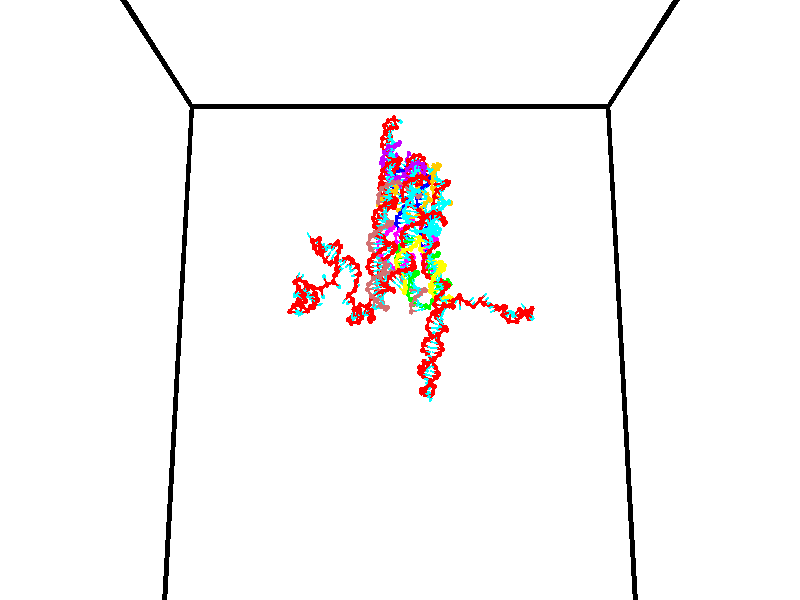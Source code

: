 // switches for output
#declare DRAW_BASES = 1; // possible values are 0, 1; only relevant for DNA ribbons
#declare DRAW_BASES_TYPE = 3; // possible values are 1, 2, 3; only relevant for DNA ribbons
#declare DRAW_FOG = 0; // set to 1 to enable fog

#include "colors.inc"

#include "transforms.inc"
background { rgb <1, 1, 1>}

#default {
   normal{
       ripples 0.25
       frequency 0.20
       turbulence 0.2
       lambda 5
   }
	finish {
		phong 0.1
		phong_size 40.
	}
}

// original window dimensions: 1024x640


// camera settings

camera {
	sky <0, 0.179814, -0.983701>
	up <0, 0.179814, -0.983701>
	right 1.6 * <1, 0, 0>
	location <35, 94.9851, 44.8844>
	look_at <35, 29.7336, 32.9568>
	direction <0, -65.2515, -11.9276>
	angle 67.0682
}


# declare cpy_camera_pos = <35, 94.9851, 44.8844>;
# if (DRAW_FOG = 1)
fog {
	fog_type 2
	up vnormalize(cpy_camera_pos)
	color rgbt<1,1,1,0.3>
	distance 1e-5
	fog_alt 3e-3
	fog_offset 56
}
# end


// LIGHTS

# declare lum = 6;
global_settings {
	ambient_light rgb lum * <0.05, 0.05, 0.05>
	max_trace_level 15
}# declare cpy_direct_light_amount = 0.25;
light_source
{	1000 * <-1, -1.16352, -0.803886>,
	rgb lum * cpy_direct_light_amount
	parallel
}

light_source
{	1000 * <1, 1.16352, 0.803886>,
	rgb lum * cpy_direct_light_amount
	parallel
}

// strand 0

// nucleotide -1

// particle -1
sphere {
	<23.877644, 34.842690, 34.878700> 0.250000
	pigment { color rgbt <1,0,0,0> }
	no_shadow
}
cylinder {
	<24.274721, 34.845940, 34.926849>,  <24.512968, 34.847889, 34.955738>, 0.100000
	pigment { color rgbt <1,0,0,0> }
	no_shadow
}
cylinder {
	<24.274721, 34.845940, 34.926849>,  <23.877644, 34.842690, 34.878700>, 0.100000
	pigment { color rgbt <1,0,0,0> }
	no_shadow
}

// particle -1
sphere {
	<24.274721, 34.845940, 34.926849> 0.100000
	pigment { color rgbt <1,0,0,0> }
	no_shadow
}
sphere {
	0, 1
	scale<0.080000,0.200000,0.300000>
	matrix <0.033212, -0.977588, -0.207892,
		0.115984, 0.210371, -0.970717,
		0.992696, 0.008127, 0.120371,
		24.572531, 34.848377, 34.962959>
	pigment { color rgbt <0,1,1,0> }
	no_shadow
}
cylinder {
	<24.188721, 34.402618, 34.320580>,  <23.877644, 34.842690, 34.878700>, 0.130000
	pigment { color rgbt <1,0,0,0> }
	no_shadow
}

// nucleotide -1

// particle -1
sphere {
	<24.188721, 34.402618, 34.320580> 0.250000
	pigment { color rgbt <1,0,0,0> }
	no_shadow
}
cylinder {
	<24.443216, 34.409218, 34.629105>,  <24.595915, 34.413177, 34.814220>, 0.100000
	pigment { color rgbt <1,0,0,0> }
	no_shadow
}
cylinder {
	<24.443216, 34.409218, 34.629105>,  <24.188721, 34.402618, 34.320580>, 0.100000
	pigment { color rgbt <1,0,0,0> }
	no_shadow
}

// particle -1
sphere {
	<24.443216, 34.409218, 34.629105> 0.100000
	pigment { color rgbt <1,0,0,0> }
	no_shadow
}
sphere {
	0, 1
	scale<0.080000,0.200000,0.300000>
	matrix <0.074924, -0.996367, -0.040492,
		0.767844, 0.083553, -0.635165,
		0.636241, 0.016497, 0.771314,
		24.634089, 34.414165, 34.860500>
	pigment { color rgbt <0,1,1,0> }
	no_shadow
}
cylinder {
	<25.002316, 34.135025, 34.269482>,  <24.188721, 34.402618, 34.320580>, 0.130000
	pigment { color rgbt <1,0,0,0> }
	no_shadow
}

// nucleotide -1

// particle -1
sphere {
	<25.002316, 34.135025, 34.269482> 0.250000
	pigment { color rgbt <1,0,0,0> }
	no_shadow
}
cylinder {
	<24.838251, 34.078495, 34.629879>,  <24.739813, 34.044579, 34.846119>, 0.100000
	pigment { color rgbt <1,0,0,0> }
	no_shadow
}
cylinder {
	<24.838251, 34.078495, 34.629879>,  <25.002316, 34.135025, 34.269482>, 0.100000
	pigment { color rgbt <1,0,0,0> }
	no_shadow
}

// particle -1
sphere {
	<24.838251, 34.078495, 34.629879> 0.100000
	pigment { color rgbt <1,0,0,0> }
	no_shadow
}
sphere {
	0, 1
	scale<0.080000,0.200000,0.300000>
	matrix <0.219921, -0.974094, -0.052677,
		0.885100, 0.176542, 0.430616,
		-0.410161, -0.141326, 0.900997,
		24.715202, 34.036098, 34.900177>
	pigment { color rgbt <0,1,1,0> }
	no_shadow
}
cylinder {
	<25.519819, 33.834938, 34.628643>,  <25.002316, 34.135025, 34.269482>, 0.130000
	pigment { color rgbt <1,0,0,0> }
	no_shadow
}

// nucleotide -1

// particle -1
sphere {
	<25.519819, 33.834938, 34.628643> 0.250000
	pigment { color rgbt <1,0,0,0> }
	no_shadow
}
cylinder {
	<25.146473, 33.734257, 34.730991>,  <24.922464, 33.673847, 34.792400>, 0.100000
	pigment { color rgbt <1,0,0,0> }
	no_shadow
}
cylinder {
	<25.146473, 33.734257, 34.730991>,  <25.519819, 33.834938, 34.628643>, 0.100000
	pigment { color rgbt <1,0,0,0> }
	no_shadow
}

// particle -1
sphere {
	<25.146473, 33.734257, 34.730991> 0.100000
	pigment { color rgbt <1,0,0,0> }
	no_shadow
}
sphere {
	0, 1
	scale<0.080000,0.200000,0.300000>
	matrix <0.202642, -0.957949, -0.203148,
		0.296244, -0.137762, 0.945125,
		-0.933368, -0.251703, 0.255871,
		24.866463, 33.658745, 34.807751>
	pigment { color rgbt <0,1,1,0> }
	no_shadow
}
cylinder {
	<26.209454, 34.200939, 34.286015>,  <25.519819, 33.834938, 34.628643>, 0.130000
	pigment { color rgbt <1,0,0,0> }
	no_shadow
}

// nucleotide -1

// particle -1
sphere {
	<26.209454, 34.200939, 34.286015> 0.250000
	pigment { color rgbt <1,0,0,0> }
	no_shadow
}
cylinder {
	<26.573578, 34.358871, 34.236309>,  <26.792053, 34.453629, 34.206486>, 0.100000
	pigment { color rgbt <1,0,0,0> }
	no_shadow
}
cylinder {
	<26.573578, 34.358871, 34.236309>,  <26.209454, 34.200939, 34.286015>, 0.100000
	pigment { color rgbt <1,0,0,0> }
	no_shadow
}

// particle -1
sphere {
	<26.573578, 34.358871, 34.236309> 0.100000
	pigment { color rgbt <1,0,0,0> }
	no_shadow
}
sphere {
	0, 1
	scale<0.080000,0.200000,0.300000>
	matrix <-0.367341, 0.632242, -0.682151,
		-0.190765, 0.666619, 0.720574,
		0.910313, 0.394828, -0.124267,
		26.846672, 34.477318, 34.199028>
	pigment { color rgbt <0,1,1,0> }
	no_shadow
}
cylinder {
	<25.921007, 34.791000, 34.452415>,  <26.209454, 34.200939, 34.286015>, 0.130000
	pigment { color rgbt <1,0,0,0> }
	no_shadow
}

// nucleotide -1

// particle -1
sphere {
	<25.921007, 34.791000, 34.452415> 0.250000
	pigment { color rgbt <1,0,0,0> }
	no_shadow
}
cylinder {
	<26.210394, 34.796619, 34.176327>,  <26.384026, 34.799992, 34.010674>, 0.100000
	pigment { color rgbt <1,0,0,0> }
	no_shadow
}
cylinder {
	<26.210394, 34.796619, 34.176327>,  <25.921007, 34.791000, 34.452415>, 0.100000
	pigment { color rgbt <1,0,0,0> }
	no_shadow
}

// particle -1
sphere {
	<26.210394, 34.796619, 34.176327> 0.100000
	pigment { color rgbt <1,0,0,0> }
	no_shadow
}
sphere {
	0, 1
	scale<0.080000,0.200000,0.300000>
	matrix <-0.357090, 0.863270, -0.356724,
		0.590834, 0.504547, 0.629561,
		0.723465, 0.014045, -0.690218,
		26.427433, 34.800835, 33.969261>
	pigment { color rgbt <0,1,1,0> }
	no_shadow
}
cylinder {
	<26.318916, 35.455139, 34.620132>,  <25.921007, 34.791000, 34.452415>, 0.130000
	pigment { color rgbt <1,0,0,0> }
	no_shadow
}

// nucleotide -1

// particle -1
sphere {
	<26.318916, 35.455139, 34.620132> 0.250000
	pigment { color rgbt <1,0,0,0> }
	no_shadow
}
cylinder {
	<26.272179, 35.312607, 34.249321>,  <26.244135, 35.227085, 34.026836>, 0.100000
	pigment { color rgbt <1,0,0,0> }
	no_shadow
}
cylinder {
	<26.272179, 35.312607, 34.249321>,  <26.318916, 35.455139, 34.620132>, 0.100000
	pigment { color rgbt <1,0,0,0> }
	no_shadow
}

// particle -1
sphere {
	<26.272179, 35.312607, 34.249321> 0.100000
	pigment { color rgbt <1,0,0,0> }
	no_shadow
}
sphere {
	0, 1
	scale<0.080000,0.200000,0.300000>
	matrix <-0.276426, 0.908202, -0.314257,
		0.953906, 0.219534, -0.204619,
		-0.116845, -0.356333, -0.927024,
		26.237125, 35.205708, 33.971214>
	pigment { color rgbt <0,1,1,0> }
	no_shadow
}
cylinder {
	<26.754469, 35.719971, 34.064163>,  <26.318916, 35.455139, 34.620132>, 0.130000
	pigment { color rgbt <1,0,0,0> }
	no_shadow
}

// nucleotide -1

// particle -1
sphere {
	<26.754469, 35.719971, 34.064163> 0.250000
	pigment { color rgbt <1,0,0,0> }
	no_shadow
}
cylinder {
	<26.389538, 35.607037, 33.945541>,  <26.170580, 35.539276, 33.874367>, 0.100000
	pigment { color rgbt <1,0,0,0> }
	no_shadow
}
cylinder {
	<26.389538, 35.607037, 33.945541>,  <26.754469, 35.719971, 34.064163>, 0.100000
	pigment { color rgbt <1,0,0,0> }
	no_shadow
}

// particle -1
sphere {
	<26.389538, 35.607037, 33.945541> 0.100000
	pigment { color rgbt <1,0,0,0> }
	no_shadow
}
sphere {
	0, 1
	scale<0.080000,0.200000,0.300000>
	matrix <-0.183893, 0.929633, -0.319320,
		0.365844, -0.236789, -0.900050,
		-0.912328, -0.282334, -0.296556,
		26.115839, 35.522335, 33.856575>
	pigment { color rgbt <0,1,1,0> }
	no_shadow
}
cylinder {
	<26.602375, 36.153172, 33.626404>,  <26.754469, 35.719971, 34.064163>, 0.130000
	pigment { color rgbt <1,0,0,0> }
	no_shadow
}

// nucleotide -1

// particle -1
sphere {
	<26.602375, 36.153172, 33.626404> 0.250000
	pigment { color rgbt <1,0,0,0> }
	no_shadow
}
cylinder {
	<26.237026, 36.001205, 33.684940>,  <26.017817, 35.910027, 33.720062>, 0.100000
	pigment { color rgbt <1,0,0,0> }
	no_shadow
}
cylinder {
	<26.237026, 36.001205, 33.684940>,  <26.602375, 36.153172, 33.626404>, 0.100000
	pigment { color rgbt <1,0,0,0> }
	no_shadow
}

// particle -1
sphere {
	<26.237026, 36.001205, 33.684940> 0.100000
	pigment { color rgbt <1,0,0,0> }
	no_shadow
}
sphere {
	0, 1
	scale<0.080000,0.200000,0.300000>
	matrix <-0.406142, 0.825224, -0.392498,
		0.028349, -0.417933, -0.908035,
		-0.913370, -0.379918, 0.146346,
		25.963015, 35.887230, 33.728844>
	pigment { color rgbt <0,1,1,0> }
	no_shadow
}
cylinder {
	<26.223339, 36.336781, 33.033909>,  <26.602375, 36.153172, 33.626404>, 0.130000
	pigment { color rgbt <1,0,0,0> }
	no_shadow
}

// nucleotide -1

// particle -1
sphere {
	<26.223339, 36.336781, 33.033909> 0.250000
	pigment { color rgbt <1,0,0,0> }
	no_shadow
}
cylinder {
	<25.944120, 36.236099, 33.302052>,  <25.776588, 36.175690, 33.462936>, 0.100000
	pigment { color rgbt <1,0,0,0> }
	no_shadow
}
cylinder {
	<25.944120, 36.236099, 33.302052>,  <26.223339, 36.336781, 33.033909>, 0.100000
	pigment { color rgbt <1,0,0,0> }
	no_shadow
}

// particle -1
sphere {
	<25.944120, 36.236099, 33.302052> 0.100000
	pigment { color rgbt <1,0,0,0> }
	no_shadow
}
sphere {
	0, 1
	scale<0.080000,0.200000,0.300000>
	matrix <-0.479887, 0.859274, -0.177079,
		-0.531447, -0.445304, -0.720602,
		-0.698049, -0.251699, 0.670355,
		25.734705, 36.160591, 33.503159>
	pigment { color rgbt <0,1,1,0> }
	no_shadow
}
cylinder {
	<25.630838, 36.463764, 32.738403>,  <26.223339, 36.336781, 33.033909>, 0.130000
	pigment { color rgbt <1,0,0,0> }
	no_shadow
}

// nucleotide -1

// particle -1
sphere {
	<25.630838, 36.463764, 32.738403> 0.250000
	pigment { color rgbt <1,0,0,0> }
	no_shadow
}
cylinder {
	<25.613281, 36.504116, 33.135975>,  <25.602747, 36.528328, 33.374519>, 0.100000
	pigment { color rgbt <1,0,0,0> }
	no_shadow
}
cylinder {
	<25.613281, 36.504116, 33.135975>,  <25.630838, 36.463764, 32.738403>, 0.100000
	pigment { color rgbt <1,0,0,0> }
	no_shadow
}

// particle -1
sphere {
	<25.613281, 36.504116, 33.135975> 0.100000
	pigment { color rgbt <1,0,0,0> }
	no_shadow
}
sphere {
	0, 1
	scale<0.080000,0.200000,0.300000>
	matrix <-0.429819, 0.896197, -0.109942,
		-0.901848, -0.432035, 0.004023,
		-0.043894, 0.100880, 0.993930,
		25.600113, 36.534378, 33.434155>
	pigment { color rgbt <0,1,1,0> }
	no_shadow
}
cylinder {
	<25.021889, 36.768204, 32.527859>,  <25.630838, 36.463764, 32.738403>, 0.130000
	pigment { color rgbt <1,0,0,0> }
	no_shadow
}

// nucleotide -1

// particle -1
sphere {
	<25.021889, 36.768204, 32.527859> 0.250000
	pigment { color rgbt <1,0,0,0> }
	no_shadow
}
cylinder {
	<25.283665, 37.055485, 32.433296>,  <25.440731, 37.227856, 32.376560>, 0.100000
	pigment { color rgbt <1,0,0,0> }
	no_shadow
}
cylinder {
	<25.283665, 37.055485, 32.433296>,  <25.021889, 36.768204, 32.527859>, 0.100000
	pigment { color rgbt <1,0,0,0> }
	no_shadow
}

// particle -1
sphere {
	<25.283665, 37.055485, 32.433296> 0.100000
	pigment { color rgbt <1,0,0,0> }
	no_shadow
}
sphere {
	0, 1
	scale<0.080000,0.200000,0.300000>
	matrix <-0.752171, 0.586497, -0.300434,
		-0.077122, 0.374434, 0.924041,
		0.654440, 0.718206, -0.236406,
		25.479998, 37.270947, 32.362373>
	pigment { color rgbt <0,1,1,0> }
	no_shadow
}
cylinder {
	<24.739885, 37.262890, 32.861534>,  <25.021889, 36.768204, 32.527859>, 0.130000
	pigment { color rgbt <1,0,0,0> }
	no_shadow
}

// nucleotide -1

// particle -1
sphere {
	<24.739885, 37.262890, 32.861534> 0.250000
	pigment { color rgbt <1,0,0,0> }
	no_shadow
}
cylinder {
	<24.946257, 37.384426, 32.541161>,  <25.070080, 37.457348, 32.348934>, 0.100000
	pigment { color rgbt <1,0,0,0> }
	no_shadow
}
cylinder {
	<24.946257, 37.384426, 32.541161>,  <24.739885, 37.262890, 32.861534>, 0.100000
	pigment { color rgbt <1,0,0,0> }
	no_shadow
}

// particle -1
sphere {
	<24.946257, 37.384426, 32.541161> 0.100000
	pigment { color rgbt <1,0,0,0> }
	no_shadow
}
sphere {
	0, 1
	scale<0.080000,0.200000,0.300000>
	matrix <-0.808780, 0.480895, -0.338548,
		0.282303, 0.822449, 0.493845,
		0.515926, 0.303838, -0.800939,
		25.101034, 37.475578, 32.300880>
	pigment { color rgbt <0,1,1,0> }
	no_shadow
}
cylinder {
	<25.176918, 37.594032, 33.366985>,  <24.739885, 37.262890, 32.861534>, 0.130000
	pigment { color rgbt <1,0,0,0> }
	no_shadow
}

// nucleotide -1

// particle -1
sphere {
	<25.176918, 37.594032, 33.366985> 0.250000
	pigment { color rgbt <1,0,0,0> }
	no_shadow
}
cylinder {
	<24.976854, 37.564571, 33.712105>,  <24.856815, 37.546894, 33.919174>, 0.100000
	pigment { color rgbt <1,0,0,0> }
	no_shadow
}
cylinder {
	<24.976854, 37.564571, 33.712105>,  <25.176918, 37.594032, 33.366985>, 0.100000
	pigment { color rgbt <1,0,0,0> }
	no_shadow
}

// particle -1
sphere {
	<24.976854, 37.564571, 33.712105> 0.100000
	pigment { color rgbt <1,0,0,0> }
	no_shadow
}
sphere {
	0, 1
	scale<0.080000,0.200000,0.300000>
	matrix <0.141449, -0.989942, -0.002503,
		0.854302, 0.120790, 0.505548,
		-0.500161, -0.073648, 0.862795,
		24.826805, 37.542477, 33.970943>
	pigment { color rgbt <0,1,1,0> }
	no_shadow
}
cylinder {
	<25.713902, 37.477051, 33.947460>,  <25.176918, 37.594032, 33.366985>, 0.130000
	pigment { color rgbt <1,0,0,0> }
	no_shadow
}

// nucleotide -1

// particle -1
sphere {
	<25.713902, 37.477051, 33.947460> 0.250000
	pigment { color rgbt <1,0,0,0> }
	no_shadow
}
cylinder {
	<25.345993, 37.323536, 33.914646>,  <25.125248, 37.231426, 33.894958>, 0.100000
	pigment { color rgbt <1,0,0,0> }
	no_shadow
}
cylinder {
	<25.345993, 37.323536, 33.914646>,  <25.713902, 37.477051, 33.947460>, 0.100000
	pigment { color rgbt <1,0,0,0> }
	no_shadow
}

// particle -1
sphere {
	<25.345993, 37.323536, 33.914646> 0.100000
	pigment { color rgbt <1,0,0,0> }
	no_shadow
}
sphere {
	0, 1
	scale<0.080000,0.200000,0.300000>
	matrix <0.377028, -0.922126, 0.086795,
		-0.108961, 0.048900, 0.992843,
		-0.919770, -0.383787, -0.082039,
		25.070063, 37.208401, 33.890034>
	pigment { color rgbt <0,1,1,0> }
	no_shadow
}
cylinder {
	<25.748945, 36.917164, 34.361954>,  <25.713902, 37.477051, 33.947460>, 0.130000
	pigment { color rgbt <1,0,0,0> }
	no_shadow
}

// nucleotide -1

// particle -1
sphere {
	<25.748945, 36.917164, 34.361954> 0.250000
	pigment { color rgbt <1,0,0,0> }
	no_shadow
}
cylinder {
	<25.457388, 36.859283, 34.094292>,  <25.282454, 36.824554, 33.933693>, 0.100000
	pigment { color rgbt <1,0,0,0> }
	no_shadow
}
cylinder {
	<25.457388, 36.859283, 34.094292>,  <25.748945, 36.917164, 34.361954>, 0.100000
	pigment { color rgbt <1,0,0,0> }
	no_shadow
}

// particle -1
sphere {
	<25.457388, 36.859283, 34.094292> 0.100000
	pigment { color rgbt <1,0,0,0> }
	no_shadow
}
sphere {
	0, 1
	scale<0.080000,0.200000,0.300000>
	matrix <0.313625, -0.939393, -0.138489,
		-0.608565, -0.310810, 0.730101,
		-0.728895, -0.144698, -0.669159,
		25.238720, 36.815872, 33.893543>
	pigment { color rgbt <0,1,1,0> }
	no_shadow
}
cylinder {
	<25.147861, 36.475296, 34.588741>,  <25.748945, 36.917164, 34.361954>, 0.130000
	pigment { color rgbt <1,0,0,0> }
	no_shadow
}

// nucleotide -1

// particle -1
sphere {
	<25.147861, 36.475296, 34.588741> 0.250000
	pigment { color rgbt <1,0,0,0> }
	no_shadow
}
cylinder {
	<25.228178, 36.459286, 34.197216>,  <25.276367, 36.449680, 33.962299>, 0.100000
	pigment { color rgbt <1,0,0,0> }
	no_shadow
}
cylinder {
	<25.228178, 36.459286, 34.197216>,  <25.147861, 36.475296, 34.588741>, 0.100000
	pigment { color rgbt <1,0,0,0> }
	no_shadow
}

// particle -1
sphere {
	<25.228178, 36.459286, 34.197216> 0.100000
	pigment { color rgbt <1,0,0,0> }
	no_shadow
}
sphere {
	0, 1
	scale<0.080000,0.200000,0.300000>
	matrix <0.234873, -0.968056, 0.087762,
		-0.951061, -0.247519, -0.184976,
		0.200790, -0.040021, -0.978816,
		25.288416, 36.447281, 33.903572>
	pigment { color rgbt <0,1,1,0> }
	no_shadow
}
cylinder {
	<24.809120, 35.881191, 34.347664>,  <25.147861, 36.475296, 34.588741>, 0.130000
	pigment { color rgbt <1,0,0,0> }
	no_shadow
}

// nucleotide -1

// particle -1
sphere {
	<24.809120, 35.881191, 34.347664> 0.250000
	pigment { color rgbt <1,0,0,0> }
	no_shadow
}
cylinder {
	<25.110264, 35.976864, 34.102390>,  <25.290949, 36.034267, 33.955227>, 0.100000
	pigment { color rgbt <1,0,0,0> }
	no_shadow
}
cylinder {
	<25.110264, 35.976864, 34.102390>,  <24.809120, 35.881191, 34.347664>, 0.100000
	pigment { color rgbt <1,0,0,0> }
	no_shadow
}

// particle -1
sphere {
	<25.110264, 35.976864, 34.102390> 0.100000
	pigment { color rgbt <1,0,0,0> }
	no_shadow
}
sphere {
	0, 1
	scale<0.080000,0.200000,0.300000>
	matrix <0.267623, -0.962386, -0.046807,
		-0.601319, -0.128864, -0.788550,
		0.752858, 0.239179, -0.613188,
		25.336121, 36.048618, 33.918434>
	pigment { color rgbt <0,1,1,0> }
	no_shadow
}
cylinder {
	<24.796495, 35.334118, 33.939625>,  <24.809120, 35.881191, 34.347664>, 0.130000
	pigment { color rgbt <1,0,0,0> }
	no_shadow
}

// nucleotide -1

// particle -1
sphere {
	<24.796495, 35.334118, 33.939625> 0.250000
	pigment { color rgbt <1,0,0,0> }
	no_shadow
}
cylinder {
	<25.146225, 35.504299, 33.846203>,  <25.356062, 35.606407, 33.790150>, 0.100000
	pigment { color rgbt <1,0,0,0> }
	no_shadow
}
cylinder {
	<25.146225, 35.504299, 33.846203>,  <24.796495, 35.334118, 33.939625>, 0.100000
	pigment { color rgbt <1,0,0,0> }
	no_shadow
}

// particle -1
sphere {
	<25.146225, 35.504299, 33.846203> 0.100000
	pigment { color rgbt <1,0,0,0> }
	no_shadow
}
sphere {
	0, 1
	scale<0.080000,0.200000,0.300000>
	matrix <0.410817, -0.904978, -0.110655,
		-0.258439, 0.000801, -0.966027,
		0.874322, 0.425458, -0.233552,
		25.408522, 35.631935, 33.776138>
	pigment { color rgbt <0,1,1,0> }
	no_shadow
}
cylinder {
	<25.016420, 35.105782, 33.233673>,  <24.796495, 35.334118, 33.939625>, 0.130000
	pigment { color rgbt <1,0,0,0> }
	no_shadow
}

// nucleotide -1

// particle -1
sphere {
	<25.016420, 35.105782, 33.233673> 0.250000
	pigment { color rgbt <1,0,0,0> }
	no_shadow
}
cylinder {
	<25.339796, 35.204674, 33.447327>,  <25.533821, 35.264011, 33.575520>, 0.100000
	pigment { color rgbt <1,0,0,0> }
	no_shadow
}
cylinder {
	<25.339796, 35.204674, 33.447327>,  <25.016420, 35.105782, 33.233673>, 0.100000
	pigment { color rgbt <1,0,0,0> }
	no_shadow
}

// particle -1
sphere {
	<25.339796, 35.204674, 33.447327> 0.100000
	pigment { color rgbt <1,0,0,0> }
	no_shadow
}
sphere {
	0, 1
	scale<0.080000,0.200000,0.300000>
	matrix <0.390602, -0.904223, -0.172658,
		0.440289, 0.348218, -0.827581,
		0.808440, 0.247235, 0.534134,
		25.582329, 35.278843, 33.607567>
	pigment { color rgbt <0,1,1,0> }
	no_shadow
}
cylinder {
	<25.553461, 34.881134, 32.820511>,  <25.016420, 35.105782, 33.233673>, 0.130000
	pigment { color rgbt <1,0,0,0> }
	no_shadow
}

// nucleotide -1

// particle -1
sphere {
	<25.553461, 34.881134, 32.820511> 0.250000
	pigment { color rgbt <1,0,0,0> }
	no_shadow
}
cylinder {
	<25.699398, 34.923580, 33.190514>,  <25.786961, 34.949047, 33.412514>, 0.100000
	pigment { color rgbt <1,0,0,0> }
	no_shadow
}
cylinder {
	<25.699398, 34.923580, 33.190514>,  <25.553461, 34.881134, 32.820511>, 0.100000
	pigment { color rgbt <1,0,0,0> }
	no_shadow
}

// particle -1
sphere {
	<25.699398, 34.923580, 33.190514> 0.100000
	pigment { color rgbt <1,0,0,0> }
	no_shadow
}
sphere {
	0, 1
	scale<0.080000,0.200000,0.300000>
	matrix <0.508987, -0.854624, -0.102717,
		0.779630, 0.508290, -0.365811,
		0.364841, 0.106112, 0.925003,
		25.808851, 34.955414, 33.468014>
	pigment { color rgbt <0,1,1,0> }
	no_shadow
}
cylinder {
	<26.230446, 34.657761, 32.818672>,  <25.553461, 34.881134, 32.820511>, 0.130000
	pigment { color rgbt <1,0,0,0> }
	no_shadow
}

// nucleotide -1

// particle -1
sphere {
	<26.230446, 34.657761, 32.818672> 0.250000
	pigment { color rgbt <1,0,0,0> }
	no_shadow
}
cylinder {
	<26.179012, 34.633553, 33.214611>,  <26.148151, 34.619026, 33.452175>, 0.100000
	pigment { color rgbt <1,0,0,0> }
	no_shadow
}
cylinder {
	<26.179012, 34.633553, 33.214611>,  <26.230446, 34.657761, 32.818672>, 0.100000
	pigment { color rgbt <1,0,0,0> }
	no_shadow
}

// particle -1
sphere {
	<26.179012, 34.633553, 33.214611> 0.100000
	pigment { color rgbt <1,0,0,0> }
	no_shadow
}
sphere {
	0, 1
	scale<0.080000,0.200000,0.300000>
	matrix <0.379383, -0.925211, -0.007284,
		0.916261, 0.374596, 0.141926,
		-0.128583, -0.060519, 0.989850,
		26.140436, 34.615398, 33.511566>
	pigment { color rgbt <0,1,1,0> }
	no_shadow
}
cylinder {
	<26.919733, 34.541580, 32.877922>,  <26.230446, 34.657761, 32.818672>, 0.130000
	pigment { color rgbt <1,0,0,0> }
	no_shadow
}

// nucleotide -1

// particle -1
sphere {
	<26.919733, 34.541580, 32.877922> 0.250000
	pigment { color rgbt <1,0,0,0> }
	no_shadow
}
cylinder {
	<27.010313, 34.327099, 33.203182>,  <27.064661, 34.198410, 33.398338>, 0.100000
	pigment { color rgbt <1,0,0,0> }
	no_shadow
}
cylinder {
	<27.010313, 34.327099, 33.203182>,  <26.919733, 34.541580, 32.877922>, 0.100000
	pigment { color rgbt <1,0,0,0> }
	no_shadow
}

// particle -1
sphere {
	<27.010313, 34.327099, 33.203182> 0.100000
	pigment { color rgbt <1,0,0,0> }
	no_shadow
}
sphere {
	0, 1
	scale<0.080000,0.200000,0.300000>
	matrix <-0.010566, -0.836136, -0.548420,
		0.973966, 0.115598, -0.195009,
		0.226450, -0.536203, 0.813146,
		27.078247, 34.166237, 33.447124>
	pigment { color rgbt <0,1,1,0> }
	no_shadow
}
cylinder {
	<27.532837, 34.619366, 32.529179>,  <26.919733, 34.541580, 32.877922>, 0.130000
	pigment { color rgbt <1,0,0,0> }
	no_shadow
}

// nucleotide -1

// particle -1
sphere {
	<27.532837, 34.619366, 32.529179> 0.250000
	pigment { color rgbt <1,0,0,0> }
	no_shadow
}
cylinder {
	<27.374210, 34.642159, 32.162685>,  <27.279034, 34.655834, 31.942789>, 0.100000
	pigment { color rgbt <1,0,0,0> }
	no_shadow
}
cylinder {
	<27.374210, 34.642159, 32.162685>,  <27.532837, 34.619366, 32.529179>, 0.100000
	pigment { color rgbt <1,0,0,0> }
	no_shadow
}

// particle -1
sphere {
	<27.374210, 34.642159, 32.162685> 0.100000
	pigment { color rgbt <1,0,0,0> }
	no_shadow
}
sphere {
	0, 1
	scale<0.080000,0.200000,0.300000>
	matrix <-0.065938, 0.993726, 0.090341,
		0.915634, 0.096241, -0.390322,
		-0.396568, 0.056983, -0.916235,
		27.255239, 34.659252, 31.887815>
	pigment { color rgbt <0,1,1,0> }
	no_shadow
}
cylinder {
	<28.195778, 34.833000, 32.351933>,  <27.532837, 34.619366, 32.529179>, 0.130000
	pigment { color rgbt <1,0,0,0> }
	no_shadow
}

// nucleotide -1

// particle -1
sphere {
	<28.195778, 34.833000, 32.351933> 0.250000
	pigment { color rgbt <1,0,0,0> }
	no_shadow
}
cylinder {
	<28.511251, 34.658943, 32.525661>,  <28.700535, 34.554508, 32.629898>, 0.100000
	pigment { color rgbt <1,0,0,0> }
	no_shadow
}
cylinder {
	<28.511251, 34.658943, 32.525661>,  <28.195778, 34.833000, 32.351933>, 0.100000
	pigment { color rgbt <1,0,0,0> }
	no_shadow
}

// particle -1
sphere {
	<28.511251, 34.658943, 32.525661> 0.100000
	pigment { color rgbt <1,0,0,0> }
	no_shadow
}
sphere {
	0, 1
	scale<0.080000,0.200000,0.300000>
	matrix <0.375168, 0.900295, 0.220723,
		-0.487061, -0.011137, 0.873297,
		0.788683, -0.435139, 0.434321,
		28.747856, 34.528400, 32.655956>
	pigment { color rgbt <0,1,1,0> }
	no_shadow
}
cylinder {
	<28.392059, 35.282558, 31.859356>,  <28.195778, 34.833000, 32.351933>, 0.130000
	pigment { color rgbt <1,0,0,0> }
	no_shadow
}

// nucleotide -1

// particle -1
sphere {
	<28.392059, 35.282558, 31.859356> 0.250000
	pigment { color rgbt <1,0,0,0> }
	no_shadow
}
cylinder {
	<28.687443, 35.348396, 31.597794>,  <28.864672, 35.387897, 31.440857>, 0.100000
	pigment { color rgbt <1,0,0,0> }
	no_shadow
}
cylinder {
	<28.687443, 35.348396, 31.597794>,  <28.392059, 35.282558, 31.859356>, 0.100000
	pigment { color rgbt <1,0,0,0> }
	no_shadow
}

// particle -1
sphere {
	<28.687443, 35.348396, 31.597794> 0.100000
	pigment { color rgbt <1,0,0,0> }
	no_shadow
}
sphere {
	0, 1
	scale<0.080000,0.200000,0.300000>
	matrix <0.176806, 0.888560, 0.423321,
		0.650708, -0.428219, 0.627062,
		0.738457, 0.164590, -0.653905,
		28.908979, 35.397774, 31.401623>
	pigment { color rgbt <0,1,1,0> }
	no_shadow
}
cylinder {
	<28.594528, 36.090866, 31.955475>,  <28.392059, 35.282558, 31.859356>, 0.130000
	pigment { color rgbt <1,0,0,0> }
	no_shadow
}

// nucleotide -1

// particle -1
sphere {
	<28.594528, 36.090866, 31.955475> 0.250000
	pigment { color rgbt <1,0,0,0> }
	no_shadow
}
cylinder {
	<28.927166, 36.112869, 31.734415>,  <29.126749, 36.126072, 31.601780>, 0.100000
	pigment { color rgbt <1,0,0,0> }
	no_shadow
}
cylinder {
	<28.927166, 36.112869, 31.734415>,  <28.594528, 36.090866, 31.955475>, 0.100000
	pigment { color rgbt <1,0,0,0> }
	no_shadow
}

// particle -1
sphere {
	<28.927166, 36.112869, 31.734415> 0.100000
	pigment { color rgbt <1,0,0,0> }
	no_shadow
}
sphere {
	0, 1
	scale<0.080000,0.200000,0.300000>
	matrix <-0.550654, 0.211227, -0.807567,
		0.072311, 0.975888, 0.205947,
		0.831596, 0.055009, -0.552650,
		29.176645, 36.129372, 31.568621>
	pigment { color rgbt <0,1,1,0> }
	no_shadow
}
cylinder {
	<28.739470, 36.813362, 31.667179>,  <28.594528, 36.090866, 31.955475>, 0.130000
	pigment { color rgbt <1,0,0,0> }
	no_shadow
}

// nucleotide -1

// particle -1
sphere {
	<28.739470, 36.813362, 31.667179> 0.250000
	pigment { color rgbt <1,0,0,0> }
	no_shadow
}
cylinder {
	<28.918896, 36.543388, 31.432829>,  <29.026550, 36.381405, 31.292219>, 0.100000
	pigment { color rgbt <1,0,0,0> }
	no_shadow
}
cylinder {
	<28.918896, 36.543388, 31.432829>,  <28.739470, 36.813362, 31.667179>, 0.100000
	pigment { color rgbt <1,0,0,0> }
	no_shadow
}

// particle -1
sphere {
	<28.918896, 36.543388, 31.432829> 0.100000
	pigment { color rgbt <1,0,0,0> }
	no_shadow
}
sphere {
	0, 1
	scale<0.080000,0.200000,0.300000>
	matrix <-0.571173, 0.287714, -0.768754,
		0.687424, 0.679472, -0.256447,
		0.448563, -0.674936, -0.585878,
		29.053465, 36.340908, 31.257065>
	pigment { color rgbt <0,1,1,0> }
	no_shadow
}
cylinder {
	<28.763628, 37.124611, 30.898102>,  <28.739470, 36.813362, 31.667179>, 0.130000
	pigment { color rgbt <1,0,0,0> }
	no_shadow
}

// nucleotide -1

// particle -1
sphere {
	<28.763628, 37.124611, 30.898102> 0.250000
	pigment { color rgbt <1,0,0,0> }
	no_shadow
}
cylinder {
	<28.823822, 36.730755, 30.862684>,  <28.859940, 36.494442, 30.841434>, 0.100000
	pigment { color rgbt <1,0,0,0> }
	no_shadow
}
cylinder {
	<28.823822, 36.730755, 30.862684>,  <28.763628, 37.124611, 30.898102>, 0.100000
	pigment { color rgbt <1,0,0,0> }
	no_shadow
}

// particle -1
sphere {
	<28.823822, 36.730755, 30.862684> 0.100000
	pigment { color rgbt <1,0,0,0> }
	no_shadow
}
sphere {
	0, 1
	scale<0.080000,0.200000,0.300000>
	matrix <-0.502566, 0.000933, -0.864538,
		0.851341, 0.174600, -0.494705,
		0.150487, -0.984639, -0.088542,
		28.868969, 36.435364, 30.836121>
	pigment { color rgbt <0,1,1,0> }
	no_shadow
}
cylinder {
	<28.954815, 36.993988, 30.206038>,  <28.763628, 37.124611, 30.898102>, 0.130000
	pigment { color rgbt <1,0,0,0> }
	no_shadow
}

// nucleotide -1

// particle -1
sphere {
	<28.954815, 36.993988, 30.206038> 0.250000
	pigment { color rgbt <1,0,0,0> }
	no_shadow
}
cylinder {
	<28.866772, 36.617237, 30.307568>,  <28.813946, 36.391186, 30.368484>, 0.100000
	pigment { color rgbt <1,0,0,0> }
	no_shadow
}
cylinder {
	<28.866772, 36.617237, 30.307568>,  <28.954815, 36.993988, 30.206038>, 0.100000
	pigment { color rgbt <1,0,0,0> }
	no_shadow
}

// particle -1
sphere {
	<28.866772, 36.617237, 30.307568> 0.100000
	pigment { color rgbt <1,0,0,0> }
	no_shadow
}
sphere {
	0, 1
	scale<0.080000,0.200000,0.300000>
	matrix <-0.597504, -0.075502, -0.798303,
		0.771066, -0.327371, -0.546156,
		-0.220105, -0.941874, 0.253823,
		28.800739, 36.334675, 30.383715>
	pigment { color rgbt <0,1,1,0> }
	no_shadow
}
cylinder {
	<29.068130, 36.442497, 29.655169>,  <28.954815, 36.993988, 30.206038>, 0.130000
	pigment { color rgbt <1,0,0,0> }
	no_shadow
}

// nucleotide -1

// particle -1
sphere {
	<29.068130, 36.442497, 29.655169> 0.250000
	pigment { color rgbt <1,0,0,0> }
	no_shadow
}
cylinder {
	<28.802994, 36.243252, 29.878784>,  <28.643911, 36.123703, 30.012953>, 0.100000
	pigment { color rgbt <1,0,0,0> }
	no_shadow
}
cylinder {
	<28.802994, 36.243252, 29.878784>,  <29.068130, 36.442497, 29.655169>, 0.100000
	pigment { color rgbt <1,0,0,0> }
	no_shadow
}

// particle -1
sphere {
	<28.802994, 36.243252, 29.878784> 0.100000
	pigment { color rgbt <1,0,0,0> }
	no_shadow
}
sphere {
	0, 1
	scale<0.080000,0.200000,0.300000>
	matrix <-0.558415, -0.168528, -0.812263,
		0.498813, -0.850577, -0.166447,
		-0.662841, -0.498114, 0.559039,
		28.604141, 36.093819, 30.046495>
	pigment { color rgbt <0,1,1,0> }
	no_shadow
}
cylinder {
	<28.726273, 36.025074, 29.168610>,  <29.068130, 36.442497, 29.655169>, 0.130000
	pigment { color rgbt <1,0,0,0> }
	no_shadow
}

// nucleotide -1

// particle -1
sphere {
	<28.726273, 36.025074, 29.168610> 0.250000
	pigment { color rgbt <1,0,0,0> }
	no_shadow
}
cylinder {
	<28.474770, 36.010918, 29.479328>,  <28.323868, 36.002426, 29.665760>, 0.100000
	pigment { color rgbt <1,0,0,0> }
	no_shadow
}
cylinder {
	<28.474770, 36.010918, 29.479328>,  <28.726273, 36.025074, 29.168610>, 0.100000
	pigment { color rgbt <1,0,0,0> }
	no_shadow
}

// particle -1
sphere {
	<28.474770, 36.010918, 29.479328> 0.100000
	pigment { color rgbt <1,0,0,0> }
	no_shadow
}
sphere {
	0, 1
	scale<0.080000,0.200000,0.300000>
	matrix <-0.759323, -0.187378, -0.623151,
		0.167606, -0.981650, 0.090945,
		-0.628758, -0.035388, 0.776796,
		28.286142, 36.000301, 29.712366>
	pigment { color rgbt <0,1,1,0> }
	no_shadow
}
cylinder {
	<28.439426, 35.386097, 29.189135>,  <28.726273, 36.025074, 29.168610>, 0.130000
	pigment { color rgbt <1,0,0,0> }
	no_shadow
}

// nucleotide -1

// particle -1
sphere {
	<28.439426, 35.386097, 29.189135> 0.250000
	pigment { color rgbt <1,0,0,0> }
	no_shadow
}
cylinder {
	<28.148497, 35.581955, 29.381487>,  <27.973938, 35.699471, 29.496899>, 0.100000
	pigment { color rgbt <1,0,0,0> }
	no_shadow
}
cylinder {
	<28.148497, 35.581955, 29.381487>,  <28.439426, 35.386097, 29.189135>, 0.100000
	pigment { color rgbt <1,0,0,0> }
	no_shadow
}

// particle -1
sphere {
	<28.148497, 35.581955, 29.381487> 0.100000
	pigment { color rgbt <1,0,0,0> }
	no_shadow
}
sphere {
	0, 1
	scale<0.080000,0.200000,0.300000>
	matrix <-0.681681, -0.434338, -0.588779,
		-0.079429, -0.756041, 0.649687,
		-0.727325, 0.489646, 0.480880,
		27.930300, 35.728848, 29.525751>
	pigment { color rgbt <0,1,1,0> }
	no_shadow
}
cylinder {
	<27.861990, 34.883099, 29.200705>,  <28.439426, 35.386097, 29.189135>, 0.130000
	pigment { color rgbt <1,0,0,0> }
	no_shadow
}

// nucleotide -1

// particle -1
sphere {
	<27.861990, 34.883099, 29.200705> 0.250000
	pigment { color rgbt <1,0,0,0> }
	no_shadow
}
cylinder {
	<27.690269, 35.225029, 29.317303>,  <27.587236, 35.430187, 29.387262>, 0.100000
	pigment { color rgbt <1,0,0,0> }
	no_shadow
}
cylinder {
	<27.690269, 35.225029, 29.317303>,  <27.861990, 34.883099, 29.200705>, 0.100000
	pigment { color rgbt <1,0,0,0> }
	no_shadow
}

// particle -1
sphere {
	<27.690269, 35.225029, 29.317303> 0.100000
	pigment { color rgbt <1,0,0,0> }
	no_shadow
}
sphere {
	0, 1
	scale<0.080000,0.200000,0.300000>
	matrix <-0.826850, -0.242151, -0.507624,
		-0.363345, -0.458947, 0.810770,
		-0.429302, 0.854828, 0.291496,
		27.561480, 35.481476, 29.404753>
	pigment { color rgbt <0,1,1,0> }
	no_shadow
}
cylinder {
	<27.195770, 34.676697, 29.451027>,  <27.861990, 34.883099, 29.200705>, 0.130000
	pigment { color rgbt <1,0,0,0> }
	no_shadow
}

// nucleotide -1

// particle -1
sphere {
	<27.195770, 34.676697, 29.451027> 0.250000
	pigment { color rgbt <1,0,0,0> }
	no_shadow
}
cylinder {
	<27.212700, 35.059559, 29.336435>,  <27.222857, 35.289276, 29.267681>, 0.100000
	pigment { color rgbt <1,0,0,0> }
	no_shadow
}
cylinder {
	<27.212700, 35.059559, 29.336435>,  <27.195770, 34.676697, 29.451027>, 0.100000
	pigment { color rgbt <1,0,0,0> }
	no_shadow
}

// particle -1
sphere {
	<27.212700, 35.059559, 29.336435> 0.100000
	pigment { color rgbt <1,0,0,0> }
	no_shadow
}
sphere {
	0, 1
	scale<0.080000,0.200000,0.300000>
	matrix <-0.623336, -0.198790, -0.756264,
		-0.780808, 0.210580, 0.588213,
		0.042323, 0.957151, -0.286479,
		27.225397, 35.346703, 29.250492>
	pigment { color rgbt <0,1,1,0> }
	no_shadow
}
cylinder {
	<26.540617, 34.910847, 29.791821>,  <27.195770, 34.676697, 29.451027>, 0.130000
	pigment { color rgbt <1,0,0,0> }
	no_shadow
}

// nucleotide -1

// particle -1
sphere {
	<26.540617, 34.910847, 29.791821> 0.250000
	pigment { color rgbt <1,0,0,0> }
	no_shadow
}
cylinder {
	<26.722578, 35.116356, 29.500864>,  <26.831755, 35.239662, 29.326290>, 0.100000
	pigment { color rgbt <1,0,0,0> }
	no_shadow
}
cylinder {
	<26.722578, 35.116356, 29.500864>,  <26.540617, 34.910847, 29.791821>, 0.100000
	pigment { color rgbt <1,0,0,0> }
	no_shadow
}

// particle -1
sphere {
	<26.722578, 35.116356, 29.500864> 0.100000
	pigment { color rgbt <1,0,0,0> }
	no_shadow
}
sphere {
	0, 1
	scale<0.080000,0.200000,0.300000>
	matrix <-0.842892, -0.015192, -0.537868,
		-0.287392, 0.857792, 0.426144,
		0.454905, 0.513772, -0.727393,
		26.859049, 35.270489, 29.282646>
	pigment { color rgbt <0,1,1,0> }
	no_shadow
}
cylinder {
	<26.339863, 35.657185, 29.559004>,  <26.540617, 34.910847, 29.791821>, 0.130000
	pigment { color rgbt <1,0,0,0> }
	no_shadow
}

// nucleotide -1

// particle -1
sphere {
	<26.339863, 35.657185, 29.559004> 0.250000
	pigment { color rgbt <1,0,0,0> }
	no_shadow
}
cylinder {
	<26.459066, 35.436714, 29.247263>,  <26.530588, 35.304432, 29.060219>, 0.100000
	pigment { color rgbt <1,0,0,0> }
	no_shadow
}
cylinder {
	<26.459066, 35.436714, 29.247263>,  <26.339863, 35.657185, 29.559004>, 0.100000
	pigment { color rgbt <1,0,0,0> }
	no_shadow
}

// particle -1
sphere {
	<26.459066, 35.436714, 29.247263> 0.100000
	pigment { color rgbt <1,0,0,0> }
	no_shadow
}
sphere {
	0, 1
	scale<0.080000,0.200000,0.300000>
	matrix <-0.867819, 0.183630, -0.461703,
		0.397594, 0.813930, -0.423600,
		0.298008, -0.551178, -0.779355,
		26.548470, 35.271362, 29.013456>
	pigment { color rgbt <0,1,1,0> }
	no_shadow
}
cylinder {
	<26.203083, 36.176456, 29.128267>,  <26.339863, 35.657185, 29.559004>, 0.130000
	pigment { color rgbt <1,0,0,0> }
	no_shadow
}

// nucleotide -1

// particle -1
sphere {
	<26.203083, 36.176456, 29.128267> 0.250000
	pigment { color rgbt <1,0,0,0> }
	no_shadow
}
cylinder {
	<26.021034, 36.458755, 28.911091>,  <25.911806, 36.628136, 28.780785>, 0.100000
	pigment { color rgbt <1,0,0,0> }
	no_shadow
}
cylinder {
	<26.021034, 36.458755, 28.911091>,  <26.203083, 36.176456, 29.128267>, 0.100000
	pigment { color rgbt <1,0,0,0> }
	no_shadow
}

// particle -1
sphere {
	<26.021034, 36.458755, 28.911091> 0.100000
	pigment { color rgbt <1,0,0,0> }
	no_shadow
}
sphere {
	0, 1
	scale<0.080000,0.200000,0.300000>
	matrix <-0.872580, -0.232016, 0.429852,
		0.177398, 0.669392, 0.721418,
		-0.455120, 0.705750, -0.542939,
		25.884499, 36.670479, 28.748209>
	pigment { color rgbt <0,1,1,0> }
	no_shadow
}
cylinder {
	<26.939125, 36.362194, 28.976837>,  <26.203083, 36.176456, 29.128267>, 0.130000
	pigment { color rgbt <1,0,0,0> }
	no_shadow
}

// nucleotide -1

// particle -1
sphere {
	<26.939125, 36.362194, 28.976837> 0.250000
	pigment { color rgbt <1,0,0,0> }
	no_shadow
}
cylinder {
	<26.959166, 36.031250, 29.200607>,  <26.971189, 35.832684, 29.334869>, 0.100000
	pigment { color rgbt <1,0,0,0> }
	no_shadow
}
cylinder {
	<26.959166, 36.031250, 29.200607>,  <26.939125, 36.362194, 28.976837>, 0.100000
	pigment { color rgbt <1,0,0,0> }
	no_shadow
}

// particle -1
sphere {
	<26.959166, 36.031250, 29.200607> 0.100000
	pigment { color rgbt <1,0,0,0> }
	no_shadow
}
sphere {
	0, 1
	scale<0.080000,0.200000,0.300000>
	matrix <0.766754, 0.390787, 0.509288,
		-0.639983, 0.403427, 0.653963,
		0.050100, -0.827364, 0.559426,
		26.974195, 35.783039, 29.368435>
	pigment { color rgbt <0,1,1,0> }
	no_shadow
}
cylinder {
	<27.016094, 36.630646, 29.689123>,  <26.939125, 36.362194, 28.976837>, 0.130000
	pigment { color rgbt <1,0,0,0> }
	no_shadow
}

// nucleotide -1

// particle -1
sphere {
	<27.016094, 36.630646, 29.689123> 0.250000
	pigment { color rgbt <1,0,0,0> }
	no_shadow
}
cylinder {
	<27.179018, 36.271278, 29.623465>,  <27.276773, 36.055656, 29.584070>, 0.100000
	pigment { color rgbt <1,0,0,0> }
	no_shadow
}
cylinder {
	<27.179018, 36.271278, 29.623465>,  <27.016094, 36.630646, 29.689123>, 0.100000
	pigment { color rgbt <1,0,0,0> }
	no_shadow
}

// particle -1
sphere {
	<27.179018, 36.271278, 29.623465> 0.100000
	pigment { color rgbt <1,0,0,0> }
	no_shadow
}
sphere {
	0, 1
	scale<0.080000,0.200000,0.300000>
	matrix <0.676856, 0.176284, 0.714696,
		-0.613159, -0.402206, 0.679902,
		0.407311, -0.898418, -0.164146,
		27.301210, 36.001755, 29.574221>
	pigment { color rgbt <0,1,1,0> }
	no_shadow
}
cylinder {
	<27.146770, 36.374363, 30.268118>,  <27.016094, 36.630646, 29.689123>, 0.130000
	pigment { color rgbt <1,0,0,0> }
	no_shadow
}

// nucleotide -1

// particle -1
sphere {
	<27.146770, 36.374363, 30.268118> 0.250000
	pigment { color rgbt <1,0,0,0> }
	no_shadow
}
cylinder {
	<27.395664, 36.153660, 30.045986>,  <27.545000, 36.021236, 29.912708>, 0.100000
	pigment { color rgbt <1,0,0,0> }
	no_shadow
}
cylinder {
	<27.395664, 36.153660, 30.045986>,  <27.146770, 36.374363, 30.268118>, 0.100000
	pigment { color rgbt <1,0,0,0> }
	no_shadow
}

// particle -1
sphere {
	<27.395664, 36.153660, 30.045986> 0.100000
	pigment { color rgbt <1,0,0,0> }
	no_shadow
}
sphere {
	0, 1
	scale<0.080000,0.200000,0.300000>
	matrix <0.729754, 0.152065, 0.666585,
		-0.283348, -0.820024, 0.497268,
		0.622233, -0.551759, -0.555328,
		27.582335, 35.988132, 29.879387>
	pigment { color rgbt <0,1,1,0> }
	no_shadow
}
cylinder {
	<27.460562, 35.874104, 30.740957>,  <27.146770, 36.374363, 30.268118>, 0.130000
	pigment { color rgbt <1,0,0,0> }
	no_shadow
}

// nucleotide -1

// particle -1
sphere {
	<27.460562, 35.874104, 30.740957> 0.250000
	pigment { color rgbt <1,0,0,0> }
	no_shadow
}
cylinder {
	<27.696190, 35.921391, 30.421202>,  <27.837566, 35.949760, 30.229349>, 0.100000
	pigment { color rgbt <1,0,0,0> }
	no_shadow
}
cylinder {
	<27.696190, 35.921391, 30.421202>,  <27.460562, 35.874104, 30.740957>, 0.100000
	pigment { color rgbt <1,0,0,0> }
	no_shadow
}

// particle -1
sphere {
	<27.696190, 35.921391, 30.421202> 0.100000
	pigment { color rgbt <1,0,0,0> }
	no_shadow
}
sphere {
	0, 1
	scale<0.080000,0.200000,0.300000>
	matrix <0.804147, 0.011754, 0.594315,
		0.079652, -0.992918, -0.088138,
		0.589070, 0.118215, -0.799389,
		27.872911, 35.956856, 30.181385>
	pigment { color rgbt <0,1,1,0> }
	no_shadow
}
cylinder {
	<27.956554, 35.530281, 30.899851>,  <27.460562, 35.874104, 30.740957>, 0.130000
	pigment { color rgbt <1,0,0,0> }
	no_shadow
}

// nucleotide -1

// particle -1
sphere {
	<27.956554, 35.530281, 30.899851> 0.250000
	pigment { color rgbt <1,0,0,0> }
	no_shadow
}
cylinder {
	<28.116611, 35.779690, 30.631193>,  <28.212646, 35.929333, 30.469997>, 0.100000
	pigment { color rgbt <1,0,0,0> }
	no_shadow
}
cylinder {
	<28.116611, 35.779690, 30.631193>,  <27.956554, 35.530281, 30.899851>, 0.100000
	pigment { color rgbt <1,0,0,0> }
	no_shadow
}

// particle -1
sphere {
	<28.116611, 35.779690, 30.631193> 0.100000
	pigment { color rgbt <1,0,0,0> }
	no_shadow
}
sphere {
	0, 1
	scale<0.080000,0.200000,0.300000>
	matrix <0.814331, 0.094296, 0.572690,
		0.420416, -0.776101, -0.470018,
		0.400145, 0.623519, -0.671646,
		28.236654, 35.966743, 30.429699>
	pigment { color rgbt <0,1,1,0> }
	no_shadow
}
cylinder {
	<28.590311, 35.119385, 30.605204>,  <27.956554, 35.530281, 30.899851>, 0.130000
	pigment { color rgbt <1,0,0,0> }
	no_shadow
}

// nucleotide -1

// particle -1
sphere {
	<28.590311, 35.119385, 30.605204> 0.250000
	pigment { color rgbt <1,0,0,0> }
	no_shadow
}
cylinder {
	<28.600092, 35.519039, 30.618658>,  <28.605961, 35.758831, 30.626732>, 0.100000
	pigment { color rgbt <1,0,0,0> }
	no_shadow
}
cylinder {
	<28.600092, 35.519039, 30.618658>,  <28.590311, 35.119385, 30.605204>, 0.100000
	pigment { color rgbt <1,0,0,0> }
	no_shadow
}

// particle -1
sphere {
	<28.600092, 35.519039, 30.618658> 0.100000
	pigment { color rgbt <1,0,0,0> }
	no_shadow
}
sphere {
	0, 1
	scale<0.080000,0.200000,0.300000>
	matrix <0.831733, -0.039002, 0.553804,
		0.554636, 0.014436, -0.831968,
		0.024454, 0.999135, 0.033638,
		28.607428, 35.818779, 30.628750>
	pigment { color rgbt <0,1,1,0> }
	no_shadow
}
cylinder {
	<29.274195, 35.223785, 30.504803>,  <28.590311, 35.119385, 30.605204>, 0.130000
	pigment { color rgbt <1,0,0,0> }
	no_shadow
}

// nucleotide -1

// particle -1
sphere {
	<29.274195, 35.223785, 30.504803> 0.250000
	pigment { color rgbt <1,0,0,0> }
	no_shadow
}
cylinder {
	<29.159477, 35.586765, 30.627625>,  <29.090647, 35.804554, 30.701317>, 0.100000
	pigment { color rgbt <1,0,0,0> }
	no_shadow
}
cylinder {
	<29.159477, 35.586765, 30.627625>,  <29.274195, 35.223785, 30.504803>, 0.100000
	pigment { color rgbt <1,0,0,0> }
	no_shadow
}

// particle -1
sphere {
	<29.159477, 35.586765, 30.627625> 0.100000
	pigment { color rgbt <1,0,0,0> }
	no_shadow
}
sphere {
	0, 1
	scale<0.080000,0.200000,0.300000>
	matrix <0.776841, 0.032733, 0.628846,
		0.560596, 0.418883, -0.714332,
		-0.286795, 0.907450, 0.307055,
		29.073439, 35.859001, 30.719742>
	pigment { color rgbt <0,1,1,0> }
	no_shadow
}
cylinder {
	<29.811483, 35.728638, 30.424280>,  <29.274195, 35.223785, 30.504803>, 0.130000
	pigment { color rgbt <1,0,0,0> }
	no_shadow
}

// nucleotide -1

// particle -1
sphere {
	<29.811483, 35.728638, 30.424280> 0.250000
	pigment { color rgbt <1,0,0,0> }
	no_shadow
}
cylinder {
	<29.560099, 35.859890, 30.706377>,  <29.409267, 35.938641, 30.875635>, 0.100000
	pigment { color rgbt <1,0,0,0> }
	no_shadow
}
cylinder {
	<29.560099, 35.859890, 30.706377>,  <29.811483, 35.728638, 30.424280>, 0.100000
	pigment { color rgbt <1,0,0,0> }
	no_shadow
}

// particle -1
sphere {
	<29.560099, 35.859890, 30.706377> 0.100000
	pigment { color rgbt <1,0,0,0> }
	no_shadow
}
sphere {
	0, 1
	scale<0.080000,0.200000,0.300000>
	matrix <0.777547, 0.240161, 0.581157,
		0.021325, 0.913593, -0.406071,
		-0.628463, 0.328132, 0.705240,
		29.371559, 35.958328, 30.917950>
	pigment { color rgbt <0,1,1,0> }
	no_shadow
}
cylinder {
	<30.282297, 36.038952, 30.864765>,  <29.811483, 35.728638, 30.424280>, 0.130000
	pigment { color rgbt <1,0,0,0> }
	no_shadow
}

// nucleotide -1

// particle -1
sphere {
	<30.282297, 36.038952, 30.864765> 0.250000
	pigment { color rgbt <1,0,0,0> }
	no_shadow
}
cylinder {
	<29.947760, 36.056606, 31.083334>,  <29.747036, 36.067200, 31.214476>, 0.100000
	pigment { color rgbt <1,0,0,0> }
	no_shadow
}
cylinder {
	<29.947760, 36.056606, 31.083334>,  <30.282297, 36.038952, 30.864765>, 0.100000
	pigment { color rgbt <1,0,0,0> }
	no_shadow
}

// particle -1
sphere {
	<29.947760, 36.056606, 31.083334> 0.100000
	pigment { color rgbt <1,0,0,0> }
	no_shadow
}
sphere {
	0, 1
	scale<0.080000,0.200000,0.300000>
	matrix <0.542221, -0.080247, 0.836395,
		0.080761, 0.995798, 0.043185,
		-0.836345, 0.044132, 0.546424,
		29.696856, 36.069847, 31.247261>
	pigment { color rgbt <0,1,1,0> }
	no_shadow
}
cylinder {
	<30.212831, 36.793011, 30.860003>,  <30.282297, 36.038952, 30.864765>, 0.130000
	pigment { color rgbt <1,0,0,0> }
	no_shadow
}

// nucleotide -1

// particle -1
sphere {
	<30.212831, 36.793011, 30.860003> 0.250000
	pigment { color rgbt <1,0,0,0> }
	no_shadow
}
cylinder {
	<30.154249, 36.908863, 31.238350>,  <30.119101, 36.978374, 31.465359>, 0.100000
	pigment { color rgbt <1,0,0,0> }
	no_shadow
}
cylinder {
	<30.154249, 36.908863, 31.238350>,  <30.212831, 36.793011, 30.860003>, 0.100000
	pigment { color rgbt <1,0,0,0> }
	no_shadow
}

// particle -1
sphere {
	<30.154249, 36.908863, 31.238350> 0.100000
	pigment { color rgbt <1,0,0,0> }
	no_shadow
}
sphere {
	0, 1
	scale<0.080000,0.200000,0.300000>
	matrix <0.517181, -0.792670, 0.322796,
		0.843252, 0.536461, -0.033700,
		-0.146455, 0.289627, 0.945868,
		30.110313, 36.995750, 31.522110>
	pigment { color rgbt <0,1,1,0> }
	no_shadow
}
cylinder {
	<30.822386, 36.570145, 31.373766>,  <30.212831, 36.793011, 30.860003>, 0.130000
	pigment { color rgbt <1,0,0,0> }
	no_shadow
}

// nucleotide -1

// particle -1
sphere {
	<30.822386, 36.570145, 31.373766> 0.250000
	pigment { color rgbt <1,0,0,0> }
	no_shadow
}
cylinder {
	<30.486996, 36.621609, 31.585579>,  <30.285761, 36.652485, 31.712667>, 0.100000
	pigment { color rgbt <1,0,0,0> }
	no_shadow
}
cylinder {
	<30.486996, 36.621609, 31.585579>,  <30.822386, 36.570145, 31.373766>, 0.100000
	pigment { color rgbt <1,0,0,0> }
	no_shadow
}

// particle -1
sphere {
	<30.486996, 36.621609, 31.585579> 0.100000
	pigment { color rgbt <1,0,0,0> }
	no_shadow
}
sphere {
	0, 1
	scale<0.080000,0.200000,0.300000>
	matrix <0.305044, -0.694404, 0.651730,
		0.451559, 0.707991, 0.542995,
		-0.838476, 0.128658, 0.529532,
		30.235453, 36.660206, 31.744438>
	pigment { color rgbt <0,1,1,0> }
	no_shadow
}
cylinder {
	<31.010933, 36.711288, 32.035469>,  <30.822386, 36.570145, 31.373766>, 0.130000
	pigment { color rgbt <1,0,0,0> }
	no_shadow
}

// nucleotide -1

// particle -1
sphere {
	<31.010933, 36.711288, 32.035469> 0.250000
	pigment { color rgbt <1,0,0,0> }
	no_shadow
}
cylinder {
	<30.655176, 36.534882, 32.083614>,  <30.441723, 36.429035, 32.112499>, 0.100000
	pigment { color rgbt <1,0,0,0> }
	no_shadow
}
cylinder {
	<30.655176, 36.534882, 32.083614>,  <31.010933, 36.711288, 32.035469>, 0.100000
	pigment { color rgbt <1,0,0,0> }
	no_shadow
}

// particle -1
sphere {
	<30.655176, 36.534882, 32.083614> 0.100000
	pigment { color rgbt <1,0,0,0> }
	no_shadow
}
sphere {
	0, 1
	scale<0.080000,0.200000,0.300000>
	matrix <0.380727, -0.568844, 0.729015,
		-0.253045, 0.694203, 0.673833,
		-0.889390, -0.441020, 0.120359,
		30.388359, 36.402576, 32.119720>
	pigment { color rgbt <0,1,1,0> }
	no_shadow
}
cylinder {
	<30.691303, 36.853508, 32.732067>,  <31.010933, 36.711288, 32.035469>, 0.130000
	pigment { color rgbt <1,0,0,0> }
	no_shadow
}

// nucleotide -1

// particle -1
sphere {
	<30.691303, 36.853508, 32.732067> 0.250000
	pigment { color rgbt <1,0,0,0> }
	no_shadow
}
cylinder {
	<30.578083, 36.490547, 32.607807>,  <30.510151, 36.272770, 32.533253>, 0.100000
	pigment { color rgbt <1,0,0,0> }
	no_shadow
}
cylinder {
	<30.578083, 36.490547, 32.607807>,  <30.691303, 36.853508, 32.732067>, 0.100000
	pigment { color rgbt <1,0,0,0> }
	no_shadow
}

// particle -1
sphere {
	<30.578083, 36.490547, 32.607807> 0.100000
	pigment { color rgbt <1,0,0,0> }
	no_shadow
}
sphere {
	0, 1
	scale<0.080000,0.200000,0.300000>
	matrix <0.361851, -0.400994, 0.841587,
		-0.888226, 0.125804, 0.441846,
		-0.283052, -0.907401, -0.310651,
		30.493168, 36.218327, 32.514610>
	pigment { color rgbt <0,1,1,0> }
	no_shadow
}
cylinder {
	<30.553959, 36.560650, 33.348671>,  <30.691303, 36.853508, 32.732067>, 0.130000
	pigment { color rgbt <1,0,0,0> }
	no_shadow
}

// nucleotide -1

// particle -1
sphere {
	<30.553959, 36.560650, 33.348671> 0.250000
	pigment { color rgbt <1,0,0,0> }
	no_shadow
}
cylinder {
	<30.699888, 36.282772, 33.100700>,  <30.787447, 36.116047, 32.951920>, 0.100000
	pigment { color rgbt <1,0,0,0> }
	no_shadow
}
cylinder {
	<30.699888, 36.282772, 33.100700>,  <30.553959, 36.560650, 33.348671>, 0.100000
	pigment { color rgbt <1,0,0,0> }
	no_shadow
}

// particle -1
sphere {
	<30.699888, 36.282772, 33.100700> 0.100000
	pigment { color rgbt <1,0,0,0> }
	no_shadow
}
sphere {
	0, 1
	scale<0.080000,0.200000,0.300000>
	matrix <0.448556, -0.452317, 0.770848,
		-0.815904, -0.559295, 0.146592,
		0.364825, -0.694693, -0.619923,
		30.809336, 36.074364, 32.914722>
	pigment { color rgbt <0,1,1,0> }
	no_shadow
}
cylinder {
	<29.970503, 36.593151, 33.775604>,  <30.553959, 36.560650, 33.348671>, 0.130000
	pigment { color rgbt <1,0,0,0> }
	no_shadow
}

// nucleotide -1

// particle -1
sphere {
	<29.970503, 36.593151, 33.775604> 0.250000
	pigment { color rgbt <1,0,0,0> }
	no_shadow
}
cylinder {
	<29.723444, 36.639908, 34.086693>,  <29.575209, 36.667961, 34.273346>, 0.100000
	pigment { color rgbt <1,0,0,0> }
	no_shadow
}
cylinder {
	<29.723444, 36.639908, 34.086693>,  <29.970503, 36.593151, 33.775604>, 0.100000
	pigment { color rgbt <1,0,0,0> }
	no_shadow
}

// particle -1
sphere {
	<29.723444, 36.639908, 34.086693> 0.100000
	pigment { color rgbt <1,0,0,0> }
	no_shadow
}
sphere {
	0, 1
	scale<0.080000,0.200000,0.300000>
	matrix <0.635754, -0.507907, 0.581246,
		0.462953, 0.853444, 0.239391,
		-0.617649, 0.116896, 0.777717,
		29.538149, 36.674976, 34.320007>
	pigment { color rgbt <0,1,1,0> }
	no_shadow
}
cylinder {
	<30.398123, 36.998917, 34.318977>,  <29.970503, 36.593151, 33.775604>, 0.130000
	pigment { color rgbt <1,0,0,0> }
	no_shadow
}

// nucleotide -1

// particle -1
sphere {
	<30.398123, 36.998917, 34.318977> 0.250000
	pigment { color rgbt <1,0,0,0> }
	no_shadow
}
cylinder {
	<30.107157, 36.733223, 34.387867>,  <29.932577, 36.573807, 34.429199>, 0.100000
	pigment { color rgbt <1,0,0,0> }
	no_shadow
}
cylinder {
	<30.107157, 36.733223, 34.387867>,  <30.398123, 36.998917, 34.318977>, 0.100000
	pigment { color rgbt <1,0,0,0> }
	no_shadow
}

// particle -1
sphere {
	<30.107157, 36.733223, 34.387867> 0.100000
	pigment { color rgbt <1,0,0,0> }
	no_shadow
}
sphere {
	0, 1
	scale<0.080000,0.200000,0.300000>
	matrix <0.676208, -0.736551, 0.015323,
		0.116674, 0.127605, 0.984938,
		-0.727413, -0.664236, 0.172224,
		29.888933, 36.533951, 34.439533>
	pigment { color rgbt <0,1,1,0> }
	no_shadow
}
cylinder {
	<30.602234, 36.935463, 35.032959>,  <30.398123, 36.998917, 34.318977>, 0.130000
	pigment { color rgbt <1,0,0,0> }
	no_shadow
}

// nucleotide -1

// particle -1
sphere {
	<30.602234, 36.935463, 35.032959> 0.250000
	pigment { color rgbt <1,0,0,0> }
	no_shadow
}
cylinder {
	<30.512547, 36.793266, 35.395916>,  <30.458735, 36.707951, 35.613689>, 0.100000
	pigment { color rgbt <1,0,0,0> }
	no_shadow
}
cylinder {
	<30.512547, 36.793266, 35.395916>,  <30.602234, 36.935463, 35.032959>, 0.100000
	pigment { color rgbt <1,0,0,0> }
	no_shadow
}

// particle -1
sphere {
	<30.512547, 36.793266, 35.395916> 0.100000
	pigment { color rgbt <1,0,0,0> }
	no_shadow
}
sphere {
	0, 1
	scale<0.080000,0.200000,0.300000>
	matrix <0.136385, -0.933379, -0.331969,
		0.964949, 0.049321, 0.257763,
		-0.224217, -0.355488, 0.907389,
		30.445282, 36.686619, 35.668133>
	pigment { color rgbt <0,1,1,0> }
	no_shadow
}
cylinder {
	<31.031191, 36.436657, 35.071274>,  <30.602234, 36.935463, 35.032959>, 0.130000
	pigment { color rgbt <1,0,0,0> }
	no_shadow
}

// nucleotide -1

// particle -1
sphere {
	<31.031191, 36.436657, 35.071274> 0.250000
	pigment { color rgbt <1,0,0,0> }
	no_shadow
}
cylinder {
	<30.761162, 36.356258, 35.355213>,  <30.599144, 36.308022, 35.525578>, 0.100000
	pigment { color rgbt <1,0,0,0> }
	no_shadow
}
cylinder {
	<30.761162, 36.356258, 35.355213>,  <31.031191, 36.436657, 35.071274>, 0.100000
	pigment { color rgbt <1,0,0,0> }
	no_shadow
}

// particle -1
sphere {
	<30.761162, 36.356258, 35.355213> 0.100000
	pigment { color rgbt <1,0,0,0> }
	no_shadow
}
sphere {
	0, 1
	scale<0.080000,0.200000,0.300000>
	matrix <0.017845, -0.966340, -0.256648,
		0.737537, -0.160589, 0.655935,
		-0.675071, -0.200993, 0.709846,
		30.558640, 36.295959, 35.568169>
	pigment { color rgbt <0,1,1,0> }
	no_shadow
}
cylinder {
	<31.205690, 35.851063, 35.547825>,  <31.031191, 36.436657, 35.071274>, 0.130000
	pigment { color rgbt <1,0,0,0> }
	no_shadow
}

// nucleotide -1

// particle -1
sphere {
	<31.205690, 35.851063, 35.547825> 0.250000
	pigment { color rgbt <1,0,0,0> }
	no_shadow
}
cylinder {
	<30.813078, 35.872532, 35.474373>,  <30.577511, 35.885414, 35.430302>, 0.100000
	pigment { color rgbt <1,0,0,0> }
	no_shadow
}
cylinder {
	<30.813078, 35.872532, 35.474373>,  <31.205690, 35.851063, 35.547825>, 0.100000
	pigment { color rgbt <1,0,0,0> }
	no_shadow
}

// particle -1
sphere {
	<30.813078, 35.872532, 35.474373> 0.100000
	pigment { color rgbt <1,0,0,0> }
	no_shadow
}
sphere {
	0, 1
	scale<0.080000,0.200000,0.300000>
	matrix <0.042515, -0.874652, -0.482884,
		-0.186527, -0.481772, 0.856215,
		-0.981530, 0.053669, -0.183629,
		30.518620, 35.888634, 35.419285>
	pigment { color rgbt <0,1,1,0> }
	no_shadow
}
cylinder {
	<30.867630, 35.164753, 35.830898>,  <31.205690, 35.851063, 35.547825>, 0.130000
	pigment { color rgbt <1,0,0,0> }
	no_shadow
}

// nucleotide -1

// particle -1
sphere {
	<30.867630, 35.164753, 35.830898> 0.250000
	pigment { color rgbt <1,0,0,0> }
	no_shadow
}
cylinder {
	<30.644222, 35.336674, 35.547115>,  <30.510178, 35.439827, 35.376846>, 0.100000
	pigment { color rgbt <1,0,0,0> }
	no_shadow
}
cylinder {
	<30.644222, 35.336674, 35.547115>,  <30.867630, 35.164753, 35.830898>, 0.100000
	pigment { color rgbt <1,0,0,0> }
	no_shadow
}

// particle -1
sphere {
	<30.644222, 35.336674, 35.547115> 0.100000
	pigment { color rgbt <1,0,0,0> }
	no_shadow
}
sphere {
	0, 1
	scale<0.080000,0.200000,0.300000>
	matrix <-0.148885, -0.893342, -0.423997,
		-0.816020, -0.131184, 0.562941,
		-0.558521, 0.429803, -0.709454,
		30.476667, 35.465614, 35.334278>
	pigment { color rgbt <0,1,1,0> }
	no_shadow
}
cylinder {
	<30.102676, 35.003883, 35.877884>,  <30.867630, 35.164753, 35.830898>, 0.130000
	pigment { color rgbt <1,0,0,0> }
	no_shadow
}

// nucleotide -1

// particle -1
sphere {
	<30.102676, 35.003883, 35.877884> 0.250000
	pigment { color rgbt <1,0,0,0> }
	no_shadow
}
cylinder {
	<30.227251, 35.075050, 35.504498>,  <30.301994, 35.117752, 35.280468>, 0.100000
	pigment { color rgbt <1,0,0,0> }
	no_shadow
}
cylinder {
	<30.227251, 35.075050, 35.504498>,  <30.102676, 35.003883, 35.877884>, 0.100000
	pigment { color rgbt <1,0,0,0> }
	no_shadow
}

// particle -1
sphere {
	<30.227251, 35.075050, 35.504498> 0.100000
	pigment { color rgbt <1,0,0,0> }
	no_shadow
}
sphere {
	0, 1
	scale<0.080000,0.200000,0.300000>
	matrix <0.022832, -0.983434, -0.179823,
		-0.949993, 0.034691, -0.310337,
		0.311434, 0.177917, -0.933464,
		30.320681, 35.128426, 35.224457>
	pigment { color rgbt <0,1,1,0> }
	no_shadow
}
cylinder {
	<29.765850, 34.494766, 35.511620>,  <30.102676, 35.003883, 35.877884>, 0.130000
	pigment { color rgbt <1,0,0,0> }
	no_shadow
}

// nucleotide -1

// particle -1
sphere {
	<29.765850, 34.494766, 35.511620> 0.250000
	pigment { color rgbt <1,0,0,0> }
	no_shadow
}
cylinder {
	<30.103031, 34.638515, 35.351479>,  <30.305340, 34.724766, 35.255394>, 0.100000
	pigment { color rgbt <1,0,0,0> }
	no_shadow
}
cylinder {
	<30.103031, 34.638515, 35.351479>,  <29.765850, 34.494766, 35.511620>, 0.100000
	pigment { color rgbt <1,0,0,0> }
	no_shadow
}

// particle -1
sphere {
	<30.103031, 34.638515, 35.351479> 0.100000
	pigment { color rgbt <1,0,0,0> }
	no_shadow
}
sphere {
	0, 1
	scale<0.080000,0.200000,0.300000>
	matrix <0.284775, -0.929423, -0.234685,
		-0.456440, 0.083817, -0.885797,
		0.842951, 0.359372, -0.400357,
		30.355917, 34.746326, 35.231373>
	pigment { color rgbt <0,1,1,0> }
	no_shadow
}
cylinder {
	<30.001701, 33.926701, 35.301853>,  <29.765850, 34.494766, 35.511620>, 0.130000
	pigment { color rgbt <1,0,0,0> }
	no_shadow
}

// nucleotide -1

// particle -1
sphere {
	<30.001701, 33.926701, 35.301853> 0.250000
	pigment { color rgbt <1,0,0,0> }
	no_shadow
}
cylinder {
	<30.342934, 34.130314, 35.255997>,  <30.547672, 34.252480, 35.228481>, 0.100000
	pigment { color rgbt <1,0,0,0> }
	no_shadow
}
cylinder {
	<30.342934, 34.130314, 35.255997>,  <30.001701, 33.926701, 35.301853>, 0.100000
	pigment { color rgbt <1,0,0,0> }
	no_shadow
}

// particle -1
sphere {
	<30.342934, 34.130314, 35.255997> 0.100000
	pigment { color rgbt <1,0,0,0> }
	no_shadow
}
sphere {
	0, 1
	scale<0.080000,0.200000,0.300000>
	matrix <0.436574, -0.816662, -0.377445,
		-0.285756, 0.271941, -0.918908,
		0.853080, 0.509029, -0.114644,
		30.598858, 34.283024, 35.221603>
	pigment { color rgbt <0,1,1,0> }
	no_shadow
}
cylinder {
	<30.272259, 33.936451, 34.552681>,  <30.001701, 33.926701, 35.301853>, 0.130000
	pigment { color rgbt <1,0,0,0> }
	no_shadow
}

// nucleotide -1

// particle -1
sphere {
	<30.272259, 33.936451, 34.552681> 0.250000
	pigment { color rgbt <1,0,0,0> }
	no_shadow
}
cylinder {
	<30.582949, 33.997677, 34.797066>,  <30.769363, 34.034412, 34.943695>, 0.100000
	pigment { color rgbt <1,0,0,0> }
	no_shadow
}
cylinder {
	<30.582949, 33.997677, 34.797066>,  <30.272259, 33.936451, 34.552681>, 0.100000
	pigment { color rgbt <1,0,0,0> }
	no_shadow
}

// particle -1
sphere {
	<30.582949, 33.997677, 34.797066> 0.100000
	pigment { color rgbt <1,0,0,0> }
	no_shadow
}
sphere {
	0, 1
	scale<0.080000,0.200000,0.300000>
	matrix <0.515639, -0.711565, -0.477275,
		0.361683, 0.685746, -0.631616,
		0.776725, 0.153063, 0.610958,
		30.815966, 34.043594, 34.980354>
	pigment { color rgbt <0,1,1,0> }
	no_shadow
}
cylinder {
	<30.905405, 33.911564, 34.157990>,  <30.272259, 33.936451, 34.552681>, 0.130000
	pigment { color rgbt <1,0,0,0> }
	no_shadow
}

// nucleotide -1

// particle -1
sphere {
	<30.905405, 33.911564, 34.157990> 0.250000
	pigment { color rgbt <1,0,0,0> }
	no_shadow
}
cylinder {
	<30.973240, 33.834885, 34.544666>,  <31.013941, 33.788876, 34.776672>, 0.100000
	pigment { color rgbt <1,0,0,0> }
	no_shadow
}
cylinder {
	<30.973240, 33.834885, 34.544666>,  <30.905405, 33.911564, 34.157990>, 0.100000
	pigment { color rgbt <1,0,0,0> }
	no_shadow
}

// particle -1
sphere {
	<30.973240, 33.834885, 34.544666> 0.100000
	pigment { color rgbt <1,0,0,0> }
	no_shadow
}
sphere {
	0, 1
	scale<0.080000,0.200000,0.300000>
	matrix <0.671351, -0.695625, -0.255722,
		0.721476, 0.692357, 0.010727,
		0.169589, -0.191699, 0.966691,
		31.024117, 33.777374, 34.834675>
	pigment { color rgbt <0,1,1,0> }
	no_shadow
}
cylinder {
	<31.569641, 33.752094, 34.286907>,  <30.905405, 33.911564, 34.157990>, 0.130000
	pigment { color rgbt <1,0,0,0> }
	no_shadow
}

// nucleotide -1

// particle -1
sphere {
	<31.569641, 33.752094, 34.286907> 0.250000
	pigment { color rgbt <1,0,0,0> }
	no_shadow
}
cylinder {
	<31.412363, 33.591064, 34.617565>,  <31.317997, 33.494446, 34.815960>, 0.100000
	pigment { color rgbt <1,0,0,0> }
	no_shadow
}
cylinder {
	<31.412363, 33.591064, 34.617565>,  <31.569641, 33.752094, 34.286907>, 0.100000
	pigment { color rgbt <1,0,0,0> }
	no_shadow
}

// particle -1
sphere {
	<31.412363, 33.591064, 34.617565> 0.100000
	pigment { color rgbt <1,0,0,0> }
	no_shadow
}
sphere {
	0, 1
	scale<0.080000,0.200000,0.300000>
	matrix <0.453390, -0.867040, -0.206590,
		0.799898, 0.293561, 0.523435,
		-0.393193, -0.402571, 0.826641,
		31.294405, 33.470295, 34.865559>
	pigment { color rgbt <0,1,1,0> }
	no_shadow
}
cylinder {
	<32.096809, 33.407673, 34.618488>,  <31.569641, 33.752094, 34.286907>, 0.130000
	pigment { color rgbt <1,0,0,0> }
	no_shadow
}

// nucleotide -1

// particle -1
sphere {
	<32.096809, 33.407673, 34.618488> 0.250000
	pigment { color rgbt <1,0,0,0> }
	no_shadow
}
cylinder {
	<31.741209, 33.242535, 34.697723>,  <31.527849, 33.143452, 34.745262>, 0.100000
	pigment { color rgbt <1,0,0,0> }
	no_shadow
}
cylinder {
	<31.741209, 33.242535, 34.697723>,  <32.096809, 33.407673, 34.618488>, 0.100000
	pigment { color rgbt <1,0,0,0> }
	no_shadow
}

// particle -1
sphere {
	<31.741209, 33.242535, 34.697723> 0.100000
	pigment { color rgbt <1,0,0,0> }
	no_shadow
}
sphere {
	0, 1
	scale<0.080000,0.200000,0.300000>
	matrix <0.355631, -0.894997, -0.269270,
		0.288453, -0.168936, 0.942473,
		-0.889000, -0.412844, 0.198086,
		31.474508, 33.118683, 34.757149>
	pigment { color rgbt <0,1,1,0> }
	no_shadow
}
cylinder {
	<32.248669, 32.803120, 35.098270>,  <32.096809, 33.407673, 34.618488>, 0.130000
	pigment { color rgbt <1,0,0,0> }
	no_shadow
}

// nucleotide -1

// particle -1
sphere {
	<32.248669, 32.803120, 35.098270> 0.250000
	pigment { color rgbt <1,0,0,0> }
	no_shadow
}
cylinder {
	<31.909178, 32.766621, 34.889908>,  <31.705484, 32.744720, 34.764889>, 0.100000
	pigment { color rgbt <1,0,0,0> }
	no_shadow
}
cylinder {
	<31.909178, 32.766621, 34.889908>,  <32.248669, 32.803120, 35.098270>, 0.100000
	pigment { color rgbt <1,0,0,0> }
	no_shadow
}

// particle -1
sphere {
	<31.909178, 32.766621, 34.889908> 0.100000
	pigment { color rgbt <1,0,0,0> }
	no_shadow
}
sphere {
	0, 1
	scale<0.080000,0.200000,0.300000>
	matrix <0.284913, -0.908722, -0.305039,
		-0.445526, -0.407306, 0.797251,
		-0.848724, -0.091245, -0.520906,
		31.654560, 32.739246, 34.733635>
	pigment { color rgbt <0,1,1,0> }
	no_shadow
}
cylinder {
	<31.907297, 32.128098, 35.292194>,  <32.248669, 32.803120, 35.098270>, 0.130000
	pigment { color rgbt <1,0,0,0> }
	no_shadow
}

// nucleotide -1

// particle -1
sphere {
	<31.907297, 32.128098, 35.292194> 0.250000
	pigment { color rgbt <1,0,0,0> }
	no_shadow
}
cylinder {
	<31.804382, 32.233982, 34.920444>,  <31.742634, 32.297512, 34.697395>, 0.100000
	pigment { color rgbt <1,0,0,0> }
	no_shadow
}
cylinder {
	<31.804382, 32.233982, 34.920444>,  <31.907297, 32.128098, 35.292194>, 0.100000
	pigment { color rgbt <1,0,0,0> }
	no_shadow
}

// particle -1
sphere {
	<31.804382, 32.233982, 34.920444> 0.100000
	pigment { color rgbt <1,0,0,0> }
	no_shadow
}
sphere {
	0, 1
	scale<0.080000,0.200000,0.300000>
	matrix <0.489119, -0.793776, -0.361500,
		-0.833406, -0.547582, 0.074752,
		-0.257288, 0.264714, -0.929371,
		31.727196, 32.313396, 34.641632>
	pigment { color rgbt <0,1,1,0> }
	no_shadow
}
cylinder {
	<31.704018, 31.559566, 35.008144>,  <31.907297, 32.128098, 35.292194>, 0.130000
	pigment { color rgbt <1,0,0,0> }
	no_shadow
}

// nucleotide -1

// particle -1
sphere {
	<31.704018, 31.559566, 35.008144> 0.250000
	pigment { color rgbt <1,0,0,0> }
	no_shadow
}
cylinder {
	<31.815607, 31.814384, 34.720715>,  <31.882561, 31.967276, 34.548256>, 0.100000
	pigment { color rgbt <1,0,0,0> }
	no_shadow
}
cylinder {
	<31.815607, 31.814384, 34.720715>,  <31.704018, 31.559566, 35.008144>, 0.100000
	pigment { color rgbt <1,0,0,0> }
	no_shadow
}

// particle -1
sphere {
	<31.815607, 31.814384, 34.720715> 0.100000
	pigment { color rgbt <1,0,0,0> }
	no_shadow
}
sphere {
	0, 1
	scale<0.080000,0.200000,0.300000>
	matrix <0.481731, -0.740155, -0.469154,
		-0.830727, -0.215275, -0.513370,
		0.278976, 0.637046, -0.718572,
		31.899300, 32.005497, 34.505142>
	pigment { color rgbt <0,1,1,0> }
	no_shadow
}
cylinder {
	<31.688423, 31.230900, 34.369793>,  <31.704018, 31.559566, 35.008144>, 0.130000
	pigment { color rgbt <1,0,0,0> }
	no_shadow
}

// nucleotide -1

// particle -1
sphere {
	<31.688423, 31.230900, 34.369793> 0.250000
	pigment { color rgbt <1,0,0,0> }
	no_shadow
}
cylinder {
	<31.919552, 31.533552, 34.247395>,  <32.058228, 31.715143, 34.173954>, 0.100000
	pigment { color rgbt <1,0,0,0> }
	no_shadow
}
cylinder {
	<31.919552, 31.533552, 34.247395>,  <31.688423, 31.230900, 34.369793>, 0.100000
	pigment { color rgbt <1,0,0,0> }
	no_shadow
}

// particle -1
sphere {
	<31.919552, 31.533552, 34.247395> 0.100000
	pigment { color rgbt <1,0,0,0> }
	no_shadow
}
sphere {
	0, 1
	scale<0.080000,0.200000,0.300000>
	matrix <0.579123, -0.644281, -0.499518,
		-0.575098, 0.111422, -0.810461,
		0.577822, 0.756629, -0.305998,
		32.092899, 31.760540, 34.155594>
	pigment { color rgbt <0,1,1,0> }
	no_shadow
}
cylinder {
	<31.704077, 31.312990, 33.652584>,  <31.688423, 31.230900, 34.369793>, 0.130000
	pigment { color rgbt <1,0,0,0> }
	no_shadow
}

// nucleotide -1

// particle -1
sphere {
	<31.704077, 31.312990, 33.652584> 0.250000
	pigment { color rgbt <1,0,0,0> }
	no_shadow
}
cylinder {
	<32.046558, 31.498449, 33.743755>,  <32.252048, 31.609724, 33.798458>, 0.100000
	pigment { color rgbt <1,0,0,0> }
	no_shadow
}
cylinder {
	<32.046558, 31.498449, 33.743755>,  <31.704077, 31.312990, 33.652584>, 0.100000
	pigment { color rgbt <1,0,0,0> }
	no_shadow
}

// particle -1
sphere {
	<32.046558, 31.498449, 33.743755> 0.100000
	pigment { color rgbt <1,0,0,0> }
	no_shadow
}
sphere {
	0, 1
	scale<0.080000,0.200000,0.300000>
	matrix <0.472900, -0.525668, -0.707134,
		-0.208048, 0.713235, -0.669337,
		0.856202, 0.463647, 0.227925,
		32.303417, 31.637543, 33.812134>
	pigment { color rgbt <0,1,1,0> }
	no_shadow
}
cylinder {
	<31.904493, 31.648708, 33.113468>,  <31.704077, 31.312990, 33.652584>, 0.130000
	pigment { color rgbt <1,0,0,0> }
	no_shadow
}

// nucleotide -1

// particle -1
sphere {
	<31.904493, 31.648708, 33.113468> 0.250000
	pigment { color rgbt <1,0,0,0> }
	no_shadow
}
cylinder {
	<32.248138, 31.616571, 33.315647>,  <32.454327, 31.597288, 33.436954>, 0.100000
	pigment { color rgbt <1,0,0,0> }
	no_shadow
}
cylinder {
	<32.248138, 31.616571, 33.315647>,  <31.904493, 31.648708, 33.113468>, 0.100000
	pigment { color rgbt <1,0,0,0> }
	no_shadow
}

// particle -1
sphere {
	<32.248138, 31.616571, 33.315647> 0.100000
	pigment { color rgbt <1,0,0,0> }
	no_shadow
}
sphere {
	0, 1
	scale<0.080000,0.200000,0.300000>
	matrix <0.463905, -0.294852, -0.835377,
		0.216149, 0.952159, -0.216038,
		0.859111, -0.080344, 0.505443,
		32.505871, 31.592468, 33.467281>
	pigment { color rgbt <0,1,1,0> }
	no_shadow
}
cylinder {
	<32.437717, 32.015388, 32.718903>,  <31.904493, 31.648708, 33.113468>, 0.130000
	pigment { color rgbt <1,0,0,0> }
	no_shadow
}

// nucleotide -1

// particle -1
sphere {
	<32.437717, 32.015388, 32.718903> 0.250000
	pigment { color rgbt <1,0,0,0> }
	no_shadow
}
cylinder {
	<32.653820, 31.780003, 32.959511>,  <32.783482, 31.638769, 33.103874>, 0.100000
	pigment { color rgbt <1,0,0,0> }
	no_shadow
}
cylinder {
	<32.653820, 31.780003, 32.959511>,  <32.437717, 32.015388, 32.718903>, 0.100000
	pigment { color rgbt <1,0,0,0> }
	no_shadow
}

// particle -1
sphere {
	<32.653820, 31.780003, 32.959511> 0.100000
	pigment { color rgbt <1,0,0,0> }
	no_shadow
}
sphere {
	0, 1
	scale<0.080000,0.200000,0.300000>
	matrix <0.557425, -0.285232, -0.779692,
		0.630398, 0.756536, 0.173929,
		0.540255, -0.588469, 0.601522,
		32.815895, 31.603462, 33.139969>
	pigment { color rgbt <0,1,1,0> }
	no_shadow
}
cylinder {
	<33.108547, 32.241432, 32.675911>,  <32.437717, 32.015388, 32.718903>, 0.130000
	pigment { color rgbt <1,0,0,0> }
	no_shadow
}

// nucleotide -1

// particle -1
sphere {
	<33.108547, 32.241432, 32.675911> 0.250000
	pigment { color rgbt <1,0,0,0> }
	no_shadow
}
cylinder {
	<33.125820, 31.857122, 32.785492>,  <33.136185, 31.626537, 32.851238>, 0.100000
	pigment { color rgbt <1,0,0,0> }
	no_shadow
}
cylinder {
	<33.125820, 31.857122, 32.785492>,  <33.108547, 32.241432, 32.675911>, 0.100000
	pigment { color rgbt <1,0,0,0> }
	no_shadow
}

// particle -1
sphere {
	<33.125820, 31.857122, 32.785492> 0.100000
	pigment { color rgbt <1,0,0,0> }
	no_shadow
}
sphere {
	0, 1
	scale<0.080000,0.200000,0.300000>
	matrix <0.430500, -0.229547, -0.872913,
		0.901557, 0.155630, 0.403701,
		0.043183, -0.960774, 0.273948,
		33.138775, 31.568890, 32.867676>
	pigment { color rgbt <0,1,1,0> }
	no_shadow
}
cylinder {
	<33.755604, 31.967245, 32.372341>,  <33.108547, 32.241432, 32.675911>, 0.130000
	pigment { color rgbt <1,0,0,0> }
	no_shadow
}

// nucleotide -1

// particle -1
sphere {
	<33.755604, 31.967245, 32.372341> 0.250000
	pigment { color rgbt <1,0,0,0> }
	no_shadow
}
cylinder {
	<33.536560, 31.648338, 32.473919>,  <33.405132, 31.456995, 32.534866>, 0.100000
	pigment { color rgbt <1,0,0,0> }
	no_shadow
}
cylinder {
	<33.536560, 31.648338, 32.473919>,  <33.755604, 31.967245, 32.372341>, 0.100000
	pigment { color rgbt <1,0,0,0> }
	no_shadow
}

// particle -1
sphere {
	<33.536560, 31.648338, 32.473919> 0.100000
	pigment { color rgbt <1,0,0,0> }
	no_shadow
}
sphere {
	0, 1
	scale<0.080000,0.200000,0.300000>
	matrix <0.393329, -0.513150, -0.762869,
		0.738523, -0.317870, 0.594595,
		-0.547610, -0.797267, 0.253946,
		33.372276, 31.409159, 32.550102>
	pigment { color rgbt <0,1,1,0> }
	no_shadow
}
cylinder {
	<34.264084, 31.393986, 32.295330>,  <33.755604, 31.967245, 32.372341>, 0.130000
	pigment { color rgbt <1,0,0,0> }
	no_shadow
}

// nucleotide -1

// particle -1
sphere {
	<34.264084, 31.393986, 32.295330> 0.250000
	pigment { color rgbt <1,0,0,0> }
	no_shadow
}
cylinder {
	<33.889778, 31.253820, 32.279545>,  <33.665195, 31.169722, 32.270073>, 0.100000
	pigment { color rgbt <1,0,0,0> }
	no_shadow
}
cylinder {
	<33.889778, 31.253820, 32.279545>,  <34.264084, 31.393986, 32.295330>, 0.100000
	pigment { color rgbt <1,0,0,0> }
	no_shadow
}

// particle -1
sphere {
	<33.889778, 31.253820, 32.279545> 0.100000
	pigment { color rgbt <1,0,0,0> }
	no_shadow
}
sphere {
	0, 1
	scale<0.080000,0.200000,0.300000>
	matrix <0.274154, -0.652574, -0.706390,
		0.221777, -0.671833, 0.706722,
		-0.935764, -0.350412, -0.039460,
		33.609051, 31.148697, 32.267708>
	pigment { color rgbt <0,1,1,0> }
	no_shadow
}
cylinder {
	<34.349949, 30.650324, 32.315407>,  <34.264084, 31.393986, 32.295330>, 0.130000
	pigment { color rgbt <1,0,0,0> }
	no_shadow
}

// nucleotide -1

// particle -1
sphere {
	<34.349949, 30.650324, 32.315407> 0.250000
	pigment { color rgbt <1,0,0,0> }
	no_shadow
}
cylinder {
	<33.992683, 30.729361, 32.153805>,  <33.778324, 30.776783, 32.056843>, 0.100000
	pigment { color rgbt <1,0,0,0> }
	no_shadow
}
cylinder {
	<33.992683, 30.729361, 32.153805>,  <34.349949, 30.650324, 32.315407>, 0.100000
	pigment { color rgbt <1,0,0,0> }
	no_shadow
}

// particle -1
sphere {
	<33.992683, 30.729361, 32.153805> 0.100000
	pigment { color rgbt <1,0,0,0> }
	no_shadow
}
sphere {
	0, 1
	scale<0.080000,0.200000,0.300000>
	matrix <0.164614, -0.692347, -0.702537,
		-0.418524, -0.693984, 0.585853,
		-0.893162, 0.197589, -0.404004,
		33.724735, 30.788637, 32.032604>
	pigment { color rgbt <0,1,1,0> }
	no_shadow
}
cylinder {
	<34.093575, 29.978447, 32.007473>,  <34.349949, 30.650324, 32.315407>, 0.130000
	pigment { color rgbt <1,0,0,0> }
	no_shadow
}

// nucleotide -1

// particle -1
sphere {
	<34.093575, 29.978447, 32.007473> 0.250000
	pigment { color rgbt <1,0,0,0> }
	no_shadow
}
cylinder {
	<33.855076, 30.248676, 31.833994>,  <33.711975, 30.410814, 31.729908>, 0.100000
	pigment { color rgbt <1,0,0,0> }
	no_shadow
}
cylinder {
	<33.855076, 30.248676, 31.833994>,  <34.093575, 29.978447, 32.007473>, 0.100000
	pigment { color rgbt <1,0,0,0> }
	no_shadow
}

// particle -1
sphere {
	<33.855076, 30.248676, 31.833994> 0.100000
	pigment { color rgbt <1,0,0,0> }
	no_shadow
}
sphere {
	0, 1
	scale<0.080000,0.200000,0.300000>
	matrix <-0.001467, -0.541144, -0.840929,
		-0.802799, -0.500765, 0.323647,
		-0.596248, 0.675572, -0.433695,
		33.676201, 30.451347, 31.703886>
	pigment { color rgbt <0,1,1,0> }
	no_shadow
}
cylinder {
	<33.587917, 29.601980, 31.689959>,  <34.093575, 29.978447, 32.007473>, 0.130000
	pigment { color rgbt <1,0,0,0> }
	no_shadow
}

// nucleotide -1

// particle -1
sphere {
	<33.587917, 29.601980, 31.689959> 0.250000
	pigment { color rgbt <1,0,0,0> }
	no_shadow
}
cylinder {
	<33.574051, 29.960974, 31.514086>,  <33.565731, 30.176371, 31.408562>, 0.100000
	pigment { color rgbt <1,0,0,0> }
	no_shadow
}
cylinder {
	<33.574051, 29.960974, 31.514086>,  <33.587917, 29.601980, 31.689959>, 0.100000
	pigment { color rgbt <1,0,0,0> }
	no_shadow
}

// particle -1
sphere {
	<33.574051, 29.960974, 31.514086> 0.100000
	pigment { color rgbt <1,0,0,0> }
	no_shadow
}
sphere {
	0, 1
	scale<0.080000,0.200000,0.300000>
	matrix <-0.114417, -0.440619, -0.890373,
		-0.992828, 0.019441, 0.117962,
		-0.034667, 0.897484, -0.439684,
		33.563652, 30.230219, 31.382181>
	pigment { color rgbt <0,1,1,0> }
	no_shadow
}
cylinder {
	<33.119083, 29.507587, 31.076191>,  <33.587917, 29.601980, 31.689959>, 0.130000
	pigment { color rgbt <1,0,0,0> }
	no_shadow
}

// nucleotide -1

// particle -1
sphere {
	<33.119083, 29.507587, 31.076191> 0.250000
	pigment { color rgbt <1,0,0,0> }
	no_shadow
}
cylinder {
	<33.279583, 29.864639, 30.994005>,  <33.375881, 30.078871, 30.944693>, 0.100000
	pigment { color rgbt <1,0,0,0> }
	no_shadow
}
cylinder {
	<33.279583, 29.864639, 30.994005>,  <33.119083, 29.507587, 31.076191>, 0.100000
	pigment { color rgbt <1,0,0,0> }
	no_shadow
}

// particle -1
sphere {
	<33.279583, 29.864639, 30.994005> 0.100000
	pigment { color rgbt <1,0,0,0> }
	no_shadow
}
sphere {
	0, 1
	scale<0.080000,0.200000,0.300000>
	matrix <-0.070770, -0.193433, -0.978558,
		-0.913231, 0.407186, -0.014444,
		0.401249, 0.892627, -0.205466,
		33.399956, 30.132427, 30.932365>
	pigment { color rgbt <0,1,1,0> }
	no_shadow
}
cylinder {
	<32.670940, 29.885262, 30.454906>,  <33.119083, 29.507587, 31.076191>, 0.130000
	pigment { color rgbt <1,0,0,0> }
	no_shadow
}

// nucleotide -1

// particle -1
sphere {
	<32.670940, 29.885262, 30.454906> 0.250000
	pigment { color rgbt <1,0,0,0> }
	no_shadow
}
cylinder {
	<33.034210, 30.052158, 30.468302>,  <33.252174, 30.152296, 30.476339>, 0.100000
	pigment { color rgbt <1,0,0,0> }
	no_shadow
}
cylinder {
	<33.034210, 30.052158, 30.468302>,  <32.670940, 29.885262, 30.454906>, 0.100000
	pigment { color rgbt <1,0,0,0> }
	no_shadow
}

// particle -1
sphere {
	<33.034210, 30.052158, 30.468302> 0.100000
	pigment { color rgbt <1,0,0,0> }
	no_shadow
}
sphere {
	0, 1
	scale<0.080000,0.200000,0.300000>
	matrix <0.052211, -0.033538, -0.998073,
		-0.415316, 0.908176, -0.052243,
		0.908178, 0.417243, 0.033488,
		33.306664, 30.177332, 30.478348>
	pigment { color rgbt <0,1,1,0> }
	no_shadow
}
cylinder {
	<32.662113, 30.249222, 29.863173>,  <32.670940, 29.885262, 30.454906>, 0.130000
	pigment { color rgbt <1,0,0,0> }
	no_shadow
}

// nucleotide -1

// particle -1
sphere {
	<32.662113, 30.249222, 29.863173> 0.250000
	pigment { color rgbt <1,0,0,0> }
	no_shadow
}
cylinder {
	<33.044792, 30.280342, 29.975376>,  <33.274399, 30.299013, 30.042698>, 0.100000
	pigment { color rgbt <1,0,0,0> }
	no_shadow
}
cylinder {
	<33.044792, 30.280342, 29.975376>,  <32.662113, 30.249222, 29.863173>, 0.100000
	pigment { color rgbt <1,0,0,0> }
	no_shadow
}

// particle -1
sphere {
	<33.044792, 30.280342, 29.975376> 0.100000
	pigment { color rgbt <1,0,0,0> }
	no_shadow
}
sphere {
	0, 1
	scale<0.080000,0.200000,0.300000>
	matrix <0.285237, -0.058125, -0.956693,
		-0.058125, 0.995273, -0.077799,
		0.956693, 0.077799, 0.280511,
		33.331799, 30.303682, 30.059530>
	pigment { color rgbt <0,1,1,0> }
	no_shadow
}
cylinder {
	<32.995590, 30.766584, 29.447588>,  <32.662113, 30.249222, 29.863173>, 0.130000
	pigment { color rgbt <1,0,0,0> }
	no_shadow
}

// nucleotide -1

// particle -1
sphere {
	<32.995590, 30.766584, 29.447588> 0.250000
	pigment { color rgbt <1,0,0,0> }
	no_shadow
}
cylinder {
	<33.288494, 30.524076, 29.571678>,  <33.464237, 30.378572, 29.646132>, 0.100000
	pigment { color rgbt <1,0,0,0> }
	no_shadow
}
cylinder {
	<33.288494, 30.524076, 29.571678>,  <32.995590, 30.766584, 29.447588>, 0.100000
	pigment { color rgbt <1,0,0,0> }
	no_shadow
}

// particle -1
sphere {
	<33.288494, 30.524076, 29.571678> 0.100000
	pigment { color rgbt <1,0,0,0> }
	no_shadow
}
sphere {
	0, 1
	scale<0.080000,0.200000,0.300000>
	matrix <0.285727, -0.139998, -0.948030,
		0.618191, 0.782841, 0.070713,
		0.732257, -0.606268, 0.310225,
		33.508171, 30.342196, 29.664745>
	pigment { color rgbt <0,1,1,0> }
	no_shadow
}
cylinder {
	<33.639038, 31.033804, 29.228886>,  <32.995590, 30.766584, 29.447588>, 0.130000
	pigment { color rgbt <1,0,0,0> }
	no_shadow
}

// nucleotide -1

// particle -1
sphere {
	<33.639038, 31.033804, 29.228886> 0.250000
	pigment { color rgbt <1,0,0,0> }
	no_shadow
}
cylinder {
	<33.655777, 30.635988, 29.267118>,  <33.665821, 30.397299, 29.290058>, 0.100000
	pigment { color rgbt <1,0,0,0> }
	no_shadow
}
cylinder {
	<33.655777, 30.635988, 29.267118>,  <33.639038, 31.033804, 29.228886>, 0.100000
	pigment { color rgbt <1,0,0,0> }
	no_shadow
}

// particle -1
sphere {
	<33.655777, 30.635988, 29.267118> 0.100000
	pigment { color rgbt <1,0,0,0> }
	no_shadow
}
sphere {
	0, 1
	scale<0.080000,0.200000,0.300000>
	matrix <0.159762, -0.087773, -0.983246,
		0.986268, 0.056419, 0.155217,
		0.041849, -0.994542, 0.095581,
		33.668331, 30.337626, 29.295794>
	pigment { color rgbt <0,1,1,0> }
	no_shadow
}
cylinder {
	<34.177357, 30.847713, 28.781631>,  <33.639038, 31.033804, 29.228886>, 0.130000
	pigment { color rgbt <1,0,0,0> }
	no_shadow
}

// nucleotide -1

// particle -1
sphere {
	<34.177357, 30.847713, 28.781631> 0.250000
	pigment { color rgbt <1,0,0,0> }
	no_shadow
}
cylinder {
	<33.974327, 30.512417, 28.861349>,  <33.852509, 30.311239, 28.909180>, 0.100000
	pigment { color rgbt <1,0,0,0> }
	no_shadow
}
cylinder {
	<33.974327, 30.512417, 28.861349>,  <34.177357, 30.847713, 28.781631>, 0.100000
	pigment { color rgbt <1,0,0,0> }
	no_shadow
}

// particle -1
sphere {
	<33.974327, 30.512417, 28.861349> 0.100000
	pigment { color rgbt <1,0,0,0> }
	no_shadow
}
sphere {
	0, 1
	scale<0.080000,0.200000,0.300000>
	matrix <0.051672, -0.260505, -0.964089,
		0.860055, -0.479052, 0.175540,
		-0.507578, -0.838240, 0.199295,
		33.822052, 30.260944, 28.921137>
	pigment { color rgbt <0,1,1,0> }
	no_shadow
}
cylinder {
	<34.481693, 30.398432, 28.316624>,  <34.177357, 30.847713, 28.781631>, 0.130000
	pigment { color rgbt <1,0,0,0> }
	no_shadow
}

// nucleotide -1

// particle -1
sphere {
	<34.481693, 30.398432, 28.316624> 0.250000
	pigment { color rgbt <1,0,0,0> }
	no_shadow
}
cylinder {
	<34.124161, 30.237581, 28.395975>,  <33.909641, 30.141071, 28.443586>, 0.100000
	pigment { color rgbt <1,0,0,0> }
	no_shadow
}
cylinder {
	<34.124161, 30.237581, 28.395975>,  <34.481693, 30.398432, 28.316624>, 0.100000
	pigment { color rgbt <1,0,0,0> }
	no_shadow
}

// particle -1
sphere {
	<34.124161, 30.237581, 28.395975> 0.100000
	pigment { color rgbt <1,0,0,0> }
	no_shadow
}
sphere {
	0, 1
	scale<0.080000,0.200000,0.300000>
	matrix <-0.077281, -0.297639, -0.951545,
		0.441689, -0.865854, 0.234963,
		-0.893833, -0.402129, 0.198378,
		33.856010, 30.116943, 28.455488>
	pigment { color rgbt <0,1,1,0> }
	no_shadow
}
cylinder {
	<34.526474, 29.827208, 27.918880>,  <34.481693, 30.398432, 28.316624>, 0.130000
	pigment { color rgbt <1,0,0,0> }
	no_shadow
}

// nucleotide -1

// particle -1
sphere {
	<34.526474, 29.827208, 27.918880> 0.250000
	pigment { color rgbt <1,0,0,0> }
	no_shadow
}
cylinder {
	<34.133957, 29.835958, 27.995382>,  <33.898445, 29.841209, 28.041283>, 0.100000
	pigment { color rgbt <1,0,0,0> }
	no_shadow
}
cylinder {
	<34.133957, 29.835958, 27.995382>,  <34.526474, 29.827208, 27.918880>, 0.100000
	pigment { color rgbt <1,0,0,0> }
	no_shadow
}

// particle -1
sphere {
	<34.133957, 29.835958, 27.995382> 0.100000
	pigment { color rgbt <1,0,0,0> }
	no_shadow
}
sphere {
	0, 1
	scale<0.080000,0.200000,0.300000>
	matrix <-0.192232, -0.163764, -0.967589,
		0.010153, -0.986257, 0.164906,
		-0.981297, 0.021876, 0.191253,
		33.839569, 29.842522, 28.052757>
	pigment { color rgbt <0,1,1,0> }
	no_shadow
}
cylinder {
	<34.265076, 29.306458, 27.525953>,  <34.526474, 29.827208, 27.918880>, 0.130000
	pigment { color rgbt <1,0,0,0> }
	no_shadow
}

// nucleotide -1

// particle -1
sphere {
	<34.265076, 29.306458, 27.525953> 0.250000
	pigment { color rgbt <1,0,0,0> }
	no_shadow
}
cylinder {
	<33.909401, 29.471052, 27.605986>,  <33.695995, 29.569809, 27.654005>, 0.100000
	pigment { color rgbt <1,0,0,0> }
	no_shadow
}
cylinder {
	<33.909401, 29.471052, 27.605986>,  <34.265076, 29.306458, 27.525953>, 0.100000
	pigment { color rgbt <1,0,0,0> }
	no_shadow
}

// particle -1
sphere {
	<33.909401, 29.471052, 27.605986> 0.100000
	pigment { color rgbt <1,0,0,0> }
	no_shadow
}
sphere {
	0, 1
	scale<0.080000,0.200000,0.300000>
	matrix <-0.329641, -0.272848, -0.903820,
		-0.317326, -0.869613, 0.378256,
		-0.889180, 0.411494, 0.200078,
		33.642647, 29.594498, 27.666010>
	pigment { color rgbt <0,1,1,0> }
	no_shadow
}
cylinder {
	<33.839691, 28.760109, 27.393612>,  <34.265076, 29.306458, 27.525953>, 0.130000
	pigment { color rgbt <1,0,0,0> }
	no_shadow
}

// nucleotide -1

// particle -1
sphere {
	<33.839691, 28.760109, 27.393612> 0.250000
	pigment { color rgbt <1,0,0,0> }
	no_shadow
}
cylinder {
	<33.644203, 29.108631, 27.375834>,  <33.526909, 29.317745, 27.365166>, 0.100000
	pigment { color rgbt <1,0,0,0> }
	no_shadow
}
cylinder {
	<33.644203, 29.108631, 27.375834>,  <33.839691, 28.760109, 27.393612>, 0.100000
	pigment { color rgbt <1,0,0,0> }
	no_shadow
}

// particle -1
sphere {
	<33.644203, 29.108631, 27.375834> 0.100000
	pigment { color rgbt <1,0,0,0> }
	no_shadow
}
sphere {
	0, 1
	scale<0.080000,0.200000,0.300000>
	matrix <-0.363445, -0.249643, -0.897545,
		-0.793133, -0.422495, 0.438678,
		-0.488721, 0.871307, -0.044446,
		33.497585, 29.370024, 27.362499>
	pigment { color rgbt <0,1,1,0> }
	no_shadow
}
cylinder {
	<33.091946, 28.644953, 27.114796>,  <33.839691, 28.760109, 27.393612>, 0.130000
	pigment { color rgbt <1,0,0,0> }
	no_shadow
}

// nucleotide -1

// particle -1
sphere {
	<33.091946, 28.644953, 27.114796> 0.250000
	pigment { color rgbt <1,0,0,0> }
	no_shadow
}
cylinder {
	<33.158394, 29.036171, 27.064463>,  <33.198265, 29.270901, 27.034264>, 0.100000
	pigment { color rgbt <1,0,0,0> }
	no_shadow
}
cylinder {
	<33.158394, 29.036171, 27.064463>,  <33.091946, 28.644953, 27.114796>, 0.100000
	pigment { color rgbt <1,0,0,0> }
	no_shadow
}

// particle -1
sphere {
	<33.158394, 29.036171, 27.064463> 0.100000
	pigment { color rgbt <1,0,0,0> }
	no_shadow
}
sphere {
	0, 1
	scale<0.080000,0.200000,0.300000>
	matrix <-0.314884, -0.068313, -0.946669,
		-0.934479, 0.196886, 0.296622,
		0.166122, 0.978044, -0.125833,
		33.208229, 29.329584, 27.026712>
	pigment { color rgbt <0,1,1,0> }
	no_shadow
}
cylinder {
	<32.453678, 29.054539, 26.886227>,  <33.091946, 28.644953, 27.114796>, 0.130000
	pigment { color rgbt <1,0,0,0> }
	no_shadow
}

// nucleotide -1

// particle -1
sphere {
	<32.453678, 29.054539, 26.886227> 0.250000
	pigment { color rgbt <1,0,0,0> }
	no_shadow
}
cylinder {
	<32.794487, 29.219364, 26.757067>,  <32.998974, 29.318258, 26.679571>, 0.100000
	pigment { color rgbt <1,0,0,0> }
	no_shadow
}
cylinder {
	<32.794487, 29.219364, 26.757067>,  <32.453678, 29.054539, 26.886227>, 0.100000
	pigment { color rgbt <1,0,0,0> }
	no_shadow
}

// particle -1
sphere {
	<32.794487, 29.219364, 26.757067> 0.100000
	pigment { color rgbt <1,0,0,0> }
	no_shadow
}
sphere {
	0, 1
	scale<0.080000,0.200000,0.300000>
	matrix <-0.232091, -0.255554, -0.938523,
		-0.469248, 0.874584, -0.122102,
		0.852021, 0.412062, -0.322902,
		33.050095, 29.342983, 26.660196>
	pigment { color rgbt <0,1,1,0> }
	no_shadow
}
cylinder {
	<32.355118, 29.039316, 26.159325>,  <32.453678, 29.054539, 26.886227>, 0.130000
	pigment { color rgbt <1,0,0,0> }
	no_shadow
}

// nucleotide -1

// particle -1
sphere {
	<32.355118, 29.039316, 26.159325> 0.250000
	pigment { color rgbt <1,0,0,0> }
	no_shadow
}
cylinder {
	<32.721638, 29.199306, 26.151239>,  <32.941551, 29.295300, 26.146387>, 0.100000
	pigment { color rgbt <1,0,0,0> }
	no_shadow
}
cylinder {
	<32.721638, 29.199306, 26.151239>,  <32.355118, 29.039316, 26.159325>, 0.100000
	pigment { color rgbt <1,0,0,0> }
	no_shadow
}

// particle -1
sphere {
	<32.721638, 29.199306, 26.151239> 0.100000
	pigment { color rgbt <1,0,0,0> }
	no_shadow
}
sphere {
	0, 1
	scale<0.080000,0.200000,0.300000>
	matrix <-0.003175, -0.043218, -0.999061,
		-0.400472, 0.915507, -0.038331,
		0.916303, 0.399974, -0.020215,
		32.996529, 29.319300, 26.145176>
	pigment { color rgbt <0,1,1,0> }
	no_shadow
}
cylinder {
	<32.336979, 29.613573, 25.623516>,  <32.355118, 29.039316, 26.159325>, 0.130000
	pigment { color rgbt <1,0,0,0> }
	no_shadow
}

// nucleotide -1

// particle -1
sphere {
	<32.336979, 29.613573, 25.623516> 0.250000
	pigment { color rgbt <1,0,0,0> }
	no_shadow
}
cylinder {
	<32.718811, 29.504160, 25.670776>,  <32.947910, 29.438513, 25.699133>, 0.100000
	pigment { color rgbt <1,0,0,0> }
	no_shadow
}
cylinder {
	<32.718811, 29.504160, 25.670776>,  <32.336979, 29.613573, 25.623516>, 0.100000
	pigment { color rgbt <1,0,0,0> }
	no_shadow
}

// particle -1
sphere {
	<32.718811, 29.504160, 25.670776> 0.100000
	pigment { color rgbt <1,0,0,0> }
	no_shadow
}
sphere {
	0, 1
	scale<0.080000,0.200000,0.300000>
	matrix <0.128957, 0.021806, -0.991410,
		0.268607, 0.961616, 0.056089,
		0.954579, -0.273532, 0.118150,
		33.005184, 29.422100, 25.706221>
	pigment { color rgbt <0,1,1,0> }
	no_shadow
}
cylinder {
	<32.700882, 30.014822, 25.130577>,  <32.336979, 29.613573, 25.623516>, 0.130000
	pigment { color rgbt <1,0,0,0> }
	no_shadow
}

// nucleotide -1

// particle -1
sphere {
	<32.700882, 30.014822, 25.130577> 0.250000
	pigment { color rgbt <1,0,0,0> }
	no_shadow
}
cylinder {
	<32.997028, 29.758507, 25.211821>,  <33.174717, 29.604717, 25.260567>, 0.100000
	pigment { color rgbt <1,0,0,0> }
	no_shadow
}
cylinder {
	<32.997028, 29.758507, 25.211821>,  <32.700882, 30.014822, 25.130577>, 0.100000
	pigment { color rgbt <1,0,0,0> }
	no_shadow
}

// particle -1
sphere {
	<32.997028, 29.758507, 25.211821> 0.100000
	pigment { color rgbt <1,0,0,0> }
	no_shadow
}
sphere {
	0, 1
	scale<0.080000,0.200000,0.300000>
	matrix <0.255831, -0.010811, -0.966661,
		0.621620, 0.767642, 0.155929,
		0.740364, -0.640788, 0.203107,
		33.219139, 29.566271, 25.272753>
	pigment { color rgbt <0,1,1,0> }
	no_shadow
}
cylinder {
	<33.265594, 30.313044, 24.785625>,  <32.700882, 30.014822, 25.130577>, 0.130000
	pigment { color rgbt <1,0,0,0> }
	no_shadow
}

// nucleotide -1

// particle -1
sphere {
	<33.265594, 30.313044, 24.785625> 0.250000
	pigment { color rgbt <1,0,0,0> }
	no_shadow
}
cylinder {
	<33.333553, 29.921932, 24.834755>,  <33.374329, 29.687265, 24.864233>, 0.100000
	pigment { color rgbt <1,0,0,0> }
	no_shadow
}
cylinder {
	<33.333553, 29.921932, 24.834755>,  <33.265594, 30.313044, 24.785625>, 0.100000
	pigment { color rgbt <1,0,0,0> }
	no_shadow
}

// particle -1
sphere {
	<33.333553, 29.921932, 24.834755> 0.100000
	pigment { color rgbt <1,0,0,0> }
	no_shadow
}
sphere {
	0, 1
	scale<0.080000,0.200000,0.300000>
	matrix <0.259060, -0.075938, -0.962871,
		0.950801, 0.195407, 0.240402,
		0.169896, -0.977778, 0.122824,
		33.384521, 29.628599, 24.871603>
	pigment { color rgbt <0,1,1,0> }
	no_shadow
}
cylinder {
	<33.726627, 30.245762, 24.340214>,  <33.265594, 30.313044, 24.785625>, 0.130000
	pigment { color rgbt <1,0,0,0> }
	no_shadow
}

// nucleotide -1

// particle -1
sphere {
	<33.726627, 30.245762, 24.340214> 0.250000
	pigment { color rgbt <1,0,0,0> }
	no_shadow
}
cylinder {
	<33.599854, 29.874346, 24.417538>,  <33.523788, 29.651497, 24.463932>, 0.100000
	pigment { color rgbt <1,0,0,0> }
	no_shadow
}
cylinder {
	<33.599854, 29.874346, 24.417538>,  <33.726627, 30.245762, 24.340214>, 0.100000
	pigment { color rgbt <1,0,0,0> }
	no_shadow
}

// particle -1
sphere {
	<33.599854, 29.874346, 24.417538> 0.100000
	pigment { color rgbt <1,0,0,0> }
	no_shadow
}
sphere {
	0, 1
	scale<0.080000,0.200000,0.300000>
	matrix <0.214766, -0.268783, -0.938952,
		0.923813, -0.256067, 0.284605,
		-0.316932, -0.928539, 0.193311,
		33.504772, 29.595783, 24.475531>
	pigment { color rgbt <0,1,1,0> }
	no_shadow
}
cylinder {
	<34.330990, 29.762991, 24.156816>,  <33.726627, 30.245762, 24.340214>, 0.130000
	pigment { color rgbt <1,0,0,0> }
	no_shadow
}

// nucleotide -1

// particle -1
sphere {
	<34.330990, 29.762991, 24.156816> 0.250000
	pigment { color rgbt <1,0,0,0> }
	no_shadow
}
cylinder {
	<33.973415, 29.584951, 24.135744>,  <33.758873, 29.478128, 24.123100>, 0.100000
	pigment { color rgbt <1,0,0,0> }
	no_shadow
}
cylinder {
	<33.973415, 29.584951, 24.135744>,  <34.330990, 29.762991, 24.156816>, 0.100000
	pigment { color rgbt <1,0,0,0> }
	no_shadow
}

// particle -1
sphere {
	<33.973415, 29.584951, 24.135744> 0.100000
	pigment { color rgbt <1,0,0,0> }
	no_shadow
}
sphere {
	0, 1
	scale<0.080000,0.200000,0.300000>
	matrix <0.245814, -0.388582, -0.888020,
		0.374783, -0.806779, 0.456777,
		-0.893931, -0.445097, -0.052683,
		33.705235, 29.451422, 24.119940>
	pigment { color rgbt <0,1,1,0> }
	no_shadow
}
cylinder {
	<34.424004, 29.066216, 23.790052>,  <34.330990, 29.762991, 24.156816>, 0.130000
	pigment { color rgbt <1,0,0,0> }
	no_shadow
}

// nucleotide -1

// particle -1
sphere {
	<34.424004, 29.066216, 23.790052> 0.250000
	pigment { color rgbt <1,0,0,0> }
	no_shadow
}
cylinder {
	<34.036121, 29.158119, 23.756880>,  <33.803391, 29.213261, 23.736977>, 0.100000
	pigment { color rgbt <1,0,0,0> }
	no_shadow
}
cylinder {
	<34.036121, 29.158119, 23.756880>,  <34.424004, 29.066216, 23.790052>, 0.100000
	pigment { color rgbt <1,0,0,0> }
	no_shadow
}

// particle -1
sphere {
	<34.036121, 29.158119, 23.756880> 0.100000
	pigment { color rgbt <1,0,0,0> }
	no_shadow
}
sphere {
	0, 1
	scale<0.080000,0.200000,0.300000>
	matrix <-0.010008, -0.376592, -0.926325,
		-0.244061, -0.897435, 0.367483,
		-0.969708, 0.229758, -0.082930,
		33.745209, 29.227047, 23.732000>
	pigment { color rgbt <0,1,1,0> }
	no_shadow
}
cylinder {
	<34.112514, 28.548813, 23.251425>,  <34.424004, 29.066216, 23.790052>, 0.130000
	pigment { color rgbt <1,0,0,0> }
	no_shadow
}

// nucleotide -1

// particle -1
sphere {
	<34.112514, 28.548813, 23.251425> 0.250000
	pigment { color rgbt <1,0,0,0> }
	no_shadow
}
cylinder {
	<33.846706, 28.845190, 23.290230>,  <33.687222, 29.023016, 23.313513>, 0.100000
	pigment { color rgbt <1,0,0,0> }
	no_shadow
}
cylinder {
	<33.846706, 28.845190, 23.290230>,  <34.112514, 28.548813, 23.251425>, 0.100000
	pigment { color rgbt <1,0,0,0> }
	no_shadow
}

// particle -1
sphere {
	<33.846706, 28.845190, 23.290230> 0.100000
	pigment { color rgbt <1,0,0,0> }
	no_shadow
}
sphere {
	0, 1
	scale<0.080000,0.200000,0.300000>
	matrix <-0.311784, -0.156929, -0.937104,
		-0.679115, -0.652976, 0.335297,
		-0.664525, 0.740942, 0.097014,
		33.647350, 29.067472, 23.319334>
	pigment { color rgbt <0,1,1,0> }
	no_shadow
}
cylinder {
	<33.390148, 28.284519, 23.006277>,  <34.112514, 28.548813, 23.251425>, 0.130000
	pigment { color rgbt <1,0,0,0> }
	no_shadow
}

// nucleotide -1

// particle -1
sphere {
	<33.390148, 28.284519, 23.006277> 0.250000
	pigment { color rgbt <1,0,0,0> }
	no_shadow
}
cylinder {
	<33.432724, 28.682238, 23.003483>,  <33.458267, 28.920868, 23.001806>, 0.100000
	pigment { color rgbt <1,0,0,0> }
	no_shadow
}
cylinder {
	<33.432724, 28.682238, 23.003483>,  <33.390148, 28.284519, 23.006277>, 0.100000
	pigment { color rgbt <1,0,0,0> }
	no_shadow
}

// particle -1
sphere {
	<33.432724, 28.682238, 23.003483> 0.100000
	pigment { color rgbt <1,0,0,0> }
	no_shadow
}
sphere {
	0, 1
	scale<0.080000,0.200000,0.300000>
	matrix <-0.150289, 0.009143, -0.988600,
		-0.982896, 0.106271, 0.150405,
		0.106435, 0.994295, -0.006984,
		33.464653, 28.980526, 23.001387>
	pigment { color rgbt <0,1,1,0> }
	no_shadow
}
cylinder {
	<32.958817, 28.421597, 22.499985>,  <33.390148, 28.284519, 23.006277>, 0.130000
	pigment { color rgbt <1,0,0,0> }
	no_shadow
}

// nucleotide -1

// particle -1
sphere {
	<32.958817, 28.421597, 22.499985> 0.250000
	pigment { color rgbt <1,0,0,0> }
	no_shadow
}
cylinder {
	<33.195549, 28.741245, 22.542213>,  <33.337589, 28.933035, 22.567551>, 0.100000
	pigment { color rgbt <1,0,0,0> }
	no_shadow
}
cylinder {
	<33.195549, 28.741245, 22.542213>,  <32.958817, 28.421597, 22.499985>, 0.100000
	pigment { color rgbt <1,0,0,0> }
	no_shadow
}

// particle -1
sphere {
	<33.195549, 28.741245, 22.542213> 0.100000
	pigment { color rgbt <1,0,0,0> }
	no_shadow
}
sphere {
	0, 1
	scale<0.080000,0.200000,0.300000>
	matrix <0.069433, 0.079944, -0.994378,
		-0.803067, 0.595832, -0.008172,
		0.591829, 0.799120, 0.105571,
		33.373096, 28.980982, 22.573885>
	pigment { color rgbt <0,1,1,0> }
	no_shadow
}
cylinder {
	<32.656944, 28.979727, 21.986057>,  <32.958817, 28.421597, 22.499985>, 0.130000
	pigment { color rgbt <1,0,0,0> }
	no_shadow
}

// nucleotide -1

// particle -1
sphere {
	<32.656944, 28.979727, 21.986057> 0.250000
	pigment { color rgbt <1,0,0,0> }
	no_shadow
}
cylinder {
	<33.019901, 29.121120, 22.077002>,  <33.237675, 29.205957, 22.131569>, 0.100000
	pigment { color rgbt <1,0,0,0> }
	no_shadow
}
cylinder {
	<33.019901, 29.121120, 22.077002>,  <32.656944, 28.979727, 21.986057>, 0.100000
	pigment { color rgbt <1,0,0,0> }
	no_shadow
}

// particle -1
sphere {
	<33.019901, 29.121120, 22.077002> 0.100000
	pigment { color rgbt <1,0,0,0> }
	no_shadow
}
sphere {
	0, 1
	scale<0.080000,0.200000,0.300000>
	matrix <0.201936, 0.107756, -0.973453,
		-0.368601, 0.929213, 0.026395,
		0.907389, 0.353486, 0.227361,
		33.292118, 29.227165, 22.145210>
	pigment { color rgbt <0,1,1,0> }
	no_shadow
}
cylinder {
	<32.715889, 29.678232, 21.782892>,  <32.656944, 28.979727, 21.986057>, 0.130000
	pigment { color rgbt <1,0,0,0> }
	no_shadow
}

// nucleotide -1

// particle -1
sphere {
	<32.715889, 29.678232, 21.782892> 0.250000
	pigment { color rgbt <1,0,0,0> }
	no_shadow
}
cylinder {
	<33.091835, 29.542772, 21.765135>,  <33.317402, 29.461496, 21.754480>, 0.100000
	pigment { color rgbt <1,0,0,0> }
	no_shadow
}
cylinder {
	<33.091835, 29.542772, 21.765135>,  <32.715889, 29.678232, 21.782892>, 0.100000
	pigment { color rgbt <1,0,0,0> }
	no_shadow
}

// particle -1
sphere {
	<33.091835, 29.542772, 21.765135> 0.100000
	pigment { color rgbt <1,0,0,0> }
	no_shadow
}
sphere {
	0, 1
	scale<0.080000,0.200000,0.300000>
	matrix <0.011249, 0.160604, -0.986955,
		0.341364, 0.927104, 0.154756,
		0.939864, -0.338651, -0.044395,
		33.373795, 29.441177, 21.751816>
	pigment { color rgbt <0,1,1,0> }
	no_shadow
}
cylinder {
	<33.000683, 30.117167, 21.366249>,  <32.715889, 29.678232, 21.782892>, 0.130000
	pigment { color rgbt <1,0,0,0> }
	no_shadow
}

// nucleotide -1

// particle -1
sphere {
	<33.000683, 30.117167, 21.366249> 0.250000
	pigment { color rgbt <1,0,0,0> }
	no_shadow
}
cylinder {
	<33.291801, 29.843058, 21.376951>,  <33.466473, 29.678593, 21.383373>, 0.100000
	pigment { color rgbt <1,0,0,0> }
	no_shadow
}
cylinder {
	<33.291801, 29.843058, 21.376951>,  <33.000683, 30.117167, 21.366249>, 0.100000
	pigment { color rgbt <1,0,0,0> }
	no_shadow
}

// particle -1
sphere {
	<33.291801, 29.843058, 21.376951> 0.100000
	pigment { color rgbt <1,0,0,0> }
	no_shadow
}
sphere {
	0, 1
	scale<0.080000,0.200000,0.300000>
	matrix <0.126607, 0.095913, -0.987305,
		0.674008, 0.721943, 0.156565,
		0.727794, -0.685273, 0.026757,
		33.510139, 29.637476, 21.384977>
	pigment { color rgbt <0,1,1,0> }
	no_shadow
}
cylinder {
	<33.550369, 30.406769, 20.916010>,  <33.000683, 30.117167, 21.366249>, 0.130000
	pigment { color rgbt <1,0,0,0> }
	no_shadow
}

// nucleotide -1

// particle -1
sphere {
	<33.550369, 30.406769, 20.916010> 0.250000
	pigment { color rgbt <1,0,0,0> }
	no_shadow
}
cylinder {
	<33.604832, 30.010687, 20.928408>,  <33.637508, 29.773039, 20.935846>, 0.100000
	pigment { color rgbt <1,0,0,0> }
	no_shadow
}
cylinder {
	<33.604832, 30.010687, 20.928408>,  <33.550369, 30.406769, 20.916010>, 0.100000
	pigment { color rgbt <1,0,0,0> }
	no_shadow
}

// particle -1
sphere {
	<33.604832, 30.010687, 20.928408> 0.100000
	pigment { color rgbt <1,0,0,0> }
	no_shadow
}
sphere {
	0, 1
	scale<0.080000,0.200000,0.300000>
	matrix <0.352962, 0.019255, -0.935439,
		0.925678, 0.138304, 0.352126,
		0.136155, -0.990203, 0.030992,
		33.645679, 29.713627, 20.937706>
	pigment { color rgbt <0,1,1,0> }
	no_shadow
}
cylinder {
	<34.295162, 30.279026, 20.745285>,  <33.550369, 30.406769, 20.916010>, 0.130000
	pigment { color rgbt <1,0,0,0> }
	no_shadow
}

// nucleotide -1

// particle -1
sphere {
	<34.295162, 30.279026, 20.745285> 0.250000
	pigment { color rgbt <1,0,0,0> }
	no_shadow
}
cylinder {
	<34.094643, 29.945551, 20.652626>,  <33.974331, 29.745466, 20.597031>, 0.100000
	pigment { color rgbt <1,0,0,0> }
	no_shadow
}
cylinder {
	<34.094643, 29.945551, 20.652626>,  <34.295162, 30.279026, 20.745285>, 0.100000
	pigment { color rgbt <1,0,0,0> }
	no_shadow
}

// particle -1
sphere {
	<34.094643, 29.945551, 20.652626> 0.100000
	pigment { color rgbt <1,0,0,0> }
	no_shadow
}
sphere {
	0, 1
	scale<0.080000,0.200000,0.300000>
	matrix <0.360492, 0.042147, -0.931810,
		0.786603, -0.550623, 0.279410,
		-0.501299, -0.833689, -0.231648,
		33.944252, 29.695444, 20.583132>
	pigment { color rgbt <0,1,1,0> }
	no_shadow
}
cylinder {
	<34.695732, 29.985886, 20.310041>,  <34.295162, 30.279026, 20.745285>, 0.130000
	pigment { color rgbt <1,0,0,0> }
	no_shadow
}

// nucleotide -1

// particle -1
sphere {
	<34.695732, 29.985886, 20.310041> 0.250000
	pigment { color rgbt <1,0,0,0> }
	no_shadow
}
cylinder {
	<34.353462, 29.787228, 20.251846>,  <34.148102, 29.668034, 20.216928>, 0.100000
	pigment { color rgbt <1,0,0,0> }
	no_shadow
}
cylinder {
	<34.353462, 29.787228, 20.251846>,  <34.695732, 29.985886, 20.310041>, 0.100000
	pigment { color rgbt <1,0,0,0> }
	no_shadow
}

// particle -1
sphere {
	<34.353462, 29.787228, 20.251846> 0.100000
	pigment { color rgbt <1,0,0,0> }
	no_shadow
}
sphere {
	0, 1
	scale<0.080000,0.200000,0.300000>
	matrix <0.180961, -0.023758, -0.983203,
		0.484844, -0.867630, 0.110203,
		-0.855675, -0.496643, -0.145488,
		34.096760, 29.638235, 20.208200>
	pigment { color rgbt <0,1,1,0> }
	no_shadow
}
cylinder {
	<34.785141, 29.599997, 19.820547>,  <34.695732, 29.985886, 20.310041>, 0.130000
	pigment { color rgbt <1,0,0,0> }
	no_shadow
}

// nucleotide -1

// particle -1
sphere {
	<34.785141, 29.599997, 19.820547> 0.250000
	pigment { color rgbt <1,0,0,0> }
	no_shadow
}
cylinder {
	<34.386765, 29.580845, 19.790068>,  <34.147739, 29.569355, 19.771780>, 0.100000
	pigment { color rgbt <1,0,0,0> }
	no_shadow
}
cylinder {
	<34.386765, 29.580845, 19.790068>,  <34.785141, 29.599997, 19.820547>, 0.100000
	pigment { color rgbt <1,0,0,0> }
	no_shadow
}

// particle -1
sphere {
	<34.386765, 29.580845, 19.790068> 0.100000
	pigment { color rgbt <1,0,0,0> }
	no_shadow
}
sphere {
	0, 1
	scale<0.080000,0.200000,0.300000>
	matrix <0.074042, 0.045349, -0.996224,
		0.051176, -0.997822, -0.041619,
		-0.995941, -0.047901, -0.076201,
		34.087982, 29.566483, 19.767208>
	pigment { color rgbt <0,1,1,0> }
	no_shadow
}
cylinder {
	<34.681973, 29.173450, 19.256470>,  <34.785141, 29.599997, 19.820547>, 0.130000
	pigment { color rgbt <1,0,0,0> }
	no_shadow
}

// nucleotide -1

// particle -1
sphere {
	<34.681973, 29.173450, 19.256470> 0.250000
	pigment { color rgbt <1,0,0,0> }
	no_shadow
}
cylinder {
	<34.358696, 29.404655, 19.301605>,  <34.164730, 29.543379, 19.328686>, 0.100000
	pigment { color rgbt <1,0,0,0> }
	no_shadow
}
cylinder {
	<34.358696, 29.404655, 19.301605>,  <34.681973, 29.173450, 19.256470>, 0.100000
	pigment { color rgbt <1,0,0,0> }
	no_shadow
}

// particle -1
sphere {
	<34.358696, 29.404655, 19.301605> 0.100000
	pigment { color rgbt <1,0,0,0> }
	no_shadow
}
sphere {
	0, 1
	scale<0.080000,0.200000,0.300000>
	matrix <-0.028216, 0.153376, -0.987765,
		-0.588249, -0.801483, -0.107647,
		-0.808188, 0.578014, 0.112838,
		34.116241, 29.578060, 19.335457>
	pigment { color rgbt <0,1,1,0> }
	no_shadow
}
cylinder {
	<34.153763, 28.944571, 18.822315>,  <34.681973, 29.173450, 19.256470>, 0.130000
	pigment { color rgbt <1,0,0,0> }
	no_shadow
}

// nucleotide -1

// particle -1
sphere {
	<34.153763, 28.944571, 18.822315> 0.250000
	pigment { color rgbt <1,0,0,0> }
	no_shadow
}
cylinder {
	<34.054947, 29.327662, 18.881277>,  <33.995655, 29.557516, 18.916655>, 0.100000
	pigment { color rgbt <1,0,0,0> }
	no_shadow
}
cylinder {
	<34.054947, 29.327662, 18.881277>,  <34.153763, 28.944571, 18.822315>, 0.100000
	pigment { color rgbt <1,0,0,0> }
	no_shadow
}

// particle -1
sphere {
	<34.054947, 29.327662, 18.881277> 0.100000
	pigment { color rgbt <1,0,0,0> }
	no_shadow
}
sphere {
	0, 1
	scale<0.080000,0.200000,0.300000>
	matrix <0.041003, 0.162318, -0.985886,
		-0.968137, -0.237512, -0.079369,
		-0.247043, 0.957727, 0.147407,
		33.980835, 29.614979, 18.925499>
	pigment { color rgbt <0,1,1,0> }
	no_shadow
}
cylinder {
	<33.625481, 29.131935, 18.287521>,  <34.153763, 28.944571, 18.822315>, 0.130000
	pigment { color rgbt <1,0,0,0> }
	no_shadow
}

// nucleotide -1

// particle -1
sphere {
	<33.625481, 29.131935, 18.287521> 0.250000
	pigment { color rgbt <1,0,0,0> }
	no_shadow
}
cylinder {
	<33.817547, 29.464691, 18.398802>,  <33.932785, 29.664345, 18.465570>, 0.100000
	pigment { color rgbt <1,0,0,0> }
	no_shadow
}
cylinder {
	<33.817547, 29.464691, 18.398802>,  <33.625481, 29.131935, 18.287521>, 0.100000
	pigment { color rgbt <1,0,0,0> }
	no_shadow
}

// particle -1
sphere {
	<33.817547, 29.464691, 18.398802> 0.100000
	pigment { color rgbt <1,0,0,0> }
	no_shadow
}
sphere {
	0, 1
	scale<0.080000,0.200000,0.300000>
	matrix <0.294608, 0.145787, -0.944432,
		-0.826224, 0.535445, -0.175080,
		0.480167, 0.831892, 0.278199,
		33.961597, 29.714258, 18.482262>
	pigment { color rgbt <0,1,1,0> }
	no_shadow
}
cylinder {
	<33.550385, 29.513647, 17.734404>,  <33.625481, 29.131935, 18.287521>, 0.130000
	pigment { color rgbt <1,0,0,0> }
	no_shadow
}

// nucleotide -1

// particle -1
sphere {
	<33.550385, 29.513647, 17.734404> 0.250000
	pigment { color rgbt <1,0,0,0> }
	no_shadow
}
cylinder {
	<33.834690, 29.713535, 17.932430>,  <34.005276, 29.833469, 18.051247>, 0.100000
	pigment { color rgbt <1,0,0,0> }
	no_shadow
}
cylinder {
	<33.834690, 29.713535, 17.932430>,  <33.550385, 29.513647, 17.734404>, 0.100000
	pigment { color rgbt <1,0,0,0> }
	no_shadow
}

// particle -1
sphere {
	<33.834690, 29.713535, 17.932430> 0.100000
	pigment { color rgbt <1,0,0,0> }
	no_shadow
}
sphere {
	0, 1
	scale<0.080000,0.200000,0.300000>
	matrix <0.394102, 0.300067, -0.868702,
		-0.582662, 0.812550, 0.016336,
		0.710766, 0.499722, 0.495065,
		34.047920, 29.863451, 18.080950>
	pigment { color rgbt <0,1,1,0> }
	no_shadow
}
cylinder {
	<34.004490, 29.940094, 17.211744>,  <33.550385, 29.513647, 17.734404>, 0.130000
	pigment { color rgbt <1,0,0,0> }
	no_shadow
}

// nucleotide -1

// particle -1
sphere {
	<34.004490, 29.940094, 17.211744> 0.250000
	pigment { color rgbt <1,0,0,0> }
	no_shadow
}
cylinder {
	<34.194546, 29.846401, 17.551008>,  <34.308578, 29.790186, 17.754566>, 0.100000
	pigment { color rgbt <1,0,0,0> }
	no_shadow
}
cylinder {
	<34.194546, 29.846401, 17.551008>,  <34.004490, 29.940094, 17.211744>, 0.100000
	pigment { color rgbt <1,0,0,0> }
	no_shadow
}

// particle -1
sphere {
	<34.194546, 29.846401, 17.551008> 0.100000
	pigment { color rgbt <1,0,0,0> }
	no_shadow
}
sphere {
	0, 1
	scale<0.080000,0.200000,0.300000>
	matrix <0.068888, -0.951056, -0.301241,
		0.877211, 0.201560, -0.435747,
		0.475138, -0.234234, 0.848162,
		34.337086, 29.776131, 17.805456>
	pigment { color rgbt <0,1,1,0> }
	no_shadow
}
cylinder {
	<33.833458, 30.487432, 17.700596>,  <34.004490, 29.940094, 17.211744>, 0.130000
	pigment { color rgbt <1,0,0,0> }
	no_shadow
}

// nucleotide -1

// particle -1
sphere {
	<33.833458, 30.487432, 17.700596> 0.250000
	pigment { color rgbt <1,0,0,0> }
	no_shadow
}
cylinder {
	<33.846634, 30.883253, 17.644444>,  <33.854538, 31.120745, 17.610752>, 0.100000
	pigment { color rgbt <1,0,0,0> }
	no_shadow
}
cylinder {
	<33.846634, 30.883253, 17.644444>,  <33.833458, 30.487432, 17.700596>, 0.100000
	pigment { color rgbt <1,0,0,0> }
	no_shadow
}

// particle -1
sphere {
	<33.846634, 30.883253, 17.644444> 0.100000
	pigment { color rgbt <1,0,0,0> }
	no_shadow
}
sphere {
	0, 1
	scale<0.080000,0.200000,0.300000>
	matrix <0.187807, -0.144084, -0.971581,
		-0.981654, 0.005636, -0.190590,
		0.032937, 0.989549, -0.140382,
		33.856514, 31.180119, 17.602329>
	pigment { color rgbt <0,1,1,0> }
	no_shadow
}
cylinder {
	<33.322277, 30.709343, 17.198004>,  <33.833458, 30.487432, 17.700596>, 0.130000
	pigment { color rgbt <1,0,0,0> }
	no_shadow
}

// nucleotide -1

// particle -1
sphere {
	<33.322277, 30.709343, 17.198004> 0.250000
	pigment { color rgbt <1,0,0,0> }
	no_shadow
}
cylinder {
	<33.610023, 30.986811, 17.212576>,  <33.782673, 31.153292, 17.221319>, 0.100000
	pigment { color rgbt <1,0,0,0> }
	no_shadow
}
cylinder {
	<33.610023, 30.986811, 17.212576>,  <33.322277, 30.709343, 17.198004>, 0.100000
	pigment { color rgbt <1,0,0,0> }
	no_shadow
}

// particle -1
sphere {
	<33.610023, 30.986811, 17.212576> 0.100000
	pigment { color rgbt <1,0,0,0> }
	no_shadow
}
sphere {
	0, 1
	scale<0.080000,0.200000,0.300000>
	matrix <0.131783, -0.084795, -0.987645,
		-0.682011, 0.715284, -0.152413,
		0.719370, 0.693671, 0.036431,
		33.825836, 31.194912, 17.223505>
	pigment { color rgbt <0,1,1,0> }
	no_shadow
}
cylinder {
	<33.228058, 31.134571, 16.584084>,  <33.322277, 30.709343, 17.198004>, 0.130000
	pigment { color rgbt <1,0,0,0> }
	no_shadow
}

// nucleotide -1

// particle -1
sphere {
	<33.228058, 31.134571, 16.584084> 0.250000
	pigment { color rgbt <1,0,0,0> }
	no_shadow
}
cylinder {
	<33.607861, 31.162262, 16.706491>,  <33.835743, 31.178877, 16.779936>, 0.100000
	pigment { color rgbt <1,0,0,0> }
	no_shadow
}
cylinder {
	<33.607861, 31.162262, 16.706491>,  <33.228058, 31.134571, 16.584084>, 0.100000
	pigment { color rgbt <1,0,0,0> }
	no_shadow
}

// particle -1
sphere {
	<33.607861, 31.162262, 16.706491> 0.100000
	pigment { color rgbt <1,0,0,0> }
	no_shadow
}
sphere {
	0, 1
	scale<0.080000,0.200000,0.300000>
	matrix <0.313217, -0.152295, -0.937391,
		-0.018287, 0.985908, -0.166288,
		0.949505, 0.069226, 0.306018,
		33.892712, 31.183029, 16.798298>
	pigment { color rgbt <0,1,1,0> }
	no_shadow
}
cylinder {
	<33.655949, 31.613710, 16.347033>,  <33.228058, 31.134571, 16.584084>, 0.130000
	pigment { color rgbt <1,0,0,0> }
	no_shadow
}

// nucleotide -1

// particle -1
sphere {
	<33.655949, 31.613710, 16.347033> 0.250000
	pigment { color rgbt <1,0,0,0> }
	no_shadow
}
cylinder {
	<33.932961, 31.332546, 16.411924>,  <34.099167, 31.163847, 16.450859>, 0.100000
	pigment { color rgbt <1,0,0,0> }
	no_shadow
}
cylinder {
	<33.932961, 31.332546, 16.411924>,  <33.655949, 31.613710, 16.347033>, 0.100000
	pigment { color rgbt <1,0,0,0> }
	no_shadow
}

// particle -1
sphere {
	<33.932961, 31.332546, 16.411924> 0.100000
	pigment { color rgbt <1,0,0,0> }
	no_shadow
}
sphere {
	0, 1
	scale<0.080000,0.200000,0.300000>
	matrix <0.298272, 0.074245, -0.951589,
		0.656837, 0.707393, 0.261075,
		0.692531, -0.702911, 0.162229,
		34.140720, 31.121674, 16.460592>
	pigment { color rgbt <0,1,1,0> }
	no_shadow
}
cylinder {
	<34.346233, 31.884804, 16.167446>,  <33.655949, 31.613710, 16.347033>, 0.130000
	pigment { color rgbt <1,0,0,0> }
	no_shadow
}

// nucleotide -1

// particle -1
sphere {
	<34.346233, 31.884804, 16.167446> 0.250000
	pigment { color rgbt <1,0,0,0> }
	no_shadow
}
cylinder {
	<34.308178, 31.488811, 16.125706>,  <34.285347, 31.251217, 16.100662>, 0.100000
	pigment { color rgbt <1,0,0,0> }
	no_shadow
}
cylinder {
	<34.308178, 31.488811, 16.125706>,  <34.346233, 31.884804, 16.167446>, 0.100000
	pigment { color rgbt <1,0,0,0> }
	no_shadow
}

// particle -1
sphere {
	<34.308178, 31.488811, 16.125706> 0.100000
	pigment { color rgbt <1,0,0,0> }
	no_shadow
}
sphere {
	0, 1
	scale<0.080000,0.200000,0.300000>
	matrix <0.269318, 0.075320, -0.960101,
		0.958341, -0.119443, 0.259454,
		-0.095135, -0.989980, -0.104350,
		34.279636, 31.191818, 16.094400>
	pigment { color rgbt <0,1,1,0> }
	no_shadow
}
cylinder {
	<34.374710, 32.606739, 16.664083>,  <34.346233, 31.884804, 16.167446>, 0.130000
	pigment { color rgbt <1,0,0,0> }
	no_shadow
}

// nucleotide -1

// particle -1
sphere {
	<34.374710, 32.606739, 16.664083> 0.250000
	pigment { color rgbt <1,0,0,0> }
	no_shadow
}
cylinder {
	<34.747570, 32.678623, 16.789820>,  <34.971287, 32.721752, 16.865261>, 0.100000
	pigment { color rgbt <1,0,0,0> }
	no_shadow
}
cylinder {
	<34.747570, 32.678623, 16.789820>,  <34.374710, 32.606739, 16.664083>, 0.100000
	pigment { color rgbt <1,0,0,0> }
	no_shadow
}

// particle -1
sphere {
	<34.747570, 32.678623, 16.789820> 0.100000
	pigment { color rgbt <1,0,0,0> }
	no_shadow
}
sphere {
	0, 1
	scale<0.080000,0.200000,0.300000>
	matrix <0.319024, -0.818227, -0.478256,
		0.171257, 0.546087, -0.820037,
		0.932145, 0.179706, 0.314342,
		35.027214, 32.732536, 16.884123>
	pigment { color rgbt <0,1,1,0> }
	no_shadow
}
cylinder {
	<34.620926, 32.223915, 17.259413>,  <34.374710, 32.606739, 16.664083>, 0.130000
	pigment { color rgbt <1,0,0,0> }
	no_shadow
}

// nucleotide -1

// particle -1
sphere {
	<34.620926, 32.223915, 17.259413> 0.250000
	pigment { color rgbt <1,0,0,0> }
	no_shadow
}
cylinder {
	<34.354637, 31.928854, 17.214355>,  <34.194862, 31.751818, 17.187321>, 0.100000
	pigment { color rgbt <1,0,0,0> }
	no_shadow
}
cylinder {
	<34.354637, 31.928854, 17.214355>,  <34.620926, 32.223915, 17.259413>, 0.100000
	pigment { color rgbt <1,0,0,0> }
	no_shadow
}

// particle -1
sphere {
	<34.354637, 31.928854, 17.214355> 0.100000
	pigment { color rgbt <1,0,0,0> }
	no_shadow
}
sphere {
	0, 1
	scale<0.080000,0.200000,0.300000>
	matrix <-0.402687, 0.228052, 0.886474,
		-0.628217, 0.635506, -0.448861,
		-0.665723, -0.737648, -0.112644,
		34.154919, 31.707560, 17.180563>
	pigment { color rgbt <0,1,1,0> }
	no_shadow
}
cylinder {
	<33.996952, 32.466816, 17.379271>,  <34.620926, 32.223915, 17.259413>, 0.130000
	pigment { color rgbt <1,0,0,0> }
	no_shadow
}

// nucleotide -1

// particle -1
sphere {
	<33.996952, 32.466816, 17.379271> 0.250000
	pigment { color rgbt <1,0,0,0> }
	no_shadow
}
cylinder {
	<33.960400, 32.076115, 17.456829>,  <33.938469, 31.841692, 17.503365>, 0.100000
	pigment { color rgbt <1,0,0,0> }
	no_shadow
}
cylinder {
	<33.960400, 32.076115, 17.456829>,  <33.996952, 32.466816, 17.379271>, 0.100000
	pigment { color rgbt <1,0,0,0> }
	no_shadow
}

// particle -1
sphere {
	<33.960400, 32.076115, 17.456829> 0.100000
	pigment { color rgbt <1,0,0,0> }
	no_shadow
}
sphere {
	0, 1
	scale<0.080000,0.200000,0.300000>
	matrix <-0.196562, 0.208571, 0.958051,
		-0.976224, 0.049431, -0.211052,
		-0.091377, -0.976757, 0.193896,
		33.932987, 31.783087, 17.514997>
	pigment { color rgbt <0,1,1,0> }
	no_shadow
}
cylinder {
	<33.391171, 32.431374, 17.727163>,  <33.996952, 32.466816, 17.379271>, 0.130000
	pigment { color rgbt <1,0,0,0> }
	no_shadow
}

// nucleotide -1

// particle -1
sphere {
	<33.391171, 32.431374, 17.727163> 0.250000
	pigment { color rgbt <1,0,0,0> }
	no_shadow
}
cylinder {
	<33.584553, 32.104435, 17.852524>,  <33.700581, 31.908272, 17.927740>, 0.100000
	pigment { color rgbt <1,0,0,0> }
	no_shadow
}
cylinder {
	<33.584553, 32.104435, 17.852524>,  <33.391171, 32.431374, 17.727163>, 0.100000
	pigment { color rgbt <1,0,0,0> }
	no_shadow
}

// particle -1
sphere {
	<33.584553, 32.104435, 17.852524> 0.100000
	pigment { color rgbt <1,0,0,0> }
	no_shadow
}
sphere {
	0, 1
	scale<0.080000,0.200000,0.300000>
	matrix <-0.092695, 0.308207, 0.946793,
		-0.870447, -0.486783, 0.073240,
		0.483455, -0.817344, 0.313400,
		33.729588, 31.859232, 17.946545>
	pigment { color rgbt <0,1,1,0> }
	no_shadow
}
cylinder {
	<33.052425, 32.250237, 18.316168>,  <33.391171, 32.431374, 17.727163>, 0.130000
	pigment { color rgbt <1,0,0,0> }
	no_shadow
}

// nucleotide -1

// particle -1
sphere {
	<33.052425, 32.250237, 18.316168> 0.250000
	pigment { color rgbt <1,0,0,0> }
	no_shadow
}
cylinder {
	<33.405285, 32.063507, 18.341089>,  <33.617001, 31.951469, 18.356043>, 0.100000
	pigment { color rgbt <1,0,0,0> }
	no_shadow
}
cylinder {
	<33.405285, 32.063507, 18.341089>,  <33.052425, 32.250237, 18.316168>, 0.100000
	pigment { color rgbt <1,0,0,0> }
	no_shadow
}

// particle -1
sphere {
	<33.405285, 32.063507, 18.341089> 0.100000
	pigment { color rgbt <1,0,0,0> }
	no_shadow
}
sphere {
	0, 1
	scale<0.080000,0.200000,0.300000>
	matrix <0.025428, 0.179310, 0.983464,
		-0.470275, -0.865982, 0.170050,
		0.882154, -0.466823, 0.062305,
		33.669930, 31.923460, 18.359781>
	pigment { color rgbt <0,1,1,0> }
	no_shadow
}
cylinder {
	<32.982147, 31.711082, 18.781719>,  <33.052425, 32.250237, 18.316168>, 0.130000
	pigment { color rgbt <1,0,0,0> }
	no_shadow
}

// nucleotide -1

// particle -1
sphere {
	<32.982147, 31.711082, 18.781719> 0.250000
	pigment { color rgbt <1,0,0,0> }
	no_shadow
}
cylinder {
	<33.373207, 31.794989, 18.776165>,  <33.607845, 31.845333, 18.772833>, 0.100000
	pigment { color rgbt <1,0,0,0> }
	no_shadow
}
cylinder {
	<33.373207, 31.794989, 18.776165>,  <32.982147, 31.711082, 18.781719>, 0.100000
	pigment { color rgbt <1,0,0,0> }
	no_shadow
}

// particle -1
sphere {
	<33.373207, 31.794989, 18.776165> 0.100000
	pigment { color rgbt <1,0,0,0> }
	no_shadow
}
sphere {
	0, 1
	scale<0.080000,0.200000,0.300000>
	matrix <-0.014013, 0.130921, 0.991294,
		0.209760, -0.968947, 0.130934,
		0.977652, 0.209768, -0.013884,
		33.666504, 31.857918, 18.771999>
	pigment { color rgbt <0,1,1,0> }
	no_shadow
}
cylinder {
	<33.278072, 31.444843, 19.419279>,  <32.982147, 31.711082, 18.781719>, 0.130000
	pigment { color rgbt <1,0,0,0> }
	no_shadow
}

// nucleotide -1

// particle -1
sphere {
	<33.278072, 31.444843, 19.419279> 0.250000
	pigment { color rgbt <1,0,0,0> }
	no_shadow
}
cylinder {
	<33.578941, 31.691681, 19.326822>,  <33.759464, 31.839783, 19.271349>, 0.100000
	pigment { color rgbt <1,0,0,0> }
	no_shadow
}
cylinder {
	<33.578941, 31.691681, 19.326822>,  <33.278072, 31.444843, 19.419279>, 0.100000
	pigment { color rgbt <1,0,0,0> }
	no_shadow
}

// particle -1
sphere {
	<33.578941, 31.691681, 19.326822> 0.100000
	pigment { color rgbt <1,0,0,0> }
	no_shadow
}
sphere {
	0, 1
	scale<0.080000,0.200000,0.300000>
	matrix <0.223059, 0.091623, 0.970490,
		0.620060, -0.781538, -0.068732,
		0.752177, 0.617093, -0.231141,
		33.804596, 31.876808, 19.257481>
	pigment { color rgbt <0,1,1,0> }
	no_shadow
}
cylinder {
	<33.873997, 31.234980, 19.896116>,  <33.278072, 31.444843, 19.419279>, 0.130000
	pigment { color rgbt <1,0,0,0> }
	no_shadow
}

// nucleotide -1

// particle -1
sphere {
	<33.873997, 31.234980, 19.896116> 0.250000
	pigment { color rgbt <1,0,0,0> }
	no_shadow
}
cylinder {
	<33.922920, 31.605854, 19.754488>,  <33.952274, 31.828379, 19.669510>, 0.100000
	pigment { color rgbt <1,0,0,0> }
	no_shadow
}
cylinder {
	<33.922920, 31.605854, 19.754488>,  <33.873997, 31.234980, 19.896116>, 0.100000
	pigment { color rgbt <1,0,0,0> }
	no_shadow
}

// particle -1
sphere {
	<33.922920, 31.605854, 19.754488> 0.100000
	pigment { color rgbt <1,0,0,0> }
	no_shadow
}
sphere {
	0, 1
	scale<0.080000,0.200000,0.300000>
	matrix <0.324826, 0.299706, 0.897031,
		0.937831, -0.224730, -0.264516,
		0.122313, 0.927185, -0.354072,
		33.959614, 31.884010, 19.648266>
	pigment { color rgbt <0,1,1,0> }
	no_shadow
}
cylinder {
	<34.561001, 31.472090, 20.164572>,  <33.873997, 31.234980, 19.896116>, 0.130000
	pigment { color rgbt <1,0,0,0> }
	no_shadow
}

// nucleotide -1

// particle -1
sphere {
	<34.561001, 31.472090, 20.164572> 0.250000
	pigment { color rgbt <1,0,0,0> }
	no_shadow
}
cylinder {
	<34.393715, 31.811420, 20.034691>,  <34.293343, 32.015018, 19.956762>, 0.100000
	pigment { color rgbt <1,0,0,0> }
	no_shadow
}
cylinder {
	<34.393715, 31.811420, 20.034691>,  <34.561001, 31.472090, 20.164572>, 0.100000
	pigment { color rgbt <1,0,0,0> }
	no_shadow
}

// particle -1
sphere {
	<34.393715, 31.811420, 20.034691> 0.100000
	pigment { color rgbt <1,0,0,0> }
	no_shadow
}
sphere {
	0, 1
	scale<0.080000,0.200000,0.300000>
	matrix <0.161359, 0.421163, 0.892516,
		0.893899, 0.320874, -0.313024,
		-0.418220, 0.848328, -0.324702,
		34.268250, 32.065918, 19.937281>
	pigment { color rgbt <0,1,1,0> }
	no_shadow
}
cylinder {
	<34.906601, 31.951292, 20.554874>,  <34.561001, 31.472090, 20.164572>, 0.130000
	pigment { color rgbt <1,0,0,0> }
	no_shadow
}

// nucleotide -1

// particle -1
sphere {
	<34.906601, 31.951292, 20.554874> 0.250000
	pigment { color rgbt <1,0,0,0> }
	no_shadow
}
cylinder {
	<34.614212, 32.179684, 20.405390>,  <34.438778, 32.316719, 20.315699>, 0.100000
	pigment { color rgbt <1,0,0,0> }
	no_shadow
}
cylinder {
	<34.614212, 32.179684, 20.405390>,  <34.906601, 31.951292, 20.554874>, 0.100000
	pigment { color rgbt <1,0,0,0> }
	no_shadow
}

// particle -1
sphere {
	<34.614212, 32.179684, 20.405390> 0.100000
	pigment { color rgbt <1,0,0,0> }
	no_shadow
}
sphere {
	0, 1
	scale<0.080000,0.200000,0.300000>
	matrix <-0.034788, 0.515747, 0.856034,
		0.681518, 0.638739, -0.357135,
		-0.730974, 0.570979, -0.373712,
		34.394920, 32.350979, 20.293276>
	pigment { color rgbt <0,1,1,0> }
	no_shadow
}
cylinder {
	<35.073742, 32.708675, 20.565886>,  <34.906601, 31.951292, 20.554874>, 0.130000
	pigment { color rgbt <1,0,0,0> }
	no_shadow
}

// nucleotide -1

// particle -1
sphere {
	<35.073742, 32.708675, 20.565886> 0.250000
	pigment { color rgbt <1,0,0,0> }
	no_shadow
}
cylinder {
	<34.678379, 32.674469, 20.616068>,  <34.441162, 32.653946, 20.646177>, 0.100000
	pigment { color rgbt <1,0,0,0> }
	no_shadow
}
cylinder {
	<34.678379, 32.674469, 20.616068>,  <35.073742, 32.708675, 20.565886>, 0.100000
	pigment { color rgbt <1,0,0,0> }
	no_shadow
}

// particle -1
sphere {
	<34.678379, 32.674469, 20.616068> 0.100000
	pigment { color rgbt <1,0,0,0> }
	no_shadow
}
sphere {
	0, 1
	scale<0.080000,0.200000,0.300000>
	matrix <0.041556, 0.642365, 0.765271,
		-0.146035, 0.761612, -0.631364,
		-0.988406, -0.085519, 0.125457,
		34.381859, 32.648811, 20.653706>
	pigment { color rgbt <0,1,1,0> }
	no_shadow
}
cylinder {
	<34.861004, 33.392780, 20.789198>,  <35.073742, 32.708675, 20.565886>, 0.130000
	pigment { color rgbt <1,0,0,0> }
	no_shadow
}

// nucleotide -1

// particle -1
sphere {
	<34.861004, 33.392780, 20.789198> 0.250000
	pigment { color rgbt <1,0,0,0> }
	no_shadow
}
cylinder {
	<34.556843, 33.151577, 20.885662>,  <34.374344, 33.006855, 20.943541>, 0.100000
	pigment { color rgbt <1,0,0,0> }
	no_shadow
}
cylinder {
	<34.556843, 33.151577, 20.885662>,  <34.861004, 33.392780, 20.789198>, 0.100000
	pigment { color rgbt <1,0,0,0> }
	no_shadow
}

// particle -1
sphere {
	<34.556843, 33.151577, 20.885662> 0.100000
	pigment { color rgbt <1,0,0,0> }
	no_shadow
}
sphere {
	0, 1
	scale<0.080000,0.200000,0.300000>
	matrix <-0.164715, 0.538260, 0.826526,
		-0.628214, 0.588772, -0.508621,
		-0.760406, -0.603012, 0.241163,
		34.328720, 32.970673, 20.958012>
	pigment { color rgbt <0,1,1,0> }
	no_shadow
}
cylinder {
	<34.351982, 33.850910, 21.085489>,  <34.861004, 33.392780, 20.789198>, 0.130000
	pigment { color rgbt <1,0,0,0> }
	no_shadow
}

// nucleotide -1

// particle -1
sphere {
	<34.351982, 33.850910, 21.085489> 0.250000
	pigment { color rgbt <1,0,0,0> }
	no_shadow
}
cylinder {
	<34.222164, 33.500084, 21.227150>,  <34.144272, 33.289589, 21.312147>, 0.100000
	pigment { color rgbt <1,0,0,0> }
	no_shadow
}
cylinder {
	<34.222164, 33.500084, 21.227150>,  <34.351982, 33.850910, 21.085489>, 0.100000
	pigment { color rgbt <1,0,0,0> }
	no_shadow
}

// particle -1
sphere {
	<34.222164, 33.500084, 21.227150> 0.100000
	pigment { color rgbt <1,0,0,0> }
	no_shadow
}
sphere {
	0, 1
	scale<0.080000,0.200000,0.300000>
	matrix <-0.293585, 0.449336, 0.843745,
		-0.899154, 0.169861, -0.403324,
		-0.324548, -0.877066, 0.354154,
		34.124802, 33.236965, 21.333397>
	pigment { color rgbt <0,1,1,0> }
	no_shadow
}
cylinder {
	<33.654270, 33.996494, 21.484514>,  <34.351982, 33.850910, 21.085489>, 0.130000
	pigment { color rgbt <1,0,0,0> }
	no_shadow
}

// nucleotide -1

// particle -1
sphere {
	<33.654270, 33.996494, 21.484514> 0.250000
	pigment { color rgbt <1,0,0,0> }
	no_shadow
}
cylinder {
	<33.753613, 33.627102, 21.601477>,  <33.813217, 33.405468, 21.671654>, 0.100000
	pigment { color rgbt <1,0,0,0> }
	no_shadow
}
cylinder {
	<33.753613, 33.627102, 21.601477>,  <33.654270, 33.996494, 21.484514>, 0.100000
	pigment { color rgbt <1,0,0,0> }
	no_shadow
}

// particle -1
sphere {
	<33.753613, 33.627102, 21.601477> 0.100000
	pigment { color rgbt <1,0,0,0> }
	no_shadow
}
sphere {
	0, 1
	scale<0.080000,0.200000,0.300000>
	matrix <-0.212752, 0.242490, 0.946538,
		-0.945015, -0.297292, -0.136248,
		0.248360, -0.923480, 0.292406,
		33.828121, 33.350060, 21.689199>
	pigment { color rgbt <0,1,1,0> }
	no_shadow
}
cylinder {
	<33.145462, 33.786579, 22.029591>,  <33.654270, 33.996494, 21.484514>, 0.130000
	pigment { color rgbt <1,0,0,0> }
	no_shadow
}

// nucleotide -1

// particle -1
sphere {
	<33.145462, 33.786579, 22.029591> 0.250000
	pigment { color rgbt <1,0,0,0> }
	no_shadow
}
cylinder {
	<33.473866, 33.562122, 22.071671>,  <33.670906, 33.427448, 22.096918>, 0.100000
	pigment { color rgbt <1,0,0,0> }
	no_shadow
}
cylinder {
	<33.473866, 33.562122, 22.071671>,  <33.145462, 33.786579, 22.029591>, 0.100000
	pigment { color rgbt <1,0,0,0> }
	no_shadow
}

// particle -1
sphere {
	<33.473866, 33.562122, 22.071671> 0.100000
	pigment { color rgbt <1,0,0,0> }
	no_shadow
}
sphere {
	0, 1
	scale<0.080000,0.200000,0.300000>
	matrix <-0.131530, -0.006601, 0.991290,
		-0.555559, -0.827694, -0.079227,
		0.821007, -0.561141, 0.105199,
		33.720169, 33.393780, 22.103230>
	pigment { color rgbt <0,1,1,0> }
	no_shadow
}
cylinder {
	<32.901875, 33.326473, 22.487265>,  <33.145462, 33.786579, 22.029591>, 0.130000
	pigment { color rgbt <1,0,0,0> }
	no_shadow
}

// nucleotide -1

// particle -1
sphere {
	<32.901875, 33.326473, 22.487265> 0.250000
	pigment { color rgbt <1,0,0,0> }
	no_shadow
}
cylinder {
	<33.301228, 33.329018, 22.509878>,  <33.540840, 33.330544, 22.523447>, 0.100000
	pigment { color rgbt <1,0,0,0> }
	no_shadow
}
cylinder {
	<33.301228, 33.329018, 22.509878>,  <32.901875, 33.326473, 22.487265>, 0.100000
	pigment { color rgbt <1,0,0,0> }
	no_shadow
}

// particle -1
sphere {
	<33.301228, 33.329018, 22.509878> 0.100000
	pigment { color rgbt <1,0,0,0> }
	no_shadow
}
sphere {
	0, 1
	scale<0.080000,0.200000,0.300000>
	matrix <-0.056520, -0.002610, 0.998398,
		0.006533, -0.999976, -0.002244,
		0.998380, 0.006396, 0.056535,
		33.600742, 33.330929, 22.526838>
	pigment { color rgbt <0,1,1,0> }
	no_shadow
}
cylinder {
	<33.097733, 32.761559, 22.890186>,  <32.901875, 33.326473, 22.487265>, 0.130000
	pigment { color rgbt <1,0,0,0> }
	no_shadow
}

// nucleotide -1

// particle -1
sphere {
	<33.097733, 32.761559, 22.890186> 0.250000
	pigment { color rgbt <1,0,0,0> }
	no_shadow
}
cylinder {
	<33.432709, 32.978313, 22.918629>,  <33.633694, 33.108368, 22.935694>, 0.100000
	pigment { color rgbt <1,0,0,0> }
	no_shadow
}
cylinder {
	<33.432709, 32.978313, 22.918629>,  <33.097733, 32.761559, 22.890186>, 0.100000
	pigment { color rgbt <1,0,0,0> }
	no_shadow
}

// particle -1
sphere {
	<33.432709, 32.978313, 22.918629> 0.100000
	pigment { color rgbt <1,0,0,0> }
	no_shadow
}
sphere {
	0, 1
	scale<0.080000,0.200000,0.300000>
	matrix <-0.044455, -0.062138, 0.997077,
		0.544720, -0.838152, -0.027947,
		0.837438, 0.541886, 0.071108,
		33.683941, 33.140881, 22.939960>
	pigment { color rgbt <0,1,1,0> }
	no_shadow
}
cylinder {
	<33.416096, 32.498737, 23.574289>,  <33.097733, 32.761559, 22.890186>, 0.130000
	pigment { color rgbt <1,0,0,0> }
	no_shadow
}

// nucleotide -1

// particle -1
sphere {
	<33.416096, 32.498737, 23.574289> 0.250000
	pigment { color rgbt <1,0,0,0> }
	no_shadow
}
cylinder {
	<33.536438, 32.861420, 23.456060>,  <33.608643, 33.079029, 23.385122>, 0.100000
	pigment { color rgbt <1,0,0,0> }
	no_shadow
}
cylinder {
	<33.536438, 32.861420, 23.456060>,  <33.416096, 32.498737, 23.574289>, 0.100000
	pigment { color rgbt <1,0,0,0> }
	no_shadow
}

// particle -1
sphere {
	<33.536438, 32.861420, 23.456060> 0.100000
	pigment { color rgbt <1,0,0,0> }
	no_shadow
}
sphere {
	0, 1
	scale<0.080000,0.200000,0.300000>
	matrix <0.010663, 0.306714, 0.951742,
		0.953609, -0.289491, 0.082609,
		0.300858, 0.906709, -0.295573,
		33.626694, 33.133430, 23.367388>
	pigment { color rgbt <0,1,1,0> }
	no_shadow
}
cylinder {
	<34.029709, 32.476528, 23.882668>,  <33.416096, 32.498737, 23.574289>, 0.130000
	pigment { color rgbt <1,0,0,0> }
	no_shadow
}

// nucleotide -1

// particle -1
sphere {
	<34.029709, 32.476528, 23.882668> 0.250000
	pigment { color rgbt <1,0,0,0> }
	no_shadow
}
cylinder {
	<33.899677, 32.850147, 23.823500>,  <33.821659, 33.074318, 23.787998>, 0.100000
	pigment { color rgbt <1,0,0,0> }
	no_shadow
}
cylinder {
	<33.899677, 32.850147, 23.823500>,  <34.029709, 32.476528, 23.882668>, 0.100000
	pigment { color rgbt <1,0,0,0> }
	no_shadow
}

// particle -1
sphere {
	<33.899677, 32.850147, 23.823500> 0.100000
	pigment { color rgbt <1,0,0,0> }
	no_shadow
}
sphere {
	0, 1
	scale<0.080000,0.200000,0.300000>
	matrix <0.042756, 0.170772, 0.984382,
		0.944721, 0.313674, -0.095450,
		-0.325075, 0.934048, -0.147921,
		33.802155, 33.130363, 23.779123>
	pigment { color rgbt <0,1,1,0> }
	no_shadow
}
cylinder {
	<34.466377, 32.836826, 24.309711>,  <34.029709, 32.476528, 23.882668>, 0.130000
	pigment { color rgbt <1,0,0,0> }
	no_shadow
}

// nucleotide -1

// particle -1
sphere {
	<34.466377, 32.836826, 24.309711> 0.250000
	pigment { color rgbt <1,0,0,0> }
	no_shadow
}
cylinder {
	<34.164993, 33.086895, 24.228266>,  <33.984161, 33.236938, 24.179399>, 0.100000
	pigment { color rgbt <1,0,0,0> }
	no_shadow
}
cylinder {
	<34.164993, 33.086895, 24.228266>,  <34.466377, 32.836826, 24.309711>, 0.100000
	pigment { color rgbt <1,0,0,0> }
	no_shadow
}

// particle -1
sphere {
	<34.164993, 33.086895, 24.228266> 0.100000
	pigment { color rgbt <1,0,0,0> }
	no_shadow
}
sphere {
	0, 1
	scale<0.080000,0.200000,0.300000>
	matrix <0.106871, 0.422009, 0.900271,
		0.648752, 0.656557, -0.384779,
		-0.753459, 0.625174, -0.203613,
		33.938957, 33.274448, 24.167183>
	pigment { color rgbt <0,1,1,0> }
	no_shadow
}
cylinder {
	<34.632824, 33.396034, 24.688471>,  <34.466377, 32.836826, 24.309711>, 0.130000
	pigment { color rgbt <1,0,0,0> }
	no_shadow
}

// nucleotide -1

// particle -1
sphere {
	<34.632824, 33.396034, 24.688471> 0.250000
	pigment { color rgbt <1,0,0,0> }
	no_shadow
}
cylinder {
	<34.260654, 33.509686, 24.595873>,  <34.037354, 33.577877, 24.540314>, 0.100000
	pigment { color rgbt <1,0,0,0> }
	no_shadow
}
cylinder {
	<34.260654, 33.509686, 24.595873>,  <34.632824, 33.396034, 24.688471>, 0.100000
	pigment { color rgbt <1,0,0,0> }
	no_shadow
}

// particle -1
sphere {
	<34.260654, 33.509686, 24.595873> 0.100000
	pigment { color rgbt <1,0,0,0> }
	no_shadow
}
sphere {
	0, 1
	scale<0.080000,0.200000,0.300000>
	matrix <-0.044826, 0.538674, 0.841321,
		0.363742, 0.793159, -0.488457,
		-0.930420, 0.284128, -0.231493,
		33.981529, 33.594925, 24.526424>
	pigment { color rgbt <0,1,1,0> }
	no_shadow
}
cylinder {
	<34.621990, 34.017574, 24.911682>,  <34.632824, 33.396034, 24.688471>, 0.130000
	pigment { color rgbt <1,0,0,0> }
	no_shadow
}

// nucleotide -1

// particle -1
sphere {
	<34.621990, 34.017574, 24.911682> 0.250000
	pigment { color rgbt <1,0,0,0> }
	no_shadow
}
cylinder {
	<34.235355, 33.920506, 24.878660>,  <34.003372, 33.862263, 24.858847>, 0.100000
	pigment { color rgbt <1,0,0,0> }
	no_shadow
}
cylinder {
	<34.235355, 33.920506, 24.878660>,  <34.621990, 34.017574, 24.911682>, 0.100000
	pigment { color rgbt <1,0,0,0> }
	no_shadow
}

// particle -1
sphere {
	<34.235355, 33.920506, 24.878660> 0.100000
	pigment { color rgbt <1,0,0,0> }
	no_shadow
}
sphere {
	0, 1
	scale<0.080000,0.200000,0.300000>
	matrix <-0.196073, 0.492516, 0.847929,
		-0.165109, 0.835786, -0.523642,
		-0.966589, -0.242673, -0.082556,
		33.945377, 33.847702, 24.853893>
	pigment { color rgbt <0,1,1,0> }
	no_shadow
}
cylinder {
	<34.206341, 34.575195, 25.161572>,  <34.621990, 34.017574, 24.911682>, 0.130000
	pigment { color rgbt <1,0,0,0> }
	no_shadow
}

// nucleotide -1

// particle -1
sphere {
	<34.206341, 34.575195, 25.161572> 0.250000
	pigment { color rgbt <1,0,0,0> }
	no_shadow
}
cylinder {
	<33.947243, 34.274063, 25.208332>,  <33.791782, 34.093384, 25.236387>, 0.100000
	pigment { color rgbt <1,0,0,0> }
	no_shadow
}
cylinder {
	<33.947243, 34.274063, 25.208332>,  <34.206341, 34.575195, 25.161572>, 0.100000
	pigment { color rgbt <1,0,0,0> }
	no_shadow
}

// particle -1
sphere {
	<33.947243, 34.274063, 25.208332> 0.100000
	pigment { color rgbt <1,0,0,0> }
	no_shadow
}
sphere {
	0, 1
	scale<0.080000,0.200000,0.300000>
	matrix <-0.231476, 0.340663, 0.911245,
		-0.725839, 0.563196, -0.394926,
		-0.647747, -0.752834, 0.116900,
		33.752918, 34.048214, 25.243402>
	pigment { color rgbt <0,1,1,0> }
	no_shadow
}
cylinder {
	<33.488720, 34.838474, 25.434389>,  <34.206341, 34.575195, 25.161572>, 0.130000
	pigment { color rgbt <1,0,0,0> }
	no_shadow
}

// nucleotide -1

// particle -1
sphere {
	<33.488720, 34.838474, 25.434389> 0.250000
	pigment { color rgbt <1,0,0,0> }
	no_shadow
}
cylinder {
	<33.498474, 34.451630, 25.535664>,  <33.504326, 34.219524, 25.596428>, 0.100000
	pigment { color rgbt <1,0,0,0> }
	no_shadow
}
cylinder {
	<33.498474, 34.451630, 25.535664>,  <33.488720, 34.838474, 25.434389>, 0.100000
	pigment { color rgbt <1,0,0,0> }
	no_shadow
}

// particle -1
sphere {
	<33.498474, 34.451630, 25.535664> 0.100000
	pigment { color rgbt <1,0,0,0> }
	no_shadow
}
sphere {
	0, 1
	scale<0.080000,0.200000,0.300000>
	matrix <-0.380003, 0.225287, 0.897131,
		-0.924664, -0.118087, -0.362012,
		0.024383, -0.967110, 0.253188,
		33.505791, 34.161495, 25.611620>
	pigment { color rgbt <0,1,1,0> }
	no_shadow
}
cylinder {
	<32.921928, 34.743252, 25.772951>,  <33.488720, 34.838474, 25.434389>, 0.130000
	pigment { color rgbt <1,0,0,0> }
	no_shadow
}

// nucleotide -1

// particle -1
sphere {
	<32.921928, 34.743252, 25.772951> 0.250000
	pigment { color rgbt <1,0,0,0> }
	no_shadow
}
cylinder {
	<33.093777, 34.392967, 25.861088>,  <33.196888, 34.182796, 25.913969>, 0.100000
	pigment { color rgbt <1,0,0,0> }
	no_shadow
}
cylinder {
	<33.093777, 34.392967, 25.861088>,  <32.921928, 34.743252, 25.772951>, 0.100000
	pigment { color rgbt <1,0,0,0> }
	no_shadow
}

// particle -1
sphere {
	<33.093777, 34.392967, 25.861088> 0.100000
	pigment { color rgbt <1,0,0,0> }
	no_shadow
}
sphere {
	0, 1
	scale<0.080000,0.200000,0.300000>
	matrix <-0.429747, 0.016323, 0.902802,
		-0.794191, -0.482557, -0.369323,
		0.429625, -0.875713, 0.220341,
		33.222664, 34.130253, 25.927191>
	pigment { color rgbt <0,1,1,0> }
	no_shadow
}
cylinder {
	<32.429832, 34.321575, 25.989546>,  <32.921928, 34.743252, 25.772951>, 0.130000
	pigment { color rgbt <1,0,0,0> }
	no_shadow
}

// nucleotide -1

// particle -1
sphere {
	<32.429832, 34.321575, 25.989546> 0.250000
	pigment { color rgbt <1,0,0,0> }
	no_shadow
}
cylinder {
	<32.749893, 34.133244, 26.138178>,  <32.941929, 34.020245, 26.227358>, 0.100000
	pigment { color rgbt <1,0,0,0> }
	no_shadow
}
cylinder {
	<32.749893, 34.133244, 26.138178>,  <32.429832, 34.321575, 25.989546>, 0.100000
	pigment { color rgbt <1,0,0,0> }
	no_shadow
}

// particle -1
sphere {
	<32.749893, 34.133244, 26.138178> 0.100000
	pigment { color rgbt <1,0,0,0> }
	no_shadow
}
sphere {
	0, 1
	scale<0.080000,0.200000,0.300000>
	matrix <-0.445630, -0.052015, 0.893705,
		-0.401454, -0.880690, -0.251435,
		0.800156, -0.470828, 0.371580,
		32.989941, 33.991997, 26.249653>
	pigment { color rgbt <0,1,1,0> }
	no_shadow
}
cylinder {
	<32.195507, 33.777443, 26.401766>,  <32.429832, 34.321575, 25.989546>, 0.130000
	pigment { color rgbt <1,0,0,0> }
	no_shadow
}

// nucleotide -1

// particle -1
sphere {
	<32.195507, 33.777443, 26.401766> 0.250000
	pigment { color rgbt <1,0,0,0> }
	no_shadow
}
cylinder {
	<32.564251, 33.870987, 26.525372>,  <32.785496, 33.927113, 26.599535>, 0.100000
	pigment { color rgbt <1,0,0,0> }
	no_shadow
}
cylinder {
	<32.564251, 33.870987, 26.525372>,  <32.195507, 33.777443, 26.401766>, 0.100000
	pigment { color rgbt <1,0,0,0> }
	no_shadow
}

// particle -1
sphere {
	<32.564251, 33.870987, 26.525372> 0.100000
	pigment { color rgbt <1,0,0,0> }
	no_shadow
}
sphere {
	0, 1
	scale<0.080000,0.200000,0.300000>
	matrix <-0.301542, -0.068006, 0.951025,
		0.243424, -0.969888, 0.007828,
		0.921855, 0.233863, 0.309016,
		32.840809, 33.941147, 26.618076>
	pigment { color rgbt <0,1,1,0> }
	no_shadow
}
cylinder {
	<32.266163, 33.322098, 27.011847>,  <32.195507, 33.777443, 26.401766>, 0.130000
	pigment { color rgbt <1,0,0,0> }
	no_shadow
}

// nucleotide -1

// particle -1
sphere {
	<32.266163, 33.322098, 27.011847> 0.250000
	pigment { color rgbt <1,0,0,0> }
	no_shadow
}
cylinder {
	<32.545250, 33.600937, 27.077875>,  <32.712704, 33.768238, 27.117493>, 0.100000
	pigment { color rgbt <1,0,0,0> }
	no_shadow
}
cylinder {
	<32.545250, 33.600937, 27.077875>,  <32.266163, 33.322098, 27.011847>, 0.100000
	pigment { color rgbt <1,0,0,0> }
	no_shadow
}

// particle -1
sphere {
	<32.545250, 33.600937, 27.077875> 0.100000
	pigment { color rgbt <1,0,0,0> }
	no_shadow
}
sphere {
	0, 1
	scale<0.080000,0.200000,0.300000>
	matrix <-0.147606, -0.085589, 0.985336,
		0.701001, -0.711852, 0.043178,
		0.697718, 0.697095, 0.165072,
		32.754566, 33.810066, 27.127398>
	pigment { color rgbt <0,1,1,0> }
	no_shadow
}
cylinder {
	<32.668228, 33.068676, 27.444527>,  <32.266163, 33.322098, 27.011847>, 0.130000
	pigment { color rgbt <1,0,0,0> }
	no_shadow
}

// nucleotide -1

// particle -1
sphere {
	<32.668228, 33.068676, 27.444527> 0.250000
	pigment { color rgbt <1,0,0,0> }
	no_shadow
}
cylinder {
	<32.746799, 33.457726, 27.494202>,  <32.793941, 33.691154, 27.524006>, 0.100000
	pigment { color rgbt <1,0,0,0> }
	no_shadow
}
cylinder {
	<32.746799, 33.457726, 27.494202>,  <32.668228, 33.068676, 27.444527>, 0.100000
	pigment { color rgbt <1,0,0,0> }
	no_shadow
}

// particle -1
sphere {
	<32.746799, 33.457726, 27.494202> 0.100000
	pigment { color rgbt <1,0,0,0> }
	no_shadow
}
sphere {
	0, 1
	scale<0.080000,0.200000,0.300000>
	matrix <-0.159741, -0.093218, 0.982748,
		0.967420, -0.212872, 0.137057,
		0.196424, 0.972623, 0.124185,
		32.805725, 33.749512, 27.531458>
	pigment { color rgbt <0,1,1,0> }
	no_shadow
}
cylinder {
	<33.262688, 33.085712, 27.943352>,  <32.668228, 33.068676, 27.444527>, 0.130000
	pigment { color rgbt <1,0,0,0> }
	no_shadow
}

// nucleotide -1

// particle -1
sphere {
	<33.262688, 33.085712, 27.943352> 0.250000
	pigment { color rgbt <1,0,0,0> }
	no_shadow
}
cylinder {
	<33.115658, 33.457684, 27.947838>,  <33.027439, 33.680866, 27.950529>, 0.100000
	pigment { color rgbt <1,0,0,0> }
	no_shadow
}
cylinder {
	<33.115658, 33.457684, 27.947838>,  <33.262688, 33.085712, 27.943352>, 0.100000
	pigment { color rgbt <1,0,0,0> }
	no_shadow
}

// particle -1
sphere {
	<33.115658, 33.457684, 27.947838> 0.100000
	pigment { color rgbt <1,0,0,0> }
	no_shadow
}
sphere {
	0, 1
	scale<0.080000,0.200000,0.300000>
	matrix <-0.114050, -0.057043, 0.991836,
		0.922974, 0.363296, 0.127026,
		-0.367576, 0.929926, 0.011215,
		33.005386, 33.736660, 27.951202>
	pigment { color rgbt <0,1,1,0> }
	no_shadow
}
cylinder {
	<33.641819, 33.389771, 28.528664>,  <33.262688, 33.085712, 27.943352>, 0.130000
	pigment { color rgbt <1,0,0,0> }
	no_shadow
}

// nucleotide -1

// particle -1
sphere {
	<33.641819, 33.389771, 28.528664> 0.250000
	pigment { color rgbt <1,0,0,0> }
	no_shadow
}
cylinder {
	<33.323055, 33.622288, 28.462908>,  <33.131798, 33.761799, 28.423454>, 0.100000
	pigment { color rgbt <1,0,0,0> }
	no_shadow
}
cylinder {
	<33.323055, 33.622288, 28.462908>,  <33.641819, 33.389771, 28.528664>, 0.100000
	pigment { color rgbt <1,0,0,0> }
	no_shadow
}

// particle -1
sphere {
	<33.323055, 33.622288, 28.462908> 0.100000
	pigment { color rgbt <1,0,0,0> }
	no_shadow
}
sphere {
	0, 1
	scale<0.080000,0.200000,0.300000>
	matrix <-0.148054, 0.075883, 0.986064,
		0.585669, 0.810146, 0.025591,
		-0.796914, 0.581296, -0.164388,
		33.083981, 33.796677, 28.413591>
	pigment { color rgbt <0,1,1,0> }
	no_shadow
}
cylinder {
	<33.726925, 34.119564, 28.880325>,  <33.641819, 33.389771, 28.528664>, 0.130000
	pigment { color rgbt <1,0,0,0> }
	no_shadow
}

// nucleotide -1

// particle -1
sphere {
	<33.726925, 34.119564, 28.880325> 0.250000
	pigment { color rgbt <1,0,0,0> }
	no_shadow
}
cylinder {
	<33.333710, 34.082588, 28.816973>,  <33.097778, 34.060402, 28.778961>, 0.100000
	pigment { color rgbt <1,0,0,0> }
	no_shadow
}
cylinder {
	<33.333710, 34.082588, 28.816973>,  <33.726925, 34.119564, 28.880325>, 0.100000
	pigment { color rgbt <1,0,0,0> }
	no_shadow
}

// particle -1
sphere {
	<33.333710, 34.082588, 28.816973> 0.100000
	pigment { color rgbt <1,0,0,0> }
	no_shadow
}
sphere {
	0, 1
	scale<0.080000,0.200000,0.300000>
	matrix <-0.169208, 0.124261, 0.977716,
		-0.070697, 0.987934, -0.137795,
		-0.983041, -0.092438, -0.158382,
		33.038795, 34.054855, 28.769459>
	pigment { color rgbt <0,1,1,0> }
	no_shadow
}
cylinder {
	<33.455875, 34.556801, 29.347895>,  <33.726925, 34.119564, 28.880325>, 0.130000
	pigment { color rgbt <1,0,0,0> }
	no_shadow
}

// nucleotide -1

// particle -1
sphere {
	<33.455875, 34.556801, 29.347895> 0.250000
	pigment { color rgbt <1,0,0,0> }
	no_shadow
}
cylinder {
	<33.115337, 34.361713, 29.270596>,  <32.911015, 34.244659, 29.224216>, 0.100000
	pigment { color rgbt <1,0,0,0> }
	no_shadow
}
cylinder {
	<33.115337, 34.361713, 29.270596>,  <33.455875, 34.556801, 29.347895>, 0.100000
	pigment { color rgbt <1,0,0,0> }
	no_shadow
}

// particle -1
sphere {
	<33.115337, 34.361713, 29.270596> 0.100000
	pigment { color rgbt <1,0,0,0> }
	no_shadow
}
sphere {
	0, 1
	scale<0.080000,0.200000,0.300000>
	matrix <-0.252347, 0.057767, 0.965911,
		-0.459931, 0.871086, -0.172254,
		-0.851343, -0.487720, -0.193247,
		32.859936, 34.215397, 29.212622>
	pigment { color rgbt <0,1,1,0> }
	no_shadow
}
cylinder {
	<32.955708, 34.962963, 29.683020>,  <33.455875, 34.556801, 29.347895>, 0.130000
	pigment { color rgbt <1,0,0,0> }
	no_shadow
}

// nucleotide -1

// particle -1
sphere {
	<32.955708, 34.962963, 29.683020> 0.250000
	pigment { color rgbt <1,0,0,0> }
	no_shadow
}
cylinder {
	<32.823399, 34.588436, 29.635857>,  <32.744011, 34.363720, 29.607559>, 0.100000
	pigment { color rgbt <1,0,0,0> }
	no_shadow
}
cylinder {
	<32.823399, 34.588436, 29.635857>,  <32.955708, 34.962963, 29.683020>, 0.100000
	pigment { color rgbt <1,0,0,0> }
	no_shadow
}

// particle -1
sphere {
	<32.823399, 34.588436, 29.635857> 0.100000
	pigment { color rgbt <1,0,0,0> }
	no_shadow
}
sphere {
	0, 1
	scale<0.080000,0.200000,0.300000>
	matrix <-0.133002, -0.077438, 0.988086,
		-0.934290, 0.342517, -0.098917,
		-0.330776, -0.936315, -0.117905,
		32.724167, 34.307541, 29.600485>
	pigment { color rgbt <0,1,1,0> }
	no_shadow
}
cylinder {
	<32.299549, 34.933372, 30.083897>,  <32.955708, 34.962963, 29.683020>, 0.130000
	pigment { color rgbt <1,0,0,0> }
	no_shadow
}

// nucleotide -1

// particle -1
sphere {
	<32.299549, 34.933372, 30.083897> 0.250000
	pigment { color rgbt <1,0,0,0> }
	no_shadow
}
cylinder {
	<32.431347, 34.557907, 30.043217>,  <32.510426, 34.332626, 30.018808>, 0.100000
	pigment { color rgbt <1,0,0,0> }
	no_shadow
}
cylinder {
	<32.431347, 34.557907, 30.043217>,  <32.299549, 34.933372, 30.083897>, 0.100000
	pigment { color rgbt <1,0,0,0> }
	no_shadow
}

// particle -1
sphere {
	<32.431347, 34.557907, 30.043217> 0.100000
	pigment { color rgbt <1,0,0,0> }
	no_shadow
}
sphere {
	0, 1
	scale<0.080000,0.200000,0.300000>
	matrix <-0.242977, -0.188386, 0.951563,
		-0.912358, -0.288823, -0.290146,
		0.329493, -0.938664, -0.101698,
		32.530193, 34.276306, 30.012707>
	pigment { color rgbt <0,1,1,0> }
	no_shadow
}
cylinder {
	<31.838371, 34.556290, 30.459236>,  <32.299549, 34.933372, 30.083897>, 0.130000
	pigment { color rgbt <1,0,0,0> }
	no_shadow
}

// nucleotide -1

// particle -1
sphere {
	<31.838371, 34.556290, 30.459236> 0.250000
	pigment { color rgbt <1,0,0,0> }
	no_shadow
}
cylinder {
	<32.149406, 34.307045, 30.425562>,  <32.336029, 34.157497, 30.405357>, 0.100000
	pigment { color rgbt <1,0,0,0> }
	no_shadow
}
cylinder {
	<32.149406, 34.307045, 30.425562>,  <31.838371, 34.556290, 30.459236>, 0.100000
	pigment { color rgbt <1,0,0,0> }
	no_shadow
}

// particle -1
sphere {
	<32.149406, 34.307045, 30.425562> 0.100000
	pigment { color rgbt <1,0,0,0> }
	no_shadow
}
sphere {
	0, 1
	scale<0.080000,0.200000,0.300000>
	matrix <-0.070990, -0.220036, 0.972905,
		-0.624755, -0.750542, -0.215332,
		0.777587, -0.623114, -0.084188,
		32.382683, 34.120110, 30.400305>
	pigment { color rgbt <0,1,1,0> }
	no_shadow
}
cylinder {
	<31.651464, 33.872437, 30.834400>,  <31.838371, 34.556290, 30.459236>, 0.130000
	pigment { color rgbt <1,0,0,0> }
	no_shadow
}

// nucleotide -1

// particle -1
sphere {
	<31.651464, 33.872437, 30.834400> 0.250000
	pigment { color rgbt <1,0,0,0> }
	no_shadow
}
cylinder {
	<32.049133, 33.894077, 30.797100>,  <32.287735, 33.907063, 30.774721>, 0.100000
	pigment { color rgbt <1,0,0,0> }
	no_shadow
}
cylinder {
	<32.049133, 33.894077, 30.797100>,  <31.651464, 33.872437, 30.834400>, 0.100000
	pigment { color rgbt <1,0,0,0> }
	no_shadow
}

// particle -1
sphere {
	<32.049133, 33.894077, 30.797100> 0.100000
	pigment { color rgbt <1,0,0,0> }
	no_shadow
}
sphere {
	0, 1
	scale<0.080000,0.200000,0.300000>
	matrix <0.097982, -0.092666, 0.990865,
		0.044970, -0.994226, -0.097428,
		0.994172, 0.054105, -0.093249,
		32.347385, 33.910309, 30.769125>
	pigment { color rgbt <0,1,1,0> }
	no_shadow
}
cylinder {
	<31.878551, 33.278870, 31.126118>,  <31.651464, 33.872437, 30.834400>, 0.130000
	pigment { color rgbt <1,0,0,0> }
	no_shadow
}

// nucleotide -1

// particle -1
sphere {
	<31.878551, 33.278870, 31.126118> 0.250000
	pigment { color rgbt <1,0,0,0> }
	no_shadow
}
cylinder {
	<32.188293, 33.531685, 31.138090>,  <32.374138, 33.683376, 31.145273>, 0.100000
	pigment { color rgbt <1,0,0,0> }
	no_shadow
}
cylinder {
	<32.188293, 33.531685, 31.138090>,  <31.878551, 33.278870, 31.126118>, 0.100000
	pigment { color rgbt <1,0,0,0> }
	no_shadow
}

// particle -1
sphere {
	<32.188293, 33.531685, 31.138090> 0.100000
	pigment { color rgbt <1,0,0,0> }
	no_shadow
}
sphere {
	0, 1
	scale<0.080000,0.200000,0.300000>
	matrix <0.071163, -0.133994, 0.988424,
		0.628736, -0.763262, -0.148737,
		0.774356, 0.632042, 0.029931,
		32.420601, 33.721298, 31.147070>
	pigment { color rgbt <0,1,1,0> }
	no_shadow
}
cylinder {
	<32.387356, 32.969448, 31.567162>,  <31.878551, 33.278870, 31.126118>, 0.130000
	pigment { color rgbt <1,0,0,0> }
	no_shadow
}

// nucleotide -1

// particle -1
sphere {
	<32.387356, 32.969448, 31.567162> 0.250000
	pigment { color rgbt <1,0,0,0> }
	no_shadow
}
cylinder {
	<32.459789, 33.362797, 31.561764>,  <32.503250, 33.598808, 31.558525>, 0.100000
	pigment { color rgbt <1,0,0,0> }
	no_shadow
}
cylinder {
	<32.459789, 33.362797, 31.561764>,  <32.387356, 32.969448, 31.567162>, 0.100000
	pigment { color rgbt <1,0,0,0> }
	no_shadow
}

// particle -1
sphere {
	<32.459789, 33.362797, 31.561764> 0.100000
	pigment { color rgbt <1,0,0,0> }
	no_shadow
}
sphere {
	0, 1
	scale<0.080000,0.200000,0.300000>
	matrix <0.234980, -0.029939, 0.971539,
		0.954984, -0.179096, -0.236495,
		0.181079, 0.983376, -0.013492,
		32.514114, 33.657810, 31.557716>
	pigment { color rgbt <0,1,1,0> }
	no_shadow
}
cylinder {
	<32.905437, 33.014961, 32.030804>,  <32.387356, 32.969448, 31.567162>, 0.130000
	pigment { color rgbt <1,0,0,0> }
	no_shadow
}

// nucleotide -1

// particle -1
sphere {
	<32.905437, 33.014961, 32.030804> 0.250000
	pigment { color rgbt <1,0,0,0> }
	no_shadow
}
cylinder {
	<32.763344, 33.386501, 31.988756>,  <32.678089, 33.609425, 31.963528>, 0.100000
	pigment { color rgbt <1,0,0,0> }
	no_shadow
}
cylinder {
	<32.763344, 33.386501, 31.988756>,  <32.905437, 33.014961, 32.030804>, 0.100000
	pigment { color rgbt <1,0,0,0> }
	no_shadow
}

// particle -1
sphere {
	<32.763344, 33.386501, 31.988756> 0.100000
	pigment { color rgbt <1,0,0,0> }
	no_shadow
}
sphere {
	0, 1
	scale<0.080000,0.200000,0.300000>
	matrix <0.158727, 0.170754, 0.972445,
		0.921203, 0.328761, -0.208091,
		-0.355234, 0.928848, -0.105116,
		32.656773, 33.665157, 31.957222>
	pigment { color rgbt <0,1,1,0> }
	no_shadow
}
cylinder {
	<33.325588, 33.435616, 32.292671>,  <32.905437, 33.014961, 32.030804>, 0.130000
	pigment { color rgbt <1,0,0,0> }
	no_shadow
}

// nucleotide -1

// particle -1
sphere {
	<33.325588, 33.435616, 32.292671> 0.250000
	pigment { color rgbt <1,0,0,0> }
	no_shadow
}
cylinder {
	<33.008835, 33.679489, 32.278824>,  <32.818783, 33.825813, 32.270515>, 0.100000
	pigment { color rgbt <1,0,0,0> }
	no_shadow
}
cylinder {
	<33.008835, 33.679489, 32.278824>,  <33.325588, 33.435616, 32.292671>, 0.100000
	pigment { color rgbt <1,0,0,0> }
	no_shadow
}

// particle -1
sphere {
	<33.008835, 33.679489, 32.278824> 0.100000
	pigment { color rgbt <1,0,0,0> }
	no_shadow
}
sphere {
	0, 1
	scale<0.080000,0.200000,0.300000>
	matrix <0.228776, 0.348753, 0.908864,
		0.566197, 0.711796, -0.415654,
		-0.791886, 0.609687, -0.034621,
		32.771271, 33.862396, 32.268436>
	pigment { color rgbt <0,1,1,0> }
	no_shadow
}
cylinder {
	<33.579350, 34.096745, 32.423351>,  <33.325588, 33.435616, 32.292671>, 0.130000
	pigment { color rgbt <1,0,0,0> }
	no_shadow
}

// nucleotide -1

// particle -1
sphere {
	<33.579350, 34.096745, 32.423351> 0.250000
	pigment { color rgbt <1,0,0,0> }
	no_shadow
}
cylinder {
	<33.196426, 34.037544, 32.522675>,  <32.966671, 34.002026, 32.582268>, 0.100000
	pigment { color rgbt <1,0,0,0> }
	no_shadow
}
cylinder {
	<33.196426, 34.037544, 32.522675>,  <33.579350, 34.096745, 32.423351>, 0.100000
	pigment { color rgbt <1,0,0,0> }
	no_shadow
}

// particle -1
sphere {
	<33.196426, 34.037544, 32.522675> 0.100000
	pigment { color rgbt <1,0,0,0> }
	no_shadow
}
sphere {
	0, 1
	scale<0.080000,0.200000,0.300000>
	matrix <0.247170, 0.026332, 0.968614,
		-0.149891, 0.988637, 0.011373,
		-0.957309, -0.147998, 0.248308,
		32.909233, 33.993145, 32.597168>
	pigment { color rgbt <0,1,1,0> }
	no_shadow
}
cylinder {
	<33.900814, 34.484112, 31.871618>,  <33.579350, 34.096745, 32.423351>, 0.130000
	pigment { color rgbt <1,0,0,0> }
	no_shadow
}

// nucleotide -1

// particle -1
sphere {
	<33.900814, 34.484112, 31.871618> 0.250000
	pigment { color rgbt <1,0,0,0> }
	no_shadow
}
cylinder {
	<34.204456, 34.530399, 32.127857>,  <34.386642, 34.558174, 32.281601>, 0.100000
	pigment { color rgbt <1,0,0,0> }
	no_shadow
}
cylinder {
	<34.204456, 34.530399, 32.127857>,  <33.900814, 34.484112, 31.871618>, 0.100000
	pigment { color rgbt <1,0,0,0> }
	no_shadow
}

// particle -1
sphere {
	<34.204456, 34.530399, 32.127857> 0.100000
	pigment { color rgbt <1,0,0,0> }
	no_shadow
}
sphere {
	0, 1
	scale<0.080000,0.200000,0.300000>
	matrix <0.605964, 0.233909, -0.760325,
		-0.237827, 0.965347, 0.107440,
		0.759109, 0.115721, 0.640595,
		34.432190, 34.565117, 32.320034>
	pigment { color rgbt <0,1,1,0> }
	no_shadow
}
cylinder {
	<34.225040, 35.174019, 31.732061>,  <33.900814, 34.484112, 31.871618>, 0.130000
	pigment { color rgbt <1,0,0,0> }
	no_shadow
}

// nucleotide -1

// particle -1
sphere {
	<34.225040, 35.174019, 31.732061> 0.250000
	pigment { color rgbt <1,0,0,0> }
	no_shadow
}
cylinder {
	<34.504082, 34.959702, 31.922335>,  <34.671505, 34.831112, 32.036499>, 0.100000
	pigment { color rgbt <1,0,0,0> }
	no_shadow
}
cylinder {
	<34.504082, 34.959702, 31.922335>,  <34.225040, 35.174019, 31.732061>, 0.100000
	pigment { color rgbt <1,0,0,0> }
	no_shadow
}

// particle -1
sphere {
	<34.504082, 34.959702, 31.922335> 0.100000
	pigment { color rgbt <1,0,0,0> }
	no_shadow
}
sphere {
	0, 1
	scale<0.080000,0.200000,0.300000>
	matrix <0.625415, 0.131442, -0.769142,
		0.349577, 0.834055, 0.426789,
		0.697604, -0.535794, 0.475681,
		34.713364, 34.798962, 32.065041>
	pigment { color rgbt <0,1,1,0> }
	no_shadow
}
cylinder {
	<34.856506, 35.538086, 31.552744>,  <34.225040, 35.174019, 31.732061>, 0.130000
	pigment { color rgbt <1,0,0,0> }
	no_shadow
}

// nucleotide -1

// particle -1
sphere {
	<34.856506, 35.538086, 31.552744> 0.250000
	pigment { color rgbt <1,0,0,0> }
	no_shadow
}
cylinder {
	<34.986275, 35.181049, 31.677984>,  <35.064137, 34.966827, 31.753128>, 0.100000
	pigment { color rgbt <1,0,0,0> }
	no_shadow
}
cylinder {
	<34.986275, 35.181049, 31.677984>,  <34.856506, 35.538086, 31.552744>, 0.100000
	pigment { color rgbt <1,0,0,0> }
	no_shadow
}

// particle -1
sphere {
	<34.986275, 35.181049, 31.677984> 0.100000
	pigment { color rgbt <1,0,0,0> }
	no_shadow
}
sphere {
	0, 1
	scale<0.080000,0.200000,0.300000>
	matrix <0.646250, -0.032559, -0.762431,
		0.690733, 0.449692, 0.566273,
		0.324422, -0.892590, 0.313103,
		35.083603, 34.913273, 31.771915>
	pigment { color rgbt <0,1,1,0> }
	no_shadow
}
cylinder {
	<35.611839, 35.585922, 31.489117>,  <34.856506, 35.538086, 31.552744>, 0.130000
	pigment { color rgbt <1,0,0,0> }
	no_shadow
}

// nucleotide -1

// particle -1
sphere {
	<35.611839, 35.585922, 31.489117> 0.250000
	pigment { color rgbt <1,0,0,0> }
	no_shadow
}
cylinder {
	<35.517601, 35.197937, 31.464884>,  <35.461060, 34.965145, 31.450344>, 0.100000
	pigment { color rgbt <1,0,0,0> }
	no_shadow
}
cylinder {
	<35.517601, 35.197937, 31.464884>,  <35.611839, 35.585922, 31.489117>, 0.100000
	pigment { color rgbt <1,0,0,0> }
	no_shadow
}

// particle -1
sphere {
	<35.517601, 35.197937, 31.464884> 0.100000
	pigment { color rgbt <1,0,0,0> }
	no_shadow
}
sphere {
	0, 1
	scale<0.080000,0.200000,0.300000>
	matrix <0.500565, -0.067677, -0.863049,
		0.833025, -0.233653, 0.501473,
		-0.235593, -0.969962, -0.060582,
		35.446922, 34.906948, 31.446709>
	pigment { color rgbt <0,1,1,0> }
	no_shadow
}
cylinder {
	<36.193855, 35.209339, 31.268942>,  <35.611839, 35.585922, 31.489117>, 0.130000
	pigment { color rgbt <1,0,0,0> }
	no_shadow
}

// nucleotide -1

// particle -1
sphere {
	<36.193855, 35.209339, 31.268942> 0.250000
	pigment { color rgbt <1,0,0,0> }
	no_shadow
}
cylinder {
	<35.891762, 34.959648, 31.188974>,  <35.710506, 34.809834, 31.140993>, 0.100000
	pigment { color rgbt <1,0,0,0> }
	no_shadow
}
cylinder {
	<35.891762, 34.959648, 31.188974>,  <36.193855, 35.209339, 31.268942>, 0.100000
	pigment { color rgbt <1,0,0,0> }
	no_shadow
}

// particle -1
sphere {
	<35.891762, 34.959648, 31.188974> 0.100000
	pigment { color rgbt <1,0,0,0> }
	no_shadow
}
sphere {
	0, 1
	scale<0.080000,0.200000,0.300000>
	matrix <0.398342, -0.194890, -0.896293,
		0.520527, -0.756546, 0.395842,
		-0.755232, -0.624225, -0.199919,
		35.665192, 34.772381, 31.129000>
	pigment { color rgbt <0,1,1,0> }
	no_shadow
}
cylinder {
	<36.496628, 34.707607, 31.015549>,  <36.193855, 35.209339, 31.268942>, 0.130000
	pigment { color rgbt <1,0,0,0> }
	no_shadow
}

// nucleotide -1

// particle -1
sphere {
	<36.496628, 34.707607, 31.015549> 0.250000
	pigment { color rgbt <1,0,0,0> }
	no_shadow
}
cylinder {
	<36.123405, 34.701859, 30.871767>,  <35.899471, 34.698410, 30.785498>, 0.100000
	pigment { color rgbt <1,0,0,0> }
	no_shadow
}
cylinder {
	<36.123405, 34.701859, 30.871767>,  <36.496628, 34.707607, 31.015549>, 0.100000
	pigment { color rgbt <1,0,0,0> }
	no_shadow
}

// particle -1
sphere {
	<36.123405, 34.701859, 30.871767> 0.100000
	pigment { color rgbt <1,0,0,0> }
	no_shadow
}
sphere {
	0, 1
	scale<0.080000,0.200000,0.300000>
	matrix <0.358755, -0.111148, -0.926791,
		-0.026633, -0.993700, 0.108863,
		-0.933052, -0.014372, -0.359455,
		35.843491, 34.697548, 30.763931>
	pigment { color rgbt <0,1,1,0> }
	no_shadow
}
cylinder {
	<36.406929, 34.078529, 30.506601>,  <36.496628, 34.707607, 31.015549>, 0.130000
	pigment { color rgbt <1,0,0,0> }
	no_shadow
}

// nucleotide -1

// particle -1
sphere {
	<36.406929, 34.078529, 30.506601> 0.250000
	pigment { color rgbt <1,0,0,0> }
	no_shadow
}
cylinder {
	<36.121082, 34.337322, 30.400213>,  <35.949574, 34.492599, 30.336380>, 0.100000
	pigment { color rgbt <1,0,0,0> }
	no_shadow
}
cylinder {
	<36.121082, 34.337322, 30.400213>,  <36.406929, 34.078529, 30.506601>, 0.100000
	pigment { color rgbt <1,0,0,0> }
	no_shadow
}

// particle -1
sphere {
	<36.121082, 34.337322, 30.400213> 0.100000
	pigment { color rgbt <1,0,0,0> }
	no_shadow
}
sphere {
	0, 1
	scale<0.080000,0.200000,0.300000>
	matrix <0.159853, -0.219122, -0.962514,
		-0.681009, -0.730342, 0.053166,
		-0.714614, 0.646982, -0.265972,
		35.906696, 34.531418, 30.320421>
	pigment { color rgbt <0,1,1,0> }
	no_shadow
}
cylinder {
	<36.167847, 33.773064, 29.900162>,  <36.406929, 34.078529, 30.506601>, 0.130000
	pigment { color rgbt <1,0,0,0> }
	no_shadow
}

// nucleotide -1

// particle -1
sphere {
	<36.167847, 33.773064, 29.900162> 0.250000
	pigment { color rgbt <1,0,0,0> }
	no_shadow
}
cylinder {
	<36.010239, 34.140705, 29.899527>,  <35.915672, 34.361290, 29.899145>, 0.100000
	pigment { color rgbt <1,0,0,0> }
	no_shadow
}
cylinder {
	<36.010239, 34.140705, 29.899527>,  <36.167847, 33.773064, 29.900162>, 0.100000
	pigment { color rgbt <1,0,0,0> }
	no_shadow
}

// particle -1
sphere {
	<36.010239, 34.140705, 29.899527> 0.100000
	pigment { color rgbt <1,0,0,0> }
	no_shadow
}
sphere {
	0, 1
	scale<0.080000,0.200000,0.300000>
	matrix <-0.173094, -0.075900, -0.981977,
		-0.902656, -0.386644, 0.188997,
		-0.394020, 0.919101, -0.001586,
		35.892033, 34.416435, 29.899052>
	pigment { color rgbt <0,1,1,0> }
	no_shadow
}
cylinder {
	<35.614487, 33.776207, 29.385149>,  <36.167847, 33.773064, 29.900162>, 0.130000
	pigment { color rgbt <1,0,0,0> }
	no_shadow
}

// nucleotide -1

// particle -1
sphere {
	<35.614487, 33.776207, 29.385149> 0.250000
	pigment { color rgbt <1,0,0,0> }
	no_shadow
}
cylinder {
	<35.727032, 34.157726, 29.427305>,  <35.794559, 34.386639, 29.452599>, 0.100000
	pigment { color rgbt <1,0,0,0> }
	no_shadow
}
cylinder {
	<35.727032, 34.157726, 29.427305>,  <35.614487, 33.776207, 29.385149>, 0.100000
	pigment { color rgbt <1,0,0,0> }
	no_shadow
}

// particle -1
sphere {
	<35.727032, 34.157726, 29.427305> 0.100000
	pigment { color rgbt <1,0,0,0> }
	no_shadow
}
sphere {
	0, 1
	scale<0.080000,0.200000,0.300000>
	matrix <-0.019872, 0.115595, -0.993098,
		-0.959397, 0.277324, 0.051477,
		0.281360, 0.953797, 0.105390,
		35.811440, 34.443867, 29.458921>
	pigment { color rgbt <0,1,1,0> }
	no_shadow
}
cylinder {
	<35.248924, 33.991196, 28.854345>,  <35.614487, 33.776207, 29.385149>, 0.130000
	pigment { color rgbt <1,0,0,0> }
	no_shadow
}

// nucleotide -1

// particle -1
sphere {
	<35.248924, 33.991196, 28.854345> 0.250000
	pigment { color rgbt <1,0,0,0> }
	no_shadow
}
cylinder {
	<35.536053, 34.261707, 28.920544>,  <35.708328, 34.424015, 28.960262>, 0.100000
	pigment { color rgbt <1,0,0,0> }
	no_shadow
}
cylinder {
	<35.536053, 34.261707, 28.920544>,  <35.248924, 33.991196, 28.854345>, 0.100000
	pigment { color rgbt <1,0,0,0> }
	no_shadow
}

// particle -1
sphere {
	<35.536053, 34.261707, 28.920544> 0.100000
	pigment { color rgbt <1,0,0,0> }
	no_shadow
}
sphere {
	0, 1
	scale<0.080000,0.200000,0.300000>
	matrix <0.149969, 0.081935, -0.985290,
		-0.679888, 0.732078, -0.042606,
		0.717818, 0.676276, 0.165495,
		35.751396, 34.464592, 28.970192>
	pigment { color rgbt <0,1,1,0> }
	no_shadow
}
cylinder {
	<35.139820, 34.439999, 28.328766>,  <35.248924, 33.991196, 28.854345>, 0.130000
	pigment { color rgbt <1,0,0,0> }
	no_shadow
}

// nucleotide -1

// particle -1
sphere {
	<35.139820, 34.439999, 28.328766> 0.250000
	pigment { color rgbt <1,0,0,0> }
	no_shadow
}
cylinder {
	<35.507748, 34.536465, 28.452553>,  <35.728504, 34.594345, 28.526825>, 0.100000
	pigment { color rgbt <1,0,0,0> }
	no_shadow
}
cylinder {
	<35.507748, 34.536465, 28.452553>,  <35.139820, 34.439999, 28.328766>, 0.100000
	pigment { color rgbt <1,0,0,0> }
	no_shadow
}

// particle -1
sphere {
	<35.507748, 34.536465, 28.452553> 0.100000
	pigment { color rgbt <1,0,0,0> }
	no_shadow
}
sphere {
	0, 1
	scale<0.080000,0.200000,0.300000>
	matrix <0.212023, 0.358128, -0.909280,
		-0.330119, 0.901988, 0.278280,
		0.919819, 0.241169, 0.309467,
		35.783695, 34.608814, 28.545393>
	pigment { color rgbt <0,1,1,0> }
	no_shadow
}
cylinder {
	<35.201138, 35.095299, 28.121376>,  <35.139820, 34.439999, 28.328766>, 0.130000
	pigment { color rgbt <1,0,0,0> }
	no_shadow
}

// nucleotide -1

// particle -1
sphere {
	<35.201138, 35.095299, 28.121376> 0.250000
	pigment { color rgbt <1,0,0,0> }
	no_shadow
}
cylinder {
	<35.571445, 34.950287, 28.164316>,  <35.793629, 34.863281, 28.190081>, 0.100000
	pigment { color rgbt <1,0,0,0> }
	no_shadow
}
cylinder {
	<35.571445, 34.950287, 28.164316>,  <35.201138, 35.095299, 28.121376>, 0.100000
	pigment { color rgbt <1,0,0,0> }
	no_shadow
}

// particle -1
sphere {
	<35.571445, 34.950287, 28.164316> 0.100000
	pigment { color rgbt <1,0,0,0> }
	no_shadow
}
sphere {
	0, 1
	scale<0.080000,0.200000,0.300000>
	matrix <0.232891, 0.323118, -0.917255,
		0.297842, 0.874168, 0.383562,
		0.925771, -0.362525, 0.107348,
		35.849178, 34.841530, 28.196520>
	pigment { color rgbt <0,1,1,0> }
	no_shadow
}
cylinder {
	<35.600704, 35.563969, 27.794830>,  <35.201138, 35.095299, 28.121376>, 0.130000
	pigment { color rgbt <1,0,0,0> }
	no_shadow
}

// nucleotide -1

// particle -1
sphere {
	<35.600704, 35.563969, 27.794830> 0.250000
	pigment { color rgbt <1,0,0,0> }
	no_shadow
}
cylinder {
	<35.831127, 35.237045, 27.800032>,  <35.969379, 35.040890, 27.803152>, 0.100000
	pigment { color rgbt <1,0,0,0> }
	no_shadow
}
cylinder {
	<35.831127, 35.237045, 27.800032>,  <35.600704, 35.563969, 27.794830>, 0.100000
	pigment { color rgbt <1,0,0,0> }
	no_shadow
}

// particle -1
sphere {
	<35.831127, 35.237045, 27.800032> 0.100000
	pigment { color rgbt <1,0,0,0> }
	no_shadow
}
sphere {
	0, 1
	scale<0.080000,0.200000,0.300000>
	matrix <0.357406, 0.237536, -0.903237,
		0.735134, 0.524962, 0.428945,
		0.576055, -0.817308, 0.013004,
		36.003944, 34.991852, 27.803932>
	pigment { color rgbt <0,1,1,0> }
	no_shadow
}
cylinder {
	<36.236282, 35.837765, 27.629114>,  <35.600704, 35.563969, 27.794830>, 0.130000
	pigment { color rgbt <1,0,0,0> }
	no_shadow
}

// nucleotide -1

// particle -1
sphere {
	<36.236282, 35.837765, 27.629114> 0.250000
	pigment { color rgbt <1,0,0,0> }
	no_shadow
}
cylinder {
	<36.245590, 35.443668, 27.561279>,  <36.251175, 35.207211, 27.520578>, 0.100000
	pigment { color rgbt <1,0,0,0> }
	no_shadow
}
cylinder {
	<36.245590, 35.443668, 27.561279>,  <36.236282, 35.837765, 27.629114>, 0.100000
	pigment { color rgbt <1,0,0,0> }
	no_shadow
}

// particle -1
sphere {
	<36.245590, 35.443668, 27.561279> 0.100000
	pigment { color rgbt <1,0,0,0> }
	no_shadow
}
sphere {
	0, 1
	scale<0.080000,0.200000,0.300000>
	matrix <0.489331, 0.159152, -0.857453,
		0.871788, -0.063030, 0.485812,
		0.023272, -0.985240, -0.169589,
		36.252571, 35.148098, 27.510403>
	pigment { color rgbt <0,1,1,0> }
	no_shadow
}
cylinder {
	<36.928284, 35.663670, 27.444380>,  <36.236282, 35.837765, 27.629114>, 0.130000
	pigment { color rgbt <1,0,0,0> }
	no_shadow
}

// nucleotide -1

// particle -1
sphere {
	<36.928284, 35.663670, 27.444380> 0.250000
	pigment { color rgbt <1,0,0,0> }
	no_shadow
}
cylinder {
	<36.686035, 35.383984, 27.292419>,  <36.540688, 35.216171, 27.201244>, 0.100000
	pigment { color rgbt <1,0,0,0> }
	no_shadow
}
cylinder {
	<36.686035, 35.383984, 27.292419>,  <36.928284, 35.663670, 27.444380>, 0.100000
	pigment { color rgbt <1,0,0,0> }
	no_shadow
}

// particle -1
sphere {
	<36.686035, 35.383984, 27.292419> 0.100000
	pigment { color rgbt <1,0,0,0> }
	no_shadow
}
sphere {
	0, 1
	scale<0.080000,0.200000,0.300000>
	matrix <0.471389, 0.069394, -0.879191,
		0.641105, -0.711537, 0.287575,
		-0.605621, -0.699214, -0.379899,
		36.504349, 35.174221, 27.178450>
	pigment { color rgbt <0,1,1,0> }
	no_shadow
}
cylinder {
	<37.290676, 35.400616, 26.857016>,  <36.928284, 35.663670, 27.444380>, 0.130000
	pigment { color rgbt <1,0,0,0> }
	no_shadow
}

// nucleotide -1

// particle -1
sphere {
	<37.290676, 35.400616, 26.857016> 0.250000
	pigment { color rgbt <1,0,0,0> }
	no_shadow
}
cylinder {
	<36.925785, 35.263981, 26.766548>,  <36.706848, 35.181999, 26.712267>, 0.100000
	pigment { color rgbt <1,0,0,0> }
	no_shadow
}
cylinder {
	<36.925785, 35.263981, 26.766548>,  <37.290676, 35.400616, 26.857016>, 0.100000
	pigment { color rgbt <1,0,0,0> }
	no_shadow
}

// particle -1
sphere {
	<36.925785, 35.263981, 26.766548> 0.100000
	pigment { color rgbt <1,0,0,0> }
	no_shadow
}
sphere {
	0, 1
	scale<0.080000,0.200000,0.300000>
	matrix <0.205240, 0.096736, -0.973919,
		0.354555, -0.934859, -0.018139,
		-0.912232, -0.341585, -0.226169,
		36.652115, 35.161507, 26.698698>
	pigment { color rgbt <0,1,1,0> }
	no_shadow
}
cylinder {
	<37.349667, 34.856850, 26.320560>,  <37.290676, 35.400616, 26.857016>, 0.130000
	pigment { color rgbt <1,0,0,0> }
	no_shadow
}

// nucleotide -1

// particle -1
sphere {
	<37.349667, 34.856850, 26.320560> 0.250000
	pigment { color rgbt <1,0,0,0> }
	no_shadow
}
cylinder {
	<36.960232, 34.940739, 26.284445>,  <36.726570, 34.991074, 26.262775>, 0.100000
	pigment { color rgbt <1,0,0,0> }
	no_shadow
}
cylinder {
	<36.960232, 34.940739, 26.284445>,  <37.349667, 34.856850, 26.320560>, 0.100000
	pigment { color rgbt <1,0,0,0> }
	no_shadow
}

// particle -1
sphere {
	<36.960232, 34.940739, 26.284445> 0.100000
	pigment { color rgbt <1,0,0,0> }
	no_shadow
}
sphere {
	0, 1
	scale<0.080000,0.200000,0.300000>
	matrix <0.105807, 0.063972, -0.992327,
		-0.202341, -0.975665, -0.084472,
		-0.973583, 0.209726, -0.090288,
		36.668156, 35.003654, 26.257359>
	pigment { color rgbt <0,1,1,0> }
	no_shadow
}
cylinder {
	<37.024208, 34.357292, 25.902885>,  <37.349667, 34.856850, 26.320560>, 0.130000
	pigment { color rgbt <1,0,0,0> }
	no_shadow
}

// nucleotide -1

// particle -1
sphere {
	<37.024208, 34.357292, 25.902885> 0.250000
	pigment { color rgbt <1,0,0,0> }
	no_shadow
}
cylinder {
	<36.759796, 34.655598, 25.869707>,  <36.601151, 34.834579, 25.849800>, 0.100000
	pigment { color rgbt <1,0,0,0> }
	no_shadow
}
cylinder {
	<36.759796, 34.655598, 25.869707>,  <37.024208, 34.357292, 25.902885>, 0.100000
	pigment { color rgbt <1,0,0,0> }
	no_shadow
}

// particle -1
sphere {
	<36.759796, 34.655598, 25.869707> 0.100000
	pigment { color rgbt <1,0,0,0> }
	no_shadow
}
sphere {
	0, 1
	scale<0.080000,0.200000,0.300000>
	matrix <-0.110933, -0.206451, -0.972148,
		-0.742116, -0.633416, 0.219199,
		-0.661028, 0.745763, -0.082944,
		36.561489, 34.879326, 25.844824>
	pigment { color rgbt <0,1,1,0> }
	no_shadow
}
cylinder {
	<36.495899, 34.030216, 25.501032>,  <37.024208, 34.357292, 25.902885>, 0.130000
	pigment { color rgbt <1,0,0,0> }
	no_shadow
}

// nucleotide -1

// particle -1
sphere {
	<36.495899, 34.030216, 25.501032> 0.250000
	pigment { color rgbt <1,0,0,0> }
	no_shadow
}
cylinder {
	<36.409756, 34.416748, 25.444704>,  <36.358070, 34.648666, 25.410908>, 0.100000
	pigment { color rgbt <1,0,0,0> }
	no_shadow
}
cylinder {
	<36.409756, 34.416748, 25.444704>,  <36.495899, 34.030216, 25.501032>, 0.100000
	pigment { color rgbt <1,0,0,0> }
	no_shadow
}

// particle -1
sphere {
	<36.409756, 34.416748, 25.444704> 0.100000
	pigment { color rgbt <1,0,0,0> }
	no_shadow
}
sphere {
	0, 1
	scale<0.080000,0.200000,0.300000>
	matrix <-0.246352, -0.193303, -0.949708,
		-0.944949, -0.169840, 0.279687,
		-0.215363, 0.966327, -0.140821,
		36.345146, 34.706646, 25.402458>
	pigment { color rgbt <0,1,1,0> }
	no_shadow
}
cylinder {
	<35.825657, 34.005432, 25.264713>,  <36.495899, 34.030216, 25.501032>, 0.130000
	pigment { color rgbt <1,0,0,0> }
	no_shadow
}

// nucleotide -1

// particle -1
sphere {
	<35.825657, 34.005432, 25.264713> 0.250000
	pigment { color rgbt <1,0,0,0> }
	no_shadow
}
cylinder {
	<35.999523, 34.335594, 25.120623>,  <36.103844, 34.533691, 25.034168>, 0.100000
	pigment { color rgbt <1,0,0,0> }
	no_shadow
}
cylinder {
	<35.999523, 34.335594, 25.120623>,  <35.825657, 34.005432, 25.264713>, 0.100000
	pigment { color rgbt <1,0,0,0> }
	no_shadow
}

// particle -1
sphere {
	<35.999523, 34.335594, 25.120623> 0.100000
	pigment { color rgbt <1,0,0,0> }
	no_shadow
}
sphere {
	0, 1
	scale<0.080000,0.200000,0.300000>
	matrix <-0.273181, -0.260301, -0.926075,
		-0.858158, 0.500943, 0.112341,
		0.434668, 0.825408, -0.360228,
		36.129925, 34.583218, 25.012554>
	pigment { color rgbt <0,1,1,0> }
	no_shadow
}
cylinder {
	<35.331768, 34.236027, 24.896610>,  <35.825657, 34.005432, 25.264713>, 0.130000
	pigment { color rgbt <1,0,0,0> }
	no_shadow
}

// nucleotide -1

// particle -1
sphere {
	<35.331768, 34.236027, 24.896610> 0.250000
	pigment { color rgbt <1,0,0,0> }
	no_shadow
}
cylinder {
	<35.655586, 34.438885, 24.778322>,  <35.849876, 34.560600, 24.707350>, 0.100000
	pigment { color rgbt <1,0,0,0> }
	no_shadow
}
cylinder {
	<35.655586, 34.438885, 24.778322>,  <35.331768, 34.236027, 24.896610>, 0.100000
	pigment { color rgbt <1,0,0,0> }
	no_shadow
}

// particle -1
sphere {
	<35.655586, 34.438885, 24.778322> 0.100000
	pigment { color rgbt <1,0,0,0> }
	no_shadow
}
sphere {
	0, 1
	scale<0.080000,0.200000,0.300000>
	matrix <-0.086414, -0.395298, -0.914479,
		-0.580668, 0.765863, -0.276186,
		0.809541, 0.507143, -0.295718,
		35.898449, 34.591026, 24.689608>
	pigment { color rgbt <0,1,1,0> }
	no_shadow
}
cylinder {
	<35.199070, 34.498287, 24.188845>,  <35.331768, 34.236027, 24.896610>, 0.130000
	pigment { color rgbt <1,0,0,0> }
	no_shadow
}

// nucleotide -1

// particle -1
sphere {
	<35.199070, 34.498287, 24.188845> 0.250000
	pigment { color rgbt <1,0,0,0> }
	no_shadow
}
cylinder {
	<35.593830, 34.488461, 24.252625>,  <35.830685, 34.482563, 24.290892>, 0.100000
	pigment { color rgbt <1,0,0,0> }
	no_shadow
}
cylinder {
	<35.593830, 34.488461, 24.252625>,  <35.199070, 34.498287, 24.188845>, 0.100000
	pigment { color rgbt <1,0,0,0> }
	no_shadow
}

// particle -1
sphere {
	<35.593830, 34.488461, 24.252625> 0.100000
	pigment { color rgbt <1,0,0,0> }
	no_shadow
}
sphere {
	0, 1
	scale<0.080000,0.200000,0.300000>
	matrix <0.142981, -0.324596, -0.934983,
		0.074725, 0.945534, -0.316832,
		0.986901, -0.024565, 0.159449,
		35.889900, 34.481091, 24.300459>
	pigment { color rgbt <0,1,1,0> }
	no_shadow
}
cylinder {
	<35.504776, 34.847507, 23.603140>,  <35.199070, 34.498287, 24.188845>, 0.130000
	pigment { color rgbt <1,0,0,0> }
	no_shadow
}

// nucleotide -1

// particle -1
sphere {
	<35.504776, 34.847507, 23.603140> 0.250000
	pigment { color rgbt <1,0,0,0> }
	no_shadow
}
cylinder {
	<35.798580, 34.614639, 23.742615>,  <35.974861, 34.474918, 23.826300>, 0.100000
	pigment { color rgbt <1,0,0,0> }
	no_shadow
}
cylinder {
	<35.798580, 34.614639, 23.742615>,  <35.504776, 34.847507, 23.603140>, 0.100000
	pigment { color rgbt <1,0,0,0> }
	no_shadow
}

// particle -1
sphere {
	<35.798580, 34.614639, 23.742615> 0.100000
	pigment { color rgbt <1,0,0,0> }
	no_shadow
}
sphere {
	0, 1
	scale<0.080000,0.200000,0.300000>
	matrix <0.175758, -0.333094, -0.926368,
		0.655445, 0.741708, -0.142340,
		0.734507, -0.582166, 0.348686,
		36.018932, 34.439991, 23.847221>
	pigment { color rgbt <0,1,1,0> }
	no_shadow
}
cylinder {
	<36.203819, 35.021358, 23.312519>,  <35.504776, 34.847507, 23.603140>, 0.130000
	pigment { color rgbt <1,0,0,0> }
	no_shadow
}

// nucleotide -1

// particle -1
sphere {
	<36.203819, 35.021358, 23.312519> 0.250000
	pigment { color rgbt <1,0,0,0> }
	no_shadow
}
cylinder {
	<36.201508, 34.640186, 23.433773>,  <36.200119, 34.411484, 23.506525>, 0.100000
	pigment { color rgbt <1,0,0,0> }
	no_shadow
}
cylinder {
	<36.201508, 34.640186, 23.433773>,  <36.203819, 35.021358, 23.312519>, 0.100000
	pigment { color rgbt <1,0,0,0> }
	no_shadow
}

// particle -1
sphere {
	<36.201508, 34.640186, 23.433773> 0.100000
	pigment { color rgbt <1,0,0,0> }
	no_shadow
}
sphere {
	0, 1
	scale<0.080000,0.200000,0.300000>
	matrix <0.413842, -0.278243, -0.866785,
		0.910330, 0.120439, 0.395971,
		-0.005782, -0.952930, 0.303136,
		36.199772, 34.354309, 23.524714>
	pigment { color rgbt <0,1,1,0> }
	no_shadow
}
cylinder {
	<36.773594, 34.711945, 22.946911>,  <36.203819, 35.021358, 23.312519>, 0.130000
	pigment { color rgbt <1,0,0,0> }
	no_shadow
}

// nucleotide -1

// particle -1
sphere {
	<36.773594, 34.711945, 22.946911> 0.250000
	pigment { color rgbt <1,0,0,0> }
	no_shadow
}
cylinder {
	<36.585323, 34.385353, 23.080669>,  <36.472363, 34.189396, 23.160925>, 0.100000
	pigment { color rgbt <1,0,0,0> }
	no_shadow
}
cylinder {
	<36.585323, 34.385353, 23.080669>,  <36.773594, 34.711945, 22.946911>, 0.100000
	pigment { color rgbt <1,0,0,0> }
	no_shadow
}

// particle -1
sphere {
	<36.585323, 34.385353, 23.080669> 0.100000
	pigment { color rgbt <1,0,0,0> }
	no_shadow
}
sphere {
	0, 1
	scale<0.080000,0.200000,0.300000>
	matrix <0.240391, -0.483338, -0.841781,
		0.848925, -0.315822, 0.423772,
		-0.470678, -0.816480, 0.334397,
		36.444118, 34.140408, 23.180988>
	pigment { color rgbt <0,1,1,0> }
	no_shadow
}
cylinder {
	<37.238907, 34.099426, 22.740225>,  <36.773594, 34.711945, 22.946911>, 0.130000
	pigment { color rgbt <1,0,0,0> }
	no_shadow
}

// nucleotide -1

// particle -1
sphere {
	<37.238907, 34.099426, 22.740225> 0.250000
	pigment { color rgbt <1,0,0,0> }
	no_shadow
}
cylinder {
	<36.880520, 33.939384, 22.817327>,  <36.665489, 33.843357, 22.863590>, 0.100000
	pigment { color rgbt <1,0,0,0> }
	no_shadow
}
cylinder {
	<36.880520, 33.939384, 22.817327>,  <37.238907, 34.099426, 22.740225>, 0.100000
	pigment { color rgbt <1,0,0,0> }
	no_shadow
}

// particle -1
sphere {
	<36.880520, 33.939384, 22.817327> 0.100000
	pigment { color rgbt <1,0,0,0> }
	no_shadow
}
sphere {
	0, 1
	scale<0.080000,0.200000,0.300000>
	matrix <0.141830, -0.669070, -0.729541,
		0.420865, -0.626305, 0.656212,
		-0.895967, -0.400109, 0.192759,
		36.611729, 33.819351, 22.875154>
	pigment { color rgbt <0,1,1,0> }
	no_shadow
}
cylinder {
	<37.389515, 33.459045, 22.509274>,  <37.238907, 34.099426, 22.740225>, 0.130000
	pigment { color rgbt <1,0,0,0> }
	no_shadow
}

// nucleotide -1

// particle -1
sphere {
	<37.389515, 33.459045, 22.509274> 0.250000
	pigment { color rgbt <1,0,0,0> }
	no_shadow
}
cylinder {
	<36.997768, 33.447300, 22.589252>,  <36.762722, 33.440254, 22.637239>, 0.100000
	pigment { color rgbt <1,0,0,0> }
	no_shadow
}
cylinder {
	<36.997768, 33.447300, 22.589252>,  <37.389515, 33.459045, 22.509274>, 0.100000
	pigment { color rgbt <1,0,0,0> }
	no_shadow
}

// particle -1
sphere {
	<36.997768, 33.447300, 22.589252> 0.100000
	pigment { color rgbt <1,0,0,0> }
	no_shadow
}
sphere {
	0, 1
	scale<0.080000,0.200000,0.300000>
	matrix <-0.098020, -0.796196, -0.597046,
		0.176729, -0.604326, 0.776890,
		-0.979366, -0.029364, 0.199947,
		36.703957, 33.438492, 22.649237>
	pigment { color rgbt <0,1,1,0> }
	no_shadow
}
cylinder {
	<37.264210, 32.786858, 22.856453>,  <37.389515, 33.459045, 22.509274>, 0.130000
	pigment { color rgbt <1,0,0,0> }
	no_shadow
}

// nucleotide -1

// particle -1
sphere {
	<37.264210, 32.786858, 22.856453> 0.250000
	pigment { color rgbt <1,0,0,0> }
	no_shadow
}
cylinder {
	<36.961773, 32.952709, 22.653906>,  <36.780312, 33.052219, 22.532377>, 0.100000
	pigment { color rgbt <1,0,0,0> }
	no_shadow
}
cylinder {
	<36.961773, 32.952709, 22.653906>,  <37.264210, 32.786858, 22.856453>, 0.100000
	pigment { color rgbt <1,0,0,0> }
	no_shadow
}

// particle -1
sphere {
	<36.961773, 32.952709, 22.653906> 0.100000
	pigment { color rgbt <1,0,0,0> }
	no_shadow
}
sphere {
	0, 1
	scale<0.080000,0.200000,0.300000>
	matrix <-0.021846, -0.789268, -0.613660,
		-0.654103, -0.452920, 0.605816,
		-0.756090, 0.414631, -0.506368,
		36.734947, 33.077099, 22.501995>
	pigment { color rgbt <0,1,1,0> }
	no_shadow
}
cylinder {
	<36.829075, 32.247093, 22.772976>,  <37.264210, 32.786858, 22.856453>, 0.130000
	pigment { color rgbt <1,0,0,0> }
	no_shadow
}

// nucleotide -1

// particle -1
sphere {
	<36.829075, 32.247093, 22.772976> 0.250000
	pigment { color rgbt <1,0,0,0> }
	no_shadow
}
cylinder {
	<36.706394, 32.507626, 22.495356>,  <36.632786, 32.663944, 22.328783>, 0.100000
	pigment { color rgbt <1,0,0,0> }
	no_shadow
}
cylinder {
	<36.706394, 32.507626, 22.495356>,  <36.829075, 32.247093, 22.772976>, 0.100000
	pigment { color rgbt <1,0,0,0> }
	no_shadow
}

// particle -1
sphere {
	<36.706394, 32.507626, 22.495356> 0.100000
	pigment { color rgbt <1,0,0,0> }
	no_shadow
}
sphere {
	0, 1
	scale<0.080000,0.200000,0.300000>
	matrix <0.055430, -0.715734, -0.696170,
		-0.950189, -0.251991, 0.183417,
		-0.306706, 0.651326, -0.694050,
		36.614384, 32.703022, 22.287140>
	pigment { color rgbt <0,1,1,0> }
	no_shadow
}
cylinder {
	<36.155712, 32.082626, 22.441008>,  <36.829075, 32.247093, 22.772976>, 0.130000
	pigment { color rgbt <1,0,0,0> }
	no_shadow
}

// nucleotide -1

// particle -1
sphere {
	<36.155712, 32.082626, 22.441008> 0.250000
	pigment { color rgbt <1,0,0,0> }
	no_shadow
}
cylinder {
	<36.371029, 32.296303, 22.180275>,  <36.500217, 32.424507, 22.023836>, 0.100000
	pigment { color rgbt <1,0,0,0> }
	no_shadow
}
cylinder {
	<36.371029, 32.296303, 22.180275>,  <36.155712, 32.082626, 22.441008>, 0.100000
	pigment { color rgbt <1,0,0,0> }
	no_shadow
}

// particle -1
sphere {
	<36.371029, 32.296303, 22.180275> 0.100000
	pigment { color rgbt <1,0,0,0> }
	no_shadow
}
sphere {
	0, 1
	scale<0.080000,0.200000,0.300000>
	matrix <-0.144976, -0.703223, -0.696031,
		-0.830197, 0.469165, -0.301091,
		0.538288, 0.534192, -0.651832,
		36.532516, 32.456562, 21.984726>
	pigment { color rgbt <0,1,1,0> }
	no_shadow
}
cylinder {
	<35.838360, 31.907921, 21.807318>,  <36.155712, 32.082626, 22.441008>, 0.130000
	pigment { color rgbt <1,0,0,0> }
	no_shadow
}

// nucleotide -1

// particle -1
sphere {
	<35.838360, 31.907921, 21.807318> 0.250000
	pigment { color rgbt <1,0,0,0> }
	no_shadow
}
cylinder {
	<36.182735, 32.058292, 21.670223>,  <36.389359, 32.148518, 21.587967>, 0.100000
	pigment { color rgbt <1,0,0,0> }
	no_shadow
}
cylinder {
	<36.182735, 32.058292, 21.670223>,  <35.838360, 31.907921, 21.807318>, 0.100000
	pigment { color rgbt <1,0,0,0> }
	no_shadow
}

// particle -1
sphere {
	<36.182735, 32.058292, 21.670223> 0.100000
	pigment { color rgbt <1,0,0,0> }
	no_shadow
}
sphere {
	0, 1
	scale<0.080000,0.200000,0.300000>
	matrix <0.026522, -0.705980, -0.707735,
		-0.508023, 0.600224, -0.617773,
		0.860935, 0.375930, -0.342735,
		36.441017, 32.171070, 21.567402>
	pigment { color rgbt <0,1,1,0> }
	no_shadow
}
cylinder {
	<35.733036, 31.913889, 21.157637>,  <35.838360, 31.907921, 21.807318>, 0.130000
	pigment { color rgbt <1,0,0,0> }
	no_shadow
}

// nucleotide -1

// particle -1
sphere {
	<35.733036, 31.913889, 21.157637> 0.250000
	pigment { color rgbt <1,0,0,0> }
	no_shadow
}
cylinder {
	<36.129871, 31.963425, 21.165861>,  <36.367973, 31.993145, 21.170795>, 0.100000
	pigment { color rgbt <1,0,0,0> }
	no_shadow
}
cylinder {
	<36.129871, 31.963425, 21.165861>,  <35.733036, 31.913889, 21.157637>, 0.100000
	pigment { color rgbt <1,0,0,0> }
	no_shadow
}

// particle -1
sphere {
	<36.129871, 31.963425, 21.165861> 0.100000
	pigment { color rgbt <1,0,0,0> }
	no_shadow
}
sphere {
	0, 1
	scale<0.080000,0.200000,0.300000>
	matrix <0.098196, -0.663507, -0.741698,
		-0.078207, 0.737850, -0.670418,
		0.992089, 0.123838, 0.020563,
		36.427498, 32.000576, 21.172029>
	pigment { color rgbt <0,1,1,0> }
	no_shadow
}
cylinder {
	<35.912624, 32.046299, 20.402458>,  <35.733036, 31.913889, 21.157637>, 0.130000
	pigment { color rgbt <1,0,0,0> }
	no_shadow
}

// nucleotide -1

// particle -1
sphere {
	<35.912624, 32.046299, 20.402458> 0.250000
	pigment { color rgbt <1,0,0,0> }
	no_shadow
}
cylinder {
	<36.237377, 31.928726, 20.604229>,  <36.432228, 31.858183, 20.725292>, 0.100000
	pigment { color rgbt <1,0,0,0> }
	no_shadow
}
cylinder {
	<36.237377, 31.928726, 20.604229>,  <35.912624, 32.046299, 20.402458>, 0.100000
	pigment { color rgbt <1,0,0,0> }
	no_shadow
}

// particle -1
sphere {
	<36.237377, 31.928726, 20.604229> 0.100000
	pigment { color rgbt <1,0,0,0> }
	no_shadow
}
sphere {
	0, 1
	scale<0.080000,0.200000,0.300000>
	matrix <0.261086, -0.590004, -0.764022,
		0.522183, 0.751997, -0.402275,
		0.811886, -0.293931, 0.504426,
		36.480942, 31.840548, 20.755556>
	pigment { color rgbt <0,1,1,0> }
	no_shadow
}
cylinder {
	<36.523083, 32.057171, 19.974771>,  <35.912624, 32.046299, 20.402458>, 0.130000
	pigment { color rgbt <1,0,0,0> }
	no_shadow
}

// nucleotide -1

// particle -1
sphere {
	<36.523083, 32.057171, 19.974771> 0.250000
	pigment { color rgbt <1,0,0,0> }
	no_shadow
}
cylinder {
	<36.613266, 31.791418, 20.259802>,  <36.667374, 31.631966, 20.430820>, 0.100000
	pigment { color rgbt <1,0,0,0> }
	no_shadow
}
cylinder {
	<36.613266, 31.791418, 20.259802>,  <36.523083, 32.057171, 19.974771>, 0.100000
	pigment { color rgbt <1,0,0,0> }
	no_shadow
}

// particle -1
sphere {
	<36.613266, 31.791418, 20.259802> 0.100000
	pigment { color rgbt <1,0,0,0> }
	no_shadow
}
sphere {
	0, 1
	scale<0.080000,0.200000,0.300000>
	matrix <0.191170, -0.687019, -0.701041,
		0.955313, 0.294277, -0.027882,
		0.225456, -0.664384, 0.712576,
		36.680904, 31.592102, 20.473574>
	pigment { color rgbt <0,1,1,0> }
	no_shadow
}
cylinder {
	<37.155331, 31.717602, 19.782454>,  <36.523083, 32.057171, 19.974771>, 0.130000
	pigment { color rgbt <1,0,0,0> }
	no_shadow
}

// nucleotide -1

// particle -1
sphere {
	<37.155331, 31.717602, 19.782454> 0.250000
	pigment { color rgbt <1,0,0,0> }
	no_shadow
}
cylinder {
	<36.972775, 31.476606, 20.044357>,  <36.863239, 31.332008, 20.201500>, 0.100000
	pigment { color rgbt <1,0,0,0> }
	no_shadow
}
cylinder {
	<36.972775, 31.476606, 20.044357>,  <37.155331, 31.717602, 19.782454>, 0.100000
	pigment { color rgbt <1,0,0,0> }
	no_shadow
}

// particle -1
sphere {
	<36.972775, 31.476606, 20.044357> 0.100000
	pigment { color rgbt <1,0,0,0> }
	no_shadow
}
sphere {
	0, 1
	scale<0.080000,0.200000,0.300000>
	matrix <0.140932, -0.775527, -0.615383,
		0.878546, -0.188581, 0.438856,
		-0.456394, -0.602491, 0.654759,
		36.835857, 31.295858, 20.240786>
	pigment { color rgbt <0,1,1,0> }
	no_shadow
}
cylinder {
	<37.652122, 31.154867, 19.873581>,  <37.155331, 31.717602, 19.782454>, 0.130000
	pigment { color rgbt <1,0,0,0> }
	no_shadow
}

// nucleotide -1

// particle -1
sphere {
	<37.652122, 31.154867, 19.873581> 0.250000
	pigment { color rgbt <1,0,0,0> }
	no_shadow
}
cylinder {
	<37.289970, 31.037657, 19.996498>,  <37.072681, 30.967331, 20.070248>, 0.100000
	pigment { color rgbt <1,0,0,0> }
	no_shadow
}
cylinder {
	<37.289970, 31.037657, 19.996498>,  <37.652122, 31.154867, 19.873581>, 0.100000
	pigment { color rgbt <1,0,0,0> }
	no_shadow
}

// particle -1
sphere {
	<37.289970, 31.037657, 19.996498> 0.100000
	pigment { color rgbt <1,0,0,0> }
	no_shadow
}
sphere {
	0, 1
	scale<0.080000,0.200000,0.300000>
	matrix <0.083795, -0.832779, -0.547228,
		0.416257, -0.469698, 0.778533,
		-0.905378, -0.293025, 0.307291,
		37.018356, 30.949749, 20.088686>
	pigment { color rgbt <0,1,1,0> }
	no_shadow
}
cylinder {
	<37.771149, 30.462830, 20.136560>,  <37.652122, 31.154867, 19.873581>, 0.130000
	pigment { color rgbt <1,0,0,0> }
	no_shadow
}

// nucleotide -1

// particle -1
sphere {
	<37.771149, 30.462830, 20.136560> 0.250000
	pigment { color rgbt <1,0,0,0> }
	no_shadow
}
cylinder {
	<37.378849, 30.486658, 20.062166>,  <37.143471, 30.500956, 20.017529>, 0.100000
	pigment { color rgbt <1,0,0,0> }
	no_shadow
}
cylinder {
	<37.378849, 30.486658, 20.062166>,  <37.771149, 30.462830, 20.136560>, 0.100000
	pigment { color rgbt <1,0,0,0> }
	no_shadow
}

// particle -1
sphere {
	<37.378849, 30.486658, 20.062166> 0.100000
	pigment { color rgbt <1,0,0,0> }
	no_shadow
}
sphere {
	0, 1
	scale<0.080000,0.200000,0.300000>
	matrix <0.050601, -0.842305, -0.536622,
		-0.188624, -0.535700, 0.823071,
		-0.980745, 0.059571, -0.185986,
		37.084625, 30.504530, 20.006371>
	pigment { color rgbt <0,1,1,0> }
	no_shadow
}
cylinder {
	<37.453117, 29.870371, 20.301794>,  <37.771149, 30.462830, 20.136560>, 0.130000
	pigment { color rgbt <1,0,0,0> }
	no_shadow
}

// nucleotide -1

// particle -1
sphere {
	<37.453117, 29.870371, 20.301794> 0.250000
	pigment { color rgbt <1,0,0,0> }
	no_shadow
}
cylinder {
	<37.167801, 30.006834, 20.056900>,  <36.996613, 30.088711, 19.909964>, 0.100000
	pigment { color rgbt <1,0,0,0> }
	no_shadow
}
cylinder {
	<37.167801, 30.006834, 20.056900>,  <37.453117, 29.870371, 20.301794>, 0.100000
	pigment { color rgbt <1,0,0,0> }
	no_shadow
}

// particle -1
sphere {
	<37.167801, 30.006834, 20.056900> 0.100000
	pigment { color rgbt <1,0,0,0> }
	no_shadow
}
sphere {
	0, 1
	scale<0.080000,0.200000,0.300000>
	matrix <0.082354, -0.826687, -0.556602,
		-0.696014, -0.447439, 0.561572,
		-0.713290, 0.341155, -0.612234,
		36.953815, 30.109180, 19.873230>
	pigment { color rgbt <0,1,1,0> }
	no_shadow
}
cylinder {
	<37.658043, 29.153551, 20.443346>,  <37.453117, 29.870371, 20.301794>, 0.130000
	pigment { color rgbt <1,0,0,0> }
	no_shadow
}

// nucleotide -1

// particle -1
sphere {
	<37.658043, 29.153551, 20.443346> 0.250000
	pigment { color rgbt <1,0,0,0> }
	no_shadow
}
cylinder {
	<38.007927, 29.044031, 20.283384>,  <38.217857, 28.978319, 20.187408>, 0.100000
	pigment { color rgbt <1,0,0,0> }
	no_shadow
}
cylinder {
	<38.007927, 29.044031, 20.283384>,  <37.658043, 29.153551, 20.443346>, 0.100000
	pigment { color rgbt <1,0,0,0> }
	no_shadow
}

// particle -1
sphere {
	<38.007927, 29.044031, 20.283384> 0.100000
	pigment { color rgbt <1,0,0,0> }
	no_shadow
}
sphere {
	0, 1
	scale<0.080000,0.200000,0.300000>
	matrix <0.470147, 0.278996, 0.837331,
		-0.117691, -0.920431, 0.372766,
		0.874706, -0.273801, -0.399903,
		38.270340, 28.961891, 20.163414>
	pigment { color rgbt <0,1,1,0> }
	no_shadow
}
cylinder {
	<37.977623, 28.881649, 20.966513>,  <37.658043, 29.153551, 20.443346>, 0.130000
	pigment { color rgbt <1,0,0,0> }
	no_shadow
}

// nucleotide -1

// particle -1
sphere {
	<37.977623, 28.881649, 20.966513> 0.250000
	pigment { color rgbt <1,0,0,0> }
	no_shadow
}
cylinder {
	<38.284241, 28.942846, 20.717035>,  <38.468212, 28.979565, 20.567348>, 0.100000
	pigment { color rgbt <1,0,0,0> }
	no_shadow
}
cylinder {
	<38.284241, 28.942846, 20.717035>,  <37.977623, 28.881649, 20.966513>, 0.100000
	pigment { color rgbt <1,0,0,0> }
	no_shadow
}

// particle -1
sphere {
	<38.284241, 28.942846, 20.717035> 0.100000
	pigment { color rgbt <1,0,0,0> }
	no_shadow
}
sphere {
	0, 1
	scale<0.080000,0.200000,0.300000>
	matrix <0.569213, 0.287779, 0.770181,
		0.297337, -0.945394, 0.133496,
		0.766542, 0.153016, -0.623698,
		38.514206, 28.988745, 20.529926>
	pigment { color rgbt <0,1,1,0> }
	no_shadow
}
cylinder {
	<38.468945, 28.515800, 21.266140>,  <37.977623, 28.881649, 20.966513>, 0.130000
	pigment { color rgbt <1,0,0,0> }
	no_shadow
}

// nucleotide -1

// particle -1
sphere {
	<38.468945, 28.515800, 21.266140> 0.250000
	pigment { color rgbt <1,0,0,0> }
	no_shadow
}
cylinder {
	<38.638397, 28.791128, 21.030600>,  <38.740070, 28.956326, 20.889275>, 0.100000
	pigment { color rgbt <1,0,0,0> }
	no_shadow
}
cylinder {
	<38.638397, 28.791128, 21.030600>,  <38.468945, 28.515800, 21.266140>, 0.100000
	pigment { color rgbt <1,0,0,0> }
	no_shadow
}

// particle -1
sphere {
	<38.638397, 28.791128, 21.030600> 0.100000
	pigment { color rgbt <1,0,0,0> }
	no_shadow
}
sphere {
	0, 1
	scale<0.080000,0.200000,0.300000>
	matrix <0.593101, 0.280572, 0.754659,
		0.684664, -0.668949, -0.289383,
		0.423636, 0.688321, -0.588852,
		38.765488, 28.997625, 20.853945>
	pigment { color rgbt <0,1,1,0> }
	no_shadow
}
cylinder {
	<39.161495, 28.585064, 21.478346>,  <38.468945, 28.515800, 21.266140>, 0.130000
	pigment { color rgbt <1,0,0,0> }
	no_shadow
}

// nucleotide -1

// particle -1
sphere {
	<39.161495, 28.585064, 21.478346> 0.250000
	pigment { color rgbt <1,0,0,0> }
	no_shadow
}
cylinder {
	<39.106655, 28.922260, 21.270281>,  <39.073750, 29.124578, 21.145441>, 0.100000
	pigment { color rgbt <1,0,0,0> }
	no_shadow
}
cylinder {
	<39.106655, 28.922260, 21.270281>,  <39.161495, 28.585064, 21.478346>, 0.100000
	pigment { color rgbt <1,0,0,0> }
	no_shadow
}

// particle -1
sphere {
	<39.106655, 28.922260, 21.270281> 0.100000
	pigment { color rgbt <1,0,0,0> }
	no_shadow
}
sphere {
	0, 1
	scale<0.080000,0.200000,0.300000>
	matrix <0.451723, 0.520549, 0.724552,
		0.881561, -0.135634, -0.452166,
		-0.137100, 0.842990, -0.520164,
		39.065525, 29.175158, 21.114231>
	pigment { color rgbt <0,1,1,0> }
	no_shadow
}
cylinder {
	<39.774639, 28.782574, 21.454855>,  <39.161495, 28.585064, 21.478346>, 0.130000
	pigment { color rgbt <1,0,0,0> }
	no_shadow
}

// nucleotide -1

// particle -1
sphere {
	<39.774639, 28.782574, 21.454855> 0.250000
	pigment { color rgbt <1,0,0,0> }
	no_shadow
}
cylinder {
	<39.573837, 29.118336, 21.371529>,  <39.453358, 29.319794, 21.321533>, 0.100000
	pigment { color rgbt <1,0,0,0> }
	no_shadow
}
cylinder {
	<39.573837, 29.118336, 21.371529>,  <39.774639, 28.782574, 21.454855>, 0.100000
	pigment { color rgbt <1,0,0,0> }
	no_shadow
}

// particle -1
sphere {
	<39.573837, 29.118336, 21.371529> 0.100000
	pigment { color rgbt <1,0,0,0> }
	no_shadow
}
sphere {
	0, 1
	scale<0.080000,0.200000,0.300000>
	matrix <0.374804, 0.428217, 0.822284,
		0.779434, 0.334709, -0.529578,
		-0.502000, 0.839405, -0.208317,
		39.423237, 29.370157, 21.309034>
	pigment { color rgbt <0,1,1,0> }
	no_shadow
}
cylinder {
	<40.313290, 29.373394, 21.422539>,  <39.774639, 28.782574, 21.454855>, 0.130000
	pigment { color rgbt <1,0,0,0> }
	no_shadow
}

// nucleotide -1

// particle -1
sphere {
	<40.313290, 29.373394, 21.422539> 0.250000
	pigment { color rgbt <1,0,0,0> }
	no_shadow
}
cylinder {
	<39.952187, 29.535372, 21.480583>,  <39.735527, 29.632559, 21.515409>, 0.100000
	pigment { color rgbt <1,0,0,0> }
	no_shadow
}
cylinder {
	<39.952187, 29.535372, 21.480583>,  <40.313290, 29.373394, 21.422539>, 0.100000
	pigment { color rgbt <1,0,0,0> }
	no_shadow
}

// particle -1
sphere {
	<39.952187, 29.535372, 21.480583> 0.100000
	pigment { color rgbt <1,0,0,0> }
	no_shadow
}
sphere {
	0, 1
	scale<0.080000,0.200000,0.300000>
	matrix <0.288308, 0.319239, 0.902754,
		0.319239, 0.856801, -0.404942,
		-0.902754, 0.404942, 0.145110,
		39.681362, 29.656855, 21.524117>
	pigment { color rgbt <0,1,1,0> }
	no_shadow
}
cylinder {
	<40.531582, 29.949736, 21.760368>,  <40.313290, 29.373394, 21.422539>, 0.130000
	pigment { color rgbt <1,0,0,0> }
	no_shadow
}

// nucleotide -1

// particle -1
sphere {
	<40.531582, 29.949736, 21.760368> 0.250000
	pigment { color rgbt <1,0,0,0> }
	no_shadow
}
cylinder {
	<40.138447, 29.932383, 21.832088>,  <39.902565, 29.921970, 21.875120>, 0.100000
	pigment { color rgbt <1,0,0,0> }
	no_shadow
}
cylinder {
	<40.138447, 29.932383, 21.832088>,  <40.531582, 29.949736, 21.760368>, 0.100000
	pigment { color rgbt <1,0,0,0> }
	no_shadow
}

// particle -1
sphere {
	<40.138447, 29.932383, 21.832088> 0.100000
	pigment { color rgbt <1,0,0,0> }
	no_shadow
}
sphere {
	0, 1
	scale<0.080000,0.200000,0.300000>
	matrix <0.160285, 0.280326, 0.946428,
		-0.091319, 0.958924, -0.268562,
		-0.982837, -0.043381, 0.179300,
		39.843597, 29.919369, 21.885878>
	pigment { color rgbt <0,1,1,0> }
	no_shadow
}
cylinder {
	<40.340900, 30.542189, 22.147278>,  <40.531582, 29.949736, 21.760368>, 0.130000
	pigment { color rgbt <1,0,0,0> }
	no_shadow
}

// nucleotide -1

// particle -1
sphere {
	<40.340900, 30.542189, 22.147278> 0.250000
	pigment { color rgbt <1,0,0,0> }
	no_shadow
}
cylinder {
	<40.033047, 30.305521, 22.243261>,  <39.848335, 30.163521, 22.300852>, 0.100000
	pigment { color rgbt <1,0,0,0> }
	no_shadow
}
cylinder {
	<40.033047, 30.305521, 22.243261>,  <40.340900, 30.542189, 22.147278>, 0.100000
	pigment { color rgbt <1,0,0,0> }
	no_shadow
}

// particle -1
sphere {
	<40.033047, 30.305521, 22.243261> 0.100000
	pigment { color rgbt <1,0,0,0> }
	no_shadow
}
sphere {
	0, 1
	scale<0.080000,0.200000,0.300000>
	matrix <0.128991, 0.223993, 0.966017,
		-0.625314, 0.774437, -0.096073,
		-0.769639, -0.591671, 0.239961,
		39.802155, 30.128019, 22.315250>
	pigment { color rgbt <0,1,1,0> }
	no_shadow
}
cylinder {
	<39.812908, 30.973202, 22.579142>,  <40.340900, 30.542189, 22.147278>, 0.130000
	pigment { color rgbt <1,0,0,0> }
	no_shadow
}

// nucleotide -1

// particle -1
sphere {
	<39.812908, 30.973202, 22.579142> 0.250000
	pigment { color rgbt <1,0,0,0> }
	no_shadow
}
cylinder {
	<39.746178, 30.583960, 22.642687>,  <39.706139, 30.350414, 22.680815>, 0.100000
	pigment { color rgbt <1,0,0,0> }
	no_shadow
}
cylinder {
	<39.746178, 30.583960, 22.642687>,  <39.812908, 30.973202, 22.579142>, 0.100000
	pigment { color rgbt <1,0,0,0> }
	no_shadow
}

// particle -1
sphere {
	<39.746178, 30.583960, 22.642687> 0.100000
	pigment { color rgbt <1,0,0,0> }
	no_shadow
}
sphere {
	0, 1
	scale<0.080000,0.200000,0.300000>
	matrix <-0.126704, 0.180944, 0.975298,
		-0.977811, 0.142579, -0.153482,
		-0.166828, -0.973104, 0.158864,
		39.696129, 30.292028, 22.690346>
	pigment { color rgbt <0,1,1,0> }
	no_shadow
}
cylinder {
	<39.074348, 30.820618, 22.802031>,  <39.812908, 30.973202, 22.579142>, 0.130000
	pigment { color rgbt <1,0,0,0> }
	no_shadow
}

// nucleotide -1

// particle -1
sphere {
	<39.074348, 30.820618, 22.802031> 0.250000
	pigment { color rgbt <1,0,0,0> }
	no_shadow
}
cylinder {
	<39.308697, 30.530426, 22.946495>,  <39.449306, 30.356310, 23.033175>, 0.100000
	pigment { color rgbt <1,0,0,0> }
	no_shadow
}
cylinder {
	<39.308697, 30.530426, 22.946495>,  <39.074348, 30.820618, 22.802031>, 0.100000
	pigment { color rgbt <1,0,0,0> }
	no_shadow
}

// particle -1
sphere {
	<39.308697, 30.530426, 22.946495> 0.100000
	pigment { color rgbt <1,0,0,0> }
	no_shadow
}
sphere {
	0, 1
	scale<0.080000,0.200000,0.300000>
	matrix <-0.154806, 0.337262, 0.928595,
		-0.795484, -0.599943, 0.085282,
		0.585866, -0.725481, 0.361161,
		39.484455, 30.312782, 23.054844>
	pigment { color rgbt <0,1,1,0> }
	no_shadow
}
cylinder {
	<38.818306, 30.786255, 23.445515>,  <39.074348, 30.820618, 22.802031>, 0.130000
	pigment { color rgbt <1,0,0,0> }
	no_shadow
}

// nucleotide -1

// particle -1
sphere {
	<38.818306, 30.786255, 23.445515> 0.250000
	pigment { color rgbt <1,0,0,0> }
	no_shadow
}
cylinder {
	<39.148132, 30.565441, 23.495075>,  <39.346027, 30.432953, 23.524811>, 0.100000
	pigment { color rgbt <1,0,0,0> }
	no_shadow
}
cylinder {
	<39.148132, 30.565441, 23.495075>,  <38.818306, 30.786255, 23.445515>, 0.100000
	pigment { color rgbt <1,0,0,0> }
	no_shadow
}

// particle -1
sphere {
	<39.148132, 30.565441, 23.495075> 0.100000
	pigment { color rgbt <1,0,0,0> }
	no_shadow
}
sphere {
	0, 1
	scale<0.080000,0.200000,0.300000>
	matrix <-0.009985, 0.204762, 0.978761,
		-0.565680, -0.808288, 0.163327,
		0.824564, -0.552035, 0.123901,
		39.395500, 30.399830, 23.532246>
	pigment { color rgbt <0,1,1,0> }
	no_shadow
}
cylinder {
	<38.724567, 30.494663, 24.059053>,  <38.818306, 30.786255, 23.445515>, 0.130000
	pigment { color rgbt <1,0,0,0> }
	no_shadow
}

// nucleotide -1

// particle -1
sphere {
	<38.724567, 30.494663, 24.059053> 0.250000
	pigment { color rgbt <1,0,0,0> }
	no_shadow
}
cylinder {
	<39.115532, 30.413227, 24.036383>,  <39.350113, 30.364365, 24.022779>, 0.100000
	pigment { color rgbt <1,0,0,0> }
	no_shadow
}
cylinder {
	<39.115532, 30.413227, 24.036383>,  <38.724567, 30.494663, 24.059053>, 0.100000
	pigment { color rgbt <1,0,0,0> }
	no_shadow
}

// particle -1
sphere {
	<39.115532, 30.413227, 24.036383> 0.100000
	pigment { color rgbt <1,0,0,0> }
	no_shadow
}
sphere {
	0, 1
	scale<0.080000,0.200000,0.300000>
	matrix <0.101542, 0.217231, 0.970824,
		-0.185339, -0.954652, 0.232998,
		0.977414, -0.203591, -0.056676,
		39.408756, 30.352150, 24.019381>
	pigment { color rgbt <0,1,1,0> }
	no_shadow
}
cylinder {
	<38.844379, 29.996874, 24.559792>,  <38.724567, 30.494663, 24.059053>, 0.130000
	pigment { color rgbt <1,0,0,0> }
	no_shadow
}

// nucleotide -1

// particle -1
sphere {
	<38.844379, 29.996874, 24.559792> 0.250000
	pigment { color rgbt <1,0,0,0> }
	no_shadow
}
cylinder {
	<39.182034, 30.191187, 24.469055>,  <39.384624, 30.307775, 24.414614>, 0.100000
	pigment { color rgbt <1,0,0,0> }
	no_shadow
}
cylinder {
	<39.182034, 30.191187, 24.469055>,  <38.844379, 29.996874, 24.559792>, 0.100000
	pigment { color rgbt <1,0,0,0> }
	no_shadow
}

// particle -1
sphere {
	<39.182034, 30.191187, 24.469055> 0.100000
	pigment { color rgbt <1,0,0,0> }
	no_shadow
}
sphere {
	0, 1
	scale<0.080000,0.200000,0.300000>
	matrix <0.087729, 0.292246, 0.952311,
		0.528909, -0.823777, 0.204076,
		0.844132, 0.485782, -0.226841,
		39.435272, 30.336922, 24.401003>
	pigment { color rgbt <0,1,1,0> }
	no_shadow
}
cylinder {
	<39.293907, 29.767792, 25.059433>,  <38.844379, 29.996874, 24.559792>, 0.130000
	pigment { color rgbt <1,0,0,0> }
	no_shadow
}

// nucleotide -1

// particle -1
sphere {
	<39.293907, 29.767792, 25.059433> 0.250000
	pigment { color rgbt <1,0,0,0> }
	no_shadow
}
cylinder {
	<39.413658, 30.114683, 24.900295>,  <39.485508, 30.322819, 24.804811>, 0.100000
	pigment { color rgbt <1,0,0,0> }
	no_shadow
}
cylinder {
	<39.413658, 30.114683, 24.900295>,  <39.293907, 29.767792, 25.059433>, 0.100000
	pigment { color rgbt <1,0,0,0> }
	no_shadow
}

// particle -1
sphere {
	<39.413658, 30.114683, 24.900295> 0.100000
	pigment { color rgbt <1,0,0,0> }
	no_shadow
}
sphere {
	0, 1
	scale<0.080000,0.200000,0.300000>
	matrix <-0.162225, 0.457166, 0.874461,
		0.940241, -0.197257, 0.277554,
		0.299381, 0.867231, -0.397846,
		39.503471, 30.374853, 24.780941>
	pigment { color rgbt <0,1,1,0> }
	no_shadow
}
cylinder {
	<39.776585, 30.057756, 25.576649>,  <39.293907, 29.767792, 25.059433>, 0.130000
	pigment { color rgbt <1,0,0,0> }
	no_shadow
}

// nucleotide -1

// particle -1
sphere {
	<39.776585, 30.057756, 25.576649> 0.250000
	pigment { color rgbt <1,0,0,0> }
	no_shadow
}
cylinder {
	<39.662815, 30.366335, 25.348974>,  <39.594551, 30.551481, 25.212370>, 0.100000
	pigment { color rgbt <1,0,0,0> }
	no_shadow
}
cylinder {
	<39.662815, 30.366335, 25.348974>,  <39.776585, 30.057756, 25.576649>, 0.100000
	pigment { color rgbt <1,0,0,0> }
	no_shadow
}

// particle -1
sphere {
	<39.662815, 30.366335, 25.348974> 0.100000
	pigment { color rgbt <1,0,0,0> }
	no_shadow
}
sphere {
	0, 1
	scale<0.080000,0.200000,0.300000>
	matrix <-0.007976, 0.591785, 0.806057,
		0.958665, 0.233804, -0.162166,
		-0.284427, 0.771445, -0.569188,
		39.577488, 30.597769, 25.178219>
	pigment { color rgbt <0,1,1,0> }
	no_shadow
}
cylinder {
	<39.895828, 30.643921, 26.024899>,  <39.776585, 30.057756, 25.576649>, 0.130000
	pigment { color rgbt <1,0,0,0> }
	no_shadow
}

// nucleotide -1

// particle -1
sphere {
	<39.895828, 30.643921, 26.024899> 0.250000
	pigment { color rgbt <1,0,0,0> }
	no_shadow
}
cylinder {
	<39.686470, 30.820406, 25.733313>,  <39.560856, 30.926296, 25.558361>, 0.100000
	pigment { color rgbt <1,0,0,0> }
	no_shadow
}
cylinder {
	<39.686470, 30.820406, 25.733313>,  <39.895828, 30.643921, 26.024899>, 0.100000
	pigment { color rgbt <1,0,0,0> }
	no_shadow
}

// particle -1
sphere {
	<39.686470, 30.820406, 25.733313> 0.100000
	pigment { color rgbt <1,0,0,0> }
	no_shadow
}
sphere {
	0, 1
	scale<0.080000,0.200000,0.300000>
	matrix <-0.419645, 0.611088, 0.671170,
		0.741589, 0.657195, -0.134689,
		-0.523396, 0.441211, -0.728965,
		39.529449, 30.952768, 25.514624>
	pigment { color rgbt <0,1,1,0> }
	no_shadow
}
cylinder {
	<39.971889, 31.448931, 26.098301>,  <39.895828, 30.643921, 26.024899>, 0.130000
	pigment { color rgbt <1,0,0,0> }
	no_shadow
}

// nucleotide -1

// particle -1
sphere {
	<39.971889, 31.448931, 26.098301> 0.250000
	pigment { color rgbt <1,0,0,0> }
	no_shadow
}
cylinder {
	<39.628479, 31.359760, 25.913588>,  <39.422432, 31.306257, 25.802759>, 0.100000
	pigment { color rgbt <1,0,0,0> }
	no_shadow
}
cylinder {
	<39.628479, 31.359760, 25.913588>,  <39.971889, 31.448931, 26.098301>, 0.100000
	pigment { color rgbt <1,0,0,0> }
	no_shadow
}

// particle -1
sphere {
	<39.628479, 31.359760, 25.913588> 0.100000
	pigment { color rgbt <1,0,0,0> }
	no_shadow
}
sphere {
	0, 1
	scale<0.080000,0.200000,0.300000>
	matrix <-0.475841, 0.681946, 0.555451,
		0.191085, 0.696602, -0.691544,
		-0.858523, -0.222927, -0.461781,
		39.370922, 31.292883, 25.775053>
	pigment { color rgbt <0,1,1,0> }
	no_shadow
}
cylinder {
	<39.697411, 32.147556, 25.919315>,  <39.971889, 31.448931, 26.098301>, 0.130000
	pigment { color rgbt <1,0,0,0> }
	no_shadow
}

// nucleotide -1

// particle -1
sphere {
	<39.697411, 32.147556, 25.919315> 0.250000
	pigment { color rgbt <1,0,0,0> }
	no_shadow
}
cylinder {
	<39.408684, 31.872036, 25.892393>,  <39.235447, 31.706724, 25.876240>, 0.100000
	pigment { color rgbt <1,0,0,0> }
	no_shadow
}
cylinder {
	<39.408684, 31.872036, 25.892393>,  <39.697411, 32.147556, 25.919315>, 0.100000
	pigment { color rgbt <1,0,0,0> }
	no_shadow
}

// particle -1
sphere {
	<39.408684, 31.872036, 25.892393> 0.100000
	pigment { color rgbt <1,0,0,0> }
	no_shadow
}
sphere {
	0, 1
	scale<0.080000,0.200000,0.300000>
	matrix <-0.625309, 0.607410, 0.489941,
		-0.296588, 0.395737, -0.869153,
		-0.721820, -0.688800, -0.067307,
		39.192139, 31.665396, 25.872200>
	pigment { color rgbt <0,1,1,0> }
	no_shadow
}
cylinder {
	<39.249775, 32.571342, 25.611074>,  <39.697411, 32.147556, 25.919315>, 0.130000
	pigment { color rgbt <1,0,0,0> }
	no_shadow
}

// nucleotide -1

// particle -1
sphere {
	<39.249775, 32.571342, 25.611074> 0.250000
	pigment { color rgbt <1,0,0,0> }
	no_shadow
}
cylinder {
	<39.034992, 32.270466, 25.763857>,  <38.906120, 32.089939, 25.855526>, 0.100000
	pigment { color rgbt <1,0,0,0> }
	no_shadow
}
cylinder {
	<39.034992, 32.270466, 25.763857>,  <39.249775, 32.571342, 25.611074>, 0.100000
	pigment { color rgbt <1,0,0,0> }
	no_shadow
}

// particle -1
sphere {
	<39.034992, 32.270466, 25.763857> 0.100000
	pigment { color rgbt <1,0,0,0> }
	no_shadow
}
sphere {
	0, 1
	scale<0.080000,0.200000,0.300000>
	matrix <-0.599340, 0.658772, 0.454766,
		-0.593690, 0.015270, -0.804549,
		-0.536958, -0.752188, 0.381954,
		38.873905, 32.044811, 25.878443>
	pigment { color rgbt <0,1,1,0> }
	no_shadow
}
cylinder {
	<38.580662, 32.656261, 25.519018>,  <39.249775, 32.571342, 25.611074>, 0.130000
	pigment { color rgbt <1,0,0,0> }
	no_shadow
}

// nucleotide -1

// particle -1
sphere {
	<38.580662, 32.656261, 25.519018> 0.250000
	pigment { color rgbt <1,0,0,0> }
	no_shadow
}
cylinder {
	<38.585102, 32.411133, 25.835077>,  <38.587765, 32.264057, 26.024712>, 0.100000
	pigment { color rgbt <1,0,0,0> }
	no_shadow
}
cylinder {
	<38.585102, 32.411133, 25.835077>,  <38.580662, 32.656261, 25.519018>, 0.100000
	pigment { color rgbt <1,0,0,0> }
	no_shadow
}

// particle -1
sphere {
	<38.585102, 32.411133, 25.835077> 0.100000
	pigment { color rgbt <1,0,0,0> }
	no_shadow
}
sphere {
	0, 1
	scale<0.080000,0.200000,0.300000>
	matrix <-0.528826, 0.667048, 0.524776,
		-0.848658, -0.423675, -0.316670,
		0.011100, -0.612818, 0.790146,
		38.588432, 32.227287, 26.072121>
	pigment { color rgbt <0,1,1,0> }
	no_shadow
}
cylinder {
	<37.903473, 32.685696, 25.842743>,  <38.580662, 32.656261, 25.519018>, 0.130000
	pigment { color rgbt <1,0,0,0> }
	no_shadow
}

// nucleotide -1

// particle -1
sphere {
	<37.903473, 32.685696, 25.842743> 0.250000
	pigment { color rgbt <1,0,0,0> }
	no_shadow
}
cylinder {
	<38.120056, 32.512383, 26.130934>,  <38.250008, 32.408394, 26.303848>, 0.100000
	pigment { color rgbt <1,0,0,0> }
	no_shadow
}
cylinder {
	<38.120056, 32.512383, 26.130934>,  <37.903473, 32.685696, 25.842743>, 0.100000
	pigment { color rgbt <1,0,0,0> }
	no_shadow
}

// particle -1
sphere {
	<38.120056, 32.512383, 26.130934> 0.100000
	pigment { color rgbt <1,0,0,0> }
	no_shadow
}
sphere {
	0, 1
	scale<0.080000,0.200000,0.300000>
	matrix <-0.511944, 0.509846, 0.691354,
		-0.666883, -0.743186, 0.054247,
		0.541462, -0.433281, 0.720477,
		38.282494, 32.382397, 26.347076>
	pigment { color rgbt <0,1,1,0> }
	no_shadow
}
cylinder {
	<37.470825, 32.709663, 26.382530>,  <37.903473, 32.685696, 25.842743>, 0.130000
	pigment { color rgbt <1,0,0,0> }
	no_shadow
}

// nucleotide -1

// particle -1
sphere {
	<37.470825, 32.709663, 26.382530> 0.250000
	pigment { color rgbt <1,0,0,0> }
	no_shadow
}
cylinder {
	<37.820496, 32.645485, 26.565866>,  <38.030296, 32.606976, 26.675869>, 0.100000
	pigment { color rgbt <1,0,0,0> }
	no_shadow
}
cylinder {
	<37.820496, 32.645485, 26.565866>,  <37.470825, 32.709663, 26.382530>, 0.100000
	pigment { color rgbt <1,0,0,0> }
	no_shadow
}

// particle -1
sphere {
	<37.820496, 32.645485, 26.565866> 0.100000
	pigment { color rgbt <1,0,0,0> }
	no_shadow
}
sphere {
	0, 1
	scale<0.080000,0.200000,0.300000>
	matrix <-0.331747, 0.491954, 0.804938,
		-0.354636, -0.855709, 0.376824,
		0.874173, -0.160450, 0.458343,
		38.082748, 32.597351, 26.703369>
	pigment { color rgbt <0,1,1,0> }
	no_shadow
}
cylinder {
	<37.308228, 32.579449, 27.067848>,  <37.470825, 32.709663, 26.382530>, 0.130000
	pigment { color rgbt <1,0,0,0> }
	no_shadow
}

// nucleotide -1

// particle -1
sphere {
	<37.308228, 32.579449, 27.067848> 0.250000
	pigment { color rgbt <1,0,0,0> }
	no_shadow
}
cylinder {
	<37.694210, 32.683846, 27.078707>,  <37.925800, 32.746483, 27.085222>, 0.100000
	pigment { color rgbt <1,0,0,0> }
	no_shadow
}
cylinder {
	<37.694210, 32.683846, 27.078707>,  <37.308228, 32.579449, 27.067848>, 0.100000
	pigment { color rgbt <1,0,0,0> }
	no_shadow
}

// particle -1
sphere {
	<37.694210, 32.683846, 27.078707> 0.100000
	pigment { color rgbt <1,0,0,0> }
	no_shadow
}
sphere {
	0, 1
	scale<0.080000,0.200000,0.300000>
	matrix <-0.135448, 0.406823, 0.903410,
		0.224740, -0.875430, 0.427918,
		0.964959, 0.260993, 0.027146,
		37.983696, 32.762142, 27.086851>
	pigment { color rgbt <0,1,1,0> }
	no_shadow
}
cylinder {
	<37.587543, 32.357643, 27.669096>,  <37.308228, 32.579449, 27.067848>, 0.130000
	pigment { color rgbt <1,0,0,0> }
	no_shadow
}

// nucleotide -1

// particle -1
sphere {
	<37.587543, 32.357643, 27.669096> 0.250000
	pigment { color rgbt <1,0,0,0> }
	no_shadow
}
cylinder {
	<37.837551, 32.655800, 27.576359>,  <37.987556, 32.834694, 27.520716>, 0.100000
	pigment { color rgbt <1,0,0,0> }
	no_shadow
}
cylinder {
	<37.837551, 32.655800, 27.576359>,  <37.587543, 32.357643, 27.669096>, 0.100000
	pigment { color rgbt <1,0,0,0> }
	no_shadow
}

// particle -1
sphere {
	<37.837551, 32.655800, 27.576359> 0.100000
	pigment { color rgbt <1,0,0,0> }
	no_shadow
}
sphere {
	0, 1
	scale<0.080000,0.200000,0.300000>
	matrix <-0.001949, 0.298494, 0.954410,
		0.780609, -0.596070, 0.188017,
		0.625016, 0.745387, -0.231845,
		38.025055, 32.879417, 27.506805>
	pigment { color rgbt <0,1,1,0> }
	no_shadow
}
cylinder {
	<38.065857, 32.317154, 28.193293>,  <37.587543, 32.357643, 27.669096>, 0.130000
	pigment { color rgbt <1,0,0,0> }
	no_shadow
}

// nucleotide -1

// particle -1
sphere {
	<38.065857, 32.317154, 28.193293> 0.250000
	pigment { color rgbt <1,0,0,0> }
	no_shadow
}
cylinder {
	<38.098843, 32.684208, 28.037786>,  <38.118633, 32.904442, 27.944483>, 0.100000
	pigment { color rgbt <1,0,0,0> }
	no_shadow
}
cylinder {
	<38.098843, 32.684208, 28.037786>,  <38.065857, 32.317154, 28.193293>, 0.100000
	pigment { color rgbt <1,0,0,0> }
	no_shadow
}

// particle -1
sphere {
	<38.098843, 32.684208, 28.037786> 0.100000
	pigment { color rgbt <1,0,0,0> }
	no_shadow
}
sphere {
	0, 1
	scale<0.080000,0.200000,0.300000>
	matrix <-0.031130, 0.392274, 0.919321,
		0.996107, -0.063712, 0.060916,
		0.082467, 0.917639, -0.388763,
		38.123581, 32.959499, 27.921158>
	pigment { color rgbt <0,1,1,0> }
	no_shadow
}
cylinder {
	<38.599854, 32.627144, 28.529501>,  <38.065857, 32.317154, 28.193293>, 0.130000
	pigment { color rgbt <1,0,0,0> }
	no_shadow
}

// nucleotide -1

// particle -1
sphere {
	<38.599854, 32.627144, 28.529501> 0.250000
	pigment { color rgbt <1,0,0,0> }
	no_shadow
}
cylinder {
	<38.411877, 32.944775, 28.375305>,  <38.299091, 33.135353, 28.282787>, 0.100000
	pigment { color rgbt <1,0,0,0> }
	no_shadow
}
cylinder {
	<38.411877, 32.944775, 28.375305>,  <38.599854, 32.627144, 28.529501>, 0.100000
	pigment { color rgbt <1,0,0,0> }
	no_shadow
}

// particle -1
sphere {
	<38.411877, 32.944775, 28.375305> 0.100000
	pigment { color rgbt <1,0,0,0> }
	no_shadow
}
sphere {
	0, 1
	scale<0.080000,0.200000,0.300000>
	matrix <0.139025, 0.497852, 0.856046,
		0.871681, 0.348699, -0.344357,
		-0.469942, 0.794073, -0.385490,
		38.270893, 33.182995, 28.259659>
	pigment { color rgbt <0,1,1,0> }
	no_shadow
}
cylinder {
	<38.991718, 33.222866, 28.631529>,  <38.599854, 32.627144, 28.529501>, 0.130000
	pigment { color rgbt <1,0,0,0> }
	no_shadow
}

// nucleotide -1

// particle -1
sphere {
	<38.991718, 33.222866, 28.631529> 0.250000
	pigment { color rgbt <1,0,0,0> }
	no_shadow
}
cylinder {
	<38.609924, 33.334160, 28.588554>,  <38.380848, 33.400936, 28.562769>, 0.100000
	pigment { color rgbt <1,0,0,0> }
	no_shadow
}
cylinder {
	<38.609924, 33.334160, 28.588554>,  <38.991718, 33.222866, 28.631529>, 0.100000
	pigment { color rgbt <1,0,0,0> }
	no_shadow
}

// particle -1
sphere {
	<38.609924, 33.334160, 28.588554> 0.100000
	pigment { color rgbt <1,0,0,0> }
	no_shadow
}
sphere {
	0, 1
	scale<0.080000,0.200000,0.300000>
	matrix <-0.006199, 0.341634, 0.939812,
		0.298193, 0.897703, -0.324360,
		-0.954486, 0.278235, -0.107438,
		38.323578, 33.417629, 28.556324>
	pigment { color rgbt <0,1,1,0> }
	no_shadow
}
cylinder {
	<38.902386, 34.000938, 28.779114>,  <38.991718, 33.222866, 28.631529>, 0.130000
	pigment { color rgbt <1,0,0,0> }
	no_shadow
}

// nucleotide -1

// particle -1
sphere {
	<38.902386, 34.000938, 28.779114> 0.250000
	pigment { color rgbt <1,0,0,0> }
	no_shadow
}
cylinder {
	<38.555061, 33.806698, 28.819574>,  <38.346668, 33.690155, 28.843851>, 0.100000
	pigment { color rgbt <1,0,0,0> }
	no_shadow
}
cylinder {
	<38.555061, 33.806698, 28.819574>,  <38.902386, 34.000938, 28.779114>, 0.100000
	pigment { color rgbt <1,0,0,0> }
	no_shadow
}

// particle -1
sphere {
	<38.555061, 33.806698, 28.819574> 0.100000
	pigment { color rgbt <1,0,0,0> }
	no_shadow
}
sphere {
	0, 1
	scale<0.080000,0.200000,0.300000>
	matrix <-0.060579, 0.306218, 0.950032,
		-0.492312, 0.818793, -0.295309,
		-0.868308, -0.485602, 0.101153,
		38.294567, 33.661018, 28.849920>
	pigment { color rgbt <0,1,1,0> }
	no_shadow
}
cylinder {
	<38.536968, 34.494938, 29.157909>,  <38.902386, 34.000938, 28.779114>, 0.130000
	pigment { color rgbt <1,0,0,0> }
	no_shadow
}

// nucleotide -1

// particle -1
sphere {
	<38.536968, 34.494938, 29.157909> 0.250000
	pigment { color rgbt <1,0,0,0> }
	no_shadow
}
cylinder {
	<38.325809, 34.158630, 29.205963>,  <38.199112, 33.956844, 29.234795>, 0.100000
	pigment { color rgbt <1,0,0,0> }
	no_shadow
}
cylinder {
	<38.325809, 34.158630, 29.205963>,  <38.536968, 34.494938, 29.157909>, 0.100000
	pigment { color rgbt <1,0,0,0> }
	no_shadow
}

// particle -1
sphere {
	<38.325809, 34.158630, 29.205963> 0.100000
	pigment { color rgbt <1,0,0,0> }
	no_shadow
}
sphere {
	0, 1
	scale<0.080000,0.200000,0.300000>
	matrix <-0.096206, 0.199738, 0.975115,
		-0.843840, 0.503205, -0.186329,
		-0.527900, -0.840767, 0.120135,
		38.167439, 33.906399, 29.242004>
	pigment { color rgbt <0,1,1,0> }
	no_shadow
}
cylinder {
	<38.006981, 34.695488, 29.650881>,  <38.536968, 34.494938, 29.157909>, 0.130000
	pigment { color rgbt <1,0,0,0> }
	no_shadow
}

// nucleotide -1

// particle -1
sphere {
	<38.006981, 34.695488, 29.650881> 0.250000
	pigment { color rgbt <1,0,0,0> }
	no_shadow
}
cylinder {
	<38.035313, 34.296944, 29.669870>,  <38.052311, 34.057819, 29.681265>, 0.100000
	pigment { color rgbt <1,0,0,0> }
	no_shadow
}
cylinder {
	<38.035313, 34.296944, 29.669870>,  <38.006981, 34.695488, 29.650881>, 0.100000
	pigment { color rgbt <1,0,0,0> }
	no_shadow
}

// particle -1
sphere {
	<38.035313, 34.296944, 29.669870> 0.100000
	pigment { color rgbt <1,0,0,0> }
	no_shadow
}
sphere {
	0, 1
	scale<0.080000,0.200000,0.300000>
	matrix <-0.083615, 0.041495, 0.995634,
		-0.993978, -0.074492, -0.080372,
		0.070832, -0.996358, 0.047474,
		38.056561, 33.998035, 29.684113>
	pigment { color rgbt <0,1,1,0> }
	no_shadow
}
cylinder {
	<37.473656, 34.460606, 30.006964>,  <38.006981, 34.695488, 29.650881>, 0.130000
	pigment { color rgbt <1,0,0,0> }
	no_shadow
}

// nucleotide -1

// particle -1
sphere {
	<37.473656, 34.460606, 30.006964> 0.250000
	pigment { color rgbt <1,0,0,0> }
	no_shadow
}
cylinder {
	<37.724148, 34.149696, 30.031223>,  <37.874443, 33.963150, 30.045778>, 0.100000
	pigment { color rgbt <1,0,0,0> }
	no_shadow
}
cylinder {
	<37.724148, 34.149696, 30.031223>,  <37.473656, 34.460606, 30.006964>, 0.100000
	pigment { color rgbt <1,0,0,0> }
	no_shadow
}

// particle -1
sphere {
	<37.724148, 34.149696, 30.031223> 0.100000
	pigment { color rgbt <1,0,0,0> }
	no_shadow
}
sphere {
	0, 1
	scale<0.080000,0.200000,0.300000>
	matrix <0.107030, 0.162764, 0.980843,
		-0.772257, -0.607742, 0.185120,
		0.626230, -0.777276, 0.060648,
		37.912018, 33.916515, 30.049417>
	pigment { color rgbt <0,1,1,0> }
	no_shadow
}
cylinder {
	<37.417320, 34.300304, 30.664536>,  <37.473656, 34.460606, 30.006964>, 0.130000
	pigment { color rgbt <1,0,0,0> }
	no_shadow
}

// nucleotide -1

// particle -1
sphere {
	<37.417320, 34.300304, 30.664536> 0.250000
	pigment { color rgbt <1,0,0,0> }
	no_shadow
}
cylinder {
	<37.736546, 34.084320, 30.557552>,  <37.928082, 33.954731, 30.493362>, 0.100000
	pigment { color rgbt <1,0,0,0> }
	no_shadow
}
cylinder {
	<37.736546, 34.084320, 30.557552>,  <37.417320, 34.300304, 30.664536>, 0.100000
	pigment { color rgbt <1,0,0,0> }
	no_shadow
}

// particle -1
sphere {
	<37.736546, 34.084320, 30.557552> 0.100000
	pigment { color rgbt <1,0,0,0> }
	no_shadow
}
sphere {
	0, 1
	scale<0.080000,0.200000,0.300000>
	matrix <0.344246, 0.044262, 0.937836,
		-0.494555, -0.840526, 0.221203,
		0.798067, -0.539959, -0.267458,
		37.975967, 33.922333, 30.477316>
	pigment { color rgbt <0,1,1,0> }
	no_shadow
}
cylinder {
	<37.443848, 33.754951, 31.168375>,  <37.417320, 34.300304, 30.664536>, 0.130000
	pigment { color rgbt <1,0,0,0> }
	no_shadow
}

// nucleotide -1

// particle -1
sphere {
	<37.443848, 33.754951, 31.168375> 0.250000
	pigment { color rgbt <1,0,0,0> }
	no_shadow
}
cylinder {
	<37.814522, 33.782055, 31.020504>,  <38.036926, 33.798317, 30.931782>, 0.100000
	pigment { color rgbt <1,0,0,0> }
	no_shadow
}
cylinder {
	<37.814522, 33.782055, 31.020504>,  <37.443848, 33.754951, 31.168375>, 0.100000
	pigment { color rgbt <1,0,0,0> }
	no_shadow
}

// particle -1
sphere {
	<37.814522, 33.782055, 31.020504> 0.100000
	pigment { color rgbt <1,0,0,0> }
	no_shadow
}
sphere {
	0, 1
	scale<0.080000,0.200000,0.300000>
	matrix <0.375823, -0.158530, 0.913031,
		0.003259, -0.985026, -0.172372,
		0.926686, 0.067757, -0.369678,
		38.092529, 33.802383, 30.909601>
	pigment { color rgbt <0,1,1,0> }
	no_shadow
}
cylinder {
	<37.819069, 33.200268, 31.469738>,  <37.443848, 33.754951, 31.168375>, 0.130000
	pigment { color rgbt <1,0,0,0> }
	no_shadow
}

// nucleotide -1

// particle -1
sphere {
	<37.819069, 33.200268, 31.469738> 0.250000
	pigment { color rgbt <1,0,0,0> }
	no_shadow
}
cylinder {
	<38.116627, 33.444031, 31.360020>,  <38.295162, 33.590290, 31.294189>, 0.100000
	pigment { color rgbt <1,0,0,0> }
	no_shadow
}
cylinder {
	<38.116627, 33.444031, 31.360020>,  <37.819069, 33.200268, 31.469738>, 0.100000
	pigment { color rgbt <1,0,0,0> }
	no_shadow
}

// particle -1
sphere {
	<38.116627, 33.444031, 31.360020> 0.100000
	pigment { color rgbt <1,0,0,0> }
	no_shadow
}
sphere {
	0, 1
	scale<0.080000,0.200000,0.300000>
	matrix <0.383721, -0.053457, 0.921901,
		0.547150, -0.791053, -0.273609,
		0.743898, 0.609408, -0.274295,
		38.339798, 33.626854, 31.277731>
	pigment { color rgbt <0,1,1,0> }
	no_shadow
}
cylinder {
	<38.454533, 32.913052, 31.762075>,  <37.819069, 33.200268, 31.469738>, 0.130000
	pigment { color rgbt <1,0,0,0> }
	no_shadow
}

// nucleotide -1

// particle -1
sphere {
	<38.454533, 32.913052, 31.762075> 0.250000
	pigment { color rgbt <1,0,0,0> }
	no_shadow
}
cylinder {
	<38.552502, 33.296604, 31.704725>,  <38.611282, 33.526737, 31.670315>, 0.100000
	pigment { color rgbt <1,0,0,0> }
	no_shadow
}
cylinder {
	<38.552502, 33.296604, 31.704725>,  <38.454533, 32.913052, 31.762075>, 0.100000
	pigment { color rgbt <1,0,0,0> }
	no_shadow
}

// particle -1
sphere {
	<38.552502, 33.296604, 31.704725> 0.100000
	pigment { color rgbt <1,0,0,0> }
	no_shadow
}
sphere {
	0, 1
	scale<0.080000,0.200000,0.300000>
	matrix <0.503456, 0.000595, 0.864020,
		0.828580, -0.283800, -0.482610,
		0.244922, 0.958883, -0.143374,
		38.625977, 33.584270, 31.661713>
	pigment { color rgbt <0,1,1,0> }
	no_shadow
}
cylinder {
	<39.260223, 33.038300, 31.880804>,  <38.454533, 32.913052, 31.762075>, 0.130000
	pigment { color rgbt <1,0,0,0> }
	no_shadow
}

// nucleotide -1

// particle -1
sphere {
	<39.260223, 33.038300, 31.880804> 0.250000
	pigment { color rgbt <1,0,0,0> }
	no_shadow
}
cylinder {
	<39.104687, 33.405025, 31.917137>,  <39.011364, 33.625061, 31.938936>, 0.100000
	pigment { color rgbt <1,0,0,0> }
	no_shadow
}
cylinder {
	<39.104687, 33.405025, 31.917137>,  <39.260223, 33.038300, 31.880804>, 0.100000
	pigment { color rgbt <1,0,0,0> }
	no_shadow
}

// particle -1
sphere {
	<39.104687, 33.405025, 31.917137> 0.100000
	pigment { color rgbt <1,0,0,0> }
	no_shadow
}
sphere {
	0, 1
	scale<0.080000,0.200000,0.300000>
	matrix <0.556599, 0.155206, 0.816155,
		0.734166, 0.367912, -0.570650,
		-0.388842, 0.916816, 0.090833,
		38.988033, 33.680069, 31.944387>
	pigment { color rgbt <0,1,1,0> }
	no_shadow
}
cylinder {
	<39.825718, 33.413418, 32.210220>,  <39.260223, 33.038300, 31.880804>, 0.130000
	pigment { color rgbt <1,0,0,0> }
	no_shadow
}

// nucleotide -1

// particle -1
sphere {
	<39.825718, 33.413418, 32.210220> 0.250000
	pigment { color rgbt <1,0,0,0> }
	no_shadow
}
cylinder {
	<39.491409, 33.624516, 32.270855>,  <39.290825, 33.751175, 32.307236>, 0.100000
	pigment { color rgbt <1,0,0,0> }
	no_shadow
}
cylinder {
	<39.491409, 33.624516, 32.270855>,  <39.825718, 33.413418, 32.210220>, 0.100000
	pigment { color rgbt <1,0,0,0> }
	no_shadow
}

// particle -1
sphere {
	<39.491409, 33.624516, 32.270855> 0.100000
	pigment { color rgbt <1,0,0,0> }
	no_shadow
}
sphere {
	0, 1
	scale<0.080000,0.200000,0.300000>
	matrix <0.327117, 0.256832, 0.909413,
		0.441006, 0.809644, -0.387286,
		-0.835768, 0.527744, 0.151584,
		39.240681, 33.782837, 32.316330>
	pigment { color rgbt <0,1,1,0> }
	no_shadow
}
cylinder {
	<40.001900, 34.163208, 32.506359>,  <39.825718, 33.413418, 32.210220>, 0.130000
	pigment { color rgbt <1,0,0,0> }
	no_shadow
}

// nucleotide -1

// particle -1
sphere {
	<40.001900, 34.163208, 32.506359> 0.250000
	pigment { color rgbt <1,0,0,0> }
	no_shadow
}
cylinder {
	<39.621315, 34.076477, 32.593735>,  <39.392963, 34.024441, 32.646160>, 0.100000
	pigment { color rgbt <1,0,0,0> }
	no_shadow
}
cylinder {
	<39.621315, 34.076477, 32.593735>,  <40.001900, 34.163208, 32.506359>, 0.100000
	pigment { color rgbt <1,0,0,0> }
	no_shadow
}

// particle -1
sphere {
	<39.621315, 34.076477, 32.593735> 0.100000
	pigment { color rgbt <1,0,0,0> }
	no_shadow
}
sphere {
	0, 1
	scale<0.080000,0.200000,0.300000>
	matrix <0.133524, 0.348680, 0.927682,
		-0.277310, 0.911817, -0.302803,
		-0.951457, -0.216824, 0.218442,
		39.335876, 34.011429, 32.659267>
	pigment { color rgbt <0,1,1,0> }
	no_shadow
}
cylinder {
	<39.681553, 34.762505, 32.812843>,  <40.001900, 34.163208, 32.506359>, 0.130000
	pigment { color rgbt <1,0,0,0> }
	no_shadow
}

// nucleotide -1

// particle -1
sphere {
	<39.681553, 34.762505, 32.812843> 0.250000
	pigment { color rgbt <1,0,0,0> }
	no_shadow
}
cylinder {
	<39.482742, 34.438747, 32.937965>,  <39.363457, 34.244492, 33.013039>, 0.100000
	pigment { color rgbt <1,0,0,0> }
	no_shadow
}
cylinder {
	<39.482742, 34.438747, 32.937965>,  <39.681553, 34.762505, 32.812843>, 0.100000
	pigment { color rgbt <1,0,0,0> }
	no_shadow
}

// particle -1
sphere {
	<39.482742, 34.438747, 32.937965> 0.100000
	pigment { color rgbt <1,0,0,0> }
	no_shadow
}
sphere {
	0, 1
	scale<0.080000,0.200000,0.300000>
	matrix <0.136391, 0.283130, 0.949334,
		-0.856951, 0.514505, -0.030327,
		-0.497023, -0.809397, 0.312802,
		39.333633, 34.195927, 33.031807>
	pigment { color rgbt <0,1,1,0> }
	no_shadow
}
cylinder {
	<39.300259, 35.017548, 33.293293>,  <39.681553, 34.762505, 32.812843>, 0.130000
	pigment { color rgbt <1,0,0,0> }
	no_shadow
}

// nucleotide -1

// particle -1
sphere {
	<39.300259, 35.017548, 33.293293> 0.250000
	pigment { color rgbt <1,0,0,0> }
	no_shadow
}
cylinder {
	<39.272923, 34.627911, 33.379528>,  <39.256519, 34.394131, 33.431271>, 0.100000
	pigment { color rgbt <1,0,0,0> }
	no_shadow
}
cylinder {
	<39.272923, 34.627911, 33.379528>,  <39.300259, 35.017548, 33.293293>, 0.100000
	pigment { color rgbt <1,0,0,0> }
	no_shadow
}

// particle -1
sphere {
	<39.272923, 34.627911, 33.379528> 0.100000
	pigment { color rgbt <1,0,0,0> }
	no_shadow
}
sphere {
	0, 1
	scale<0.080000,0.200000,0.300000>
	matrix <-0.115377, 0.222363, 0.968113,
		-0.990968, 0.041291, -0.127585,
		-0.068345, -0.974089, 0.215590,
		39.252419, 34.335686, 33.444206>
	pigment { color rgbt <0,1,1,0> }
	no_shadow
}
cylinder {
	<38.676155, 34.848824, 33.735218>,  <39.300259, 35.017548, 33.293293>, 0.130000
	pigment { color rgbt <1,0,0,0> }
	no_shadow
}

// nucleotide -1

// particle -1
sphere {
	<38.676155, 34.848824, 33.735218> 0.250000
	pigment { color rgbt <1,0,0,0> }
	no_shadow
}
cylinder {
	<38.990234, 34.610119, 33.801357>,  <39.178684, 34.466896, 33.841042>, 0.100000
	pigment { color rgbt <1,0,0,0> }
	no_shadow
}
cylinder {
	<38.990234, 34.610119, 33.801357>,  <38.676155, 34.848824, 33.735218>, 0.100000
	pigment { color rgbt <1,0,0,0> }
	no_shadow
}

// particle -1
sphere {
	<38.990234, 34.610119, 33.801357> 0.100000
	pigment { color rgbt <1,0,0,0> }
	no_shadow
}
sphere {
	0, 1
	scale<0.080000,0.200000,0.300000>
	matrix <-0.110476, 0.127740, 0.985636,
		-0.609307, -0.792189, 0.034374,
		0.785201, -0.596757, 0.165351,
		39.225796, 34.431091, 33.850964>
	pigment { color rgbt <0,1,1,0> }
	no_shadow
}
cylinder {
	<38.511696, 34.317032, 34.188812>,  <38.676155, 34.848824, 33.735218>, 0.130000
	pigment { color rgbt <1,0,0,0> }
	no_shadow
}

// nucleotide -1

// particle -1
sphere {
	<38.511696, 34.317032, 34.188812> 0.250000
	pigment { color rgbt <1,0,0,0> }
	no_shadow
}
cylinder {
	<38.903671, 34.392265, 34.215183>,  <39.138855, 34.437405, 34.231007>, 0.100000
	pigment { color rgbt <1,0,0,0> }
	no_shadow
}
cylinder {
	<38.903671, 34.392265, 34.215183>,  <38.511696, 34.317032, 34.188812>, 0.100000
	pigment { color rgbt <1,0,0,0> }
	no_shadow
}

// particle -1
sphere {
	<38.903671, 34.392265, 34.215183> 0.100000
	pigment { color rgbt <1,0,0,0> }
	no_shadow
}
sphere {
	0, 1
	scale<0.080000,0.200000,0.300000>
	matrix <-0.079283, 0.064386, 0.994771,
		0.182854, -0.980041, 0.078006,
		0.979938, 0.188082, 0.065928,
		39.197655, 34.448689, 34.234962>
	pigment { color rgbt <0,1,1,0> }
	no_shadow
}
cylinder {
	<38.755211, 33.836319, 34.589447>,  <38.511696, 34.317032, 34.188812>, 0.130000
	pigment { color rgbt <1,0,0,0> }
	no_shadow
}

// nucleotide -1

// particle -1
sphere {
	<38.755211, 33.836319, 34.589447> 0.250000
	pigment { color rgbt <1,0,0,0> }
	no_shadow
}
cylinder {
	<39.000961, 34.151806, 34.598057>,  <39.148411, 34.341099, 34.603222>, 0.100000
	pigment { color rgbt <1,0,0,0> }
	no_shadow
}
cylinder {
	<39.000961, 34.151806, 34.598057>,  <38.755211, 33.836319, 34.589447>, 0.100000
	pigment { color rgbt <1,0,0,0> }
	no_shadow
}

// particle -1
sphere {
	<39.000961, 34.151806, 34.598057> 0.100000
	pigment { color rgbt <1,0,0,0> }
	no_shadow
}
sphere {
	0, 1
	scale<0.080000,0.200000,0.300000>
	matrix <-0.079525, 0.034757, 0.996227,
		0.784996, -0.613769, 0.084076,
		0.614375, 0.788720, 0.021526,
		39.185272, 34.388420, 34.604515>
	pigment { color rgbt <0,1,1,0> }
	no_shadow
}
cylinder {
	<38.750008, 34.012981, 35.231869>,  <38.755211, 33.836319, 34.589447>, 0.130000
	pigment { color rgbt <1,0,0,0> }
	no_shadow
}

// nucleotide -1

// particle -1
sphere {
	<38.750008, 34.012981, 35.231869> 0.250000
	pigment { color rgbt <1,0,0,0> }
	no_shadow
}
cylinder {
	<39.014210, 34.298294, 35.138092>,  <39.172729, 34.469482, 35.081825>, 0.100000
	pigment { color rgbt <1,0,0,0> }
	no_shadow
}
cylinder {
	<39.014210, 34.298294, 35.138092>,  <38.750008, 34.012981, 35.231869>, 0.100000
	pigment { color rgbt <1,0,0,0> }
	no_shadow
}

// particle -1
sphere {
	<39.014210, 34.298294, 35.138092> 0.100000
	pigment { color rgbt <1,0,0,0> }
	no_shadow
}
sphere {
	0, 1
	scale<0.080000,0.200000,0.300000>
	matrix <0.055592, 0.264929, 0.962664,
		0.748765, -0.648873, 0.135333,
		0.660500, 0.713286, -0.234441,
		39.212360, 34.512280, 35.067760>
	pigment { color rgbt <0,1,1,0> }
	no_shadow
}
cylinder {
	<39.200695, 33.988754, 35.776600>,  <38.750008, 34.012981, 35.231869>, 0.130000
	pigment { color rgbt <1,0,0,0> }
	no_shadow
}

// nucleotide -1

// particle -1
sphere {
	<39.200695, 33.988754, 35.776600> 0.250000
	pigment { color rgbt <1,0,0,0> }
	no_shadow
}
cylinder {
	<39.205338, 34.356998, 35.620480>,  <39.208122, 34.577946, 35.526806>, 0.100000
	pigment { color rgbt <1,0,0,0> }
	no_shadow
}
cylinder {
	<39.205338, 34.356998, 35.620480>,  <39.200695, 33.988754, 35.776600>, 0.100000
	pigment { color rgbt <1,0,0,0> }
	no_shadow
}

// particle -1
sphere {
	<39.205338, 34.356998, 35.620480> 0.100000
	pigment { color rgbt <1,0,0,0> }
	no_shadow
}
sphere {
	0, 1
	scale<0.080000,0.200000,0.300000>
	matrix <-0.226265, 0.382624, 0.895770,
		0.973997, 0.077917, 0.212743,
		0.011605, 0.920613, -0.390304,
		39.208820, 34.633183, 35.503387>
	pigment { color rgbt <0,1,1,0> }
	no_shadow
}
cylinder {
	<39.622456, 34.512951, 36.237602>,  <39.200695, 33.988754, 35.776600>, 0.130000
	pigment { color rgbt <1,0,0,0> }
	no_shadow
}

// nucleotide -1

// particle -1
sphere {
	<39.622456, 34.512951, 36.237602> 0.250000
	pigment { color rgbt <1,0,0,0> }
	no_shadow
}
cylinder {
	<39.361519, 34.735786, 36.032043>,  <39.204956, 34.869488, 35.908707>, 0.100000
	pigment { color rgbt <1,0,0,0> }
	no_shadow
}
cylinder {
	<39.361519, 34.735786, 36.032043>,  <39.622456, 34.512951, 36.237602>, 0.100000
	pigment { color rgbt <1,0,0,0> }
	no_shadow
}

// particle -1
sphere {
	<39.361519, 34.735786, 36.032043> 0.100000
	pigment { color rgbt <1,0,0,0> }
	no_shadow
}
sphere {
	0, 1
	scale<0.080000,0.200000,0.300000>
	matrix <-0.347374, 0.382868, 0.856004,
		0.673629, 0.736926, -0.056243,
		-0.652346, 0.557092, -0.513900,
		39.165813, 34.902912, 35.877872>
	pigment { color rgbt <0,1,1,0> }
	no_shadow
}
cylinder {
	<39.675957, 35.296432, 36.506912>,  <39.622456, 34.512951, 36.237602>, 0.130000
	pigment { color rgbt <1,0,0,0> }
	no_shadow
}

// nucleotide -1

// particle -1
sphere {
	<39.675957, 35.296432, 36.506912> 0.250000
	pigment { color rgbt <1,0,0,0> }
	no_shadow
}
cylinder {
	<39.310894, 35.268417, 36.345840>,  <39.091858, 35.251610, 36.249199>, 0.100000
	pigment { color rgbt <1,0,0,0> }
	no_shadow
}
cylinder {
	<39.310894, 35.268417, 36.345840>,  <39.675957, 35.296432, 36.506912>, 0.100000
	pigment { color rgbt <1,0,0,0> }
	no_shadow
}

// particle -1
sphere {
	<39.310894, 35.268417, 36.345840> 0.100000
	pigment { color rgbt <1,0,0,0> }
	no_shadow
}
sphere {
	0, 1
	scale<0.080000,0.200000,0.300000>
	matrix <-0.404399, 0.297670, 0.864785,
		0.059298, 0.952096, -0.299994,
		-0.912658, -0.070037, -0.402678,
		39.037098, 35.247406, 36.225037>
	pigment { color rgbt <0,1,1,0> }
	no_shadow
}
cylinder {
	<39.299267, 35.946194, 36.554398>,  <39.675957, 35.296432, 36.506912>, 0.130000
	pigment { color rgbt <1,0,0,0> }
	no_shadow
}

// nucleotide -1

// particle -1
sphere {
	<39.299267, 35.946194, 36.554398> 0.250000
	pigment { color rgbt <1,0,0,0> }
	no_shadow
}
cylinder {
	<38.996834, 35.689384, 36.503571>,  <38.815372, 35.535301, 36.473076>, 0.100000
	pigment { color rgbt <1,0,0,0> }
	no_shadow
}
cylinder {
	<38.996834, 35.689384, 36.503571>,  <39.299267, 35.946194, 36.554398>, 0.100000
	pigment { color rgbt <1,0,0,0> }
	no_shadow
}

// particle -1
sphere {
	<38.996834, 35.689384, 36.503571> 0.100000
	pigment { color rgbt <1,0,0,0> }
	no_shadow
}
sphere {
	0, 1
	scale<0.080000,0.200000,0.300000>
	matrix <-0.514628, 0.463263, 0.721488,
		-0.404344, 0.610899, -0.680667,
		-0.756085, -0.642020, -0.127068,
		38.770008, 35.496777, 36.465450>
	pigment { color rgbt <0,1,1,0> }
	no_shadow
}
cylinder {
	<38.808167, 36.199474, 37.049747>,  <39.299267, 35.946194, 36.554398>, 0.130000
	pigment { color rgbt <1,0,0,0> }
	no_shadow
}

// nucleotide -1

// particle -1
sphere {
	<38.808167, 36.199474, 37.049747> 0.250000
	pigment { color rgbt <1,0,0,0> }
	no_shadow
}
cylinder {
	<38.620483, 35.873219, 36.914352>,  <38.507874, 35.677464, 36.833115>, 0.100000
	pigment { color rgbt <1,0,0,0> }
	no_shadow
}
cylinder {
	<38.620483, 35.873219, 36.914352>,  <38.808167, 36.199474, 37.049747>, 0.100000
	pigment { color rgbt <1,0,0,0> }
	no_shadow
}

// particle -1
sphere {
	<38.620483, 35.873219, 36.914352> 0.100000
	pigment { color rgbt <1,0,0,0> }
	no_shadow
}
sphere {
	0, 1
	scale<0.080000,0.200000,0.300000>
	matrix <-0.640557, 0.050496, 0.766248,
		-0.607890, 0.576352, -0.546157,
		-0.469208, -0.815640, -0.338491,
		38.479721, 35.628525, 36.812805>
	pigment { color rgbt <0,1,1,0> }
	no_shadow
}
cylinder {
	<38.149605, 36.293060, 37.212090>,  <38.808167, 36.199474, 37.049747>, 0.130000
	pigment { color rgbt <1,0,0,0> }
	no_shadow
}

// nucleotide -1

// particle -1
sphere {
	<38.149605, 36.293060, 37.212090> 0.250000
	pigment { color rgbt <1,0,0,0> }
	no_shadow
}
cylinder {
	<38.215244, 35.899017, 37.191593>,  <38.254627, 35.662590, 37.179295>, 0.100000
	pigment { color rgbt <1,0,0,0> }
	no_shadow
}
cylinder {
	<38.215244, 35.899017, 37.191593>,  <38.149605, 36.293060, 37.212090>, 0.100000
	pigment { color rgbt <1,0,0,0> }
	no_shadow
}

// particle -1
sphere {
	<38.215244, 35.899017, 37.191593> 0.100000
	pigment { color rgbt <1,0,0,0> }
	no_shadow
}
sphere {
	0, 1
	scale<0.080000,0.200000,0.300000>
	matrix <-0.263673, -0.093860, 0.960035,
		-0.950552, -0.144029, -0.275150,
		0.164098, -0.985112, -0.051243,
		38.264473, 35.603485, 37.176220>
	pigment { color rgbt <0,1,1,0> }
	no_shadow
}
cylinder {
	<37.548069, 35.961891, 37.401878>,  <38.149605, 36.293060, 37.212090>, 0.130000
	pigment { color rgbt <1,0,0,0> }
	no_shadow
}

// nucleotide -1

// particle -1
sphere {
	<37.548069, 35.961891, 37.401878> 0.250000
	pigment { color rgbt <1,0,0,0> }
	no_shadow
}
cylinder {
	<37.845299, 35.701221, 37.462746>,  <38.023636, 35.544819, 37.499268>, 0.100000
	pigment { color rgbt <1,0,0,0> }
	no_shadow
}
cylinder {
	<37.845299, 35.701221, 37.462746>,  <37.548069, 35.961891, 37.401878>, 0.100000
	pigment { color rgbt <1,0,0,0> }
	no_shadow
}

// particle -1
sphere {
	<37.845299, 35.701221, 37.462746> 0.100000
	pigment { color rgbt <1,0,0,0> }
	no_shadow
}
sphere {
	0, 1
	scale<0.080000,0.200000,0.300000>
	matrix <-0.339268, -0.170855, 0.925044,
		-0.576829, -0.739005, -0.348051,
		0.743079, -0.651674, 0.152167,
		38.068222, 35.505718, 37.508396>
	pigment { color rgbt <0,1,1,0> }
	no_shadow
}
cylinder {
	<37.306271, 35.300236, 37.727432>,  <37.548069, 35.961891, 37.401878>, 0.130000
	pigment { color rgbt <1,0,0,0> }
	no_shadow
}

// nucleotide -1

// particle -1
sphere {
	<37.306271, 35.300236, 37.727432> 0.250000
	pigment { color rgbt <1,0,0,0> }
	no_shadow
}
cylinder {
	<37.682652, 35.309238, 37.862545>,  <37.908482, 35.314640, 37.943611>, 0.100000
	pigment { color rgbt <1,0,0,0> }
	no_shadow
}
cylinder {
	<37.682652, 35.309238, 37.862545>,  <37.306271, 35.300236, 37.727432>, 0.100000
	pigment { color rgbt <1,0,0,0> }
	no_shadow
}

// particle -1
sphere {
	<37.682652, 35.309238, 37.862545> 0.100000
	pigment { color rgbt <1,0,0,0> }
	no_shadow
}
sphere {
	0, 1
	scale<0.080000,0.200000,0.300000>
	matrix <-0.310499, -0.340184, 0.887618,
		0.134887, -0.940089, -0.313109,
		0.940955, 0.022508, 0.337783,
		37.964939, 35.315990, 37.963879>
	pigment { color rgbt <0,1,1,0> }
	no_shadow
}
cylinder {
	<37.261379, 34.773026, 38.148140>,  <37.306271, 35.300236, 37.727432>, 0.130000
	pigment { color rgbt <1,0,0,0> }
	no_shadow
}

// nucleotide -1

// particle -1
sphere {
	<37.261379, 34.773026, 38.148140> 0.250000
	pigment { color rgbt <1,0,0,0> }
	no_shadow
}
cylinder {
	<37.616951, 34.937885, 38.228065>,  <37.830296, 35.036800, 38.276020>, 0.100000
	pigment { color rgbt <1,0,0,0> }
	no_shadow
}
cylinder {
	<37.616951, 34.937885, 38.228065>,  <37.261379, 34.773026, 38.148140>, 0.100000
	pigment { color rgbt <1,0,0,0> }
	no_shadow
}

// particle -1
sphere {
	<37.616951, 34.937885, 38.228065> 0.100000
	pigment { color rgbt <1,0,0,0> }
	no_shadow
}
sphere {
	0, 1
	scale<0.080000,0.200000,0.300000>
	matrix <-0.117743, -0.215964, 0.969276,
		0.442643, -0.885149, -0.143450,
		0.888934, 0.412153, 0.199815,
		37.883633, 35.061531, 38.288010>
	pigment { color rgbt <0,1,1,0> }
	no_shadow
}
cylinder {
	<37.745655, 34.261471, 38.355389>,  <37.261379, 34.773026, 38.148140>, 0.130000
	pigment { color rgbt <1,0,0,0> }
	no_shadow
}

// nucleotide -1

// particle -1
sphere {
	<37.745655, 34.261471, 38.355389> 0.250000
	pigment { color rgbt <1,0,0,0> }
	no_shadow
}
cylinder {
	<37.854431, 34.618153, 38.500118>,  <37.919697, 34.832161, 38.586956>, 0.100000
	pigment { color rgbt <1,0,0,0> }
	no_shadow
}
cylinder {
	<37.854431, 34.618153, 38.500118>,  <37.745655, 34.261471, 38.355389>, 0.100000
	pigment { color rgbt <1,0,0,0> }
	no_shadow
}

// particle -1
sphere {
	<37.854431, 34.618153, 38.500118> 0.100000
	pigment { color rgbt <1,0,0,0> }
	no_shadow
}
sphere {
	0, 1
	scale<0.080000,0.200000,0.300000>
	matrix <0.058421, -0.390594, 0.918708,
		0.960539, -0.228697, -0.158312,
		0.271941, 0.891703, 0.361820,
		37.936012, 34.885662, 38.608665>
	pigment { color rgbt <0,1,1,0> }
	no_shadow
}
cylinder {
	<38.191521, 34.131870, 38.917656>,  <37.745655, 34.261471, 38.355389>, 0.130000
	pigment { color rgbt <1,0,0,0> }
	no_shadow
}

// nucleotide -1

// particle -1
sphere {
	<38.191521, 34.131870, 38.917656> 0.250000
	pigment { color rgbt <1,0,0,0> }
	no_shadow
}
cylinder {
	<38.098167, 34.516331, 38.976608>,  <38.042156, 34.747005, 39.011978>, 0.100000
	pigment { color rgbt <1,0,0,0> }
	no_shadow
}
cylinder {
	<38.098167, 34.516331, 38.976608>,  <38.191521, 34.131870, 38.917656>, 0.100000
	pigment { color rgbt <1,0,0,0> }
	no_shadow
}

// particle -1
sphere {
	<38.098167, 34.516331, 38.976608> 0.100000
	pigment { color rgbt <1,0,0,0> }
	no_shadow
}
sphere {
	0, 1
	scale<0.080000,0.200000,0.300000>
	matrix <0.041426, -0.141600, 0.989057,
		0.971502, 0.236936, -0.006770,
		-0.233385, 0.961151, 0.147380,
		38.028152, 34.804676, 39.020821>
	pigment { color rgbt <0,1,1,0> }
	no_shadow
}
cylinder {
	<38.558552, 34.264084, 39.509956>,  <38.191521, 34.131870, 38.917656>, 0.130000
	pigment { color rgbt <1,0,0,0> }
	no_shadow
}

// nucleotide -1

// particle -1
sphere {
	<38.558552, 34.264084, 39.509956> 0.250000
	pigment { color rgbt <1,0,0,0> }
	no_shadow
}
cylinder {
	<38.352165, 34.606728, 39.509346>,  <38.228333, 34.812313, 39.508980>, 0.100000
	pigment { color rgbt <1,0,0,0> }
	no_shadow
}
cylinder {
	<38.352165, 34.606728, 39.509346>,  <38.558552, 34.264084, 39.509956>, 0.100000
	pigment { color rgbt <1,0,0,0> }
	no_shadow
}

// particle -1
sphere {
	<38.352165, 34.606728, 39.509346> 0.100000
	pigment { color rgbt <1,0,0,0> }
	no_shadow
}
sphere {
	0, 1
	scale<0.080000,0.200000,0.300000>
	matrix <-0.193026, -0.114528, 0.974486,
		0.834578, 0.503096, 0.224441,
		-0.515965, 0.856608, -0.001528,
		38.197376, 34.863708, 39.508888>
	pigment { color rgbt <0,1,1,0> }
	no_shadow
}
cylinder {
	<38.866215, 34.643810, 40.107697>,  <38.558552, 34.264084, 39.509956>, 0.130000
	pigment { color rgbt <1,0,0,0> }
	no_shadow
}

// nucleotide -1

// particle -1
sphere {
	<38.866215, 34.643810, 40.107697> 0.250000
	pigment { color rgbt <1,0,0,0> }
	no_shadow
}
cylinder {
	<38.497242, 34.755386, 40.000874>,  <38.275860, 34.822330, 39.936779>, 0.100000
	pigment { color rgbt <1,0,0,0> }
	no_shadow
}
cylinder {
	<38.497242, 34.755386, 40.000874>,  <38.866215, 34.643810, 40.107697>, 0.100000
	pigment { color rgbt <1,0,0,0> }
	no_shadow
}

// particle -1
sphere {
	<38.497242, 34.755386, 40.000874> 0.100000
	pigment { color rgbt <1,0,0,0> }
	no_shadow
}
sphere {
	0, 1
	scale<0.080000,0.200000,0.300000>
	matrix <-0.319243, -0.161709, 0.933774,
		0.217282, 0.946595, 0.238214,
		-0.922427, 0.278941, -0.267058,
		38.220512, 34.839069, 39.920757>
	pigment { color rgbt <0,1,1,0> }
	no_shadow
}
cylinder {
	<38.593037, 35.299728, 40.438217>,  <38.866215, 34.643810, 40.107697>, 0.130000
	pigment { color rgbt <1,0,0,0> }
	no_shadow
}

// nucleotide -1

// particle -1
sphere {
	<38.593037, 35.299728, 40.438217> 0.250000
	pigment { color rgbt <1,0,0,0> }
	no_shadow
}
cylinder {
	<38.272388, 35.082020, 40.339279>,  <38.080002, 34.951393, 40.279919>, 0.100000
	pigment { color rgbt <1,0,0,0> }
	no_shadow
}
cylinder {
	<38.272388, 35.082020, 40.339279>,  <38.593037, 35.299728, 40.438217>, 0.100000
	pigment { color rgbt <1,0,0,0> }
	no_shadow
}

// particle -1
sphere {
	<38.272388, 35.082020, 40.339279> 0.100000
	pigment { color rgbt <1,0,0,0> }
	no_shadow
}
sphere {
	0, 1
	scale<0.080000,0.200000,0.300000>
	matrix <-0.203193, -0.141057, 0.968925,
		-0.562247, 0.826966, 0.002482,
		-0.801618, -0.544271, -0.247342,
		38.031902, 34.918739, 40.265076>
	pigment { color rgbt <0,1,1,0> }
	no_shadow
}
cylinder {
	<38.016552, 35.570179, 40.905064>,  <38.593037, 35.299728, 40.438217>, 0.130000
	pigment { color rgbt <1,0,0,0> }
	no_shadow
}

// nucleotide -1

// particle -1
sphere {
	<38.016552, 35.570179, 40.905064> 0.250000
	pigment { color rgbt <1,0,0,0> }
	no_shadow
}
cylinder {
	<37.885925, 35.214115, 40.777962>,  <37.807549, 35.000477, 40.701698>, 0.100000
	pigment { color rgbt <1,0,0,0> }
	no_shadow
}
cylinder {
	<37.885925, 35.214115, 40.777962>,  <38.016552, 35.570179, 40.905064>, 0.100000
	pigment { color rgbt <1,0,0,0> }
	no_shadow
}

// particle -1
sphere {
	<37.885925, 35.214115, 40.777962> 0.100000
	pigment { color rgbt <1,0,0,0> }
	no_shadow
}
sphere {
	0, 1
	scale<0.080000,0.200000,0.300000>
	matrix <-0.020310, -0.329504, 0.943936,
		-0.944957, 0.314708, 0.089525,
		-0.326563, -0.890161, -0.317759,
		37.787956, 34.947067, 40.682632>
	pigment { color rgbt <0,1,1,0> }
	no_shadow
}
cylinder {
	<37.471451, 35.348148, 41.408916>,  <38.016552, 35.570179, 40.905064>, 0.130000
	pigment { color rgbt <1,0,0,0> }
	no_shadow
}

// nucleotide -1

// particle -1
sphere {
	<37.471451, 35.348148, 41.408916> 0.250000
	pigment { color rgbt <1,0,0,0> }
	no_shadow
}
cylinder {
	<37.614407, 35.036568, 41.202805>,  <37.700180, 34.849621, 41.079136>, 0.100000
	pigment { color rgbt <1,0,0,0> }
	no_shadow
}
cylinder {
	<37.614407, 35.036568, 41.202805>,  <37.471451, 35.348148, 41.408916>, 0.100000
	pigment { color rgbt <1,0,0,0> }
	no_shadow
}

// particle -1
sphere {
	<37.614407, 35.036568, 41.202805> 0.100000
	pigment { color rgbt <1,0,0,0> }
	no_shadow
}
sphere {
	0, 1
	scale<0.080000,0.200000,0.300000>
	matrix <0.142292, -0.499865, 0.854334,
		-0.923054, -0.378647, -0.067806,
		0.357385, -0.778949, -0.515281,
		37.721622, 34.802883, 41.048222>
	pigment { color rgbt <0,1,1,0> }
	no_shadow
}
cylinder {
	<37.131081, 34.718037, 41.435654>,  <37.471451, 35.348148, 41.408916>, 0.130000
	pigment { color rgbt <1,0,0,0> }
	no_shadow
}

// nucleotide -1

// particle -1
sphere {
	<37.131081, 34.718037, 41.435654> 0.250000
	pigment { color rgbt <1,0,0,0> }
	no_shadow
}
cylinder {
	<37.512253, 34.629745, 41.352512>,  <37.740955, 34.576771, 41.302628>, 0.100000
	pigment { color rgbt <1,0,0,0> }
	no_shadow
}
cylinder {
	<37.512253, 34.629745, 41.352512>,  <37.131081, 34.718037, 41.435654>, 0.100000
	pigment { color rgbt <1,0,0,0> }
	no_shadow
}

// particle -1
sphere {
	<37.512253, 34.629745, 41.352512> 0.100000
	pigment { color rgbt <1,0,0,0> }
	no_shadow
}
sphere {
	0, 1
	scale<0.080000,0.200000,0.300000>
	matrix <0.020852, -0.636226, 0.771221,
		-0.302471, -0.739255, -0.601676,
		0.952930, -0.220726, -0.207855,
		37.798130, 34.563526, 41.290157>
	pigment { color rgbt <0,1,1,0> }
	no_shadow
}
cylinder {
	<37.151623, 34.028309, 41.612648>,  <37.131081, 34.718037, 41.435654>, 0.130000
	pigment { color rgbt <1,0,0,0> }
	no_shadow
}

// nucleotide -1

// particle -1
sphere {
	<37.151623, 34.028309, 41.612648> 0.250000
	pigment { color rgbt <1,0,0,0> }
	no_shadow
}
cylinder {
	<37.512947, 34.197872, 41.638962>,  <37.729744, 34.299610, 41.654751>, 0.100000
	pigment { color rgbt <1,0,0,0> }
	no_shadow
}
cylinder {
	<37.512947, 34.197872, 41.638962>,  <37.151623, 34.028309, 41.612648>, 0.100000
	pigment { color rgbt <1,0,0,0> }
	no_shadow
}

// particle -1
sphere {
	<37.512947, 34.197872, 41.638962> 0.100000
	pigment { color rgbt <1,0,0,0> }
	no_shadow
}
sphere {
	0, 1
	scale<0.080000,0.200000,0.300000>
	matrix <0.240650, -0.627697, 0.740326,
		0.355123, -0.652916, -0.669021,
		0.903314, 0.423907, 0.065785,
		37.783939, 34.325043, 41.658699>
	pigment { color rgbt <0,1,1,0> }
	no_shadow
}
cylinder {
	<37.548088, 33.499874, 41.739750>,  <37.151623, 34.028309, 41.612648>, 0.130000
	pigment { color rgbt <1,0,0,0> }
	no_shadow
}

// nucleotide -1

// particle -1
sphere {
	<37.548088, 33.499874, 41.739750> 0.250000
	pigment { color rgbt <1,0,0,0> }
	no_shadow
}
cylinder {
	<37.742062, 33.831635, 41.850693>,  <37.858448, 34.030693, 41.917259>, 0.100000
	pigment { color rgbt <1,0,0,0> }
	no_shadow
}
cylinder {
	<37.742062, 33.831635, 41.850693>,  <37.548088, 33.499874, 41.739750>, 0.100000
	pigment { color rgbt <1,0,0,0> }
	no_shadow
}

// particle -1
sphere {
	<37.742062, 33.831635, 41.850693> 0.100000
	pigment { color rgbt <1,0,0,0> }
	no_shadow
}
sphere {
	0, 1
	scale<0.080000,0.200000,0.300000>
	matrix <0.396659, -0.491237, 0.775466,
		0.779422, -0.266035, -0.567209,
		0.484936, 0.829404, 0.277356,
		37.887543, 34.080456, 41.933899>
	pigment { color rgbt <0,1,1,0> }
	no_shadow
}
cylinder {
	<38.313351, 33.453247, 41.607216>,  <37.548088, 33.499874, 41.739750>, 0.130000
	pigment { color rgbt <1,0,0,0> }
	no_shadow
}

// nucleotide -1

// particle -1
sphere {
	<38.313351, 33.453247, 41.607216> 0.250000
	pigment { color rgbt <1,0,0,0> }
	no_shadow
}
cylinder {
	<38.178185, 33.640125, 41.934029>,  <38.097084, 33.752251, 42.130116>, 0.100000
	pigment { color rgbt <1,0,0,0> }
	no_shadow
}
cylinder {
	<38.178185, 33.640125, 41.934029>,  <38.313351, 33.453247, 41.607216>, 0.100000
	pigment { color rgbt <1,0,0,0> }
	no_shadow
}

// particle -1
sphere {
	<38.178185, 33.640125, 41.934029> 0.100000
	pigment { color rgbt <1,0,0,0> }
	no_shadow
}
sphere {
	0, 1
	scale<0.080000,0.200000,0.300000>
	matrix <0.489119, -0.654491, 0.576545,
		0.804098, 0.594452, -0.007347,
		-0.337920, 0.467192, 0.817033,
		38.076809, 33.780281, 42.179138>
	pigment { color rgbt <0,1,1,0> }
	no_shadow
}
cylinder {
	<38.452576, 34.072792, 41.123920>,  <38.313351, 33.453247, 41.607216>, 0.130000
	pigment { color rgbt <1,0,0,0> }
	no_shadow
}

// nucleotide -1

// particle -1
sphere {
	<38.452576, 34.072792, 41.123920> 0.250000
	pigment { color rgbt <1,0,0,0> }
	no_shadow
}
cylinder {
	<38.054909, 34.096996, 41.159615>,  <37.816307, 34.111519, 41.181030>, 0.100000
	pigment { color rgbt <1,0,0,0> }
	no_shadow
}
cylinder {
	<38.054909, 34.096996, 41.159615>,  <38.452576, 34.072792, 41.123920>, 0.100000
	pigment { color rgbt <1,0,0,0> }
	no_shadow
}

// particle -1
sphere {
	<38.054909, 34.096996, 41.159615> 0.100000
	pigment { color rgbt <1,0,0,0> }
	no_shadow
}
sphere {
	0, 1
	scale<0.080000,0.200000,0.300000>
	matrix <-0.047710, 0.495317, -0.867401,
		-0.096686, -0.866602, -0.489543,
		-0.994171, 0.060510, 0.089236,
		37.756657, 34.115150, 41.186386>
	pigment { color rgbt <0,1,1,0> }
	no_shadow
}
cylinder {
	<38.055210, 33.670540, 40.599510>,  <38.452576, 34.072792, 41.123920>, 0.130000
	pigment { color rgbt <1,0,0,0> }
	no_shadow
}

// nucleotide -1

// particle -1
sphere {
	<38.055210, 33.670540, 40.599510> 0.250000
	pigment { color rgbt <1,0,0,0> }
	no_shadow
}
cylinder {
	<37.866394, 33.998310, 40.729568>,  <37.753105, 34.194973, 40.807606>, 0.100000
	pigment { color rgbt <1,0,0,0> }
	no_shadow
}
cylinder {
	<37.866394, 33.998310, 40.729568>,  <38.055210, 33.670540, 40.599510>, 0.100000
	pigment { color rgbt <1,0,0,0> }
	no_shadow
}

// particle -1
sphere {
	<37.866394, 33.998310, 40.729568> 0.100000
	pigment { color rgbt <1,0,0,0> }
	no_shadow
}
sphere {
	0, 1
	scale<0.080000,0.200000,0.300000>
	matrix <-0.057911, 0.339206, -0.938928,
		-0.879673, -0.462041, -0.112665,
		-0.472040, 0.819425, 0.325148,
		37.724781, 34.244137, 40.827114>
	pigment { color rgbt <0,1,1,0> }
	no_shadow
}
cylinder {
	<37.361465, 33.748299, 40.246819>,  <38.055210, 33.670540, 40.599510>, 0.130000
	pigment { color rgbt <1,0,0,0> }
	no_shadow
}

// nucleotide -1

// particle -1
sphere {
	<37.361465, 33.748299, 40.246819> 0.250000
	pigment { color rgbt <1,0,0,0> }
	no_shadow
}
cylinder {
	<37.506924, 34.093082, 40.388119>,  <37.594200, 34.299953, 40.472900>, 0.100000
	pigment { color rgbt <1,0,0,0> }
	no_shadow
}
cylinder {
	<37.506924, 34.093082, 40.388119>,  <37.361465, 33.748299, 40.246819>, 0.100000
	pigment { color rgbt <1,0,0,0> }
	no_shadow
}

// particle -1
sphere {
	<37.506924, 34.093082, 40.388119> 0.100000
	pigment { color rgbt <1,0,0,0> }
	no_shadow
}
sphere {
	0, 1
	scale<0.080000,0.200000,0.300000>
	matrix <-0.044530, 0.394863, -0.917661,
		-0.930472, 0.317975, 0.181974,
		0.363647, 0.861960, 0.353249,
		37.616016, 34.351669, 40.494095>
	pigment { color rgbt <0,1,1,0> }
	no_shadow
}
cylinder {
	<36.967358, 34.201954, 39.958633>,  <37.361465, 33.748299, 40.246819>, 0.130000
	pigment { color rgbt <1,0,0,0> }
	no_shadow
}

// nucleotide -1

// particle -1
sphere {
	<36.967358, 34.201954, 39.958633> 0.250000
	pigment { color rgbt <1,0,0,0> }
	no_shadow
}
cylinder {
	<37.301605, 34.399475, 40.054890>,  <37.502151, 34.517986, 40.112644>, 0.100000
	pigment { color rgbt <1,0,0,0> }
	no_shadow
}
cylinder {
	<37.301605, 34.399475, 40.054890>,  <36.967358, 34.201954, 39.958633>, 0.100000
	pigment { color rgbt <1,0,0,0> }
	no_shadow
}

// particle -1
sphere {
	<37.301605, 34.399475, 40.054890> 0.100000
	pigment { color rgbt <1,0,0,0> }
	no_shadow
}
sphere {
	0, 1
	scale<0.080000,0.200000,0.300000>
	matrix <-0.033713, 0.483347, -0.874779,
		-0.548280, 0.722866, 0.420540,
		0.835615, 0.493802, 0.240640,
		37.552288, 34.547615, 40.127083>
	pigment { color rgbt <0,1,1,0> }
	no_shadow
}
cylinder {
	<36.974564, 34.904972, 39.588905>,  <36.967358, 34.201954, 39.958633>, 0.130000
	pigment { color rgbt <1,0,0,0> }
	no_shadow
}

// nucleotide -1

// particle -1
sphere {
	<36.974564, 34.904972, 39.588905> 0.250000
	pigment { color rgbt <1,0,0,0> }
	no_shadow
}
cylinder {
	<37.346737, 34.913868, 39.735218>,  <37.570042, 34.919205, 39.823006>, 0.100000
	pigment { color rgbt <1,0,0,0> }
	no_shadow
}
cylinder {
	<37.346737, 34.913868, 39.735218>,  <36.974564, 34.904972, 39.588905>, 0.100000
	pigment { color rgbt <1,0,0,0> }
	no_shadow
}

// particle -1
sphere {
	<37.346737, 34.913868, 39.735218> 0.100000
	pigment { color rgbt <1,0,0,0> }
	no_shadow
}
sphere {
	0, 1
	scale<0.080000,0.200000,0.300000>
	matrix <0.263437, 0.653271, -0.709815,
		-0.254738, 0.756798, 0.601969,
		0.930435, 0.022236, 0.365781,
		37.625866, 34.920540, 39.844952>
	pigment { color rgbt <0,1,1,0> }
	no_shadow
}
cylinder {
	<37.263580, 35.595783, 39.854958>,  <36.974564, 34.904972, 39.588905>, 0.130000
	pigment { color rgbt <1,0,0,0> }
	no_shadow
}

// nucleotide -1

// particle -1
sphere {
	<37.263580, 35.595783, 39.854958> 0.250000
	pigment { color rgbt <1,0,0,0> }
	no_shadow
}
cylinder {
	<37.575729, 35.399265, 39.700222>,  <37.763020, 35.281353, 39.607380>, 0.100000
	pigment { color rgbt <1,0,0,0> }
	no_shadow
}
cylinder {
	<37.575729, 35.399265, 39.700222>,  <37.263580, 35.595783, 39.854958>, 0.100000
	pigment { color rgbt <1,0,0,0> }
	no_shadow
}

// particle -1
sphere {
	<37.575729, 35.399265, 39.700222> 0.100000
	pigment { color rgbt <1,0,0,0> }
	no_shadow
}
sphere {
	0, 1
	scale<0.080000,0.200000,0.300000>
	matrix <0.129746, 0.732389, -0.668411,
		0.611707, 0.471418, 0.635279,
		0.780372, -0.491296, -0.386843,
		37.809841, 35.251877, 39.584167>
	pigment { color rgbt <0,1,1,0> }
	no_shadow
}
cylinder {
	<37.373531, 35.391529, 39.150810>,  <37.263580, 35.595783, 39.854958>, 0.130000
	pigment { color rgbt <1,0,0,0> }
	no_shadow
}

// nucleotide -1

// particle -1
sphere {
	<37.373531, 35.391529, 39.150810> 0.250000
	pigment { color rgbt <1,0,0,0> }
	no_shadow
}
cylinder {
	<37.450428, 35.015575, 39.037910>,  <37.496567, 34.790005, 38.970169>, 0.100000
	pigment { color rgbt <1,0,0,0> }
	no_shadow
}
cylinder {
	<37.450428, 35.015575, 39.037910>,  <37.373531, 35.391529, 39.150810>, 0.100000
	pigment { color rgbt <1,0,0,0> }
	no_shadow
}

// particle -1
sphere {
	<37.450428, 35.015575, 39.037910> 0.100000
	pigment { color rgbt <1,0,0,0> }
	no_shadow
}
sphere {
	0, 1
	scale<0.080000,0.200000,0.300000>
	matrix <0.039913, 0.294867, -0.954704,
		0.980537, 0.172264, 0.094198,
		0.192237, -0.939882, -0.282252,
		37.508099, 34.733612, 38.953236>
	pigment { color rgbt <0,1,1,0> }
	no_shadow
}
cylinder {
	<37.715157, 35.946663, 39.386639>,  <37.373531, 35.391529, 39.150810>, 0.130000
	pigment { color rgbt <1,0,0,0> }
	no_shadow
}

// nucleotide -1

// particle -1
sphere {
	<37.715157, 35.946663, 39.386639> 0.250000
	pigment { color rgbt <1,0,0,0> }
	no_shadow
}
cylinder {
	<37.879642, 35.601624, 39.268772>,  <37.978333, 35.394600, 39.198051>, 0.100000
	pigment { color rgbt <1,0,0,0> }
	no_shadow
}
cylinder {
	<37.879642, 35.601624, 39.268772>,  <37.715157, 35.946663, 39.386639>, 0.100000
	pigment { color rgbt <1,0,0,0> }
	no_shadow
}

// particle -1
sphere {
	<37.879642, 35.601624, 39.268772> 0.100000
	pigment { color rgbt <1,0,0,0> }
	no_shadow
}
sphere {
	0, 1
	scale<0.080000,0.200000,0.300000>
	matrix <0.315016, 0.437826, -0.842065,
		0.855375, 0.253446, 0.451773,
		0.411216, -0.862597, -0.294666,
		38.003006, 35.342846, 39.180374>
	pigment { color rgbt <0,1,1,0> }
	no_shadow
}
cylinder {
	<38.333534, 36.044487, 39.026043>,  <37.715157, 35.946663, 39.386639>, 0.130000
	pigment { color rgbt <1,0,0,0> }
	no_shadow
}

// nucleotide -1

// particle -1
sphere {
	<38.333534, 36.044487, 39.026043> 0.250000
	pigment { color rgbt <1,0,0,0> }
	no_shadow
}
cylinder {
	<38.230843, 35.679676, 38.898102>,  <38.169228, 35.460789, 38.821339>, 0.100000
	pigment { color rgbt <1,0,0,0> }
	no_shadow
}
cylinder {
	<38.230843, 35.679676, 38.898102>,  <38.333534, 36.044487, 39.026043>, 0.100000
	pigment { color rgbt <1,0,0,0> }
	no_shadow
}

// particle -1
sphere {
	<38.230843, 35.679676, 38.898102> 0.100000
	pigment { color rgbt <1,0,0,0> }
	no_shadow
}
sphere {
	0, 1
	scale<0.080000,0.200000,0.300000>
	matrix <0.408335, 0.197597, -0.891189,
		0.875986, -0.359402, 0.321681,
		-0.256732, -0.912023, -0.319849,
		38.153824, 35.406071, 38.802147>
	pigment { color rgbt <0,1,1,0> }
	no_shadow
}
cylinder {
	<38.878941, 35.884754, 38.571239>,  <38.333534, 36.044487, 39.026043>, 0.130000
	pigment { color rgbt <1,0,0,0> }
	no_shadow
}

// nucleotide -1

// particle -1
sphere {
	<38.878941, 35.884754, 38.571239> 0.250000
	pigment { color rgbt <1,0,0,0> }
	no_shadow
}
cylinder {
	<38.595791, 35.616894, 38.481369>,  <38.425900, 35.456177, 38.427448>, 0.100000
	pigment { color rgbt <1,0,0,0> }
	no_shadow
}
cylinder {
	<38.595791, 35.616894, 38.481369>,  <38.878941, 35.884754, 38.571239>, 0.100000
	pigment { color rgbt <1,0,0,0> }
	no_shadow
}

// particle -1
sphere {
	<38.595791, 35.616894, 38.481369> 0.100000
	pigment { color rgbt <1,0,0,0> }
	no_shadow
}
sphere {
	0, 1
	scale<0.080000,0.200000,0.300000>
	matrix <0.279573, 0.026478, -0.959759,
		0.648656, -0.742201, 0.168474,
		-0.707873, -0.669654, -0.224674,
		38.383430, 35.415997, 38.413967>
	pigment { color rgbt <0,1,1,0> }
	no_shadow
}
cylinder {
	<39.193790, 35.360718, 38.119656>,  <38.878941, 35.884754, 38.571239>, 0.130000
	pigment { color rgbt <1,0,0,0> }
	no_shadow
}

// nucleotide -1

// particle -1
sphere {
	<39.193790, 35.360718, 38.119656> 0.250000
	pigment { color rgbt <1,0,0,0> }
	no_shadow
}
cylinder {
	<38.801426, 35.311707, 38.059269>,  <38.566006, 35.282299, 38.023037>, 0.100000
	pigment { color rgbt <1,0,0,0> }
	no_shadow
}
cylinder {
	<38.801426, 35.311707, 38.059269>,  <39.193790, 35.360718, 38.119656>, 0.100000
	pigment { color rgbt <1,0,0,0> }
	no_shadow
}

// particle -1
sphere {
	<38.801426, 35.311707, 38.059269> 0.100000
	pigment { color rgbt <1,0,0,0> }
	no_shadow
}
sphere {
	0, 1
	scale<0.080000,0.200000,0.300000>
	matrix <0.158894, -0.057645, -0.985611,
		0.112061, -0.990790, 0.076014,
		-0.980916, -0.122527, -0.150971,
		38.507153, 35.274948, 38.013977>
	pigment { color rgbt <0,1,1,0> }
	no_shadow
}
cylinder {
	<39.138203, 34.821575, 37.682499>,  <39.193790, 35.360718, 38.119656>, 0.130000
	pigment { color rgbt <1,0,0,0> }
	no_shadow
}

// nucleotide -1

// particle -1
sphere {
	<39.138203, 34.821575, 37.682499> 0.250000
	pigment { color rgbt <1,0,0,0> }
	no_shadow
}
cylinder {
	<38.807056, 35.040478, 37.633255>,  <38.608368, 35.171818, 37.603710>, 0.100000
	pigment { color rgbt <1,0,0,0> }
	no_shadow
}
cylinder {
	<38.807056, 35.040478, 37.633255>,  <39.138203, 34.821575, 37.682499>, 0.100000
	pigment { color rgbt <1,0,0,0> }
	no_shadow
}

// particle -1
sphere {
	<38.807056, 35.040478, 37.633255> 0.100000
	pigment { color rgbt <1,0,0,0> }
	no_shadow
}
sphere {
	0, 1
	scale<0.080000,0.200000,0.300000>
	matrix <0.142965, -0.006368, -0.989707,
		-0.542409, -0.836940, -0.072967,
		-0.827861, 0.547258, -0.123108,
		38.558697, 35.204655, 37.596321>
	pigment { color rgbt <0,1,1,0> }
	no_shadow
}
cylinder {
	<38.771835, 34.432819, 37.194458>,  <39.138203, 34.821575, 37.682499>, 0.130000
	pigment { color rgbt <1,0,0,0> }
	no_shadow
}

// nucleotide -1

// particle -1
sphere {
	<38.771835, 34.432819, 37.194458> 0.250000
	pigment { color rgbt <1,0,0,0> }
	no_shadow
}
cylinder {
	<38.624954, 34.799881, 37.133705>,  <38.536827, 35.020119, 37.097256>, 0.100000
	pigment { color rgbt <1,0,0,0> }
	no_shadow
}
cylinder {
	<38.624954, 34.799881, 37.133705>,  <38.771835, 34.432819, 37.194458>, 0.100000
	pigment { color rgbt <1,0,0,0> }
	no_shadow
}

// particle -1
sphere {
	<38.624954, 34.799881, 37.133705> 0.100000
	pigment { color rgbt <1,0,0,0> }
	no_shadow
}
sphere {
	0, 1
	scale<0.080000,0.200000,0.300000>
	matrix <0.184564, -0.088155, -0.978859,
		-0.911647, -0.387470, -0.136996,
		-0.367201, 0.917658, -0.151879,
		38.514793, 35.075180, 37.088142>
	pigment { color rgbt <0,1,1,0> }
	no_shadow
}
cylinder {
	<38.084522, 34.392574, 36.741611>,  <38.771835, 34.432819, 37.194458>, 0.130000
	pigment { color rgbt <1,0,0,0> }
	no_shadow
}

// nucleotide -1

// particle -1
sphere {
	<38.084522, 34.392574, 36.741611> 0.250000
	pigment { color rgbt <1,0,0,0> }
	no_shadow
}
cylinder {
	<38.288288, 34.736732, 36.735653>,  <38.410549, 34.943226, 36.732079>, 0.100000
	pigment { color rgbt <1,0,0,0> }
	no_shadow
}
cylinder {
	<38.288288, 34.736732, 36.735653>,  <38.084522, 34.392574, 36.741611>, 0.100000
	pigment { color rgbt <1,0,0,0> }
	no_shadow
}

// particle -1
sphere {
	<38.288288, 34.736732, 36.735653> 0.100000
	pigment { color rgbt <1,0,0,0> }
	no_shadow
}
sphere {
	0, 1
	scale<0.080000,0.200000,0.300000>
	matrix <0.113067, -0.084082, -0.990023,
		-0.853062, 0.502647, -0.140114,
		0.509413, 0.860393, -0.014894,
		38.441113, 34.994850, 36.731186>
	pigment { color rgbt <0,1,1,0> }
	no_shadow
}
cylinder {
	<37.718311, 34.783749, 36.249653>,  <38.084522, 34.392574, 36.741611>, 0.130000
	pigment { color rgbt <1,0,0,0> }
	no_shadow
}

// nucleotide -1

// particle -1
sphere {
	<37.718311, 34.783749, 36.249653> 0.250000
	pigment { color rgbt <1,0,0,0> }
	no_shadow
}
cylinder {
	<38.096863, 34.908894, 36.281857>,  <38.323994, 34.983978, 36.301178>, 0.100000
	pigment { color rgbt <1,0,0,0> }
	no_shadow
}
cylinder {
	<38.096863, 34.908894, 36.281857>,  <37.718311, 34.783749, 36.249653>, 0.100000
	pigment { color rgbt <1,0,0,0> }
	no_shadow
}

// particle -1
sphere {
	<38.096863, 34.908894, 36.281857> 0.100000
	pigment { color rgbt <1,0,0,0> }
	no_shadow
}
sphere {
	0, 1
	scale<0.080000,0.200000,0.300000>
	matrix <0.044170, 0.121561, -0.991601,
		-0.320019, 0.941988, 0.101224,
		0.946381, 0.312860, 0.080509,
		38.380775, 35.002750, 36.306011>
	pigment { color rgbt <0,1,1,0> }
	no_shadow
}
cylinder {
	<37.871479, 35.111172, 35.615215>,  <37.718311, 34.783749, 36.249653>, 0.130000
	pigment { color rgbt <1,0,0,0> }
	no_shadow
}

// nucleotide -1

// particle -1
sphere {
	<37.871479, 35.111172, 35.615215> 0.250000
	pigment { color rgbt <1,0,0,0> }
	no_shadow
}
cylinder {
	<38.227722, 35.137802, 35.795162>,  <38.441467, 35.153782, 35.903130>, 0.100000
	pigment { color rgbt <1,0,0,0> }
	no_shadow
}
cylinder {
	<38.227722, 35.137802, 35.795162>,  <37.871479, 35.111172, 35.615215>, 0.100000
	pigment { color rgbt <1,0,0,0> }
	no_shadow
}

// particle -1
sphere {
	<38.227722, 35.137802, 35.795162> 0.100000
	pigment { color rgbt <1,0,0,0> }
	no_shadow
}
sphere {
	0, 1
	scale<0.080000,0.200000,0.300000>
	matrix <0.445200, 0.074210, -0.892351,
		-0.092797, 0.995018, 0.036452,
		0.890610, 0.066579, 0.449869,
		38.494904, 35.157776, 35.930122>
	pigment { color rgbt <0,1,1,0> }
	no_shadow
}
cylinder {
	<38.273998, 35.404758, 35.118690>,  <37.871479, 35.111172, 35.615215>, 0.130000
	pigment { color rgbt <1,0,0,0> }
	no_shadow
}

// nucleotide -1

// particle -1
sphere {
	<38.273998, 35.404758, 35.118690> 0.250000
	pigment { color rgbt <1,0,0,0> }
	no_shadow
}
cylinder {
	<38.558517, 35.275433, 35.368336>,  <38.729229, 35.197838, 35.518124>, 0.100000
	pigment { color rgbt <1,0,0,0> }
	no_shadow
}
cylinder {
	<38.558517, 35.275433, 35.368336>,  <38.273998, 35.404758, 35.118690>, 0.100000
	pigment { color rgbt <1,0,0,0> }
	no_shadow
}

// particle -1
sphere {
	<38.558517, 35.275433, 35.368336> 0.100000
	pigment { color rgbt <1,0,0,0> }
	no_shadow
}
sphere {
	0, 1
	scale<0.080000,0.200000,0.300000>
	matrix <0.619805, -0.130263, -0.773869,
		0.331502, 0.937283, 0.107736,
		0.711300, -0.323315, 0.624115,
		38.771908, 35.178436, 35.555569>
	pigment { color rgbt <0,1,1,0> }
	no_shadow
}
cylinder {
	<38.915077, 35.795322, 35.002632>,  <38.273998, 35.404758, 35.118690>, 0.130000
	pigment { color rgbt <1,0,0,0> }
	no_shadow
}

// nucleotide -1

// particle -1
sphere {
	<38.915077, 35.795322, 35.002632> 0.250000
	pigment { color rgbt <1,0,0,0> }
	no_shadow
}
cylinder {
	<39.021374, 35.432472, 35.133171>,  <39.085152, 35.214764, 35.211494>, 0.100000
	pigment { color rgbt <1,0,0,0> }
	no_shadow
}
cylinder {
	<39.021374, 35.432472, 35.133171>,  <38.915077, 35.795322, 35.002632>, 0.100000
	pigment { color rgbt <1,0,0,0> }
	no_shadow
}

// particle -1
sphere {
	<39.021374, 35.432472, 35.133171> 0.100000
	pigment { color rgbt <1,0,0,0> }
	no_shadow
}
sphere {
	0, 1
	scale<0.080000,0.200000,0.300000>
	matrix <0.383733, -0.211012, -0.899013,
		0.884381, 0.364136, 0.292019,
		0.265744, -0.907127, 0.326346,
		39.101097, 35.160336, 35.231075>
	pigment { color rgbt <0,1,1,0> }
	no_shadow
}
cylinder {
	<39.375042, 35.591633, 34.443291>,  <38.915077, 35.795322, 35.002632>, 0.130000
	pigment { color rgbt <1,0,0,0> }
	no_shadow
}

// nucleotide -1

// particle -1
sphere {
	<39.375042, 35.591633, 34.443291> 0.250000
	pigment { color rgbt <1,0,0,0> }
	no_shadow
}
cylinder {
	<39.340977, 35.264503, 34.670944>,  <39.320538, 35.068226, 34.807537>, 0.100000
	pigment { color rgbt <1,0,0,0> }
	no_shadow
}
cylinder {
	<39.340977, 35.264503, 34.670944>,  <39.375042, 35.591633, 34.443291>, 0.100000
	pigment { color rgbt <1,0,0,0> }
	no_shadow
}

// particle -1
sphere {
	<39.340977, 35.264503, 34.670944> 0.100000
	pigment { color rgbt <1,0,0,0> }
	no_shadow
}
sphere {
	0, 1
	scale<0.080000,0.200000,0.300000>
	matrix <0.453761, -0.540372, -0.708589,
		0.887044, 0.197904, 0.417117,
		-0.085166, -0.817822, 0.569135,
		39.315426, 35.019157, 34.841686>
	pigment { color rgbt <0,1,1,0> }
	no_shadow
}
cylinder {
	<39.988121, 35.387012, 34.460339>,  <39.375042, 35.591633, 34.443291>, 0.130000
	pigment { color rgbt <1,0,0,0> }
	no_shadow
}

// nucleotide -1

// particle -1
sphere {
	<39.988121, 35.387012, 34.460339> 0.250000
	pigment { color rgbt <1,0,0,0> }
	no_shadow
}
cylinder {
	<39.733898, 35.084610, 34.522976>,  <39.581364, 34.903168, 34.560558>, 0.100000
	pigment { color rgbt <1,0,0,0> }
	no_shadow
}
cylinder {
	<39.733898, 35.084610, 34.522976>,  <39.988121, 35.387012, 34.460339>, 0.100000
	pigment { color rgbt <1,0,0,0> }
	no_shadow
}

// particle -1
sphere {
	<39.733898, 35.084610, 34.522976> 0.100000
	pigment { color rgbt <1,0,0,0> }
	no_shadow
}
sphere {
	0, 1
	scale<0.080000,0.200000,0.300000>
	matrix <0.363920, -0.472236, -0.802842,
		0.680904, -0.453263, 0.575258,
		-0.635556, -0.756007, 0.156596,
		39.543232, 34.857807, 34.569954>
	pigment { color rgbt <0,1,1,0> }
	no_shadow
}
cylinder {
	<40.394447, 34.824409, 34.464088>,  <39.988121, 35.387012, 34.460339>, 0.130000
	pigment { color rgbt <1,0,0,0> }
	no_shadow
}

// nucleotide -1

// particle -1
sphere {
	<40.394447, 34.824409, 34.464088> 0.250000
	pigment { color rgbt <1,0,0,0> }
	no_shadow
}
cylinder {
	<40.018921, 34.729473, 34.364246>,  <39.793606, 34.672512, 34.304340>, 0.100000
	pigment { color rgbt <1,0,0,0> }
	no_shadow
}
cylinder {
	<40.018921, 34.729473, 34.364246>,  <40.394447, 34.824409, 34.464088>, 0.100000
	pigment { color rgbt <1,0,0,0> }
	no_shadow
}

// particle -1
sphere {
	<40.018921, 34.729473, 34.364246> 0.100000
	pigment { color rgbt <1,0,0,0> }
	no_shadow
}
sphere {
	0, 1
	scale<0.080000,0.200000,0.300000>
	matrix <0.322155, -0.348718, -0.880121,
		0.121848, -0.906678, 0.403841,
		-0.938813, -0.237340, -0.249600,
		39.737278, 34.658272, 34.289368>
	pigment { color rgbt <0,1,1,0> }
	no_shadow
}
cylinder {
	<40.401108, 34.369221, 33.908192>,  <40.394447, 34.824409, 34.464088>, 0.130000
	pigment { color rgbt <1,0,0,0> }
	no_shadow
}

// nucleotide -1

// particle -1
sphere {
	<40.401108, 34.369221, 33.908192> 0.250000
	pigment { color rgbt <1,0,0,0> }
	no_shadow
}
cylinder {
	<40.021843, 34.490379, 33.869743>,  <39.794285, 34.563076, 33.846676>, 0.100000
	pigment { color rgbt <1,0,0,0> }
	no_shadow
}
cylinder {
	<40.021843, 34.490379, 33.869743>,  <40.401108, 34.369221, 33.908192>, 0.100000
	pigment { color rgbt <1,0,0,0> }
	no_shadow
}

// particle -1
sphere {
	<40.021843, 34.490379, 33.869743> 0.100000
	pigment { color rgbt <1,0,0,0> }
	no_shadow
}
sphere {
	0, 1
	scale<0.080000,0.200000,0.300000>
	matrix <-0.009959, -0.330644, -0.943703,
		-0.317613, -0.893832, 0.316523,
		-0.948168, 0.302885, -0.096116,
		39.737392, 34.581249, 33.840908>
	pigment { color rgbt <0,1,1,0> }
	no_shadow
}
cylinder {
	<41.048325, 34.499805, 33.442562>,  <40.401108, 34.369221, 33.908192>, 0.130000
	pigment { color rgbt <1,0,0,0> }
	no_shadow
}

// nucleotide -1

// particle -1
sphere {
	<41.048325, 34.499805, 33.442562> 0.250000
	pigment { color rgbt <1,0,0,0> }
	no_shadow
}
cylinder {
	<40.874069, 34.204506, 33.648556>,  <40.769516, 34.027328, 33.772152>, 0.100000
	pigment { color rgbt <1,0,0,0> }
	no_shadow
}
cylinder {
	<40.874069, 34.204506, 33.648556>,  <41.048325, 34.499805, 33.442562>, 0.100000
	pigment { color rgbt <1,0,0,0> }
	no_shadow
}

// particle -1
sphere {
	<40.874069, 34.204506, 33.648556> 0.100000
	pigment { color rgbt <1,0,0,0> }
	no_shadow
}
sphere {
	0, 1
	scale<0.080000,0.200000,0.300000>
	matrix <-0.855901, 0.516864, 0.016910,
		-0.278662, -0.433411, -0.857031,
		-0.435639, -0.738246, 0.514987,
		40.743378, 33.983032, 33.803051>
	pigment { color rgbt <0,1,1,0> }
	no_shadow
}
cylinder {
	<41.230366, 33.844849, 33.570984>,  <41.048325, 34.499805, 33.442562>, 0.130000
	pigment { color rgbt <1,0,0,0> }
	no_shadow
}

// nucleotide -1

// particle -1
sphere {
	<41.230366, 33.844849, 33.570984> 0.250000
	pigment { color rgbt <1,0,0,0> }
	no_shadow
}
cylinder {
	<41.197983, 33.849789, 33.969639>,  <41.178555, 33.852753, 34.208832>, 0.100000
	pigment { color rgbt <1,0,0,0> }
	no_shadow
}
cylinder {
	<41.197983, 33.849789, 33.969639>,  <41.230366, 33.844849, 33.570984>, 0.100000
	pigment { color rgbt <1,0,0,0> }
	no_shadow
}

// particle -1
sphere {
	<41.197983, 33.849789, 33.969639> 0.100000
	pigment { color rgbt <1,0,0,0> }
	no_shadow
}
sphere {
	0, 1
	scale<0.080000,0.200000,0.300000>
	matrix <0.842514, 0.535117, 0.061804,
		-0.532556, 0.844688, -0.053727,
		-0.080956, 0.012352, 0.996641,
		41.173695, 33.853493, 34.268631>
	pigment { color rgbt <0,1,1,0> }
	no_shadow
}
cylinder {
	<41.900356, 33.919834, 34.008305>,  <41.230366, 33.844849, 33.570984>, 0.130000
	pigment { color rgbt <1,0,0,0> }
	no_shadow
}

// nucleotide -1

// particle -1
sphere {
	<41.900356, 33.919834, 34.008305> 0.250000
	pigment { color rgbt <1,0,0,0> }
	no_shadow
}
cylinder {
	<42.128639, 34.212795, 33.859776>,  <42.265610, 34.388573, 33.770660>, 0.100000
	pigment { color rgbt <1,0,0,0> }
	no_shadow
}
cylinder {
	<42.128639, 34.212795, 33.859776>,  <41.900356, 33.919834, 34.008305>, 0.100000
	pigment { color rgbt <1,0,0,0> }
	no_shadow
}

// particle -1
sphere {
	<42.128639, 34.212795, 33.859776> 0.100000
	pigment { color rgbt <1,0,0,0> }
	no_shadow
}
sphere {
	0, 1
	scale<0.080000,0.200000,0.300000>
	matrix <0.394569, 0.151977, 0.906211,
		0.720142, -0.663695, -0.202248,
		0.570710, 0.732402, -0.371319,
		42.299850, 34.432514, 33.748379>
	pigment { color rgbt <0,1,1,0> }
	no_shadow
}
cylinder {
	<42.567093, 33.868992, 34.285038>,  <41.900356, 33.919834, 34.008305>, 0.130000
	pigment { color rgbt <1,0,0,0> }
	no_shadow
}

// nucleotide -1

// particle -1
sphere {
	<42.567093, 33.868992, 34.285038> 0.250000
	pigment { color rgbt <1,0,0,0> }
	no_shadow
}
cylinder {
	<42.518230, 34.256702, 34.199635>,  <42.488911, 34.489326, 34.148392>, 0.100000
	pigment { color rgbt <1,0,0,0> }
	no_shadow
}
cylinder {
	<42.518230, 34.256702, 34.199635>,  <42.567093, 33.868992, 34.285038>, 0.100000
	pigment { color rgbt <1,0,0,0> }
	no_shadow
}

// particle -1
sphere {
	<42.518230, 34.256702, 34.199635> 0.100000
	pigment { color rgbt <1,0,0,0> }
	no_shadow
}
sphere {
	0, 1
	scale<0.080000,0.200000,0.300000>
	matrix <0.545849, 0.245279, 0.801179,
		0.828931, -0.018673, -0.559039,
		-0.122160, 0.969273, -0.213512,
		42.481583, 34.547485, 34.135582>
	pigment { color rgbt <0,1,1,0> }
	no_shadow
}
cylinder {
	<43.231430, 33.877625, 33.731453>,  <42.567093, 33.868992, 34.285038>, 0.130000
	pigment { color rgbt <1,0,0,0> }
	no_shadow
}

// nucleotide -1

// particle -1
sphere {
	<43.231430, 33.877625, 33.731453> 0.250000
	pigment { color rgbt <1,0,0,0> }
	no_shadow
}
cylinder {
	<43.543449, 33.863461, 33.481564>,  <43.730659, 33.854961, 33.331631>, 0.100000
	pigment { color rgbt <1,0,0,0> }
	no_shadow
}
cylinder {
	<43.543449, 33.863461, 33.481564>,  <43.231430, 33.877625, 33.731453>, 0.100000
	pigment { color rgbt <1,0,0,0> }
	no_shadow
}

// particle -1
sphere {
	<43.543449, 33.863461, 33.481564> 0.100000
	pigment { color rgbt <1,0,0,0> }
	no_shadow
}
sphere {
	0, 1
	scale<0.080000,0.200000,0.300000>
	matrix <0.599751, 0.326983, 0.730329,
		0.178410, -0.944366, 0.276301,
		0.780044, -0.035413, -0.624722,
		43.777462, 33.852837, 33.294147>
	pigment { color rgbt <0,1,1,0> }
	no_shadow
}
cylinder {
	<43.677387, 33.437309, 33.988407>,  <43.231430, 33.877625, 33.731453>, 0.130000
	pigment { color rgbt <1,0,0,0> }
	no_shadow
}

// nucleotide -1

// particle -1
sphere {
	<43.677387, 33.437309, 33.988407> 0.250000
	pigment { color rgbt <1,0,0,0> }
	no_shadow
}
cylinder {
	<43.825859, 33.752968, 33.792660>,  <43.914944, 33.942364, 33.675213>, 0.100000
	pigment { color rgbt <1,0,0,0> }
	no_shadow
}
cylinder {
	<43.825859, 33.752968, 33.792660>,  <43.677387, 33.437309, 33.988407>, 0.100000
	pigment { color rgbt <1,0,0,0> }
	no_shadow
}

// particle -1
sphere {
	<43.825859, 33.752968, 33.792660> 0.100000
	pigment { color rgbt <1,0,0,0> }
	no_shadow
}
sphere {
	0, 1
	scale<0.080000,0.200000,0.300000>
	matrix <0.349270, 0.369659, 0.861024,
		0.860369, -0.490517, -0.138413,
		0.371181, 0.789142, -0.489366,
		43.937214, 33.989712, 33.645851>
	pigment { color rgbt <0,1,1,0> }
	no_shadow
}
cylinder {
	<44.311291, 33.404995, 34.120453>,  <43.677387, 33.437309, 33.988407>, 0.130000
	pigment { color rgbt <1,0,0,0> }
	no_shadow
}

// nucleotide -1

// particle -1
sphere {
	<44.311291, 33.404995, 34.120453> 0.250000
	pigment { color rgbt <1,0,0,0> }
	no_shadow
}
cylinder {
	<44.191639, 33.782532, 34.064335>,  <44.119846, 34.009052, 34.030666>, 0.100000
	pigment { color rgbt <1,0,0,0> }
	no_shadow
}
cylinder {
	<44.191639, 33.782532, 34.064335>,  <44.311291, 33.404995, 34.120453>, 0.100000
	pigment { color rgbt <1,0,0,0> }
	no_shadow
}

// particle -1
sphere {
	<44.191639, 33.782532, 34.064335> 0.100000
	pigment { color rgbt <1,0,0,0> }
	no_shadow
}
sphere {
	0, 1
	scale<0.080000,0.200000,0.300000>
	matrix <0.282956, 0.228150, 0.931603,
		0.911294, 0.238974, -0.335312,
		-0.299130, 0.943843, -0.140293,
		44.101898, 34.065685, 34.022247>
	pigment { color rgbt <0,1,1,0> }
	no_shadow
}
cylinder {
	<44.954380, 33.767208, 34.266979>,  <44.311291, 33.404995, 34.120453>, 0.130000
	pigment { color rgbt <1,0,0,0> }
	no_shadow
}

// nucleotide -1

// particle -1
sphere {
	<44.954380, 33.767208, 34.266979> 0.250000
	pigment { color rgbt <1,0,0,0> }
	no_shadow
}
cylinder {
	<44.594078, 33.929138, 34.329910>,  <44.377895, 34.026295, 34.367668>, 0.100000
	pigment { color rgbt <1,0,0,0> }
	no_shadow
}
cylinder {
	<44.594078, 33.929138, 34.329910>,  <44.954380, 33.767208, 34.266979>, 0.100000
	pigment { color rgbt <1,0,0,0> }
	no_shadow
}

// particle -1
sphere {
	<44.594078, 33.929138, 34.329910> 0.100000
	pigment { color rgbt <1,0,0,0> }
	no_shadow
}
sphere {
	0, 1
	scale<0.080000,0.200000,0.300000>
	matrix <0.243763, 0.171420, 0.954565,
		0.359462, 0.898183, -0.253089,
		-0.900759, 0.404824, 0.157325,
		44.323849, 34.050587, 34.377110>
	pigment { color rgbt <0,1,1,0> }
	no_shadow
}
cylinder {
	<45.082516, 34.493393, 34.591213>,  <44.954380, 33.767208, 34.266979>, 0.130000
	pigment { color rgbt <1,0,0,0> }
	no_shadow
}

// nucleotide -1

// particle -1
sphere {
	<45.082516, 34.493393, 34.591213> 0.250000
	pigment { color rgbt <1,0,0,0> }
	no_shadow
}
cylinder {
	<44.731075, 34.323406, 34.678364>,  <44.520210, 34.221413, 34.730656>, 0.100000
	pigment { color rgbt <1,0,0,0> }
	no_shadow
}
cylinder {
	<44.731075, 34.323406, 34.678364>,  <45.082516, 34.493393, 34.591213>, 0.100000
	pigment { color rgbt <1,0,0,0> }
	no_shadow
}

// particle -1
sphere {
	<44.731075, 34.323406, 34.678364> 0.100000
	pigment { color rgbt <1,0,0,0> }
	no_shadow
}
sphere {
	0, 1
	scale<0.080000,0.200000,0.300000>
	matrix <0.183304, 0.121187, 0.975558,
		-0.440984, 0.897060, -0.028576,
		-0.878597, -0.424967, 0.217876,
		44.467495, 34.195915, 34.743725>
	pigment { color rgbt <0,1,1,0> }
	no_shadow
}
cylinder {
	<45.747375, 34.512745, 34.466492>,  <45.082516, 34.493393, 34.591213>, 0.130000
	pigment { color rgbt <1,0,0,0> }
	no_shadow
}

// nucleotide -1

// particle -1
sphere {
	<45.747375, 34.512745, 34.466492> 0.250000
	pigment { color rgbt <1,0,0,0> }
	no_shadow
}
cylinder {
	<45.581303, 34.542660, 34.829155>,  <45.481659, 34.560608, 35.046753>, 0.100000
	pigment { color rgbt <1,0,0,0> }
	no_shadow
}
cylinder {
	<45.581303, 34.542660, 34.829155>,  <45.747375, 34.512745, 34.466492>, 0.100000
	pigment { color rgbt <1,0,0,0> }
	no_shadow
}

// particle -1
sphere {
	<45.581303, 34.542660, 34.829155> 0.100000
	pigment { color rgbt <1,0,0,0> }
	no_shadow
}
sphere {
	0, 1
	scale<0.080000,0.200000,0.300000>
	matrix <0.446645, 0.884990, 0.131535,
		-0.792546, 0.459565, -0.400837,
		-0.415185, 0.074784, 0.906658,
		45.456745, 34.565094, 35.101151>
	pigment { color rgbt <0,1,1,0> }
	no_shadow
}
cylinder {
	<45.366703, 35.187244, 34.538857>,  <45.747375, 34.512745, 34.466492>, 0.130000
	pigment { color rgbt <1,0,0,0> }
	no_shadow
}

// nucleotide -1

// particle -1
sphere {
	<45.366703, 35.187244, 34.538857> 0.250000
	pigment { color rgbt <1,0,0,0> }
	no_shadow
}
cylinder {
	<45.563457, 35.021759, 34.845291>,  <45.681511, 34.922470, 35.029152>, 0.100000
	pigment { color rgbt <1,0,0,0> }
	no_shadow
}
cylinder {
	<45.563457, 35.021759, 34.845291>,  <45.366703, 35.187244, 34.538857>, 0.100000
	pigment { color rgbt <1,0,0,0> }
	no_shadow
}

// particle -1
sphere {
	<45.563457, 35.021759, 34.845291> 0.100000
	pigment { color rgbt <1,0,0,0> }
	no_shadow
}
sphere {
	0, 1
	scale<0.080000,0.200000,0.300000>
	matrix <0.614015, 0.788659, 0.031654,
		-0.617276, 0.454819, 0.641958,
		0.491889, -0.413711, 0.766086,
		45.711025, 34.897644, 35.075115>
	pigment { color rgbt <0,1,1,0> }
	no_shadow
}
cylinder {
	<45.275738, 35.486320, 35.276482>,  <45.366703, 35.187244, 34.538857>, 0.130000
	pigment { color rgbt <1,0,0,0> }
	no_shadow
}

// nucleotide -1

// particle -1
sphere {
	<45.275738, 35.486320, 35.276482> 0.250000
	pigment { color rgbt <1,0,0,0> }
	no_shadow
}
cylinder {
	<45.632885, 35.355595, 35.152561>,  <45.847172, 35.277161, 35.078209>, 0.100000
	pigment { color rgbt <1,0,0,0> }
	no_shadow
}
cylinder {
	<45.632885, 35.355595, 35.152561>,  <45.275738, 35.486320, 35.276482>, 0.100000
	pigment { color rgbt <1,0,0,0> }
	no_shadow
}

// particle -1
sphere {
	<45.632885, 35.355595, 35.152561> 0.100000
	pigment { color rgbt <1,0,0,0> }
	no_shadow
}
sphere {
	0, 1
	scale<0.080000,0.200000,0.300000>
	matrix <0.340371, 0.940228, -0.010882,
		0.294842, -0.095732, 0.950738,
		0.892869, -0.326812, -0.309803,
		45.900745, 35.257549, 35.059620>
	pigment { color rgbt <0,1,1,0> }
	no_shadow
}
cylinder {
	<45.829235, 35.637173, 35.812759>,  <45.275738, 35.486320, 35.276482>, 0.130000
	pigment { color rgbt <1,0,0,0> }
	no_shadow
}

// nucleotide -1

// particle -1
sphere {
	<45.829235, 35.637173, 35.812759> 0.250000
	pigment { color rgbt <1,0,0,0> }
	no_shadow
}
cylinder {
	<45.956417, 35.625889, 35.433685>,  <46.032726, 35.619118, 35.206242>, 0.100000
	pigment { color rgbt <1,0,0,0> }
	no_shadow
}
cylinder {
	<45.956417, 35.625889, 35.433685>,  <45.829235, 35.637173, 35.812759>, 0.100000
	pigment { color rgbt <1,0,0,0> }
	no_shadow
}

// particle -1
sphere {
	<45.956417, 35.625889, 35.433685> 0.100000
	pigment { color rgbt <1,0,0,0> }
	no_shadow
}
sphere {
	0, 1
	scale<0.080000,0.200000,0.300000>
	matrix <0.155108, 0.987638, 0.022640,
		0.935332, -0.154192, 0.318400,
		0.317955, -0.028210, -0.947686,
		46.051804, 35.617424, 35.149380>
	pigment { color rgbt <0,1,1,0> }
	no_shadow
}
cylinder {
	<46.600601, 35.790760, 35.836403>,  <45.829235, 35.637173, 35.812759>, 0.130000
	pigment { color rgbt <1,0,0,0> }
	no_shadow
}

// nucleotide -1

// particle -1
sphere {
	<46.600601, 35.790760, 35.836403> 0.250000
	pigment { color rgbt <1,0,0,0> }
	no_shadow
}
cylinder {
	<46.390518, 35.912674, 35.518593>,  <46.264469, 35.985825, 35.327908>, 0.100000
	pigment { color rgbt <1,0,0,0> }
	no_shadow
}
cylinder {
	<46.390518, 35.912674, 35.518593>,  <46.600601, 35.790760, 35.836403>, 0.100000
	pigment { color rgbt <1,0,0,0> }
	no_shadow
}

// particle -1
sphere {
	<46.390518, 35.912674, 35.518593> 0.100000
	pigment { color rgbt <1,0,0,0> }
	no_shadow
}
sphere {
	0, 1
	scale<0.080000,0.200000,0.300000>
	matrix <0.200339, 0.951702, 0.232653,
		0.827057, -0.036983, -0.560900,
		-0.525205, 0.304788, -0.794521,
		46.232956, 36.004108, 35.280235>
	pigment { color rgbt <0,1,1,0> }
	no_shadow
}
cylinder {
	<46.929974, 36.398617, 35.463196>,  <46.600601, 35.790760, 35.836403>, 0.130000
	pigment { color rgbt <1,0,0,0> }
	no_shadow
}

// nucleotide -1

// particle -1
sphere {
	<46.929974, 36.398617, 35.463196> 0.250000
	pigment { color rgbt <1,0,0,0> }
	no_shadow
}
cylinder {
	<46.530121, 36.405090, 35.454525>,  <46.290207, 36.408974, 35.449322>, 0.100000
	pigment { color rgbt <1,0,0,0> }
	no_shadow
}
cylinder {
	<46.530121, 36.405090, 35.454525>,  <46.929974, 36.398617, 35.463196>, 0.100000
	pigment { color rgbt <1,0,0,0> }
	no_shadow
}

// particle -1
sphere {
	<46.530121, 36.405090, 35.454525> 0.100000
	pigment { color rgbt <1,0,0,0> }
	no_shadow
}
sphere {
	0, 1
	scale<0.080000,0.200000,0.300000>
	matrix <0.009063, 0.955373, 0.295263,
		0.025485, 0.294959, -0.955170,
		-0.999634, 0.016182, -0.021674,
		46.230232, 36.409946, 35.448021>
	pigment { color rgbt <0,1,1,0> }
	no_shadow
}
cylinder {
	<46.670380, 36.897961, 35.066040>,  <46.929974, 36.398617, 35.463196>, 0.130000
	pigment { color rgbt <1,0,0,0> }
	no_shadow
}

// nucleotide -1

// particle -1
sphere {
	<46.670380, 36.897961, 35.066040> 0.250000
	pigment { color rgbt <1,0,0,0> }
	no_shadow
}
cylinder {
	<46.364807, 36.853077, 35.320229>,  <46.181465, 36.826145, 35.472740>, 0.100000
	pigment { color rgbt <1,0,0,0> }
	no_shadow
}
cylinder {
	<46.364807, 36.853077, 35.320229>,  <46.670380, 36.897961, 35.066040>, 0.100000
	pigment { color rgbt <1,0,0,0> }
	no_shadow
}

// particle -1
sphere {
	<46.364807, 36.853077, 35.320229> 0.100000
	pigment { color rgbt <1,0,0,0> }
	no_shadow
}
sphere {
	0, 1
	scale<0.080000,0.200000,0.300000>
	matrix <0.072171, 0.963729, 0.256938,
		-0.641253, 0.242144, -0.728121,
		-0.763928, -0.112213, 0.635470,
		46.135628, 36.819412, 35.510868>
	pigment { color rgbt <0,1,1,0> }
	no_shadow
}
cylinder {
	<47.321617, 37.134739, 35.420387>,  <46.670380, 36.897961, 35.066040>, 0.130000
	pigment { color rgbt <1,0,0,0> }
	no_shadow
}

// nucleotide -1

// particle -1
sphere {
	<47.321617, 37.134739, 35.420387> 0.250000
	pigment { color rgbt <1,0,0,0> }
	no_shadow
}
cylinder {
	<47.637646, 36.964291, 35.596664>,  <47.827263, 36.862022, 35.702431>, 0.100000
	pigment { color rgbt <1,0,0,0> }
	no_shadow
}
cylinder {
	<47.637646, 36.964291, 35.596664>,  <47.321617, 37.134739, 35.420387>, 0.100000
	pigment { color rgbt <1,0,0,0> }
	no_shadow
}

// particle -1
sphere {
	<47.637646, 36.964291, 35.596664> 0.100000
	pigment { color rgbt <1,0,0,0> }
	no_shadow
}
sphere {
	0, 1
	scale<0.080000,0.200000,0.300000>
	matrix <-0.213948, -0.865364, -0.453180,
		0.574466, 0.263760, -0.774867,
		0.790073, -0.426118, 0.440691,
		47.874668, 36.836456, 35.728870>
	pigment { color rgbt <0,1,1,0> }
	no_shadow
}
cylinder {
	<47.907188, 36.757526, 34.974678>,  <47.321617, 37.134739, 35.420387>, 0.130000
	pigment { color rgbt <1,0,0,0> }
	no_shadow
}

// nucleotide -1

// particle -1
sphere {
	<47.907188, 36.757526, 34.974678> 0.250000
	pigment { color rgbt <1,0,0,0> }
	no_shadow
}
cylinder {
	<47.896770, 36.583645, 35.334755>,  <47.890518, 36.479317, 35.550800>, 0.100000
	pigment { color rgbt <1,0,0,0> }
	no_shadow
}
cylinder {
	<47.896770, 36.583645, 35.334755>,  <47.907188, 36.757526, 34.974678>, 0.100000
	pigment { color rgbt <1,0,0,0> }
	no_shadow
}

// particle -1
sphere {
	<47.896770, 36.583645, 35.334755> 0.100000
	pigment { color rgbt <1,0,0,0> }
	no_shadow
}
sphere {
	0, 1
	scale<0.080000,0.200000,0.300000>
	matrix <-0.031363, -0.899704, -0.435373,
		0.999169, -0.039573, 0.009801,
		-0.026047, -0.434704, 0.900197,
		47.888958, 36.453232, 35.604813>
	pigment { color rgbt <0,1,1,0> }
	no_shadow
}
cylinder {
	<47.641991, 36.117897, 35.158485>,  <47.907188, 36.757526, 34.974678>, 0.130000
	pigment { color rgbt <1,0,0,0> }
	no_shadow
}

// nucleotide -1

// particle -1
sphere {
	<47.641991, 36.117897, 35.158485> 0.250000
	pigment { color rgbt <1,0,0,0> }
	no_shadow
}
cylinder {
	<47.372162, 36.220875, 34.881737>,  <47.210266, 36.282661, 34.715687>, 0.100000
	pigment { color rgbt <1,0,0,0> }
	no_shadow
}
cylinder {
	<47.372162, 36.220875, 34.881737>,  <47.641991, 36.117897, 35.158485>, 0.100000
	pigment { color rgbt <1,0,0,0> }
	no_shadow
}

// particle -1
sphere {
	<47.372162, 36.220875, 34.881737> 0.100000
	pigment { color rgbt <1,0,0,0> }
	no_shadow
}
sphere {
	0, 1
	scale<0.080000,0.200000,0.300000>
	matrix <-0.737096, -0.183363, 0.650436,
		0.040587, 0.948736, 0.313450,
		-0.674568, 0.257442, -0.691868,
		47.169792, 36.298107, 34.674175>
	pigment { color rgbt <0,1,1,0> }
	no_shadow
}
cylinder {
	<47.835228, 35.434475, 35.098049>,  <47.641991, 36.117897, 35.158485>, 0.130000
	pigment { color rgbt <1,0,0,0> }
	no_shadow
}

// nucleotide -1

// particle -1
sphere {
	<47.835228, 35.434475, 35.098049> 0.250000
	pigment { color rgbt <1,0,0,0> }
	no_shadow
}
cylinder {
	<47.513847, 35.202110, 35.045883>,  <47.321018, 35.062691, 35.014584>, 0.100000
	pigment { color rgbt <1,0,0,0> }
	no_shadow
}
cylinder {
	<47.513847, 35.202110, 35.045883>,  <47.835228, 35.434475, 35.098049>, 0.100000
	pigment { color rgbt <1,0,0,0> }
	no_shadow
}

// particle -1
sphere {
	<47.513847, 35.202110, 35.045883> 0.100000
	pigment { color rgbt <1,0,0,0> }
	no_shadow
}
sphere {
	0, 1
	scale<0.080000,0.200000,0.300000>
	matrix <0.577721, -0.813640, 0.065023,
		-0.143884, -0.023101, 0.989325,
		-0.803453, -0.580909, -0.130416,
		47.272812, 35.027836, 35.006760>
	pigment { color rgbt <0,1,1,0> }
	no_shadow
}
cylinder {
	<48.019035, 34.779247, 35.448360>,  <47.835228, 35.434475, 35.098049>, 0.130000
	pigment { color rgbt <1,0,0,0> }
	no_shadow
}

// nucleotide -1

// particle -1
sphere {
	<48.019035, 34.779247, 35.448360> 0.250000
	pigment { color rgbt <1,0,0,0> }
	no_shadow
}
cylinder {
	<47.712002, 34.729675, 35.196819>,  <47.527782, 34.699932, 35.045895>, 0.100000
	pigment { color rgbt <1,0,0,0> }
	no_shadow
}
cylinder {
	<47.712002, 34.729675, 35.196819>,  <48.019035, 34.779247, 35.448360>, 0.100000
	pigment { color rgbt <1,0,0,0> }
	no_shadow
}

// particle -1
sphere {
	<47.712002, 34.729675, 35.196819> 0.100000
	pigment { color rgbt <1,0,0,0> }
	no_shadow
}
sphere {
	0, 1
	scale<0.080000,0.200000,0.300000>
	matrix <0.494246, -0.739122, -0.457624,
		-0.408081, -0.662072, 0.628594,
		-0.767587, -0.123933, -0.628848,
		47.481724, 34.692497, 35.008163>
	pigment { color rgbt <0,1,1,0> }
	no_shadow
}
// strand 1

// nucleotide -1

// particle -1
sphere {
	<36.396564, 27.863552, 26.748213> 0.250000
	pigment { color rgbt <0,1,0,0> }
	no_shadow
}
cylinder {
	<36.017208, 27.960157, 26.666018>,  <35.789593, 28.018122, 26.616701>, 0.100000
	pigment { color rgbt <0,1,0,0> }
	no_shadow
}
cylinder {
	<36.017208, 27.960157, 26.666018>,  <36.396564, 27.863552, 26.748213>, 0.100000
	pigment { color rgbt <0,1,0,0> }
	no_shadow
}

// particle -1
sphere {
	<36.017208, 27.960157, 26.666018> 0.100000
	pigment { color rgbt <0,1,0,0> }
	no_shadow
}
sphere {
	0, 1
	scale<0.080000,0.200000,0.300000>
	matrix <-0.202790, 0.036249, 0.978551,
		0.243783, 0.969720, 0.014599,
		-0.948391, 0.241515, -0.205487,
		35.732689, 28.032612, 26.604372>
	pigment { color rgbt <0,1,1,0> }
	no_shadow
}
cylinder {
	<36.255104, 28.565216, 27.066471>,  <36.396564, 27.863552, 26.748213>, 0.130000
	pigment { color rgbt <0,1,0,0> }
	no_shadow
}

// nucleotide -1

// particle -1
sphere {
	<36.255104, 28.565216, 27.066471> 0.250000
	pigment { color rgbt <0,1,0,0> }
	no_shadow
}
cylinder {
	<35.900871, 28.383678, 27.026930>,  <35.688332, 28.274755, 27.003204>, 0.100000
	pigment { color rgbt <0,1,0,0> }
	no_shadow
}
cylinder {
	<35.900871, 28.383678, 27.026930>,  <36.255104, 28.565216, 27.066471>, 0.100000
	pigment { color rgbt <0,1,0,0> }
	no_shadow
}

// particle -1
sphere {
	<35.900871, 28.383678, 27.026930> 0.100000
	pigment { color rgbt <0,1,0,0> }
	no_shadow
}
sphere {
	0, 1
	scale<0.080000,0.200000,0.300000>
	matrix <-0.177080, 0.133133, 0.975150,
		-0.429404, 0.881080, -0.198267,
		-0.885582, -0.453843, -0.098854,
		35.635197, 28.247526, 26.997274>
	pigment { color rgbt <0,1,1,0> }
	no_shadow
}
cylinder {
	<35.709728, 29.031591, 27.274990>,  <36.255104, 28.565216, 27.066471>, 0.130000
	pigment { color rgbt <0,1,0,0> }
	no_shadow
}

// nucleotide -1

// particle -1
sphere {
	<35.709728, 29.031591, 27.274990> 0.250000
	pigment { color rgbt <0,1,0,0> }
	no_shadow
}
cylinder {
	<35.575367, 28.657017, 27.315504>,  <35.494751, 28.432272, 27.339813>, 0.100000
	pigment { color rgbt <0,1,0,0> }
	no_shadow
}
cylinder {
	<35.575367, 28.657017, 27.315504>,  <35.709728, 29.031591, 27.274990>, 0.100000
	pigment { color rgbt <0,1,0,0> }
	no_shadow
}

// particle -1
sphere {
	<35.575367, 28.657017, 27.315504> 0.100000
	pigment { color rgbt <0,1,0,0> }
	no_shadow
}
sphere {
	0, 1
	scale<0.080000,0.200000,0.300000>
	matrix <-0.168901, 0.165676, 0.971609,
		-0.926630, 0.309257, -0.213816,
		-0.335901, -0.936436, 0.101287,
		35.474598, 28.376085, 27.345890>
	pigment { color rgbt <0,1,1,0> }
	no_shadow
}
cylinder {
	<35.047424, 29.102821, 27.645342>,  <35.709728, 29.031591, 27.274990>, 0.130000
	pigment { color rgbt <0,1,0,0> }
	no_shadow
}

// nucleotide -1

// particle -1
sphere {
	<35.047424, 29.102821, 27.645342> 0.250000
	pigment { color rgbt <0,1,0,0> }
	no_shadow
}
cylinder {
	<35.140114, 28.721560, 27.723106>,  <35.195728, 28.492802, 27.769766>, 0.100000
	pigment { color rgbt <0,1,0,0> }
	no_shadow
}
cylinder {
	<35.140114, 28.721560, 27.723106>,  <35.047424, 29.102821, 27.645342>, 0.100000
	pigment { color rgbt <0,1,0,0> }
	no_shadow
}

// particle -1
sphere {
	<35.140114, 28.721560, 27.723106> 0.100000
	pigment { color rgbt <0,1,0,0> }
	no_shadow
}
sphere {
	0, 1
	scale<0.080000,0.200000,0.300000>
	matrix <-0.122227, 0.169739, 0.977880,
		-0.965072, -0.250363, -0.077168,
		0.231726, -0.953156, 0.194412,
		35.209633, 28.435612, 27.781429>
	pigment { color rgbt <0,1,1,0> }
	no_shadow
}
cylinder {
	<34.674465, 28.829643, 28.137085>,  <35.047424, 29.102821, 27.645342>, 0.130000
	pigment { color rgbt <0,1,0,0> }
	no_shadow
}

// nucleotide -1

// particle -1
sphere {
	<34.674465, 28.829643, 28.137085> 0.250000
	pigment { color rgbt <0,1,0,0> }
	no_shadow
}
cylinder {
	<34.975182, 28.566298, 28.151892>,  <35.155609, 28.408291, 28.160776>, 0.100000
	pigment { color rgbt <0,1,0,0> }
	no_shadow
}
cylinder {
	<34.975182, 28.566298, 28.151892>,  <34.674465, 28.829643, 28.137085>, 0.100000
	pigment { color rgbt <0,1,0,0> }
	no_shadow
}

// particle -1
sphere {
	<34.975182, 28.566298, 28.151892> 0.100000
	pigment { color rgbt <0,1,0,0> }
	no_shadow
}
sphere {
	0, 1
	scale<0.080000,0.200000,0.300000>
	matrix <0.044833, 0.107043, 0.993243,
		-0.657878, -0.745050, 0.109990,
		0.751789, -0.658364, 0.037018,
		35.200718, 28.368788, 28.162996>
	pigment { color rgbt <0,1,1,0> }
	no_shadow
}
cylinder {
	<34.567112, 28.388947, 28.784323>,  <34.674465, 28.829643, 28.137085>, 0.130000
	pigment { color rgbt <0,1,0,0> }
	no_shadow
}

// nucleotide -1

// particle -1
sphere {
	<34.567112, 28.388947, 28.784323> 0.250000
	pigment { color rgbt <0,1,0,0> }
	no_shadow
}
cylinder {
	<34.957760, 28.358446, 28.703926>,  <35.192150, 28.340147, 28.655689>, 0.100000
	pigment { color rgbt <0,1,0,0> }
	no_shadow
}
cylinder {
	<34.957760, 28.358446, 28.703926>,  <34.567112, 28.388947, 28.784323>, 0.100000
	pigment { color rgbt <0,1,0,0> }
	no_shadow
}

// particle -1
sphere {
	<34.957760, 28.358446, 28.703926> 0.100000
	pigment { color rgbt <0,1,0,0> }
	no_shadow
}
sphere {
	0, 1
	scale<0.080000,0.200000,0.300000>
	matrix <0.208965, 0.117338, 0.970858,
		-0.050445, -0.990161, 0.130528,
		0.976621, -0.076251, -0.200990,
		35.250748, 28.335571, 28.643629>
	pigment { color rgbt <0,1,1,0> }
	no_shadow
}
cylinder {
	<34.740723, 27.868965, 29.143566>,  <34.567112, 28.388947, 28.784323>, 0.130000
	pigment { color rgbt <0,1,0,0> }
	no_shadow
}

// nucleotide -1

// particle -1
sphere {
	<34.740723, 27.868965, 29.143566> 0.250000
	pigment { color rgbt <0,1,0,0> }
	no_shadow
}
cylinder {
	<35.080917, 28.069296, 29.079271>,  <35.285034, 28.189495, 29.040693>, 0.100000
	pigment { color rgbt <0,1,0,0> }
	no_shadow
}
cylinder {
	<35.080917, 28.069296, 29.079271>,  <34.740723, 27.868965, 29.143566>, 0.100000
	pigment { color rgbt <0,1,0,0> }
	no_shadow
}

// particle -1
sphere {
	<35.080917, 28.069296, 29.079271> 0.100000
	pigment { color rgbt <0,1,0,0> }
	no_shadow
}
sphere {
	0, 1
	scale<0.080000,0.200000,0.300000>
	matrix <0.047013, 0.231989, 0.971582,
		0.523883, -0.833879, 0.173759,
		0.850492, 0.500826, -0.160738,
		35.336063, 28.219543, 29.031050>
	pigment { color rgbt <0,1,1,0> }
	no_shadow
}
cylinder {
	<35.062702, 27.815983, 29.797871>,  <34.740723, 27.868965, 29.143566>, 0.130000
	pigment { color rgbt <0,1,0,0> }
	no_shadow
}

// nucleotide -1

// particle -1
sphere {
	<35.062702, 27.815983, 29.797871> 0.250000
	pigment { color rgbt <0,1,0,0> }
	no_shadow
}
cylinder {
	<35.292728, 28.084955, 29.611479>,  <35.430744, 28.246338, 29.499643>, 0.100000
	pigment { color rgbt <0,1,0,0> }
	no_shadow
}
cylinder {
	<35.292728, 28.084955, 29.611479>,  <35.062702, 27.815983, 29.797871>, 0.100000
	pigment { color rgbt <0,1,0,0> }
	no_shadow
}

// particle -1
sphere {
	<35.292728, 28.084955, 29.611479> 0.100000
	pigment { color rgbt <0,1,0,0> }
	no_shadow
}
sphere {
	0, 1
	scale<0.080000,0.200000,0.300000>
	matrix <0.359237, 0.304184, 0.882282,
		0.735016, -0.674767, -0.066635,
		0.575065, 0.672429, -0.465982,
		35.465248, 28.286684, 29.471684>
	pigment { color rgbt <0,1,1,0> }
	no_shadow
}
cylinder {
	<35.581532, 27.850735, 30.173317>,  <35.062702, 27.815983, 29.797871>, 0.130000
	pigment { color rgbt <0,1,0,0> }
	no_shadow
}

// nucleotide -1

// particle -1
sphere {
	<35.581532, 27.850735, 30.173317> 0.250000
	pigment { color rgbt <0,1,0,0> }
	no_shadow
}
cylinder {
	<35.629578, 28.190052, 29.967026>,  <35.658405, 28.393642, 29.843252>, 0.100000
	pigment { color rgbt <0,1,0,0> }
	no_shadow
}
cylinder {
	<35.629578, 28.190052, 29.967026>,  <35.581532, 27.850735, 30.173317>, 0.100000
	pigment { color rgbt <0,1,0,0> }
	no_shadow
}

// particle -1
sphere {
	<35.629578, 28.190052, 29.967026> 0.100000
	pigment { color rgbt <0,1,0,0> }
	no_shadow
}
sphere {
	0, 1
	scale<0.080000,0.200000,0.300000>
	matrix <0.433783, 0.422428, 0.795856,
		0.892976, -0.319305, -0.317236,
		0.120112, 0.848292, -0.515727,
		35.665611, 28.444540, 29.812307>
	pigment { color rgbt <0,1,1,0> }
	no_shadow
}
cylinder {
	<36.279572, 28.055063, 30.314528>,  <35.581532, 27.850735, 30.173317>, 0.130000
	pigment { color rgbt <0,1,0,0> }
	no_shadow
}

// nucleotide -1

// particle -1
sphere {
	<36.279572, 28.055063, 30.314528> 0.250000
	pigment { color rgbt <0,1,0,0> }
	no_shadow
}
cylinder {
	<36.099819, 28.390429, 30.191164>,  <35.991966, 28.591648, 30.117146>, 0.100000
	pigment { color rgbt <0,1,0,0> }
	no_shadow
}
cylinder {
	<36.099819, 28.390429, 30.191164>,  <36.279572, 28.055063, 30.314528>, 0.100000
	pigment { color rgbt <0,1,0,0> }
	no_shadow
}

// particle -1
sphere {
	<36.099819, 28.390429, 30.191164> 0.100000
	pigment { color rgbt <0,1,0,0> }
	no_shadow
}
sphere {
	0, 1
	scale<0.080000,0.200000,0.300000>
	matrix <0.333792, 0.477813, 0.812575,
		0.828635, 0.262214, -0.494578,
		-0.449384, 0.838414, -0.308408,
		35.965004, 28.641953, 30.098642>
	pigment { color rgbt <0,1,1,0> }
	no_shadow
}
cylinder {
	<36.781864, 28.497576, 30.263586>,  <36.279572, 28.055063, 30.314528>, 0.130000
	pigment { color rgbt <0,1,0,0> }
	no_shadow
}

// nucleotide -1

// particle -1
sphere {
	<36.781864, 28.497576, 30.263586> 0.250000
	pigment { color rgbt <0,1,0,0> }
	no_shadow
}
cylinder {
	<36.454502, 28.726007, 30.289120>,  <36.258083, 28.863066, 30.304440>, 0.100000
	pigment { color rgbt <0,1,0,0> }
	no_shadow
}
cylinder {
	<36.454502, 28.726007, 30.289120>,  <36.781864, 28.497576, 30.263586>, 0.100000
	pigment { color rgbt <0,1,0,0> }
	no_shadow
}

// particle -1
sphere {
	<36.454502, 28.726007, 30.289120> 0.100000
	pigment { color rgbt <0,1,0,0> }
	no_shadow
}
sphere {
	0, 1
	scale<0.080000,0.200000,0.300000>
	matrix <0.445278, 0.560037, 0.698631,
		0.363225, 0.600190, -0.712629,
		-0.818410, 0.571079, 0.063832,
		36.208981, 28.897331, 30.308270>
	pigment { color rgbt <0,1,1,0> }
	no_shadow
}
cylinder {
	<37.004704, 29.195877, 30.298454>,  <36.781864, 28.497576, 30.263586>, 0.130000
	pigment { color rgbt <0,1,0,0> }
	no_shadow
}

// nucleotide -1

// particle -1
sphere {
	<37.004704, 29.195877, 30.298454> 0.250000
	pigment { color rgbt <0,1,0,0> }
	no_shadow
}
cylinder {
	<36.636959, 29.221043, 30.453793>,  <36.416313, 29.236141, 30.546995>, 0.100000
	pigment { color rgbt <0,1,0,0> }
	no_shadow
}
cylinder {
	<36.636959, 29.221043, 30.453793>,  <37.004704, 29.195877, 30.298454>, 0.100000
	pigment { color rgbt <0,1,0,0> }
	no_shadow
}

// particle -1
sphere {
	<36.636959, 29.221043, 30.453793> 0.100000
	pigment { color rgbt <0,1,0,0> }
	no_shadow
}
sphere {
	0, 1
	scale<0.080000,0.200000,0.300000>
	matrix <0.343413, 0.609931, 0.714179,
		-0.191933, 0.789953, -0.582354,
		-0.919364, 0.062913, 0.388346,
		36.361149, 29.239916, 30.570297>
	pigment { color rgbt <0,1,1,0> }
	no_shadow
}
cylinder {
	<36.638313, 29.871866, 30.329132>,  <37.004704, 29.195877, 30.298454>, 0.130000
	pigment { color rgbt <0,1,0,0> }
	no_shadow
}

// nucleotide -1

// particle -1
sphere {
	<36.638313, 29.871866, 30.329132> 0.250000
	pigment { color rgbt <0,1,0,0> }
	no_shadow
}
cylinder {
	<36.499580, 29.647213, 30.629604>,  <36.416340, 29.512421, 30.809889>, 0.100000
	pigment { color rgbt <0,1,0,0> }
	no_shadow
}
cylinder {
	<36.499580, 29.647213, 30.629604>,  <36.638313, 29.871866, 30.329132>, 0.100000
	pigment { color rgbt <0,1,0,0> }
	no_shadow
}

// particle -1
sphere {
	<36.499580, 29.647213, 30.629604> 0.100000
	pigment { color rgbt <0,1,0,0> }
	no_shadow
}
sphere {
	0, 1
	scale<0.080000,0.200000,0.300000>
	matrix <0.302108, 0.691316, 0.656363,
		-0.887941, 0.454585, -0.070096,
		-0.346832, -0.561635, 0.751181,
		36.395531, 29.478722, 30.854959>
	pigment { color rgbt <0,1,1,0> }
	no_shadow
}
cylinder {
	<36.525158, 30.387508, 30.808609>,  <36.638313, 29.871866, 30.329132>, 0.130000
	pigment { color rgbt <0,1,0,0> }
	no_shadow
}

// nucleotide -1

// particle -1
sphere {
	<36.525158, 30.387508, 30.808609> 0.250000
	pigment { color rgbt <0,1,0,0> }
	no_shadow
}
cylinder {
	<36.482456, 30.054592, 31.026194>,  <36.456833, 29.854841, 31.156744>, 0.100000
	pigment { color rgbt <0,1,0,0> }
	no_shadow
}
cylinder {
	<36.482456, 30.054592, 31.026194>,  <36.525158, 30.387508, 30.808609>, 0.100000
	pigment { color rgbt <0,1,0,0> }
	no_shadow
}

// particle -1
sphere {
	<36.482456, 30.054592, 31.026194> 0.100000
	pigment { color rgbt <0,1,0,0> }
	no_shadow
}
sphere {
	0, 1
	scale<0.080000,0.200000,0.300000>
	matrix <0.116052, 0.532917, 0.838172,
		-0.987489, 0.152610, 0.039696,
		-0.106759, -0.832292, 0.543960,
		36.450428, 29.804905, 31.189383>
	pigment { color rgbt <0,1,1,0> }
	no_shadow
}
cylinder {
	<36.099243, 30.588011, 31.270920>,  <36.525158, 30.387508, 30.808609>, 0.130000
	pigment { color rgbt <0,1,0,0> }
	no_shadow
}

// nucleotide -1

// particle -1
sphere {
	<36.099243, 30.588011, 31.270920> 0.250000
	pigment { color rgbt <0,1,0,0> }
	no_shadow
}
cylinder {
	<36.295128, 30.279354, 31.433277>,  <36.412659, 30.094160, 31.530691>, 0.100000
	pigment { color rgbt <0,1,0,0> }
	no_shadow
}
cylinder {
	<36.295128, 30.279354, 31.433277>,  <36.099243, 30.588011, 31.270920>, 0.100000
	pigment { color rgbt <0,1,0,0> }
	no_shadow
}

// particle -1
sphere {
	<36.295128, 30.279354, 31.433277> 0.100000
	pigment { color rgbt <0,1,0,0> }
	no_shadow
}
sphere {
	0, 1
	scale<0.080000,0.200000,0.300000>
	matrix <0.155175, 0.535242, 0.830323,
		-0.857965, -0.343633, 0.381853,
		0.489711, -0.771643, 0.405895,
		36.442039, 30.047861, 31.555046>
	pigment { color rgbt <0,1,1,0> }
	no_shadow
}
cylinder {
	<35.871746, 30.580509, 31.857189>,  <36.099243, 30.588011, 31.270920>, 0.130000
	pigment { color rgbt <0,1,0,0> }
	no_shadow
}

// nucleotide -1

// particle -1
sphere {
	<35.871746, 30.580509, 31.857189> 0.250000
	pigment { color rgbt <0,1,0,0> }
	no_shadow
}
cylinder {
	<36.206440, 30.363098, 31.883884>,  <36.407257, 30.232653, 31.899900>, 0.100000
	pigment { color rgbt <0,1,0,0> }
	no_shadow
}
cylinder {
	<36.206440, 30.363098, 31.883884>,  <35.871746, 30.580509, 31.857189>, 0.100000
	pigment { color rgbt <0,1,0,0> }
	no_shadow
}

// particle -1
sphere {
	<36.206440, 30.363098, 31.883884> 0.100000
	pigment { color rgbt <0,1,0,0> }
	no_shadow
}
sphere {
	0, 1
	scale<0.080000,0.200000,0.300000>
	matrix <0.160837, 0.360418, 0.918820,
		-0.523456, -0.758075, 0.388993,
		0.836735, -0.543526, 0.066737,
		36.457462, 30.200041, 31.903906>
	pigment { color rgbt <0,1,1,0> }
	no_shadow
}
cylinder {
	<35.804840, 30.104193, 32.431385>,  <35.871746, 30.580509, 31.857189>, 0.130000
	pigment { color rgbt <0,1,0,0> }
	no_shadow
}

// nucleotide -1

// particle -1
sphere {
	<35.804840, 30.104193, 32.431385> 0.250000
	pigment { color rgbt <0,1,0,0> }
	no_shadow
}
cylinder {
	<36.196404, 30.158735, 32.370537>,  <36.431343, 30.191460, 32.334030>, 0.100000
	pigment { color rgbt <0,1,0,0> }
	no_shadow
}
cylinder {
	<36.196404, 30.158735, 32.370537>,  <35.804840, 30.104193, 32.431385>, 0.100000
	pigment { color rgbt <0,1,0,0> }
	no_shadow
}

// particle -1
sphere {
	<36.196404, 30.158735, 32.370537> 0.100000
	pigment { color rgbt <0,1,0,0> }
	no_shadow
}
sphere {
	0, 1
	scale<0.080000,0.200000,0.300000>
	matrix <0.102495, 0.316294, 0.943108,
		0.176709, -0.938811, 0.295649,
		0.978912, 0.136353, -0.152116,
		36.490078, 30.199642, 32.324902>
	pigment { color rgbt <0,1,1,0> }
	no_shadow
}
cylinder {
	<36.132195, 29.902443, 32.963264>,  <35.804840, 30.104193, 32.431385>, 0.130000
	pigment { color rgbt <0,1,0,0> }
	no_shadow
}

// nucleotide -1

// particle -1
sphere {
	<36.132195, 29.902443, 32.963264> 0.250000
	pigment { color rgbt <0,1,0,0> }
	no_shadow
}
cylinder {
	<36.436745, 30.109018, 32.806496>,  <36.619476, 30.232964, 32.712437>, 0.100000
	pigment { color rgbt <0,1,0,0> }
	no_shadow
}
cylinder {
	<36.436745, 30.109018, 32.806496>,  <36.132195, 29.902443, 32.963264>, 0.100000
	pigment { color rgbt <0,1,0,0> }
	no_shadow
}

// particle -1
sphere {
	<36.436745, 30.109018, 32.806496> 0.100000
	pigment { color rgbt <0,1,0,0> }
	no_shadow
}
sphere {
	0, 1
	scale<0.080000,0.200000,0.300000>
	matrix <0.370975, 0.148721, 0.916657,
		0.531682, -0.843312, -0.078353,
		0.761375, 0.516437, -0.391920,
		36.665157, 30.263948, 32.688919>
	pigment { color rgbt <0,1,1,0> }
	no_shadow
}
cylinder {
	<36.579929, 29.664394, 33.316048>,  <36.132195, 29.902443, 32.963264>, 0.130000
	pigment { color rgbt <0,1,0,0> }
	no_shadow
}

// nucleotide -1

// particle -1
sphere {
	<36.579929, 29.664394, 33.316048> 0.250000
	pigment { color rgbt <0,1,0,0> }
	no_shadow
}
cylinder {
	<36.681526, 30.030165, 33.189987>,  <36.742485, 30.249626, 33.114353>, 0.100000
	pigment { color rgbt <0,1,0,0> }
	no_shadow
}
cylinder {
	<36.681526, 30.030165, 33.189987>,  <36.579929, 29.664394, 33.316048>, 0.100000
	pigment { color rgbt <0,1,0,0> }
	no_shadow
}

// particle -1
sphere {
	<36.681526, 30.030165, 33.189987> 0.100000
	pigment { color rgbt <0,1,0,0> }
	no_shadow
}
sphere {
	0, 1
	scale<0.080000,0.200000,0.300000>
	matrix <0.405287, 0.195227, 0.893101,
		0.878198, -0.354562, -0.321020,
		0.253988, 0.914425, -0.315147,
		36.757721, 30.304493, 33.095444>
	pigment { color rgbt <0,1,1,0> }
	no_shadow
}
cylinder {
	<37.302948, 29.689835, 33.473515>,  <36.579929, 29.664394, 33.316048>, 0.130000
	pigment { color rgbt <0,1,0,0> }
	no_shadow
}

// nucleotide -1

// particle -1
sphere {
	<37.302948, 29.689835, 33.473515> 0.250000
	pigment { color rgbt <0,1,0,0> }
	no_shadow
}
cylinder {
	<37.153870, 30.057831, 33.424999>,  <37.064423, 30.278629, 33.395889>, 0.100000
	pigment { color rgbt <0,1,0,0> }
	no_shadow
}
cylinder {
	<37.153870, 30.057831, 33.424999>,  <37.302948, 29.689835, 33.473515>, 0.100000
	pigment { color rgbt <0,1,0,0> }
	no_shadow
}

// particle -1
sphere {
	<37.153870, 30.057831, 33.424999> 0.100000
	pigment { color rgbt <0,1,0,0> }
	no_shadow
}
sphere {
	0, 1
	scale<0.080000,0.200000,0.300000>
	matrix <0.552327, 0.324966, 0.767680,
		0.745674, 0.219120, -0.629251,
		-0.372699, 0.919991, -0.121293,
		37.042061, 30.333828, 33.388611>
	pigment { color rgbt <0,1,1,0> }
	no_shadow
}
cylinder {
	<37.825497, 30.141323, 33.599930>,  <37.302948, 29.689835, 33.473515>, 0.130000
	pigment { color rgbt <0,1,0,0> }
	no_shadow
}

// nucleotide -1

// particle -1
sphere {
	<37.825497, 30.141323, 33.599930> 0.250000
	pigment { color rgbt <0,1,0,0> }
	no_shadow
}
cylinder {
	<37.521759, 30.399904, 33.629578>,  <37.339516, 30.555052, 33.647366>, 0.100000
	pigment { color rgbt <0,1,0,0> }
	no_shadow
}
cylinder {
	<37.521759, 30.399904, 33.629578>,  <37.825497, 30.141323, 33.599930>, 0.100000
	pigment { color rgbt <0,1,0,0> }
	no_shadow
}

// particle -1
sphere {
	<37.521759, 30.399904, 33.629578> 0.100000
	pigment { color rgbt <0,1,0,0> }
	no_shadow
}
sphere {
	0, 1
	scale<0.080000,0.200000,0.300000>
	matrix <0.354931, 0.316041, 0.879853,
		0.545358, 0.694421, -0.469430,
		-0.759347, 0.646450, 0.074116,
		37.293953, 30.593840, 33.651814>
	pigment { color rgbt <0,1,1,0> }
	no_shadow
}
cylinder {
	<38.141190, 30.798664, 33.833805>,  <37.825497, 30.141323, 33.599930>, 0.130000
	pigment { color rgbt <0,1,0,0> }
	no_shadow
}

// nucleotide -1

// particle -1
sphere {
	<38.141190, 30.798664, 33.833805> 0.250000
	pigment { color rgbt <0,1,0,0> }
	no_shadow
}
cylinder {
	<37.751408, 30.811340, 33.922741>,  <37.517540, 30.818947, 33.976101>, 0.100000
	pigment { color rgbt <0,1,0,0> }
	no_shadow
}
cylinder {
	<37.751408, 30.811340, 33.922741>,  <38.141190, 30.798664, 33.833805>, 0.100000
	pigment { color rgbt <0,1,0,0> }
	no_shadow
}

// particle -1
sphere {
	<37.751408, 30.811340, 33.922741> 0.100000
	pigment { color rgbt <0,1,0,0> }
	no_shadow
}
sphere {
	0, 1
	scale<0.080000,0.200000,0.300000>
	matrix <0.219285, 0.348046, 0.911470,
		-0.048499, 0.936942, -0.346104,
		-0.974455, 0.031690, 0.222337,
		37.459072, 30.820847, 33.989441>
	pigment { color rgbt <0,1,1,0> }
	no_shadow
}
cylinder {
	<38.491039, 31.167854, 33.241337>,  <38.141190, 30.798664, 33.833805>, 0.130000
	pigment { color rgbt <0,1,0,0> }
	no_shadow
}

// nucleotide -1

// particle -1
sphere {
	<38.491039, 31.167854, 33.241337> 0.250000
	pigment { color rgbt <0,1,0,0> }
	no_shadow
}
cylinder {
	<38.887390, 31.221117, 33.233047>,  <39.125202, 31.253075, 33.228073>, 0.100000
	pigment { color rgbt <0,1,0,0> }
	no_shadow
}
cylinder {
	<38.887390, 31.221117, 33.233047>,  <38.491039, 31.167854, 33.241337>, 0.100000
	pigment { color rgbt <0,1,0,0> }
	no_shadow
}

// particle -1
sphere {
	<38.887390, 31.221117, 33.233047> 0.100000
	pigment { color rgbt <0,1,0,0> }
	no_shadow
}
sphere {
	0, 1
	scale<0.080000,0.200000,0.300000>
	matrix <-0.012695, -0.060887, -0.998064,
		-0.134159, 0.989223, -0.058641,
		0.990878, 0.133155, -0.020726,
		39.184654, 31.261063, 33.226830>
	pigment { color rgbt <0,1,1,0> }
	no_shadow
}
cylinder {
	<38.586746, 31.458570, 32.604046>,  <38.491039, 31.167854, 33.241337>, 0.130000
	pigment { color rgbt <0,1,0,0> }
	no_shadow
}

// nucleotide -1

// particle -1
sphere {
	<38.586746, 31.458570, 32.604046> 0.250000
	pigment { color rgbt <0,1,0,0> }
	no_shadow
}
cylinder {
	<38.954090, 31.343729, 32.712997>,  <39.174496, 31.274824, 32.778366>, 0.100000
	pigment { color rgbt <0,1,0,0> }
	no_shadow
}
cylinder {
	<38.954090, 31.343729, 32.712997>,  <38.586746, 31.458570, 32.604046>, 0.100000
	pigment { color rgbt <0,1,0,0> }
	no_shadow
}

// particle -1
sphere {
	<38.954090, 31.343729, 32.712997> 0.100000
	pigment { color rgbt <0,1,0,0> }
	no_shadow
}
sphere {
	0, 1
	scale<0.080000,0.200000,0.300000>
	matrix <0.164080, -0.350079, -0.922237,
		0.360130, 0.891636, -0.274390,
		0.918359, -0.287104, 0.272374,
		39.229599, 31.257597, 32.794708>
	pigment { color rgbt <0,1,1,0> }
	no_shadow
}
cylinder {
	<39.114964, 31.779116, 32.138096>,  <38.586746, 31.458570, 32.604046>, 0.130000
	pigment { color rgbt <0,1,0,0> }
	no_shadow
}

// nucleotide -1

// particle -1
sphere {
	<39.114964, 31.779116, 32.138096> 0.250000
	pigment { color rgbt <0,1,0,0> }
	no_shadow
}
cylinder {
	<39.282658, 31.446667, 32.284233>,  <39.383274, 31.247198, 32.371918>, 0.100000
	pigment { color rgbt <0,1,0,0> }
	no_shadow
}
cylinder {
	<39.282658, 31.446667, 32.284233>,  <39.114964, 31.779116, 32.138096>, 0.100000
	pigment { color rgbt <0,1,0,0> }
	no_shadow
}

// particle -1
sphere {
	<39.282658, 31.446667, 32.284233> 0.100000
	pigment { color rgbt <0,1,0,0> }
	no_shadow
}
sphere {
	0, 1
	scale<0.080000,0.200000,0.300000>
	matrix <0.231975, -0.290997, -0.928175,
		0.877742, 0.473874, 0.070803,
		0.419234, -0.831122, 0.365347,
		39.408428, 31.197330, 32.393837>
	pigment { color rgbt <0,1,1,0> }
	no_shadow
}
cylinder {
	<39.650730, 31.555010, 31.671907>,  <39.114964, 31.779116, 32.138096>, 0.130000
	pigment { color rgbt <0,1,0,0> }
	no_shadow
}

// nucleotide -1

// particle -1
sphere {
	<39.650730, 31.555010, 31.671907> 0.250000
	pigment { color rgbt <0,1,0,0> }
	no_shadow
}
cylinder {
	<39.618465, 31.220448, 31.888765>,  <39.599106, 31.019711, 32.018879>, 0.100000
	pigment { color rgbt <0,1,0,0> }
	no_shadow
}
cylinder {
	<39.618465, 31.220448, 31.888765>,  <39.650730, 31.555010, 31.671907>, 0.100000
	pigment { color rgbt <0,1,0,0> }
	no_shadow
}

// particle -1
sphere {
	<39.618465, 31.220448, 31.888765> 0.100000
	pigment { color rgbt <0,1,0,0> }
	no_shadow
}
sphere {
	0, 1
	scale<0.080000,0.200000,0.300000>
	matrix <0.298392, -0.539235, -0.787520,
		0.951029, 0.098252, 0.293070,
		-0.080659, -0.836404, 0.542146,
		39.594269, 30.969526, 32.051411>
	pigment { color rgbt <0,1,1,0> }
	no_shadow
}
cylinder {
	<40.162014, 31.143167, 31.452379>,  <39.650730, 31.555010, 31.671907>, 0.130000
	pigment { color rgbt <0,1,0,0> }
	no_shadow
}

// nucleotide -1

// particle -1
sphere {
	<40.162014, 31.143167, 31.452379> 0.250000
	pigment { color rgbt <0,1,0,0> }
	no_shadow
}
cylinder {
	<39.922455, 30.877909, 31.631960>,  <39.778721, 30.718754, 31.739708>, 0.100000
	pigment { color rgbt <0,1,0,0> }
	no_shadow
}
cylinder {
	<39.922455, 30.877909, 31.631960>,  <40.162014, 31.143167, 31.452379>, 0.100000
	pigment { color rgbt <0,1,0,0> }
	no_shadow
}

// particle -1
sphere {
	<39.922455, 30.877909, 31.631960> 0.100000
	pigment { color rgbt <0,1,0,0> }
	no_shadow
}
sphere {
	0, 1
	scale<0.080000,0.200000,0.300000>
	matrix <0.381102, -0.729068, -0.568525,
		0.704335, -0.169389, 0.689362,
		-0.598894, -0.663149, 0.448954,
		39.742786, 30.678965, 31.766645>
	pigment { color rgbt <0,1,1,0> }
	no_shadow
}
cylinder {
	<40.485199, 30.443953, 31.617199>,  <40.162014, 31.143167, 31.452379>, 0.130000
	pigment { color rgbt <0,1,0,0> }
	no_shadow
}

// nucleotide -1

// particle -1
sphere {
	<40.485199, 30.443953, 31.617199> 0.250000
	pigment { color rgbt <0,1,0,0> }
	no_shadow
}
cylinder {
	<40.090332, 30.381420, 31.630211>,  <39.853413, 30.343901, 31.638018>, 0.100000
	pigment { color rgbt <0,1,0,0> }
	no_shadow
}
cylinder {
	<40.090332, 30.381420, 31.630211>,  <40.485199, 30.443953, 31.617199>, 0.100000
	pigment { color rgbt <0,1,0,0> }
	no_shadow
}

// particle -1
sphere {
	<40.090332, 30.381420, 31.630211> 0.100000
	pigment { color rgbt <0,1,0,0> }
	no_shadow
}
sphere {
	0, 1
	scale<0.080000,0.200000,0.300000>
	matrix <0.119453, -0.858187, -0.499245,
		0.105966, -0.488953, 0.865850,
		-0.987169, -0.156331, 0.032532,
		39.794182, 30.334520, 31.639971>
	pigment { color rgbt <0,1,1,0> }
	no_shadow
}
cylinder {
	<40.323097, 29.676483, 31.680716>,  <40.485199, 30.443953, 31.617199>, 0.130000
	pigment { color rgbt <0,1,0,0> }
	no_shadow
}

// nucleotide -1

// particle -1
sphere {
	<40.323097, 29.676483, 31.680716> 0.250000
	pigment { color rgbt <0,1,0,0> }
	no_shadow
}
cylinder {
	<39.988873, 29.836653, 31.530252>,  <39.788338, 29.932755, 31.439974>, 0.100000
	pigment { color rgbt <0,1,0,0> }
	no_shadow
}
cylinder {
	<39.988873, 29.836653, 31.530252>,  <40.323097, 29.676483, 31.680716>, 0.100000
	pigment { color rgbt <0,1,0,0> }
	no_shadow
}

// particle -1
sphere {
	<39.988873, 29.836653, 31.530252> 0.100000
	pigment { color rgbt <0,1,0,0> }
	no_shadow
}
sphere {
	0, 1
	scale<0.080000,0.200000,0.300000>
	matrix <0.005008, -0.679099, -0.734030,
		-0.549369, -0.615213, 0.565426,
		-0.835565, 0.400421, -0.376157,
		39.738205, 29.956779, 31.417406>
	pigment { color rgbt <0,1,1,0> }
	no_shadow
}
cylinder {
	<39.794281, 29.068911, 31.753595>,  <40.323097, 29.676483, 31.680716>, 0.130000
	pigment { color rgbt <0,1,0,0> }
	no_shadow
}

// nucleotide -1

// particle -1
sphere {
	<39.794281, 29.068911, 31.753595> 0.250000
	pigment { color rgbt <0,1,0,0> }
	no_shadow
}
cylinder {
	<39.668888, 29.329414, 31.477163>,  <39.593655, 29.485718, 31.311304>, 0.100000
	pigment { color rgbt <0,1,0,0> }
	no_shadow
}
cylinder {
	<39.668888, 29.329414, 31.477163>,  <39.794281, 29.068911, 31.753595>, 0.100000
	pigment { color rgbt <0,1,0,0> }
	no_shadow
}

// particle -1
sphere {
	<39.668888, 29.329414, 31.477163> 0.100000
	pigment { color rgbt <0,1,0,0> }
	no_shadow
}
sphere {
	0, 1
	scale<0.080000,0.200000,0.300000>
	matrix <-0.231983, -0.758233, -0.609316,
		-0.920823, -0.030688, 0.388771,
		-0.313478, 0.651261, -0.691079,
		39.574844, 29.524794, 31.269840>
	pigment { color rgbt <0,1,1,0> }
	no_shadow
}
cylinder {
	<39.322712, 28.691820, 31.308290>,  <39.794281, 29.068911, 31.753595>, 0.130000
	pigment { color rgbt <0,1,0,0> }
	no_shadow
}

// nucleotide -1

// particle -1
sphere {
	<39.322712, 28.691820, 31.308290> 0.250000
	pigment { color rgbt <0,1,0,0> }
	no_shadow
}
cylinder {
	<39.331699, 29.009512, 31.065411>,  <39.337090, 29.200127, 30.919682>, 0.100000
	pigment { color rgbt <0,1,0,0> }
	no_shadow
}
cylinder {
	<39.331699, 29.009512, 31.065411>,  <39.322712, 28.691820, 31.308290>, 0.100000
	pigment { color rgbt <0,1,0,0> }
	no_shadow
}

// particle -1
sphere {
	<39.331699, 29.009512, 31.065411> 0.100000
	pigment { color rgbt <0,1,0,0> }
	no_shadow
}
sphere {
	0, 1
	scale<0.080000,0.200000,0.300000>
	matrix <-0.424441, -0.542326, -0.725074,
		-0.905177, 0.274010, 0.324921,
		0.022464, 0.794230, -0.607202,
		39.338440, 29.247782, 30.883249>
	pigment { color rgbt <0,1,1,0> }
	no_shadow
}
cylinder {
	<38.719769, 28.682968, 30.974485>,  <39.322712, 28.691820, 31.308290>, 0.130000
	pigment { color rgbt <0,1,0,0> }
	no_shadow
}

// nucleotide -1

// particle -1
sphere {
	<38.719769, 28.682968, 30.974485> 0.250000
	pigment { color rgbt <0,1,0,0> }
	no_shadow
}
cylinder {
	<38.950756, 28.905664, 30.735634>,  <39.089348, 29.039282, 30.592323>, 0.100000
	pigment { color rgbt <0,1,0,0> }
	no_shadow
}
cylinder {
	<38.950756, 28.905664, 30.735634>,  <38.719769, 28.682968, 30.974485>, 0.100000
	pigment { color rgbt <0,1,0,0> }
	no_shadow
}

// particle -1
sphere {
	<38.950756, 28.905664, 30.735634> 0.100000
	pigment { color rgbt <0,1,0,0> }
	no_shadow
}
sphere {
	0, 1
	scale<0.080000,0.200000,0.300000>
	matrix <-0.466537, -0.375183, -0.800987,
		-0.669977, 0.741131, 0.043083,
		0.577472, 0.556743, -0.597129,
		39.123997, 29.072687, 30.556496>
	pigment { color rgbt <0,1,1,0> }
	no_shadow
}
cylinder {
	<38.290508, 28.914480, 30.481087>,  <38.719769, 28.682968, 30.974485>, 0.130000
	pigment { color rgbt <0,1,0,0> }
	no_shadow
}

// nucleotide -1

// particle -1
sphere {
	<38.290508, 28.914480, 30.481087> 0.250000
	pigment { color rgbt <0,1,0,0> }
	no_shadow
}
cylinder {
	<38.654053, 28.942587, 30.316631>,  <38.872181, 28.959452, 30.217958>, 0.100000
	pigment { color rgbt <0,1,0,0> }
	no_shadow
}
cylinder {
	<38.654053, 28.942587, 30.316631>,  <38.290508, 28.914480, 30.481087>, 0.100000
	pigment { color rgbt <0,1,0,0> }
	no_shadow
}

// particle -1
sphere {
	<38.654053, 28.942587, 30.316631> 0.100000
	pigment { color rgbt <0,1,0,0> }
	no_shadow
}
sphere {
	0, 1
	scale<0.080000,0.200000,0.300000>
	matrix <-0.340632, -0.443824, -0.828849,
		-0.240715, 0.893355, -0.379438,
		0.908860, 0.070268, -0.411141,
		38.926712, 28.963667, 30.193289>
	pigment { color rgbt <0,1,1,0> }
	no_shadow
}
cylinder {
	<38.152718, 29.248888, 29.894081>,  <38.290508, 28.914480, 30.481087>, 0.130000
	pigment { color rgbt <0,1,0,0> }
	no_shadow
}

// nucleotide -1

// particle -1
sphere {
	<38.152718, 29.248888, 29.894081> 0.250000
	pigment { color rgbt <0,1,0,0> }
	no_shadow
}
cylinder {
	<38.483498, 29.027523, 29.854303>,  <38.681965, 28.894703, 29.830437>, 0.100000
	pigment { color rgbt <0,1,0,0> }
	no_shadow
}
cylinder {
	<38.483498, 29.027523, 29.854303>,  <38.152718, 29.248888, 29.894081>, 0.100000
	pigment { color rgbt <0,1,0,0> }
	no_shadow
}

// particle -1
sphere {
	<38.483498, 29.027523, 29.854303> 0.100000
	pigment { color rgbt <0,1,0,0> }
	no_shadow
}
sphere {
	0, 1
	scale<0.080000,0.200000,0.300000>
	matrix <-0.371347, -0.404736, -0.835638,
		0.422206, 0.727957, -0.540204,
		0.826948, -0.553415, -0.099443,
		38.731583, 28.861498, 29.824471>
	pigment { color rgbt <0,1,1,0> }
	no_shadow
}
cylinder {
	<38.196720, 29.184326, 29.180492>,  <38.152718, 29.248888, 29.894081>, 0.130000
	pigment { color rgbt <0,1,0,0> }
	no_shadow
}

// nucleotide -1

// particle -1
sphere {
	<38.196720, 29.184326, 29.180492> 0.250000
	pigment { color rgbt <0,1,0,0> }
	no_shadow
}
cylinder {
	<38.455925, 28.913837, 29.320669>,  <38.611446, 28.751543, 29.404776>, 0.100000
	pigment { color rgbt <0,1,0,0> }
	no_shadow
}
cylinder {
	<38.455925, 28.913837, 29.320669>,  <38.196720, 29.184326, 29.180492>, 0.100000
	pigment { color rgbt <0,1,0,0> }
	no_shadow
}

// particle -1
sphere {
	<38.455925, 28.913837, 29.320669> 0.100000
	pigment { color rgbt <0,1,0,0> }
	no_shadow
}
sphere {
	0, 1
	scale<0.080000,0.200000,0.300000>
	matrix <-0.072224, -0.512601, -0.855584,
		0.758202, 0.529115, -0.381009,
		0.648008, -0.676223, 0.350440,
		38.650326, 28.710970, 29.425800>
	pigment { color rgbt <0,1,1,0> }
	no_shadow
}
cylinder {
	<38.773067, 29.118467, 28.712559>,  <38.196720, 29.184326, 29.180492>, 0.130000
	pigment { color rgbt <0,1,0,0> }
	no_shadow
}

// nucleotide -1

// particle -1
sphere {
	<38.773067, 29.118467, 28.712559> 0.250000
	pigment { color rgbt <0,1,0,0> }
	no_shadow
}
cylinder {
	<38.747208, 28.780220, 28.924501>,  <38.731693, 28.577271, 29.051668>, 0.100000
	pigment { color rgbt <0,1,0,0> }
	no_shadow
}
cylinder {
	<38.747208, 28.780220, 28.924501>,  <38.773067, 29.118467, 28.712559>, 0.100000
	pigment { color rgbt <0,1,0,0> }
	no_shadow
}

// particle -1
sphere {
	<38.747208, 28.780220, 28.924501> 0.100000
	pigment { color rgbt <0,1,0,0> }
	no_shadow
}
sphere {
	0, 1
	scale<0.080000,0.200000,0.300000>
	matrix <0.003126, -0.531137, -0.847280,
		0.997903, -0.053116, 0.036979,
		-0.064645, -0.845619, 0.529857,
		38.727814, 28.526535, 29.083458>
	pigment { color rgbt <0,1,1,0> }
	no_shadow
}
cylinder {
	<39.229153, 28.666428, 28.341614>,  <38.773067, 29.118467, 28.712559>, 0.130000
	pigment { color rgbt <0,1,0,0> }
	no_shadow
}

// nucleotide -1

// particle -1
sphere {
	<39.229153, 28.666428, 28.341614> 0.250000
	pigment { color rgbt <0,1,0,0> }
	no_shadow
}
cylinder {
	<38.968395, 28.445436, 28.549381>,  <38.811939, 28.312841, 28.674042>, 0.100000
	pigment { color rgbt <0,1,0,0> }
	no_shadow
}
cylinder {
	<38.968395, 28.445436, 28.549381>,  <39.229153, 28.666428, 28.341614>, 0.100000
	pigment { color rgbt <0,1,0,0> }
	no_shadow
}

// particle -1
sphere {
	<38.968395, 28.445436, 28.549381> 0.100000
	pigment { color rgbt <0,1,0,0> }
	no_shadow
}
sphere {
	0, 1
	scale<0.080000,0.200000,0.300000>
	matrix <-0.020131, -0.672122, -0.740167,
		0.758039, -0.492970, 0.427033,
		-0.651898, -0.552479, 0.519419,
		38.772827, 28.279694, 28.705206>
	pigment { color rgbt <0,1,1,0> }
	no_shadow
}
cylinder {
	<39.454460, 27.979008, 28.138803>,  <39.229153, 28.666428, 28.341614>, 0.130000
	pigment { color rgbt <0,1,0,0> }
	no_shadow
}

// nucleotide -1

// particle -1
sphere {
	<39.454460, 27.979008, 28.138803> 0.250000
	pigment { color rgbt <0,1,0,0> }
	no_shadow
}
cylinder {
	<39.084682, 27.986971, 28.291126>,  <38.862816, 27.991749, 28.382521>, 0.100000
	pigment { color rgbt <0,1,0,0> }
	no_shadow
}
cylinder {
	<39.084682, 27.986971, 28.291126>,  <39.454460, 27.979008, 28.138803>, 0.100000
	pigment { color rgbt <0,1,0,0> }
	no_shadow
}

// particle -1
sphere {
	<39.084682, 27.986971, 28.291126> 0.100000
	pigment { color rgbt <0,1,0,0> }
	no_shadow
}
sphere {
	0, 1
	scale<0.080000,0.200000,0.300000>
	matrix <-0.306323, -0.633518, -0.710508,
		0.227105, -0.773472, 0.591748,
		-0.924441, 0.019906, 0.380807,
		38.807350, 27.992943, 28.405369>
	pigment { color rgbt <0,1,1,0> }
	no_shadow
}
cylinder {
	<39.339031, 27.288683, 28.155966>,  <39.454460, 27.979008, 28.138803>, 0.130000
	pigment { color rgbt <0,1,0,0> }
	no_shadow
}

// nucleotide -1

// particle -1
sphere {
	<39.339031, 27.288683, 28.155966> 0.250000
	pigment { color rgbt <0,1,0,0> }
	no_shadow
}
cylinder {
	<38.994312, 27.490908, 28.172562>,  <38.787483, 27.612242, 28.182518>, 0.100000
	pigment { color rgbt <0,1,0,0> }
	no_shadow
}
cylinder {
	<38.994312, 27.490908, 28.172562>,  <39.339031, 27.288683, 28.155966>, 0.100000
	pigment { color rgbt <0,1,0,0> }
	no_shadow
}

// particle -1
sphere {
	<38.994312, 27.490908, 28.172562> 0.100000
	pigment { color rgbt <0,1,0,0> }
	no_shadow
}
sphere {
	0, 1
	scale<0.080000,0.200000,0.300000>
	matrix <-0.358570, -0.549288, -0.754791,
		-0.358803, -0.665351, 0.654652,
		-0.861794, 0.505560, 0.041489,
		38.735775, 27.642576, 28.185007>
	pigment { color rgbt <0,1,1,0> }
	no_shadow
}
cylinder {
	<38.746254, 26.844492, 28.031855>,  <39.339031, 27.288683, 28.155966>, 0.130000
	pigment { color rgbt <0,1,0,0> }
	no_shadow
}

// nucleotide -1

// particle -1
sphere {
	<38.746254, 26.844492, 28.031855> 0.250000
	pigment { color rgbt <0,1,0,0> }
	no_shadow
}
cylinder {
	<38.596523, 27.206884, 27.952776>,  <38.506687, 27.424320, 27.905329>, 0.100000
	pigment { color rgbt <0,1,0,0> }
	no_shadow
}
cylinder {
	<38.596523, 27.206884, 27.952776>,  <38.746254, 26.844492, 28.031855>, 0.100000
	pigment { color rgbt <0,1,0,0> }
	no_shadow
}

// particle -1
sphere {
	<38.596523, 27.206884, 27.952776> 0.100000
	pigment { color rgbt <0,1,0,0> }
	no_shadow
}
sphere {
	0, 1
	scale<0.080000,0.200000,0.300000>
	matrix <-0.316409, -0.325192, -0.891143,
		-0.871647, -0.271021, 0.408386,
		-0.374322, 0.905979, -0.197699,
		38.484226, 27.478678, 27.893467>
	pigment { color rgbt <0,1,1,0> }
	no_shadow
}
// strand 2

// nucleotide -1

// particle -1
sphere {
	<38.184982, 26.728975, 27.616091> 0.250000
	pigment { color rgbt <0,0,1,0> }
	no_shadow
}
cylinder {
	<38.252621, 27.119278, 27.560511>,  <38.293201, 27.353460, 27.527163>, 0.100000
	pigment { color rgbt <0,0,1,0> }
	no_shadow
}
cylinder {
	<38.252621, 27.119278, 27.560511>,  <38.184982, 26.728975, 27.616091>, 0.100000
	pigment { color rgbt <0,0,1,0> }
	no_shadow
}

// particle -1
sphere {
	<38.252621, 27.119278, 27.560511> 0.100000
	pigment { color rgbt <0,0,1,0> }
	no_shadow
}
sphere {
	0, 1
	scale<0.080000,0.200000,0.300000>
	matrix <-0.326956, -0.077463, -0.941860,
		-0.929789, 0.204692, 0.305931,
		0.169093, 0.975756, -0.138950,
		38.303349, 27.412004, 27.518826>
	pigment { color rgbt <0,1,1,0> }
	no_shadow
}
cylinder {
	<37.548389, 27.003645, 27.200569>,  <38.184982, 26.728975, 27.616091>, 0.130000
	pigment { color rgbt <0,0,1,0> }
	no_shadow
}

// nucleotide -1

// particle -1
sphere {
	<37.548389, 27.003645, 27.200569> 0.250000
	pigment { color rgbt <0,0,1,0> }
	no_shadow
}
cylinder {
	<37.860832, 27.244093, 27.133015>,  <38.048298, 27.388363, 27.092482>, 0.100000
	pigment { color rgbt <0,0,1,0> }
	no_shadow
}
cylinder {
	<37.860832, 27.244093, 27.133015>,  <37.548389, 27.003645, 27.200569>, 0.100000
	pigment { color rgbt <0,0,1,0> }
	no_shadow
}

// particle -1
sphere {
	<37.860832, 27.244093, 27.133015> 0.100000
	pigment { color rgbt <0,0,1,0> }
	no_shadow
}
sphere {
	0, 1
	scale<0.080000,0.200000,0.300000>
	matrix <-0.067704, -0.187346, -0.979958,
		-0.620714, 0.776888, -0.105639,
		0.781108, 0.601121, -0.168886,
		38.095165, 27.424429, 27.082348>
	pigment { color rgbt <0,1,1,0> }
	no_shadow
}
cylinder {
	<37.260406, 27.467241, 26.728840>,  <37.548389, 27.003645, 27.200569>, 0.130000
	pigment { color rgbt <0,0,1,0> }
	no_shadow
}

// nucleotide -1

// particle -1
sphere {
	<37.260406, 27.467241, 26.728840> 0.250000
	pigment { color rgbt <0,0,1,0> }
	no_shadow
}
cylinder {
	<37.655987, 27.454405, 26.670959>,  <37.893337, 27.446703, 26.636230>, 0.100000
	pigment { color rgbt <0,0,1,0> }
	no_shadow
}
cylinder {
	<37.655987, 27.454405, 26.670959>,  <37.260406, 27.467241, 26.728840>, 0.100000
	pigment { color rgbt <0,0,1,0> }
	no_shadow
}

// particle -1
sphere {
	<37.655987, 27.454405, 26.670959> 0.100000
	pigment { color rgbt <0,0,1,0> }
	no_shadow
}
sphere {
	0, 1
	scale<0.080000,0.200000,0.300000>
	matrix <-0.147529, -0.119077, -0.981863,
		0.014281, 0.992366, -0.122497,
		0.988955, -0.032093, -0.144702,
		37.952675, 27.444777, 26.627548>
	pigment { color rgbt <0,1,1,0> }
	no_shadow
}
cylinder {
	<37.462074, 28.039108, 26.271591>,  <37.260406, 27.467241, 26.728840>, 0.130000
	pigment { color rgbt <0,0,1,0> }
	no_shadow
}

// nucleotide -1

// particle -1
sphere {
	<37.462074, 28.039108, 26.271591> 0.250000
	pigment { color rgbt <0,0,1,0> }
	no_shadow
}
cylinder {
	<37.778496, 27.798531, 26.226862>,  <37.968349, 27.654184, 26.200024>, 0.100000
	pigment { color rgbt <0,0,1,0> }
	no_shadow
}
cylinder {
	<37.778496, 27.798531, 26.226862>,  <37.462074, 28.039108, 26.271591>, 0.100000
	pigment { color rgbt <0,0,1,0> }
	no_shadow
}

// particle -1
sphere {
	<37.778496, 27.798531, 26.226862> 0.100000
	pigment { color rgbt <0,0,1,0> }
	no_shadow
}
sphere {
	0, 1
	scale<0.080000,0.200000,0.300000>
	matrix <-0.088477, 0.068393, -0.993728,
		0.605317, 0.795984, 0.000889,
		0.791052, -0.601442, -0.111825,
		38.015812, 27.618097, 26.193314>
	pigment { color rgbt <0,1,1,0> }
	no_shadow
}
cylinder {
	<37.898045, 28.390881, 25.837263>,  <37.462074, 28.039108, 26.271591>, 0.130000
	pigment { color rgbt <0,0,1,0> }
	no_shadow
}

// nucleotide -1

// particle -1
sphere {
	<37.898045, 28.390881, 25.837263> 0.250000
	pigment { color rgbt <0,0,1,0> }
	no_shadow
}
cylinder {
	<38.069492, 28.029686, 25.825274>,  <38.172359, 27.812969, 25.818079>, 0.100000
	pigment { color rgbt <0,0,1,0> }
	no_shadow
}
cylinder {
	<38.069492, 28.029686, 25.825274>,  <37.898045, 28.390881, 25.837263>, 0.100000
	pigment { color rgbt <0,0,1,0> }
	no_shadow
}

// particle -1
sphere {
	<38.069492, 28.029686, 25.825274> 0.100000
	pigment { color rgbt <0,0,1,0> }
	no_shadow
}
sphere {
	0, 1
	scale<0.080000,0.200000,0.300000>
	matrix <0.029015, 0.046916, -0.998477,
		0.903019, 0.427097, 0.046309,
		0.428620, -0.902988, -0.029974,
		38.198078, 27.758789, 25.816282>
	pigment { color rgbt <0,1,1,0> }
	no_shadow
}
cylinder {
	<38.432304, 28.453939, 25.317327>,  <37.898045, 28.390881, 25.837263>, 0.130000
	pigment { color rgbt <0,0,1,0> }
	no_shadow
}

// nucleotide -1

// particle -1
sphere {
	<38.432304, 28.453939, 25.317327> 0.250000
	pigment { color rgbt <0,0,1,0> }
	no_shadow
}
cylinder {
	<38.329975, 28.068581, 25.349367>,  <38.268578, 27.837364, 25.368591>, 0.100000
	pigment { color rgbt <0,0,1,0> }
	no_shadow
}
cylinder {
	<38.329975, 28.068581, 25.349367>,  <38.432304, 28.453939, 25.317327>, 0.100000
	pigment { color rgbt <0,0,1,0> }
	no_shadow
}

// particle -1
sphere {
	<38.329975, 28.068581, 25.349367> 0.100000
	pigment { color rgbt <0,0,1,0> }
	no_shadow
}
sphere {
	0, 1
	scale<0.080000,0.200000,0.300000>
	matrix <0.045788, -0.094840, -0.994439,
		0.965638, -0.250737, 0.068375,
		-0.255827, -0.963398, 0.080101,
		38.253227, 27.779562, 25.373398>
	pigment { color rgbt <0,1,1,0> }
	no_shadow
}
cylinder {
	<38.652668, 28.239170, 24.717785>,  <38.432304, 28.453939, 25.317327>, 0.130000
	pigment { color rgbt <0,0,1,0> }
	no_shadow
}

// nucleotide -1

// particle -1
sphere {
	<38.652668, 28.239170, 24.717785> 0.250000
	pigment { color rgbt <0,0,1,0> }
	no_shadow
}
cylinder {
	<38.450947, 27.918875, 24.847088>,  <38.329914, 27.726698, 24.924669>, 0.100000
	pigment { color rgbt <0,0,1,0> }
	no_shadow
}
cylinder {
	<38.450947, 27.918875, 24.847088>,  <38.652668, 28.239170, 24.717785>, 0.100000
	pigment { color rgbt <0,0,1,0> }
	no_shadow
}

// particle -1
sphere {
	<38.450947, 27.918875, 24.847088> 0.100000
	pigment { color rgbt <0,0,1,0> }
	no_shadow
}
sphere {
	0, 1
	scale<0.080000,0.200000,0.300000>
	matrix <-0.039668, -0.352468, -0.934983,
		0.862613, -0.484342, 0.145988,
		-0.504307, -0.800737, 0.323256,
		38.299656, 27.678654, 24.944065>
	pigment { color rgbt <0,1,1,0> }
	no_shadow
}
cylinder {
	<38.980381, 27.684252, 24.294819>,  <38.652668, 28.239170, 24.717785>, 0.130000
	pigment { color rgbt <0,0,1,0> }
	no_shadow
}

// nucleotide -1

// particle -1
sphere {
	<38.980381, 27.684252, 24.294819> 0.250000
	pigment { color rgbt <0,0,1,0> }
	no_shadow
}
cylinder {
	<38.617748, 27.576866, 24.425068>,  <38.400169, 27.512436, 24.503218>, 0.100000
	pigment { color rgbt <0,0,1,0> }
	no_shadow
}
cylinder {
	<38.617748, 27.576866, 24.425068>,  <38.980381, 27.684252, 24.294819>, 0.100000
	pigment { color rgbt <0,0,1,0> }
	no_shadow
}

// particle -1
sphere {
	<38.617748, 27.576866, 24.425068> 0.100000
	pigment { color rgbt <0,0,1,0> }
	no_shadow
}
sphere {
	0, 1
	scale<0.080000,0.200000,0.300000>
	matrix <-0.153154, -0.509688, -0.846618,
		0.393252, -0.817402, 0.420959,
		-0.906585, -0.268463, 0.325624,
		38.345772, 27.496326, 24.522755>
	pigment { color rgbt <0,1,1,0> }
	no_shadow
}
cylinder {
	<38.972359, 26.972359, 24.142628>,  <38.980381, 27.684252, 24.294819>, 0.130000
	pigment { color rgbt <0,0,1,0> }
	no_shadow
}

// nucleotide -1

// particle -1
sphere {
	<38.972359, 26.972359, 24.142628> 0.250000
	pigment { color rgbt <0,0,1,0> }
	no_shadow
}
cylinder {
	<38.590302, 27.085209, 24.178656>,  <38.361069, 27.152920, 24.200272>, 0.100000
	pigment { color rgbt <0,0,1,0> }
	no_shadow
}
cylinder {
	<38.590302, 27.085209, 24.178656>,  <38.972359, 26.972359, 24.142628>, 0.100000
	pigment { color rgbt <0,0,1,0> }
	no_shadow
}

// particle -1
sphere {
	<38.590302, 27.085209, 24.178656> 0.100000
	pigment { color rgbt <0,0,1,0> }
	no_shadow
}
sphere {
	0, 1
	scale<0.080000,0.200000,0.300000>
	matrix <-0.209486, -0.428648, -0.878850,
		-0.209336, -0.858294, 0.468520,
		-0.955141, 0.282124, 0.090069,
		38.303761, 27.169846, 24.205677>
	pigment { color rgbt <0,1,1,0> }
	no_shadow
}
cylinder {
	<38.628979, 26.398155, 24.009956>,  <38.972359, 26.972359, 24.142628>, 0.130000
	pigment { color rgbt <0,0,1,0> }
	no_shadow
}

// nucleotide -1

// particle -1
sphere {
	<38.628979, 26.398155, 24.009956> 0.250000
	pigment { color rgbt <0,0,1,0> }
	no_shadow
}
cylinder {
	<38.388332, 26.710850, 23.944288>,  <38.243946, 26.898466, 23.904888>, 0.100000
	pigment { color rgbt <0,0,1,0> }
	no_shadow
}
cylinder {
	<38.388332, 26.710850, 23.944288>,  <38.628979, 26.398155, 24.009956>, 0.100000
	pigment { color rgbt <0,0,1,0> }
	no_shadow
}

// particle -1
sphere {
	<38.388332, 26.710850, 23.944288> 0.100000
	pigment { color rgbt <0,0,1,0> }
	no_shadow
}
sphere {
	0, 1
	scale<0.080000,0.200000,0.300000>
	matrix <-0.129373, -0.298169, -0.945705,
		-0.788243, -0.547707, 0.280518,
		-0.601611, 0.781737, -0.164171,
		38.207848, 26.945372, 23.895037>
	pigment { color rgbt <0,1,1,0> }
	no_shadow
}
cylinder {
	<38.100285, 26.096109, 23.622753>,  <38.628979, 26.398155, 24.009956>, 0.130000
	pigment { color rgbt <0,0,1,0> }
	no_shadow
}

// nucleotide -1

// particle -1
sphere {
	<38.100285, 26.096109, 23.622753> 0.250000
	pigment { color rgbt <0,0,1,0> }
	no_shadow
}
cylinder {
	<38.044670, 26.488396, 23.567814>,  <38.011303, 26.723768, 23.534851>, 0.100000
	pigment { color rgbt <0,0,1,0> }
	no_shadow
}
cylinder {
	<38.044670, 26.488396, 23.567814>,  <38.100285, 26.096109, 23.622753>, 0.100000
	pigment { color rgbt <0,0,1,0> }
	no_shadow
}

// particle -1
sphere {
	<38.044670, 26.488396, 23.567814> 0.100000
	pigment { color rgbt <0,0,1,0> }
	no_shadow
}
sphere {
	0, 1
	scale<0.080000,0.200000,0.300000>
	matrix <-0.268965, -0.170876, -0.947871,
		-0.953063, -0.094843, 0.287535,
		-0.139031, 0.980717, -0.137346,
		38.002960, 26.782610, 23.526609>
	pigment { color rgbt <0,1,1,0> }
	no_shadow
}
cylinder {
	<37.431568, 26.226988, 23.399635>,  <38.100285, 26.096109, 23.622753>, 0.130000
	pigment { color rgbt <0,0,1,0> }
	no_shadow
}

// nucleotide -1

// particle -1
sphere {
	<37.431568, 26.226988, 23.399635> 0.250000
	pigment { color rgbt <0,0,1,0> }
	no_shadow
}
cylinder {
	<37.627857, 26.553102, 23.276674>,  <37.745632, 26.748772, 23.202898>, 0.100000
	pigment { color rgbt <0,0,1,0> }
	no_shadow
}
cylinder {
	<37.627857, 26.553102, 23.276674>,  <37.431568, 26.226988, 23.399635>, 0.100000
	pigment { color rgbt <0,0,1,0> }
	no_shadow
}

// particle -1
sphere {
	<37.627857, 26.553102, 23.276674> 0.100000
	pigment { color rgbt <0,0,1,0> }
	no_shadow
}
sphere {
	0, 1
	scale<0.080000,0.200000,0.300000>
	matrix <-0.248727, -0.207047, -0.946186,
		-0.835060, 0.540775, 0.101181,
		0.490724, 0.815288, -0.307401,
		37.775074, 26.797689, 23.184454>
	pigment { color rgbt <0,1,1,0> }
	no_shadow
}
cylinder {
	<37.042610, 26.547663, 22.923414>,  <37.431568, 26.226988, 23.399635>, 0.130000
	pigment { color rgbt <0,0,1,0> }
	no_shadow
}

// nucleotide -1

// particle -1
sphere {
	<37.042610, 26.547663, 22.923414> 0.250000
	pigment { color rgbt <0,0,1,0> }
	no_shadow
}
cylinder {
	<37.391136, 26.729908, 22.850506>,  <37.600250, 26.839256, 22.806761>, 0.100000
	pigment { color rgbt <0,0,1,0> }
	no_shadow
}
cylinder {
	<37.391136, 26.729908, 22.850506>,  <37.042610, 26.547663, 22.923414>, 0.100000
	pigment { color rgbt <0,0,1,0> }
	no_shadow
}

// particle -1
sphere {
	<37.391136, 26.729908, 22.850506> 0.100000
	pigment { color rgbt <0,0,1,0> }
	no_shadow
}
sphere {
	0, 1
	scale<0.080000,0.200000,0.300000>
	matrix <-0.136743, -0.131298, -0.981867,
		-0.471285, 0.880440, -0.052100,
		0.871316, 0.455615, -0.182273,
		37.652531, 26.866592, 22.795824>
	pigment { color rgbt <0,1,1,0> }
	no_shadow
}
cylinder {
	<36.971706, 27.087252, 22.371658>,  <37.042610, 26.547663, 22.923414>, 0.130000
	pigment { color rgbt <0,0,1,0> }
	no_shadow
}

// nucleotide -1

// particle -1
sphere {
	<36.971706, 27.087252, 22.371658> 0.250000
	pigment { color rgbt <0,0,1,0> }
	no_shadow
}
cylinder {
	<37.361652, 26.998137, 22.371134>,  <37.595619, 26.944668, 22.370819>, 0.100000
	pigment { color rgbt <0,0,1,0> }
	no_shadow
}
cylinder {
	<37.361652, 26.998137, 22.371134>,  <36.971706, 27.087252, 22.371658>, 0.100000
	pigment { color rgbt <0,0,1,0> }
	no_shadow
}

// particle -1
sphere {
	<37.361652, 26.998137, 22.371134> 0.100000
	pigment { color rgbt <0,0,1,0> }
	no_shadow
}
sphere {
	0, 1
	scale<0.080000,0.200000,0.300000>
	matrix <-0.046749, -0.198810, -0.978923,
		0.217832, 0.954380, -0.204228,
		0.974866, -0.222788, -0.001309,
		37.654114, 26.931299, 22.370741>
	pigment { color rgbt <0,1,1,0> }
	no_shadow
}
cylinder {
	<37.220646, 27.450237, 21.786106>,  <36.971706, 27.087252, 22.371658>, 0.130000
	pigment { color rgbt <0,0,1,0> }
	no_shadow
}

// nucleotide -1

// particle -1
sphere {
	<37.220646, 27.450237, 21.786106> 0.250000
	pigment { color rgbt <0,0,1,0> }
	no_shadow
}
cylinder {
	<37.505287, 27.179539, 21.861610>,  <37.676071, 27.017118, 21.906912>, 0.100000
	pigment { color rgbt <0,0,1,0> }
	no_shadow
}
cylinder {
	<37.505287, 27.179539, 21.861610>,  <37.220646, 27.450237, 21.786106>, 0.100000
	pigment { color rgbt <0,0,1,0> }
	no_shadow
}

// particle -1
sphere {
	<37.505287, 27.179539, 21.861610> 0.100000
	pigment { color rgbt <0,0,1,0> }
	no_shadow
}
sphere {
	0, 1
	scale<0.080000,0.200000,0.300000>
	matrix <0.163742, -0.101520, -0.981266,
		0.683232, 0.729182, 0.038570,
		0.711605, -0.676748, 0.188759,
		37.718769, 26.976515, 21.918238>
	pigment { color rgbt <0,1,1,0> }
	no_shadow
}
cylinder {
	<37.652412, 27.655365, 21.323252>,  <37.220646, 27.450237, 21.786106>, 0.130000
	pigment { color rgbt <0,0,1,0> }
	no_shadow
}

// nucleotide -1

// particle -1
sphere {
	<37.652412, 27.655365, 21.323252> 0.250000
	pigment { color rgbt <0,0,1,0> }
	no_shadow
}
cylinder {
	<37.742107, 27.273485, 21.401495>,  <37.795925, 27.044357, 21.448441>, 0.100000
	pigment { color rgbt <0,0,1,0> }
	no_shadow
}
cylinder {
	<37.742107, 27.273485, 21.401495>,  <37.652412, 27.655365, 21.323252>, 0.100000
	pigment { color rgbt <0,0,1,0> }
	no_shadow
}

// particle -1
sphere {
	<37.742107, 27.273485, 21.401495> 0.100000
	pigment { color rgbt <0,0,1,0> }
	no_shadow
}
sphere {
	0, 1
	scale<0.080000,0.200000,0.300000>
	matrix <0.216691, -0.146847, -0.965133,
		0.950137, 0.258809, 0.173946,
		0.224242, -0.954701, 0.195606,
		37.809380, 26.987076, 21.460176>
	pigment { color rgbt <0,1,1,0> }
	no_shadow
}
cylinder {
	<38.336834, 27.542059, 21.051043>,  <37.652412, 27.655365, 21.323252>, 0.130000
	pigment { color rgbt <0,0,1,0> }
	no_shadow
}

// nucleotide -1

// particle -1
sphere {
	<38.336834, 27.542059, 21.051043> 0.250000
	pigment { color rgbt <0,0,1,0> }
	no_shadow
}
cylinder {
	<38.179893, 27.178272, 21.106073>,  <38.085728, 26.959999, 21.139091>, 0.100000
	pigment { color rgbt <0,0,1,0> }
	no_shadow
}
cylinder {
	<38.179893, 27.178272, 21.106073>,  <38.336834, 27.542059, 21.051043>, 0.100000
	pigment { color rgbt <0,0,1,0> }
	no_shadow
}

// particle -1
sphere {
	<38.179893, 27.178272, 21.106073> 0.100000
	pigment { color rgbt <0,0,1,0> }
	no_shadow
}
sphere {
	0, 1
	scale<0.080000,0.200000,0.300000>
	matrix <0.031682, -0.162842, -0.986143,
		0.919269, -0.382557, 0.092705,
		-0.392353, -0.909468, 0.137575,
		38.062187, 26.905432, 21.147346>
	pigment { color rgbt <0,1,1,0> }
	no_shadow
}
cylinder {
	<38.763615, 27.078444, 20.665897>,  <38.336834, 27.542059, 21.051043>, 0.130000
	pigment { color rgbt <0,0,1,0> }
	no_shadow
}

// nucleotide -1

// particle -1
sphere {
	<38.763615, 27.078444, 20.665897> 0.250000
	pigment { color rgbt <0,0,1,0> }
	no_shadow
}
cylinder {
	<38.407337, 26.905096, 20.720835>,  <38.193573, 26.801088, 20.753798>, 0.100000
	pigment { color rgbt <0,0,1,0> }
	no_shadow
}
cylinder {
	<38.407337, 26.905096, 20.720835>,  <38.763615, 27.078444, 20.665897>, 0.100000
	pigment { color rgbt <0,0,1,0> }
	no_shadow
}

// particle -1
sphere {
	<38.407337, 26.905096, 20.720835> 0.100000
	pigment { color rgbt <0,0,1,0> }
	no_shadow
}
sphere {
	0, 1
	scale<0.080000,0.200000,0.300000>
	matrix <-0.101215, -0.105496, -0.989255,
		0.443202, -0.895021, 0.050101,
		-0.890689, -0.433369, 0.137345,
		38.140129, 26.775085, 20.762039>
	pigment { color rgbt <0,1,1,0> }
	no_shadow
}
cylinder {
	<38.850792, 26.500893, 20.278622>,  <38.763615, 27.078444, 20.665897>, 0.130000
	pigment { color rgbt <0,0,1,0> }
	no_shadow
}

// nucleotide -1

// particle -1
sphere {
	<38.850792, 26.500893, 20.278622> 0.250000
	pigment { color rgbt <0,0,1,0> }
	no_shadow
}
cylinder {
	<38.455597, 26.545238, 20.321686>,  <38.218479, 26.571846, 20.347525>, 0.100000
	pigment { color rgbt <0,0,1,0> }
	no_shadow
}
cylinder {
	<38.455597, 26.545238, 20.321686>,  <38.850792, 26.500893, 20.278622>, 0.100000
	pigment { color rgbt <0,0,1,0> }
	no_shadow
}

// particle -1
sphere {
	<38.455597, 26.545238, 20.321686> 0.100000
	pigment { color rgbt <0,0,1,0> }
	no_shadow
}
sphere {
	0, 1
	scale<0.080000,0.200000,0.300000>
	matrix <-0.129010, -0.208188, -0.969543,
		-0.085075, -0.971785, 0.219989,
		-0.987987, 0.110865, 0.107658,
		38.159203, 26.578499, 20.353983>
	pigment { color rgbt <0,1,1,0> }
	no_shadow
}
cylinder {
	<38.518570, 25.974384, 19.798994>,  <38.850792, 26.500893, 20.278622>, 0.130000
	pigment { color rgbt <0,0,1,0> }
	no_shadow
}

// nucleotide -1

// particle -1
sphere {
	<38.518570, 25.974384, 19.798994> 0.250000
	pigment { color rgbt <0,0,1,0> }
	no_shadow
}
cylinder {
	<38.208797, 26.215380, 19.876211>,  <38.022934, 26.359976, 19.922541>, 0.100000
	pigment { color rgbt <0,0,1,0> }
	no_shadow
}
cylinder {
	<38.208797, 26.215380, 19.876211>,  <38.518570, 25.974384, 19.798994>, 0.100000
	pigment { color rgbt <0,0,1,0> }
	no_shadow
}

// particle -1
sphere {
	<38.208797, 26.215380, 19.876211> 0.100000
	pigment { color rgbt <0,0,1,0> }
	no_shadow
}
sphere {
	0, 1
	scale<0.080000,0.200000,0.300000>
	matrix <-0.221194, 0.028021, -0.974827,
		-0.592730, -0.797637, 0.111566,
		-0.774432, 0.602487, 0.193041,
		37.976467, 26.396126, 19.934124>
	pigment { color rgbt <0,1,1,0> }
	no_shadow
}
cylinder {
	<37.927437, 25.777473, 19.280743>,  <38.518570, 25.974384, 19.798994>, 0.130000
	pigment { color rgbt <0,0,1,0> }
	no_shadow
}

// nucleotide -1

// particle -1
sphere {
	<37.927437, 25.777473, 19.280743> 0.250000
	pigment { color rgbt <0,0,1,0> }
	no_shadow
}
cylinder {
	<37.830299, 26.149948, 19.389494>,  <37.772018, 26.373434, 19.454744>, 0.100000
	pigment { color rgbt <0,0,1,0> }
	no_shadow
}
cylinder {
	<37.830299, 26.149948, 19.389494>,  <37.927437, 25.777473, 19.280743>, 0.100000
	pigment { color rgbt <0,0,1,0> }
	no_shadow
}

// particle -1
sphere {
	<37.830299, 26.149948, 19.389494> 0.100000
	pigment { color rgbt <0,0,1,0> }
	no_shadow
}
sphere {
	0, 1
	scale<0.080000,0.200000,0.300000>
	matrix <-0.374011, 0.168721, -0.911948,
		-0.895066, -0.323146, 0.307302,
		-0.242844, 0.931188, 0.271876,
		37.757446, 26.429304, 19.471056>
	pigment { color rgbt <0,1,1,0> }
	no_shadow
}
cylinder {
	<37.140987, 25.937462, 19.088152>,  <37.927437, 25.777473, 19.280743>, 0.130000
	pigment { color rgbt <0,0,1,0> }
	no_shadow
}

// nucleotide -1

// particle -1
sphere {
	<37.140987, 25.937462, 19.088152> 0.250000
	pigment { color rgbt <0,0,1,0> }
	no_shadow
}
cylinder {
	<37.371181, 26.264505, 19.080818>,  <37.509296, 26.460732, 19.076418>, 0.100000
	pigment { color rgbt <0,0,1,0> }
	no_shadow
}
cylinder {
	<37.371181, 26.264505, 19.080818>,  <37.140987, 25.937462, 19.088152>, 0.100000
	pigment { color rgbt <0,0,1,0> }
	no_shadow
}

// particle -1
sphere {
	<37.371181, 26.264505, 19.080818> 0.100000
	pigment { color rgbt <0,0,1,0> }
	no_shadow
}
sphere {
	0, 1
	scale<0.080000,0.200000,0.300000>
	matrix <-0.338439, 0.217684, -0.915463,
		-0.744499, 0.533038, 0.401984,
		0.575482, 0.817609, -0.018336,
		37.543827, 26.509789, 19.075317>
	pigment { color rgbt <0,1,1,0> }
	no_shadow
}
cylinder {
	<36.704075, 26.466217, 18.907686>,  <37.140987, 25.937462, 19.088152>, 0.130000
	pigment { color rgbt <0,0,1,0> }
	no_shadow
}

// nucleotide -1

// particle -1
sphere {
	<36.704075, 26.466217, 18.907686> 0.250000
	pigment { color rgbt <0,0,1,0> }
	no_shadow
}
cylinder {
	<37.063248, 26.613922, 18.811878>,  <37.278751, 26.702545, 18.754393>, 0.100000
	pigment { color rgbt <0,0,1,0> }
	no_shadow
}
cylinder {
	<37.063248, 26.613922, 18.811878>,  <36.704075, 26.466217, 18.907686>, 0.100000
	pigment { color rgbt <0,0,1,0> }
	no_shadow
}

// particle -1
sphere {
	<37.063248, 26.613922, 18.811878> 0.100000
	pigment { color rgbt <0,0,1,0> }
	no_shadow
}
sphere {
	0, 1
	scale<0.080000,0.200000,0.300000>
	matrix <-0.367412, 0.329206, -0.869846,
		-0.242351, 0.869061, 0.431275,
		0.897928, 0.369264, -0.239520,
		37.332626, 26.724701, 18.740023>
	pigment { color rgbt <0,1,1,0> }
	no_shadow
}
cylinder {
	<36.839916, 27.260429, 18.884043>,  <36.704075, 26.466217, 18.907686>, 0.130000
	pigment { color rgbt <0,0,1,0> }
	no_shadow
}

// nucleotide -1

// particle -1
sphere {
	<36.839916, 27.260429, 18.884043> 0.250000
	pigment { color rgbt <0,0,1,0> }
	no_shadow
}
cylinder {
	<37.026485, 27.042210, 18.605526>,  <37.138428, 26.911278, 18.438416>, 0.100000
	pigment { color rgbt <0,0,1,0> }
	no_shadow
}
cylinder {
	<37.026485, 27.042210, 18.605526>,  <36.839916, 27.260429, 18.884043>, 0.100000
	pigment { color rgbt <0,0,1,0> }
	no_shadow
}

// particle -1
sphere {
	<37.026485, 27.042210, 18.605526> 0.100000
	pigment { color rgbt <0,0,1,0> }
	no_shadow
}
sphere {
	0, 1
	scale<0.080000,0.200000,0.300000>
	matrix <-0.496466, 0.490035, -0.716510,
		0.732099, 0.679885, -0.042281,
		0.466425, -0.545548, -0.696294,
		37.166412, 26.878546, 18.396637>
	pigment { color rgbt <0,1,1,0> }
	no_shadow
}
cylinder {
	<36.271751, 27.690987, 19.224388>,  <36.839916, 27.260429, 18.884043>, 0.130000
	pigment { color rgbt <0,0,1,0> }
	no_shadow
}

// nucleotide -1

// particle -1
sphere {
	<36.271751, 27.690987, 19.224388> 0.250000
	pigment { color rgbt <0,0,1,0> }
	no_shadow
}
cylinder {
	<35.926178, 27.827860, 19.076593>,  <35.718834, 27.909985, 18.987917>, 0.100000
	pigment { color rgbt <0,0,1,0> }
	no_shadow
}
cylinder {
	<35.926178, 27.827860, 19.076593>,  <36.271751, 27.690987, 19.224388>, 0.100000
	pigment { color rgbt <0,0,1,0> }
	no_shadow
}

// particle -1
sphere {
	<35.926178, 27.827860, 19.076593> 0.100000
	pigment { color rgbt <0,0,1,0> }
	no_shadow
}
sphere {
	0, 1
	scale<0.080000,0.200000,0.300000>
	matrix <-0.462713, -0.249788, 0.850590,
		0.198765, 0.905824, 0.374134,
		-0.863938, 0.342184, -0.369488,
		35.666996, 27.930515, 18.965748>
	pigment { color rgbt <0,1,1,0> }
	no_shadow
}
cylinder {
	<36.031467, 28.206081, 19.673882>,  <36.271751, 27.690987, 19.224388>, 0.130000
	pigment { color rgbt <0,0,1,0> }
	no_shadow
}

// nucleotide -1

// particle -1
sphere {
	<36.031467, 28.206081, 19.673882> 0.250000
	pigment { color rgbt <0,0,1,0> }
	no_shadow
}
cylinder {
	<35.705032, 28.105715, 19.465633>,  <35.509171, 28.045496, 19.340685>, 0.100000
	pigment { color rgbt <0,0,1,0> }
	no_shadow
}
cylinder {
	<35.705032, 28.105715, 19.465633>,  <36.031467, 28.206081, 19.673882>, 0.100000
	pigment { color rgbt <0,0,1,0> }
	no_shadow
}

// particle -1
sphere {
	<35.705032, 28.105715, 19.465633> 0.100000
	pigment { color rgbt <0,0,1,0> }
	no_shadow
}
sphere {
	0, 1
	scale<0.080000,0.200000,0.300000>
	matrix <-0.502789, -0.135945, 0.853652,
		-0.284969, 0.958416, -0.015215,
		-0.816086, -0.250915, -0.520621,
		35.460205, 28.030441, 19.309446>
	pigment { color rgbt <0,1,1,0> }
	no_shadow
}
cylinder {
	<35.570480, 28.493992, 20.050262>,  <36.031467, 28.206081, 19.673882>, 0.130000
	pigment { color rgbt <0,0,1,0> }
	no_shadow
}

// nucleotide -1

// particle -1
sphere {
	<35.570480, 28.493992, 20.050262> 0.250000
	pigment { color rgbt <0,0,1,0> }
	no_shadow
}
cylinder {
	<35.385509, 28.209352, 19.838680>,  <35.274529, 28.038568, 19.711731>, 0.100000
	pigment { color rgbt <0,0,1,0> }
	no_shadow
}
cylinder {
	<35.385509, 28.209352, 19.838680>,  <35.570480, 28.493992, 20.050262>, 0.100000
	pigment { color rgbt <0,0,1,0> }
	no_shadow
}

// particle -1
sphere {
	<35.385509, 28.209352, 19.838680> 0.100000
	pigment { color rgbt <0,0,1,0> }
	no_shadow
}
sphere {
	0, 1
	scale<0.080000,0.200000,0.300000>
	matrix <-0.679352, -0.099012, 0.727102,
		-0.569777, 0.695575, -0.437640,
		-0.462423, -0.711598, -0.528955,
		35.246784, 27.995872, 19.679995>
	pigment { color rgbt <0,1,1,0> }
	no_shadow
}
cylinder {
	<34.835514, 28.618496, 20.090000>,  <35.570480, 28.493992, 20.050262>, 0.130000
	pigment { color rgbt <0,0,1,0> }
	no_shadow
}

// nucleotide -1

// particle -1
sphere {
	<34.835514, 28.618496, 20.090000> 0.250000
	pigment { color rgbt <0,0,1,0> }
	no_shadow
}
cylinder {
	<34.903271, 28.231720, 20.013752>,  <34.943924, 27.999655, 19.968004>, 0.100000
	pigment { color rgbt <0,0,1,0> }
	no_shadow
}
cylinder {
	<34.903271, 28.231720, 20.013752>,  <34.835514, 28.618496, 20.090000>, 0.100000
	pigment { color rgbt <0,0,1,0> }
	no_shadow
}

// particle -1
sphere {
	<34.903271, 28.231720, 20.013752> 0.100000
	pigment { color rgbt <0,0,1,0> }
	no_shadow
}
sphere {
	0, 1
	scale<0.080000,0.200000,0.300000>
	matrix <-0.445295, -0.247638, 0.860458,
		-0.879214, -0.060877, -0.472522,
		0.169396, -0.966938, -0.190619,
		34.954090, 27.941639, 19.956566>
	pigment { color rgbt <0,1,1,0> }
	no_shadow
}
cylinder {
	<34.184128, 28.196138, 20.255037>,  <34.835514, 28.618496, 20.090000>, 0.130000
	pigment { color rgbt <0,0,1,0> }
	no_shadow
}

// nucleotide -1

// particle -1
sphere {
	<34.184128, 28.196138, 20.255037> 0.250000
	pigment { color rgbt <0,0,1,0> }
	no_shadow
}
cylinder {
	<34.483875, 27.932259, 20.232279>,  <34.663723, 27.773930, 20.218624>, 0.100000
	pigment { color rgbt <0,0,1,0> }
	no_shadow
}
cylinder {
	<34.483875, 27.932259, 20.232279>,  <34.184128, 28.196138, 20.255037>, 0.100000
	pigment { color rgbt <0,0,1,0> }
	no_shadow
}

// particle -1
sphere {
	<34.483875, 27.932259, 20.232279> 0.100000
	pigment { color rgbt <0,0,1,0> }
	no_shadow
}
sphere {
	0, 1
	scale<0.080000,0.200000,0.300000>
	matrix <-0.205536, -0.313435, 0.927100,
		-0.629442, -0.683047, -0.370471,
		0.749371, -0.659701, -0.056899,
		34.708687, 27.734348, 20.215210>
	pigment { color rgbt <0,1,1,0> }
	no_shadow
}
cylinder {
	<33.937618, 27.700195, 20.622770>,  <34.184128, 28.196138, 20.255037>, 0.130000
	pigment { color rgbt <0,0,1,0> }
	no_shadow
}

// nucleotide -1

// particle -1
sphere {
	<33.937618, 27.700195, 20.622770> 0.250000
	pigment { color rgbt <0,0,1,0> }
	no_shadow
}
cylinder {
	<34.322559, 27.595442, 20.593666>,  <34.553524, 27.532589, 20.576204>, 0.100000
	pigment { color rgbt <0,0,1,0> }
	no_shadow
}
cylinder {
	<34.322559, 27.595442, 20.593666>,  <33.937618, 27.700195, 20.622770>, 0.100000
	pigment { color rgbt <0,0,1,0> }
	no_shadow
}

// particle -1
sphere {
	<34.322559, 27.595442, 20.593666> 0.100000
	pigment { color rgbt <0,0,1,0> }
	no_shadow
}
sphere {
	0, 1
	scale<0.080000,0.200000,0.300000>
	matrix <0.035618, -0.143881, 0.988954,
		-0.269462, -0.954314, -0.129136,
		0.962352, -0.261886, -0.072761,
		34.611263, 27.516876, 20.571838>
	pigment { color rgbt <0,1,1,0> }
	no_shadow
}
cylinder {
	<34.000549, 27.166079, 21.117537>,  <33.937618, 27.700195, 20.622770>, 0.130000
	pigment { color rgbt <0,0,1,0> }
	no_shadow
}

// nucleotide -1

// particle -1
sphere {
	<34.000549, 27.166079, 21.117537> 0.250000
	pigment { color rgbt <0,0,1,0> }
	no_shadow
}
cylinder {
	<34.383118, 27.270430, 21.065071>,  <34.612659, 27.333040, 21.033592>, 0.100000
	pigment { color rgbt <0,0,1,0> }
	no_shadow
}
cylinder {
	<34.383118, 27.270430, 21.065071>,  <34.000549, 27.166079, 21.117537>, 0.100000
	pigment { color rgbt <0,0,1,0> }
	no_shadow
}

// particle -1
sphere {
	<34.383118, 27.270430, 21.065071> 0.100000
	pigment { color rgbt <0,0,1,0> }
	no_shadow
}
sphere {
	0, 1
	scale<0.080000,0.200000,0.300000>
	matrix <0.206478, -0.286617, 0.935531,
		0.206463, -0.921843, -0.327992,
		0.956421, 0.260876, -0.131165,
		34.670044, 27.348692, 21.025723>
	pigment { color rgbt <0,1,1,0> }
	no_shadow
}
cylinder {
	<34.487362, 26.677881, 21.556263>,  <34.000549, 27.166079, 21.117537>, 0.130000
	pigment { color rgbt <0,0,1,0> }
	no_shadow
}

// nucleotide -1

// particle -1
sphere {
	<34.487362, 26.677881, 21.556263> 0.250000
	pigment { color rgbt <0,0,1,0> }
	no_shadow
}
cylinder {
	<34.700596, 27.011377, 21.498720>,  <34.828537, 27.211475, 21.464195>, 0.100000
	pigment { color rgbt <0,0,1,0> }
	no_shadow
}
cylinder {
	<34.700596, 27.011377, 21.498720>,  <34.487362, 26.677881, 21.556263>, 0.100000
	pigment { color rgbt <0,0,1,0> }
	no_shadow
}

// particle -1
sphere {
	<34.700596, 27.011377, 21.498720> 0.100000
	pigment { color rgbt <0,0,1,0> }
	no_shadow
}
sphere {
	0, 1
	scale<0.080000,0.200000,0.300000>
	matrix <0.300399, -0.027569, 0.953415,
		0.790935, -0.551467, -0.265152,
		0.533087, 0.833741, -0.143855,
		34.860523, 27.261499, 21.455564>
	pigment { color rgbt <0,1,1,0> }
	no_shadow
}
cylinder {
	<35.094524, 26.573753, 21.938974>,  <34.487362, 26.677881, 21.556263>, 0.130000
	pigment { color rgbt <0,0,1,0> }
	no_shadow
}

// nucleotide -1

// particle -1
sphere {
	<35.094524, 26.573753, 21.938974> 0.250000
	pigment { color rgbt <0,0,1,0> }
	no_shadow
}
cylinder {
	<35.124180, 26.965883, 21.865797>,  <35.141972, 27.201160, 21.821892>, 0.100000
	pigment { color rgbt <0,0,1,0> }
	no_shadow
}
cylinder {
	<35.124180, 26.965883, 21.865797>,  <35.094524, 26.573753, 21.938974>, 0.100000
	pigment { color rgbt <0,0,1,0> }
	no_shadow
}

// particle -1
sphere {
	<35.124180, 26.965883, 21.865797> 0.100000
	pigment { color rgbt <0,0,1,0> }
	no_shadow
}
sphere {
	0, 1
	scale<0.080000,0.200000,0.300000>
	matrix <0.308870, 0.151855, 0.938904,
		0.948211, -0.126111, -0.291535,
		0.074135, 0.980325, -0.182942,
		35.146420, 27.259981, 21.810915>
	pigment { color rgbt <0,1,1,0> }
	no_shadow
}
cylinder {
	<35.746391, 26.832748, 22.303625>,  <35.094524, 26.573753, 21.938974>, 0.130000
	pigment { color rgbt <0,0,1,0> }
	no_shadow
}

// nucleotide -1

// particle -1
sphere {
	<35.746391, 26.832748, 22.303625> 0.250000
	pigment { color rgbt <0,0,1,0> }
	no_shadow
}
cylinder {
	<35.490620, 27.136890, 22.258038>,  <35.337158, 27.319376, 22.230684>, 0.100000
	pigment { color rgbt <0,0,1,0> }
	no_shadow
}
cylinder {
	<35.490620, 27.136890, 22.258038>,  <35.746391, 26.832748, 22.303625>, 0.100000
	pigment { color rgbt <0,0,1,0> }
	no_shadow
}

// particle -1
sphere {
	<35.490620, 27.136890, 22.258038> 0.100000
	pigment { color rgbt <0,0,1,0> }
	no_shadow
}
sphere {
	0, 1
	scale<0.080000,0.200000,0.300000>
	matrix <0.267448, 0.358949, 0.894219,
		0.720834, 0.541308, -0.432878,
		-0.639429, 0.760356, -0.113971,
		35.298790, 27.364998, 22.223846>
	pigment { color rgbt <0,1,1,0> }
	no_shadow
}
cylinder {
	<36.208302, 27.464893, 22.397770>,  <35.746391, 26.832748, 22.303625>, 0.130000
	pigment { color rgbt <0,0,1,0> }
	no_shadow
}

// nucleotide -1

// particle -1
sphere {
	<36.208302, 27.464893, 22.397770> 0.250000
	pigment { color rgbt <0,0,1,0> }
	no_shadow
}
cylinder {
	<35.822193, 27.549265, 22.459427>,  <35.590527, 27.599888, 22.496422>, 0.100000
	pigment { color rgbt <0,0,1,0> }
	no_shadow
}
cylinder {
	<35.822193, 27.549265, 22.459427>,  <36.208302, 27.464893, 22.397770>, 0.100000
	pigment { color rgbt <0,0,1,0> }
	no_shadow
}

// particle -1
sphere {
	<35.822193, 27.549265, 22.459427> 0.100000
	pigment { color rgbt <0,0,1,0> }
	no_shadow
}
sphere {
	0, 1
	scale<0.080000,0.200000,0.300000>
	matrix <0.200411, 0.219349, 0.954841,
		0.167593, 0.952573, -0.254004,
		-0.965271, 0.210930, 0.154145,
		35.532612, 27.612543, 22.505671>
	pigment { color rgbt <0,1,1,0> }
	no_shadow
}
cylinder {
	<36.192142, 28.027279, 22.810474>,  <36.208302, 27.464893, 22.397770>, 0.130000
	pigment { color rgbt <0,0,1,0> }
	no_shadow
}

// nucleotide -1

// particle -1
sphere {
	<36.192142, 28.027279, 22.810474> 0.250000
	pigment { color rgbt <0,0,1,0> }
	no_shadow
}
cylinder {
	<35.815323, 27.907255, 22.870476>,  <35.589230, 27.835241, 22.906477>, 0.100000
	pigment { color rgbt <0,0,1,0> }
	no_shadow
}
cylinder {
	<35.815323, 27.907255, 22.870476>,  <36.192142, 28.027279, 22.810474>, 0.100000
	pigment { color rgbt <0,0,1,0> }
	no_shadow
}

// particle -1
sphere {
	<35.815323, 27.907255, 22.870476> 0.100000
	pigment { color rgbt <0,0,1,0> }
	no_shadow
}
sphere {
	0, 1
	scale<0.080000,0.200000,0.300000>
	matrix <0.078596, 0.237286, 0.968255,
		-0.326129, 0.923937, -0.199953,
		-0.942052, -0.300060, 0.150004,
		35.532707, 27.817238, 22.915478>
	pigment { color rgbt <0,1,1,0> }
	no_shadow
}
cylinder {
	<36.039043, 28.395594, 23.413866>,  <36.192142, 28.027279, 22.810474>, 0.130000
	pigment { color rgbt <0,0,1,0> }
	no_shadow
}

// nucleotide -1

// particle -1
sphere {
	<36.039043, 28.395594, 23.413866> 0.250000
	pigment { color rgbt <0,0,1,0> }
	no_shadow
}
cylinder {
	<35.744884, 28.127285, 23.375395>,  <35.568390, 27.966299, 23.352312>, 0.100000
	pigment { color rgbt <0,0,1,0> }
	no_shadow
}
cylinder {
	<35.744884, 28.127285, 23.375395>,  <36.039043, 28.395594, 23.413866>, 0.100000
	pigment { color rgbt <0,0,1,0> }
	no_shadow
}

// particle -1
sphere {
	<35.744884, 28.127285, 23.375395> 0.100000
	pigment { color rgbt <0,0,1,0> }
	no_shadow
}
sphere {
	0, 1
	scale<0.080000,0.200000,0.300000>
	matrix <-0.194205, 0.072648, 0.978267,
		-0.649208, 0.738096, -0.183693,
		-0.735400, -0.670773, -0.096178,
		35.524265, 27.926054, 23.346542>
	pigment { color rgbt <0,1,1,0> }
	no_shadow
}
cylinder {
	<35.490120, 28.602673, 23.732042>,  <36.039043, 28.395594, 23.413866>, 0.130000
	pigment { color rgbt <0,0,1,0> }
	no_shadow
}

// nucleotide -1

// particle -1
sphere {
	<35.490120, 28.602673, 23.732042> 0.250000
	pigment { color rgbt <0,0,1,0> }
	no_shadow
}
cylinder {
	<35.471241, 28.203997, 23.758511>,  <35.459915, 27.964790, 23.774391>, 0.100000
	pigment { color rgbt <0,0,1,0> }
	no_shadow
}
cylinder {
	<35.471241, 28.203997, 23.758511>,  <35.490120, 28.602673, 23.732042>, 0.100000
	pigment { color rgbt <0,0,1,0> }
	no_shadow
}

// particle -1
sphere {
	<35.471241, 28.203997, 23.758511> 0.100000
	pigment { color rgbt <0,0,1,0> }
	no_shadow
}
sphere {
	0, 1
	scale<0.080000,0.200000,0.300000>
	matrix <-0.200900, 0.074361, 0.976785,
		-0.978474, 0.032804, -0.203744,
		-0.047193, -0.996692, 0.066170,
		35.457085, 27.904989, 23.778362>
	pigment { color rgbt <0,1,1,0> }
	no_shadow
}
cylinder {
	<35.046368, 28.438810, 24.295649>,  <35.490120, 28.602673, 23.732042>, 0.130000
	pigment { color rgbt <0,0,1,0> }
	no_shadow
}

// nucleotide -1

// particle -1
sphere {
	<35.046368, 28.438810, 24.295649> 0.250000
	pigment { color rgbt <0,0,1,0> }
	no_shadow
}
cylinder {
	<35.220531, 28.085279, 24.227221>,  <35.325031, 27.873161, 24.186165>, 0.100000
	pigment { color rgbt <0,0,1,0> }
	no_shadow
}
cylinder {
	<35.220531, 28.085279, 24.227221>,  <35.046368, 28.438810, 24.295649>, 0.100000
	pigment { color rgbt <0,0,1,0> }
	no_shadow
}

// particle -1
sphere {
	<35.220531, 28.085279, 24.227221> 0.100000
	pigment { color rgbt <0,0,1,0> }
	no_shadow
}
sphere {
	0, 1
	scale<0.080000,0.200000,0.300000>
	matrix <-0.035358, -0.206670, 0.977772,
		-0.899537, -0.419685, -0.121237,
		0.435413, -0.883828, -0.171068,
		35.351154, 27.820131, 24.175900>
	pigment { color rgbt <0,1,1,0> }
	no_shadow
}
cylinder {
	<34.620132, 27.904228, 24.553104>,  <35.046368, 28.438810, 24.295649>, 0.130000
	pigment { color rgbt <0,0,1,0> }
	no_shadow
}

// nucleotide -1

// particle -1
sphere {
	<34.620132, 27.904228, 24.553104> 0.250000
	pigment { color rgbt <0,0,1,0> }
	no_shadow
}
cylinder {
	<34.997070, 27.770613, 24.545067>,  <35.223232, 27.690443, 24.540245>, 0.100000
	pigment { color rgbt <0,0,1,0> }
	no_shadow
}
cylinder {
	<34.997070, 27.770613, 24.545067>,  <34.620132, 27.904228, 24.553104>, 0.100000
	pigment { color rgbt <0,0,1,0> }
	no_shadow
}

// particle -1
sphere {
	<34.997070, 27.770613, 24.545067> 0.100000
	pigment { color rgbt <0,0,1,0> }
	no_shadow
}
sphere {
	0, 1
	scale<0.080000,0.200000,0.300000>
	matrix <-0.035355, -0.159088, 0.986631,
		-0.332769, -0.929037, -0.161726,
		0.942345, -0.334038, -0.020093,
		35.279774, 27.670403, 24.539040>
	pigment { color rgbt <0,1,1,0> }
	no_shadow
}
cylinder {
	<34.556988, 27.280380, 25.006159>,  <34.620132, 27.904228, 24.553104>, 0.130000
	pigment { color rgbt <0,0,1,0> }
	no_shadow
}

// nucleotide -1

// particle -1
sphere {
	<34.556988, 27.280380, 25.006159> 0.250000
	pigment { color rgbt <0,0,1,0> }
	no_shadow
}
cylinder {
	<34.944656, 27.374613, 24.977308>,  <35.177258, 27.431152, 24.959997>, 0.100000
	pigment { color rgbt <0,0,1,0> }
	no_shadow
}
cylinder {
	<34.944656, 27.374613, 24.977308>,  <34.556988, 27.280380, 25.006159>, 0.100000
	pigment { color rgbt <0,0,1,0> }
	no_shadow
}

// particle -1
sphere {
	<34.944656, 27.374613, 24.977308> 0.100000
	pigment { color rgbt <0,0,1,0> }
	no_shadow
}
sphere {
	0, 1
	scale<0.080000,0.200000,0.300000>
	matrix <0.089260, -0.062879, 0.994022,
		0.229636, -0.969819, -0.081969,
		0.969175, 0.235580, -0.072127,
		35.235409, 27.445286, 24.955669>
	pigment { color rgbt <0,1,1,0> }
	no_shadow
}
cylinder {
	<34.894592, 26.875772, 25.516317>,  <34.556988, 27.280380, 25.006159>, 0.130000
	pigment { color rgbt <0,0,1,0> }
	no_shadow
}

// nucleotide -1

// particle -1
sphere {
	<34.894592, 26.875772, 25.516317> 0.250000
	pigment { color rgbt <0,0,1,0> }
	no_shadow
}
cylinder {
	<35.161091, 27.168442, 25.458673>,  <35.320992, 27.344044, 25.424088>, 0.100000
	pigment { color rgbt <0,0,1,0> }
	no_shadow
}
cylinder {
	<35.161091, 27.168442, 25.458673>,  <34.894592, 26.875772, 25.516317>, 0.100000
	pigment { color rgbt <0,0,1,0> }
	no_shadow
}

// particle -1
sphere {
	<35.161091, 27.168442, 25.458673> 0.100000
	pigment { color rgbt <0,0,1,0> }
	no_shadow
}
sphere {
	0, 1
	scale<0.080000,0.200000,0.300000>
	matrix <0.181684, 0.028165, 0.982953,
		0.723258, -0.681075, -0.114168,
		0.666250, 0.731672, -0.144111,
		35.360966, 27.387943, 25.415440>
	pigment { color rgbt <0,1,1,0> }
	no_shadow
}
cylinder {
	<35.417484, 26.656008, 25.930487>,  <34.894592, 26.875772, 25.516317>, 0.130000
	pigment { color rgbt <0,0,1,0> }
	no_shadow
}

// nucleotide -1

// particle -1
sphere {
	<35.417484, 26.656008, 25.930487> 0.250000
	pigment { color rgbt <0,0,1,0> }
	no_shadow
}
cylinder {
	<35.471394, 27.049414, 25.882265>,  <35.503738, 27.285458, 25.853333>, 0.100000
	pigment { color rgbt <0,0,1,0> }
	no_shadow
}
cylinder {
	<35.471394, 27.049414, 25.882265>,  <35.417484, 26.656008, 25.930487>, 0.100000
	pigment { color rgbt <0,0,1,0> }
	no_shadow
}

// particle -1
sphere {
	<35.471394, 27.049414, 25.882265> 0.100000
	pigment { color rgbt <0,0,1,0> }
	no_shadow
}
sphere {
	0, 1
	scale<0.080000,0.200000,0.300000>
	matrix <0.111826, 0.105789, 0.988081,
		0.984546, -0.146645, -0.095725,
		0.134771, 0.983516, -0.120553,
		35.511826, 27.344469, 25.846100>
	pigment { color rgbt <0,1,1,0> }
	no_shadow
}
cylinder {
	<35.934101, 26.894964, 26.388353>,  <35.417484, 26.656008, 25.930487>, 0.130000
	pigment { color rgbt <0,0,1,0> }
	no_shadow
}

// nucleotide -1

// particle -1
sphere {
	<35.934101, 26.894964, 26.388353> 0.250000
	pigment { color rgbt <0,0,1,0> }
	no_shadow
}
cylinder {
	<35.716862, 27.218304, 26.297478>,  <35.586517, 27.412308, 26.242952>, 0.100000
	pigment { color rgbt <0,0,1,0> }
	no_shadow
}
cylinder {
	<35.716862, 27.218304, 26.297478>,  <35.934101, 26.894964, 26.388353>, 0.100000
	pigment { color rgbt <0,0,1,0> }
	no_shadow
}

// particle -1
sphere {
	<35.716862, 27.218304, 26.297478> 0.100000
	pigment { color rgbt <0,0,1,0> }
	no_shadow
}
sphere {
	0, 1
	scale<0.080000,0.200000,0.300000>
	matrix <-0.169400, 0.159525, 0.972551,
		0.822405, 0.566675, 0.050297,
		-0.543097, 0.808351, -0.227188,
		35.553932, 27.460810, 26.229321>
	pigment { color rgbt <0,1,1,0> }
	no_shadow
}
// strand 3

// nucleotide -1

// particle -1
sphere {
	<39.876953, 28.279491, 29.776699> 0.250000
	pigment { color rgbt <1,1,0,0> }
	no_shadow
}
cylinder {
	<39.526608, 28.472515, 29.776625>,  <39.316399, 28.588329, 29.776581>, 0.100000
	pigment { color rgbt <1,1,0,0> }
	no_shadow
}
cylinder {
	<39.526608, 28.472515, 29.776625>,  <39.876953, 28.279491, 29.776699>, 0.100000
	pigment { color rgbt <1,1,0,0> }
	no_shadow
}

// particle -1
sphere {
	<39.526608, 28.472515, 29.776625> 0.100000
	pigment { color rgbt <1,1,0,0> }
	no_shadow
}
sphere {
	0, 1
	scale<0.080000,0.200000,0.300000>
	matrix <0.418328, 0.759472, 0.498202,
		0.240551, 0.436280, -0.867061,
		-0.875864, 0.482559, -0.000184,
		39.263847, 28.617283, 29.776569>
	pigment { color rgbt <0,1,1,0> }
	no_shadow
}
cylinder {
	<40.002995, 28.961342, 29.548201>,  <39.876953, 28.279491, 29.776699>, 0.130000
	pigment { color rgbt <1,1,0,0> }
	no_shadow
}

// nucleotide -1

// particle -1
sphere {
	<40.002995, 28.961342, 29.548201> 0.250000
	pigment { color rgbt <1,1,0,0> }
	no_shadow
}
cylinder {
	<39.655712, 28.986753, 29.745049>,  <39.447342, 29.002001, 29.863157>, 0.100000
	pigment { color rgbt <1,1,0,0> }
	no_shadow
}
cylinder {
	<39.655712, 28.986753, 29.745049>,  <40.002995, 28.961342, 29.548201>, 0.100000
	pigment { color rgbt <1,1,0,0> }
	no_shadow
}

// particle -1
sphere {
	<39.655712, 28.986753, 29.745049> 0.100000
	pigment { color rgbt <1,1,0,0> }
	no_shadow
}
sphere {
	0, 1
	scale<0.080000,0.200000,0.300000>
	matrix <0.374380, 0.734778, 0.565633,
		-0.325663, 0.675325, -0.661724,
		-0.868207, 0.063530, 0.492118,
		39.395248, 29.005812, 29.892683>
	pigment { color rgbt <0,1,1,0> }
	no_shadow
}
cylinder {
	<39.821808, 29.784273, 29.723925>,  <40.002995, 28.961342, 29.548201>, 0.130000
	pigment { color rgbt <1,1,0,0> }
	no_shadow
}

// nucleotide -1

// particle -1
sphere {
	<39.821808, 29.784273, 29.723925> 0.250000
	pigment { color rgbt <1,1,0,0> }
	no_shadow
}
cylinder {
	<39.620903, 29.553154, 29.981260>,  <39.500362, 29.414482, 30.135662>, 0.100000
	pigment { color rgbt <1,1,0,0> }
	no_shadow
}
cylinder {
	<39.620903, 29.553154, 29.981260>,  <39.821808, 29.784273, 29.723925>, 0.100000
	pigment { color rgbt <1,1,0,0> }
	no_shadow
}

// particle -1
sphere {
	<39.620903, 29.553154, 29.981260> 0.100000
	pigment { color rgbt <1,1,0,0> }
	no_shadow
}
sphere {
	0, 1
	scale<0.080000,0.200000,0.300000>
	matrix <0.221894, 0.632954, 0.741709,
		-0.835762, 0.515283, -0.189697,
		-0.502260, -0.577800, 0.643337,
		39.470226, 29.379814, 30.174261>
	pigment { color rgbt <0,1,1,0> }
	no_shadow
}
cylinder {
	<39.786816, 30.192924, 30.186016>,  <39.821808, 29.784273, 29.723925>, 0.130000
	pigment { color rgbt <1,1,0,0> }
	no_shadow
}

// nucleotide -1

// particle -1
sphere {
	<39.786816, 30.192924, 30.186016> 0.250000
	pigment { color rgbt <1,1,0,0> }
	no_shadow
}
cylinder {
	<39.609364, 29.901640, 30.394976>,  <39.502892, 29.726870, 30.520351>, 0.100000
	pigment { color rgbt <1,1,0,0> }
	no_shadow
}
cylinder {
	<39.609364, 29.901640, 30.394976>,  <39.786816, 30.192924, 30.186016>, 0.100000
	pigment { color rgbt <1,1,0,0> }
	no_shadow
}

// particle -1
sphere {
	<39.609364, 29.901640, 30.394976> 0.100000
	pigment { color rgbt <1,1,0,0> }
	no_shadow
}
sphere {
	0, 1
	scale<0.080000,0.200000,0.300000>
	matrix <0.070252, 0.552845, 0.830317,
		-0.893452, 0.405054, -0.194101,
		-0.443631, -0.728212, 0.522397,
		39.476273, 29.683176, 30.551695>
	pigment { color rgbt <0,1,1,0> }
	no_shadow
}
cylinder {
	<39.048477, 30.369007, 30.459806>,  <39.786816, 30.192924, 30.186016>, 0.130000
	pigment { color rgbt <1,1,0,0> }
	no_shadow
}

// nucleotide -1

// particle -1
sphere {
	<39.048477, 30.369007, 30.459806> 0.250000
	pigment { color rgbt <1,1,0,0> }
	no_shadow
}
cylinder {
	<39.242477, 30.104013, 30.688152>,  <39.358879, 29.945017, 30.825161>, 0.100000
	pigment { color rgbt <1,1,0,0> }
	no_shadow
}
cylinder {
	<39.242477, 30.104013, 30.688152>,  <39.048477, 30.369007, 30.459806>, 0.100000
	pigment { color rgbt <1,1,0,0> }
	no_shadow
}

// particle -1
sphere {
	<39.242477, 30.104013, 30.688152> 0.100000
	pigment { color rgbt <1,1,0,0> }
	no_shadow
}
sphere {
	0, 1
	scale<0.080000,0.200000,0.300000>
	matrix <0.017251, 0.659902, 0.751153,
		-0.874343, -0.354462, 0.331482,
		0.485001, -0.662484, 0.570866,
		39.387978, 29.905268, 30.859413>
	pigment { color rgbt <0,1,1,0> }
	no_shadow
}
cylinder {
	<38.573582, 30.408831, 31.038864>,  <39.048477, 30.369007, 30.459806>, 0.130000
	pigment { color rgbt <1,1,0,0> }
	no_shadow
}

// nucleotide -1

// particle -1
sphere {
	<38.573582, 30.408831, 31.038864> 0.250000
	pigment { color rgbt <1,1,0,0> }
	no_shadow
}
cylinder {
	<38.921520, 30.238424, 31.138371>,  <39.130283, 30.136181, 31.198074>, 0.100000
	pigment { color rgbt <1,1,0,0> }
	no_shadow
}
cylinder {
	<38.921520, 30.238424, 31.138371>,  <38.573582, 30.408831, 31.038864>, 0.100000
	pigment { color rgbt <1,1,0,0> }
	no_shadow
}

// particle -1
sphere {
	<38.921520, 30.238424, 31.138371> 0.100000
	pigment { color rgbt <1,1,0,0> }
	no_shadow
}
sphere {
	0, 1
	scale<0.080000,0.200000,0.300000>
	matrix <-0.081010, 0.374072, 0.923854,
		-0.486632, -0.823761, 0.290873,
		0.869842, -0.426014, 0.248768,
		39.182472, 30.110620, 31.213001>
	pigment { color rgbt <0,1,1,0> }
	no_shadow
}
cylinder {
	<38.528759, 30.122448, 31.736300>,  <38.573582, 30.408831, 31.038864>, 0.130000
	pigment { color rgbt <1,1,0,0> }
	no_shadow
}

// nucleotide -1

// particle -1
sphere {
	<38.528759, 30.122448, 31.736300> 0.250000
	pigment { color rgbt <1,1,0,0> }
	no_shadow
}
cylinder {
	<38.916809, 30.201666, 31.680256>,  <39.149639, 30.249197, 31.646629>, 0.100000
	pigment { color rgbt <1,1,0,0> }
	no_shadow
}
cylinder {
	<38.916809, 30.201666, 31.680256>,  <38.528759, 30.122448, 31.736300>, 0.100000
	pigment { color rgbt <1,1,0,0> }
	no_shadow
}

// particle -1
sphere {
	<38.916809, 30.201666, 31.680256> 0.100000
	pigment { color rgbt <1,1,0,0> }
	no_shadow
}
sphere {
	0, 1
	scale<0.080000,0.200000,0.300000>
	matrix <0.029199, 0.478031, 0.877857,
		0.240830, -0.855725, 0.457969,
		0.970128, 0.198042, -0.140111,
		39.207848, 30.261078, 31.638222>
	pigment { color rgbt <0,1,1,0> }
	no_shadow
}
cylinder {
	<38.814274, 29.991982, 32.336334>,  <38.528759, 30.122448, 31.736300>, 0.130000
	pigment { color rgbt <1,1,0,0> }
	no_shadow
}

// nucleotide -1

// particle -1
sphere {
	<38.814274, 29.991982, 32.336334> 0.250000
	pigment { color rgbt <1,1,0,0> }
	no_shadow
}
cylinder {
	<39.120193, 30.189915, 32.171303>,  <39.303745, 30.308674, 32.072285>, 0.100000
	pigment { color rgbt <1,1,0,0> }
	no_shadow
}
cylinder {
	<39.120193, 30.189915, 32.171303>,  <38.814274, 29.991982, 32.336334>, 0.100000
	pigment { color rgbt <1,1,0,0> }
	no_shadow
}

// particle -1
sphere {
	<39.120193, 30.189915, 32.171303> 0.100000
	pigment { color rgbt <1,1,0,0> }
	no_shadow
}
sphere {
	0, 1
	scale<0.080000,0.200000,0.300000>
	matrix <0.144248, 0.492606, 0.858214,
		0.627911, -0.715876, 0.305367,
		0.764801, 0.494834, -0.412577,
		39.349632, 30.338364, 32.047531>
	pigment { color rgbt <0,1,1,0> }
	no_shadow
}
cylinder {
	<39.396000, 29.889395, 32.763634>,  <38.814274, 29.991982, 32.336334>, 0.130000
	pigment { color rgbt <1,1,0,0> }
	no_shadow
}

// nucleotide -1

// particle -1
sphere {
	<39.396000, 29.889395, 32.763634> 0.250000
	pigment { color rgbt <1,1,0,0> }
	no_shadow
}
cylinder {
	<39.442013, 30.223791, 32.549011>,  <39.469620, 30.424429, 32.420238>, 0.100000
	pigment { color rgbt <1,1,0,0> }
	no_shadow
}
cylinder {
	<39.442013, 30.223791, 32.549011>,  <39.396000, 29.889395, 32.763634>, 0.100000
	pigment { color rgbt <1,1,0,0> }
	no_shadow
}

// particle -1
sphere {
	<39.442013, 30.223791, 32.549011> 0.100000
	pigment { color rgbt <1,1,0,0> }
	no_shadow
}
sphere {
	0, 1
	scale<0.080000,0.200000,0.300000>
	matrix <0.195036, 0.510618, 0.837395,
		0.974027, -0.200978, -0.104308,
		0.115036, 0.835989, -0.536553,
		39.476524, 30.474588, 32.388046>
	pigment { color rgbt <0,1,1,0> }
	no_shadow
}
cylinder {
	<39.946911, 30.182467, 33.032726>,  <39.396000, 29.889395, 32.763634>, 0.130000
	pigment { color rgbt <1,1,0,0> }
	no_shadow
}

// nucleotide -1

// particle -1
sphere {
	<39.946911, 30.182467, 33.032726> 0.250000
	pigment { color rgbt <1,1,0,0> }
	no_shadow
}
cylinder {
	<39.775726, 30.486425, 32.837013>,  <39.673016, 30.668800, 32.719585>, 0.100000
	pigment { color rgbt <1,1,0,0> }
	no_shadow
}
cylinder {
	<39.775726, 30.486425, 32.837013>,  <39.946911, 30.182467, 33.032726>, 0.100000
	pigment { color rgbt <1,1,0,0> }
	no_shadow
}

// particle -1
sphere {
	<39.775726, 30.486425, 32.837013> 0.100000
	pigment { color rgbt <1,1,0,0> }
	no_shadow
}
sphere {
	0, 1
	scale<0.080000,0.200000,0.300000>
	matrix <0.000896, 0.541724, 0.840556,
		0.903795, 0.359290, -0.232520,
		-0.427965, 0.759898, -0.489285,
		39.647335, 30.714396, 32.690228>
	pigment { color rgbt <0,1,1,0> }
	no_shadow
}
cylinder {
	<40.356716, 30.741970, 33.178185>,  <39.946911, 30.182467, 33.032726>, 0.130000
	pigment { color rgbt <1,1,0,0> }
	no_shadow
}

// nucleotide -1

// particle -1
sphere {
	<40.356716, 30.741970, 33.178185> 0.250000
	pigment { color rgbt <1,1,0,0> }
	no_shadow
}
cylinder {
	<40.008900, 30.901850, 33.062160>,  <39.800209, 30.997778, 32.992546>, 0.100000
	pigment { color rgbt <1,1,0,0> }
	no_shadow
}
cylinder {
	<40.008900, 30.901850, 33.062160>,  <40.356716, 30.741970, 33.178185>, 0.100000
	pigment { color rgbt <1,1,0,0> }
	no_shadow
}

// particle -1
sphere {
	<40.008900, 30.901850, 33.062160> 0.100000
	pigment { color rgbt <1,1,0,0> }
	no_shadow
}
sphere {
	0, 1
	scale<0.080000,0.200000,0.300000>
	matrix <0.044600, 0.648493, 0.759913,
		0.491841, 0.647839, -0.581719,
		-0.869542, 0.399701, -0.290062,
		39.748035, 31.021761, 32.975143>
	pigment { color rgbt <0,1,1,0> }
	no_shadow
}
cylinder {
	<40.527760, 31.413736, 33.113243>,  <40.356716, 30.741970, 33.178185>, 0.130000
	pigment { color rgbt <1,1,0,0> }
	no_shadow
}

// nucleotide -1

// particle -1
sphere {
	<40.527760, 31.413736, 33.113243> 0.250000
	pigment { color rgbt <1,1,0,0> }
	no_shadow
}
cylinder {
	<40.132324, 31.366251, 33.150326>,  <39.895061, 31.337759, 33.172577>, 0.100000
	pigment { color rgbt <1,1,0,0> }
	no_shadow
}
cylinder {
	<40.132324, 31.366251, 33.150326>,  <40.527760, 31.413736, 33.113243>, 0.100000
	pigment { color rgbt <1,1,0,0> }
	no_shadow
}

// particle -1
sphere {
	<40.132324, 31.366251, 33.150326> 0.100000
	pigment { color rgbt <1,1,0,0> }
	no_shadow
}
sphere {
	0, 1
	scale<0.080000,0.200000,0.300000>
	matrix <-0.024840, 0.735565, 0.676998,
		-0.148562, 0.666971, -0.730122,
		-0.988591, -0.118713, 0.092709,
		39.835747, 31.330637, 33.178139>
	pigment { color rgbt <0,1,1,0> }
	no_shadow
}
cylinder {
	<40.196404, 32.057346, 33.105339>,  <40.527760, 31.413736, 33.113243>, 0.130000
	pigment { color rgbt <1,1,0,0> }
	no_shadow
}

// nucleotide -1

// particle -1
sphere {
	<40.196404, 32.057346, 33.105339> 0.250000
	pigment { color rgbt <1,1,0,0> }
	no_shadow
}
cylinder {
	<39.934738, 31.819620, 33.292469>,  <39.777740, 31.676985, 33.404747>, 0.100000
	pigment { color rgbt <1,1,0,0> }
	no_shadow
}
cylinder {
	<39.934738, 31.819620, 33.292469>,  <40.196404, 32.057346, 33.105339>, 0.100000
	pigment { color rgbt <1,1,0,0> }
	no_shadow
}

// particle -1
sphere {
	<39.934738, 31.819620, 33.292469> 0.100000
	pigment { color rgbt <1,1,0,0> }
	no_shadow
}
sphere {
	0, 1
	scale<0.080000,0.200000,0.300000>
	matrix <-0.001034, 0.619229, 0.785210,
		-0.756356, 0.513169, -0.405689,
		-0.654160, -0.594318, 0.467826,
		39.738491, 31.641325, 33.432816>
	pigment { color rgbt <0,1,1,0> }
	no_shadow
}
cylinder {
	<39.470440, 32.351807, 33.263302>,  <40.196404, 32.057346, 33.105339>, 0.130000
	pigment { color rgbt <1,1,0,0> }
	no_shadow
}

// nucleotide -1

// particle -1
sphere {
	<39.470440, 32.351807, 33.263302> 0.250000
	pigment { color rgbt <1,1,0,0> }
	no_shadow
}
cylinder {
	<39.671574, 32.099468, 33.499668>,  <39.792255, 31.948065, 33.641487>, 0.100000
	pigment { color rgbt <1,1,0,0> }
	no_shadow
}
cylinder {
	<39.671574, 32.099468, 33.499668>,  <39.470440, 32.351807, 33.263302>, 0.100000
	pigment { color rgbt <1,1,0,0> }
	no_shadow
}

// particle -1
sphere {
	<39.671574, 32.099468, 33.499668> 0.100000
	pigment { color rgbt <1,1,0,0> }
	no_shadow
}
sphere {
	0, 1
	scale<0.080000,0.200000,0.300000>
	matrix <0.150648, 0.737130, 0.658744,
		-0.851152, -0.242220, 0.465692,
		0.502837, -0.630848, 0.590920,
		39.822426, 31.910213, 33.676945>
	pigment { color rgbt <0,1,1,0> }
	no_shadow
}
cylinder {
	<39.329700, 33.062923, 33.480457>,  <39.470440, 32.351807, 33.263302>, 0.130000
	pigment { color rgbt <1,1,0,0> }
	no_shadow
}

// nucleotide -1

// particle -1
sphere {
	<39.329700, 33.062923, 33.480457> 0.250000
	pigment { color rgbt <1,1,0,0> }
	no_shadow
}
cylinder {
	<39.231728, 33.450554, 33.492420>,  <39.172943, 33.683132, 33.499599>, 0.100000
	pigment { color rgbt <1,1,0,0> }
	no_shadow
}
cylinder {
	<39.231728, 33.450554, 33.492420>,  <39.329700, 33.062923, 33.480457>, 0.100000
	pigment { color rgbt <1,1,0,0> }
	no_shadow
}

// particle -1
sphere {
	<39.231728, 33.450554, 33.492420> 0.100000
	pigment { color rgbt <1,1,0,0> }
	no_shadow
}
sphere {
	0, 1
	scale<0.080000,0.200000,0.300000>
	matrix <-0.486990, -0.096296, -0.868083,
		-0.838360, -0.227187, 0.495518,
		-0.244934, 0.969079, 0.029907,
		39.158249, 33.741276, 33.501392>
	pigment { color rgbt <0,1,1,0> }
	no_shadow
}
cylinder {
	<38.613369, 33.178791, 33.292446>,  <39.329700, 33.062923, 33.480457>, 0.130000
	pigment { color rgbt <1,1,0,0> }
	no_shadow
}

// nucleotide -1

// particle -1
sphere {
	<38.613369, 33.178791, 33.292446> 0.250000
	pigment { color rgbt <1,1,0,0> }
	no_shadow
}
cylinder {
	<38.824379, 33.508545, 33.210361>,  <38.950985, 33.706398, 33.161110>, 0.100000
	pigment { color rgbt <1,1,0,0> }
	no_shadow
}
cylinder {
	<38.824379, 33.508545, 33.210361>,  <38.613369, 33.178791, 33.292446>, 0.100000
	pigment { color rgbt <1,1,0,0> }
	no_shadow
}

// particle -1
sphere {
	<38.824379, 33.508545, 33.210361> 0.100000
	pigment { color rgbt <1,1,0,0> }
	no_shadow
}
sphere {
	0, 1
	scale<0.080000,0.200000,0.300000>
	matrix <-0.345036, -0.012832, -0.938502,
		-0.776316, 0.565891, 0.277671,
		0.527527, 0.824380, -0.205214,
		38.982635, 33.755859, 33.148796>
	pigment { color rgbt <0,1,1,0> }
	no_shadow
}
cylinder {
	<38.132973, 33.730633, 32.925861>,  <38.613369, 33.178791, 33.292446>, 0.130000
	pigment { color rgbt <1,1,0,0> }
	no_shadow
}

// nucleotide -1

// particle -1
sphere {
	<38.132973, 33.730633, 32.925861> 0.250000
	pigment { color rgbt <1,1,0,0> }
	no_shadow
}
cylinder {
	<38.512024, 33.833241, 32.849751>,  <38.739452, 33.894806, 32.804085>, 0.100000
	pigment { color rgbt <1,1,0,0> }
	no_shadow
}
cylinder {
	<38.512024, 33.833241, 32.849751>,  <38.132973, 33.730633, 32.925861>, 0.100000
	pigment { color rgbt <1,1,0,0> }
	no_shadow
}

// particle -1
sphere {
	<38.512024, 33.833241, 32.849751> 0.100000
	pigment { color rgbt <1,1,0,0> }
	no_shadow
}
sphere {
	0, 1
	scale<0.080000,0.200000,0.300000>
	matrix <-0.193330, -0.013514, -0.981041,
		-0.254231, 0.966444, 0.036787,
		0.947623, 0.256523, -0.190278,
		38.796310, 33.910198, 32.792667>
	pigment { color rgbt <0,1,1,0> }
	no_shadow
}
cylinder {
	<38.101105, 34.332500, 32.540024>,  <38.132973, 33.730633, 32.925861>, 0.130000
	pigment { color rgbt <1,1,0,0> }
	no_shadow
}

// nucleotide -1

// particle -1
sphere {
	<38.101105, 34.332500, 32.540024> 0.250000
	pigment { color rgbt <1,1,0,0> }
	no_shadow
}
cylinder {
	<38.469090, 34.202061, 32.453007>,  <38.689880, 34.123798, 32.400795>, 0.100000
	pigment { color rgbt <1,1,0,0> }
	no_shadow
}
cylinder {
	<38.469090, 34.202061, 32.453007>,  <38.101105, 34.332500, 32.540024>, 0.100000
	pigment { color rgbt <1,1,0,0> }
	no_shadow
}

// particle -1
sphere {
	<38.469090, 34.202061, 32.453007> 0.100000
	pigment { color rgbt <1,1,0,0> }
	no_shadow
}
sphere {
	0, 1
	scale<0.080000,0.200000,0.300000>
	matrix <-0.185856, 0.125774, -0.974494,
		0.345140, 0.936932, 0.055101,
		0.919965, -0.326096, -0.217544,
		38.745079, 34.104233, 32.387745>
	pigment { color rgbt <0,1,1,0> }
	no_shadow
}
cylinder {
	<38.368649, 34.828686, 32.048752>,  <38.101105, 34.332500, 32.540024>, 0.130000
	pigment { color rgbt <1,1,0,0> }
	no_shadow
}

// nucleotide -1

// particle -1
sphere {
	<38.368649, 34.828686, 32.048752> 0.250000
	pigment { color rgbt <1,1,0,0> }
	no_shadow
}
cylinder {
	<38.562698, 34.480083, 32.020107>,  <38.679131, 34.270924, 32.002922>, 0.100000
	pigment { color rgbt <1,1,0,0> }
	no_shadow
}
cylinder {
	<38.562698, 34.480083, 32.020107>,  <38.368649, 34.828686, 32.048752>, 0.100000
	pigment { color rgbt <1,1,0,0> }
	no_shadow
}

// particle -1
sphere {
	<38.562698, 34.480083, 32.020107> 0.100000
	pigment { color rgbt <1,1,0,0> }
	no_shadow
}
sphere {
	0, 1
	scale<0.080000,0.200000,0.300000>
	matrix <-0.231729, -0.049167, -0.971537,
		0.843180, 0.487913, -0.225805,
		0.485127, -0.871507, -0.071607,
		38.708237, 34.218632, 31.998625>
	pigment { color rgbt <0,1,1,0> }
	no_shadow
}
cylinder {
	<38.916603, 34.784115, 31.455303>,  <38.368649, 34.828686, 32.048752>, 0.130000
	pigment { color rgbt <1,1,0,0> }
	no_shadow
}

// nucleotide -1

// particle -1
sphere {
	<38.916603, 34.784115, 31.455303> 0.250000
	pigment { color rgbt <1,1,0,0> }
	no_shadow
}
cylinder {
	<38.822224, 34.398582, 31.504864>,  <38.765594, 34.167263, 31.534601>, 0.100000
	pigment { color rgbt <1,1,0,0> }
	no_shadow
}
cylinder {
	<38.822224, 34.398582, 31.504864>,  <38.916603, 34.784115, 31.455303>, 0.100000
	pigment { color rgbt <1,1,0,0> }
	no_shadow
}

// particle -1
sphere {
	<38.822224, 34.398582, 31.504864> 0.100000
	pigment { color rgbt <1,1,0,0> }
	no_shadow
}
sphere {
	0, 1
	scale<0.080000,0.200000,0.300000>
	matrix <-0.209793, -0.073973, -0.974943,
		0.948849, -0.256031, -0.184752,
		-0.235949, -0.963834, 0.123903,
		38.751438, 34.109432, 31.542034>
	pigment { color rgbt <0,1,1,0> }
	no_shadow
}
cylinder {
	<39.183529, 34.504623, 30.924902>,  <38.916603, 34.784115, 31.455303>, 0.130000
	pigment { color rgbt <1,1,0,0> }
	no_shadow
}

// nucleotide -1

// particle -1
sphere {
	<39.183529, 34.504623, 30.924902> 0.250000
	pigment { color rgbt <1,1,0,0> }
	no_shadow
}
cylinder {
	<38.911961, 34.236767, 31.045330>,  <38.749020, 34.076054, 31.117586>, 0.100000
	pigment { color rgbt <1,1,0,0> }
	no_shadow
}
cylinder {
	<38.911961, 34.236767, 31.045330>,  <39.183529, 34.504623, 30.924902>, 0.100000
	pigment { color rgbt <1,1,0,0> }
	no_shadow
}

// particle -1
sphere {
	<38.911961, 34.236767, 31.045330> 0.100000
	pigment { color rgbt <1,1,0,0> }
	no_shadow
}
sphere {
	0, 1
	scale<0.080000,0.200000,0.300000>
	matrix <-0.255023, -0.169448, -0.951972,
		0.688498, -0.723094, -0.055733,
		-0.678922, -0.669643, 0.301070,
		38.708282, 34.035873, 31.135651>
	pigment { color rgbt <0,1,1,0> }
	no_shadow
}
cylinder {
	<39.323368, 33.965805, 30.498377>,  <39.183529, 34.504623, 30.924902>, 0.130000
	pigment { color rgbt <1,1,0,0> }
	no_shadow
}

// nucleotide -1

// particle -1
sphere {
	<39.323368, 33.965805, 30.498377> 0.250000
	pigment { color rgbt <1,1,0,0> }
	no_shadow
}
cylinder {
	<38.949036, 33.922356, 30.632488>,  <38.724434, 33.896286, 30.712955>, 0.100000
	pigment { color rgbt <1,1,0,0> }
	no_shadow
}
cylinder {
	<38.949036, 33.922356, 30.632488>,  <39.323368, 33.965805, 30.498377>, 0.100000
	pigment { color rgbt <1,1,0,0> }
	no_shadow
}

// particle -1
sphere {
	<38.949036, 33.922356, 30.632488> 0.100000
	pigment { color rgbt <1,1,0,0> }
	no_shadow
}
sphere {
	0, 1
	scale<0.080000,0.200000,0.300000>
	matrix <-0.294805, -0.280051, -0.913598,
		0.193135, -0.953820, 0.230058,
		-0.935836, -0.108626, 0.335279,
		38.668285, 33.889767, 30.733072>
	pigment { color rgbt <0,1,1,0> }
	no_shadow
}
cylinder {
	<39.143917, 33.423649, 30.300529>,  <39.323368, 33.965805, 30.498377>, 0.130000
	pigment { color rgbt <1,1,0,0> }
	no_shadow
}

// nucleotide -1

// particle -1
sphere {
	<39.143917, 33.423649, 30.300529> 0.250000
	pigment { color rgbt <1,1,0,0> }
	no_shadow
}
cylinder {
	<38.773746, 33.571678, 30.333088>,  <38.551643, 33.660496, 30.352623>, 0.100000
	pigment { color rgbt <1,1,0,0> }
	no_shadow
}
cylinder {
	<38.773746, 33.571678, 30.333088>,  <39.143917, 33.423649, 30.300529>, 0.100000
	pigment { color rgbt <1,1,0,0> }
	no_shadow
}

// particle -1
sphere {
	<38.773746, 33.571678, 30.333088> 0.100000
	pigment { color rgbt <1,1,0,0> }
	no_shadow
}
sphere {
	0, 1
	scale<0.080000,0.200000,0.300000>
	matrix <-0.294414, -0.567023, -0.769288,
		-0.238542, -0.735886, 0.633695,
		-0.925429, 0.370076, 0.081396,
		38.496117, 33.682701, 30.357506>
	pigment { color rgbt <0,1,1,0> }
	no_shadow
}
cylinder {
	<38.675747, 32.908337, 30.166103>,  <39.143917, 33.423649, 30.300529>, 0.130000
	pigment { color rgbt <1,1,0,0> }
	no_shadow
}

// nucleotide -1

// particle -1
sphere {
	<38.675747, 32.908337, 30.166103> 0.250000
	pigment { color rgbt <1,1,0,0> }
	no_shadow
}
cylinder {
	<38.453758, 33.237652, 30.118420>,  <38.320564, 33.435242, 30.089809>, 0.100000
	pigment { color rgbt <1,1,0,0> }
	no_shadow
}
cylinder {
	<38.453758, 33.237652, 30.118420>,  <38.675747, 32.908337, 30.166103>, 0.100000
	pigment { color rgbt <1,1,0,0> }
	no_shadow
}

// particle -1
sphere {
	<38.453758, 33.237652, 30.118420> 0.100000
	pigment { color rgbt <1,1,0,0> }
	no_shadow
}
sphere {
	0, 1
	scale<0.080000,0.200000,0.300000>
	matrix <-0.281414, -0.320660, -0.904425,
		-0.782824, -0.468382, 0.409640,
		-0.554971, 0.823283, -0.119211,
		38.287266, 33.484638, 30.082657>
	pigment { color rgbt <0,1,1,0> }
	no_shadow
}
cylinder {
	<38.118217, 32.671188, 29.853979>,  <38.675747, 32.908337, 30.166103>, 0.130000
	pigment { color rgbt <1,1,0,0> }
	no_shadow
}

// nucleotide -1

// particle -1
sphere {
	<38.118217, 32.671188, 29.853979> 0.250000
	pigment { color rgbt <1,1,0,0> }
	no_shadow
}
cylinder {
	<38.114368, 33.066250, 29.791435>,  <38.112061, 33.303288, 29.753910>, 0.100000
	pigment { color rgbt <1,1,0,0> }
	no_shadow
}
cylinder {
	<38.114368, 33.066250, 29.791435>,  <38.118217, 32.671188, 29.853979>, 0.100000
	pigment { color rgbt <1,1,0,0> }
	no_shadow
}

// particle -1
sphere {
	<38.114368, 33.066250, 29.791435> 0.100000
	pigment { color rgbt <1,1,0,0> }
	no_shadow
}
sphere {
	0, 1
	scale<0.080000,0.200000,0.300000>
	matrix <-0.124552, -0.156330, -0.979820,
		-0.992166, 0.010050, 0.124518,
		-0.009619, 0.987654, -0.156357,
		38.111485, 33.362545, 29.744528>
	pigment { color rgbt <0,1,1,0> }
	no_shadow
}
cylinder {
	<37.599777, 32.735683, 29.430227>,  <38.118217, 32.671188, 29.853979>, 0.130000
	pigment { color rgbt <1,1,0,0> }
	no_shadow
}

// nucleotide -1

// particle -1
sphere {
	<37.599777, 32.735683, 29.430227> 0.250000
	pigment { color rgbt <1,1,0,0> }
	no_shadow
}
cylinder {
	<37.757866, 33.098003, 29.369131>,  <37.852718, 33.315395, 29.332474>, 0.100000
	pigment { color rgbt <1,1,0,0> }
	no_shadow
}
cylinder {
	<37.757866, 33.098003, 29.369131>,  <37.599777, 32.735683, 29.430227>, 0.100000
	pigment { color rgbt <1,1,0,0> }
	no_shadow
}

// particle -1
sphere {
	<37.757866, 33.098003, 29.369131> 0.100000
	pigment { color rgbt <1,1,0,0> }
	no_shadow
}
sphere {
	0, 1
	scale<0.080000,0.200000,0.300000>
	matrix <-0.225220, -0.065654, -0.972093,
		-0.890549, 0.418590, 0.178056,
		0.395219, 0.905799, -0.152743,
		37.876431, 33.369743, 29.323309>
	pigment { color rgbt <0,1,1,0> }
	no_shadow
}
cylinder {
	<37.154163, 33.121571, 29.025518>,  <37.599777, 32.735683, 29.430227>, 0.130000
	pigment { color rgbt <1,1,0,0> }
	no_shadow
}

// nucleotide -1

// particle -1
sphere {
	<37.154163, 33.121571, 29.025518> 0.250000
	pigment { color rgbt <1,1,0,0> }
	no_shadow
}
cylinder {
	<37.506420, 33.303806, 28.973507>,  <37.717773, 33.413147, 28.942301>, 0.100000
	pigment { color rgbt <1,1,0,0> }
	no_shadow
}
cylinder {
	<37.506420, 33.303806, 28.973507>,  <37.154163, 33.121571, 29.025518>, 0.100000
	pigment { color rgbt <1,1,0,0> }
	no_shadow
}

// particle -1
sphere {
	<37.506420, 33.303806, 28.973507> 0.100000
	pigment { color rgbt <1,1,0,0> }
	no_shadow
}
sphere {
	0, 1
	scale<0.080000,0.200000,0.300000>
	matrix <-0.125905, -0.039538, -0.991254,
		-0.456745, 0.889312, 0.022542,
		0.880643, 0.455589, -0.130027,
		37.770615, 33.440483, 28.934498>
	pigment { color rgbt <0,1,1,0> }
	no_shadow
}
cylinder {
	<37.070793, 33.599735, 28.311621>,  <37.154163, 33.121571, 29.025518>, 0.130000
	pigment { color rgbt <1,1,0,0> }
	no_shadow
}

// nucleotide -1

// particle -1
sphere {
	<37.070793, 33.599735, 28.311621> 0.250000
	pigment { color rgbt <1,1,0,0> }
	no_shadow
}
cylinder {
	<37.458904, 33.574738, 28.405130>,  <37.691772, 33.559738, 28.461237>, 0.100000
	pigment { color rgbt <1,1,0,0> }
	no_shadow
}
cylinder {
	<37.458904, 33.574738, 28.405130>,  <37.070793, 33.599735, 28.311621>, 0.100000
	pigment { color rgbt <1,1,0,0> }
	no_shadow
}

// particle -1
sphere {
	<37.458904, 33.574738, 28.405130> 0.100000
	pigment { color rgbt <1,1,0,0> }
	no_shadow
}
sphere {
	0, 1
	scale<0.080000,0.200000,0.300000>
	matrix <0.209097, -0.269728, -0.939960,
		0.121796, 0.960907, -0.248645,
		0.970280, -0.062492, 0.233774,
		37.749989, 33.555988, 28.475264>
	pigment { color rgbt <0,1,1,0> }
	no_shadow
}
cylinder {
	<37.021286, 34.328613, 28.328262>,  <37.070793, 33.599735, 28.311621>, 0.130000
	pigment { color rgbt <1,1,0,0> }
	no_shadow
}

// nucleotide -1

// particle -1
sphere {
	<37.021286, 34.328613, 28.328262> 0.250000
	pigment { color rgbt <1,1,0,0> }
	no_shadow
}
cylinder {
	<36.650478, 34.472103, 28.284536>,  <36.427994, 34.558197, 28.258301>, 0.100000
	pigment { color rgbt <1,1,0,0> }
	no_shadow
}
cylinder {
	<36.650478, 34.472103, 28.284536>,  <37.021286, 34.328613, 28.328262>, 0.100000
	pigment { color rgbt <1,1,0,0> }
	no_shadow
}

// particle -1
sphere {
	<36.650478, 34.472103, 28.284536> 0.100000
	pigment { color rgbt <1,1,0,0> }
	no_shadow
}
sphere {
	0, 1
	scale<0.080000,0.200000,0.300000>
	matrix <-0.128720, -0.030592, 0.991209,
		0.352227, 0.932942, 0.074534,
		-0.927020, 0.358725, -0.109313,
		36.372372, 34.579720, 28.251743>
	pigment { color rgbt <0,1,1,0> }
	no_shadow
}
cylinder {
	<36.980709, 34.886486, 28.772747>,  <37.021286, 34.328613, 28.328262>, 0.130000
	pigment { color rgbt <1,1,0,0> }
	no_shadow
}

// nucleotide -1

// particle -1
sphere {
	<36.980709, 34.886486, 28.772747> 0.250000
	pigment { color rgbt <1,1,0,0> }
	no_shadow
}
cylinder {
	<36.592777, 34.809715, 28.712614>,  <36.360020, 34.763653, 28.676535>, 0.100000
	pigment { color rgbt <1,1,0,0> }
	no_shadow
}
cylinder {
	<36.592777, 34.809715, 28.712614>,  <36.980709, 34.886486, 28.772747>, 0.100000
	pigment { color rgbt <1,1,0,0> }
	no_shadow
}

// particle -1
sphere {
	<36.592777, 34.809715, 28.712614> 0.100000
	pigment { color rgbt <1,1,0,0> }
	no_shadow
}
sphere {
	0, 1
	scale<0.080000,0.200000,0.300000>
	matrix <-0.131681, -0.106572, 0.985547,
		-0.205177, 0.975605, 0.078083,
		-0.969826, -0.191929, -0.150335,
		36.301830, 34.752136, 28.667513>
	pigment { color rgbt <0,1,1,0> }
	no_shadow
}
cylinder {
	<36.602238, 35.376347, 29.252260>,  <36.980709, 34.886486, 28.772747>, 0.130000
	pigment { color rgbt <1,1,0,0> }
	no_shadow
}

// nucleotide -1

// particle -1
sphere {
	<36.602238, 35.376347, 29.252260> 0.250000
	pigment { color rgbt <1,1,0,0> }
	no_shadow
}
cylinder {
	<36.327221, 35.106216, 29.145512>,  <36.162212, 34.944138, 29.081463>, 0.100000
	pigment { color rgbt <1,1,0,0> }
	no_shadow
}
cylinder {
	<36.327221, 35.106216, 29.145512>,  <36.602238, 35.376347, 29.252260>, 0.100000
	pigment { color rgbt <1,1,0,0> }
	no_shadow
}

// particle -1
sphere {
	<36.327221, 35.106216, 29.145512> 0.100000
	pigment { color rgbt <1,1,0,0> }
	no_shadow
}
sphere {
	0, 1
	scale<0.080000,0.200000,0.300000>
	matrix <-0.303049, -0.067123, 0.950608,
		-0.659885, 0.734457, -0.158508,
		-0.687541, -0.675328, -0.266870,
		36.120960, 34.903618, 29.065451>
	pigment { color rgbt <0,1,1,0> }
	no_shadow
}
cylinder {
	<36.094143, 35.657867, 29.661201>,  <36.602238, 35.376347, 29.252260>, 0.130000
	pigment { color rgbt <1,1,0,0> }
	no_shadow
}

// nucleotide -1

// particle -1
sphere {
	<36.094143, 35.657867, 29.661201> 0.250000
	pigment { color rgbt <1,1,0,0> }
	no_shadow
}
cylinder {
	<35.999126, 35.286800, 29.545956>,  <35.942116, 35.064159, 29.476809>, 0.100000
	pigment { color rgbt <1,1,0,0> }
	no_shadow
}
cylinder {
	<35.999126, 35.286800, 29.545956>,  <36.094143, 35.657867, 29.661201>, 0.100000
	pigment { color rgbt <1,1,0,0> }
	no_shadow
}

// particle -1
sphere {
	<35.999126, 35.286800, 29.545956> 0.100000
	pigment { color rgbt <1,1,0,0> }
	no_shadow
}
sphere {
	0, 1
	scale<0.080000,0.200000,0.300000>
	matrix <-0.253961, -0.226980, 0.940204,
		-0.937591, 0.296511, -0.181672,
		-0.237545, -0.927664, -0.288116,
		35.927864, 35.008499, 29.459520>
	pigment { color rgbt <0,1,1,0> }
	no_shadow
}
cylinder {
	<35.313606, 35.603382, 29.785238>,  <36.094143, 35.657867, 29.661201>, 0.130000
	pigment { color rgbt <1,1,0,0> }
	no_shadow
}

// nucleotide -1

// particle -1
sphere {
	<35.313606, 35.603382, 29.785238> 0.250000
	pigment { color rgbt <1,1,0,0> }
	no_shadow
}
cylinder {
	<35.498337, 35.251125, 29.827545>,  <35.609177, 35.039772, 29.852930>, 0.100000
	pigment { color rgbt <1,1,0,0> }
	no_shadow
}
cylinder {
	<35.498337, 35.251125, 29.827545>,  <35.313606, 35.603382, 29.785238>, 0.100000
	pigment { color rgbt <1,1,0,0> }
	no_shadow
}

// particle -1
sphere {
	<35.498337, 35.251125, 29.827545> 0.100000
	pigment { color rgbt <1,1,0,0> }
	no_shadow
}
sphere {
	0, 1
	scale<0.080000,0.200000,0.300000>
	matrix <-0.444230, -0.126439, 0.886946,
		-0.767706, -0.456604, -0.449600,
		0.461830, -0.880640, 0.105769,
		35.636887, 34.986935, 29.859276>
	pigment { color rgbt <0,1,1,0> }
	no_shadow
}
cylinder {
	<34.821510, 35.228653, 30.147675>,  <35.313606, 35.603382, 29.785238>, 0.130000
	pigment { color rgbt <1,1,0,0> }
	no_shadow
}

// nucleotide -1

// particle -1
sphere {
	<34.821510, 35.228653, 30.147675> 0.250000
	pigment { color rgbt <1,1,0,0> }
	no_shadow
}
cylinder {
	<35.160423, 35.021133, 30.193203>,  <35.363773, 34.896622, 30.220520>, 0.100000
	pigment { color rgbt <1,1,0,0> }
	no_shadow
}
cylinder {
	<35.160423, 35.021133, 30.193203>,  <34.821510, 35.228653, 30.147675>, 0.100000
	pigment { color rgbt <1,1,0,0> }
	no_shadow
}

// particle -1
sphere {
	<35.160423, 35.021133, 30.193203> 0.100000
	pigment { color rgbt <1,1,0,0> }
	no_shadow
}
sphere {
	0, 1
	scale<0.080000,0.200000,0.300000>
	matrix <-0.228556, -0.162683, 0.959842,
		-0.479447, -0.839275, -0.256414,
		0.847286, -0.518798, 0.113823,
		35.414608, 34.865494, 30.227350>
	pigment { color rgbt <0,1,1,0> }
	no_shadow
}
cylinder {
	<34.582920, 34.643219, 30.485317>,  <34.821510, 35.228653, 30.147675>, 0.130000
	pigment { color rgbt <1,1,0,0> }
	no_shadow
}

// nucleotide -1

// particle -1
sphere {
	<34.582920, 34.643219, 30.485317> 0.250000
	pigment { color rgbt <1,1,0,0> }
	no_shadow
}
cylinder {
	<34.973236, 34.697254, 30.554121>,  <35.207424, 34.729675, 30.595404>, 0.100000
	pigment { color rgbt <1,1,0,0> }
	no_shadow
}
cylinder {
	<34.973236, 34.697254, 30.554121>,  <34.582920, 34.643219, 30.485317>, 0.100000
	pigment { color rgbt <1,1,0,0> }
	no_shadow
}

// particle -1
sphere {
	<34.973236, 34.697254, 30.554121> 0.100000
	pigment { color rgbt <1,1,0,0> }
	no_shadow
}
sphere {
	0, 1
	scale<0.080000,0.200000,0.300000>
	matrix <-0.153180, -0.139254, 0.978338,
		0.156117, -0.980999, -0.115189,
		0.975789, 0.135090, 0.172009,
		35.265972, 34.737782, 30.605724>
	pigment { color rgbt <0,1,1,0> }
	no_shadow
}
cylinder {
	<34.723988, 33.967422, 30.814739>,  <34.582920, 34.643219, 30.485317>, 0.130000
	pigment { color rgbt <1,1,0,0> }
	no_shadow
}

// nucleotide -1

// particle -1
sphere {
	<34.723988, 33.967422, 30.814739> 0.250000
	pigment { color rgbt <1,1,0,0> }
	no_shadow
}
cylinder {
	<35.009773, 34.232380, 30.904875>,  <35.181244, 34.391354, 30.958956>, 0.100000
	pigment { color rgbt <1,1,0,0> }
	no_shadow
}
cylinder {
	<35.009773, 34.232380, 30.904875>,  <34.723988, 33.967422, 30.814739>, 0.100000
	pigment { color rgbt <1,1,0,0> }
	no_shadow
}

// particle -1
sphere {
	<35.009773, 34.232380, 30.904875> 0.100000
	pigment { color rgbt <1,1,0,0> }
	no_shadow
}
sphere {
	0, 1
	scale<0.080000,0.200000,0.300000>
	matrix <-0.247460, -0.062023, 0.966911,
		0.654453, -0.746584, 0.119603,
		0.714462, 0.662394, 0.225341,
		35.224113, 34.431099, 30.972477>
	pigment { color rgbt <0,1,1,0> }
	no_shadow
}
cylinder {
	<35.145260, 33.673599, 31.371906>,  <34.723988, 33.967422, 30.814739>, 0.130000
	pigment { color rgbt <1,1,0,0> }
	no_shadow
}

// nucleotide -1

// particle -1
sphere {
	<35.145260, 33.673599, 31.371906> 0.250000
	pigment { color rgbt <1,1,0,0> }
	no_shadow
}
cylinder {
	<35.211681, 34.068001, 31.377790>,  <35.251534, 34.304642, 31.381321>, 0.100000
	pigment { color rgbt <1,1,0,0> }
	no_shadow
}
cylinder {
	<35.211681, 34.068001, 31.377790>,  <35.145260, 33.673599, 31.371906>, 0.100000
	pigment { color rgbt <1,1,0,0> }
	no_shadow
}

// particle -1
sphere {
	<35.211681, 34.068001, 31.377790> 0.100000
	pigment { color rgbt <1,1,0,0> }
	no_shadow
}
sphere {
	0, 1
	scale<0.080000,0.200000,0.300000>
	matrix <-0.390397, 0.052035, 0.919175,
		0.905548, -0.158374, 0.393574,
		0.166053, 0.986007, 0.014709,
		35.261497, 34.363804, 31.382204>
	pigment { color rgbt <0,1,1,0> }
	no_shadow
}
cylinder {
	<35.520832, 33.702965, 32.043633>,  <35.145260, 33.673599, 31.371906>, 0.130000
	pigment { color rgbt <1,1,0,0> }
	no_shadow
}

// nucleotide -1

// particle -1
sphere {
	<35.520832, 33.702965, 32.043633> 0.250000
	pigment { color rgbt <1,1,0,0> }
	no_shadow
}
cylinder {
	<35.379642, 34.071793, 31.980127>,  <35.294930, 34.293087, 31.942024>, 0.100000
	pigment { color rgbt <1,1,0,0> }
	no_shadow
}
cylinder {
	<35.379642, 34.071793, 31.980127>,  <35.520832, 33.702965, 32.043633>, 0.100000
	pigment { color rgbt <1,1,0,0> }
	no_shadow
}

// particle -1
sphere {
	<35.379642, 34.071793, 31.980127> 0.100000
	pigment { color rgbt <1,1,0,0> }
	no_shadow
}
sphere {
	0, 1
	scale<0.080000,0.200000,0.300000>
	matrix <-0.359617, 0.022947, 0.932818,
		0.863763, 0.386352, 0.323491,
		-0.352973, 0.922066, -0.158759,
		35.273750, 34.348412, 31.932499>
	pigment { color rgbt <0,1,1,0> }
	no_shadow
}
cylinder {
	<35.590332, 34.081558, 32.696465>,  <35.520832, 33.702965, 32.043633>, 0.130000
	pigment { color rgbt <1,1,0,0> }
	no_shadow
}

// nucleotide -1

// particle -1
sphere {
	<35.590332, 34.081558, 32.696465> 0.250000
	pigment { color rgbt <1,1,0,0> }
	no_shadow
}
cylinder {
	<35.317768, 34.305912, 32.508381>,  <35.154232, 34.440525, 32.395531>, 0.100000
	pigment { color rgbt <1,1,0,0> }
	no_shadow
}
cylinder {
	<35.317768, 34.305912, 32.508381>,  <35.590332, 34.081558, 32.696465>, 0.100000
	pigment { color rgbt <1,1,0,0> }
	no_shadow
}

// particle -1
sphere {
	<35.317768, 34.305912, 32.508381> 0.100000
	pigment { color rgbt <1,1,0,0> }
	no_shadow
}
sphere {
	0, 1
	scale<0.080000,0.200000,0.300000>
	matrix <-0.443465, 0.194695, 0.874890,
		0.582259, 0.804676, 0.116066,
		-0.681405, 0.560884, -0.470209,
		35.113346, 34.474178, 32.367317>
	pigment { color rgbt <0,1,1,0> }
	no_shadow
}
cylinder {
	<35.441925, 34.536739, 33.166191>,  <35.590332, 34.081558, 32.696465>, 0.130000
	pigment { color rgbt <1,1,0,0> }
	no_shadow
}

// nucleotide -1

// particle -1
sphere {
	<35.441925, 34.536739, 33.166191> 0.250000
	pigment { color rgbt <1,1,0,0> }
	no_shadow
}
cylinder {
	<35.147003, 34.560993, 32.897060>,  <34.970051, 34.575546, 32.735580>, 0.100000
	pigment { color rgbt <1,1,0,0> }
	no_shadow
}
cylinder {
	<35.147003, 34.560993, 32.897060>,  <35.441925, 34.536739, 33.166191>, 0.100000
	pigment { color rgbt <1,1,0,0> }
	no_shadow
}

// particle -1
sphere {
	<35.147003, 34.560993, 32.897060> 0.100000
	pigment { color rgbt <1,1,0,0> }
	no_shadow
}
sphere {
	0, 1
	scale<0.080000,0.200000,0.300000>
	matrix <-0.661593, 0.136642, 0.737308,
		0.136642, 0.988763, -0.060633,
		-0.737308, 0.060633, -0.672830,
		34.925812, 34.579182, 32.695210>
	pigment { color rgbt <0,1,1,0> }
	no_shadow
}
// strand 4

// nucleotide -1

// particle -1
sphere {
	<36.946194, 35.213665, 24.397074> 0.250000
	pigment { color rgbt <0,1,1,0> }
	no_shadow
}
cylinder {
	<36.600975, 35.029320, 24.479784>,  <36.393845, 34.918713, 24.529409>, 0.100000
	pigment { color rgbt <0,1,1,0> }
	no_shadow
}
cylinder {
	<36.600975, 35.029320, 24.479784>,  <36.946194, 35.213665, 24.397074>, 0.100000
	pigment { color rgbt <0,1,1,0> }
	no_shadow
}

// particle -1
sphere {
	<36.600975, 35.029320, 24.479784> 0.100000
	pigment { color rgbt <0,1,1,0> }
	no_shadow
}
sphere {
	0, 1
	scale<0.080000,0.200000,0.300000>
	matrix <-0.137253, 0.607907, 0.782055,
		-0.486124, 0.646568, -0.587906,
		-0.863044, -0.460868, 0.206775,
		36.342060, 34.891060, 24.541817>
	pigment { color rgbt <0,1,1,0> }
	no_shadow
}
cylinder {
	<36.448467, 35.774532, 24.576515>,  <36.946194, 35.213665, 24.397074>, 0.130000
	pigment { color rgbt <0,1,1,0> }
	no_shadow
}

// nucleotide -1

// particle -1
sphere {
	<36.448467, 35.774532, 24.576515> 0.250000
	pigment { color rgbt <0,1,1,0> }
	no_shadow
}
cylinder {
	<36.361229, 35.413139, 24.724110>,  <36.308884, 35.196304, 24.812666>, 0.100000
	pigment { color rgbt <0,1,1,0> }
	no_shadow
}
cylinder {
	<36.361229, 35.413139, 24.724110>,  <36.448467, 35.774532, 24.576515>, 0.100000
	pigment { color rgbt <0,1,1,0> }
	no_shadow
}

// particle -1
sphere {
	<36.361229, 35.413139, 24.724110> 0.100000
	pigment { color rgbt <0,1,1,0> }
	no_shadow
}
sphere {
	0, 1
	scale<0.080000,0.200000,0.300000>
	matrix <-0.077032, 0.392844, 0.916373,
		-0.972882, 0.171436, -0.155276,
		-0.218098, -0.903484, 0.368985,
		36.295799, 35.142094, 24.834805>
	pigment { color rgbt <0,1,1,0> }
	no_shadow
}
cylinder {
	<36.190533, 35.981541, 25.200644>,  <36.448467, 35.774532, 24.576515>, 0.130000
	pigment { color rgbt <0,1,1,0> }
	no_shadow
}

// nucleotide -1

// particle -1
sphere {
	<36.190533, 35.981541, 25.200644> 0.250000
	pigment { color rgbt <0,1,1,0> }
	no_shadow
}
cylinder {
	<36.232143, 35.586651, 25.248934>,  <36.257111, 35.349716, 25.277908>, 0.100000
	pigment { color rgbt <0,1,1,0> }
	no_shadow
}
cylinder {
	<36.232143, 35.586651, 25.248934>,  <36.190533, 35.981541, 25.200644>, 0.100000
	pigment { color rgbt <0,1,1,0> }
	no_shadow
}

// particle -1
sphere {
	<36.232143, 35.586651, 25.248934> 0.100000
	pigment { color rgbt <0,1,1,0> }
	no_shadow
}
sphere {
	0, 1
	scale<0.080000,0.200000,0.300000>
	matrix <-0.202318, 0.097843, 0.974420,
		-0.973779, -0.125792, -0.189554,
		0.104027, -0.987220, 0.120728,
		36.263351, 35.290485, 25.285152>
	pigment { color rgbt <0,1,1,0> }
	no_shadow
}
cylinder {
	<35.714184, 35.795815, 25.688068>,  <36.190533, 35.981541, 25.200644>, 0.130000
	pigment { color rgbt <0,1,1,0> }
	no_shadow
}

// nucleotide -1

// particle -1
sphere {
	<35.714184, 35.795815, 25.688068> 0.250000
	pigment { color rgbt <0,1,1,0> }
	no_shadow
}
cylinder {
	<35.974033, 35.495049, 25.732988>,  <36.129944, 35.314590, 25.759941>, 0.100000
	pigment { color rgbt <0,1,1,0> }
	no_shadow
}
cylinder {
	<35.974033, 35.495049, 25.732988>,  <35.714184, 35.795815, 25.688068>, 0.100000
	pigment { color rgbt <0,1,1,0> }
	no_shadow
}

// particle -1
sphere {
	<35.974033, 35.495049, 25.732988> 0.100000
	pigment { color rgbt <0,1,1,0> }
	no_shadow
}
sphere {
	0, 1
	scale<0.080000,0.200000,0.300000>
	matrix <-0.054086, 0.101630, 0.993351,
		-0.758327, -0.651381, 0.025353,
		0.649627, -0.751913, 0.112299,
		36.168922, 35.269474, 25.766678>
	pigment { color rgbt <0,1,1,0> }
	no_shadow
}
cylinder {
	<35.443844, 35.377979, 26.250309>,  <35.714184, 35.795815, 25.688068>, 0.130000
	pigment { color rgbt <0,1,1,0> }
	no_shadow
}

// nucleotide -1

// particle -1
sphere {
	<35.443844, 35.377979, 26.250309> 0.250000
	pigment { color rgbt <0,1,1,0> }
	no_shadow
}
cylinder {
	<35.826096, 35.261299, 26.233891>,  <36.055447, 35.191292, 26.224039>, 0.100000
	pigment { color rgbt <0,1,1,0> }
	no_shadow
}
cylinder {
	<35.826096, 35.261299, 26.233891>,  <35.443844, 35.377979, 26.250309>, 0.100000
	pigment { color rgbt <0,1,1,0> }
	no_shadow
}

// particle -1
sphere {
	<35.826096, 35.261299, 26.233891> 0.100000
	pigment { color rgbt <0,1,1,0> }
	no_shadow
}
sphere {
	0, 1
	scale<0.080000,0.200000,0.300000>
	matrix <-0.032025, -0.241391, 0.969899,
		-0.292837, -0.925546, -0.240021,
		0.955626, -0.291709, -0.041047,
		36.112785, 35.173786, 26.221577>
	pigment { color rgbt <0,1,1,0> }
	no_shadow
}
cylinder {
	<35.422436, 34.778549, 26.568108>,  <35.443844, 35.377979, 26.250309>, 0.130000
	pigment { color rgbt <0,1,1,0> }
	no_shadow
}

// nucleotide -1

// particle -1
sphere {
	<35.422436, 34.778549, 26.568108> 0.250000
	pigment { color rgbt <0,1,1,0> }
	no_shadow
}
cylinder {
	<35.800449, 34.907230, 26.591501>,  <36.027256, 34.984440, 26.605537>, 0.100000
	pigment { color rgbt <0,1,1,0> }
	no_shadow
}
cylinder {
	<35.800449, 34.907230, 26.591501>,  <35.422436, 34.778549, 26.568108>, 0.100000
	pigment { color rgbt <0,1,1,0> }
	no_shadow
}

// particle -1
sphere {
	<35.800449, 34.907230, 26.591501> 0.100000
	pigment { color rgbt <0,1,1,0> }
	no_shadow
}
sphere {
	0, 1
	scale<0.080000,0.200000,0.300000>
	matrix <0.051026, -0.321761, 0.945445,
		0.322974, -0.890491, -0.320490,
		0.945031, 0.321707, 0.058482,
		36.083958, 35.003742, 26.609045>
	pigment { color rgbt <0,1,1,0> }
	no_shadow
}
cylinder {
	<35.763752, 34.216290, 26.807623>,  <35.422436, 34.778549, 26.568108>, 0.130000
	pigment { color rgbt <0,1,1,0> }
	no_shadow
}

// nucleotide -1

// particle -1
sphere {
	<35.763752, 34.216290, 26.807623> 0.250000
	pigment { color rgbt <0,1,1,0> }
	no_shadow
}
cylinder {
	<36.004662, 34.520405, 26.904976>,  <36.149208, 34.702873, 26.963387>, 0.100000
	pigment { color rgbt <0,1,1,0> }
	no_shadow
}
cylinder {
	<36.004662, 34.520405, 26.904976>,  <35.763752, 34.216290, 26.807623>, 0.100000
	pigment { color rgbt <0,1,1,0> }
	no_shadow
}

// particle -1
sphere {
	<36.004662, 34.520405, 26.904976> 0.100000
	pigment { color rgbt <0,1,1,0> }
	no_shadow
}
sphere {
	0, 1
	scale<0.080000,0.200000,0.300000>
	matrix <-0.011237, -0.296774, 0.954882,
		0.798211, -0.577834, -0.170195,
		0.602273, 0.760285, 0.243381,
		36.185345, 34.748489, 26.977991>
	pigment { color rgbt <0,1,1,0> }
	no_shadow
}
cylinder {
	<36.336185, 33.974316, 27.085447>,  <35.763752, 34.216290, 26.807623>, 0.130000
	pigment { color rgbt <0,1,1,0> }
	no_shadow
}

// nucleotide -1

// particle -1
sphere {
	<36.336185, 33.974316, 27.085447> 0.250000
	pigment { color rgbt <0,1,1,0> }
	no_shadow
}
cylinder {
	<36.279587, 34.340122, 27.237047>,  <36.245628, 34.559605, 27.328007>, 0.100000
	pigment { color rgbt <0,1,1,0> }
	no_shadow
}
cylinder {
	<36.279587, 34.340122, 27.237047>,  <36.336185, 33.974316, 27.085447>, 0.100000
	pigment { color rgbt <0,1,1,0> }
	no_shadow
}

// particle -1
sphere {
	<36.279587, 34.340122, 27.237047> 0.100000
	pigment { color rgbt <0,1,1,0> }
	no_shadow
}
sphere {
	0, 1
	scale<0.080000,0.200000,0.300000>
	matrix <-0.042027, -0.388055, 0.920678,
		0.989046, 0.114347, 0.093344,
		-0.141499, 0.914515, 0.378998,
		36.237137, 34.614475, 27.350746>
	pigment { color rgbt <0,1,1,0> }
	no_shadow
}
cylinder {
	<36.770107, 33.923878, 27.686604>,  <36.336185, 33.974316, 27.085447>, 0.130000
	pigment { color rgbt <0,1,1,0> }
	no_shadow
}

// nucleotide -1

// particle -1
sphere {
	<36.770107, 33.923878, 27.686604> 0.250000
	pigment { color rgbt <0,1,1,0> }
	no_shadow
}
cylinder {
	<36.533699, 34.243401, 27.731489>,  <36.391853, 34.435116, 27.758421>, 0.100000
	pigment { color rgbt <0,1,1,0> }
	no_shadow
}
cylinder {
	<36.533699, 34.243401, 27.731489>,  <36.770107, 33.923878, 27.686604>, 0.100000
	pigment { color rgbt <0,1,1,0> }
	no_shadow
}

// particle -1
sphere {
	<36.533699, 34.243401, 27.731489> 0.100000
	pigment { color rgbt <0,1,1,0> }
	no_shadow
}
sphere {
	0, 1
	scale<0.080000,0.200000,0.300000>
	matrix <-0.004782, -0.142577, 0.989772,
		0.806639, 0.584443, 0.088086,
		-0.591025, 0.798810, 0.112213,
		36.356392, 34.483044, 27.765154>
	pigment { color rgbt <0,1,1,0> }
	no_shadow
}
cylinder {
	<37.490124, 34.049313, 27.638977>,  <36.770107, 33.923878, 27.686604>, 0.130000
	pigment { color rgbt <0,1,1,0> }
	no_shadow
}

// nucleotide -1

// particle -1
sphere {
	<37.490124, 34.049313, 27.638977> 0.250000
	pigment { color rgbt <0,1,1,0> }
	no_shadow
}
cylinder {
	<37.770393, 33.831783, 27.823717>,  <37.938557, 33.701267, 27.934561>, 0.100000
	pigment { color rgbt <0,1,1,0> }
	no_shadow
}
cylinder {
	<37.770393, 33.831783, 27.823717>,  <37.490124, 34.049313, 27.638977>, 0.100000
	pigment { color rgbt <0,1,1,0> }
	no_shadow
}

// particle -1
sphere {
	<37.770393, 33.831783, 27.823717> 0.100000
	pigment { color rgbt <0,1,1,0> }
	no_shadow
}
sphere {
	0, 1
	scale<0.080000,0.200000,0.300000>
	matrix <0.187185, -0.484535, -0.854510,
		0.688485, 0.685189, -0.237707,
		0.700678, -0.543822, 0.461852,
		37.980598, 33.668636, 27.962273>
	pigment { color rgbt <0,1,1,0> }
	no_shadow
}
cylinder {
	<38.344509, 34.105995, 27.462015>,  <37.490124, 34.049313, 27.638977>, 0.130000
	pigment { color rgbt <0,1,1,0> }
	no_shadow
}

// nucleotide -1

// particle -1
sphere {
	<38.344509, 34.105995, 27.462015> 0.250000
	pigment { color rgbt <0,1,1,0> }
	no_shadow
}
cylinder {
	<38.267445, 33.739651, 27.602909>,  <38.221207, 33.519844, 27.687447>, 0.100000
	pigment { color rgbt <0,1,1,0> }
	no_shadow
}
cylinder {
	<38.267445, 33.739651, 27.602909>,  <38.344509, 34.105995, 27.462015>, 0.100000
	pigment { color rgbt <0,1,1,0> }
	no_shadow
}

// particle -1
sphere {
	<38.267445, 33.739651, 27.602909> 0.100000
	pigment { color rgbt <0,1,1,0> }
	no_shadow
}
sphere {
	0, 1
	scale<0.080000,0.200000,0.300000>
	matrix <0.230898, -0.391196, -0.890871,
		0.953712, -0.090307, 0.286841,
		-0.192663, -0.915866, 0.352237,
		38.209644, 33.464890, 27.708580>
	pigment { color rgbt <0,1,1,0> }
	no_shadow
}
cylinder {
	<38.833832, 33.772816, 27.115601>,  <38.344509, 34.105995, 27.462015>, 0.130000
	pigment { color rgbt <0,1,1,0> }
	no_shadow
}

// nucleotide -1

// particle -1
sphere {
	<38.833832, 33.772816, 27.115601> 0.250000
	pigment { color rgbt <0,1,1,0> }
	no_shadow
}
cylinder {
	<38.587528, 33.492226, 27.259140>,  <38.439747, 33.323872, 27.345264>, 0.100000
	pigment { color rgbt <0,1,1,0> }
	no_shadow
}
cylinder {
	<38.587528, 33.492226, 27.259140>,  <38.833832, 33.772816, 27.115601>, 0.100000
	pigment { color rgbt <0,1,1,0> }
	no_shadow
}

// particle -1
sphere {
	<38.587528, 33.492226, 27.259140> 0.100000
	pigment { color rgbt <0,1,1,0> }
	no_shadow
}
sphere {
	0, 1
	scale<0.080000,0.200000,0.300000>
	matrix <0.219522, -0.590127, -0.776891,
		0.756735, -0.399605, 0.517367,
		-0.615762, -0.701474, 0.358848,
		38.402798, 33.281784, 27.366795>
	pigment { color rgbt <0,1,1,0> }
	no_shadow
}
cylinder {
	<39.213215, 33.138184, 27.247143>,  <38.833832, 33.772816, 27.115601>, 0.130000
	pigment { color rgbt <0,1,1,0> }
	no_shadow
}

// nucleotide -1

// particle -1
sphere {
	<39.213215, 33.138184, 27.247143> 0.250000
	pigment { color rgbt <0,1,1,0> }
	no_shadow
}
cylinder {
	<38.827728, 33.071739, 27.163567>,  <38.596436, 33.031872, 27.113420>, 0.100000
	pigment { color rgbt <0,1,1,0> }
	no_shadow
}
cylinder {
	<38.827728, 33.071739, 27.163567>,  <39.213215, 33.138184, 27.247143>, 0.100000
	pigment { color rgbt <0,1,1,0> }
	no_shadow
}

// particle -1
sphere {
	<38.827728, 33.071739, 27.163567> 0.100000
	pigment { color rgbt <0,1,1,0> }
	no_shadow
}
sphere {
	0, 1
	scale<0.080000,0.200000,0.300000>
	matrix <0.266239, -0.654300, -0.707819,
		-0.019133, -0.737766, 0.674785,
		-0.963717, -0.166111, -0.208941,
		38.538612, 33.021904, 27.100883>
	pigment { color rgbt <0,1,1,0> }
	no_shadow
}
cylinder {
	<39.100109, 32.446026, 27.404327>,  <39.213215, 33.138184, 27.247143>, 0.130000
	pigment { color rgbt <0,1,1,0> }
	no_shadow
}

// nucleotide -1

// particle -1
sphere {
	<39.100109, 32.446026, 27.404327> 0.250000
	pigment { color rgbt <0,1,1,0> }
	no_shadow
}
cylinder {
	<38.787102, 32.485096, 27.158361>,  <38.599297, 32.508537, 27.010782>, 0.100000
	pigment { color rgbt <0,1,1,0> }
	no_shadow
}
cylinder {
	<38.787102, 32.485096, 27.158361>,  <39.100109, 32.446026, 27.404327>, 0.100000
	pigment { color rgbt <0,1,1,0> }
	no_shadow
}

// particle -1
sphere {
	<38.787102, 32.485096, 27.158361> 0.100000
	pigment { color rgbt <0,1,1,0> }
	no_shadow
}
sphere {
	0, 1
	scale<0.080000,0.200000,0.300000>
	matrix <0.323418, -0.780154, -0.535499,
		-0.532036, -0.617914, 0.578896,
		-0.782521, 0.097679, -0.614914,
		38.552345, 32.514400, 26.973886>
	pigment { color rgbt <0,1,1,0> }
	no_shadow
}
cylinder {
	<38.925194, 31.836107, 27.338594>,  <39.100109, 32.446026, 27.404327>, 0.130000
	pigment { color rgbt <0,1,1,0> }
	no_shadow
}

// nucleotide -1

// particle -1
sphere {
	<38.925194, 31.836107, 27.338594> 0.250000
	pigment { color rgbt <0,1,1,0> }
	no_shadow
}
cylinder {
	<38.737049, 31.995766, 27.023775>,  <38.624161, 32.091560, 26.834885>, 0.100000
	pigment { color rgbt <0,1,1,0> }
	no_shadow
}
cylinder {
	<38.737049, 31.995766, 27.023775>,  <38.925194, 31.836107, 27.338594>, 0.100000
	pigment { color rgbt <0,1,1,0> }
	no_shadow
}

// particle -1
sphere {
	<38.737049, 31.995766, 27.023775> 0.100000
	pigment { color rgbt <0,1,1,0> }
	no_shadow
}
sphere {
	0, 1
	scale<0.080000,0.200000,0.300000>
	matrix <0.188596, -0.825793, -0.531505,
		-0.862085, -0.398434, 0.313144,
		-0.470362, 0.399145, -0.787047,
		38.595940, 32.115509, 26.787661>
	pigment { color rgbt <0,1,1,0> }
	no_shadow
}
cylinder {
	<38.473751, 31.420954, 27.058838>,  <38.925194, 31.836107, 27.338594>, 0.130000
	pigment { color rgbt <0,1,1,0> }
	no_shadow
}

// nucleotide -1

// particle -1
sphere {
	<38.473751, 31.420954, 27.058838> 0.250000
	pigment { color rgbt <0,1,1,0> }
	no_shadow
}
cylinder {
	<38.502258, 31.656775, 26.737005>,  <38.519363, 31.798267, 26.543905>, 0.100000
	pigment { color rgbt <0,1,1,0> }
	no_shadow
}
cylinder {
	<38.502258, 31.656775, 26.737005>,  <38.473751, 31.420954, 27.058838>, 0.100000
	pigment { color rgbt <0,1,1,0> }
	no_shadow
}

// particle -1
sphere {
	<38.502258, 31.656775, 26.737005> 0.100000
	pigment { color rgbt <0,1,1,0> }
	no_shadow
}
sphere {
	0, 1
	scale<0.080000,0.200000,0.300000>
	matrix <0.253558, -0.790843, -0.557024,
		-0.964692, -0.164311, -0.205845,
		0.071266, 0.589550, -0.804582,
		38.523640, 31.833639, 26.495630>
	pigment { color rgbt <0,1,1,0> }
	no_shadow
}
cylinder {
	<38.288933, 30.978148, 26.468058>,  <38.473751, 31.420954, 27.058838>, 0.130000
	pigment { color rgbt <0,1,1,0> }
	no_shadow
}

// nucleotide -1

// particle -1
sphere {
	<38.288933, 30.978148, 26.468058> 0.250000
	pigment { color rgbt <0,1,1,0> }
	no_shadow
}
cylinder {
	<38.452400, 31.296249, 26.288925>,  <38.550480, 31.487110, 26.181446>, 0.100000
	pigment { color rgbt <0,1,1,0> }
	no_shadow
}
cylinder {
	<38.452400, 31.296249, 26.288925>,  <38.288933, 30.978148, 26.468058>, 0.100000
	pigment { color rgbt <0,1,1,0> }
	no_shadow
}

// particle -1
sphere {
	<38.452400, 31.296249, 26.288925> 0.100000
	pigment { color rgbt <0,1,1,0> }
	no_shadow
}
sphere {
	0, 1
	scale<0.080000,0.200000,0.300000>
	matrix <0.271784, -0.574457, -0.772096,
		-0.871275, 0.193821, -0.450903,
		0.408673, 0.795256, -0.447833,
		38.575001, 31.534826, 26.154575>
	pigment { color rgbt <0,1,1,0> }
	no_shadow
}
cylinder {
	<38.223705, 30.786770, 25.829428>,  <38.288933, 30.978148, 26.468058>, 0.130000
	pigment { color rgbt <0,1,1,0> }
	no_shadow
}

// nucleotide -1

// particle -1
sphere {
	<38.223705, 30.786770, 25.829428> 0.250000
	pigment { color rgbt <0,1,1,0> }
	no_shadow
}
cylinder {
	<38.499928, 31.076035, 25.824209>,  <38.665661, 31.249594, 25.821077>, 0.100000
	pigment { color rgbt <0,1,1,0> }
	no_shadow
}
cylinder {
	<38.499928, 31.076035, 25.824209>,  <38.223705, 30.786770, 25.829428>, 0.100000
	pigment { color rgbt <0,1,1,0> }
	no_shadow
}

// particle -1
sphere {
	<38.499928, 31.076035, 25.824209> 0.100000
	pigment { color rgbt <0,1,1,0> }
	no_shadow
}
sphere {
	0, 1
	scale<0.080000,0.200000,0.300000>
	matrix <0.397525, -0.394550, -0.828435,
		-0.604238, 0.566896, -0.559933,
		0.690558, 0.723159, -0.013047,
		38.707096, 31.292982, 25.820295>
	pigment { color rgbt <0,1,1,0> }
	no_shadow
}
cylinder {
	<38.308323, 31.051805, 25.067556>,  <38.223705, 30.786770, 25.829428>, 0.130000
	pigment { color rgbt <0,1,1,0> }
	no_shadow
}

// nucleotide -1

// particle -1
sphere {
	<38.308323, 31.051805, 25.067556> 0.250000
	pigment { color rgbt <0,1,1,0> }
	no_shadow
}
cylinder {
	<38.644161, 31.136652, 25.267590>,  <38.845665, 31.187559, 25.387609>, 0.100000
	pigment { color rgbt <0,1,1,0> }
	no_shadow
}
cylinder {
	<38.644161, 31.136652, 25.267590>,  <38.308323, 31.051805, 25.067556>, 0.100000
	pigment { color rgbt <0,1,1,0> }
	no_shadow
}

// particle -1
sphere {
	<38.644161, 31.136652, 25.267590> 0.100000
	pigment { color rgbt <0,1,1,0> }
	no_shadow
}
sphere {
	0, 1
	scale<0.080000,0.200000,0.300000>
	matrix <0.538642, -0.205937, -0.816979,
		-0.070309, 0.955299, -0.287159,
		0.839596, 0.212117, 0.500085,
		38.896042, 31.200287, 25.417616>
	pigment { color rgbt <0,1,1,0> }
	no_shadow
}
cylinder {
	<38.662991, 31.556835, 24.720112>,  <38.308323, 31.051805, 25.067556>, 0.130000
	pigment { color rgbt <0,1,1,0> }
	no_shadow
}

// nucleotide -1

// particle -1
sphere {
	<38.662991, 31.556835, 24.720112> 0.250000
	pigment { color rgbt <0,1,1,0> }
	no_shadow
}
cylinder {
	<38.934792, 31.365835, 24.942919>,  <39.097874, 31.251236, 25.076603>, 0.100000
	pigment { color rgbt <0,1,1,0> }
	no_shadow
}
cylinder {
	<38.934792, 31.365835, 24.942919>,  <38.662991, 31.556835, 24.720112>, 0.100000
	pigment { color rgbt <0,1,1,0> }
	no_shadow
}

// particle -1
sphere {
	<38.934792, 31.365835, 24.942919> 0.100000
	pigment { color rgbt <0,1,1,0> }
	no_shadow
}
sphere {
	0, 1
	scale<0.080000,0.200000,0.300000>
	matrix <0.399835, -0.395553, -0.826843,
		0.615146, 0.784559, -0.077860,
		0.679505, -0.477498, 0.557017,
		39.138641, 31.222586, 25.110023>
	pigment { color rgbt <0,1,1,0> }
	no_shadow
}
cylinder {
	<39.250465, 31.561321, 24.349201>,  <38.662991, 31.556835, 24.720112>, 0.130000
	pigment { color rgbt <0,1,1,0> }
	no_shadow
}

// nucleotide -1

// particle -1
sphere {
	<39.250465, 31.561321, 24.349201> 0.250000
	pigment { color rgbt <0,1,1,0> }
	no_shadow
}
cylinder {
	<39.339451, 31.257113, 24.593204>,  <39.392841, 31.074587, 24.739607>, 0.100000
	pigment { color rgbt <0,1,1,0> }
	no_shadow
}
cylinder {
	<39.339451, 31.257113, 24.593204>,  <39.250465, 31.561321, 24.349201>, 0.100000
	pigment { color rgbt <0,1,1,0> }
	no_shadow
}

// particle -1
sphere {
	<39.339451, 31.257113, 24.593204> 0.100000
	pigment { color rgbt <0,1,1,0> }
	no_shadow
}
sphere {
	0, 1
	scale<0.080000,0.200000,0.300000>
	matrix <0.334168, -0.528305, -0.780529,
		0.915882, 0.377488, 0.136613,
		0.222467, -0.760524, 0.610009,
		39.406193, 31.028955, 24.776207>
	pigment { color rgbt <0,1,1,0> }
	no_shadow
}
cylinder {
	<39.948261, 31.486710, 24.294910>,  <39.250465, 31.561321, 24.349201>, 0.130000
	pigment { color rgbt <0,1,1,0> }
	no_shadow
}

// nucleotide -1

// particle -1
sphere {
	<39.948261, 31.486710, 24.294910> 0.250000
	pigment { color rgbt <0,1,1,0> }
	no_shadow
}
cylinder {
	<39.803558, 31.143869, 24.441612>,  <39.716736, 30.938166, 24.529633>, 0.100000
	pigment { color rgbt <0,1,1,0> }
	no_shadow
}
cylinder {
	<39.803558, 31.143869, 24.441612>,  <39.948261, 31.486710, 24.294910>, 0.100000
	pigment { color rgbt <0,1,1,0> }
	no_shadow
}

// particle -1
sphere {
	<39.803558, 31.143869, 24.441612> 0.100000
	pigment { color rgbt <0,1,1,0> }
	no_shadow
}
sphere {
	0, 1
	scale<0.080000,0.200000,0.300000>
	matrix <0.465220, -0.506885, -0.725698,
		0.807898, -0.091908, 0.582112,
		-0.361761, -0.857100, 0.366754,
		39.695030, 30.886740, 24.551638>
	pigment { color rgbt <0,1,1,0> }
	no_shadow
}
cylinder {
	<40.406658, 31.080669, 24.053917>,  <39.948261, 31.486710, 24.294910>, 0.130000
	pigment { color rgbt <0,1,1,0> }
	no_shadow
}

// nucleotide -1

// particle -1
sphere {
	<40.406658, 31.080669, 24.053917> 0.250000
	pigment { color rgbt <0,1,1,0> }
	no_shadow
}
cylinder {
	<40.121948, 30.831961, 24.184624>,  <39.951122, 30.682735, 24.263048>, 0.100000
	pigment { color rgbt <0,1,1,0> }
	no_shadow
}
cylinder {
	<40.121948, 30.831961, 24.184624>,  <40.406658, 31.080669, 24.053917>, 0.100000
	pigment { color rgbt <0,1,1,0> }
	no_shadow
}

// particle -1
sphere {
	<40.121948, 30.831961, 24.184624> 0.100000
	pigment { color rgbt <0,1,1,0> }
	no_shadow
}
sphere {
	0, 1
	scale<0.080000,0.200000,0.300000>
	matrix <0.227130, -0.643952, -0.730573,
		0.664673, -0.445784, 0.599571,
		-0.711773, -0.621773, 0.326767,
		39.908417, 30.645430, 24.282654>
	pigment { color rgbt <0,1,1,0> }
	no_shadow
}
// strand 5

// nucleotide -1

// particle -1
sphere {
	<32.970768, 28.407009, 24.574339> 0.250000
	pigment { color rgbt <1,0,1,0> }
	no_shadow
}
cylinder {
	<33.135960, 28.770990, 24.559223>,  <33.235073, 28.989380, 24.550154>, 0.100000
	pigment { color rgbt <1,0,1,0> }
	no_shadow
}
cylinder {
	<33.135960, 28.770990, 24.559223>,  <32.970768, 28.407009, 24.574339>, 0.100000
	pigment { color rgbt <1,0,1,0> }
	no_shadow
}

// particle -1
sphere {
	<33.135960, 28.770990, 24.559223> 0.100000
	pigment { color rgbt <1,0,1,0> }
	no_shadow
}
sphere {
	0, 1
	scale<0.080000,0.200000,0.300000>
	matrix <-0.023733, 0.052234, 0.998353,
		0.910431, -0.411403, 0.043167,
		0.412980, 0.909956, -0.037791,
		33.259853, 29.043978, 24.547886>
	pigment { color rgbt <0,1,1,0> }
	no_shadow
}
cylinder {
	<33.594772, 28.402903, 25.043221>,  <32.970768, 28.407009, 24.574339>, 0.130000
	pigment { color rgbt <1,0,1,0> }
	no_shadow
}

// nucleotide -1

// particle -1
sphere {
	<33.594772, 28.402903, 25.043221> 0.250000
	pigment { color rgbt <1,0,1,0> }
	no_shadow
}
cylinder {
	<33.515583, 28.792311, 24.997501>,  <33.468067, 29.025955, 24.970070>, 0.100000
	pigment { color rgbt <1,0,1,0> }
	no_shadow
}
cylinder {
	<33.515583, 28.792311, 24.997501>,  <33.594772, 28.402903, 25.043221>, 0.100000
	pigment { color rgbt <1,0,1,0> }
	no_shadow
}

// particle -1
sphere {
	<33.515583, 28.792311, 24.997501> 0.100000
	pigment { color rgbt <1,0,1,0> }
	no_shadow
}
sphere {
	0, 1
	scale<0.080000,0.200000,0.300000>
	matrix <0.196161, 0.153598, 0.968467,
		0.960378, 0.169311, -0.221375,
		-0.197975, 0.973520, -0.114300,
		33.456192, 29.084366, 24.963211>
	pigment { color rgbt <0,1,1,0> }
	no_shadow
}
cylinder {
	<34.102936, 28.663839, 25.407780>,  <33.594772, 28.402903, 25.043221>, 0.130000
	pigment { color rgbt <1,0,1,0> }
	no_shadow
}

// nucleotide -1

// particle -1
sphere {
	<34.102936, 28.663839, 25.407780> 0.250000
	pigment { color rgbt <1,0,1,0> }
	no_shadow
}
cylinder {
	<33.810040, 28.933134, 25.366653>,  <33.634300, 29.094711, 25.341978>, 0.100000
	pigment { color rgbt <1,0,1,0> }
	no_shadow
}
cylinder {
	<33.810040, 28.933134, 25.366653>,  <34.102936, 28.663839, 25.407780>, 0.100000
	pigment { color rgbt <1,0,1,0> }
	no_shadow
}

// particle -1
sphere {
	<33.810040, 28.933134, 25.366653> 0.100000
	pigment { color rgbt <1,0,1,0> }
	no_shadow
}
sphere {
	0, 1
	scale<0.080000,0.200000,0.300000>
	matrix <0.054002, 0.207890, 0.976660,
		0.678900, 0.709600, -0.188582,
		-0.732242, 0.673238, -0.102816,
		33.590366, 29.135105, 25.335808>
	pigment { color rgbt <0,1,1,0> }
	no_shadow
}
cylinder {
	<34.261051, 29.135839, 25.850100>,  <34.102936, 28.663839, 25.407780>, 0.130000
	pigment { color rgbt <1,0,1,0> }
	no_shadow
}

// nucleotide -1

// particle -1
sphere {
	<34.261051, 29.135839, 25.850100> 0.250000
	pigment { color rgbt <1,0,1,0> }
	no_shadow
}
cylinder {
	<33.881123, 29.250713, 25.800526>,  <33.653164, 29.319637, 25.770781>, 0.100000
	pigment { color rgbt <1,0,1,0> }
	no_shadow
}
cylinder {
	<33.881123, 29.250713, 25.800526>,  <34.261051, 29.135839, 25.850100>, 0.100000
	pigment { color rgbt <1,0,1,0> }
	no_shadow
}

// particle -1
sphere {
	<33.881123, 29.250713, 25.800526> 0.100000
	pigment { color rgbt <1,0,1,0> }
	no_shadow
}
sphere {
	0, 1
	scale<0.080000,0.200000,0.300000>
	matrix <-0.020081, 0.339427, 0.940418,
		0.312142, 0.895719, -0.316629,
		-0.949823, 0.287186, -0.123937,
		33.596176, 29.336868, 25.763344>
	pigment { color rgbt <0,1,1,0> }
	no_shadow
}
cylinder {
	<34.255642, 29.736355, 26.096050>,  <34.261051, 29.135839, 25.850100>, 0.130000
	pigment { color rgbt <1,0,1,0> }
	no_shadow
}

// nucleotide -1

// particle -1
sphere {
	<34.255642, 29.736355, 26.096050> 0.250000
	pigment { color rgbt <1,0,1,0> }
	no_shadow
}
cylinder {
	<33.876629, 29.611343, 26.122925>,  <33.649223, 29.536337, 26.139050>, 0.100000
	pigment { color rgbt <1,0,1,0> }
	no_shadow
}
cylinder {
	<33.876629, 29.611343, 26.122925>,  <34.255642, 29.736355, 26.096050>, 0.100000
	pigment { color rgbt <1,0,1,0> }
	no_shadow
}

// particle -1
sphere {
	<33.876629, 29.611343, 26.122925> 0.100000
	pigment { color rgbt <1,0,1,0> }
	no_shadow
}
sphere {
	0, 1
	scale<0.080000,0.200000,0.300000>
	matrix <-0.082366, 0.441764, 0.893342,
		-0.308874, 0.840935, -0.444326,
		-0.947530, -0.312528, 0.067184,
		33.592369, 29.517586, 26.143080>
	pigment { color rgbt <0,1,1,0> }
	no_shadow
}
cylinder {
	<33.986900, 30.266922, 26.437996>,  <34.255642, 29.736355, 26.096050>, 0.130000
	pigment { color rgbt <1,0,1,0> }
	no_shadow
}

// nucleotide -1

// particle -1
sphere {
	<33.986900, 30.266922, 26.437996> 0.250000
	pigment { color rgbt <1,0,1,0> }
	no_shadow
}
cylinder {
	<33.717564, 29.976652, 26.494579>,  <33.555962, 29.802490, 26.528530>, 0.100000
	pigment { color rgbt <1,0,1,0> }
	no_shadow
}
cylinder {
	<33.717564, 29.976652, 26.494579>,  <33.986900, 30.266922, 26.437996>, 0.100000
	pigment { color rgbt <1,0,1,0> }
	no_shadow
}

// particle -1
sphere {
	<33.717564, 29.976652, 26.494579> 0.100000
	pigment { color rgbt <1,0,1,0> }
	no_shadow
}
sphere {
	0, 1
	scale<0.080000,0.200000,0.300000>
	matrix <-0.293279, 0.437800, 0.849893,
		-0.678676, 0.530779, -0.507614,
		-0.673339, -0.725675, 0.141458,
		33.515560, 29.758949, 26.537016>
	pigment { color rgbt <0,1,1,0> }
	no_shadow
}
cylinder {
	<33.564251, 30.553986, 26.850178>,  <33.986900, 30.266922, 26.437996>, 0.130000
	pigment { color rgbt <1,0,1,0> }
	no_shadow
}

// nucleotide -1

// particle -1
sphere {
	<33.564251, 30.553986, 26.850178> 0.250000
	pigment { color rgbt <1,0,1,0> }
	no_shadow
}
cylinder {
	<33.439110, 30.178312, 26.906834>,  <33.364025, 29.952909, 26.940828>, 0.100000
	pigment { color rgbt <1,0,1,0> }
	no_shadow
}
cylinder {
	<33.439110, 30.178312, 26.906834>,  <33.564251, 30.553986, 26.850178>, 0.100000
	pigment { color rgbt <1,0,1,0> }
	no_shadow
}

// particle -1
sphere {
	<33.439110, 30.178312, 26.906834> 0.100000
	pigment { color rgbt <1,0,1,0> }
	no_shadow
}
sphere {
	0, 1
	scale<0.080000,0.200000,0.300000>
	matrix <-0.116950, 0.186083, 0.975549,
		-0.942575, 0.288635, -0.168053,
		-0.312849, -0.939182, 0.141642,
		33.345257, 29.896557, 26.949326>
	pigment { color rgbt <0,1,1,0> }
	no_shadow
}
cylinder {
	<33.007244, 30.619343, 27.307957>,  <33.564251, 30.553986, 26.850178>, 0.130000
	pigment { color rgbt <1,0,1,0> }
	no_shadow
}

// nucleotide -1

// particle -1
sphere {
	<33.007244, 30.619343, 27.307957> 0.250000
	pigment { color rgbt <1,0,1,0> }
	no_shadow
}
cylinder {
	<33.147949, 30.246510, 27.342575>,  <33.232372, 30.022810, 27.363346>, 0.100000
	pigment { color rgbt <1,0,1,0> }
	no_shadow
}
cylinder {
	<33.147949, 30.246510, 27.342575>,  <33.007244, 30.619343, 27.307957>, 0.100000
	pigment { color rgbt <1,0,1,0> }
	no_shadow
}

// particle -1
sphere {
	<33.147949, 30.246510, 27.342575> 0.100000
	pigment { color rgbt <1,0,1,0> }
	no_shadow
}
sphere {
	0, 1
	scale<0.080000,0.200000,0.300000>
	matrix <-0.120183, 0.046719, 0.991652,
		-0.928343, -0.359225, -0.095586,
		0.351760, -0.932081, 0.086544,
		33.253479, 29.966885, 27.368538>
	pigment { color rgbt <0,1,1,0> }
	no_shadow
}
cylinder {
	<32.575554, 30.310303, 27.744453>,  <33.007244, 30.619343, 27.307957>, 0.130000
	pigment { color rgbt <1,0,1,0> }
	no_shadow
}

// nucleotide -1

// particle -1
sphere {
	<32.575554, 30.310303, 27.744453> 0.250000
	pigment { color rgbt <1,0,1,0> }
	no_shadow
}
cylinder {
	<32.898560, 30.074404, 27.748846>,  <33.092361, 29.932865, 27.751482>, 0.100000
	pigment { color rgbt <1,0,1,0> }
	no_shadow
}
cylinder {
	<32.898560, 30.074404, 27.748846>,  <32.575554, 30.310303, 27.744453>, 0.100000
	pigment { color rgbt <1,0,1,0> }
	no_shadow
}

// particle -1
sphere {
	<32.898560, 30.074404, 27.748846> 0.100000
	pigment { color rgbt <1,0,1,0> }
	no_shadow
}
sphere {
	0, 1
	scale<0.080000,0.200000,0.300000>
	matrix <0.037796, 0.070316, 0.996809,
		-0.588638, -0.804520, 0.079071,
		0.807513, -0.589748, 0.010983,
		33.140812, 29.897480, 27.752140>
	pigment { color rgbt <0,1,1,0> }
	no_shadow
}
cylinder {
	<32.595203, 29.941422, 28.376207>,  <32.575554, 30.310303, 27.744453>, 0.130000
	pigment { color rgbt <1,0,1,0> }
	no_shadow
}

// nucleotide -1

// particle -1
sphere {
	<32.595203, 29.941422, 28.376207> 0.250000
	pigment { color rgbt <1,0,1,0> }
	no_shadow
}
cylinder {
	<32.984348, 29.912798, 28.288198>,  <33.217834, 29.895624, 28.235394>, 0.100000
	pigment { color rgbt <1,0,1,0> }
	no_shadow
}
cylinder {
	<32.984348, 29.912798, 28.288198>,  <32.595203, 29.941422, 28.376207>, 0.100000
	pigment { color rgbt <1,0,1,0> }
	no_shadow
}

// particle -1
sphere {
	<32.984348, 29.912798, 28.288198> 0.100000
	pigment { color rgbt <1,0,1,0> }
	no_shadow
}
sphere {
	0, 1
	scale<0.080000,0.200000,0.300000>
	matrix <0.224041, 0.053968, 0.973084,
		-0.057763, -0.995975, 0.068536,
		0.972866, -0.071564, -0.220022,
		33.276207, 29.891329, 28.222193>
	pigment { color rgbt <0,1,1,0> }
	no_shadow
}
cylinder {
	<32.823120, 29.365751, 28.737009>,  <32.595203, 29.941422, 28.376207>, 0.130000
	pigment { color rgbt <1,0,1,0> }
	no_shadow
}

// nucleotide -1

// particle -1
sphere {
	<32.823120, 29.365751, 28.737009> 0.250000
	pigment { color rgbt <1,0,1,0> }
	no_shadow
}
cylinder {
	<33.122707, 29.622173, 28.669968>,  <33.302460, 29.776026, 28.629742>, 0.100000
	pigment { color rgbt <1,0,1,0> }
	no_shadow
}
cylinder {
	<33.122707, 29.622173, 28.669968>,  <32.823120, 29.365751, 28.737009>, 0.100000
	pigment { color rgbt <1,0,1,0> }
	no_shadow
}

// particle -1
sphere {
	<33.122707, 29.622173, 28.669968> 0.100000
	pigment { color rgbt <1,0,1,0> }
	no_shadow
}
sphere {
	0, 1
	scale<0.080000,0.200000,0.300000>
	matrix <0.254128, -0.044305, 0.966156,
		0.611931, -0.766217, -0.196092,
		0.748972, 0.641053, -0.167605,
		33.347401, 29.814489, 28.619686>
	pigment { color rgbt <0,1,1,0> }
	no_shadow
}
cylinder {
	<33.376945, 29.092075, 29.129251>,  <32.823120, 29.365751, 28.737009>, 0.130000
	pigment { color rgbt <1,0,1,0> }
	no_shadow
}

// nucleotide -1

// particle -1
sphere {
	<33.376945, 29.092075, 29.129251> 0.250000
	pigment { color rgbt <1,0,1,0> }
	no_shadow
}
cylinder {
	<33.518631, 29.457535, 29.049469>,  <33.603642, 29.676811, 29.001600>, 0.100000
	pigment { color rgbt <1,0,1,0> }
	no_shadow
}
cylinder {
	<33.518631, 29.457535, 29.049469>,  <33.376945, 29.092075, 29.129251>, 0.100000
	pigment { color rgbt <1,0,1,0> }
	no_shadow
}

// particle -1
sphere {
	<33.518631, 29.457535, 29.049469> 0.100000
	pigment { color rgbt <1,0,1,0> }
	no_shadow
}
sphere {
	0, 1
	scale<0.080000,0.200000,0.300000>
	matrix <0.389966, 0.049545, 0.919496,
		0.849977, -0.403476, -0.338742,
		0.354211, 0.913648, -0.199454,
		33.624893, 29.731628, 28.989634>
	pigment { color rgbt <0,1,1,0> }
	no_shadow
}
cylinder {
	<33.928490, 29.096731, 29.522690>,  <33.376945, 29.092075, 29.129251>, 0.130000
	pigment { color rgbt <1,0,1,0> }
	no_shadow
}

// nucleotide -1

// particle -1
sphere {
	<33.928490, 29.096731, 29.522690> 0.250000
	pigment { color rgbt <1,0,1,0> }
	no_shadow
}
cylinder {
	<33.816277, 29.474356, 29.453354>,  <33.748947, 29.700932, 29.411753>, 0.100000
	pigment { color rgbt <1,0,1,0> }
	no_shadow
}
cylinder {
	<33.816277, 29.474356, 29.453354>,  <33.928490, 29.096731, 29.522690>, 0.100000
	pigment { color rgbt <1,0,1,0> }
	no_shadow
}

// particle -1
sphere {
	<33.816277, 29.474356, 29.453354> 0.100000
	pigment { color rgbt <1,0,1,0> }
	no_shadow
}
sphere {
	0, 1
	scale<0.080000,0.200000,0.300000>
	matrix <0.187365, 0.230979, 0.954747,
		0.941379, 0.235361, -0.241682,
		-0.280533, 0.944062, -0.173340,
		33.732117, 29.757574, 29.401352>
	pigment { color rgbt <0,1,1,0> }
	no_shadow
}
cylinder {
	<34.405586, 29.442163, 29.974459>,  <33.928490, 29.096731, 29.522690>, 0.130000
	pigment { color rgbt <1,0,1,0> }
	no_shadow
}

// nucleotide -1

// particle -1
sphere {
	<34.405586, 29.442163, 29.974459> 0.250000
	pigment { color rgbt <1,0,1,0> }
	no_shadow
}
cylinder {
	<34.123966, 29.709707, 29.879005>,  <33.954994, 29.870234, 29.821733>, 0.100000
	pigment { color rgbt <1,0,1,0> }
	no_shadow
}
cylinder {
	<34.123966, 29.709707, 29.879005>,  <34.405586, 29.442163, 29.974459>, 0.100000
	pigment { color rgbt <1,0,1,0> }
	no_shadow
}

// particle -1
sphere {
	<34.123966, 29.709707, 29.879005> 0.100000
	pigment { color rgbt <1,0,1,0> }
	no_shadow
}
sphere {
	0, 1
	scale<0.080000,0.200000,0.300000>
	matrix <0.061523, 0.392213, 0.917815,
		0.707483, 0.631503, -0.317287,
		-0.704047, 0.668859, -0.238632,
		33.912750, 29.910364, 29.807415>
	pigment { color rgbt <0,1,1,0> }
	no_shadow
}
cylinder {
	<35.154503, 29.622456, 29.838005>,  <34.405586, 29.442163, 29.974459>, 0.130000
	pigment { color rgbt <1,0,1,0> }
	no_shadow
}

// nucleotide -1

// particle -1
sphere {
	<35.154503, 29.622456, 29.838005> 0.250000
	pigment { color rgbt <1,0,1,0> }
	no_shadow
}
cylinder {
	<35.433624, 29.346436, 29.914845>,  <35.601097, 29.180824, 29.960947>, 0.100000
	pigment { color rgbt <1,0,1,0> }
	no_shadow
}
cylinder {
	<35.433624, 29.346436, 29.914845>,  <35.154503, 29.622456, 29.838005>, 0.100000
	pigment { color rgbt <1,0,1,0> }
	no_shadow
}

// particle -1
sphere {
	<35.433624, 29.346436, 29.914845> 0.100000
	pigment { color rgbt <1,0,1,0> }
	no_shadow
}
sphere {
	0, 1
	scale<0.080000,0.200000,0.300000>
	matrix <-0.125674, -0.381971, -0.915590,
		0.705177, 0.614761, -0.353262,
		0.697804, -0.690049, 0.192098,
		35.642967, 29.139421, 29.972473>
	pigment { color rgbt <0,1,1,0> }
	no_shadow
}
cylinder {
	<35.640820, 29.610214, 29.319479>,  <35.154503, 29.622456, 29.838005>, 0.130000
	pigment { color rgbt <1,0,1,0> }
	no_shadow
}

// nucleotide -1

// particle -1
sphere {
	<35.640820, 29.610214, 29.319479> 0.250000
	pigment { color rgbt <1,0,1,0> }
	no_shadow
}
cylinder {
	<35.644184, 29.246689, 29.486326>,  <35.646202, 29.028574, 29.586435>, 0.100000
	pigment { color rgbt <1,0,1,0> }
	no_shadow
}
cylinder {
	<35.644184, 29.246689, 29.486326>,  <35.640820, 29.610214, 29.319479>, 0.100000
	pigment { color rgbt <1,0,1,0> }
	no_shadow
}

// particle -1
sphere {
	<35.644184, 29.246689, 29.486326> 0.100000
	pigment { color rgbt <1,0,1,0> }
	no_shadow
}
sphere {
	0, 1
	scale<0.080000,0.200000,0.300000>
	matrix <0.016101, -0.416955, -0.908784,
		0.999835, 0.014364, 0.011124,
		0.008416, -0.908813, 0.417118,
		35.646709, 28.974045, 29.611462>
	pigment { color rgbt <0,1,1,0> }
	no_shadow
}
cylinder {
	<36.220467, 29.264566, 28.968342>,  <35.640820, 29.610214, 29.319479>, 0.130000
	pigment { color rgbt <1,0,1,0> }
	no_shadow
}

// nucleotide -1

// particle -1
sphere {
	<36.220467, 29.264566, 28.968342> 0.250000
	pigment { color rgbt <1,0,1,0> }
	no_shadow
}
cylinder {
	<35.975494, 28.984734, 29.115587>,  <35.828510, 28.816833, 29.203936>, 0.100000
	pigment { color rgbt <1,0,1,0> }
	no_shadow
}
cylinder {
	<35.975494, 28.984734, 29.115587>,  <36.220467, 29.264566, 28.968342>, 0.100000
	pigment { color rgbt <1,0,1,0> }
	no_shadow
}

// particle -1
sphere {
	<35.975494, 28.984734, 29.115587> 0.100000
	pigment { color rgbt <1,0,1,0> }
	no_shadow
}
sphere {
	0, 1
	scale<0.080000,0.200000,0.300000>
	matrix <-0.048977, -0.431187, -0.900932,
		0.789004, -0.569790, 0.229810,
		-0.612433, -0.699583, 0.368115,
		35.791763, 28.774858, 29.226021>
	pigment { color rgbt <0,1,1,0> }
	no_shadow
}
cylinder {
	<36.550255, 28.681450, 28.709835>,  <36.220467, 29.264566, 28.968342>, 0.130000
	pigment { color rgbt <1,0,1,0> }
	no_shadow
}

// nucleotide -1

// particle -1
sphere {
	<36.550255, 28.681450, 28.709835> 0.250000
	pigment { color rgbt <1,0,1,0> }
	no_shadow
}
cylinder {
	<36.168434, 28.594851, 28.791777>,  <35.939342, 28.542891, 28.840940>, 0.100000
	pigment { color rgbt <1,0,1,0> }
	no_shadow
}
cylinder {
	<36.168434, 28.594851, 28.791777>,  <36.550255, 28.681450, 28.709835>, 0.100000
	pigment { color rgbt <1,0,1,0> }
	no_shadow
}

// particle -1
sphere {
	<36.168434, 28.594851, 28.791777> 0.100000
	pigment { color rgbt <1,0,1,0> }
	no_shadow
}
sphere {
	0, 1
	scale<0.080000,0.200000,0.300000>
	matrix <-0.032789, -0.606852, -0.794138,
		0.296246, -0.764761, 0.572171,
		-0.954549, -0.216499, 0.204853,
		35.882069, 28.529902, 28.853233>
	pigment { color rgbt <0,1,1,0> }
	no_shadow
}
cylinder {
	<36.457119, 28.110651, 28.362160>,  <36.550255, 28.681450, 28.709835>, 0.130000
	pigment { color rgbt <1,0,1,0> }
	no_shadow
}

// nucleotide -1

// particle -1
sphere {
	<36.457119, 28.110651, 28.362160> 0.250000
	pigment { color rgbt <1,0,1,0> }
	no_shadow
}
cylinder {
	<36.075672, 28.183987, 28.457655>,  <35.846802, 28.227989, 28.514952>, 0.100000
	pigment { color rgbt <1,0,1,0> }
	no_shadow
}
cylinder {
	<36.075672, 28.183987, 28.457655>,  <36.457119, 28.110651, 28.362160>, 0.100000
	pigment { color rgbt <1,0,1,0> }
	no_shadow
}

// particle -1
sphere {
	<36.075672, 28.183987, 28.457655> 0.100000
	pigment { color rgbt <1,0,1,0> }
	no_shadow
}
sphere {
	0, 1
	scale<0.080000,0.200000,0.300000>
	matrix <-0.297301, -0.449457, -0.842378,
		-0.047139, -0.874285, 0.483118,
		-0.953620, 0.183340, 0.238739,
		35.789585, 28.238989, 28.529276>
	pigment { color rgbt <0,1,1,0> }
	no_shadow
}
cylinder {
	<36.071342, 27.461338, 28.208839>,  <36.457119, 28.110651, 28.362160>, 0.130000
	pigment { color rgbt <1,0,1,0> }
	no_shadow
}

// nucleotide -1

// particle -1
sphere {
	<36.071342, 27.461338, 28.208839> 0.250000
	pigment { color rgbt <1,0,1,0> }
	no_shadow
}
cylinder {
	<35.815521, 27.768833, 28.207506>,  <35.662029, 27.953331, 28.206707>, 0.100000
	pigment { color rgbt <1,0,1,0> }
	no_shadow
}
cylinder {
	<35.815521, 27.768833, 28.207506>,  <36.071342, 27.461338, 28.208839>, 0.100000
	pigment { color rgbt <1,0,1,0> }
	no_shadow
}

// particle -1
sphere {
	<35.815521, 27.768833, 28.207506> 0.100000
	pigment { color rgbt <1,0,1,0> }
	no_shadow
}
sphere {
	0, 1
	scale<0.080000,0.200000,0.300000>
	matrix <-0.326503, -0.275553, -0.904138,
		-0.695965, -0.577157, 0.427227,
		-0.639553, 0.768740, -0.003332,
		35.623653, 27.999454, 28.206507>
	pigment { color rgbt <0,1,1,0> }
	no_shadow
}
cylinder {
	<35.532360, 27.172373, 27.844200>,  <36.071342, 27.461338, 28.208839>, 0.130000
	pigment { color rgbt <1,0,1,0> }
	no_shadow
}

// nucleotide -1

// particle -1
sphere {
	<35.532360, 27.172373, 27.844200> 0.250000
	pigment { color rgbt <1,0,1,0> }
	no_shadow
}
cylinder {
	<35.466015, 27.566822, 27.841267>,  <35.426208, 27.803492, 27.839506>, 0.100000
	pigment { color rgbt <1,0,1,0> }
	no_shadow
}
cylinder {
	<35.466015, 27.566822, 27.841267>,  <35.532360, 27.172373, 27.844200>, 0.100000
	pigment { color rgbt <1,0,1,0> }
	no_shadow
}

// particle -1
sphere {
	<35.466015, 27.566822, 27.841267> 0.100000
	pigment { color rgbt <1,0,1,0> }
	no_shadow
}
sphere {
	0, 1
	scale<0.080000,0.200000,0.300000>
	matrix <-0.287991, -0.055546, -0.956021,
		-0.943161, -0.156453, 0.293207,
		-0.165859, 0.986122, -0.007332,
		35.416256, 27.862659, 27.839067>
	pigment { color rgbt <0,1,1,0> }
	no_shadow
}
cylinder {
	<34.784740, 27.317423, 27.551172>,  <35.532360, 27.172373, 27.844200>, 0.130000
	pigment { color rgbt <1,0,1,0> }
	no_shadow
}

// nucleotide -1

// particle -1
sphere {
	<34.784740, 27.317423, 27.551172> 0.250000
	pigment { color rgbt <1,0,1,0> }
	no_shadow
}
cylinder {
	<35.033215, 27.622839, 27.480595>,  <35.182301, 27.806089, 27.438248>, 0.100000
	pigment { color rgbt <1,0,1,0> }
	no_shadow
}
cylinder {
	<35.033215, 27.622839, 27.480595>,  <34.784740, 27.317423, 27.551172>, 0.100000
	pigment { color rgbt <1,0,1,0> }
	no_shadow
}

// particle -1
sphere {
	<35.033215, 27.622839, 27.480595> 0.100000
	pigment { color rgbt <1,0,1,0> }
	no_shadow
}
sphere {
	0, 1
	scale<0.080000,0.200000,0.300000>
	matrix <-0.075556, -0.165750, -0.983269,
		-0.780013, 0.624124, -0.045271,
		0.621186, 0.763542, -0.176443,
		35.219570, 27.851902, 27.427662>
	pigment { color rgbt <0,1,1,0> }
	no_shadow
}
cylinder {
	<34.533051, 27.556868, 26.881674>,  <34.784740, 27.317423, 27.551172>, 0.130000
	pigment { color rgbt <1,0,1,0> }
	no_shadow
}

// nucleotide -1

// particle -1
sphere {
	<34.533051, 27.556868, 26.881674> 0.250000
	pigment { color rgbt <1,0,1,0> }
	no_shadow
}
cylinder {
	<34.855808, 27.791010, 26.913349>,  <35.049465, 27.931496, 26.932354>, 0.100000
	pigment { color rgbt <1,0,1,0> }
	no_shadow
}
cylinder {
	<34.855808, 27.791010, 26.913349>,  <34.533051, 27.556868, 26.881674>, 0.100000
	pigment { color rgbt <1,0,1,0> }
	no_shadow
}

// particle -1
sphere {
	<34.855808, 27.791010, 26.913349> 0.100000
	pigment { color rgbt <1,0,1,0> }
	no_shadow
}
sphere {
	0, 1
	scale<0.080000,0.200000,0.300000>
	matrix <0.089429, 0.011456, -0.995927,
		-0.583881, 0.810694, -0.043104,
		0.806899, 0.585358, 0.079189,
		35.097878, 27.966618, 26.937105>
	pigment { color rgbt <0,1,1,0> }
	no_shadow
}
cylinder {
	<34.479458, 27.913221, 26.235023>,  <34.533051, 27.556868, 26.881674>, 0.130000
	pigment { color rgbt <1,0,1,0> }
	no_shadow
}

// nucleotide -1

// particle -1
sphere {
	<34.479458, 27.913221, 26.235023> 0.250000
	pigment { color rgbt <1,0,1,0> }
	no_shadow
}
cylinder {
	<34.852657, 27.964672, 26.369471>,  <35.076576, 27.995543, 26.450138>, 0.100000
	pigment { color rgbt <1,0,1,0> }
	no_shadow
}
cylinder {
	<34.852657, 27.964672, 26.369471>,  <34.479458, 27.913221, 26.235023>, 0.100000
	pigment { color rgbt <1,0,1,0> }
	no_shadow
}

// particle -1
sphere {
	<34.852657, 27.964672, 26.369471> 0.100000
	pigment { color rgbt <1,0,1,0> }
	no_shadow
}
sphere {
	0, 1
	scale<0.080000,0.200000,0.300000>
	matrix <0.336224, 0.021533, -0.941536,
		-0.128345, 0.991459, -0.023158,
		0.932996, 0.128627, 0.336116,
		35.132557, 28.003260, 26.470304>
	pigment { color rgbt <0,1,1,0> }
	no_shadow
}
cylinder {
	<34.963234, 28.548695, 25.986998>,  <34.479458, 27.913221, 26.235023>, 0.130000
	pigment { color rgbt <1,0,1,0> }
	no_shadow
}

// nucleotide -1

// particle -1
sphere {
	<34.963234, 28.548695, 25.986998> 0.250000
	pigment { color rgbt <1,0,1,0> }
	no_shadow
}
cylinder {
	<35.165962, 28.212215, 26.062384>,  <35.287598, 28.010328, 26.107615>, 0.100000
	pigment { color rgbt <1,0,1,0> }
	no_shadow
}
cylinder {
	<35.165962, 28.212215, 26.062384>,  <34.963234, 28.548695, 25.986998>, 0.100000
	pigment { color rgbt <1,0,1,0> }
	no_shadow
}

// particle -1
sphere {
	<35.165962, 28.212215, 26.062384> 0.100000
	pigment { color rgbt <1,0,1,0> }
	no_shadow
}
sphere {
	0, 1
	scale<0.080000,0.200000,0.300000>
	matrix <0.259724, -0.059459, -0.963851,
		0.821995, 0.537448, 0.188344,
		0.506821, -0.841198, 0.188463,
		35.318008, 27.959856, 26.118923>
	pigment { color rgbt <0,1,1,0> }
	no_shadow
}
cylinder {
	<35.677944, 28.600323, 25.660917>,  <34.963234, 28.548695, 25.986998>, 0.130000
	pigment { color rgbt <1,0,1,0> }
	no_shadow
}

// nucleotide -1

// particle -1
sphere {
	<35.677944, 28.600323, 25.660917> 0.250000
	pigment { color rgbt <1,0,1,0> }
	no_shadow
}
cylinder {
	<35.634991, 28.208097, 25.726606>,  <35.609219, 27.972763, 25.766020>, 0.100000
	pigment { color rgbt <1,0,1,0> }
	no_shadow
}
cylinder {
	<35.634991, 28.208097, 25.726606>,  <35.677944, 28.600323, 25.660917>, 0.100000
	pigment { color rgbt <1,0,1,0> }
	no_shadow
}

// particle -1
sphere {
	<35.634991, 28.208097, 25.726606> 0.100000
	pigment { color rgbt <1,0,1,0> }
	no_shadow
}
sphere {
	0, 1
	scale<0.080000,0.200000,0.300000>
	matrix <0.261650, -0.187227, -0.946829,
		0.959171, -0.058702, 0.276668,
		-0.107380, -0.980561, 0.164223,
		35.602776, 27.913929, 25.775873>
	pigment { color rgbt <0,1,1,0> }
	no_shadow
}
cylinder {
	<36.126198, 28.376434, 25.131426>,  <35.677944, 28.600323, 25.660917>, 0.130000
	pigment { color rgbt <1,0,1,0> }
	no_shadow
}

// nucleotide -1

// particle -1
sphere {
	<36.126198, 28.376434, 25.131426> 0.250000
	pigment { color rgbt <1,0,1,0> }
	no_shadow
}
cylinder {
	<35.903465, 28.057047, 25.222977>,  <35.769825, 27.865414, 25.277906>, 0.100000
	pigment { color rgbt <1,0,1,0> }
	no_shadow
}
cylinder {
	<35.903465, 28.057047, 25.222977>,  <36.126198, 28.376434, 25.131426>, 0.100000
	pigment { color rgbt <1,0,1,0> }
	no_shadow
}

// particle -1
sphere {
	<35.903465, 28.057047, 25.222977> 0.100000
	pigment { color rgbt <1,0,1,0> }
	no_shadow
}
sphere {
	0, 1
	scale<0.080000,0.200000,0.300000>
	matrix <0.057877, -0.312176, -0.948260,
		0.828606, -0.514776, 0.220043,
		-0.556833, -0.798469, 0.228877,
		35.736416, 27.817507, 25.291639>
	pigment { color rgbt <0,1,1,0> }
	no_shadow
}
cylinder {
	<36.488701, 27.695341, 24.854033>,  <36.126198, 28.376434, 25.131426>, 0.130000
	pigment { color rgbt <1,0,1,0> }
	no_shadow
}

// nucleotide -1

// particle -1
sphere {
	<36.488701, 27.695341, 24.854033> 0.250000
	pigment { color rgbt <1,0,1,0> }
	no_shadow
}
cylinder {
	<36.093937, 27.650429, 24.900333>,  <35.857079, 27.623482, 24.928114>, 0.100000
	pigment { color rgbt <1,0,1,0> }
	no_shadow
}
cylinder {
	<36.093937, 27.650429, 24.900333>,  <36.488701, 27.695341, 24.854033>, 0.100000
	pigment { color rgbt <1,0,1,0> }
	no_shadow
}

// particle -1
sphere {
	<36.093937, 27.650429, 24.900333> 0.100000
	pigment { color rgbt <1,0,1,0> }
	no_shadow
}
sphere {
	0, 1
	scale<0.080000,0.200000,0.300000>
	matrix <-0.097992, -0.152525, -0.983430,
		0.128077, -0.981901, 0.139526,
		-0.986912, -0.112282, 0.115753,
		35.797863, 27.616745, 24.935059>
	pigment { color rgbt <0,1,1,0> }
	no_shadow
}
cylinder {
	<37.085644, 27.198969, 24.910633>,  <36.488701, 27.695341, 24.854033>, 0.130000
	pigment { color rgbt <1,0,1,0> }
	no_shadow
}

// nucleotide -1

// particle -1
sphere {
	<37.085644, 27.198969, 24.910633> 0.250000
	pigment { color rgbt <1,0,1,0> }
	no_shadow
}
cylinder {
	<37.465668, 27.278318, 24.814268>,  <37.693680, 27.325928, 24.756449>, 0.100000
	pigment { color rgbt <1,0,1,0> }
	no_shadow
}
cylinder {
	<37.465668, 27.278318, 24.814268>,  <37.085644, 27.198969, 24.910633>, 0.100000
	pigment { color rgbt <1,0,1,0> }
	no_shadow
}

// particle -1
sphere {
	<37.465668, 27.278318, 24.814268> 0.100000
	pigment { color rgbt <1,0,1,0> }
	no_shadow
}
sphere {
	0, 1
	scale<0.080000,0.200000,0.300000>
	matrix <0.202802, 0.194296, 0.959750,
		0.237202, -0.960675, 0.144361,
		0.950056, 0.198378, -0.240914,
		37.750687, 27.337831, 24.741995>
	pigment { color rgbt <0,1,1,0> }
	no_shadow
}
cylinder {
	<37.475853, 26.734768, 25.241135>,  <37.085644, 27.198969, 24.910633>, 0.130000
	pigment { color rgbt <1,0,1,0> }
	no_shadow
}

// nucleotide -1

// particle -1
sphere {
	<37.475853, 26.734768, 25.241135> 0.250000
	pigment { color rgbt <1,0,1,0> }
	no_shadow
}
cylinder {
	<37.719479, 27.042862, 25.165466>,  <37.865654, 27.227718, 25.120066>, 0.100000
	pigment { color rgbt <1,0,1,0> }
	no_shadow
}
cylinder {
	<37.719479, 27.042862, 25.165466>,  <37.475853, 26.734768, 25.241135>, 0.100000
	pigment { color rgbt <1,0,1,0> }
	no_shadow
}

// particle -1
sphere {
	<37.719479, 27.042862, 25.165466> 0.100000
	pigment { color rgbt <1,0,1,0> }
	no_shadow
}
sphere {
	0, 1
	scale<0.080000,0.200000,0.300000>
	matrix <0.222556, 0.062955, 0.972885,
		0.761259, -0.634646, -0.133077,
		0.609060, 0.770235, -0.189169,
		37.902195, 27.273932, 25.108715>
	pigment { color rgbt <0,1,1,0> }
	no_shadow
}
cylinder {
	<38.065109, 26.516294, 25.566965>,  <37.475853, 26.734768, 25.241135>, 0.130000
	pigment { color rgbt <1,0,1,0> }
	no_shadow
}

// nucleotide -1

// particle -1
sphere {
	<38.065109, 26.516294, 25.566965> 0.250000
	pigment { color rgbt <1,0,1,0> }
	no_shadow
}
cylinder {
	<38.106384, 26.910112, 25.510361>,  <38.131149, 27.146402, 25.476398>, 0.100000
	pigment { color rgbt <1,0,1,0> }
	no_shadow
}
cylinder {
	<38.106384, 26.910112, 25.510361>,  <38.065109, 26.516294, 25.566965>, 0.100000
	pigment { color rgbt <1,0,1,0> }
	no_shadow
}

// particle -1
sphere {
	<38.106384, 26.910112, 25.510361> 0.100000
	pigment { color rgbt <1,0,1,0> }
	no_shadow
}
sphere {
	0, 1
	scale<0.080000,0.200000,0.300000>
	matrix <0.300417, 0.104776, 0.948036,
		0.948210, -0.140341, -0.284962,
		0.103191, 0.984544, -0.141511,
		38.137341, 27.205475, 25.467907>
	pigment { color rgbt <0,1,1,0> }
	no_shadow
}
cylinder {
	<38.753983, 26.615618, 25.792221>,  <38.065109, 26.516294, 25.566965>, 0.130000
	pigment { color rgbt <1,0,1,0> }
	no_shadow
}

// nucleotide -1

// particle -1
sphere {
	<38.753983, 26.615618, 25.792221> 0.250000
	pigment { color rgbt <1,0,1,0> }
	no_shadow
}
cylinder {
	<38.559128, 26.964020, 25.817671>,  <38.442215, 27.173061, 25.832941>, 0.100000
	pigment { color rgbt <1,0,1,0> }
	no_shadow
}
cylinder {
	<38.559128, 26.964020, 25.817671>,  <38.753983, 26.615618, 25.792221>, 0.100000
	pigment { color rgbt <1,0,1,0> }
	no_shadow
}

// particle -1
sphere {
	<38.559128, 26.964020, 25.817671> 0.100000
	pigment { color rgbt <1,0,1,0> }
	no_shadow
}
sphere {
	0, 1
	scale<0.080000,0.200000,0.300000>
	matrix <0.242084, 0.064674, 0.968098,
		0.839103, 0.486998, -0.242361,
		-0.487136, 0.871005, 0.063626,
		38.412987, 27.225321, 25.836760>
	pigment { color rgbt <0,1,1,0> }
	no_shadow
}
cylinder {
	<39.062271, 26.889095, 26.281399>,  <38.753983, 26.615618, 25.792221>, 0.130000
	pigment { color rgbt <1,0,1,0> }
	no_shadow
}

// nucleotide -1

// particle -1
sphere {
	<39.062271, 26.889095, 26.281399> 0.250000
	pigment { color rgbt <1,0,1,0> }
	no_shadow
}
cylinder {
	<38.750320, 27.136702, 26.244261>,  <38.563152, 27.285265, 26.221977>, 0.100000
	pigment { color rgbt <1,0,1,0> }
	no_shadow
}
cylinder {
	<38.750320, 27.136702, 26.244261>,  <39.062271, 26.889095, 26.281399>, 0.100000
	pigment { color rgbt <1,0,1,0> }
	no_shadow
}

// particle -1
sphere {
	<38.750320, 27.136702, 26.244261> 0.100000
	pigment { color rgbt <1,0,1,0> }
	no_shadow
}
sphere {
	0, 1
	scale<0.080000,0.200000,0.300000>
	matrix <0.119998, 0.293435, 0.948418,
		0.614329, 0.728503, -0.303122,
		-0.779872, 0.619014, -0.092847,
		38.516357, 27.322407, 26.216406>
	pigment { color rgbt <0,1,1,0> }
	no_shadow
}
cylinder {
	<39.247471, 27.523535, 26.611418>,  <39.062271, 26.889095, 26.281399>, 0.130000
	pigment { color rgbt <1,0,1,0> }
	no_shadow
}

// nucleotide -1

// particle -1
sphere {
	<39.247471, 27.523535, 26.611418> 0.250000
	pigment { color rgbt <1,0,1,0> }
	no_shadow
}
cylinder {
	<38.848694, 27.543407, 26.587318>,  <38.609428, 27.555332, 26.572859>, 0.100000
	pigment { color rgbt <1,0,1,0> }
	no_shadow
}
cylinder {
	<38.848694, 27.543407, 26.587318>,  <39.247471, 27.523535, 26.611418>, 0.100000
	pigment { color rgbt <1,0,1,0> }
	no_shadow
}

// particle -1
sphere {
	<38.848694, 27.543407, 26.587318> 0.100000
	pigment { color rgbt <1,0,1,0> }
	no_shadow
}
sphere {
	0, 1
	scale<0.080000,0.200000,0.300000>
	matrix <-0.037868, 0.367159, 0.929387,
		0.068296, 0.928831, -0.364156,
		-0.996946, 0.049684, -0.060249,
		38.549610, 27.558313, 26.569244>
	pigment { color rgbt <0,1,1,0> }
	no_shadow
}
cylinder {
	<39.073742, 28.166403, 26.820587>,  <39.247471, 27.523535, 26.611418>, 0.130000
	pigment { color rgbt <1,0,1,0> }
	no_shadow
}

// nucleotide -1

// particle -1
sphere {
	<39.073742, 28.166403, 26.820587> 0.250000
	pigment { color rgbt <1,0,1,0> }
	no_shadow
}
cylinder {
	<38.757114, 27.934786, 26.898691>,  <38.567139, 27.795816, 26.945553>, 0.100000
	pigment { color rgbt <1,0,1,0> }
	no_shadow
}
cylinder {
	<38.757114, 27.934786, 26.898691>,  <39.073742, 28.166403, 26.820587>, 0.100000
	pigment { color rgbt <1,0,1,0> }
	no_shadow
}

// particle -1
sphere {
	<38.757114, 27.934786, 26.898691> 0.100000
	pigment { color rgbt <1,0,1,0> }
	no_shadow
}
sphere {
	0, 1
	scale<0.080000,0.200000,0.300000>
	matrix <0.053101, 0.253146, 0.965970,
		-0.608765, 0.775003, -0.169636,
		-0.791572, -0.579041, 0.195260,
		38.519642, 27.761074, 26.957270>
	pigment { color rgbt <0,1,1,0> }
	no_shadow
}
cylinder {
	<38.644295, 28.607777, 27.244371>,  <39.073742, 28.166403, 26.820587>, 0.130000
	pigment { color rgbt <1,0,1,0> }
	no_shadow
}

// nucleotide -1

// particle -1
sphere {
	<38.644295, 28.607777, 27.244371> 0.250000
	pigment { color rgbt <1,0,1,0> }
	no_shadow
}
cylinder {
	<38.543812, 28.230505, 27.331371>,  <38.483524, 28.004141, 27.383572>, 0.100000
	pigment { color rgbt <1,0,1,0> }
	no_shadow
}
cylinder {
	<38.543812, 28.230505, 27.331371>,  <38.644295, 28.607777, 27.244371>, 0.100000
	pigment { color rgbt <1,0,1,0> }
	no_shadow
}

// particle -1
sphere {
	<38.543812, 28.230505, 27.331371> 0.100000
	pigment { color rgbt <1,0,1,0> }
	no_shadow
}
sphere {
	0, 1
	scale<0.080000,0.200000,0.300000>
	matrix <-0.123370, 0.254073, 0.959285,
		-0.960040, 0.214142, -0.180184,
		-0.251203, -0.943181, 0.217501,
		38.468452, 27.947550, 27.396622>
	pigment { color rgbt <0,1,1,0> }
	no_shadow
}
cylinder {
	<37.880230, 28.588646, 27.717911>,  <38.644295, 28.607777, 27.244371>, 0.130000
	pigment { color rgbt <1,0,1,0> }
	no_shadow
}

// nucleotide -1

// particle -1
sphere {
	<37.880230, 28.588646, 27.717911> 0.250000
	pigment { color rgbt <1,0,1,0> }
	no_shadow
}
cylinder {
	<38.105656, 28.262430, 27.770512>,  <38.240910, 28.066700, 27.802073>, 0.100000
	pigment { color rgbt <1,0,1,0> }
	no_shadow
}
cylinder {
	<38.105656, 28.262430, 27.770512>,  <37.880230, 28.588646, 27.717911>, 0.100000
	pigment { color rgbt <1,0,1,0> }
	no_shadow
}

// particle -1
sphere {
	<38.105656, 28.262430, 27.770512> 0.100000
	pigment { color rgbt <1,0,1,0> }
	no_shadow
}
sphere {
	0, 1
	scale<0.080000,0.200000,0.300000>
	matrix <-0.156864, 0.050641, 0.986321,
		-0.811044, -0.576481, -0.099390,
		0.563562, -0.815540, 0.131501,
		38.274723, 28.017769, 27.809961>
	pigment { color rgbt <0,1,1,0> }
	no_shadow
}
cylinder {
	<37.549915, 28.222565, 28.254942>,  <37.880230, 28.588646, 27.717911>, 0.130000
	pigment { color rgbt <1,0,1,0> }
	no_shadow
}

// nucleotide -1

// particle -1
sphere {
	<37.549915, 28.222565, 28.254942> 0.250000
	pigment { color rgbt <1,0,1,0> }
	no_shadow
}
cylinder {
	<37.906834, 28.042355, 28.243324>,  <38.120983, 27.934229, 28.236353>, 0.100000
	pigment { color rgbt <1,0,1,0> }
	no_shadow
}
cylinder {
	<37.906834, 28.042355, 28.243324>,  <37.549915, 28.222565, 28.254942>, 0.100000
	pigment { color rgbt <1,0,1,0> }
	no_shadow
}

// particle -1
sphere {
	<37.906834, 28.042355, 28.243324> 0.100000
	pigment { color rgbt <1,0,1,0> }
	no_shadow
}
sphere {
	0, 1
	scale<0.080000,0.200000,0.300000>
	matrix <0.168318, 0.272289, 0.947379,
		-0.418909, -0.850227, 0.318793,
		0.892292, -0.450524, -0.029044,
		38.174522, 27.907198, 28.234612>
	pigment { color rgbt <0,1,1,0> }
	no_shadow
}
cylinder {
	<37.620079, 27.905781, 28.898603>,  <37.549915, 28.222565, 28.254942>, 0.130000
	pigment { color rgbt <1,0,1,0> }
	no_shadow
}

// nucleotide -1

// particle -1
sphere {
	<37.620079, 27.905781, 28.898603> 0.250000
	pigment { color rgbt <1,0,1,0> }
	no_shadow
}
cylinder {
	<37.991680, 27.933321, 28.753162>,  <38.214642, 27.949846, 28.665897>, 0.100000
	pigment { color rgbt <1,0,1,0> }
	no_shadow
}
cylinder {
	<37.991680, 27.933321, 28.753162>,  <37.620079, 27.905781, 28.898603>, 0.100000
	pigment { color rgbt <1,0,1,0> }
	no_shadow
}

// particle -1
sphere {
	<37.991680, 27.933321, 28.753162> 0.100000
	pigment { color rgbt <1,0,1,0> }
	no_shadow
}
sphere {
	0, 1
	scale<0.080000,0.200000,0.300000>
	matrix <0.353913, 0.121787, 0.927315,
		0.108118, -0.990166, 0.088778,
		0.929008, 0.068840, -0.363600,
		38.270382, 27.953978, 28.644083>
	pigment { color rgbt <0,1,1,0> }
	no_shadow
}
cylinder {
	<38.029305, 27.546741, 29.455906>,  <37.620079, 27.905781, 28.898603>, 0.130000
	pigment { color rgbt <1,0,1,0> }
	no_shadow
}

// nucleotide -1

// particle -1
sphere {
	<38.029305, 27.546741, 29.455906> 0.250000
	pigment { color rgbt <1,0,1,0> }
	no_shadow
}
cylinder {
	<38.257786, 27.777214, 29.222071>,  <38.394875, 27.915497, 29.081768>, 0.100000
	pigment { color rgbt <1,0,1,0> }
	no_shadow
}
cylinder {
	<38.257786, 27.777214, 29.222071>,  <38.029305, 27.546741, 29.455906>, 0.100000
	pigment { color rgbt <1,0,1,0> }
	no_shadow
}

// particle -1
sphere {
	<38.257786, 27.777214, 29.222071> 0.100000
	pigment { color rgbt <1,0,1,0> }
	no_shadow
}
sphere {
	0, 1
	scale<0.080000,0.200000,0.300000>
	matrix <0.487866, 0.334433, 0.806313,
		0.660089, -0.745768, -0.090072,
		0.571200, 0.576181, -0.584590,
		38.429146, 27.950068, 29.046694>
	pigment { color rgbt <0,1,1,0> }
	no_shadow
}
cylinder {
	<38.762390, 27.439199, 29.736015>,  <38.029305, 27.546741, 29.455906>, 0.130000
	pigment { color rgbt <1,0,1,0> }
	no_shadow
}

// nucleotide -1

// particle -1
sphere {
	<38.762390, 27.439199, 29.736015> 0.250000
	pigment { color rgbt <1,0,1,0> }
	no_shadow
}
cylinder {
	<38.752327, 27.789276, 29.542767>,  <38.746288, 27.999323, 29.426817>, 0.100000
	pigment { color rgbt <1,0,1,0> }
	no_shadow
}
cylinder {
	<38.752327, 27.789276, 29.542767>,  <38.762390, 27.439199, 29.736015>, 0.100000
	pigment { color rgbt <1,0,1,0> }
	no_shadow
}

// particle -1
sphere {
	<38.752327, 27.789276, 29.542767> 0.100000
	pigment { color rgbt <1,0,1,0> }
	no_shadow
}
sphere {
	0, 1
	scale<0.080000,0.200000,0.300000>
	matrix <0.560928, 0.412384, 0.717843,
		0.827482, -0.252938, -0.501294,
		-0.025156, 0.875192, -0.483120,
		38.744781, 28.051834, 29.397831>
	pigment { color rgbt <0,1,1,0> }
	no_shadow
}
cylinder {
	<39.396935, 27.734045, 29.839109>,  <38.762390, 27.439199, 29.736015>, 0.130000
	pigment { color rgbt <1,0,1,0> }
	no_shadow
}

// nucleotide -1

// particle -1
sphere {
	<39.396935, 27.734045, 29.839109> 0.250000
	pigment { color rgbt <1,0,1,0> }
	no_shadow
}
cylinder {
	<39.174568, 28.052717, 29.744234>,  <39.041149, 28.243921, 29.687309>, 0.100000
	pigment { color rgbt <1,0,1,0> }
	no_shadow
}
cylinder {
	<39.174568, 28.052717, 29.744234>,  <39.396935, 27.734045, 29.839109>, 0.100000
	pigment { color rgbt <1,0,1,0> }
	no_shadow
}

// particle -1
sphere {
	<39.174568, 28.052717, 29.744234> 0.100000
	pigment { color rgbt <1,0,1,0> }
	no_shadow
}
sphere {
	0, 1
	scale<0.080000,0.200000,0.300000>
	matrix <0.612168, 0.585416, 0.531543,
		0.562323, 0.150295, -0.813145,
		-0.555917, 0.796680, -0.237187,
		39.007793, 28.291721, 29.673079>
	pigment { color rgbt <0,1,1,0> }
	no_shadow
}
// strand 6

// nucleotide -1

// particle -1
sphere {
	<40.677395, 30.353470, 23.908646> 0.250000
	pigment { color rgbt <1,0.6,0,0> }
	no_shadow
}
cylinder {
	<40.279446, 30.338097, 23.946058>,  <40.040676, 30.328873, 23.968506>, 0.100000
	pigment { color rgbt <1,0.6,0,0> }
	no_shadow
}
cylinder {
	<40.279446, 30.338097, 23.946058>,  <40.677395, 30.353470, 23.908646>, 0.100000
	pigment { color rgbt <1,0.6,0,0> }
	no_shadow
}

// particle -1
sphere {
	<40.279446, 30.338097, 23.946058> 0.100000
	pigment { color rgbt <1,0.6,0,0> }
	no_shadow
}
sphere {
	0, 1
	scale<0.080000,0.200000,0.300000>
	matrix <-0.069441, -0.412724, -0.908205,
		0.073510, -0.910045, 0.407940,
		-0.994874, -0.038435, 0.093533,
		39.980984, 30.326567, 23.974117>
	pigment { color rgbt <0,1,1,0> }
	no_shadow
}
cylinder {
	<40.510735, 29.699764, 23.696190>,  <40.677395, 30.353470, 23.908646>, 0.130000
	pigment { color rgbt <1,0.6,0,0> }
	no_shadow
}

// nucleotide -1

// particle -1
sphere {
	<40.510735, 29.699764, 23.696190> 0.250000
	pigment { color rgbt <1,0.6,0,0> }
	no_shadow
}
cylinder {
	<40.165783, 29.898062, 23.655127>,  <39.958813, 30.017040, 23.630487>, 0.100000
	pigment { color rgbt <1,0.6,0,0> }
	no_shadow
}
cylinder {
	<40.165783, 29.898062, 23.655127>,  <40.510735, 29.699764, 23.696190>, 0.100000
	pigment { color rgbt <1,0.6,0,0> }
	no_shadow
}

// particle -1
sphere {
	<40.165783, 29.898062, 23.655127> 0.100000
	pigment { color rgbt <1,0.6,0,0> }
	no_shadow
}
sphere {
	0, 1
	scale<0.080000,0.200000,0.300000>
	matrix <-0.160316, -0.459759, -0.873453,
		-0.480216, -0.736786, 0.475961,
		-0.862375, 0.495751, -0.102665,
		39.907070, 30.046783, 23.624329>
	pigment { color rgbt <0,1,1,0> }
	no_shadow
}
cylinder {
	<40.015411, 29.237030, 23.420315>,  <40.510735, 29.699764, 23.696190>, 0.130000
	pigment { color rgbt <1,0.6,0,0> }
	no_shadow
}

// nucleotide -1

// particle -1
sphere {
	<40.015411, 29.237030, 23.420315> 0.250000
	pigment { color rgbt <1,0.6,0,0> }
	no_shadow
}
cylinder {
	<39.848812, 29.587368, 23.322803>,  <39.748852, 29.797571, 23.264297>, 0.100000
	pigment { color rgbt <1,0.6,0,0> }
	no_shadow
}
cylinder {
	<39.848812, 29.587368, 23.322803>,  <40.015411, 29.237030, 23.420315>, 0.100000
	pigment { color rgbt <1,0.6,0,0> }
	no_shadow
}

// particle -1
sphere {
	<39.848812, 29.587368, 23.322803> 0.100000
	pigment { color rgbt <1,0.6,0,0> }
	no_shadow
}
sphere {
	0, 1
	scale<0.080000,0.200000,0.300000>
	matrix <-0.180957, -0.342640, -0.921874,
		-0.890946, -0.339844, 0.301198,
		-0.416496, 0.875844, -0.243777,
		39.723862, 29.850121, 23.249670>
	pigment { color rgbt <0,1,1,0> }
	no_shadow
}
cylinder {
	<39.451641, 29.074007, 23.008884>,  <40.015411, 29.237030, 23.420315>, 0.130000
	pigment { color rgbt <1,0.6,0,0> }
	no_shadow
}

// nucleotide -1

// particle -1
sphere {
	<39.451641, 29.074007, 23.008884> 0.250000
	pigment { color rgbt <1,0.6,0,0> }
	no_shadow
}
cylinder {
	<39.530239, 29.454372, 22.913260>,  <39.577396, 29.682592, 22.855885>, 0.100000
	pigment { color rgbt <1,0.6,0,0> }
	no_shadow
}
cylinder {
	<39.530239, 29.454372, 22.913260>,  <39.451641, 29.074007, 23.008884>, 0.100000
	pigment { color rgbt <1,0.6,0,0> }
	no_shadow
}

// particle -1
sphere {
	<39.530239, 29.454372, 22.913260> 0.100000
	pigment { color rgbt <1,0.6,0,0> }
	no_shadow
}
sphere {
	0, 1
	scale<0.080000,0.200000,0.300000>
	matrix <-0.317225, -0.169049, -0.933161,
		-0.927770, 0.259198, 0.268437,
		0.196495, 0.950915, -0.239063,
		39.589188, 29.739647, 22.841541>
	pigment { color rgbt <0,1,1,0> }
	no_shadow
}
cylinder {
	<38.890724, 29.357735, 22.727097>,  <39.451641, 29.074007, 23.008884>, 0.130000
	pigment { color rgbt <1,0.6,0,0> }
	no_shadow
}

// nucleotide -1

// particle -1
sphere {
	<38.890724, 29.357735, 22.727097> 0.250000
	pigment { color rgbt <1,0.6,0,0> }
	no_shadow
}
cylinder {
	<39.179344, 29.601860, 22.596327>,  <39.352516, 29.748335, 22.517866>, 0.100000
	pigment { color rgbt <1,0.6,0,0> }
	no_shadow
}
cylinder {
	<39.179344, 29.601860, 22.596327>,  <38.890724, 29.357735, 22.727097>, 0.100000
	pigment { color rgbt <1,0.6,0,0> }
	no_shadow
}

// particle -1
sphere {
	<39.179344, 29.601860, 22.596327> 0.100000
	pigment { color rgbt <1,0.6,0,0> }
	no_shadow
}
sphere {
	0, 1
	scale<0.080000,0.200000,0.300000>
	matrix <-0.263736, -0.194301, -0.944823,
		-0.640159, 0.767962, 0.020763,
		0.721554, 0.610313, -0.326923,
		39.395809, 29.784954, 22.498251>
	pigment { color rgbt <0,1,1,0> }
	no_shadow
}
cylinder {
	<38.623947, 29.835535, 22.291124>,  <38.890724, 29.357735, 22.727097>, 0.130000
	pigment { color rgbt <1,0.6,0,0> }
	no_shadow
}

// nucleotide -1

// particle -1
sphere {
	<38.623947, 29.835535, 22.291124> 0.250000
	pigment { color rgbt <1,0.6,0,0> }
	no_shadow
}
cylinder {
	<39.004398, 29.838371, 22.167639>,  <39.232670, 29.840073, 22.093548>, 0.100000
	pigment { color rgbt <1,0.6,0,0> }
	no_shadow
}
cylinder {
	<39.004398, 29.838371, 22.167639>,  <38.623947, 29.835535, 22.291124>, 0.100000
	pigment { color rgbt <1,0.6,0,0> }
	no_shadow
}

// particle -1
sphere {
	<39.004398, 29.838371, 22.167639> 0.100000
	pigment { color rgbt <1,0.6,0,0> }
	no_shadow
}
sphere {
	0, 1
	scale<0.080000,0.200000,0.300000>
	matrix <-0.305870, -0.115629, -0.945026,
		-0.042397, 0.993267, -0.107809,
		0.951129, 0.007091, -0.308713,
		39.289738, 29.840498, 22.075026>
	pigment { color rgbt <0,1,1,0> }
	no_shadow
}
cylinder {
	<38.622265, 30.315283, 21.770065>,  <38.623947, 29.835535, 22.291124>, 0.130000
	pigment { color rgbt <1,0.6,0,0> }
	no_shadow
}

// nucleotide -1

// particle -1
sphere {
	<38.622265, 30.315283, 21.770065> 0.250000
	pigment { color rgbt <1,0.6,0,0> }
	no_shadow
}
cylinder {
	<38.961876, 30.116598, 21.698030>,  <39.165642, 29.997387, 21.654810>, 0.100000
	pigment { color rgbt <1,0.6,0,0> }
	no_shadow
}
cylinder {
	<38.961876, 30.116598, 21.698030>,  <38.622265, 30.315283, 21.770065>, 0.100000
	pigment { color rgbt <1,0.6,0,0> }
	no_shadow
}

// particle -1
sphere {
	<38.961876, 30.116598, 21.698030> 0.100000
	pigment { color rgbt <1,0.6,0,0> }
	no_shadow
}
sphere {
	0, 1
	scale<0.080000,0.200000,0.300000>
	matrix <-0.306818, -0.186030, -0.933411,
		0.430133, 0.847745, -0.310344,
		0.849028, -0.496710, -0.180086,
		39.216583, 29.967585, 21.644005>
	pigment { color rgbt <0,1,1,0> }
	no_shadow
}
cylinder {
	<38.648853, 30.411768, 21.087591>,  <38.622265, 30.315283, 21.770065>, 0.130000
	pigment { color rgbt <1,0.6,0,0> }
	no_shadow
}

// nucleotide -1

// particle -1
sphere {
	<38.648853, 30.411768, 21.087591> 0.250000
	pigment { color rgbt <1,0.6,0,0> }
	no_shadow
}
cylinder {
	<38.903446, 30.112431, 21.162287>,  <39.056202, 29.932829, 21.207104>, 0.100000
	pigment { color rgbt <1,0.6,0,0> }
	no_shadow
}
cylinder {
	<38.903446, 30.112431, 21.162287>,  <38.648853, 30.411768, 21.087591>, 0.100000
	pigment { color rgbt <1,0.6,0,0> }
	no_shadow
}

// particle -1
sphere {
	<38.903446, 30.112431, 21.162287> 0.100000
	pigment { color rgbt <1,0.6,0,0> }
	no_shadow
}
sphere {
	0, 1
	scale<0.080000,0.200000,0.300000>
	matrix <-0.251934, -0.430549, -0.866693,
		0.728985, 0.504589, -0.462570,
		0.636483, -0.748343, 0.186741,
		39.094391, 29.887928, 21.218309>
	pigment { color rgbt <0,1,1,0> }
	no_shadow
}
cylinder {
	<39.024357, 30.314154, 20.500210>,  <38.648853, 30.411768, 21.087591>, 0.130000
	pigment { color rgbt <1,0.6,0,0> }
	no_shadow
}

// nucleotide -1

// particle -1
sphere {
	<39.024357, 30.314154, 20.500210> 0.250000
	pigment { color rgbt <1,0.6,0,0> }
	no_shadow
}
cylinder {
	<39.032570, 29.962029, 20.689791>,  <39.037498, 29.750753, 20.803539>, 0.100000
	pigment { color rgbt <1,0.6,0,0> }
	no_shadow
}
cylinder {
	<39.032570, 29.962029, 20.689791>,  <39.024357, 30.314154, 20.500210>, 0.100000
	pigment { color rgbt <1,0.6,0,0> }
	no_shadow
}

// particle -1
sphere {
	<39.032570, 29.962029, 20.689791> 0.100000
	pigment { color rgbt <1,0.6,0,0> }
	no_shadow
}
sphere {
	0, 1
	scale<0.080000,0.200000,0.300000>
	matrix <-0.359906, -0.448776, -0.817965,
		0.932763, -0.153785, -0.326043,
		0.020529, -0.880312, 0.473950,
		39.038727, 29.697935, 20.831976>
	pigment { color rgbt <0,1,1,0> }
	no_shadow
}
cylinder {
	<39.258129, 29.928867, 19.996290>,  <39.024357, 30.314154, 20.500210>, 0.130000
	pigment { color rgbt <1,0.6,0,0> }
	no_shadow
}

// nucleotide -1

// particle -1
sphere {
	<39.258129, 29.928867, 19.996290> 0.250000
	pigment { color rgbt <1,0.6,0,0> }
	no_shadow
}
cylinder {
	<39.071327, 29.668278, 20.235453>,  <38.959248, 29.511925, 20.378950>, 0.100000
	pigment { color rgbt <1,0.6,0,0> }
	no_shadow
}
cylinder {
	<39.071327, 29.668278, 20.235453>,  <39.258129, 29.928867, 19.996290>, 0.100000
	pigment { color rgbt <1,0.6,0,0> }
	no_shadow
}

// particle -1
sphere {
	<39.071327, 29.668278, 20.235453> 0.100000
	pigment { color rgbt <1,0.6,0,0> }
	no_shadow
}
sphere {
	0, 1
	scale<0.080000,0.200000,0.300000>
	matrix <-0.244569, -0.554630, -0.795343,
		0.849762, -0.517656, 0.099683,
		-0.467001, -0.651473, 0.597907,
		38.931229, 29.472836, 20.414825>
	pigment { color rgbt <0,1,1,0> }
	no_shadow
}
cylinder {
	<39.552784, 29.250736, 19.834442>,  <39.258129, 29.928867, 19.996290>, 0.130000
	pigment { color rgbt <1,0.6,0,0> }
	no_shadow
}

// nucleotide -1

// particle -1
sphere {
	<39.552784, 29.250736, 19.834442> 0.250000
	pigment { color rgbt <1,0.6,0,0> }
	no_shadow
}
cylinder {
	<39.215084, 29.187283, 20.039215>,  <39.012463, 29.149210, 20.162079>, 0.100000
	pigment { color rgbt <1,0.6,0,0> }
	no_shadow
}
cylinder {
	<39.215084, 29.187283, 20.039215>,  <39.552784, 29.250736, 19.834442>, 0.100000
	pigment { color rgbt <1,0.6,0,0> }
	no_shadow
}

// particle -1
sphere {
	<39.215084, 29.187283, 20.039215> 0.100000
	pigment { color rgbt <1,0.6,0,0> }
	no_shadow
}
sphere {
	0, 1
	scale<0.080000,0.200000,0.300000>
	matrix <-0.329397, -0.599902, -0.729119,
		0.422772, -0.784189, 0.454215,
		-0.844252, -0.158634, 0.511932,
		38.961807, 29.139692, 20.192795>
	pigment { color rgbt <0,1,1,0> }
	no_shadow
}
cylinder {
	<39.428764, 28.496525, 19.849905>,  <39.552784, 29.250736, 19.834442>, 0.130000
	pigment { color rgbt <1,0.6,0,0> }
	no_shadow
}

// nucleotide -1

// particle -1
sphere {
	<39.428764, 28.496525, 19.849905> 0.250000
	pigment { color rgbt <1,0.6,0,0> }
	no_shadow
}
cylinder {
	<39.068104, 28.627699, 19.962675>,  <38.851707, 28.706404, 20.030336>, 0.100000
	pigment { color rgbt <1,0.6,0,0> }
	no_shadow
}
cylinder {
	<39.068104, 28.627699, 19.962675>,  <39.428764, 28.496525, 19.849905>, 0.100000
	pigment { color rgbt <1,0.6,0,0> }
	no_shadow
}

// particle -1
sphere {
	<39.068104, 28.627699, 19.962675> 0.100000
	pigment { color rgbt <1,0.6,0,0> }
	no_shadow
}
sphere {
	0, 1
	scale<0.080000,0.200000,0.300000>
	matrix <-0.432377, -0.670730, -0.602637,
		-0.008531, -0.665267, 0.746557,
		-0.901653, 0.327935, 0.281924,
		38.797607, 28.726080, 20.047253>
	pigment { color rgbt <0,1,1,0> }
	no_shadow
}
cylinder {
	<38.907360, 28.170517, 19.388735>,  <39.428764, 28.496525, 19.849905>, 0.130000
	pigment { color rgbt <1,0.6,0,0> }
	no_shadow
}

// nucleotide -1

// particle -1
sphere {
	<38.907360, 28.170517, 19.388735> 0.250000
	pigment { color rgbt <1,0.6,0,0> }
	no_shadow
}
cylinder {
	<38.687557, 28.271637, 19.707264>,  <38.555676, 28.332310, 19.898382>, 0.100000
	pigment { color rgbt <1,0.6,0,0> }
	no_shadow
}
cylinder {
	<38.687557, 28.271637, 19.707264>,  <38.907360, 28.170517, 19.388735>, 0.100000
	pigment { color rgbt <1,0.6,0,0> }
	no_shadow
}

// particle -1
sphere {
	<38.687557, 28.271637, 19.707264> 0.100000
	pigment { color rgbt <1,0.6,0,0> }
	no_shadow
}
sphere {
	0, 1
	scale<0.080000,0.200000,0.300000>
	matrix <-0.797457, -0.442994, -0.409657,
		0.249205, -0.860144, 0.445026,
		-0.549508, 0.252801, 0.796324,
		38.522705, 28.347477, 19.946161>
	pigment { color rgbt <0,1,1,0> }
	no_shadow
}
cylinder {
	<38.570892, 27.586231, 19.759907>,  <38.907360, 28.170517, 19.388735>, 0.130000
	pigment { color rgbt <1,0.6,0,0> }
	no_shadow
}

// nucleotide -1

// particle -1
sphere {
	<38.570892, 27.586231, 19.759907> 0.250000
	pigment { color rgbt <1,0.6,0,0> }
	no_shadow
}
cylinder {
	<38.352066, 27.919735, 19.789764>,  <38.220772, 28.119837, 19.807678>, 0.100000
	pigment { color rgbt <1,0.6,0,0> }
	no_shadow
}
cylinder {
	<38.352066, 27.919735, 19.789764>,  <38.570892, 27.586231, 19.759907>, 0.100000
	pigment { color rgbt <1,0.6,0,0> }
	no_shadow
}

// particle -1
sphere {
	<38.352066, 27.919735, 19.789764> 0.100000
	pigment { color rgbt <1,0.6,0,0> }
	no_shadow
}
sphere {
	0, 1
	scale<0.080000,0.200000,0.300000>
	matrix <-0.780419, -0.475741, -0.405730,
		-0.302771, -0.280210, 0.910940,
		-0.547061, 0.833758, 0.074641,
		38.187946, 28.169863, 19.812157>
	pigment { color rgbt <0,1,1,0> }
	no_shadow
}
cylinder {
	<38.150101, 27.634438, 19.167999>,  <38.570892, 27.586231, 19.759907>, 0.130000
	pigment { color rgbt <1,0.6,0,0> }
	no_shadow
}

// nucleotide -1

// particle -1
sphere {
	<38.150101, 27.634438, 19.167999> 0.250000
	pigment { color rgbt <1,0.6,0,0> }
	no_shadow
}
cylinder {
	<37.933975, 27.298040, 19.156717>,  <37.804302, 27.096203, 19.149948>, 0.100000
	pigment { color rgbt <1,0.6,0,0> }
	no_shadow
}
cylinder {
	<37.933975, 27.298040, 19.156717>,  <38.150101, 27.634438, 19.167999>, 0.100000
	pigment { color rgbt <1,0.6,0,0> }
	no_shadow
}

// particle -1
sphere {
	<37.933975, 27.298040, 19.156717> 0.100000
	pigment { color rgbt <1,0.6,0,0> }
	no_shadow
}
sphere {
	0, 1
	scale<0.080000,0.200000,0.300000>
	matrix <0.261845, -0.199892, 0.944182,
		-0.799688, 0.502768, 0.328213,
		-0.540312, -0.840992, -0.028204,
		37.771881, 27.045742, 19.148256>
	pigment { color rgbt <0,1,1,0> }
	no_shadow
}
cylinder {
	<37.636642, 27.640038, 19.772520>,  <38.150101, 27.634438, 19.167999>, 0.130000
	pigment { color rgbt <1,0.6,0,0> }
	no_shadow
}

// nucleotide -1

// particle -1
sphere {
	<37.636642, 27.640038, 19.772520> 0.250000
	pigment { color rgbt <1,0.6,0,0> }
	no_shadow
}
cylinder {
	<37.674282, 27.249109, 19.696634>,  <37.696865, 27.014553, 19.651102>, 0.100000
	pigment { color rgbt <1,0.6,0,0> }
	no_shadow
}
cylinder {
	<37.674282, 27.249109, 19.696634>,  <37.636642, 27.640038, 19.772520>, 0.100000
	pigment { color rgbt <1,0.6,0,0> }
	no_shadow
}

// particle -1
sphere {
	<37.674282, 27.249109, 19.696634> 0.100000
	pigment { color rgbt <1,0.6,0,0> }
	no_shadow
}
sphere {
	0, 1
	scale<0.080000,0.200000,0.300000>
	matrix <0.056812, -0.184980, 0.981099,
		-0.993941, -0.103098, 0.038117,
		0.094099, -0.977319, -0.189717,
		37.702511, 26.955914, 19.639719>
	pigment { color rgbt <0,1,1,0> }
	no_shadow
}
cylinder {
	<37.021797, 27.280851, 20.131952>,  <37.636642, 27.640038, 19.772520>, 0.130000
	pigment { color rgbt <1,0.6,0,0> }
	no_shadow
}

// nucleotide -1

// particle -1
sphere {
	<37.021797, 27.280851, 20.131952> 0.250000
	pigment { color rgbt <1,0.6,0,0> }
	no_shadow
}
cylinder {
	<37.325726, 27.025959, 20.080399>,  <37.508083, 26.873024, 20.049467>, 0.100000
	pigment { color rgbt <1,0.6,0,0> }
	no_shadow
}
cylinder {
	<37.325726, 27.025959, 20.080399>,  <37.021797, 27.280851, 20.131952>, 0.100000
	pigment { color rgbt <1,0.6,0,0> }
	no_shadow
}

// particle -1
sphere {
	<37.325726, 27.025959, 20.080399> 0.100000
	pigment { color rgbt <1,0.6,0,0> }
	no_shadow
}
sphere {
	0, 1
	scale<0.080000,0.200000,0.300000>
	matrix <0.030403, -0.163200, 0.986125,
		-0.649423, -0.753195, -0.104629,
		0.759819, -0.637231, -0.128885,
		37.553673, 26.834789, 20.041733>
	pigment { color rgbt <0,1,1,0> }
	no_shadow
}
cylinder {
	<36.861115, 26.749882, 20.645281>,  <37.021797, 27.280851, 20.131952>, 0.130000
	pigment { color rgbt <1,0.6,0,0> }
	no_shadow
}

// nucleotide -1

// particle -1
sphere {
	<36.861115, 26.749882, 20.645281> 0.250000
	pigment { color rgbt <1,0.6,0,0> }
	no_shadow
}
cylinder {
	<37.246128, 26.718958, 20.541323>,  <37.477139, 26.700403, 20.478949>, 0.100000
	pigment { color rgbt <1,0.6,0,0> }
	no_shadow
}
cylinder {
	<37.246128, 26.718958, 20.541323>,  <36.861115, 26.749882, 20.645281>, 0.100000
	pigment { color rgbt <1,0.6,0,0> }
	no_shadow
}

// particle -1
sphere {
	<37.246128, 26.718958, 20.541323> 0.100000
	pigment { color rgbt <1,0.6,0,0> }
	no_shadow
}
sphere {
	0, 1
	scale<0.080000,0.200000,0.300000>
	matrix <0.243814, -0.172631, 0.954334,
		-0.118645, -0.981948, -0.147315,
		0.962537, -0.077309, -0.259895,
		37.534889, 26.695765, 20.463354>
	pigment { color rgbt <0,1,1,0> }
	no_shadow
}
cylinder {
	<37.009117, 26.175844, 20.931753>,  <36.861115, 26.749882, 20.645281>, 0.130000
	pigment { color rgbt <1,0.6,0,0> }
	no_shadow
}

// nucleotide -1

// particle -1
sphere {
	<37.009117, 26.175844, 20.931753> 0.250000
	pigment { color rgbt <1,0.6,0,0> }
	no_shadow
}
cylinder {
	<37.369312, 26.343288, 20.884626>,  <37.585430, 26.443754, 20.856350>, 0.100000
	pigment { color rgbt <1,0.6,0,0> }
	no_shadow
}
cylinder {
	<37.369312, 26.343288, 20.884626>,  <37.009117, 26.175844, 20.931753>, 0.100000
	pigment { color rgbt <1,0.6,0,0> }
	no_shadow
}

// particle -1
sphere {
	<37.369312, 26.343288, 20.884626> 0.100000
	pigment { color rgbt <1,0.6,0,0> }
	no_shadow
}
sphere {
	0, 1
	scale<0.080000,0.200000,0.300000>
	matrix <0.181405, -0.115362, 0.976619,
		0.395232, -0.900808, -0.179821,
		0.900491, 0.418612, -0.117816,
		37.639458, 26.468872, 20.849281>
	pigment { color rgbt <0,1,1,0> }
	no_shadow
}
cylinder {
	<37.532349, 25.726175, 21.226387>,  <37.009117, 26.175844, 20.931753>, 0.130000
	pigment { color rgbt <1,0.6,0,0> }
	no_shadow
}

// nucleotide -1

// particle -1
sphere {
	<37.532349, 25.726175, 21.226387> 0.250000
	pigment { color rgbt <1,0.6,0,0> }
	no_shadow
}
cylinder {
	<37.667480, 26.102619, 21.220963>,  <37.748558, 26.328485, 21.217709>, 0.100000
	pigment { color rgbt <1,0.6,0,0> }
	no_shadow
}
cylinder {
	<37.667480, 26.102619, 21.220963>,  <37.532349, 25.726175, 21.226387>, 0.100000
	pigment { color rgbt <1,0.6,0,0> }
	no_shadow
}

// particle -1
sphere {
	<37.667480, 26.102619, 21.220963> 0.100000
	pigment { color rgbt <1,0.6,0,0> }
	no_shadow
}
sphere {
	0, 1
	scale<0.080000,0.200000,0.300000>
	matrix <0.239412, -0.071989, 0.968246,
		0.910249, -0.330349, -0.249634,
		0.337830, 0.941110, -0.013561,
		37.768829, 26.384953, 21.216894>
	pigment { color rgbt <0,1,1,0> }
	no_shadow
}
cylinder {
	<38.289131, 25.745155, 21.520119>,  <37.532349, 25.726175, 21.226387>, 0.130000
	pigment { color rgbt <1,0.6,0,0> }
	no_shadow
}

// nucleotide -1

// particle -1
sphere {
	<38.289131, 25.745155, 21.520119> 0.250000
	pigment { color rgbt <1,0.6,0,0> }
	no_shadow
}
cylinder {
	<38.130154, 26.112167, 21.525518>,  <38.034767, 26.332375, 21.528757>, 0.100000
	pigment { color rgbt <1,0.6,0,0> }
	no_shadow
}
cylinder {
	<38.130154, 26.112167, 21.525518>,  <38.289131, 25.745155, 21.520119>, 0.100000
	pigment { color rgbt <1,0.6,0,0> }
	no_shadow
}

// particle -1
sphere {
	<38.130154, 26.112167, 21.525518> 0.100000
	pigment { color rgbt <1,0.6,0,0> }
	no_shadow
}
sphere {
	0, 1
	scale<0.080000,0.200000,0.300000>
	matrix <0.268663, 0.102285, 0.957788,
		0.877418, 0.384289, -0.287158,
		-0.397439, 0.917529, 0.013497,
		38.010921, 26.387426, 21.529568>
	pigment { color rgbt <0,1,1,0> }
	no_shadow
}
cylinder {
	<38.507313, 25.992409, 22.217932>,  <38.289131, 25.745155, 21.520119>, 0.130000
	pigment { color rgbt <1,0.6,0,0> }
	no_shadow
}

// nucleotide -1

// particle -1
sphere {
	<38.507313, 25.992409, 22.217932> 0.250000
	pigment { color rgbt <1,0.6,0,0> }
	no_shadow
}
cylinder {
	<38.277596, 26.305431, 22.121773>,  <38.139763, 26.493244, 22.064077>, 0.100000
	pigment { color rgbt <1,0.6,0,0> }
	no_shadow
}
cylinder {
	<38.277596, 26.305431, 22.121773>,  <38.507313, 25.992409, 22.217932>, 0.100000
	pigment { color rgbt <1,0.6,0,0> }
	no_shadow
}

// particle -1
sphere {
	<38.277596, 26.305431, 22.121773> 0.100000
	pigment { color rgbt <1,0.6,0,0> }
	no_shadow
}
sphere {
	0, 1
	scale<0.080000,0.200000,0.300000>
	matrix <0.168572, 0.400399, 0.900702,
		0.801104, 0.476746, -0.361864,
		-0.574296, 0.782557, -0.240395,
		38.105309, 26.540199, 22.049654>
	pigment { color rgbt <0,1,1,0> }
	no_shadow
}
cylinder {
	<38.908543, 26.577139, 22.362806>,  <38.507313, 25.992409, 22.217932>, 0.130000
	pigment { color rgbt <1,0.6,0,0> }
	no_shadow
}

// nucleotide -1

// particle -1
sphere {
	<38.908543, 26.577139, 22.362806> 0.250000
	pigment { color rgbt <1,0.6,0,0> }
	no_shadow
}
cylinder {
	<38.527134, 26.696856, 22.348879>,  <38.298286, 26.768686, 22.340523>, 0.100000
	pigment { color rgbt <1,0.6,0,0> }
	no_shadow
}
cylinder {
	<38.527134, 26.696856, 22.348879>,  <38.908543, 26.577139, 22.362806>, 0.100000
	pigment { color rgbt <1,0.6,0,0> }
	no_shadow
}

// particle -1
sphere {
	<38.527134, 26.696856, 22.348879> 0.100000
	pigment { color rgbt <1,0.6,0,0> }
	no_shadow
}
sphere {
	0, 1
	scale<0.080000,0.200000,0.300000>
	matrix <0.063481, 0.312505, 0.947793,
		0.294547, 0.901535, -0.316981,
		-0.953526, 0.299292, -0.034817,
		38.241077, 26.786644, 22.338434>
	pigment { color rgbt <0,1,1,0> }
	no_shadow
}
cylinder {
	<38.918304, 27.286743, 22.520639>,  <38.908543, 26.577139, 22.362806>, 0.130000
	pigment { color rgbt <1,0.6,0,0> }
	no_shadow
}

// nucleotide -1

// particle -1
sphere {
	<38.918304, 27.286743, 22.520639> 0.250000
	pigment { color rgbt <1,0.6,0,0> }
	no_shadow
}
cylinder {
	<38.550018, 27.152819, 22.600821>,  <38.329044, 27.072464, 22.648930>, 0.100000
	pigment { color rgbt <1,0.6,0,0> }
	no_shadow
}
cylinder {
	<38.550018, 27.152819, 22.600821>,  <38.918304, 27.286743, 22.520639>, 0.100000
	pigment { color rgbt <1,0.6,0,0> }
	no_shadow
}

// particle -1
sphere {
	<38.550018, 27.152819, 22.600821> 0.100000
	pigment { color rgbt <1,0.6,0,0> }
	no_shadow
}
sphere {
	0, 1
	scale<0.080000,0.200000,0.300000>
	matrix <0.031625, 0.447966, 0.893491,
		-0.388945, 0.828993, -0.401861,
		-0.920718, -0.334810, 0.200451,
		38.273804, 27.052376, 22.660955>
	pigment { color rgbt <0,1,1,0> }
	no_shadow
}
cylinder {
	<38.373425, 27.794502, 22.645952>,  <38.918304, 27.286743, 22.520639>, 0.130000
	pigment { color rgbt <1,0.6,0,0> }
	no_shadow
}

// nucleotide -1

// particle -1
sphere {
	<38.373425, 27.794502, 22.645952> 0.250000
	pigment { color rgbt <1,0.6,0,0> }
	no_shadow
}
cylinder {
	<38.211445, 27.481401, 22.834978>,  <38.114258, 27.293541, 22.948395>, 0.100000
	pigment { color rgbt <1,0.6,0,0> }
	no_shadow
}
cylinder {
	<38.211445, 27.481401, 22.834978>,  <38.373425, 27.794502, 22.645952>, 0.100000
	pigment { color rgbt <1,0.6,0,0> }
	no_shadow
}

// particle -1
sphere {
	<38.211445, 27.481401, 22.834978> 0.100000
	pigment { color rgbt <1,0.6,0,0> }
	no_shadow
}
sphere {
	0, 1
	scale<0.080000,0.200000,0.300000>
	matrix <-0.059332, 0.538245, 0.840698,
		-0.912413, 0.312399, -0.264403,
		-0.404947, -0.782751, 0.472566,
		38.089962, 27.246576, 22.976748>
	pigment { color rgbt <0,1,1,0> }
	no_shadow
}
cylinder {
	<37.885975, 28.041315, 23.178741>,  <38.373425, 27.794502, 22.645952>, 0.130000
	pigment { color rgbt <1,0.6,0,0> }
	no_shadow
}

// nucleotide -1

// particle -1
sphere {
	<37.885975, 28.041315, 23.178741> 0.250000
	pigment { color rgbt <1,0.6,0,0> }
	no_shadow
}
cylinder {
	<37.912029, 27.656374, 23.284292>,  <37.927662, 27.425409, 23.347622>, 0.100000
	pigment { color rgbt <1,0.6,0,0> }
	no_shadow
}
cylinder {
	<37.912029, 27.656374, 23.284292>,  <37.885975, 28.041315, 23.178741>, 0.100000
	pigment { color rgbt <1,0.6,0,0> }
	no_shadow
}

// particle -1
sphere {
	<37.912029, 27.656374, 23.284292> 0.100000
	pigment { color rgbt <1,0.6,0,0> }
	no_shadow
}
sphere {
	0, 1
	scale<0.080000,0.200000,0.300000>
	matrix <0.017381, 0.265491, 0.963957,
		-0.997725, -0.058205, 0.034020,
		0.065139, -0.962355, 0.263875,
		37.931572, 27.367668, 23.363455>
	pigment { color rgbt <0,1,1,0> }
	no_shadow
}
cylinder {
	<37.416138, 28.014194, 23.730375>,  <37.885975, 28.041315, 23.178741>, 0.130000
	pigment { color rgbt <1,0.6,0,0> }
	no_shadow
}

// nucleotide -1

// particle -1
sphere {
	<37.416138, 28.014194, 23.730375> 0.250000
	pigment { color rgbt <1,0.6,0,0> }
	no_shadow
}
cylinder {
	<37.652390, 27.696527, 23.787582>,  <37.794140, 27.505928, 23.821907>, 0.100000
	pigment { color rgbt <1,0.6,0,0> }
	no_shadow
}
cylinder {
	<37.652390, 27.696527, 23.787582>,  <37.416138, 28.014194, 23.730375>, 0.100000
	pigment { color rgbt <1,0.6,0,0> }
	no_shadow
}

// particle -1
sphere {
	<37.652390, 27.696527, 23.787582> 0.100000
	pigment { color rgbt <1,0.6,0,0> }
	no_shadow
}
sphere {
	0, 1
	scale<0.080000,0.200000,0.300000>
	matrix <-0.109422, 0.096775, 0.989273,
		-0.799489, -0.599945, -0.029741,
		0.590631, -0.794167, 0.143018,
		37.829578, 27.458277, 23.830488>
	pigment { color rgbt <0,1,1,0> }
	no_shadow
}
cylinder {
	<37.043659, 27.580851, 24.199333>,  <37.416138, 28.014194, 23.730375>, 0.130000
	pigment { color rgbt <1,0.6,0,0> }
	no_shadow
}

// nucleotide -1

// particle -1
sphere {
	<37.043659, 27.580851, 24.199333> 0.250000
	pigment { color rgbt <1,0.6,0,0> }
	no_shadow
}
cylinder {
	<37.429577, 27.477873, 24.220829>,  <37.661129, 27.416086, 24.233727>, 0.100000
	pigment { color rgbt <1,0.6,0,0> }
	no_shadow
}
cylinder {
	<37.429577, 27.477873, 24.220829>,  <37.043659, 27.580851, 24.199333>, 0.100000
	pigment { color rgbt <1,0.6,0,0> }
	no_shadow
}

// particle -1
sphere {
	<37.429577, 27.477873, 24.220829> 0.100000
	pigment { color rgbt <1,0.6,0,0> }
	no_shadow
}
sphere {
	0, 1
	scale<0.080000,0.200000,0.300000>
	matrix <0.001011, 0.207973, 0.978134,
		-0.262993, -0.943647, 0.200912,
		0.964797, -0.257446, 0.053741,
		37.719017, 27.400639, 24.236952>
	pigment { color rgbt <0,1,1,0> }
	no_shadow
}
cylinder {
	<36.473888, 27.161348, 24.372038>,  <37.043659, 27.580851, 24.199333>, 0.130000
	pigment { color rgbt <1,0.6,0,0> }
	no_shadow
}

// nucleotide -1

// particle -1
sphere {
	<36.473888, 27.161348, 24.372038> 0.250000
	pigment { color rgbt <1,0.6,0,0> }
	no_shadow
}
cylinder {
	<36.101868, 27.288704, 24.445404>,  <35.878654, 27.365116, 24.489424>, 0.100000
	pigment { color rgbt <1,0.6,0,0> }
	no_shadow
}
cylinder {
	<36.101868, 27.288704, 24.445404>,  <36.473888, 27.161348, 24.372038>, 0.100000
	pigment { color rgbt <1,0.6,0,0> }
	no_shadow
}

// particle -1
sphere {
	<36.101868, 27.288704, 24.445404> 0.100000
	pigment { color rgbt <1,0.6,0,0> }
	no_shadow
}
sphere {
	0, 1
	scale<0.080000,0.200000,0.300000>
	matrix <-0.149618, 0.127763, -0.980454,
		-0.335598, -0.939311, -0.071189,
		-0.930047, 0.318388, 0.183415,
		35.822853, 27.384220, 24.500429>
	pigment { color rgbt <0,1,1,0> }
	no_shadow
}
cylinder {
	<36.059452, 26.780035, 23.984285>,  <36.473888, 27.161348, 24.372038>, 0.130000
	pigment { color rgbt <1,0.6,0,0> }
	no_shadow
}

// nucleotide -1

// particle -1
sphere {
	<36.059452, 26.780035, 23.984285> 0.250000
	pigment { color rgbt <1,0.6,0,0> }
	no_shadow
}
cylinder {
	<35.815063, 27.089977, 24.049173>,  <35.668430, 27.275942, 24.088106>, 0.100000
	pigment { color rgbt <1,0.6,0,0> }
	no_shadow
}
cylinder {
	<35.815063, 27.089977, 24.049173>,  <36.059452, 26.780035, 23.984285>, 0.100000
	pigment { color rgbt <1,0.6,0,0> }
	no_shadow
}

// particle -1
sphere {
	<35.815063, 27.089977, 24.049173> 0.100000
	pigment { color rgbt <1,0.6,0,0> }
	no_shadow
}
sphere {
	0, 1
	scale<0.080000,0.200000,0.300000>
	matrix <-0.285220, -0.024298, -0.958154,
		-0.738490, -0.631671, 0.235850,
		-0.610969, 0.774856, 0.162221,
		35.631771, 27.322433, 24.097839>
	pigment { color rgbt <0,1,1,0> }
	no_shadow
}
cylinder {
	<35.464718, 26.658136, 23.546646>,  <36.059452, 26.780035, 23.984285>, 0.130000
	pigment { color rgbt <1,0.6,0,0> }
	no_shadow
}

// nucleotide -1

// particle -1
sphere {
	<35.464718, 26.658136, 23.546646> 0.250000
	pigment { color rgbt <1,0.6,0,0> }
	no_shadow
}
cylinder {
	<35.435944, 27.049170, 23.625797>,  <35.418678, 27.283789, 23.673288>, 0.100000
	pigment { color rgbt <1,0.6,0,0> }
	no_shadow
}
cylinder {
	<35.435944, 27.049170, 23.625797>,  <35.464718, 26.658136, 23.546646>, 0.100000
	pigment { color rgbt <1,0.6,0,0> }
	no_shadow
}

// particle -1
sphere {
	<35.435944, 27.049170, 23.625797> 0.100000
	pigment { color rgbt <1,0.6,0,0> }
	no_shadow
}
sphere {
	0, 1
	scale<0.080000,0.200000,0.300000>
	matrix <-0.324248, 0.164696, -0.931525,
		-0.943233, -0.131169, 0.305132,
		-0.071933, 0.977583, 0.197878,
		35.414364, 27.342445, 23.685162>
	pigment { color rgbt <0,1,1,0> }
	no_shadow
}
cylinder {
	<34.749954, 26.893675, 23.514624>,  <35.464718, 26.658136, 23.546646>, 0.130000
	pigment { color rgbt <1,0.6,0,0> }
	no_shadow
}

// nucleotide -1

// particle -1
sphere {
	<34.749954, 26.893675, 23.514624> 0.250000
	pigment { color rgbt <1,0.6,0,0> }
	no_shadow
}
cylinder {
	<35.011436, 27.185175, 23.433043>,  <35.168324, 27.360075, 23.384094>, 0.100000
	pigment { color rgbt <1,0.6,0,0> }
	no_shadow
}
cylinder {
	<35.011436, 27.185175, 23.433043>,  <34.749954, 26.893675, 23.514624>, 0.100000
	pigment { color rgbt <1,0.6,0,0> }
	no_shadow
}

// particle -1
sphere {
	<35.011436, 27.185175, 23.433043> 0.100000
	pigment { color rgbt <1,0.6,0,0> }
	no_shadow
}
sphere {
	0, 1
	scale<0.080000,0.200000,0.300000>
	matrix <-0.387178, 0.090511, -0.917552,
		-0.650205, 0.678773, 0.341323,
		0.653703, 0.728749, -0.203955,
		35.207546, 27.403799, 23.371857>
	pigment { color rgbt <0,1,1,0> }
	no_shadow
}
cylinder {
	<34.362293, 27.344254, 23.154448>,  <34.749954, 26.893675, 23.514624>, 0.130000
	pigment { color rgbt <1,0.6,0,0> }
	no_shadow
}

// nucleotide -1

// particle -1
sphere {
	<34.362293, 27.344254, 23.154448> 0.250000
	pigment { color rgbt <1,0.6,0,0> }
	no_shadow
}
cylinder {
	<34.732414, 27.477720, 23.082361>,  <34.954487, 27.557800, 23.039110>, 0.100000
	pigment { color rgbt <1,0.6,0,0> }
	no_shadow
}
cylinder {
	<34.732414, 27.477720, 23.082361>,  <34.362293, 27.344254, 23.154448>, 0.100000
	pigment { color rgbt <1,0.6,0,0> }
	no_shadow
}

// particle -1
sphere {
	<34.732414, 27.477720, 23.082361> 0.100000
	pigment { color rgbt <1,0.6,0,0> }
	no_shadow
}
sphere {
	0, 1
	scale<0.080000,0.200000,0.300000>
	matrix <-0.199908, 0.025345, -0.979487,
		-0.322256, 0.942350, 0.090155,
		0.925304, 0.333669, -0.180215,
		35.010006, 27.577822, 23.028297>
	pigment { color rgbt <0,1,1,0> }
	no_shadow
}
cylinder {
	<34.307621, 27.909040, 22.651857>,  <34.362293, 27.344254, 23.154448>, 0.130000
	pigment { color rgbt <1,0.6,0,0> }
	no_shadow
}

// nucleotide -1

// particle -1
sphere {
	<34.307621, 27.909040, 22.651857> 0.250000
	pigment { color rgbt <1,0.6,0,0> }
	no_shadow
}
cylinder {
	<34.694561, 27.820621, 22.602270>,  <34.926727, 27.767570, 22.572517>, 0.100000
	pigment { color rgbt <1,0.6,0,0> }
	no_shadow
}
cylinder {
	<34.694561, 27.820621, 22.602270>,  <34.307621, 27.909040, 22.651857>, 0.100000
	pigment { color rgbt <1,0.6,0,0> }
	no_shadow
}

// particle -1
sphere {
	<34.694561, 27.820621, 22.602270> 0.100000
	pigment { color rgbt <1,0.6,0,0> }
	no_shadow
}
sphere {
	0, 1
	scale<0.080000,0.200000,0.300000>
	matrix <-0.128208, -0.004891, -0.991735,
		0.218614, 0.975251, -0.033071,
		0.967352, -0.221048, -0.123966,
		34.984768, 27.754307, 22.565081>
	pigment { color rgbt <0,1,1,0> }
	no_shadow
}
cylinder {
	<34.551758, 28.349434, 22.175003>,  <34.307621, 27.909040, 22.651857>, 0.130000
	pigment { color rgbt <1,0.6,0,0> }
	no_shadow
}

// nucleotide -1

// particle -1
sphere {
	<34.551758, 28.349434, 22.175003> 0.250000
	pigment { color rgbt <1,0.6,0,0> }
	no_shadow
}
cylinder {
	<34.760082, 28.007965, 22.174929>,  <34.885075, 27.803083, 22.174885>, 0.100000
	pigment { color rgbt <1,0.6,0,0> }
	no_shadow
}
cylinder {
	<34.760082, 28.007965, 22.174929>,  <34.551758, 28.349434, 22.175003>, 0.100000
	pigment { color rgbt <1,0.6,0,0> }
	no_shadow
}

// particle -1
sphere {
	<34.760082, 28.007965, 22.174929> 0.100000
	pigment { color rgbt <1,0.6,0,0> }
	no_shadow
}
sphere {
	0, 1
	scale<0.080000,0.200000,0.300000>
	matrix <-0.201452, -0.122692, -0.971784,
		0.829563, 0.506151, -0.235873,
		0.520809, -0.853673, -0.000184,
		34.916325, 27.751863, 22.174873>
	pigment { color rgbt <0,1,1,0> }
	no_shadow
}
cylinder {
	<34.617798, 29.120817, 21.926769>,  <34.551758, 28.349434, 22.175003>, 0.130000
	pigment { color rgbt <1,0.6,0,0> }
	no_shadow
}

// nucleotide -1

// particle -1
sphere {
	<34.617798, 29.120817, 21.926769> 0.250000
	pigment { color rgbt <1,0.6,0,0> }
	no_shadow
}
cylinder {
	<34.240078, 29.241348, 21.873848>,  <34.013447, 29.313667, 21.842096>, 0.100000
	pigment { color rgbt <1,0.6,0,0> }
	no_shadow
}
cylinder {
	<34.240078, 29.241348, 21.873848>,  <34.617798, 29.120817, 21.926769>, 0.100000
	pigment { color rgbt <1,0.6,0,0> }
	no_shadow
}

// particle -1
sphere {
	<34.240078, 29.241348, 21.873848> 0.100000
	pigment { color rgbt <1,0.6,0,0> }
	no_shadow
}
sphere {
	0, 1
	scale<0.080000,0.200000,0.300000>
	matrix <-0.166883, -0.091959, 0.981679,
		0.283643, 0.949075, 0.137123,
		-0.944297, 0.301330, -0.132301,
		33.956787, 29.331747, 21.834158>
	pigment { color rgbt <0,1,1,0> }
	no_shadow
}
cylinder {
	<34.469906, 29.697243, 22.417910>,  <34.617798, 29.120817, 21.926769>, 0.130000
	pigment { color rgbt <1,0.6,0,0> }
	no_shadow
}

// nucleotide -1

// particle -1
sphere {
	<34.469906, 29.697243, 22.417910> 0.250000
	pigment { color rgbt <1,0.6,0,0> }
	no_shadow
}
cylinder {
	<34.115402, 29.527857, 22.342833>,  <33.902702, 29.426226, 22.297787>, 0.100000
	pigment { color rgbt <1,0.6,0,0> }
	no_shadow
}
cylinder {
	<34.115402, 29.527857, 22.342833>,  <34.469906, 29.697243, 22.417910>, 0.100000
	pigment { color rgbt <1,0.6,0,0> }
	no_shadow
}

// particle -1
sphere {
	<34.115402, 29.527857, 22.342833> 0.100000
	pigment { color rgbt <1,0.6,0,0> }
	no_shadow
}
sphere {
	0, 1
	scale<0.080000,0.200000,0.300000>
	matrix <-0.264412, 0.129821, 0.955632,
		-0.380309, 0.896563, -0.227023,
		-0.886257, -0.423463, -0.187691,
		33.849525, 29.400818, 22.286526>
	pigment { color rgbt <0,1,1,0> }
	no_shadow
}
cylinder {
	<34.045979, 30.092791, 22.790794>,  <34.469906, 29.697243, 22.417910>, 0.130000
	pigment { color rgbt <1,0.6,0,0> }
	no_shadow
}

// nucleotide -1

// particle -1
sphere {
	<34.045979, 30.092791, 22.790794> 0.250000
	pigment { color rgbt <1,0.6,0,0> }
	no_shadow
}
cylinder {
	<33.848999, 29.753901, 22.711096>,  <33.730812, 29.550566, 22.663277>, 0.100000
	pigment { color rgbt <1,0.6,0,0> }
	no_shadow
}
cylinder {
	<33.848999, 29.753901, 22.711096>,  <34.045979, 30.092791, 22.790794>, 0.100000
	pigment { color rgbt <1,0.6,0,0> }
	no_shadow
}

// particle -1
sphere {
	<33.848999, 29.753901, 22.711096> 0.100000
	pigment { color rgbt <1,0.6,0,0> }
	no_shadow
}
sphere {
	0, 1
	scale<0.080000,0.200000,0.300000>
	matrix <-0.409261, 0.023378, 0.912117,
		-0.768112, 0.530717, -0.358250,
		-0.492452, -0.847226, -0.199245,
		33.701263, 29.499733, 22.651321>
	pigment { color rgbt <0,1,1,0> }
	no_shadow
}
cylinder {
	<33.404625, 30.257418, 23.004660>,  <34.045979, 30.092791, 22.790794>, 0.130000
	pigment { color rgbt <1,0.6,0,0> }
	no_shadow
}

// nucleotide -1

// particle -1
sphere {
	<33.404625, 30.257418, 23.004660> 0.250000
	pigment { color rgbt <1,0.6,0,0> }
	no_shadow
}
cylinder {
	<33.452858, 29.860884, 23.025511>,  <33.481796, 29.622963, 23.038021>, 0.100000
	pigment { color rgbt <1,0.6,0,0> }
	no_shadow
}
cylinder {
	<33.452858, 29.860884, 23.025511>,  <33.404625, 30.257418, 23.004660>, 0.100000
	pigment { color rgbt <1,0.6,0,0> }
	no_shadow
}

// particle -1
sphere {
	<33.452858, 29.860884, 23.025511> 0.100000
	pigment { color rgbt <1,0.6,0,0> }
	no_shadow
}
sphere {
	0, 1
	scale<0.080000,0.200000,0.300000>
	matrix <-0.172889, 0.030739, 0.984462,
		-0.977533, -0.127720, -0.167684,
		0.120581, -0.991334, 0.052130,
		33.489033, 29.563484, 23.041149>
	pigment { color rgbt <0,1,1,0> }
	no_shadow
}
cylinder {
	<32.806389, 30.086632, 23.411062>,  <33.404625, 30.257418, 23.004660>, 0.130000
	pigment { color rgbt <1,0.6,0,0> }
	no_shadow
}

// nucleotide -1

// particle -1
sphere {
	<32.806389, 30.086632, 23.411062> 0.250000
	pigment { color rgbt <1,0.6,0,0> }
	no_shadow
}
cylinder {
	<33.053776, 29.772907, 23.391661>,  <33.202209, 29.584673, 23.380020>, 0.100000
	pigment { color rgbt <1,0.6,0,0> }
	no_shadow
}
cylinder {
	<33.053776, 29.772907, 23.391661>,  <32.806389, 30.086632, 23.411062>, 0.100000
	pigment { color rgbt <1,0.6,0,0> }
	no_shadow
}

// particle -1
sphere {
	<33.053776, 29.772907, 23.391661> 0.100000
	pigment { color rgbt <1,0.6,0,0> }
	no_shadow
}
sphere {
	0, 1
	scale<0.080000,0.200000,0.300000>
	matrix <-0.128579, -0.161896, 0.978395,
		-0.775221, -0.598868, -0.200973,
		0.618466, -0.784313, -0.048504,
		33.239315, 29.537613, 23.377110>
	pigment { color rgbt <0,1,1,0> }
	no_shadow
}
cylinder {
	<32.496311, 29.455647, 23.777878>,  <32.806389, 30.086632, 23.411062>, 0.130000
	pigment { color rgbt <1,0.6,0,0> }
	no_shadow
}

// nucleotide -1

// particle -1
sphere {
	<32.496311, 29.455647, 23.777878> 0.250000
	pigment { color rgbt <1,0.6,0,0> }
	no_shadow
}
cylinder {
	<32.891651, 29.398886, 23.755865>,  <33.128857, 29.364828, 23.742659>, 0.100000
	pigment { color rgbt <1,0.6,0,0> }
	no_shadow
}
cylinder {
	<32.891651, 29.398886, 23.755865>,  <32.496311, 29.455647, 23.777878>, 0.100000
	pigment { color rgbt <1,0.6,0,0> }
	no_shadow
}

// particle -1
sphere {
	<32.891651, 29.398886, 23.755865> 0.100000
	pigment { color rgbt <1,0.6,0,0> }
	no_shadow
}
sphere {
	0, 1
	scale<0.080000,0.200000,0.300000>
	matrix <0.021834, -0.225638, 0.973966,
		-0.150622, -0.963821, -0.219911,
		0.988350, -0.141899, -0.055030,
		33.188156, 29.356316, 23.739355>
	pigment { color rgbt <0,1,1,0> }
	no_shadow
}
cylinder {
	<32.702988, 28.742107, 23.947674>,  <32.496311, 29.455647, 23.777878>, 0.130000
	pigment { color rgbt <1,0.6,0,0> }
	no_shadow
}

// nucleotide -1

// particle -1
sphere {
	<32.702988, 28.742107, 23.947674> 0.250000
	pigment { color rgbt <1,0.6,0,0> }
	no_shadow
}
cylinder {
	<32.993382, 29.007799, 24.018944>,  <33.167618, 29.167215, 24.061705>, 0.100000
	pigment { color rgbt <1,0.6,0,0> }
	no_shadow
}
cylinder {
	<32.993382, 29.007799, 24.018944>,  <32.702988, 28.742107, 23.947674>, 0.100000
	pigment { color rgbt <1,0.6,0,0> }
	no_shadow
}

// particle -1
sphere {
	<32.993382, 29.007799, 24.018944> 0.100000
	pigment { color rgbt <1,0.6,0,0> }
	no_shadow
}
sphere {
	0, 1
	scale<0.080000,0.200000,0.300000>
	matrix <-0.113900, -0.139371, 0.983668,
		0.678215, -0.734420, -0.025525,
		0.725983, 0.664231, 0.178174,
		33.211178, 29.207069, 24.072395>
	pigment { color rgbt <0,1,1,0> }
	no_shadow
}
// strand 7

// nucleotide -1

// particle -1
sphere {
	<35.983025, 30.612373, 19.135857> 0.250000
	pigment { color rgbt <0.56,0,1,0> }
	no_shadow
}
cylinder {
	<36.303120, 30.489912, 19.342112>,  <36.495178, 30.416435, 19.465864>, 0.100000
	pigment { color rgbt <0.56,0,1,0> }
	no_shadow
}
cylinder {
	<36.303120, 30.489912, 19.342112>,  <35.983025, 30.612373, 19.135857>, 0.100000
	pigment { color rgbt <0.56,0,1,0> }
	no_shadow
}

// particle -1
sphere {
	<36.303120, 30.489912, 19.342112> 0.100000
	pigment { color rgbt <0.56,0,1,0> }
	no_shadow
}
sphere {
	0, 1
	scale<0.080000,0.200000,0.300000>
	matrix <-0.299266, 0.541249, 0.785805,
		-0.519668, -0.783146, 0.341508,
		0.800241, -0.306156, 0.515638,
		36.543194, 30.398066, 19.496803>
	pigment { color rgbt <0,1,1,0> }
	no_shadow
}
cylinder {
	<35.788788, 30.656231, 19.786371>,  <35.983025, 30.612373, 19.135857>, 0.130000
	pigment { color rgbt <0.56,0,1,0> }
	no_shadow
}

// nucleotide -1

// particle -1
sphere {
	<35.788788, 30.656231, 19.786371> 0.250000
	pigment { color rgbt <0.56,0,1,0> }
	no_shadow
}
cylinder {
	<36.176022, 30.594406, 19.865290>,  <36.408360, 30.557310, 19.912642>, 0.100000
	pigment { color rgbt <0.56,0,1,0> }
	no_shadow
}
cylinder {
	<36.176022, 30.594406, 19.865290>,  <35.788788, 30.656231, 19.786371>, 0.100000
	pigment { color rgbt <0.56,0,1,0> }
	no_shadow
}

// particle -1
sphere {
	<36.176022, 30.594406, 19.865290> 0.100000
	pigment { color rgbt <0.56,0,1,0> }
	no_shadow
}
sphere {
	0, 1
	scale<0.080000,0.200000,0.300000>
	matrix <-0.089578, 0.521826, 0.848336,
		-0.234077, -0.838932, 0.491325,
		0.968083, -0.154564, 0.197297,
		36.466446, 30.548037, 19.924479>
	pigment { color rgbt <0,1,1,0> }
	no_shadow
}
cylinder {
	<35.928402, 30.493534, 20.597717>,  <35.788788, 30.656231, 19.786371>, 0.130000
	pigment { color rgbt <0.56,0,1,0> }
	no_shadow
}

// nucleotide -1

// particle -1
sphere {
	<35.928402, 30.493534, 20.597717> 0.250000
	pigment { color rgbt <0.56,0,1,0> }
	no_shadow
}
cylinder {
	<36.254608, 30.649807, 20.426928>,  <36.450333, 30.743570, 20.324453>, 0.100000
	pigment { color rgbt <0.56,0,1,0> }
	no_shadow
}
cylinder {
	<36.254608, 30.649807, 20.426928>,  <35.928402, 30.493534, 20.597717>, 0.100000
	pigment { color rgbt <0.56,0,1,0> }
	no_shadow
}

// particle -1
sphere {
	<36.254608, 30.649807, 20.426928> 0.100000
	pigment { color rgbt <0.56,0,1,0> }
	no_shadow
}
sphere {
	0, 1
	scale<0.080000,0.200000,0.300000>
	matrix <0.205227, 0.494600, 0.844543,
		0.541129, -0.776362, 0.323173,
		0.815512, 0.390683, -0.426973,
		36.499264, 30.767012, 20.298836>
	pigment { color rgbt <0,1,1,0> }
	no_shadow
}
cylinder {
	<36.404957, 30.549971, 21.230186>,  <35.928402, 30.493534, 20.597717>, 0.130000
	pigment { color rgbt <0.56,0,1,0> }
	no_shadow
}

// nucleotide -1

// particle -1
sphere {
	<36.404957, 30.549971, 21.230186> 0.250000
	pigment { color rgbt <0.56,0,1,0> }
	no_shadow
}
cylinder {
	<36.535225, 30.775673, 20.926723>,  <36.613384, 30.911095, 20.744646>, 0.100000
	pigment { color rgbt <0.56,0,1,0> }
	no_shadow
}
cylinder {
	<36.535225, 30.775673, 20.926723>,  <36.404957, 30.549971, 21.230186>, 0.100000
	pigment { color rgbt <0.56,0,1,0> }
	no_shadow
}

// particle -1
sphere {
	<36.535225, 30.775673, 20.926723> 0.100000
	pigment { color rgbt <0.56,0,1,0> }
	no_shadow
}
sphere {
	0, 1
	scale<0.080000,0.200000,0.300000>
	matrix <0.245069, 0.724599, 0.644125,
		0.913172, -0.395693, 0.097696,
		0.325666, 0.564254, -0.758655,
		36.632923, 30.944950, 20.699127>
	pigment { color rgbt <0,1,1,0> }
	no_shadow
}
cylinder {
	<37.107578, 30.770588, 21.465815>,  <36.404957, 30.549971, 21.230186>, 0.130000
	pigment { color rgbt <0.56,0,1,0> }
	no_shadow
}

// nucleotide -1

// particle -1
sphere {
	<37.107578, 30.770588, 21.465815> 0.250000
	pigment { color rgbt <0.56,0,1,0> }
	no_shadow
}
cylinder {
	<36.989735, 31.009346, 21.167307>,  <36.919029, 31.152601, 20.988201>, 0.100000
	pigment { color rgbt <0.56,0,1,0> }
	no_shadow
}
cylinder {
	<36.989735, 31.009346, 21.167307>,  <37.107578, 30.770588, 21.465815>, 0.100000
	pigment { color rgbt <0.56,0,1,0> }
	no_shadow
}

// particle -1
sphere {
	<36.989735, 31.009346, 21.167307> 0.100000
	pigment { color rgbt <0.56,0,1,0> }
	no_shadow
}
sphere {
	0, 1
	scale<0.080000,0.200000,0.300000>
	matrix <0.411512, 0.784057, 0.464664,
		0.862475, -0.170206, -0.476620,
		-0.294609, 0.596896, -0.746271,
		36.901352, 31.188416, 20.943426>
	pigment { color rgbt <0,1,1,0> }
	no_shadow
}
cylinder {
	<37.618954, 31.364433, 21.349226>,  <37.107578, 30.770588, 21.465815>, 0.130000
	pigment { color rgbt <0.56,0,1,0> }
	no_shadow
}

// nucleotide -1

// particle -1
sphere {
	<37.618954, 31.364433, 21.349226> 0.250000
	pigment { color rgbt <0.56,0,1,0> }
	no_shadow
}
cylinder {
	<37.289238, 31.516249, 21.181181>,  <37.091408, 31.607338, 21.080353>, 0.100000
	pigment { color rgbt <0.56,0,1,0> }
	no_shadow
}
cylinder {
	<37.289238, 31.516249, 21.181181>,  <37.618954, 31.364433, 21.349226>, 0.100000
	pigment { color rgbt <0.56,0,1,0> }
	no_shadow
}

// particle -1
sphere {
	<37.289238, 31.516249, 21.181181> 0.100000
	pigment { color rgbt <0.56,0,1,0> }
	no_shadow
}
sphere {
	0, 1
	scale<0.080000,0.200000,0.300000>
	matrix <0.139686, 0.855427, 0.498732,
		0.548663, 0.352416, -0.758137,
		-0.824292, 0.379536, -0.420114,
		37.041950, 31.630110, 21.055147>
	pigment { color rgbt <0,1,1,0> }
	no_shadow
}
cylinder {
	<37.742096, 32.152824, 21.089174>,  <37.618954, 31.364433, 21.349226>, 0.130000
	pigment { color rgbt <0.56,0,1,0> }
	no_shadow
}

// nucleotide -1

// particle -1
sphere {
	<37.742096, 32.152824, 21.089174> 0.250000
	pigment { color rgbt <0.56,0,1,0> }
	no_shadow
}
cylinder {
	<37.347763, 32.099037, 21.129267>,  <37.111164, 32.066765, 21.153322>, 0.100000
	pigment { color rgbt <0.56,0,1,0> }
	no_shadow
}
cylinder {
	<37.347763, 32.099037, 21.129267>,  <37.742096, 32.152824, 21.089174>, 0.100000
	pigment { color rgbt <0.56,0,1,0> }
	no_shadow
}

// particle -1
sphere {
	<37.347763, 32.099037, 21.129267> 0.100000
	pigment { color rgbt <0.56,0,1,0> }
	no_shadow
}
sphere {
	0, 1
	scale<0.080000,0.200000,0.300000>
	matrix <-0.067225, 0.864352, 0.498373,
		-0.153647, 0.484577, -0.861149,
		-0.985836, -0.134464, 0.100229,
		37.052013, 32.058697, 21.159336>
	pigment { color rgbt <0,1,1,0> }
	no_shadow
}
cylinder {
	<37.512512, 32.812847, 21.091446>,  <37.742096, 32.152824, 21.089174>, 0.130000
	pigment { color rgbt <0.56,0,1,0> }
	no_shadow
}

// nucleotide -1

// particle -1
sphere {
	<37.512512, 32.812847, 21.091446> 0.250000
	pigment { color rgbt <0.56,0,1,0> }
	no_shadow
}
cylinder {
	<37.217007, 32.596058, 21.251692>,  <37.039703, 32.465984, 21.347839>, 0.100000
	pigment { color rgbt <0.56,0,1,0> }
	no_shadow
}
cylinder {
	<37.217007, 32.596058, 21.251692>,  <37.512512, 32.812847, 21.091446>, 0.100000
	pigment { color rgbt <0.56,0,1,0> }
	no_shadow
}

// particle -1
sphere {
	<37.217007, 32.596058, 21.251692> 0.100000
	pigment { color rgbt <0.56,0,1,0> }
	no_shadow
}
sphere {
	0, 1
	scale<0.080000,0.200000,0.300000>
	matrix <-0.247190, 0.770887, 0.587052,
		-0.626992, 0.334667, -0.703476,
		-0.738768, -0.541969, 0.400614,
		36.995377, 32.433468, 21.371876>
	pigment { color rgbt <0,1,1,0> }
	no_shadow
}
cylinder {
	<36.974392, 33.238968, 21.053503>,  <37.512512, 32.812847, 21.091446>, 0.130000
	pigment { color rgbt <0.56,0,1,0> }
	no_shadow
}

// nucleotide -1

// particle -1
sphere {
	<36.974392, 33.238968, 21.053503> 0.250000
	pigment { color rgbt <0.56,0,1,0> }
	no_shadow
}
cylinder {
	<36.884163, 32.981106, 21.345676>,  <36.830025, 32.826389, 21.520981>, 0.100000
	pigment { color rgbt <0.56,0,1,0> }
	no_shadow
}
cylinder {
	<36.884163, 32.981106, 21.345676>,  <36.974392, 33.238968, 21.053503>, 0.100000
	pigment { color rgbt <0.56,0,1,0> }
	no_shadow
}

// particle -1
sphere {
	<36.884163, 32.981106, 21.345676> 0.100000
	pigment { color rgbt <0.56,0,1,0> }
	no_shadow
}
sphere {
	0, 1
	scale<0.080000,0.200000,0.300000>
	matrix <-0.253770, 0.762756, 0.594815,
		-0.940595, -0.051189, -0.335651,
		-0.225572, -0.644658, 0.730434,
		36.816490, 32.787708, 21.564806>
	pigment { color rgbt <0,1,1,0> }
	no_shadow
}
cylinder {
	<36.321484, 33.584644, 21.403397>,  <36.974392, 33.238968, 21.053503>, 0.130000
	pigment { color rgbt <0.56,0,1,0> }
	no_shadow
}

// nucleotide -1

// particle -1
sphere {
	<36.321484, 33.584644, 21.403397> 0.250000
	pigment { color rgbt <0.56,0,1,0> }
	no_shadow
}
cylinder {
	<36.425327, 33.306221, 21.671162>,  <36.487633, 33.139168, 21.831820>, 0.100000
	pigment { color rgbt <0.56,0,1,0> }
	no_shadow
}
cylinder {
	<36.425327, 33.306221, 21.671162>,  <36.321484, 33.584644, 21.403397>, 0.100000
	pigment { color rgbt <0.56,0,1,0> }
	no_shadow
}

// particle -1
sphere {
	<36.425327, 33.306221, 21.671162> 0.100000
	pigment { color rgbt <0.56,0,1,0> }
	no_shadow
}
sphere {
	0, 1
	scale<0.080000,0.200000,0.300000>
	matrix <-0.404979, 0.550811, 0.729794,
		-0.876695, -0.460559, -0.138891,
		0.259610, -0.696055, 0.669410,
		36.503212, 33.097404, 21.871984>
	pigment { color rgbt <0,1,1,0> }
	no_shadow
}
cylinder {
	<35.756817, 33.501015, 21.796539>,  <36.321484, 33.584644, 21.403397>, 0.130000
	pigment { color rgbt <0.56,0,1,0> }
	no_shadow
}

// nucleotide -1

// particle -1
sphere {
	<35.756817, 33.501015, 21.796539> 0.250000
	pigment { color rgbt <0.56,0,1,0> }
	no_shadow
}
cylinder {
	<36.073349, 33.397732, 22.018217>,  <36.263268, 33.335762, 22.151222>, 0.100000
	pigment { color rgbt <0.56,0,1,0> }
	no_shadow
}
cylinder {
	<36.073349, 33.397732, 22.018217>,  <35.756817, 33.501015, 21.796539>, 0.100000
	pigment { color rgbt <0.56,0,1,0> }
	no_shadow
}

// particle -1
sphere {
	<36.073349, 33.397732, 22.018217> 0.100000
	pigment { color rgbt <0.56,0,1,0> }
	no_shadow
}
sphere {
	0, 1
	scale<0.080000,0.200000,0.300000>
	matrix <-0.321804, 0.594818, 0.736637,
		-0.519848, -0.761263, 0.387605,
		0.791328, -0.258206, 0.554192,
		36.310749, 33.320271, 22.184475>
	pigment { color rgbt <0,1,1,0> }
	no_shadow
}
cylinder {
	<35.453960, 33.699345, 22.374189>,  <35.756817, 33.501015, 21.796539>, 0.130000
	pigment { color rgbt <0.56,0,1,0> }
	no_shadow
}

// nucleotide -1

// particle -1
sphere {
	<35.453960, 33.699345, 22.374189> 0.250000
	pigment { color rgbt <0.56,0,1,0> }
	no_shadow
}
cylinder {
	<35.833046, 33.620026, 22.474207>,  <36.060497, 33.572433, 22.534218>, 0.100000
	pigment { color rgbt <0.56,0,1,0> }
	no_shadow
}
cylinder {
	<35.833046, 33.620026, 22.474207>,  <35.453960, 33.699345, 22.374189>, 0.100000
	pigment { color rgbt <0.56,0,1,0> }
	no_shadow
}

// particle -1
sphere {
	<35.833046, 33.620026, 22.474207> 0.100000
	pigment { color rgbt <0.56,0,1,0> }
	no_shadow
}
sphere {
	0, 1
	scale<0.080000,0.200000,0.300000>
	matrix <-0.068291, 0.639352, 0.765876,
		-0.311739, -0.742904, 0.592378,
		0.947710, -0.198299, 0.250044,
		36.117359, 33.560535, 22.549221>
	pigment { color rgbt <0,1,1,0> }
	no_shadow
}
cylinder {
	<34.898426, 33.218086, 22.508598>,  <35.453960, 33.699345, 22.374189>, 0.130000
	pigment { color rgbt <0.56,0,1,0> }
	no_shadow
}

// nucleotide -1

// particle -1
sphere {
	<34.898426, 33.218086, 22.508598> 0.250000
	pigment { color rgbt <0.56,0,1,0> }
	no_shadow
}
cylinder {
	<34.500744, 33.187103, 22.538404>,  <34.262135, 33.168514, 22.556288>, 0.100000
	pigment { color rgbt <0.56,0,1,0> }
	no_shadow
}
cylinder {
	<34.500744, 33.187103, 22.538404>,  <34.898426, 33.218086, 22.508598>, 0.100000
	pigment { color rgbt <0.56,0,1,0> }
	no_shadow
}

// particle -1
sphere {
	<34.500744, 33.187103, 22.538404> 0.100000
	pigment { color rgbt <0.56,0,1,0> }
	no_shadow
}
sphere {
	0, 1
	scale<0.080000,0.200000,0.300000>
	matrix <-0.050703, -0.273309, -0.960589,
		0.094771, -0.958803, 0.267798,
		-0.994207, -0.077458, 0.074516,
		34.202480, 33.163868, 22.560759>
	pigment { color rgbt <0,1,1,0> }
	no_shadow
}
cylinder {
	<34.701599, 32.568184, 22.271488>,  <34.898426, 33.218086, 22.508598>, 0.130000
	pigment { color rgbt <0.56,0,1,0> }
	no_shadow
}

// nucleotide -1

// particle -1
sphere {
	<34.701599, 32.568184, 22.271488> 0.250000
	pigment { color rgbt <0.56,0,1,0> }
	no_shadow
}
cylinder {
	<34.385506, 32.805393, 22.209717>,  <34.195850, 32.947720, 22.172653>, 0.100000
	pigment { color rgbt <0.56,0,1,0> }
	no_shadow
}
cylinder {
	<34.385506, 32.805393, 22.209717>,  <34.701599, 32.568184, 22.271488>, 0.100000
	pigment { color rgbt <0.56,0,1,0> }
	no_shadow
}

// particle -1
sphere {
	<34.385506, 32.805393, 22.209717> 0.100000
	pigment { color rgbt <0.56,0,1,0> }
	no_shadow
}
sphere {
	0, 1
	scale<0.080000,0.200000,0.300000>
	matrix <-0.087894, -0.359083, -0.929158,
		-0.606470, -0.720678, 0.335883,
		-0.790233, 0.593028, -0.154429,
		34.148434, 32.983303, 22.163387>
	pigment { color rgbt <0,1,1,0> }
	no_shadow
}
cylinder {
	<34.197342, 32.142021, 21.976727>,  <34.701599, 32.568184, 22.271488>, 0.130000
	pigment { color rgbt <0.56,0,1,0> }
	no_shadow
}

// nucleotide -1

// particle -1
sphere {
	<34.197342, 32.142021, 21.976727> 0.250000
	pigment { color rgbt <0.56,0,1,0> }
	no_shadow
}
cylinder {
	<34.087231, 32.517677, 21.894524>,  <34.021164, 32.743073, 21.845201>, 0.100000
	pigment { color rgbt <0.56,0,1,0> }
	no_shadow
}
cylinder {
	<34.087231, 32.517677, 21.894524>,  <34.197342, 32.142021, 21.976727>, 0.100000
	pigment { color rgbt <0.56,0,1,0> }
	no_shadow
}

// particle -1
sphere {
	<34.087231, 32.517677, 21.894524> 0.100000
	pigment { color rgbt <0.56,0,1,0> }
	no_shadow
}
sphere {
	0, 1
	scale<0.080000,0.200000,0.300000>
	matrix <-0.099878, -0.240547, -0.965485,
		-0.956162, -0.245251, 0.160018,
		-0.275278, 0.939143, -0.205507,
		34.004646, 32.799419, 21.832872>
	pigment { color rgbt <0,1,1,0> }
	no_shadow
}
cylinder {
	<33.574753, 32.124157, 21.635262>,  <34.197342, 32.142021, 21.976727>, 0.130000
	pigment { color rgbt <0.56,0,1,0> }
	no_shadow
}

// nucleotide -1

// particle -1
sphere {
	<33.574753, 32.124157, 21.635262> 0.250000
	pigment { color rgbt <0.56,0,1,0> }
	no_shadow
}
cylinder {
	<33.750080, 32.468510, 21.531902>,  <33.855274, 32.675121, 21.469887>, 0.100000
	pigment { color rgbt <0.56,0,1,0> }
	no_shadow
}
cylinder {
	<33.750080, 32.468510, 21.531902>,  <33.574753, 32.124157, 21.635262>, 0.100000
	pigment { color rgbt <0.56,0,1,0> }
	no_shadow
}

// particle -1
sphere {
	<33.750080, 32.468510, 21.531902> 0.100000
	pigment { color rgbt <0.56,0,1,0> }
	no_shadow
}
sphere {
	0, 1
	scale<0.080000,0.200000,0.300000>
	matrix <-0.076768, -0.250581, -0.965047,
		-0.895538, 0.442830, -0.043745,
		0.438314, 0.860878, -0.258400,
		33.881573, 32.726772, 21.454382>
	pigment { color rgbt <0,1,1,0> }
	no_shadow
}
cylinder {
	<33.273380, 32.244770, 21.157682>,  <33.574753, 32.124157, 21.635262>, 0.130000
	pigment { color rgbt <0.56,0,1,0> }
	no_shadow
}

// nucleotide -1

// particle -1
sphere {
	<33.273380, 32.244770, 21.157682> 0.250000
	pigment { color rgbt <0.56,0,1,0> }
	no_shadow
}
cylinder {
	<33.606209, 32.461334, 21.109472>,  <33.805908, 32.591274, 21.080545>, 0.100000
	pigment { color rgbt <0.56,0,1,0> }
	no_shadow
}
cylinder {
	<33.606209, 32.461334, 21.109472>,  <33.273380, 32.244770, 21.157682>, 0.100000
	pigment { color rgbt <0.56,0,1,0> }
	no_shadow
}

// particle -1
sphere {
	<33.606209, 32.461334, 21.109472> 0.100000
	pigment { color rgbt <0.56,0,1,0> }
	no_shadow
}
sphere {
	0, 1
	scale<0.080000,0.200000,0.300000>
	matrix <0.009153, -0.230670, -0.972989,
		-0.554587, 0.808497, -0.196890,
		0.832076, 0.541409, -0.120526,
		33.855831, 32.623756, 21.073315>
	pigment { color rgbt <0,1,1,0> }
	no_shadow
}
cylinder {
	<33.114677, 32.727673, 20.615093>,  <33.273380, 32.244770, 21.157682>, 0.130000
	pigment { color rgbt <0.56,0,1,0> }
	no_shadow
}

// nucleotide -1

// particle -1
sphere {
	<33.114677, 32.727673, 20.615093> 0.250000
	pigment { color rgbt <0.56,0,1,0> }
	no_shadow
}
cylinder {
	<33.512611, 32.695114, 20.639339>,  <33.751373, 32.675579, 20.653887>, 0.100000
	pigment { color rgbt <0.56,0,1,0> }
	no_shadow
}
cylinder {
	<33.512611, 32.695114, 20.639339>,  <33.114677, 32.727673, 20.615093>, 0.100000
	pigment { color rgbt <0.56,0,1,0> }
	no_shadow
}

// particle -1
sphere {
	<33.512611, 32.695114, 20.639339> 0.100000
	pigment { color rgbt <0.56,0,1,0> }
	no_shadow
}
sphere {
	0, 1
	scale<0.080000,0.200000,0.300000>
	matrix <0.028202, -0.352002, -0.935574,
		0.097488, 0.932453, -0.347889,
		0.994837, -0.081396, 0.060613,
		33.811062, 32.670696, 20.657524>
	pigment { color rgbt <0,1,1,0> }
	no_shadow
}
cylinder {
	<33.291058, 33.003284, 19.989578>,  <33.114677, 32.727673, 20.615093>, 0.130000
	pigment { color rgbt <0.56,0,1,0> }
	no_shadow
}

// nucleotide -1

// particle -1
sphere {
	<33.291058, 33.003284, 19.989578> 0.250000
	pigment { color rgbt <0.56,0,1,0> }
	no_shadow
}
cylinder {
	<33.627621, 32.811596, 20.089485>,  <33.829559, 32.696583, 20.149429>, 0.100000
	pigment { color rgbt <0.56,0,1,0> }
	no_shadow
}
cylinder {
	<33.627621, 32.811596, 20.089485>,  <33.291058, 33.003284, 19.989578>, 0.100000
	pigment { color rgbt <0.56,0,1,0> }
	no_shadow
}

// particle -1
sphere {
	<33.627621, 32.811596, 20.089485> 0.100000
	pigment { color rgbt <0.56,0,1,0> }
	no_shadow
}
sphere {
	0, 1
	scale<0.080000,0.200000,0.300000>
	matrix <0.126055, -0.275389, -0.953033,
		0.525493, 0.833373, -0.171307,
		0.841408, -0.479218, 0.249766,
		33.880043, 32.667831, 20.164415>
	pigment { color rgbt <0,1,1,0> }
	no_shadow
}
cylinder {
	<33.741138, 33.227249, 19.527962>,  <33.291058, 33.003284, 19.989578>, 0.130000
	pigment { color rgbt <0.56,0,1,0> }
	no_shadow
}

// nucleotide -1

// particle -1
sphere {
	<33.741138, 33.227249, 19.527962> 0.250000
	pigment { color rgbt <0.56,0,1,0> }
	no_shadow
}
cylinder {
	<33.870281, 32.873844, 19.663704>,  <33.947765, 32.661800, 19.745150>, 0.100000
	pigment { color rgbt <0.56,0,1,0> }
	no_shadow
}
cylinder {
	<33.870281, 32.873844, 19.663704>,  <33.741138, 33.227249, 19.527962>, 0.100000
	pigment { color rgbt <0.56,0,1,0> }
	no_shadow
}

// particle -1
sphere {
	<33.870281, 32.873844, 19.663704> 0.100000
	pigment { color rgbt <0.56,0,1,0> }
	no_shadow
}
sphere {
	0, 1
	scale<0.080000,0.200000,0.300000>
	matrix <0.316629, -0.237072, -0.918446,
		0.891915, 0.403974, 0.203208,
		0.322853, -0.883517, 0.339358,
		33.967136, 32.608788, 19.765511>
	pigment { color rgbt <0,1,1,0> }
	no_shadow
}
cylinder {
	<34.516865, 33.058933, 19.381210>,  <33.741138, 33.227249, 19.527962>, 0.130000
	pigment { color rgbt <0.56,0,1,0> }
	no_shadow
}

// nucleotide -1

// particle -1
sphere {
	<34.516865, 33.058933, 19.381210> 0.250000
	pigment { color rgbt <0.56,0,1,0> }
	no_shadow
}
cylinder {
	<34.361561, 32.693436, 19.429087>,  <34.268379, 32.474136, 19.457813>, 0.100000
	pigment { color rgbt <0.56,0,1,0> }
	no_shadow
}
cylinder {
	<34.361561, 32.693436, 19.429087>,  <34.516865, 33.058933, 19.381210>, 0.100000
	pigment { color rgbt <0.56,0,1,0> }
	no_shadow
}

// particle -1
sphere {
	<34.361561, 32.693436, 19.429087> 0.100000
	pigment { color rgbt <0.56,0,1,0> }
	no_shadow
}
sphere {
	0, 1
	scale<0.080000,0.200000,0.300000>
	matrix <0.279912, -0.240676, -0.929368,
		0.878011, -0.327334, 0.349213,
		-0.388261, -0.913744, 0.119692,
		34.245083, 32.419312, 19.464994>
	pigment { color rgbt <0,1,1,0> }
	no_shadow
}
cylinder {
	<34.834305, 32.590111, 19.026161>,  <34.516865, 33.058933, 19.381210>, 0.130000
	pigment { color rgbt <0.56,0,1,0> }
	no_shadow
}

// nucleotide -1

// particle -1
sphere {
	<34.834305, 32.590111, 19.026161> 0.250000
	pigment { color rgbt <0.56,0,1,0> }
	no_shadow
}
cylinder {
	<34.512619, 32.362495, 19.094786>,  <34.319607, 32.225925, 19.135960>, 0.100000
	pigment { color rgbt <0.56,0,1,0> }
	no_shadow
}
cylinder {
	<34.512619, 32.362495, 19.094786>,  <34.834305, 32.590111, 19.026161>, 0.100000
	pigment { color rgbt <0.56,0,1,0> }
	no_shadow
}

// particle -1
sphere {
	<34.512619, 32.362495, 19.094786> 0.100000
	pigment { color rgbt <0.56,0,1,0> }
	no_shadow
}
sphere {
	0, 1
	scale<0.080000,0.200000,0.300000>
	matrix <0.045161, -0.346328, -0.937026,
		0.592625, -0.745819, 0.304220,
		-0.804212, -0.569043, 0.171561,
		34.271355, 32.191784, 19.146254>
	pigment { color rgbt <0,1,1,0> }
	no_shadow
}
cylinder {
	<34.960487, 32.001228, 18.651976>,  <34.834305, 32.590111, 19.026161>, 0.130000
	pigment { color rgbt <0.56,0,1,0> }
	no_shadow
}

// nucleotide -1

// particle -1
sphere {
	<34.960487, 32.001228, 18.651976> 0.250000
	pigment { color rgbt <0.56,0,1,0> }
	no_shadow
}
cylinder {
	<34.565662, 31.951290, 18.692215>,  <34.328766, 31.921328, 18.716358>, 0.100000
	pigment { color rgbt <0.56,0,1,0> }
	no_shadow
}
cylinder {
	<34.565662, 31.951290, 18.692215>,  <34.960487, 32.001228, 18.651976>, 0.100000
	pigment { color rgbt <0.56,0,1,0> }
	no_shadow
}

// particle -1
sphere {
	<34.565662, 31.951290, 18.692215> 0.100000
	pigment { color rgbt <0.56,0,1,0> }
	no_shadow
}
sphere {
	0, 1
	scale<0.080000,0.200000,0.300000>
	matrix <-0.020410, -0.524478, -0.851179,
		0.159028, -0.842221, 0.515145,
		-0.987063, -0.124848, 0.100597,
		34.269543, 31.913836, 18.722395>
	pigment { color rgbt <0,1,1,0> }
	no_shadow
}
cylinder {
	<34.847527, 31.296972, 18.539501>,  <34.960487, 32.001228, 18.651976>, 0.130000
	pigment { color rgbt <0.56,0,1,0> }
	no_shadow
}

// nucleotide -1

// particle -1
sphere {
	<34.847527, 31.296972, 18.539501> 0.250000
	pigment { color rgbt <0.56,0,1,0> }
	no_shadow
}
cylinder {
	<34.497902, 31.481901, 18.479807>,  <34.288128, 31.592859, 18.443991>, 0.100000
	pigment { color rgbt <0.56,0,1,0> }
	no_shadow
}
cylinder {
	<34.497902, 31.481901, 18.479807>,  <34.847527, 31.296972, 18.539501>, 0.100000
	pigment { color rgbt <0.56,0,1,0> }
	no_shadow
}

// particle -1
sphere {
	<34.497902, 31.481901, 18.479807> 0.100000
	pigment { color rgbt <0.56,0,1,0> }
	no_shadow
}
sphere {
	0, 1
	scale<0.080000,0.200000,0.300000>
	matrix <-0.158828, -0.562248, -0.811574,
		-0.459115, -0.685664, 0.564870,
		-0.874064, 0.462323, -0.149234,
		34.235683, 31.620598, 18.435036>
	pigment { color rgbt <0,1,1,0> }
	no_shadow
}
cylinder {
	<34.355618, 30.811447, 18.300917>,  <34.847527, 31.296972, 18.539501>, 0.130000
	pigment { color rgbt <0.56,0,1,0> }
	no_shadow
}

// nucleotide -1

// particle -1
sphere {
	<34.355618, 30.811447, 18.300917> 0.250000
	pigment { color rgbt <0.56,0,1,0> }
	no_shadow
}
cylinder {
	<34.160130, 31.139608, 18.182199>,  <34.042835, 31.336506, 18.110970>, 0.100000
	pigment { color rgbt <0.56,0,1,0> }
	no_shadow
}
cylinder {
	<34.160130, 31.139608, 18.182199>,  <34.355618, 30.811447, 18.300917>, 0.100000
	pigment { color rgbt <0.56,0,1,0> }
	no_shadow
}

// particle -1
sphere {
	<34.160130, 31.139608, 18.182199> 0.100000
	pigment { color rgbt <0.56,0,1,0> }
	no_shadow
}
sphere {
	0, 1
	scale<0.080000,0.200000,0.300000>
	matrix <-0.063522, -0.372747, -0.925756,
		-0.870124, -0.433585, 0.234283,
		-0.488723, 0.820405, -0.296794,
		34.013512, 31.385729, 18.093161>
	pigment { color rgbt <0,1,1,0> }
	no_shadow
}
cylinder {
	<34.076397, 30.858015, 18.973919>,  <34.355618, 30.811447, 18.300917>, 0.130000
	pigment { color rgbt <0.56,0,1,0> }
	no_shadow
}

// nucleotide -1

// particle -1
sphere {
	<34.076397, 30.858015, 18.973919> 0.250000
	pigment { color rgbt <0.56,0,1,0> }
	no_shadow
}
cylinder {
	<34.022018, 30.500351, 18.803276>,  <33.989391, 30.285751, 18.700890>, 0.100000
	pigment { color rgbt <0.56,0,1,0> }
	no_shadow
}
cylinder {
	<34.022018, 30.500351, 18.803276>,  <34.076397, 30.858015, 18.973919>, 0.100000
	pigment { color rgbt <0.56,0,1,0> }
	no_shadow
}

// particle -1
sphere {
	<34.022018, 30.500351, 18.803276> 0.100000
	pigment { color rgbt <0.56,0,1,0> }
	no_shadow
}
sphere {
	0, 1
	scale<0.080000,0.200000,0.300000>
	matrix <-0.339328, -0.362537, 0.868000,
		-0.930793, 0.262758, -0.254129,
		-0.135943, -0.894162, -0.426608,
		33.981236, 30.232103, 18.675293>
	pigment { color rgbt <0,1,1,0> }
	no_shadow
}
cylinder {
	<33.381851, 30.705070, 19.166399>,  <34.076397, 30.858015, 18.973919>, 0.130000
	pigment { color rgbt <0.56,0,1,0> }
	no_shadow
}

// nucleotide -1

// particle -1
sphere {
	<33.381851, 30.705070, 19.166399> 0.250000
	pigment { color rgbt <0.56,0,1,0> }
	no_shadow
}
cylinder {
	<33.591309, 30.371086, 19.098705>,  <33.716984, 30.170696, 19.058090>, 0.100000
	pigment { color rgbt <0.56,0,1,0> }
	no_shadow
}
cylinder {
	<33.591309, 30.371086, 19.098705>,  <33.381851, 30.705070, 19.166399>, 0.100000
	pigment { color rgbt <0.56,0,1,0> }
	no_shadow
}

// particle -1
sphere {
	<33.591309, 30.371086, 19.098705> 0.100000
	pigment { color rgbt <0.56,0,1,0> }
	no_shadow
}
sphere {
	0, 1
	scale<0.080000,0.200000,0.300000>
	matrix <-0.408256, -0.420282, 0.810364,
		-0.747749, -0.355249, -0.560955,
		0.523640, -0.834962, -0.169233,
		33.748402, 30.120598, 19.047935>
	pigment { color rgbt <0,1,1,0> }
	no_shadow
}
cylinder {
	<32.984211, 30.234842, 19.546465>,  <33.381851, 30.705070, 19.166399>, 0.130000
	pigment { color rgbt <0.56,0,1,0> }
	no_shadow
}

// nucleotide -1

// particle -1
sphere {
	<32.984211, 30.234842, 19.546465> 0.250000
	pigment { color rgbt <0.56,0,1,0> }
	no_shadow
}
cylinder {
	<33.326435, 30.045647, 19.462275>,  <33.531769, 29.932129, 19.411760>, 0.100000
	pigment { color rgbt <0.56,0,1,0> }
	no_shadow
}
cylinder {
	<33.326435, 30.045647, 19.462275>,  <32.984211, 30.234842, 19.546465>, 0.100000
	pigment { color rgbt <0.56,0,1,0> }
	no_shadow
}

// particle -1
sphere {
	<33.326435, 30.045647, 19.462275> 0.100000
	pigment { color rgbt <0.56,0,1,0> }
	no_shadow
}
sphere {
	0, 1
	scale<0.080000,0.200000,0.300000>
	matrix <-0.061324, -0.496285, 0.865991,
		-0.514070, -0.727994, -0.453604,
		0.855554, -0.472996, -0.210481,
		33.583103, 29.903749, 19.399132>
	pigment { color rgbt <0,1,1,0> }
	no_shadow
}
cylinder {
	<32.845772, 29.440573, 19.611252>,  <32.984211, 30.234842, 19.546465>, 0.130000
	pigment { color rgbt <0.56,0,1,0> }
	no_shadow
}

// nucleotide -1

// particle -1
sphere {
	<32.845772, 29.440573, 19.611252> 0.250000
	pigment { color rgbt <0.56,0,1,0> }
	no_shadow
}
cylinder {
	<33.236248, 29.507111, 19.666950>,  <33.470531, 29.547033, 19.700369>, 0.100000
	pigment { color rgbt <0.56,0,1,0> }
	no_shadow
}
cylinder {
	<33.236248, 29.507111, 19.666950>,  <32.845772, 29.440573, 19.611252>, 0.100000
	pigment { color rgbt <0.56,0,1,0> }
	no_shadow
}

// particle -1
sphere {
	<33.236248, 29.507111, 19.666950> 0.100000
	pigment { color rgbt <0.56,0,1,0> }
	no_shadow
}
sphere {
	0, 1
	scale<0.080000,0.200000,0.300000>
	matrix <-0.076525, -0.336569, 0.938544,
		0.202988, -0.926850, -0.315825,
		0.976186, 0.166344, 0.139246,
		33.529102, 29.557014, 19.708725>
	pigment { color rgbt <0,1,1,0> }
	no_shadow
}
cylinder {
	<33.025002, 28.880793, 20.015165>,  <32.845772, 29.440573, 19.611252>, 0.130000
	pigment { color rgbt <0.56,0,1,0> }
	no_shadow
}

// nucleotide -1

// particle -1
sphere {
	<33.025002, 28.880793, 20.015165> 0.250000
	pigment { color rgbt <0.56,0,1,0> }
	no_shadow
}
cylinder {
	<33.328983, 29.133711, 20.075386>,  <33.511372, 29.285461, 20.111519>, 0.100000
	pigment { color rgbt <0.56,0,1,0> }
	no_shadow
}
cylinder {
	<33.328983, 29.133711, 20.075386>,  <33.025002, 28.880793, 20.015165>, 0.100000
	pigment { color rgbt <0.56,0,1,0> }
	no_shadow
}

// particle -1
sphere {
	<33.328983, 29.133711, 20.075386> 0.100000
	pigment { color rgbt <0.56,0,1,0> }
	no_shadow
}
sphere {
	0, 1
	scale<0.080000,0.200000,0.300000>
	matrix <-0.043635, -0.181477, 0.982427,
		0.648508, -0.753171, -0.110324,
		0.759957, 0.632297, 0.150553,
		33.556969, 29.323400, 20.120552>
	pigment { color rgbt <0,1,1,0> }
	no_shadow
}
cylinder {
	<33.455074, 28.517536, 20.288826>,  <33.025002, 28.880793, 20.015165>, 0.130000
	pigment { color rgbt <0.56,0,1,0> }
	no_shadow
}

// nucleotide -1

// particle -1
sphere {
	<33.455074, 28.517536, 20.288826> 0.250000
	pigment { color rgbt <0.56,0,1,0> }
	no_shadow
}
cylinder {
	<33.545235, 28.893145, 20.392696>,  <33.599331, 29.118509, 20.455019>, 0.100000
	pigment { color rgbt <0.56,0,1,0> }
	no_shadow
}
cylinder {
	<33.545235, 28.893145, 20.392696>,  <33.455074, 28.517536, 20.288826>, 0.100000
	pigment { color rgbt <0.56,0,1,0> }
	no_shadow
}

// particle -1
sphere {
	<33.545235, 28.893145, 20.392696> 0.100000
	pigment { color rgbt <0.56,0,1,0> }
	no_shadow
}
sphere {
	0, 1
	scale<0.080000,0.200000,0.300000>
	matrix <-0.108472, -0.240689, 0.964522,
		0.968208, -0.245575, 0.047605,
		0.225405, 0.939021, 0.259675,
		33.612858, 29.174850, 20.470598>
	pigment { color rgbt <0,1,1,0> }
	no_shadow
}
cylinder {
	<33.705616, 28.400169, 20.914871>,  <33.455074, 28.517536, 20.288826>, 0.130000
	pigment { color rgbt <0.56,0,1,0> }
	no_shadow
}

// nucleotide -1

// particle -1
sphere {
	<33.705616, 28.400169, 20.914871> 0.250000
	pigment { color rgbt <0.56,0,1,0> }
	no_shadow
}
cylinder {
	<33.685280, 28.799572, 20.922876>,  <33.673077, 29.039213, 20.927679>, 0.100000
	pigment { color rgbt <0.56,0,1,0> }
	no_shadow
}
cylinder {
	<33.685280, 28.799572, 20.922876>,  <33.705616, 28.400169, 20.914871>, 0.100000
	pigment { color rgbt <0.56,0,1,0> }
	no_shadow
}

// particle -1
sphere {
	<33.685280, 28.799572, 20.922876> 0.100000
	pigment { color rgbt <0.56,0,1,0> }
	no_shadow
}
sphere {
	0, 1
	scale<0.080000,0.200000,0.300000>
	matrix <0.012905, -0.019381, 0.999729,
		0.998623, 0.051086, -0.011900,
		-0.050841, 0.998506, 0.020014,
		33.670029, 29.099123, 20.928881>
	pigment { color rgbt <0,1,1,0> }
	no_shadow
}
cylinder {
	<34.323997, 28.689896, 21.279696>,  <33.705616, 28.400169, 20.914871>, 0.130000
	pigment { color rgbt <0.56,0,1,0> }
	no_shadow
}

// nucleotide -1

// particle -1
sphere {
	<34.323997, 28.689896, 21.279696> 0.250000
	pigment { color rgbt <0.56,0,1,0> }
	no_shadow
}
cylinder {
	<34.097584, 29.016243, 21.326967>,  <33.961735, 29.212051, 21.355331>, 0.100000
	pigment { color rgbt <0.56,0,1,0> }
	no_shadow
}
cylinder {
	<34.097584, 29.016243, 21.326967>,  <34.323997, 28.689896, 21.279696>, 0.100000
	pigment { color rgbt <0.56,0,1,0> }
	no_shadow
}

// particle -1
sphere {
	<34.097584, 29.016243, 21.326967> 0.100000
	pigment { color rgbt <0.56,0,1,0> }
	no_shadow
}
sphere {
	0, 1
	scale<0.080000,0.200000,0.300000>
	matrix <0.155640, -0.035017, 0.987193,
		0.809556, 0.577179, -0.107161,
		-0.566035, 0.815866, 0.118180,
		33.927773, 29.261003, 21.362421>
	pigment { color rgbt <0,1,1,0> }
	no_shadow
}
cylinder {
	<35.021061, 28.511940, 21.515118>,  <34.323997, 28.689896, 21.279696>, 0.130000
	pigment { color rgbt <0.56,0,1,0> }
	no_shadow
}

// nucleotide -1

// particle -1
sphere {
	<35.021061, 28.511940, 21.515118> 0.250000
	pigment { color rgbt <0.56,0,1,0> }
	no_shadow
}
cylinder {
	<35.070900, 28.130383, 21.624342>,  <35.100803, 27.901447, 21.689877>, 0.100000
	pigment { color rgbt <0.56,0,1,0> }
	no_shadow
}
cylinder {
	<35.070900, 28.130383, 21.624342>,  <35.021061, 28.511940, 21.515118>, 0.100000
	pigment { color rgbt <0.56,0,1,0> }
	no_shadow
}

// particle -1
sphere {
	<35.070900, 28.130383, 21.624342> 0.100000
	pigment { color rgbt <0.56,0,1,0> }
	no_shadow
}
sphere {
	0, 1
	scale<0.080000,0.200000,0.300000>
	matrix <0.034935, -0.270818, -0.961997,
		0.991592, 0.129400, -0.000419,
		0.124596, -0.953894, 0.273061,
		35.108280, 27.844213, 21.706261>
	pigment { color rgbt <0,1,1,0> }
	no_shadow
}
cylinder {
	<35.581352, 28.260414, 21.125315>,  <35.021061, 28.511940, 21.515118>, 0.130000
	pigment { color rgbt <0.56,0,1,0> }
	no_shadow
}

// nucleotide -1

// particle -1
sphere {
	<35.581352, 28.260414, 21.125315> 0.250000
	pigment { color rgbt <0.56,0,1,0> }
	no_shadow
}
cylinder {
	<35.357616, 27.944036, 21.224545>,  <35.223373, 27.754210, 21.284082>, 0.100000
	pigment { color rgbt <0.56,0,1,0> }
	no_shadow
}
cylinder {
	<35.357616, 27.944036, 21.224545>,  <35.581352, 28.260414, 21.125315>, 0.100000
	pigment { color rgbt <0.56,0,1,0> }
	no_shadow
}

// particle -1
sphere {
	<35.357616, 27.944036, 21.224545> 0.100000
	pigment { color rgbt <0.56,0,1,0> }
	no_shadow
}
sphere {
	0, 1
	scale<0.080000,0.200000,0.300000>
	matrix <-0.000269, -0.299093, -0.954224,
		0.828937, -0.533805, 0.167082,
		-0.559342, -0.790946, 0.248073,
		35.189816, 27.706753, 21.298965>
	pigment { color rgbt <0,1,1,0> }
	no_shadow
}
cylinder {
	<35.914303, 27.765841, 20.835634>,  <35.581352, 28.260414, 21.125315>, 0.130000
	pigment { color rgbt <0.56,0,1,0> }
	no_shadow
}

// nucleotide -1

// particle -1
sphere {
	<35.914303, 27.765841, 20.835634> 0.250000
	pigment { color rgbt <0.56,0,1,0> }
	no_shadow
}
cylinder {
	<35.543358, 27.627968, 20.893858>,  <35.320789, 27.545244, 20.928791>, 0.100000
	pigment { color rgbt <0.56,0,1,0> }
	no_shadow
}
cylinder {
	<35.543358, 27.627968, 20.893858>,  <35.914303, 27.765841, 20.835634>, 0.100000
	pigment { color rgbt <0.56,0,1,0> }
	no_shadow
}

// particle -1
sphere {
	<35.543358, 27.627968, 20.893858> 0.100000
	pigment { color rgbt <0.56,0,1,0> }
	no_shadow
}
sphere {
	0, 1
	scale<0.080000,0.200000,0.300000>
	matrix <-0.045441, -0.282393, -0.958222,
		0.371385, -0.895237, 0.246219,
		-0.927366, -0.344680, 0.145557,
		35.265148, 27.524565, 20.937525>
	pigment { color rgbt <0,1,1,0> }
	no_shadow
}
cylinder {
	<35.830475, 27.085760, 20.588158>,  <35.914303, 27.765841, 20.835634>, 0.130000
	pigment { color rgbt <0.56,0,1,0> }
	no_shadow
}

// nucleotide -1

// particle -1
sphere {
	<35.830475, 27.085760, 20.588158> 0.250000
	pigment { color rgbt <0.56,0,1,0> }
	no_shadow
}
cylinder {
	<35.461189, 27.238922, 20.575148>,  <35.239616, 27.330820, 20.567341>, 0.100000
	pigment { color rgbt <0.56,0,1,0> }
	no_shadow
}
cylinder {
	<35.461189, 27.238922, 20.575148>,  <35.830475, 27.085760, 20.588158>, 0.100000
	pigment { color rgbt <0.56,0,1,0> }
	no_shadow
}

// particle -1
sphere {
	<35.461189, 27.238922, 20.575148> 0.100000
	pigment { color rgbt <0.56,0,1,0> }
	no_shadow
}
sphere {
	0, 1
	scale<0.080000,0.200000,0.300000>
	matrix <0.047554, 0.029848, -0.998422,
		-0.381332, -0.923305, -0.045765,
		-0.923214, 0.382906, -0.032525,
		35.184223, 27.353794, 20.565390>
	pigment { color rgbt <0,1,1,0> }
	no_shadow
}
cylinder {
	<35.544403, 26.827709, 19.964804>,  <35.830475, 27.085760, 20.588158>, 0.130000
	pigment { color rgbt <0.56,0,1,0> }
	no_shadow
}

// nucleotide -1

// particle -1
sphere {
	<35.544403, 26.827709, 19.964804> 0.250000
	pigment { color rgbt <0.56,0,1,0> }
	no_shadow
}
cylinder {
	<35.261292, 27.099804, 20.041044>,  <35.091427, 27.263062, 20.086788>, 0.100000
	pigment { color rgbt <0.56,0,1,0> }
	no_shadow
}
cylinder {
	<35.261292, 27.099804, 20.041044>,  <35.544403, 26.827709, 19.964804>, 0.100000
	pigment { color rgbt <0.56,0,1,0> }
	no_shadow
}

// particle -1
sphere {
	<35.261292, 27.099804, 20.041044> 0.100000
	pigment { color rgbt <0.56,0,1,0> }
	no_shadow
}
sphere {
	0, 1
	scale<0.080000,0.200000,0.300000>
	matrix <-0.062714, 0.208240, -0.976065,
		-0.703647, -0.702790, -0.104727,
		-0.707777, 0.680237, 0.190602,
		35.048958, 27.303875, 20.098225>
	pigment { color rgbt <0,1,1,0> }
	no_shadow
}
cylinder {
	<35.141247, 26.805717, 19.408592>,  <35.544403, 26.827709, 19.964804>, 0.130000
	pigment { color rgbt <0.56,0,1,0> }
	no_shadow
}

// nucleotide -1

// particle -1
sphere {
	<35.141247, 26.805717, 19.408592> 0.250000
	pigment { color rgbt <0.56,0,1,0> }
	no_shadow
}
cylinder {
	<35.062546, 27.153345, 19.590145>,  <35.015327, 27.361921, 19.699078>, 0.100000
	pigment { color rgbt <0.56,0,1,0> }
	no_shadow
}
cylinder {
	<35.062546, 27.153345, 19.590145>,  <35.141247, 26.805717, 19.408592>, 0.100000
	pigment { color rgbt <0.56,0,1,0> }
	no_shadow
}

// particle -1
sphere {
	<35.062546, 27.153345, 19.590145> 0.100000
	pigment { color rgbt <0.56,0,1,0> }
	no_shadow
}
sphere {
	0, 1
	scale<0.080000,0.200000,0.300000>
	matrix <-0.035927, 0.456231, -0.889136,
		-0.979795, -0.191245, -0.058541,
		-0.196751, 0.869068, 0.453883,
		35.003521, 27.414066, 19.726311>
	pigment { color rgbt <0,1,1,0> }
	no_shadow
}
cylinder {
	<34.512222, 27.131319, 19.024487>,  <35.141247, 26.805717, 19.408592>, 0.130000
	pigment { color rgbt <0.56,0,1,0> }
	no_shadow
}

// nucleotide -1

// particle -1
sphere {
	<34.512222, 27.131319, 19.024487> 0.250000
	pigment { color rgbt <0.56,0,1,0> }
	no_shadow
}
cylinder {
	<34.708763, 27.425728, 19.210752>,  <34.826687, 27.602373, 19.322512>, 0.100000
	pigment { color rgbt <0.56,0,1,0> }
	no_shadow
}
cylinder {
	<34.708763, 27.425728, 19.210752>,  <34.512222, 27.131319, 19.024487>, 0.100000
	pigment { color rgbt <0.56,0,1,0> }
	no_shadow
}

// particle -1
sphere {
	<34.708763, 27.425728, 19.210752> 0.100000
	pigment { color rgbt <0.56,0,1,0> }
	no_shadow
}
sphere {
	0, 1
	scale<0.080000,0.200000,0.300000>
	matrix <0.134101, 0.464350, -0.875440,
		-0.860574, 0.492598, 0.129459,
		0.491355, 0.736020, 0.465665,
		34.856171, 27.646534, 19.350452>
	pigment { color rgbt <0,1,1,0> }
	no_shadow
}
cylinder {
	<34.362694, 27.750338, 18.629311>,  <34.512222, 27.131319, 19.024487>, 0.130000
	pigment { color rgbt <0.56,0,1,0> }
	no_shadow
}

// nucleotide -1

// particle -1
sphere {
	<34.362694, 27.750338, 18.629311> 0.250000
	pigment { color rgbt <0.56,0,1,0> }
	no_shadow
}
cylinder {
	<34.689983, 27.858511, 18.832237>,  <34.886356, 27.923414, 18.953993>, 0.100000
	pigment { color rgbt <0.56,0,1,0> }
	no_shadow
}
cylinder {
	<34.689983, 27.858511, 18.832237>,  <34.362694, 27.750338, 18.629311>, 0.100000
	pigment { color rgbt <0.56,0,1,0> }
	no_shadow
}

// particle -1
sphere {
	<34.689983, 27.858511, 18.832237> 0.100000
	pigment { color rgbt <0.56,0,1,0> }
	no_shadow
}
sphere {
	0, 1
	scale<0.080000,0.200000,0.300000>
	matrix <0.379706, 0.408372, -0.830094,
		-0.431659, 0.871836, 0.231456,
		0.818226, 0.270432, 0.507319,
		34.935452, 27.939640, 18.984432>
	pigment { color rgbt <0,1,1,0> }
	no_shadow
}
cylinder {
	<34.575699, 28.431456, 18.422489>,  <34.362694, 27.750338, 18.629311>, 0.130000
	pigment { color rgbt <0.56,0,1,0> }
	no_shadow
}

// nucleotide -1

// particle -1
sphere {
	<34.575699, 28.431456, 18.422489> 0.250000
	pigment { color rgbt <0.56,0,1,0> }
	no_shadow
}
cylinder {
	<34.902275, 28.271801, 18.589399>,  <35.098221, 28.176008, 18.689545>, 0.100000
	pigment { color rgbt <0.56,0,1,0> }
	no_shadow
}
cylinder {
	<34.902275, 28.271801, 18.589399>,  <34.575699, 28.431456, 18.422489>, 0.100000
	pigment { color rgbt <0.56,0,1,0> }
	no_shadow
}

// particle -1
sphere {
	<34.902275, 28.271801, 18.589399> 0.100000
	pigment { color rgbt <0.56,0,1,0> }
	no_shadow
}
sphere {
	0, 1
	scale<0.080000,0.200000,0.300000>
	matrix <0.565897, 0.409350, -0.715676,
		0.114840, 0.820441, 0.560079,
		0.816439, -0.399136, 0.417276,
		35.147205, 28.152060, 18.714582>
	pigment { color rgbt <0,1,1,0> }
	no_shadow
}
// strand 8

// nucleotide -1

// particle -1
sphere {
	<36.214897, 30.645302, 34.206299> 0.250000
	pigment { color rgbt <0.647,0.165,0.165,0> }
	no_shadow
}
cylinder {
	<36.600571, 30.733719, 34.147659>,  <36.831974, 30.786770, 34.112476>, 0.100000
	pigment { color rgbt <0.647,0.165,0.165,0> }
	no_shadow
}
cylinder {
	<36.600571, 30.733719, 34.147659>,  <36.214897, 30.645302, 34.206299>, 0.100000
	pigment { color rgbt <0.647,0.165,0.165,0> }
	no_shadow
}

// particle -1
sphere {
	<36.600571, 30.733719, 34.147659> 0.100000
	pigment { color rgbt <0.647,0.165,0.165,0> }
	no_shadow
}
sphere {
	0, 1
	scale<0.080000,0.200000,0.300000>
	matrix <-0.178363, 0.131291, -0.975166,
		-0.196306, 0.966386, 0.166015,
		0.964184, 0.221042, -0.146595,
		36.889824, 30.800032, 34.103680>
	pigment { color rgbt <0,1,1,0> }
	no_shadow
}
cylinder {
	<36.190582, 31.218700, 33.673035>,  <36.214897, 30.645302, 34.206299>, 0.130000
	pigment { color rgbt <0.647,0.165,0.165,0> }
	no_shadow
}

// nucleotide -1

// particle -1
sphere {
	<36.190582, 31.218700, 33.673035> 0.250000
	pigment { color rgbt <0.647,0.165,0.165,0> }
	no_shadow
}
cylinder {
	<36.559776, 31.064785, 33.675514>,  <36.781292, 30.972435, 33.677002>, 0.100000
	pigment { color rgbt <0.647,0.165,0.165,0> }
	no_shadow
}
cylinder {
	<36.559776, 31.064785, 33.675514>,  <36.190582, 31.218700, 33.673035>, 0.100000
	pigment { color rgbt <0.647,0.165,0.165,0> }
	no_shadow
}

// particle -1
sphere {
	<36.559776, 31.064785, 33.675514> 0.100000
	pigment { color rgbt <0.647,0.165,0.165,0> }
	no_shadow
}
sphere {
	0, 1
	scale<0.080000,0.200000,0.300000>
	matrix <-0.046618, -0.127786, -0.990706,
		0.382005, 0.914116, -0.135882,
		0.922984, -0.384789, 0.006201,
		36.836670, 30.949348, 33.677376>
	pigment { color rgbt <0,1,1,0> }
	no_shadow
}
cylinder {
	<36.610050, 31.552166, 33.087509>,  <36.190582, 31.218700, 33.673035>, 0.130000
	pigment { color rgbt <0.647,0.165,0.165,0> }
	no_shadow
}

// nucleotide -1

// particle -1
sphere {
	<36.610050, 31.552166, 33.087509> 0.250000
	pigment { color rgbt <0.647,0.165,0.165,0> }
	no_shadow
}
cylinder {
	<36.743191, 31.189119, 33.189835>,  <36.823074, 30.971291, 33.251228>, 0.100000
	pigment { color rgbt <0.647,0.165,0.165,0> }
	no_shadow
}
cylinder {
	<36.743191, 31.189119, 33.189835>,  <36.610050, 31.552166, 33.087509>, 0.100000
	pigment { color rgbt <0.647,0.165,0.165,0> }
	no_shadow
}

// particle -1
sphere {
	<36.743191, 31.189119, 33.189835> 0.100000
	pigment { color rgbt <0.647,0.165,0.165,0> }
	no_shadow
}
sphere {
	0, 1
	scale<0.080000,0.200000,0.300000>
	matrix <-0.027086, -0.280373, -0.959509,
		0.942589, 0.312448, -0.117907,
		0.332855, -0.907616, 0.255814,
		36.843048, 30.916834, 33.266579>
	pigment { color rgbt <0,1,1,0> }
	no_shadow
}
cylinder {
	<37.239742, 31.408524, 32.688267>,  <36.610050, 31.552166, 33.087509>, 0.130000
	pigment { color rgbt <0.647,0.165,0.165,0> }
	no_shadow
}

// nucleotide -1

// particle -1
sphere {
	<37.239742, 31.408524, 32.688267> 0.250000
	pigment { color rgbt <0.647,0.165,0.165,0> }
	no_shadow
}
cylinder {
	<37.105854, 31.044355, 32.785503>,  <37.025520, 30.825853, 32.843845>, 0.100000
	pigment { color rgbt <0.647,0.165,0.165,0> }
	no_shadow
}
cylinder {
	<37.105854, 31.044355, 32.785503>,  <37.239742, 31.408524, 32.688267>, 0.100000
	pigment { color rgbt <0.647,0.165,0.165,0> }
	no_shadow
}

// particle -1
sphere {
	<37.105854, 31.044355, 32.785503> 0.100000
	pigment { color rgbt <0.647,0.165,0.165,0> }
	no_shadow
}
sphere {
	0, 1
	scale<0.080000,0.200000,0.300000>
	matrix <0.048685, -0.274336, -0.960401,
		0.941060, -0.309629, 0.136150,
		-0.334719, -0.910423, 0.243092,
		37.005440, 30.771229, 32.858433>
	pigment { color rgbt <0,1,1,0> }
	no_shadow
}
cylinder {
	<37.630825, 30.947687, 32.223747>,  <37.239742, 31.408524, 32.688267>, 0.130000
	pigment { color rgbt <0.647,0.165,0.165,0> }
	no_shadow
}

// nucleotide -1

// particle -1
sphere {
	<37.630825, 30.947687, 32.223747> 0.250000
	pigment { color rgbt <0.647,0.165,0.165,0> }
	no_shadow
}
cylinder {
	<37.325394, 30.728294, 32.360050>,  <37.142136, 30.596659, 32.441833>, 0.100000
	pigment { color rgbt <0.647,0.165,0.165,0> }
	no_shadow
}
cylinder {
	<37.325394, 30.728294, 32.360050>,  <37.630825, 30.947687, 32.223747>, 0.100000
	pigment { color rgbt <0.647,0.165,0.165,0> }
	no_shadow
}

// particle -1
sphere {
	<37.325394, 30.728294, 32.360050> 0.100000
	pigment { color rgbt <0.647,0.165,0.165,0> }
	no_shadow
}
sphere {
	0, 1
	scale<0.080000,0.200000,0.300000>
	matrix <0.021546, -0.549070, -0.835499,
		0.645355, -0.630628, 0.431076,
		-0.763579, -0.548481, 0.340757,
		37.096321, 30.563749, 32.462276>
	pigment { color rgbt <0,1,1,0> }
	no_shadow
}
cylinder {
	<37.786697, 30.268223, 32.165562>,  <37.630825, 30.947687, 32.223747>, 0.130000
	pigment { color rgbt <0.647,0.165,0.165,0> }
	no_shadow
}

// nucleotide -1

// particle -1
sphere {
	<37.786697, 30.268223, 32.165562> 0.250000
	pigment { color rgbt <0.647,0.165,0.165,0> }
	no_shadow
}
cylinder {
	<37.392719, 30.225773, 32.220154>,  <37.156334, 30.200304, 32.252907>, 0.100000
	pigment { color rgbt <0.647,0.165,0.165,0> }
	no_shadow
}
cylinder {
	<37.392719, 30.225773, 32.220154>,  <37.786697, 30.268223, 32.165562>, 0.100000
	pigment { color rgbt <0.647,0.165,0.165,0> }
	no_shadow
}

// particle -1
sphere {
	<37.392719, 30.225773, 32.220154> 0.100000
	pigment { color rgbt <0.647,0.165,0.165,0> }
	no_shadow
}
sphere {
	0, 1
	scale<0.080000,0.200000,0.300000>
	matrix <-0.049815, -0.581722, -0.811861,
		0.165549, -0.806435, 0.567676,
		-0.984943, -0.106124, 0.136476,
		37.097237, 30.193935, 32.261097>
	pigment { color rgbt <0,1,1,0> }
	no_shadow
}
cylinder {
	<37.637741, 29.588202, 32.003685>,  <37.786697, 30.268223, 32.165562>, 0.130000
	pigment { color rgbt <0.647,0.165,0.165,0> }
	no_shadow
}

// nucleotide -1

// particle -1
sphere {
	<37.637741, 29.588202, 32.003685> 0.250000
	pigment { color rgbt <0.647,0.165,0.165,0> }
	no_shadow
}
cylinder {
	<37.281914, 29.767469, 31.968342>,  <37.068417, 29.875031, 31.947136>, 0.100000
	pigment { color rgbt <0.647,0.165,0.165,0> }
	no_shadow
}
cylinder {
	<37.281914, 29.767469, 31.968342>,  <37.637741, 29.588202, 32.003685>, 0.100000
	pigment { color rgbt <0.647,0.165,0.165,0> }
	no_shadow
}

// particle -1
sphere {
	<37.281914, 29.767469, 31.968342> 0.100000
	pigment { color rgbt <0.647,0.165,0.165,0> }
	no_shadow
}
sphere {
	0, 1
	scale<0.080000,0.200000,0.300000>
	matrix <-0.209932, -0.572900, -0.792284,
		-0.405696, -0.686245, 0.603721,
		-0.889573, 0.448167, -0.088358,
		37.015041, 29.901920, 31.941833>
	pigment { color rgbt <0,1,1,0> }
	no_shadow
}
cylinder {
	<37.085411, 29.020386, 31.900803>,  <37.637741, 29.588202, 32.003685>, 0.130000
	pigment { color rgbt <0.647,0.165,0.165,0> }
	no_shadow
}

// nucleotide -1

// particle -1
sphere {
	<37.085411, 29.020386, 31.900803> 0.250000
	pigment { color rgbt <0.647,0.165,0.165,0> }
	no_shadow
}
cylinder {
	<36.870144, 29.347136, 31.817770>,  <36.740982, 29.543186, 31.767950>, 0.100000
	pigment { color rgbt <0.647,0.165,0.165,0> }
	no_shadow
}
cylinder {
	<36.870144, 29.347136, 31.817770>,  <37.085411, 29.020386, 31.900803>, 0.100000
	pigment { color rgbt <0.647,0.165,0.165,0> }
	no_shadow
}

// particle -1
sphere {
	<36.870144, 29.347136, 31.817770> 0.100000
	pigment { color rgbt <0.647,0.165,0.165,0> }
	no_shadow
}
sphere {
	0, 1
	scale<0.080000,0.200000,0.300000>
	matrix <-0.487713, -0.502689, -0.713751,
		-0.687395, -0.282876, 0.668931,
		-0.538167, 0.816875, -0.207584,
		36.708694, 29.592197, 31.755495>
	pigment { color rgbt <0,1,1,0> }
	no_shadow
}
cylinder {
	<36.357975, 28.710125, 31.857307>,  <37.085411, 29.020386, 31.900803>, 0.130000
	pigment { color rgbt <0.647,0.165,0.165,0> }
	no_shadow
}

// nucleotide -1

// particle -1
sphere {
	<36.357975, 28.710125, 31.857307> 0.250000
	pigment { color rgbt <0.647,0.165,0.165,0> }
	no_shadow
}
cylinder {
	<36.377110, 29.056665, 31.658451>,  <36.388588, 29.264589, 31.539137>, 0.100000
	pigment { color rgbt <0.647,0.165,0.165,0> }
	no_shadow
}
cylinder {
	<36.377110, 29.056665, 31.658451>,  <36.357975, 28.710125, 31.857307>, 0.100000
	pigment { color rgbt <0.647,0.165,0.165,0> }
	no_shadow
}

// particle -1
sphere {
	<36.377110, 29.056665, 31.658451> 0.100000
	pigment { color rgbt <0.647,0.165,0.165,0> }
	no_shadow
}
sphere {
	0, 1
	scale<0.080000,0.200000,0.300000>
	matrix <-0.442845, -0.427729, -0.787995,
		-0.895321, 0.257848, 0.363200,
		0.047832, 0.866350, -0.497141,
		36.391460, 29.316570, 31.509308>
	pigment { color rgbt <0,1,1,0> }
	no_shadow
}
cylinder {
	<35.639767, 28.796682, 31.631775>,  <36.357975, 28.710125, 31.857307>, 0.130000
	pigment { color rgbt <0.647,0.165,0.165,0> }
	no_shadow
}

// nucleotide -1

// particle -1
sphere {
	<35.639767, 28.796682, 31.631775> 0.250000
	pigment { color rgbt <0.647,0.165,0.165,0> }
	no_shadow
}
cylinder {
	<35.895123, 29.010141, 31.409899>,  <36.048336, 29.138216, 31.276773>, 0.100000
	pigment { color rgbt <0.647,0.165,0.165,0> }
	no_shadow
}
cylinder {
	<35.895123, 29.010141, 31.409899>,  <35.639767, 28.796682, 31.631775>, 0.100000
	pigment { color rgbt <0.647,0.165,0.165,0> }
	no_shadow
}

// particle -1
sphere {
	<35.895123, 29.010141, 31.409899> 0.100000
	pigment { color rgbt <0.647,0.165,0.165,0> }
	no_shadow
}
sphere {
	0, 1
	scale<0.080000,0.200000,0.300000>
	matrix <-0.478108, -0.289842, -0.829098,
		-0.603218, 0.794489, 0.070109,
		0.638389, 0.533647, -0.554690,
		36.086639, 29.170235, 31.243492>
	pigment { color rgbt <0,1,1,0> }
	no_shadow
}
cylinder {
	<35.225780, 29.191114, 31.162596>,  <35.639767, 28.796682, 31.631775>, 0.130000
	pigment { color rgbt <0.647,0.165,0.165,0> }
	no_shadow
}

// nucleotide -1

// particle -1
sphere {
	<35.225780, 29.191114, 31.162596> 0.250000
	pigment { color rgbt <0.647,0.165,0.165,0> }
	no_shadow
}
cylinder {
	<35.582108, 29.200876, 30.981113>,  <35.795902, 29.206734, 30.872225>, 0.100000
	pigment { color rgbt <0.647,0.165,0.165,0> }
	no_shadow
}
cylinder {
	<35.582108, 29.200876, 30.981113>,  <35.225780, 29.191114, 31.162596>, 0.100000
	pigment { color rgbt <0.647,0.165,0.165,0> }
	no_shadow
}

// particle -1
sphere {
	<35.582108, 29.200876, 30.981113> 0.100000
	pigment { color rgbt <0.647,0.165,0.165,0> }
	no_shadow
}
sphere {
	0, 1
	scale<0.080000,0.200000,0.300000>
	matrix <-0.434346, -0.247381, -0.866110,
		-0.133375, 0.968611, -0.209771,
		0.890817, 0.024404, -0.453706,
		35.849354, 29.208197, 30.845001>
	pigment { color rgbt <0,1,1,0> }
	no_shadow
}
cylinder {
	<35.102776, 29.529341, 30.634024>,  <35.225780, 29.191114, 31.162596>, 0.130000
	pigment { color rgbt <0.647,0.165,0.165,0> }
	no_shadow
}

// nucleotide -1

// particle -1
sphere {
	<35.102776, 29.529341, 30.634024> 0.250000
	pigment { color rgbt <0.647,0.165,0.165,0> }
	no_shadow
}
cylinder {
	<35.424454, 29.307287, 30.549086>,  <35.617462, 29.174055, 30.498123>, 0.100000
	pigment { color rgbt <0.647,0.165,0.165,0> }
	no_shadow
}
cylinder {
	<35.424454, 29.307287, 30.549086>,  <35.102776, 29.529341, 30.634024>, 0.100000
	pigment { color rgbt <0.647,0.165,0.165,0> }
	no_shadow
}

// particle -1
sphere {
	<35.424454, 29.307287, 30.549086> 0.100000
	pigment { color rgbt <0.647,0.165,0.165,0> }
	no_shadow
}
sphere {
	0, 1
	scale<0.080000,0.200000,0.300000>
	matrix <-0.427647, -0.292320, -0.855376,
		0.412776, 0.778700, -0.472485,
		0.804198, -0.555135, -0.212346,
		35.665714, 29.140747, 30.485382>
	pigment { color rgbt <0,1,1,0> }
	no_shadow
}
cylinder {
	<34.554482, 30.032150, 30.375738>,  <35.102776, 29.529341, 30.634024>, 0.130000
	pigment { color rgbt <0.647,0.165,0.165,0> }
	no_shadow
}

// nucleotide -1

// particle -1
sphere {
	<34.554482, 30.032150, 30.375738> 0.250000
	pigment { color rgbt <0.647,0.165,0.165,0> }
	no_shadow
}
cylinder {
	<34.183765, 30.141340, 30.272554>,  <33.961334, 30.206854, 30.210644>, 0.100000
	pigment { color rgbt <0.647,0.165,0.165,0> }
	no_shadow
}
cylinder {
	<34.183765, 30.141340, 30.272554>,  <34.554482, 30.032150, 30.375738>, 0.100000
	pigment { color rgbt <0.647,0.165,0.165,0> }
	no_shadow
}

// particle -1
sphere {
	<34.183765, 30.141340, 30.272554> 0.100000
	pigment { color rgbt <0.647,0.165,0.165,0> }
	no_shadow
}
sphere {
	0, 1
	scale<0.080000,0.200000,0.300000>
	matrix <-0.109317, 0.461032, 0.880624,
		0.359317, 0.844354, -0.397439,
		-0.926791, 0.272977, -0.257959,
		33.905727, 30.223234, 30.195168>
	pigment { color rgbt <0,1,1,0> }
	no_shadow
}
cylinder {
	<34.470108, 30.708445, 30.570072>,  <34.554482, 30.032150, 30.375738>, 0.130000
	pigment { color rgbt <0.647,0.165,0.165,0> }
	no_shadow
}

// nucleotide -1

// particle -1
sphere {
	<34.470108, 30.708445, 30.570072> 0.250000
	pigment { color rgbt <0.647,0.165,0.165,0> }
	no_shadow
}
cylinder {
	<34.098553, 30.565504, 30.531162>,  <33.875618, 30.479740, 30.507816>, 0.100000
	pigment { color rgbt <0.647,0.165,0.165,0> }
	no_shadow
}
cylinder {
	<34.098553, 30.565504, 30.531162>,  <34.470108, 30.708445, 30.570072>, 0.100000
	pigment { color rgbt <0.647,0.165,0.165,0> }
	no_shadow
}

// particle -1
sphere {
	<34.098553, 30.565504, 30.531162> 0.100000
	pigment { color rgbt <0.647,0.165,0.165,0> }
	no_shadow
}
sphere {
	0, 1
	scale<0.080000,0.200000,0.300000>
	matrix <-0.193211, 0.243502, 0.950461,
		-0.315961, 0.901669, -0.295231,
		-0.928891, -0.357351, -0.097275,
		33.819885, 30.458300, 30.501980>
	pigment { color rgbt <0,1,1,0> }
	no_shadow
}
cylinder {
	<34.004154, 31.266542, 30.656986>,  <34.470108, 30.708445, 30.570072>, 0.130000
	pigment { color rgbt <0.647,0.165,0.165,0> }
	no_shadow
}

// nucleotide -1

// particle -1
sphere {
	<34.004154, 31.266542, 30.656986> 0.250000
	pigment { color rgbt <0.647,0.165,0.165,0> }
	no_shadow
}
cylinder {
	<33.808895, 30.929104, 30.746479>,  <33.691738, 30.726641, 30.800175>, 0.100000
	pigment { color rgbt <0.647,0.165,0.165,0> }
	no_shadow
}
cylinder {
	<33.808895, 30.929104, 30.746479>,  <34.004154, 31.266542, 30.656986>, 0.100000
	pigment { color rgbt <0.647,0.165,0.165,0> }
	no_shadow
}

// particle -1
sphere {
	<33.808895, 30.929104, 30.746479> 0.100000
	pigment { color rgbt <0.647,0.165,0.165,0> }
	no_shadow
}
sphere {
	0, 1
	scale<0.080000,0.200000,0.300000>
	matrix <-0.226337, 0.369944, 0.901062,
		-0.842902, 0.389212, -0.371524,
		-0.488147, -0.843597, 0.223734,
		33.662453, 30.676025, 30.813599>
	pigment { color rgbt <0,1,1,0> }
	no_shadow
}
cylinder {
	<33.365314, 31.349182, 30.782839>,  <34.004154, 31.266542, 30.656986>, 0.130000
	pigment { color rgbt <0.647,0.165,0.165,0> }
	no_shadow
}

// nucleotide -1

// particle -1
sphere {
	<33.365314, 31.349182, 30.782839> 0.250000
	pigment { color rgbt <0.647,0.165,0.165,0> }
	no_shadow
}
cylinder {
	<33.428963, 30.999897, 30.967093>,  <33.467152, 30.790327, 31.077644>, 0.100000
	pigment { color rgbt <0.647,0.165,0.165,0> }
	no_shadow
}
cylinder {
	<33.428963, 30.999897, 30.967093>,  <33.365314, 31.349182, 30.782839>, 0.100000
	pigment { color rgbt <0.647,0.165,0.165,0> }
	no_shadow
}

// particle -1
sphere {
	<33.428963, 30.999897, 30.967093> 0.100000
	pigment { color rgbt <0.647,0.165,0.165,0> }
	no_shadow
}
sphere {
	0, 1
	scale<0.080000,0.200000,0.300000>
	matrix <-0.257403, 0.413749, 0.873244,
		-0.953114, -0.257517, -0.158933,
		0.159117, -0.873211, 0.460635,
		33.476700, 30.737934, 31.105284>
	pigment { color rgbt <0,1,1,0> }
	no_shadow
}
cylinder {
	<32.855888, 31.368469, 31.233067>,  <33.365314, 31.349182, 30.782839>, 0.130000
	pigment { color rgbt <0.647,0.165,0.165,0> }
	no_shadow
}

// nucleotide -1

// particle -1
sphere {
	<32.855888, 31.368469, 31.233067> 0.250000
	pigment { color rgbt <0.647,0.165,0.165,0> }
	no_shadow
}
cylinder {
	<33.092518, 31.078178, 31.373558>,  <33.234497, 30.904005, 31.457853>, 0.100000
	pigment { color rgbt <0.647,0.165,0.165,0> }
	no_shadow
}
cylinder {
	<33.092518, 31.078178, 31.373558>,  <32.855888, 31.368469, 31.233067>, 0.100000
	pigment { color rgbt <0.647,0.165,0.165,0> }
	no_shadow
}

// particle -1
sphere {
	<33.092518, 31.078178, 31.373558> 0.100000
	pigment { color rgbt <0.647,0.165,0.165,0> }
	no_shadow
}
sphere {
	0, 1
	scale<0.080000,0.200000,0.300000>
	matrix <-0.213640, 0.278959, 0.936237,
		-0.777429, -0.628891, 0.009981,
		0.591576, -0.725726, 0.351227,
		33.269989, 30.860460, 31.478926>
	pigment { color rgbt <0,1,1,0> }
	no_shadow
}
cylinder {
	<32.462036, 30.886053, 31.664906>,  <32.855888, 31.368469, 31.233067>, 0.130000
	pigment { color rgbt <0.647,0.165,0.165,0> }
	no_shadow
}

// nucleotide -1

// particle -1
sphere {
	<32.462036, 30.886053, 31.664906> 0.250000
	pigment { color rgbt <0.647,0.165,0.165,0> }
	no_shadow
}
cylinder {
	<32.850662, 30.869329, 31.758123>,  <33.083839, 30.859295, 31.814054>, 0.100000
	pigment { color rgbt <0.647,0.165,0.165,0> }
	no_shadow
}
cylinder {
	<32.850662, 30.869329, 31.758123>,  <32.462036, 30.886053, 31.664906>, 0.100000
	pigment { color rgbt <0.647,0.165,0.165,0> }
	no_shadow
}

// particle -1
sphere {
	<32.850662, 30.869329, 31.758123> 0.100000
	pigment { color rgbt <0.647,0.165,0.165,0> }
	no_shadow
}
sphere {
	0, 1
	scale<0.080000,0.200000,0.300000>
	matrix <-0.224394, 0.151376, 0.962670,
		-0.075527, -0.987592, 0.137690,
		0.971567, -0.041811, 0.233042,
		33.142132, 30.856787, 31.828035>
	pigment { color rgbt <0,1,1,0> }
	no_shadow
}
cylinder {
	<32.503021, 30.413080, 32.209484>,  <32.462036, 30.886053, 31.664906>, 0.130000
	pigment { color rgbt <0.647,0.165,0.165,0> }
	no_shadow
}

// nucleotide -1

// particle -1
sphere {
	<32.503021, 30.413080, 32.209484> 0.250000
	pigment { color rgbt <0.647,0.165,0.165,0> }
	no_shadow
}
cylinder {
	<32.821629, 30.653379, 32.236782>,  <33.012794, 30.797558, 32.253162>, 0.100000
	pigment { color rgbt <0.647,0.165,0.165,0> }
	no_shadow
}
cylinder {
	<32.821629, 30.653379, 32.236782>,  <32.503021, 30.413080, 32.209484>, 0.100000
	pigment { color rgbt <0.647,0.165,0.165,0> }
	no_shadow
}

// particle -1
sphere {
	<32.821629, 30.653379, 32.236782> 0.100000
	pigment { color rgbt <0.647,0.165,0.165,0> }
	no_shadow
}
sphere {
	0, 1
	scale<0.080000,0.200000,0.300000>
	matrix <-0.227326, 0.192970, 0.954508,
		0.560247, -0.775801, 0.290270,
		0.796521, 0.600746, 0.068249,
		33.060585, 30.833603, 32.257256>
	pigment { color rgbt <0,1,1,0> }
	no_shadow
}
cylinder {
	<32.805492, 30.274664, 32.830456>,  <32.503021, 30.413080, 32.209484>, 0.130000
	pigment { color rgbt <0.647,0.165,0.165,0> }
	no_shadow
}

// nucleotide -1

// particle -1
sphere {
	<32.805492, 30.274664, 32.830456> 0.250000
	pigment { color rgbt <0.647,0.165,0.165,0> }
	no_shadow
}
cylinder {
	<32.981518, 30.622967, 32.742706>,  <33.087132, 30.831949, 32.690056>, 0.100000
	pigment { color rgbt <0.647,0.165,0.165,0> }
	no_shadow
}
cylinder {
	<32.981518, 30.622967, 32.742706>,  <32.805492, 30.274664, 32.830456>, 0.100000
	pigment { color rgbt <0.647,0.165,0.165,0> }
	no_shadow
}

// particle -1
sphere {
	<32.981518, 30.622967, 32.742706> 0.100000
	pigment { color rgbt <0.647,0.165,0.165,0> }
	no_shadow
}
sphere {
	0, 1
	scale<0.080000,0.200000,0.300000>
	matrix <-0.074208, 0.278727, 0.957499,
		0.894895, -0.405082, 0.187275,
		0.440064, 0.870758, -0.219371,
		33.113537, 30.884193, 32.676895>
	pigment { color rgbt <0,1,1,0> }
	no_shadow
}
cylinder {
	<33.176498, 30.380108, 33.355782>,  <32.805492, 30.274664, 32.830456>, 0.130000
	pigment { color rgbt <0.647,0.165,0.165,0> }
	no_shadow
}

// nucleotide -1

// particle -1
sphere {
	<33.176498, 30.380108, 33.355782> 0.250000
	pigment { color rgbt <0.647,0.165,0.165,0> }
	no_shadow
}
cylinder {
	<33.147621, 30.749865, 33.205963>,  <33.130295, 30.971720, 33.116074>, 0.100000
	pigment { color rgbt <0.647,0.165,0.165,0> }
	no_shadow
}
cylinder {
	<33.147621, 30.749865, 33.205963>,  <33.176498, 30.380108, 33.355782>, 0.100000
	pigment { color rgbt <0.647,0.165,0.165,0> }
	no_shadow
}

// particle -1
sphere {
	<33.147621, 30.749865, 33.205963> 0.100000
	pigment { color rgbt <0.647,0.165,0.165,0> }
	no_shadow
}
sphere {
	0, 1
	scale<0.080000,0.200000,0.300000>
	matrix <-0.049915, 0.371707, 0.927007,
		0.996141, 0.085619, 0.019307,
		-0.072193, 0.924394, -0.374546,
		33.125965, 31.027184, 33.093601>
	pigment { color rgbt <0,1,1,0> }
	no_shadow
}
cylinder {
	<33.483368, 30.846685, 33.984035>,  <33.176498, 30.380108, 33.355782>, 0.130000
	pigment { color rgbt <0.647,0.165,0.165,0> }
	no_shadow
}

// nucleotide -1

// particle -1
sphere {
	<33.483368, 30.846685, 33.984035> 0.250000
	pigment { color rgbt <0.647,0.165,0.165,0> }
	no_shadow
}
cylinder {
	<33.273857, 31.068949, 33.725765>,  <33.148151, 31.202307, 33.570805>, 0.100000
	pigment { color rgbt <0.647,0.165,0.165,0> }
	no_shadow
}
cylinder {
	<33.273857, 31.068949, 33.725765>,  <33.483368, 30.846685, 33.984035>, 0.100000
	pigment { color rgbt <0.647,0.165,0.165,0> }
	no_shadow
}

// particle -1
sphere {
	<33.273857, 31.068949, 33.725765> 0.100000
	pigment { color rgbt <0.647,0.165,0.165,0> }
	no_shadow
}
sphere {
	0, 1
	scale<0.080000,0.200000,0.300000>
	matrix <-0.348037, 0.552229, 0.757571,
		0.777513, 0.621518, -0.095855,
		-0.523778, 0.555660, -0.645677,
		33.116722, 31.235647, 33.532063>
	pigment { color rgbt <0,1,1,0> }
	no_shadow
}
cylinder {
	<33.672405, 31.548521, 34.004398>,  <33.483368, 30.846685, 33.984035>, 0.130000
	pigment { color rgbt <0.647,0.165,0.165,0> }
	no_shadow
}

// nucleotide -1

// particle -1
sphere {
	<33.672405, 31.548521, 34.004398> 0.250000
	pigment { color rgbt <0.647,0.165,0.165,0> }
	no_shadow
}
cylinder {
	<33.304024, 31.547535, 33.848530>,  <33.082996, 31.546944, 33.755009>, 0.100000
	pigment { color rgbt <0.647,0.165,0.165,0> }
	no_shadow
}
cylinder {
	<33.304024, 31.547535, 33.848530>,  <33.672405, 31.548521, 34.004398>, 0.100000
	pigment { color rgbt <0.647,0.165,0.165,0> }
	no_shadow
}

// particle -1
sphere {
	<33.304024, 31.547535, 33.848530> 0.100000
	pigment { color rgbt <0.647,0.165,0.165,0> }
	no_shadow
}
sphere {
	0, 1
	scale<0.080000,0.200000,0.300000>
	matrix <-0.304900, 0.627272, 0.716635,
		0.242661, 0.778797, -0.578439,
		-0.920952, -0.002466, -0.389669,
		33.027737, 31.546795, 33.731628>
	pigment { color rgbt <0,1,1,0> }
	no_shadow
}
cylinder {
	<33.418636, 32.185375, 34.172016>,  <33.672405, 31.548521, 34.004398>, 0.130000
	pigment { color rgbt <0.647,0.165,0.165,0> }
	no_shadow
}

// nucleotide -1

// particle -1
sphere {
	<33.418636, 32.185375, 34.172016> 0.250000
	pigment { color rgbt <0.647,0.165,0.165,0> }
	no_shadow
}
cylinder {
	<33.068863, 32.019112, 34.071949>,  <32.858997, 31.919353, 34.011909>, 0.100000
	pigment { color rgbt <0.647,0.165,0.165,0> }
	no_shadow
}
cylinder {
	<33.068863, 32.019112, 34.071949>,  <33.418636, 32.185375, 34.172016>, 0.100000
	pigment { color rgbt <0.647,0.165,0.165,0> }
	no_shadow
}

// particle -1
sphere {
	<33.068863, 32.019112, 34.071949> 0.100000
	pigment { color rgbt <0.647,0.165,0.165,0> }
	no_shadow
}
sphere {
	0, 1
	scale<0.080000,0.200000,0.300000>
	matrix <-0.484083, 0.713538, 0.506486,
		-0.032020, 0.563993, -0.825158,
		-0.874436, -0.415663, -0.250171,
		32.806534, 31.894413, 33.996899>
	pigment { color rgbt <0,1,1,0> }
	no_shadow
}
cylinder {
	<32.935486, 32.807632, 33.939667>,  <33.418636, 32.185375, 34.172016>, 0.130000
	pigment { color rgbt <0.647,0.165,0.165,0> }
	no_shadow
}

// nucleotide -1

// particle -1
sphere {
	<32.935486, 32.807632, 33.939667> 0.250000
	pigment { color rgbt <0.647,0.165,0.165,0> }
	no_shadow
}
cylinder {
	<32.690079, 32.503117, 34.023605>,  <32.542835, 32.320408, 34.073967>, 0.100000
	pigment { color rgbt <0.647,0.165,0.165,0> }
	no_shadow
}
cylinder {
	<32.690079, 32.503117, 34.023605>,  <32.935486, 32.807632, 33.939667>, 0.100000
	pigment { color rgbt <0.647,0.165,0.165,0> }
	no_shadow
}

// particle -1
sphere {
	<32.690079, 32.503117, 34.023605> 0.100000
	pigment { color rgbt <0.647,0.165,0.165,0> }
	no_shadow
}
sphere {
	0, 1
	scale<0.080000,0.200000,0.300000>
	matrix <-0.732233, 0.647936, 0.209796,
		-0.295682, -0.024943, -0.954961,
		-0.613520, -0.761287, 0.209847,
		32.506023, 32.274731, 34.086559>
	pigment { color rgbt <0,1,1,0> }
	no_shadow
}
cylinder {
	<32.371510, 32.929153, 33.595173>,  <32.935486, 32.807632, 33.939667>, 0.130000
	pigment { color rgbt <0.647,0.165,0.165,0> }
	no_shadow
}

// nucleotide -1

// particle -1
sphere {
	<32.371510, 32.929153, 33.595173> 0.250000
	pigment { color rgbt <0.647,0.165,0.165,0> }
	no_shadow
}
cylinder {
	<32.274323, 32.681591, 33.893948>,  <32.216011, 32.533054, 34.073212>, 0.100000
	pigment { color rgbt <0.647,0.165,0.165,0> }
	no_shadow
}
cylinder {
	<32.274323, 32.681591, 33.893948>,  <32.371510, 32.929153, 33.595173>, 0.100000
	pigment { color rgbt <0.647,0.165,0.165,0> }
	no_shadow
}

// particle -1
sphere {
	<32.274323, 32.681591, 33.893948> 0.100000
	pigment { color rgbt <0.647,0.165,0.165,0> }
	no_shadow
}
sphere {
	0, 1
	scale<0.080000,0.200000,0.300000>
	matrix <-0.524739, 0.731483, 0.435410,
		-0.815852, -0.286156, -0.502494,
		-0.242971, -0.618908, 0.746939,
		32.201431, 32.495918, 34.118031>
	pigment { color rgbt <0,1,1,0> }
	no_shadow
}
cylinder {
	<32.650219, 33.631073, 33.638718>,  <32.371510, 32.929153, 33.595173>, 0.130000
	pigment { color rgbt <0.647,0.165,0.165,0> }
	no_shadow
}

// nucleotide -1

// particle -1
sphere {
	<32.650219, 33.631073, 33.638718> 0.250000
	pigment { color rgbt <0.647,0.165,0.165,0> }
	no_shadow
}
cylinder {
	<32.723743, 34.002338, 33.509274>,  <32.767857, 34.225098, 33.431606>, 0.100000
	pigment { color rgbt <0.647,0.165,0.165,0> }
	no_shadow
}
cylinder {
	<32.723743, 34.002338, 33.509274>,  <32.650219, 33.631073, 33.638718>, 0.100000
	pigment { color rgbt <0.647,0.165,0.165,0> }
	no_shadow
}

// particle -1
sphere {
	<32.723743, 34.002338, 33.509274> 0.100000
	pigment { color rgbt <0.647,0.165,0.165,0> }
	no_shadow
}
sphere {
	0, 1
	scale<0.080000,0.200000,0.300000>
	matrix <-0.517183, -0.188646, -0.834826,
		-0.835903, 0.320817, 0.445356,
		0.183812, 0.928164, -0.323611,
		32.778889, 34.280788, 33.412189>
	pigment { color rgbt <0,1,1,0> }
	no_shadow
}
cylinder {
	<32.005447, 33.628628, 33.321323>,  <32.650219, 33.631073, 33.638718>, 0.130000
	pigment { color rgbt <0.647,0.165,0.165,0> }
	no_shadow
}

// nucleotide -1

// particle -1
sphere {
	<32.005447, 33.628628, 33.321323> 0.250000
	pigment { color rgbt <0.647,0.165,0.165,0> }
	no_shadow
}
cylinder {
	<32.281475, 33.888885, 33.194538>,  <32.447090, 34.045040, 33.118465>, 0.100000
	pigment { color rgbt <0.647,0.165,0.165,0> }
	no_shadow
}
cylinder {
	<32.281475, 33.888885, 33.194538>,  <32.005447, 33.628628, 33.321323>, 0.100000
	pigment { color rgbt <0.647,0.165,0.165,0> }
	no_shadow
}

// particle -1
sphere {
	<32.281475, 33.888885, 33.194538> 0.100000
	pigment { color rgbt <0.647,0.165,0.165,0> }
	no_shadow
}
sphere {
	0, 1
	scale<0.080000,0.200000,0.300000>
	matrix <-0.426726, 0.012045, -0.904301,
		-0.584564, 0.759284, 0.285960,
		0.690066, 0.650648, -0.316965,
		32.488495, 34.084080, 33.099449>
	pigment { color rgbt <0,1,1,0> }
	no_shadow
}
cylinder {
	<31.672518, 34.092014, 32.843357>,  <32.005447, 33.628628, 33.321323>, 0.130000
	pigment { color rgbt <0.647,0.165,0.165,0> }
	no_shadow
}

// nucleotide -1

// particle -1
sphere {
	<31.672518, 34.092014, 32.843357> 0.250000
	pigment { color rgbt <0.647,0.165,0.165,0> }
	no_shadow
}
cylinder {
	<32.065514, 34.062916, 32.774750>,  <32.301311, 34.045456, 32.733585>, 0.100000
	pigment { color rgbt <0.647,0.165,0.165,0> }
	no_shadow
}
cylinder {
	<32.065514, 34.062916, 32.774750>,  <31.672518, 34.092014, 32.843357>, 0.100000
	pigment { color rgbt <0.647,0.165,0.165,0> }
	no_shadow
}

// particle -1
sphere {
	<32.065514, 34.062916, 32.774750> 0.100000
	pigment { color rgbt <0.647,0.165,0.165,0> }
	no_shadow
}
sphere {
	0, 1
	scale<0.080000,0.200000,0.300000>
	matrix <-0.155486, 0.186988, -0.969979,
		0.102638, 0.979665, 0.172402,
		0.982491, -0.072751, -0.171516,
		32.360260, 34.041092, 32.723293>
	pigment { color rgbt <0,1,1,0> }
	no_shadow
}
cylinder {
	<31.770836, 34.598228, 32.510788>,  <31.672518, 34.092014, 32.843357>, 0.130000
	pigment { color rgbt <0.647,0.165,0.165,0> }
	no_shadow
}

// nucleotide -1

// particle -1
sphere {
	<31.770836, 34.598228, 32.510788> 0.250000
	pigment { color rgbt <0.647,0.165,0.165,0> }
	no_shadow
}
cylinder {
	<32.082520, 34.367405, 32.412941>,  <32.269531, 34.228912, 32.354233>, 0.100000
	pigment { color rgbt <0.647,0.165,0.165,0> }
	no_shadow
}
cylinder {
	<32.082520, 34.367405, 32.412941>,  <31.770836, 34.598228, 32.510788>, 0.100000
	pigment { color rgbt <0.647,0.165,0.165,0> }
	no_shadow
}

// particle -1
sphere {
	<32.082520, 34.367405, 32.412941> 0.100000
	pigment { color rgbt <0.647,0.165,0.165,0> }
	no_shadow
}
sphere {
	0, 1
	scale<0.080000,0.200000,0.300000>
	matrix <-0.095197, 0.276798, -0.956201,
		0.619490, 0.768369, 0.160750,
		0.779211, -0.577054, -0.244620,
		32.316284, 34.194290, 32.339554>
	pigment { color rgbt <0,1,1,0> }
	no_shadow
}
cylinder {
	<32.274879, 34.947514, 32.048981>,  <31.770836, 34.598228, 32.510788>, 0.130000
	pigment { color rgbt <0.647,0.165,0.165,0> }
	no_shadow
}

// nucleotide -1

// particle -1
sphere {
	<32.274879, 34.947514, 32.048981> 0.250000
	pigment { color rgbt <0.647,0.165,0.165,0> }
	no_shadow
}
cylinder {
	<32.392040, 34.567978, 32.001808>,  <32.462337, 34.340256, 31.973505>, 0.100000
	pigment { color rgbt <0.647,0.165,0.165,0> }
	no_shadow
}
cylinder {
	<32.392040, 34.567978, 32.001808>,  <32.274879, 34.947514, 32.048981>, 0.100000
	pigment { color rgbt <0.647,0.165,0.165,0> }
	no_shadow
}

// particle -1
sphere {
	<32.392040, 34.567978, 32.001808> 0.100000
	pigment { color rgbt <0.647,0.165,0.165,0> }
	no_shadow
}
sphere {
	0, 1
	scale<0.080000,0.200000,0.300000>
	matrix <-0.084632, 0.097128, -0.991667,
		0.952391, 0.300437, -0.051854,
		0.292897, -0.948843, -0.117930,
		32.479908, 34.283325, 31.966429>
	pigment { color rgbt <0,1,1,0> }
	no_shadow
}
cylinder {
	<32.954048, 34.863186, 31.710579>,  <32.274879, 34.947514, 32.048981>, 0.130000
	pigment { color rgbt <0.647,0.165,0.165,0> }
	no_shadow
}

// nucleotide -1

// particle -1
sphere {
	<32.954048, 34.863186, 31.710579> 0.250000
	pigment { color rgbt <0.647,0.165,0.165,0> }
	no_shadow
}
cylinder {
	<32.799042, 34.502708, 31.632935>,  <32.706039, 34.286423, 31.586348>, 0.100000
	pigment { color rgbt <0.647,0.165,0.165,0> }
	no_shadow
}
cylinder {
	<32.799042, 34.502708, 31.632935>,  <32.954048, 34.863186, 31.710579>, 0.100000
	pigment { color rgbt <0.647,0.165,0.165,0> }
	no_shadow
}

// particle -1
sphere {
	<32.799042, 34.502708, 31.632935> 0.100000
	pigment { color rgbt <0.647,0.165,0.165,0> }
	no_shadow
}
sphere {
	0, 1
	scale<0.080000,0.200000,0.300000>
	matrix <0.236123, 0.106509, -0.965868,
		0.891112, -0.420120, 0.171519,
		-0.387513, -0.901196, -0.194112,
		32.682789, 34.232349, 31.574701>
	pigment { color rgbt <0,1,1,0> }
	no_shadow
}
cylinder {
	<33.424412, 34.569283, 31.188648>,  <32.954048, 34.863186, 31.710579>, 0.130000
	pigment { color rgbt <0.647,0.165,0.165,0> }
	no_shadow
}

// nucleotide -1

// particle -1
sphere {
	<33.424412, 34.569283, 31.188648> 0.250000
	pigment { color rgbt <0.647,0.165,0.165,0> }
	no_shadow
}
cylinder {
	<33.103004, 34.331425, 31.177643>,  <32.910160, 34.188709, 31.171040>, 0.100000
	pigment { color rgbt <0.647,0.165,0.165,0> }
	no_shadow
}
cylinder {
	<33.103004, 34.331425, 31.177643>,  <33.424412, 34.569283, 31.188648>, 0.100000
	pigment { color rgbt <0.647,0.165,0.165,0> }
	no_shadow
}

// particle -1
sphere {
	<33.103004, 34.331425, 31.177643> 0.100000
	pigment { color rgbt <0.647,0.165,0.165,0> }
	no_shadow
}
sphere {
	0, 1
	scale<0.080000,0.200000,0.300000>
	matrix <0.114650, -0.109236, -0.987382,
		0.584134, -0.796535, 0.155949,
		-0.803519, -0.594643, -0.027514,
		32.861950, 34.153030, 31.169388>
	pigment { color rgbt <0,1,1,0> }
	no_shadow
}
cylinder {
	<33.705933, 33.989319, 30.734989>,  <33.424412, 34.569283, 31.188648>, 0.130000
	pigment { color rgbt <0.647,0.165,0.165,0> }
	no_shadow
}

// nucleotide -1

// particle -1
sphere {
	<33.705933, 33.989319, 30.734989> 0.250000
	pigment { color rgbt <0.647,0.165,0.165,0> }
	no_shadow
}
cylinder {
	<33.307140, 33.966763, 30.756376>,  <33.067867, 33.953228, 30.769209>, 0.100000
	pigment { color rgbt <0.647,0.165,0.165,0> }
	no_shadow
}
cylinder {
	<33.307140, 33.966763, 30.756376>,  <33.705933, 33.989319, 30.734989>, 0.100000
	pigment { color rgbt <0.647,0.165,0.165,0> }
	no_shadow
}

// particle -1
sphere {
	<33.307140, 33.966763, 30.756376> 0.100000
	pigment { color rgbt <0.647,0.165,0.165,0> }
	no_shadow
}
sphere {
	0, 1
	scale<0.080000,0.200000,0.300000>
	matrix <-0.033100, -0.314356, -0.948728,
		0.070307, -0.947629, 0.311539,
		-0.996976, -0.056390, 0.053468,
		33.008049, 33.949844, 30.772417>
	pigment { color rgbt <0,1,1,0> }
	no_shadow
}
cylinder {
	<33.419498, 33.290649, 30.370445>,  <33.705933, 33.989319, 30.734989>, 0.130000
	pigment { color rgbt <0.647,0.165,0.165,0> }
	no_shadow
}

// nucleotide -1

// particle -1
sphere {
	<33.419498, 33.290649, 30.370445> 0.250000
	pigment { color rgbt <0.647,0.165,0.165,0> }
	no_shadow
}
cylinder {
	<33.116852, 33.551502, 30.389460>,  <32.935265, 33.708015, 30.400867>, 0.100000
	pigment { color rgbt <0.647,0.165,0.165,0> }
	no_shadow
}
cylinder {
	<33.116852, 33.551502, 30.389460>,  <33.419498, 33.290649, 30.370445>, 0.100000
	pigment { color rgbt <0.647,0.165,0.165,0> }
	no_shadow
}

// particle -1
sphere {
	<33.116852, 33.551502, 30.389460> 0.100000
	pigment { color rgbt <0.647,0.165,0.165,0> }
	no_shadow
}
sphere {
	0, 1
	scale<0.080000,0.200000,0.300000>
	matrix <-0.094277, -0.036867, -0.994863,
		-0.647031, -0.757208, 0.089375,
		-0.756613, 0.652133, 0.047534,
		32.889870, 33.747143, 30.403719>
	pigment { color rgbt <0,1,1,0> }
	no_shadow
}
cylinder {
	<32.896641, 33.013622, 30.088266>,  <33.419498, 33.290649, 30.370445>, 0.130000
	pigment { color rgbt <0.647,0.165,0.165,0> }
	no_shadow
}

// nucleotide -1

// particle -1
sphere {
	<32.896641, 33.013622, 30.088266> 0.250000
	pigment { color rgbt <0.647,0.165,0.165,0> }
	no_shadow
}
cylinder {
	<32.812073, 33.401260, 30.037422>,  <32.761333, 33.633842, 30.006916>, 0.100000
	pigment { color rgbt <0.647,0.165,0.165,0> }
	no_shadow
}
cylinder {
	<32.812073, 33.401260, 30.037422>,  <32.896641, 33.013622, 30.088266>, 0.100000
	pigment { color rgbt <0.647,0.165,0.165,0> }
	no_shadow
}

// particle -1
sphere {
	<32.812073, 33.401260, 30.037422> 0.100000
	pigment { color rgbt <0.647,0.165,0.165,0> }
	no_shadow
}
sphere {
	0, 1
	scale<0.080000,0.200000,0.300000>
	matrix <-0.089081, -0.148612, -0.984875,
		-0.973328, -0.196895, 0.117747,
		-0.211416, 0.969096, -0.127109,
		32.748650, 33.691990, 29.999290>
	pigment { color rgbt <0,1,1,0> }
	no_shadow
}
cylinder {
	<32.488407, 33.018013, 29.524088>,  <32.896641, 33.013622, 30.088266>, 0.130000
	pigment { color rgbt <0.647,0.165,0.165,0> }
	no_shadow
}

// nucleotide -1

// particle -1
sphere {
	<32.488407, 33.018013, 29.524088> 0.250000
	pigment { color rgbt <0.647,0.165,0.165,0> }
	no_shadow
}
cylinder {
	<32.531849, 33.415203, 29.542873>,  <32.557915, 33.653519, 29.554144>, 0.100000
	pigment { color rgbt <0.647,0.165,0.165,0> }
	no_shadow
}
cylinder {
	<32.531849, 33.415203, 29.542873>,  <32.488407, 33.018013, 29.524088>, 0.100000
	pigment { color rgbt <0.647,0.165,0.165,0> }
	no_shadow
}

// particle -1
sphere {
	<32.531849, 33.415203, 29.542873> 0.100000
	pigment { color rgbt <0.647,0.165,0.165,0> }
	no_shadow
}
sphere {
	0, 1
	scale<0.080000,0.200000,0.300000>
	matrix <0.006100, 0.046577, -0.998896,
		-0.994066, 0.108770, -0.000999,
		0.108603, 0.992975, 0.046964,
		32.564430, 33.713097, 29.556963>
	pigment { color rgbt <0,1,1,0> }
	no_shadow
}
cylinder {
	<31.885826, 33.363091, 29.065241>,  <32.488407, 33.018013, 29.524088>, 0.130000
	pigment { color rgbt <0.647,0.165,0.165,0> }
	no_shadow
}

// nucleotide -1

// particle -1
sphere {
	<31.885826, 33.363091, 29.065241> 0.250000
	pigment { color rgbt <0.647,0.165,0.165,0> }
	no_shadow
}
cylinder {
	<32.193562, 33.615742, 29.103540>,  <32.378204, 33.767330, 29.126520>, 0.100000
	pigment { color rgbt <0.647,0.165,0.165,0> }
	no_shadow
}
cylinder {
	<32.193562, 33.615742, 29.103540>,  <31.885826, 33.363091, 29.065241>, 0.100000
	pigment { color rgbt <0.647,0.165,0.165,0> }
	no_shadow
}

// particle -1
sphere {
	<32.193562, 33.615742, 29.103540> 0.100000
	pigment { color rgbt <0.647,0.165,0.165,0> }
	no_shadow
}
sphere {
	0, 1
	scale<0.080000,0.200000,0.300000>
	matrix <0.020672, 0.125186, -0.991918,
		-0.638506, 0.765100, 0.083254,
		0.769339, 0.631625, 0.095748,
		32.424362, 33.805229, 29.132265>
	pigment { color rgbt <0,1,1,0> }
	no_shadow
}
cylinder {
	<31.730265, 33.928860, 28.729897>,  <31.885826, 33.363091, 29.065241>, 0.130000
	pigment { color rgbt <0.647,0.165,0.165,0> }
	no_shadow
}

// nucleotide -1

// particle -1
sphere {
	<31.730265, 33.928860, 28.729897> 0.250000
	pigment { color rgbt <0.647,0.165,0.165,0> }
	no_shadow
}
cylinder {
	<32.129147, 33.955795, 28.742830>,  <32.368477, 33.971958, 28.750591>, 0.100000
	pigment { color rgbt <0.647,0.165,0.165,0> }
	no_shadow
}
cylinder {
	<32.129147, 33.955795, 28.742830>,  <31.730265, 33.928860, 28.729897>, 0.100000
	pigment { color rgbt <0.647,0.165,0.165,0> }
	no_shadow
}

// particle -1
sphere {
	<32.129147, 33.955795, 28.742830> 0.100000
	pigment { color rgbt <0.647,0.165,0.165,0> }
	no_shadow
}
sphere {
	0, 1
	scale<0.080000,0.200000,0.300000>
	matrix <0.022524, 0.141653, -0.989660,
		-0.071225, 0.987623, 0.139740,
		0.997206, 0.067341, 0.032334,
		32.428307, 33.975998, 28.752531>
	pigment { color rgbt <0,1,1,0> }
	no_shadow
}
cylinder {
	<31.924456, 34.364048, 28.178789>,  <31.730265, 33.928860, 28.729897>, 0.130000
	pigment { color rgbt <0.647,0.165,0.165,0> }
	no_shadow
}

// nucleotide -1

// particle -1
sphere {
	<31.924456, 34.364048, 28.178789> 0.250000
	pigment { color rgbt <0.647,0.165,0.165,0> }
	no_shadow
}
cylinder {
	<32.286560, 34.213490, 28.257608>,  <32.503822, 34.123154, 28.304899>, 0.100000
	pigment { color rgbt <0.647,0.165,0.165,0> }
	no_shadow
}
cylinder {
	<32.286560, 34.213490, 28.257608>,  <31.924456, 34.364048, 28.178789>, 0.100000
	pigment { color rgbt <0.647,0.165,0.165,0> }
	no_shadow
}

// particle -1
sphere {
	<32.286560, 34.213490, 28.257608> 0.100000
	pigment { color rgbt <0.647,0.165,0.165,0> }
	no_shadow
}
sphere {
	0, 1
	scale<0.080000,0.200000,0.300000>
	matrix <0.301587, 0.242642, -0.922047,
		0.299241, 0.894121, 0.333171,
		0.905263, -0.376394, 0.197046,
		32.558140, 34.100571, 28.316723>
	pigment { color rgbt <0,1,1,0> }
	no_shadow
}
cylinder {
	<32.383324, 34.840546, 28.045004>,  <31.924456, 34.364048, 28.178789>, 0.130000
	pigment { color rgbt <0.647,0.165,0.165,0> }
	no_shadow
}

// nucleotide -1

// particle -1
sphere {
	<32.383324, 34.840546, 28.045004> 0.250000
	pigment { color rgbt <0.647,0.165,0.165,0> }
	no_shadow
}
cylinder {
	<32.586098, 34.500019, 27.990929>,  <32.707764, 34.295704, 27.958483>, 0.100000
	pigment { color rgbt <0.647,0.165,0.165,0> }
	no_shadow
}
cylinder {
	<32.586098, 34.500019, 27.990929>,  <32.383324, 34.840546, 28.045004>, 0.100000
	pigment { color rgbt <0.647,0.165,0.165,0> }
	no_shadow
}

// particle -1
sphere {
	<32.586098, 34.500019, 27.990929> 0.100000
	pigment { color rgbt <0.647,0.165,0.165,0> }
	no_shadow
}
sphere {
	0, 1
	scale<0.080000,0.200000,0.300000>
	matrix <0.319863, 0.331424, -0.887607,
		0.800438, 0.406719, 0.440316,
		0.506938, -0.851315, -0.135190,
		32.738178, 34.244625, 27.950371>
	pigment { color rgbt <0,1,1,0> }
	no_shadow
}
cylinder {
	<33.012203, 34.996506, 27.711205>,  <32.383324, 34.840546, 28.045004>, 0.130000
	pigment { color rgbt <0.647,0.165,0.165,0> }
	no_shadow
}

// nucleotide -1

// particle -1
sphere {
	<33.012203, 34.996506, 27.711205> 0.250000
	pigment { color rgbt <0.647,0.165,0.165,0> }
	no_shadow
}
cylinder {
	<32.945827, 34.609196, 27.636465>,  <32.906002, 34.376812, 27.591621>, 0.100000
	pigment { color rgbt <0.647,0.165,0.165,0> }
	no_shadow
}
cylinder {
	<32.945827, 34.609196, 27.636465>,  <33.012203, 34.996506, 27.711205>, 0.100000
	pigment { color rgbt <0.647,0.165,0.165,0> }
	no_shadow
}

// particle -1
sphere {
	<32.945827, 34.609196, 27.636465> 0.100000
	pigment { color rgbt <0.647,0.165,0.165,0> }
	no_shadow
}
sphere {
	0, 1
	scale<0.080000,0.200000,0.300000>
	matrix <0.324525, 0.125303, -0.937541,
		0.931207, -0.216215, 0.293435,
		-0.165942, -0.968272, -0.186850,
		32.896046, 34.318714, 27.580410>
	pigment { color rgbt <0,1,1,0> }
	no_shadow
}
cylinder {
	<33.633102, 34.721249, 27.367876>,  <33.012203, 34.996506, 27.711205>, 0.130000
	pigment { color rgbt <0.647,0.165,0.165,0> }
	no_shadow
}

// nucleotide -1

// particle -1
sphere {
	<33.633102, 34.721249, 27.367876> 0.250000
	pigment { color rgbt <0.647,0.165,0.165,0> }
	no_shadow
}
cylinder {
	<33.341991, 34.462566, 27.276567>,  <33.167324, 34.307358, 27.221783>, 0.100000
	pigment { color rgbt <0.647,0.165,0.165,0> }
	no_shadow
}
cylinder {
	<33.341991, 34.462566, 27.276567>,  <33.633102, 34.721249, 27.367876>, 0.100000
	pigment { color rgbt <0.647,0.165,0.165,0> }
	no_shadow
}

// particle -1
sphere {
	<33.341991, 34.462566, 27.276567> 0.100000
	pigment { color rgbt <0.647,0.165,0.165,0> }
	no_shadow
}
sphere {
	0, 1
	scale<0.080000,0.200000,0.300000>
	matrix <0.391940, -0.119070, -0.912253,
		0.562783, -0.753385, 0.340128,
		-0.727777, -0.646710, -0.228271,
		33.123657, 34.268555, 27.208086>
	pigment { color rgbt <0,1,1,0> }
	no_shadow
}
cylinder {
	<33.997429, 34.089565, 27.029905>,  <33.633102, 34.721249, 27.367876>, 0.130000
	pigment { color rgbt <0.647,0.165,0.165,0> }
	no_shadow
}

// nucleotide -1

// particle -1
sphere {
	<33.997429, 34.089565, 27.029905> 0.250000
	pigment { color rgbt <0.647,0.165,0.165,0> }
	no_shadow
}
cylinder {
	<33.617764, 34.053871, 26.909155>,  <33.389965, 34.032455, 26.836704>, 0.100000
	pigment { color rgbt <0.647,0.165,0.165,0> }
	no_shadow
}
cylinder {
	<33.617764, 34.053871, 26.909155>,  <33.997429, 34.089565, 27.029905>, 0.100000
	pigment { color rgbt <0.647,0.165,0.165,0> }
	no_shadow
}

// particle -1
sphere {
	<33.617764, 34.053871, 26.909155> 0.100000
	pigment { color rgbt <0.647,0.165,0.165,0> }
	no_shadow
}
sphere {
	0, 1
	scale<0.080000,0.200000,0.300000>
	matrix <0.314142, -0.207150, -0.926501,
		0.020142, -0.974231, 0.224650,
		-0.949163, -0.089233, -0.301874,
		33.333015, 34.027100, 26.818592>
	pigment { color rgbt <0,1,1,0> }
	no_shadow
}
cylinder {
	<34.147430, 33.550804, 26.735334>,  <33.997429, 34.089565, 27.029905>, 0.130000
	pigment { color rgbt <0.647,0.165,0.165,0> }
	no_shadow
}

// nucleotide -1

// particle -1
sphere {
	<34.147430, 33.550804, 26.735334> 0.250000
	pigment { color rgbt <0.647,0.165,0.165,0> }
	no_shadow
}
cylinder {
	<33.801952, 33.702904, 26.603004>,  <33.594666, 33.794163, 26.523605>, 0.100000
	pigment { color rgbt <0.647,0.165,0.165,0> }
	no_shadow
}
cylinder {
	<33.801952, 33.702904, 26.603004>,  <34.147430, 33.550804, 26.735334>, 0.100000
	pigment { color rgbt <0.647,0.165,0.165,0> }
	no_shadow
}

// particle -1
sphere {
	<33.801952, 33.702904, 26.603004> 0.100000
	pigment { color rgbt <0.647,0.165,0.165,0> }
	no_shadow
}
sphere {
	0, 1
	scale<0.080000,0.200000,0.300000>
	matrix <0.209829, -0.325523, -0.921958,
		-0.458266, -0.865705, 0.201365,
		-0.863693, 0.380250, -0.330826,
		33.542843, 33.816978, 26.503757>
	pigment { color rgbt <0,1,1,0> }
	no_shadow
}
cylinder {
	<33.742504, 33.024837, 26.448233>,  <34.147430, 33.550804, 26.735334>, 0.130000
	pigment { color rgbt <0.647,0.165,0.165,0> }
	no_shadow
}

// nucleotide -1

// particle -1
sphere {
	<33.742504, 33.024837, 26.448233> 0.250000
	pigment { color rgbt <0.647,0.165,0.165,0> }
	no_shadow
}
cylinder {
	<33.581017, 33.352459, 26.285183>,  <33.484123, 33.549030, 26.187353>, 0.100000
	pigment { color rgbt <0.647,0.165,0.165,0> }
	no_shadow
}
cylinder {
	<33.581017, 33.352459, 26.285183>,  <33.742504, 33.024837, 26.448233>, 0.100000
	pigment { color rgbt <0.647,0.165,0.165,0> }
	no_shadow
}

// particle -1
sphere {
	<33.581017, 33.352459, 26.285183> 0.100000
	pigment { color rgbt <0.647,0.165,0.165,0> }
	no_shadow
}
sphere {
	0, 1
	scale<0.080000,0.200000,0.300000>
	matrix <0.104559, -0.401321, -0.909950,
		-0.908887, -0.409988, 0.076383,
		-0.403723, 0.819055, -0.407624,
		33.459900, 33.598175, 26.162895>
	pigment { color rgbt <0,1,1,0> }
	no_shadow
}
cylinder {
	<33.424332, 32.874077, 25.825941>,  <33.742504, 33.024837, 26.448233>, 0.130000
	pigment { color rgbt <0.647,0.165,0.165,0> }
	no_shadow
}

// nucleotide -1

// particle -1
sphere {
	<33.424332, 32.874077, 25.825941> 0.250000
	pigment { color rgbt <0.647,0.165,0.165,0> }
	no_shadow
}
cylinder {
	<33.445934, 33.270573, 25.777725>,  <33.458897, 33.508469, 25.748795>, 0.100000
	pigment { color rgbt <0.647,0.165,0.165,0> }
	no_shadow
}
cylinder {
	<33.445934, 33.270573, 25.777725>,  <33.424332, 32.874077, 25.825941>, 0.100000
	pigment { color rgbt <0.647,0.165,0.165,0> }
	no_shadow
}

// particle -1
sphere {
	<33.445934, 33.270573, 25.777725> 0.100000
	pigment { color rgbt <0.647,0.165,0.165,0> }
	no_shadow
}
sphere {
	0, 1
	scale<0.080000,0.200000,0.300000>
	matrix <-0.043402, -0.118273, -0.992032,
		-0.997597, 0.058804, 0.036635,
		0.054002, 0.991238, -0.120541,
		33.462135, 33.567944, 25.741564>
	pigment { color rgbt <0,1,1,0> }
	no_shadow
}
cylinder {
	<32.955643, 33.017509, 25.315338>,  <33.424332, 32.874077, 25.825941>, 0.130000
	pigment { color rgbt <0.647,0.165,0.165,0> }
	no_shadow
}

// nucleotide -1

// particle -1
sphere {
	<32.955643, 33.017509, 25.315338> 0.250000
	pigment { color rgbt <0.647,0.165,0.165,0> }
	no_shadow
}
cylinder {
	<33.170902, 33.354370, 25.301670>,  <33.300060, 33.556488, 25.293468>, 0.100000
	pigment { color rgbt <0.647,0.165,0.165,0> }
	no_shadow
}
cylinder {
	<33.170902, 33.354370, 25.301670>,  <32.955643, 33.017509, 25.315338>, 0.100000
	pigment { color rgbt <0.647,0.165,0.165,0> }
	no_shadow
}

// particle -1
sphere {
	<33.170902, 33.354370, 25.301670> 0.100000
	pigment { color rgbt <0.647,0.165,0.165,0> }
	no_shadow
}
sphere {
	0, 1
	scale<0.080000,0.200000,0.300000>
	matrix <0.111370, -0.111236, -0.987534,
		-0.835458, 0.527637, -0.153653,
		0.538151, 0.842155, -0.034170,
		33.332348, 33.607018, 25.291420>
	pigment { color rgbt <0,1,1,0> }
	no_shadow
}
cylinder {
	<32.671341, 33.365696, 24.809202>,  <32.955643, 33.017509, 25.315338>, 0.130000
	pigment { color rgbt <0.647,0.165,0.165,0> }
	no_shadow
}

// nucleotide -1

// particle -1
sphere {
	<32.671341, 33.365696, 24.809202> 0.250000
	pigment { color rgbt <0.647,0.165,0.165,0> }
	no_shadow
}
cylinder {
	<33.046539, 33.502285, 24.833054>,  <33.271660, 33.584240, 24.847364>, 0.100000
	pigment { color rgbt <0.647,0.165,0.165,0> }
	no_shadow
}
cylinder {
	<33.046539, 33.502285, 24.833054>,  <32.671341, 33.365696, 24.809202>, 0.100000
	pigment { color rgbt <0.647,0.165,0.165,0> }
	no_shadow
}

// particle -1
sphere {
	<33.046539, 33.502285, 24.833054> 0.100000
	pigment { color rgbt <0.647,0.165,0.165,0> }
	no_shadow
}
sphere {
	0, 1
	scale<0.080000,0.200000,0.300000>
	matrix <0.109177, -0.127758, -0.985778,
		-0.328997, 0.931169, -0.157117,
		0.937999, 0.341472, 0.059630,
		33.327938, 33.604725, 24.850943>
	pigment { color rgbt <0,1,1,0> }
	no_shadow
}
cylinder {
	<32.756485, 33.920799, 24.356049>,  <32.671341, 33.365696, 24.809202>, 0.130000
	pigment { color rgbt <0.647,0.165,0.165,0> }
	no_shadow
}

// nucleotide -1

// particle -1
sphere {
	<32.756485, 33.920799, 24.356049> 0.250000
	pigment { color rgbt <0.647,0.165,0.165,0> }
	no_shadow
}
cylinder {
	<33.123081, 33.763878, 24.387390>,  <33.343040, 33.669724, 24.406195>, 0.100000
	pigment { color rgbt <0.647,0.165,0.165,0> }
	no_shadow
}
cylinder {
	<33.123081, 33.763878, 24.387390>,  <32.756485, 33.920799, 24.356049>, 0.100000
	pigment { color rgbt <0.647,0.165,0.165,0> }
	no_shadow
}

// particle -1
sphere {
	<33.123081, 33.763878, 24.387390> 0.100000
	pigment { color rgbt <0.647,0.165,0.165,0> }
	no_shadow
}
sphere {
	0, 1
	scale<0.080000,0.200000,0.300000>
	matrix <0.109765, 0.058258, -0.992249,
		0.384697, 0.917989, 0.096455,
		0.916493, -0.392303, 0.078352,
		33.398029, 33.646187, 24.410896>
	pigment { color rgbt <0,1,1,0> }
	no_shadow
}
cylinder {
	<33.037102, 34.156738, 23.804039>,  <32.756485, 33.920799, 24.356049>, 0.130000
	pigment { color rgbt <0.647,0.165,0.165,0> }
	no_shadow
}

// nucleotide -1

// particle -1
sphere {
	<33.037102, 34.156738, 23.804039> 0.250000
	pigment { color rgbt <0.647,0.165,0.165,0> }
	no_shadow
}
cylinder {
	<33.310753, 33.890419, 23.923157>,  <33.474945, 33.730629, 23.994627>, 0.100000
	pigment { color rgbt <0.647,0.165,0.165,0> }
	no_shadow
}
cylinder {
	<33.310753, 33.890419, 23.923157>,  <33.037102, 34.156738, 23.804039>, 0.100000
	pigment { color rgbt <0.647,0.165,0.165,0> }
	no_shadow
}

// particle -1
sphere {
	<33.310753, 33.890419, 23.923157> 0.100000
	pigment { color rgbt <0.647,0.165,0.165,0> }
	no_shadow
}
sphere {
	0, 1
	scale<0.080000,0.200000,0.300000>
	matrix <0.307768, -0.106643, -0.945466,
		0.661247, 0.738472, 0.131953,
		0.684128, -0.665798, 0.297795,
		33.515991, 33.690681, 24.012495>
	pigment { color rgbt <0,1,1,0> }
	no_shadow
}
cylinder {
	<33.670334, 34.402863, 23.580860>,  <33.037102, 34.156738, 23.804039>, 0.130000
	pigment { color rgbt <0.647,0.165,0.165,0> }
	no_shadow
}

// nucleotide -1

// particle -1
sphere {
	<33.670334, 34.402863, 23.580860> 0.250000
	pigment { color rgbt <0.647,0.165,0.165,0> }
	no_shadow
}
cylinder {
	<33.714787, 34.008801, 23.633204>,  <33.741459, 33.772366, 23.664610>, 0.100000
	pigment { color rgbt <0.647,0.165,0.165,0> }
	no_shadow
}
cylinder {
	<33.714787, 34.008801, 23.633204>,  <33.670334, 34.402863, 23.580860>, 0.100000
	pigment { color rgbt <0.647,0.165,0.165,0> }
	no_shadow
}

// particle -1
sphere {
	<33.714787, 34.008801, 23.633204> 0.100000
	pigment { color rgbt <0.647,0.165,0.165,0> }
	no_shadow
}
sphere {
	0, 1
	scale<0.080000,0.200000,0.300000>
	matrix <0.387909, -0.078231, -0.918372,
		0.914974, 0.152820, 0.373456,
		0.111130, -0.985153, 0.130859,
		33.748127, 33.713253, 23.672461>
	pigment { color rgbt <0,1,1,0> }
	no_shadow
}
cylinder {
	<34.269188, 34.211807, 23.274834>,  <33.670334, 34.402863, 23.580860>, 0.130000
	pigment { color rgbt <0.647,0.165,0.165,0> }
	no_shadow
}

// nucleotide -1

// particle -1
sphere {
	<34.269188, 34.211807, 23.274834> 0.250000
	pigment { color rgbt <0.647,0.165,0.165,0> }
	no_shadow
}
cylinder {
	<34.070885, 33.866493, 23.312702>,  <33.951904, 33.659306, 23.335424>, 0.100000
	pigment { color rgbt <0.647,0.165,0.165,0> }
	no_shadow
}
cylinder {
	<34.070885, 33.866493, 23.312702>,  <34.269188, 34.211807, 23.274834>, 0.100000
	pigment { color rgbt <0.647,0.165,0.165,0> }
	no_shadow
}

// particle -1
sphere {
	<34.070885, 33.866493, 23.312702> 0.100000
	pigment { color rgbt <0.647,0.165,0.165,0> }
	no_shadow
}
sphere {
	0, 1
	scale<0.080000,0.200000,0.300000>
	matrix <0.424962, -0.336210, -0.840459,
		0.757387, -0.376430, 0.533541,
		-0.495755, -0.863287, 0.094672,
		33.922157, 33.607506, 23.341105>
	pigment { color rgbt <0,1,1,0> }
	no_shadow
}
cylinder {
	<34.829586, 33.706181, 23.062279>,  <34.269188, 34.211807, 23.274834>, 0.130000
	pigment { color rgbt <0.647,0.165,0.165,0> }
	no_shadow
}

// nucleotide -1

// particle -1
sphere {
	<34.829586, 33.706181, 23.062279> 0.250000
	pigment { color rgbt <0.647,0.165,0.165,0> }
	no_shadow
}
cylinder {
	<34.463676, 33.551216, 23.016502>,  <34.244129, 33.458237, 22.989037>, 0.100000
	pigment { color rgbt <0.647,0.165,0.165,0> }
	no_shadow
}
cylinder {
	<34.463676, 33.551216, 23.016502>,  <34.829586, 33.706181, 23.062279>, 0.100000
	pigment { color rgbt <0.647,0.165,0.165,0> }
	no_shadow
}

// particle -1
sphere {
	<34.463676, 33.551216, 23.016502> 0.100000
	pigment { color rgbt <0.647,0.165,0.165,0> }
	no_shadow
}
sphere {
	0, 1
	scale<0.080000,0.200000,0.300000>
	matrix <0.280832, -0.406256, -0.869534,
		0.290373, -0.827569, 0.480430,
		-0.914777, -0.387409, -0.114442,
		34.189243, 33.434994, 22.982170>
	pigment { color rgbt <0,1,1,0> }
	no_shadow
}
cylinder {
	<35.481617, 33.313614, 23.218523>,  <34.829586, 33.706181, 23.062279>, 0.130000
	pigment { color rgbt <0.647,0.165,0.165,0> }
	no_shadow
}

// nucleotide -1

// particle -1
sphere {
	<35.481617, 33.313614, 23.218523> 0.250000
	pigment { color rgbt <0.647,0.165,0.165,0> }
	no_shadow
}
cylinder {
	<35.838764, 33.466000, 23.122484>,  <36.053055, 33.557430, 23.064861>, 0.100000
	pigment { color rgbt <0.647,0.165,0.165,0> }
	no_shadow
}
cylinder {
	<35.838764, 33.466000, 23.122484>,  <35.481617, 33.313614, 23.218523>, 0.100000
	pigment { color rgbt <0.647,0.165,0.165,0> }
	no_shadow
}

// particle -1
sphere {
	<35.838764, 33.466000, 23.122484> 0.100000
	pigment { color rgbt <0.647,0.165,0.165,0> }
	no_shadow
}
sphere {
	0, 1
	scale<0.080000,0.200000,0.300000>
	matrix <0.044867, 0.455270, 0.889222,
		0.448050, -0.804743, 0.389410,
		0.892882, 0.380944, -0.240090,
		36.106625, 33.580288, 23.050455>
	pigment { color rgbt <0,1,1,0> }
	no_shadow
}
cylinder {
	<35.904987, 33.088226, 23.619846>,  <35.481617, 33.313614, 23.218523>, 0.130000
	pigment { color rgbt <0.647,0.165,0.165,0> }
	no_shadow
}

// nucleotide -1

// particle -1
sphere {
	<35.904987, 33.088226, 23.619846> 0.250000
	pigment { color rgbt <0.647,0.165,0.165,0> }
	no_shadow
}
cylinder {
	<36.065388, 33.424427, 23.474108>,  <36.161629, 33.626148, 23.386663>, 0.100000
	pigment { color rgbt <0.647,0.165,0.165,0> }
	no_shadow
}
cylinder {
	<36.065388, 33.424427, 23.474108>,  <35.904987, 33.088226, 23.619846>, 0.100000
	pigment { color rgbt <0.647,0.165,0.165,0> }
	no_shadow
}

// particle -1
sphere {
	<36.065388, 33.424427, 23.474108> 0.100000
	pigment { color rgbt <0.647,0.165,0.165,0> }
	no_shadow
}
sphere {
	0, 1
	scale<0.080000,0.200000,0.300000>
	matrix <-0.028669, 0.409045, 0.912064,
		0.915630, -0.355290, 0.188123,
		0.400998, 0.840506, -0.364348,
		36.185688, 33.676579, 23.364803>
	pigment { color rgbt <0,1,1,0> }
	no_shadow
}
cylinder {
	<36.523232, 33.181919, 23.984177>,  <35.904987, 33.088226, 23.619846>, 0.130000
	pigment { color rgbt <0.647,0.165,0.165,0> }
	no_shadow
}

// nucleotide -1

// particle -1
sphere {
	<36.523232, 33.181919, 23.984177> 0.250000
	pigment { color rgbt <0.647,0.165,0.165,0> }
	no_shadow
}
cylinder {
	<36.407391, 33.538448, 23.844645>,  <36.337887, 33.752365, 23.760925>, 0.100000
	pigment { color rgbt <0.647,0.165,0.165,0> }
	no_shadow
}
cylinder {
	<36.407391, 33.538448, 23.844645>,  <36.523232, 33.181919, 23.984177>, 0.100000
	pigment { color rgbt <0.647,0.165,0.165,0> }
	no_shadow
}

// particle -1
sphere {
	<36.407391, 33.538448, 23.844645> 0.100000
	pigment { color rgbt <0.647,0.165,0.165,0> }
	no_shadow
}
sphere {
	0, 1
	scale<0.080000,0.200000,0.300000>
	matrix <0.035012, 0.374066, 0.926741,
		0.956508, 0.256169, -0.139535,
		-0.289598, 0.891320, -0.348828,
		36.320511, 33.805843, 23.739996>
	pigment { color rgbt <0,1,1,0> }
	no_shadow
}
cylinder {
	<36.929497, 33.609871, 24.377415>,  <36.523232, 33.181919, 23.984177>, 0.130000
	pigment { color rgbt <0.647,0.165,0.165,0> }
	no_shadow
}

// nucleotide -1

// particle -1
sphere {
	<36.929497, 33.609871, 24.377415> 0.250000
	pigment { color rgbt <0.647,0.165,0.165,0> }
	no_shadow
}
cylinder {
	<36.652584, 33.855946, 24.226526>,  <36.486439, 34.003590, 24.135994>, 0.100000
	pigment { color rgbt <0.647,0.165,0.165,0> }
	no_shadow
}
cylinder {
	<36.652584, 33.855946, 24.226526>,  <36.929497, 33.609871, 24.377415>, 0.100000
	pigment { color rgbt <0.647,0.165,0.165,0> }
	no_shadow
}

// particle -1
sphere {
	<36.652584, 33.855946, 24.226526> 0.100000
	pigment { color rgbt <0.647,0.165,0.165,0> }
	no_shadow
}
sphere {
	0, 1
	scale<0.080000,0.200000,0.300000>
	matrix <-0.015332, 0.510078, 0.859991,
		0.721467, 0.601137, -0.343684,
		-0.692279, 0.615186, -0.377221,
		36.444901, 34.040501, 24.113359>
	pigment { color rgbt <0,1,1,0> }
	no_shadow
}
cylinder {
	<37.116241, 34.291725, 24.501705>,  <36.929497, 33.609871, 24.377415>, 0.130000
	pigment { color rgbt <0.647,0.165,0.165,0> }
	no_shadow
}

// nucleotide -1

// particle -1
sphere {
	<37.116241, 34.291725, 24.501705> 0.250000
	pigment { color rgbt <0.647,0.165,0.165,0> }
	no_shadow
}
cylinder {
	<36.726212, 34.303562, 24.413755>,  <36.492191, 34.310665, 24.360987>, 0.100000
	pigment { color rgbt <0.647,0.165,0.165,0> }
	no_shadow
}
cylinder {
	<36.726212, 34.303562, 24.413755>,  <37.116241, 34.291725, 24.501705>, 0.100000
	pigment { color rgbt <0.647,0.165,0.165,0> }
	no_shadow
}

// particle -1
sphere {
	<36.726212, 34.303562, 24.413755> 0.100000
	pigment { color rgbt <0.647,0.165,0.165,0> }
	no_shadow
}
sphere {
	0, 1
	scale<0.080000,0.200000,0.300000>
	matrix <-0.167028, 0.554377, 0.815333,
		0.146019, 0.831739, -0.535620,
		-0.975080, 0.029591, -0.219873,
		36.433689, 34.312439, 24.347794>
	pigment { color rgbt <0,1,1,0> }
	no_shadow
}
// box output
cylinder {
	<0.000000, 0.000000, 0.000000>,  <70.000000, 0.000000, 0.000000>, 0.350000
	pigment { color rgbt <0,0,0,0> }
	no_shadow
}
cylinder {
	<0.000000, 0.000000, 0.000000>,  <0.000000, 70.000000, 0.000000>, 0.350000
	pigment { color rgbt <0,0,0,0> }
	no_shadow
}
cylinder {
	<0.000000, 0.000000, 0.000000>,  <0.000000, 0.000000, 70.000000>, 0.350000
	pigment { color rgbt <0,0,0,0> }
	no_shadow
}
cylinder {
	<70.000000, 70.000000, 70.000000>,  <0.000000, 70.000000, 70.000000>, 0.350000
	pigment { color rgbt <0,0,0,0> }
	no_shadow
}
cylinder {
	<70.000000, 70.000000, 70.000000>,  <70.000000, 0.000000, 70.000000>, 0.350000
	pigment { color rgbt <0,0,0,0> }
	no_shadow
}
cylinder {
	<70.000000, 70.000000, 70.000000>,  <70.000000, 70.000000, 0.000000>, 0.350000
	pigment { color rgbt <0,0,0,0> }
	no_shadow
}
cylinder {
	<0.000000, 0.000000, 70.000000>,  <0.000000, 70.000000, 70.000000>, 0.350000
	pigment { color rgbt <0,0,0,0> }
	no_shadow
}
cylinder {
	<0.000000, 0.000000, 70.000000>,  <70.000000, 0.000000, 70.000000>, 0.350000
	pigment { color rgbt <0,0,0,0> }
	no_shadow
}
cylinder {
	<70.000000, 70.000000, 0.000000>,  <0.000000, 70.000000, 0.000000>, 0.350000
	pigment { color rgbt <0,0,0,0> }
	no_shadow
}
cylinder {
	<70.000000, 70.000000, 0.000000>,  <70.000000, 0.000000, 0.000000>, 0.350000
	pigment { color rgbt <0,0,0,0> }
	no_shadow
}
cylinder {
	<70.000000, 0.000000, 70.000000>,  <70.000000, 0.000000, 0.000000>, 0.350000
	pigment { color rgbt <0,0,0,0> }
	no_shadow
}
cylinder {
	<0.000000, 70.000000, 0.000000>,  <0.000000, 70.000000, 70.000000>, 0.350000
	pigment { color rgbt <0,0,0,0> }
	no_shadow
}
// end of box output
